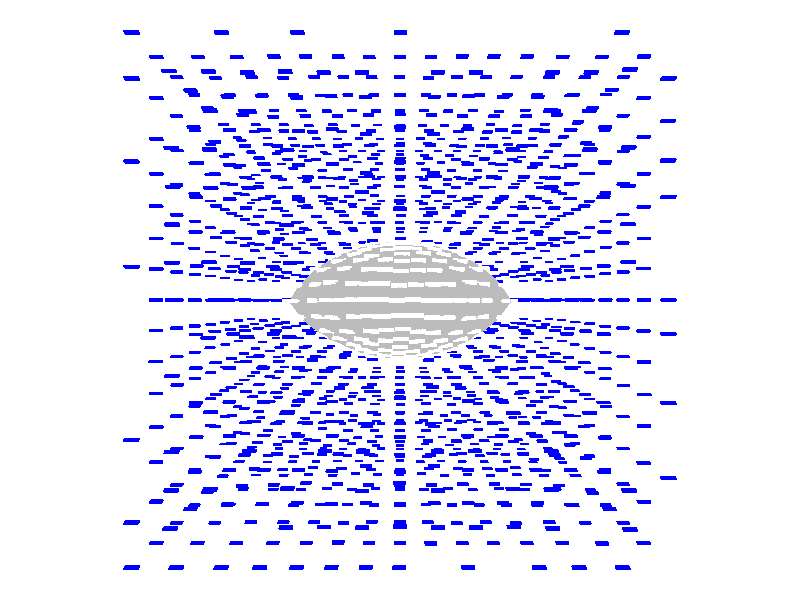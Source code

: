 #include "colors.inc"
background { rgb <1, 1, 1, 1> }
camera {location <0, 0, 5>up <0,1,0> right <-1.33,0,0> angle 100look_at <0, 0, 0> sky <0, 1, 0> }
mesh2 {
vertex_vectors { 1728, 
<0.435518, 0.0078099, -0.810385>, 
<0.408578, 0.178338, -0.798755>, 
<0.215114, 0.00193278, -0.848611>, 
<0.378453, 0.351281, -0.747207>, 
<0.408578, 0.178338, -0.798755>, 
<0.187163, 0.178288, -0.831339>, 
<-0.00102185, -0.00179232, -0.863162>, 
<0.215114, 0.00193278, -0.848611>, 
<0.187163, 0.178288, -0.831339>, 
<0.408578, 0.178338, -0.798755>, 
<0.215114, 0.00193278, -0.848611>, 
<0.187163, 0.178288, -0.831339>, 
<-0.00519091, 0.382031, -0.764765>, 
<0.184885, 0.368781, -0.76557>, 
<-0.00289658, 0.194831, -0.835911>, 
<0.378453, 0.351281, -0.747207>, 
<0.187163, 0.178288, -0.831339>, 
<0.184885, 0.368781, -0.76557>, 
<-0.00102185, -0.00179232, -0.863162>, 
<0.187163, 0.178288, -0.831339>, 
<-0.00289658, 0.194831, -0.835911>, 
<0.187163, 0.178288, -0.831339>, 
<0.184885, 0.368781, -0.76557>, 
<-0.00289658, 0.194831, -0.835911>, 
<-0.348054, -0.360299, -0.750922>, 
<-0.387307, -0.17984, -0.804892>, 
<-0.177414, -0.185916, -0.832964>, 
<-0.422401, 0.00330126, -0.813137>, 
<-0.387307, -0.17984, -0.804892>, 
<-0.209372, 0.000263365, -0.848959>, 
<-0.00102185, -0.00179232, -0.863162>, 
<-0.177414, -0.185916, -0.832964>, 
<-0.209372, 0.000263365, -0.848959>, 
<-0.387307, -0.17984, -0.804892>, 
<-0.177414, -0.185916, -0.832964>, 
<-0.209372, 0.000263365, -0.848959>, 
<-0.348054, -0.360299, -0.750922>, 
<-0.177414, -0.185916, -0.832964>, 
<-0.167746, -0.375033, -0.768391>, 
<0.015444, -0.383865, -0.769198>, 
<-0.167746, -0.375033, -0.768391>, 
<0.00862258, -0.19905, -0.837847>, 
<-0.00102185, -0.00179232, -0.863162>, 
<-0.177414, -0.185916, -0.832964>, 
<0.00862258, -0.19905, -0.837847>, 
<-0.177414, -0.185916, -0.832964>, 
<-0.167746, -0.375033, -0.768391>, 
<0.00862258, -0.19905, -0.837847>, 
<-0.422401, 0.00330126, -0.813137>, 
<-0.209372, 0.000263365, -0.848959>, 
<-0.391404, 0.173905, -0.802403>, 
<-0.36029, 0.340004, -0.752397>, 
<-0.391404, 0.173905, -0.802403>, 
<-0.180727, 0.174705, -0.832181>, 
<-0.00102185, -0.00179232, -0.863162>, 
<-0.209372, 0.000263365, -0.848959>, 
<-0.180727, 0.174705, -0.832181>, 
<-0.209372, 0.000263365, -0.848959>, 
<-0.391404, 0.173905, -0.802403>, 
<-0.180727, 0.174705, -0.832181>, 
<-0.36029, 0.340004, -0.752397>, 
<-0.180727, 0.174705, -0.832181>, 
<-0.182031, 0.365402, -0.766047>, 
<-0.00519091, 0.382031, -0.764765>, 
<-0.00289658, 0.194831, -0.835911>, 
<-0.182031, 0.365402, -0.766047>, 
<-0.00102185, -0.00179232, -0.863162>, 
<-0.00289658, 0.194831, -0.835911>, 
<-0.180727, 0.174705, -0.832181>, 
<-0.00289658, 0.194831, -0.835911>, 
<-0.180727, 0.174705, -0.832181>, 
<-0.182031, 0.365402, -0.766047>, 
<0.420021, -0.356087, -0.741844>, 
<0.427878, -0.177027, -0.797944>, 
<0.209136, -0.183838, -0.830711>, 
<0.435518, 0.0078099, -0.810385>, 
<0.215114, 0.00193278, -0.848611>, 
<0.427878, -0.177027, -0.797944>, 
<-0.00102185, -0.00179232, -0.863162>, 
<0.215114, 0.00193278, -0.848611>, 
<0.209136, -0.183838, -0.830711>, 
<0.215114, 0.00193278, -0.848611>, 
<0.427878, -0.177027, -0.797944>, 
<0.209136, -0.183838, -0.830711>, 
<0.015444, -0.383865, -0.769198>, 
<0.00862258, -0.19905, -0.837847>, 
<0.218175, -0.374081, -0.765086>, 
<0.420021, -0.356087, -0.741844>, 
<0.209136, -0.183838, -0.830711>, 
<0.218175, -0.374081, -0.765086>, 
<-0.00102185, -0.00179232, -0.863162>, 
<0.00862258, -0.19905, -0.837847>, 
<0.209136, -0.183838, -0.830711>, 
<0.00862258, -0.19905, -0.837847>, 
<0.209136, -0.183838, -0.830711>, 
<0.218175, -0.374081, -0.765086>, 
<-0.00519091, 0.382031, -0.764765>, 
<0.184885, 0.368781, -0.76557>, 
<-0.00272212, 0.50275, -0.694999>, 
<0.378453, 0.351281, -0.747207>, 
<0.184885, 0.368781, -0.76557>, 
<0.19269, 0.494684, -0.689557>, 
<0.00087087, 0.606772, -0.609467>, 
<-0.00272212, 0.50275, -0.694999>, 
<0.19269, 0.494684, -0.689557>, 
<0.184885, 0.368781, -0.76557>, 
<-0.00272212, 0.50275, -0.694999>, 
<0.19269, 0.494684, -0.689557>, 
<-0.36029, 0.340004, -0.752397>, 
<-0.182031, 0.365402, -0.766047>, 
<-0.185926, 0.49331, -0.690777>, 
<-0.00519091, 0.382031, -0.764765>, 
<-0.182031, 0.365402, -0.766047>, 
<-0.00272212, 0.50275, -0.694999>, 
<0.00087087, 0.606772, -0.609467>, 
<-0.00272212, 0.50275, -0.694999>, 
<-0.185926, 0.49331, -0.690777>, 
<-0.182031, 0.365402, -0.766047>, 
<-0.00272212, 0.50275, -0.694999>, 
<-0.185926, 0.49331, -0.690777>, 
<0.435518, 0.0078099, -0.810385>, 
<0.408578, 0.178338, -0.798755>, 
<0.604932, 0.0190187, -0.770155>, 
<0.378453, 0.351281, -0.747207>, 
<0.408578, 0.178338, -0.798755>, 
<0.583425, 0.205103, -0.748198>, 
<0.767743, 0.0314121, -0.715618>, 
<0.604932, 0.0190187, -0.770155>, 
<0.583425, 0.205103, -0.748198>, 
<0.408578, 0.178338, -0.798755>, 
<0.604932, 0.0190187, -0.770155>, 
<0.583425, 0.205103, -0.748198>, 
<0.420021, -0.356087, -0.741844>, 
<0.427878, -0.177027, -0.797944>, 
<0.609292, -0.175794, -0.750682>, 
<0.435518, 0.0078099, -0.810385>, 
<0.427878, -0.177027, -0.797944>, 
<0.604932, 0.0190187, -0.770155>, 
<0.767743, 0.0314121, -0.715618>, 
<0.604932, 0.0190187, -0.770155>, 
<0.609292, -0.175794, -0.750682>, 
<0.427878, -0.177027, -0.797944>, 
<0.604932, 0.0190187, -0.770155>, 
<0.609292, -0.175794, -0.750682>, 
<-0.422401, 0.00330126, -0.813137>, 
<-0.391404, 0.173905, -0.802403>, 
<-0.606018, 0.0132573, -0.770775>, 
<-0.36029, 0.340004, -0.752397>, 
<-0.391404, 0.173905, -0.802403>, 
<-0.581726, 0.194662, -0.750557>, 
<-0.784772, 0.0260217, -0.712165>, 
<-0.606018, 0.0132573, -0.770775>, 
<-0.581726, 0.194662, -0.750557>, 
<-0.391404, 0.173905, -0.802403>, 
<-0.606018, 0.0132573, -0.770775>, 
<-0.581726, 0.194662, -0.750557>, 
<-0.348054, -0.360299, -0.750922>, 
<-0.387307, -0.17984, -0.804892>, 
<-0.57885, -0.183003, -0.758108>, 
<-0.422401, 0.00330126, -0.813137>, 
<-0.387307, -0.17984, -0.804892>, 
<-0.606018, 0.0132573, -0.770775>, 
<-0.784772, 0.0260217, -0.712165>, 
<-0.606018, 0.0132573, -0.770775>, 
<-0.57885, -0.183003, -0.758108>, 
<-0.387307, -0.17984, -0.804892>, 
<-0.606018, 0.0132573, -0.770775>, 
<-0.57885, -0.183003, -0.758108>, 
<-0.348054, -0.360299, -0.750922>, 
<-0.167746, -0.375033, -0.768391>, 
<-0.180852, -0.500738, -0.693645>, 
<0.015444, -0.383865, -0.769198>, 
<-0.167746, -0.375033, -0.768391>, 
<0.00531256, -0.507022, -0.699625>, 
<-0.00786807, -0.610217, -0.615354>, 
<-0.180852, -0.500738, -0.693645>, 
<0.00531256, -0.507022, -0.699625>, 
<-0.167746, -0.375033, -0.768391>, 
<-0.180852, -0.500738, -0.693645>, 
<0.00531256, -0.507022, -0.699625>, 
<0.015444, -0.383865, -0.769198>, 
<0.218175, -0.374081, -0.765086>, 
<0.00531256, -0.507022, -0.699625>, 
<0.420021, -0.356087, -0.741844>, 
<0.218175, -0.374081, -0.765086>, 
<0.213648, -0.505067, -0.687587>, 
<-0.00786807, -0.610217, -0.615354>, 
<0.00531256, -0.507022, -0.699625>, 
<0.213648, -0.505067, -0.687587>, 
<0.218175, -0.374081, -0.765086>, 
<0.00531256, -0.507022, -0.699625>, 
<0.213648, -0.505067, -0.687587>, 
<0.378453, 0.351281, -0.747207>, 
<0.619401, 0.416892, -0.640522>, 
<0.453286, 0.464918, -0.660821>, 
<0.843216, 0.484665, -0.486446>, 
<0.619401, 0.416892, -0.640522>, 
<0.690784, 0.52388, -0.524194>, 
<0.52273, 0.557981, -0.554667>, 
<0.453286, 0.464918, -0.660821>, 
<0.690784, 0.52388, -0.524194>, 
<0.619401, 0.416892, -0.640522>, 
<0.453286, 0.464918, -0.660821>, 
<0.690784, 0.52388, -0.524194>, 
<0.420021, -0.356087, -0.741844>, 
<0.213648, -0.505067, -0.687587>, 
<0.502149, -0.497525, -0.630853>, 
<0.579915, -0.606646, -0.4909>, 
<0.502149, -0.497525, -0.630853>, 
<0.291458, -0.618305, -0.574624>, 
<-0.00786807, -0.610217, -0.615354>, 
<0.213648, -0.505067, -0.687587>, 
<0.291458, -0.618305, -0.574624>, 
<0.213648, -0.505067, -0.687587>, 
<0.502149, -0.497525, -0.630853>, 
<0.291458, -0.618305, -0.574624>, 
<-0.348054, -0.360299, -0.750922>, 
<-0.57885, -0.183003, -0.758108>, 
<-0.469893, -0.42475, -0.68823>, 
<-0.784772, 0.0260217, -0.712165>, 
<-0.57885, -0.183003, -0.758108>, 
<-0.702268, -0.244362, -0.70044>, 
<-0.580329, -0.486914, -0.60948>, 
<-0.469893, -0.42475, -0.68823>, 
<-0.702268, -0.244362, -0.70044>, 
<-0.57885, -0.183003, -0.758108>, 
<-0.469893, -0.42475, -0.68823>, 
<-0.702268, -0.244362, -0.70044>, 
<0.378453, 0.351281, -0.747207>, 
<0.583425, 0.205103, -0.748198>, 
<0.619401, 0.416892, -0.640522>, 
<0.843216, 0.484665, -0.486446>, 
<0.619401, 0.416892, -0.640522>, 
<0.815556, 0.273489, -0.638483>, 
<0.767743, 0.0314121, -0.715618>, 
<0.583425, 0.205103, -0.748198>, 
<0.815556, 0.273489, -0.638483>, 
<0.583425, 0.205103, -0.748198>, 
<0.619401, 0.416892, -0.640522>, 
<0.815556, 0.273489, -0.638483>, 
<0.348488, -0.748241, -0.370208>, 
<0.468528, -0.685075, -0.432647>, 
<0.173285, -0.689654, -0.508471>, 
<0.579915, -0.606646, -0.4909>, 
<0.291458, -0.618305, -0.574624>, 
<0.468528, -0.685075, -0.432647>, 
<-0.00786807, -0.610217, -0.615354>, 
<0.291458, -0.618305, -0.574624>, 
<0.173285, -0.689654, -0.508471>, 
<0.291458, -0.618305, -0.574624>, 
<0.468528, -0.685075, -0.432647>, 
<0.173285, -0.689654, -0.508471>, 
<-0.36029, 0.340004, -0.752397>, 
<-0.185926, 0.49331, -0.690777>, 
<-0.471256, 0.429376, -0.678032>, 
<0.00087087, 0.606772, -0.609467>, 
<-0.185926, 0.49331, -0.690777>, 
<-0.287451, 0.573989, -0.610307>, 
<-0.571636, 0.512926, -0.582319>, 
<-0.471256, 0.429376, -0.678032>, 
<-0.287451, 0.573989, -0.610307>, 
<-0.185926, 0.49331, -0.690777>, 
<-0.471256, 0.429376, -0.678032>, 
<-0.287451, 0.573989, -0.610307>, 
<-0.348054, -0.360299, -0.750922>, 
<-0.180852, -0.500738, -0.693645>, 
<-0.469893, -0.42475, -0.68823>, 
<-0.00786807, -0.610217, -0.615354>, 
<-0.180852, -0.500738, -0.693645>, 
<-0.291513, -0.56817, -0.623291>, 
<-0.580329, -0.486914, -0.60948>, 
<-0.469893, -0.42475, -0.68823>, 
<-0.291513, -0.56817, -0.623291>, 
<-0.180852, -0.500738, -0.693645>, 
<-0.469893, -0.42475, -0.68823>, 
<-0.291513, -0.56817, -0.623291>, 
<-1.0143, -0.441368, -0.418753>, 
<-0.919767, -0.224951, -0.61068>, 
<-0.803253, -0.470024, -0.52625>, 
<-0.784772, 0.0260217, -0.712165>, 
<-0.702268, -0.244362, -0.70044>, 
<-0.919767, -0.224951, -0.61068>, 
<-0.580329, -0.486914, -0.60948>, 
<-0.702268, -0.244362, -0.70044>, 
<-0.803253, -0.470024, -0.52625>, 
<-0.702268, -0.244362, -0.70044>, 
<-0.919767, -0.224951, -0.61068>, 
<-0.803253, -0.470024, -0.52625>, 
<-0.367586, 0.745664, -0.359496>, 
<-0.188021, 0.684684, -0.502337>, 
<-0.472831, 0.640717, -0.485559>, 
<0.00087087, 0.606772, -0.609467>, 
<-0.287451, 0.573989, -0.610307>, 
<-0.188021, 0.684684, -0.502337>, 
<-0.571636, 0.512926, -0.582319>, 
<-0.287451, 0.573989, -0.610307>, 
<-0.472831, 0.640717, -0.485559>, 
<-0.287451, 0.573989, -0.610307>, 
<-0.188021, 0.684684, -0.502337>, 
<-0.472831, 0.640717, -0.485559>, 
<0.378453, 0.351281, -0.747207>, 
<0.19269, 0.494684, -0.689557>, 
<0.453286, 0.464918, -0.660821>, 
<0.52273, 0.557981, -0.554667>, 
<0.453286, 0.464918, -0.660821>, 
<0.260026, 0.594787, -0.593917>, 
<0.00087087, 0.606772, -0.609467>, 
<0.19269, 0.494684, -0.689557>, 
<0.260026, 0.594787, -0.593917>, 
<0.19269, 0.494684, -0.689557>, 
<0.453286, 0.464918, -0.660821>, 
<0.260026, 0.594787, -0.593917>, 
<-0.36029, 0.340004, -0.752397>, 
<-0.581726, 0.194662, -0.750557>, 
<-0.471256, 0.429376, -0.678032>, 
<-0.571636, 0.512926, -0.582319>, 
<-0.471256, 0.429376, -0.678032>, 
<-0.697411, 0.285351, -0.681576>, 
<-0.784772, 0.0260217, -0.712165>, 
<-0.581726, 0.194662, -0.750557>, 
<-0.697411, 0.285351, -0.681576>, 
<-0.581726, 0.194662, -0.750557>, 
<-0.471256, 0.429376, -0.678032>, 
<-0.697411, 0.285351, -0.681576>, 
<-0.838067, 0.513906, -0.454412>, 
<-0.712228, 0.514599, -0.522187>, 
<-0.830668, 0.28684, -0.624381>, 
<-0.571636, 0.512926, -0.582319>, 
<-0.697411, 0.285351, -0.681576>, 
<-0.712228, 0.514599, -0.522187>, 
<-0.784772, 0.0260217, -0.712165>, 
<-0.697411, 0.285351, -0.681576>, 
<-0.830668, 0.28684, -0.624381>, 
<-0.697411, 0.285351, -0.681576>, 
<-0.712228, 0.514599, -0.522187>, 
<-0.830668, 0.28684, -0.624381>, 
<-0.410531, -0.748689, -0.350841>, 
<-0.214801, -0.691657, -0.501327>, 
<-0.500266, -0.634523, -0.495059>, 
<-0.00786807, -0.610217, -0.615354>, 
<-0.291513, -0.56817, -0.623291>, 
<-0.214801, -0.691657, -0.501327>, 
<-0.580329, -0.486914, -0.60948>, 
<-0.291513, -0.56817, -0.623291>, 
<-0.500266, -0.634523, -0.495059>, 
<-0.291513, -0.56817, -0.623291>, 
<-0.214801, -0.691657, -0.501327>, 
<-0.500266, -0.634523, -0.495059>, 
<1.26122, 0.0950758, -0.424453>, 
<1.06455, 0.306931, -0.481698>, 
<1.02154, 0.0637701, -0.593014>, 
<0.843216, 0.484665, -0.486446>, 
<0.815556, 0.273489, -0.638483>, 
<1.06455, 0.306931, -0.481698>, 
<0.767743, 0.0314121, -0.715618>, 
<0.815556, 0.273489, -0.638483>, 
<1.02154, 0.0637701, -0.593014>, 
<0.815556, 0.273489, -0.638483>, 
<1.06455, 0.306931, -0.481698>, 
<1.02154, 0.0637701, -0.593014>, 
<-0.00864913, -0.771226, -0.38508>, 
<0.169649, -0.767486, -0.381484>, 
<-0.0105389, -0.699778, -0.508552>, 
<0.348488, -0.748241, -0.370208>, 
<0.173285, -0.689654, -0.508471>, 
<0.169649, -0.767486, -0.381484>, 
<-0.00786807, -0.610217, -0.615354>, 
<0.173285, -0.689654, -0.508471>, 
<-0.0105389, -0.699778, -0.508552>, 
<0.173285, -0.689654, -0.508471>, 
<0.169649, -0.767486, -0.381484>, 
<-0.0105389, -0.699778, -0.508552>, 
<-1.0143, -0.441368, -0.418753>, 
<-0.919767, -0.224951, -0.61068>, 
<-1.166, -0.198927, -0.467762>, 
<-1.23835, 0.0710994, -0.444407>, 
<-1.166, -0.198927, -0.467762>, 
<-1.01405, 0.0513804, -0.598759>, 
<-0.784772, 0.0260217, -0.712165>, 
<-0.919767, -0.224951, -0.61068>, 
<-1.01405, 0.0513804, -0.598759>, 
<-0.919767, -0.224951, -0.61068>, 
<-1.166, -0.198927, -0.467762>, 
<-1.01405, 0.0513804, -0.598759>, 
<-0.367586, 0.745664, -0.359496>, 
<-0.188021, 0.684684, -0.502337>, 
<-0.180099, 0.765231, -0.371035>, 
<0.00886576, 0.766311, -0.379427>, 
<-0.180099, 0.765231, -0.371035>, 
<0.00610713, 0.695029, -0.503191>, 
<0.00087087, 0.606772, -0.609467>, 
<-0.188021, 0.684684, -0.502337>, 
<0.00610713, 0.695029, -0.503191>, 
<-0.188021, 0.684684, -0.502337>, 
<-0.180099, 0.765231, -0.371035>, 
<0.00610713, 0.695029, -0.503191>, 
<-1.23835, 0.0710994, -0.444407>, 
<-1.01405, 0.0513804, -0.598759>, 
<-1.05555, 0.31015, -0.483038>, 
<-0.838067, 0.513906, -0.454412>, 
<-0.830668, 0.28684, -0.624381>, 
<-1.05555, 0.31015, -0.483038>, 
<-0.784772, 0.0260217, -0.712165>, 
<-0.830668, 0.28684, -0.624381>, 
<-1.01405, 0.0513804, -0.598759>, 
<-0.830668, 0.28684, -0.624381>, 
<-1.01405, 0.0513804, -0.598759>, 
<-1.05555, 0.31015, -0.483038>, 
<-0.410531, -0.748689, -0.350841>, 
<-0.500266, -0.634523, -0.495059>, 
<-0.722418, -0.624875, -0.39148>, 
<-1.0143, -0.441368, -0.418753>, 
<-0.803253, -0.470024, -0.52625>, 
<-0.722418, -0.624875, -0.39148>, 
<-0.580329, -0.486914, -0.60948>, 
<-0.803253, -0.470024, -0.52625>, 
<-0.500266, -0.634523, -0.495059>, 
<-0.803253, -0.470024, -0.52625>, 
<-0.500266, -0.634523, -0.495059>, 
<-0.722418, -0.624875, -0.39148>, 
<-0.410531, -0.748689, -0.350841>, 
<-0.214801, -0.691657, -0.501327>, 
<-0.212295, -0.769756, -0.371504>, 
<-0.00864913, -0.771226, -0.38508>, 
<-0.0105389, -0.699778, -0.508552>, 
<-0.212295, -0.769756, -0.371504>, 
<-0.00786807, -0.610217, -0.615354>, 
<-0.214801, -0.691657, -0.501327>, 
<-0.0105389, -0.699778, -0.508552>, 
<-0.214801, -0.691657, -0.501327>, 
<-0.0105389, -0.699778, -0.508552>, 
<-0.212295, -0.769756, -0.371504>, 
<0.394376, 0.748416, -0.340187>, 
<0.46162, 0.663303, -0.457424>, 
<0.201697, 0.689925, -0.492634>, 
<0.52273, 0.557981, -0.554667>, 
<0.260026, 0.594787, -0.593917>, 
<0.46162, 0.663303, -0.457424>, 
<0.00087087, 0.606772, -0.609467>, 
<0.260026, 0.594787, -0.593917>, 
<0.201697, 0.689925, -0.492634>, 
<0.260026, 0.594787, -0.593917>, 
<0.46162, 0.663303, -0.457424>, 
<0.201697, 0.689925, -0.492634>, 
<0.00886576, 0.766311, -0.379427>, 
<0.00610713, 0.695029, -0.503191>, 
<0.200945, 0.766155, -0.363824>, 
<0.394376, 0.748416, -0.340187>, 
<0.201697, 0.689925, -0.492634>, 
<0.200945, 0.766155, -0.363824>, 
<0.00087087, 0.606772, -0.609467>, 
<0.00610713, 0.695029, -0.503191>, 
<0.201697, 0.689925, -0.492634>, 
<0.00610713, 0.695029, -0.503191>, 
<0.201697, 0.689925, -0.492634>, 
<0.200945, 0.766155, -0.363824>, 
<0.420021, -0.356087, -0.741844>, 
<0.502149, -0.497525, -0.630853>, 
<0.736284, -0.386371, -0.62066>, 
<1.03318, -0.4056, -0.440594>, 
<0.736284, -0.386371, -0.62066>, 
<0.812429, -0.519583, -0.472215>, 
<0.579915, -0.606646, -0.4909>, 
<0.502149, -0.497525, -0.630853>, 
<0.812429, -0.519583, -0.472215>, 
<0.502149, -0.497525, -0.630853>, 
<0.736284, -0.386371, -0.62066>, 
<0.812429, -0.519583, -0.472215>, 
<1.03318, -0.4056, -0.440594>, 
<1.18302, -0.165249, -0.471095>, 
<0.919159, -0.202394, -0.620693>, 
<1.26122, 0.0950758, -0.424453>, 
<1.02154, 0.0637701, -0.593014>, 
<1.18302, -0.165249, -0.471095>, 
<0.767743, 0.0314121, -0.715618>, 
<1.02154, 0.0637701, -0.593014>, 
<0.919159, -0.202394, -0.620693>, 
<1.02154, 0.0637701, -0.593014>, 
<1.18302, -0.165249, -0.471095>, 
<0.919159, -0.202394, -0.620693>, 
<0.420021, -0.356087, -0.741844>, 
<0.609292, -0.175794, -0.750682>, 
<0.736284, -0.386371, -0.62066>, 
<1.03318, -0.4056, -0.440594>, 
<0.736284, -0.386371, -0.62066>, 
<0.919159, -0.202394, -0.620693>, 
<0.767743, 0.0314121, -0.715618>, 
<0.609292, -0.175794, -0.750682>, 
<0.919159, -0.202394, -0.620693>, 
<0.609292, -0.175794, -0.750682>, 
<0.736284, -0.386371, -0.62066>, 
<0.919159, -0.202394, -0.620693>, 
<-0.838067, 0.513906, -0.454412>, 
<-0.712228, 0.514599, -0.522187>, 
<-0.611011, 0.65081, -0.405959>, 
<-0.367586, 0.745664, -0.359496>, 
<-0.472831, 0.640717, -0.485559>, 
<-0.611011, 0.65081, -0.405959>, 
<-0.571636, 0.512926, -0.582319>, 
<-0.472831, 0.640717, -0.485559>, 
<-0.712228, 0.514599, -0.522187>, 
<-0.472831, 0.640717, -0.485559>, 
<-0.712228, 0.514599, -0.522187>, 
<-0.611011, 0.65081, -0.405959>, 
<0.843216, 0.484665, -0.486446>, 
<0.690784, 0.52388, -0.524194>, 
<0.629187, 0.640195, -0.411497>, 
<0.394376, 0.748416, -0.340187>, 
<0.46162, 0.663303, -0.457424>, 
<0.629187, 0.640195, -0.411497>, 
<0.52273, 0.557981, -0.554667>, 
<0.690784, 0.52388, -0.524194>, 
<0.46162, 0.663303, -0.457424>, 
<0.690784, 0.52388, -0.524194>, 
<0.46162, 0.663303, -0.457424>, 
<0.629187, 0.640195, -0.411497>, 
<1.26122, 0.0950758, -0.424453>, 
<1.06455, 0.306931, -0.481698>, 
<1.30201, 0.293095, -0.279323>, 
<0.843216, 0.484665, -0.486446>, 
<1.06455, 0.306931, -0.481698>, 
<1.062, 0.489775, -0.297075>, 
<1.25497, 0.433045, -0.0775933>, 
<1.30201, 0.293095, -0.279323>, 
<1.062, 0.489775, -0.297075>, 
<1.06455, 0.306931, -0.481698>, 
<1.30201, 0.293095, -0.279323>, 
<1.062, 0.489775, -0.297075>, 
<-1.23835, 0.0710994, -0.444407>, 
<-1.05555, 0.31015, -0.483038>, 
<-1.3007, 0.273759, -0.295581>, 
<-0.838067, 0.513906, -0.454412>, 
<-1.05555, 0.31015, -0.483038>, 
<-1.06648, 0.491156, -0.285361>, 
<-1.27092, 0.417037, -0.0868879>, 
<-1.3007, 0.273759, -0.295581>, 
<-1.06648, 0.491156, -0.285361>, 
<-1.05555, 0.31015, -0.483038>, 
<-1.3007, 0.273759, -0.295581>, 
<-1.06648, 0.491156, -0.285361>, 
<-0.410531, -0.748689, -0.350841>, 
<-0.722418, -0.624875, -0.39148>, 
<-0.595775, -0.75996, -0.171984>, 
<-1.0143, -0.441368, -0.418753>, 
<-0.722418, -0.624875, -0.39148>, 
<-0.898134, -0.627323, -0.216991>, 
<-0.754344, -0.727249, 0.0300334>, 
<-0.595775, -0.75996, -0.171984>, 
<-0.898134, -0.627323, -0.216991>, 
<-0.722418, -0.624875, -0.39148>, 
<-0.595775, -0.75996, -0.171984>, 
<-0.898134, -0.627323, -0.216991>, 
<-1.0143, -0.441368, -0.418753>, 
<-0.898134, -0.627323, -0.216991>, 
<-1.10321, -0.510478, -0.205419>, 
<-1.1356, -0.517785, 0.0229187>, 
<-1.10321, -0.510478, -0.205419>, 
<-0.94599, -0.63717, 0.0268368>, 
<-0.754344, -0.727249, 0.0300334>, 
<-0.898134, -0.627323, -0.216991>, 
<-0.94599, -0.63717, 0.0268368>, 
<-0.898134, -0.627323, -0.216991>, 
<-1.10321, -0.510478, -0.205419>, 
<-0.94599, -0.63717, 0.0268368>, 
<0.00886576, 0.766311, -0.379427>, 
<0.200945, 0.766155, -0.363824>, 
<0.00431033, 0.836004, -0.193821>, 
<0.394376, 0.748416, -0.340187>, 
<0.200945, 0.766155, -0.363824>, 
<0.196404, 0.830984, -0.174099>, 
<-0.00260971, 0.862173, 0.00239897>, 
<0.00431033, 0.836004, -0.193821>, 
<0.196404, 0.830984, -0.174099>, 
<0.200945, 0.766155, -0.363824>, 
<0.00431033, 0.836004, -0.193821>, 
<0.196404, 0.830984, -0.174099>, 
<-0.367586, 0.745664, -0.359496>, 
<-0.180099, 0.765231, -0.371035>, 
<-0.186669, 0.830264, -0.181514>, 
<0.00886576, 0.766311, -0.379427>, 
<-0.180099, 0.765231, -0.371035>, 
<0.00431033, 0.836004, -0.193821>, 
<-0.00260971, 0.862173, 0.00239897>, 
<0.00431033, 0.836004, -0.193821>, 
<-0.186669, 0.830264, -0.181514>, 
<-0.180099, 0.765231, -0.371035>, 
<0.00431033, 0.836004, -0.193821>, 
<-0.186669, 0.830264, -0.181514>, 
<1.26122, 0.0950758, -0.424453>, 
<1.30201, 0.293095, -0.279323>, 
<1.51738, 0.0281773, -0.203693>, 
<1.25497, 0.433045, -0.0775933>, 
<1.30201, 0.293095, -0.279323>, 
<1.5146, 0.208428, -0.0183254>, 
<1.64667, -0.0175938, 0.0203713>, 
<1.51738, 0.0281773, -0.203693>, 
<1.5146, 0.208428, -0.0183254>, 
<1.30201, 0.293095, -0.279323>, 
<1.51738, 0.0281773, -0.203693>, 
<1.5146, 0.208428, -0.0183254>, 
<1.03318, -0.4056, -0.440594>, 
<1.18302, -0.165249, -0.471095>, 
<1.40851, -0.229126, -0.223292>, 
<1.26122, 0.0950758, -0.424453>, 
<1.18302, -0.165249, -0.471095>, 
<1.51738, 0.0281773, -0.203693>, 
<1.64667, -0.0175938, 0.0203713>, 
<1.51738, 0.0281773, -0.203693>, 
<1.40851, -0.229126, -0.223292>, 
<1.18302, -0.165249, -0.471095>, 
<1.51738, 0.0281773, -0.203693>, 
<1.40851, -0.229126, -0.223292>, 
<-0.838067, 0.513906, -0.454412>, 
<-0.611011, 0.65081, -0.405959>, 
<-0.812524, 0.652983, -0.238969>, 
<-0.367586, 0.745664, -0.359496>, 
<-0.611011, 0.65081, -0.405959>, 
<-0.581566, 0.751312, -0.194248>, 
<-0.765749, 0.717204, 0.0015312>, 
<-0.812524, 0.652983, -0.238969>, 
<-0.581566, 0.751312, -0.194248>, 
<-0.611011, 0.65081, -0.405959>, 
<-0.812524, 0.652983, -0.238969>, 
<-0.581566, 0.751312, -0.194248>, 
<-0.838067, 0.513906, -0.454412>, 
<-1.06648, 0.491156, -0.285361>, 
<-0.812524, 0.652983, -0.238969>, 
<-1.27092, 0.417037, -0.0868879>, 
<-1.06648, 0.491156, -0.285361>, 
<-1.02592, 0.591564, -0.0422825>, 
<-0.765749, 0.717204, 0.0015312>, 
<-0.812524, 0.652983, -0.238969>, 
<-1.02592, 0.591564, -0.0422825>, 
<-1.06648, 0.491156, -0.285361>, 
<-0.812524, 0.652983, -0.238969>, 
<-1.02592, 0.591564, -0.0422825>, 
<1.03318, -0.4056, -0.440594>, 
<0.812429, -0.519583, -0.472215>, 
<0.913673, -0.60823, -0.244938>, 
<0.756385, -0.729787, -0.0020734>, 
<0.913673, -0.60823, -0.244938>, 
<0.687518, -0.702901, -0.260744>, 
<0.579915, -0.606646, -0.4909>, 
<0.812429, -0.519583, -0.472215>, 
<0.687518, -0.702901, -0.260744>, 
<0.812429, -0.519583, -0.472215>, 
<0.913673, -0.60823, -0.244938>, 
<0.687518, -0.702901, -0.260744>, 
<0.348488, -0.748241, -0.370208>, 
<0.468528, -0.685075, -0.432647>, 
<0.564692, -0.761632, -0.201503>, 
<0.756385, -0.729787, -0.0020734>, 
<0.687518, -0.702901, -0.260744>, 
<0.564692, -0.761632, -0.201503>, 
<0.579915, -0.606646, -0.4909>, 
<0.468528, -0.685075, -0.432647>, 
<0.687518, -0.702901, -0.260744>, 
<0.468528, -0.685075, -0.432647>, 
<0.687518, -0.702901, -0.260744>, 
<0.564692, -0.761632, -0.201503>, 
<0.348488, -0.748241, -0.370208>, 
<0.564692, -0.761632, -0.201503>, 
<0.397719, -0.804473, -0.191109>, 
<0.435247, -0.816453, -0.00404079>, 
<0.397719, -0.804473, -0.191109>, 
<0.59892, -0.779258, -0.00121471>, 
<0.756385, -0.729787, -0.0020734>, 
<0.564692, -0.761632, -0.201503>, 
<0.59892, -0.779258, -0.00121471>, 
<0.564692, -0.761632, -0.201503>, 
<0.397719, -0.804473, -0.191109>, 
<0.59892, -0.779258, -0.00121471>, 
<-0.367586, 0.745664, -0.359496>, 
<-0.581566, 0.751312, -0.194248>, 
<-0.41102, 0.79826, -0.17731>, 
<-0.449296, 0.806357, 0.00902985>, 
<-0.41102, 0.79826, -0.17731>, 
<-0.610961, 0.767752, 0.00693431>, 
<-0.765749, 0.717204, 0.0015312>, 
<-0.581566, 0.751312, -0.194248>, 
<-0.610961, 0.767752, 0.00693431>, 
<-0.581566, 0.751312, -0.194248>, 
<-0.41102, 0.79826, -0.17731>, 
<-0.610961, 0.767752, 0.00693431>, 
<-0.367586, 0.745664, -0.359496>, 
<-0.186669, 0.830264, -0.181514>, 
<-0.41102, 0.79826, -0.17731>, 
<-0.449296, 0.806357, 0.00902985>, 
<-0.41102, 0.79826, -0.17731>, 
<-0.222293, 0.846795, 0.00717886>, 
<-0.00260971, 0.862173, 0.00239897>, 
<-0.186669, 0.830264, -0.181514>, 
<-0.222293, 0.846795, 0.00717886>, 
<-0.186669, 0.830264, -0.181514>, 
<-0.41102, 0.79826, -0.17731>, 
<-0.222293, 0.846795, 0.00717886>, 
<-1.0143, -0.441368, -0.418753>, 
<-1.10321, -0.510478, -0.205419>, 
<-1.39476, -0.250164, -0.212587>, 
<-1.1356, -0.517785, 0.0229187>, 
<-1.10321, -0.510478, -0.205419>, 
<-1.44174, -0.283665, 0.0237308>, 
<-1.6421, -0.0201561, 0.0180647>, 
<-1.39476, -0.250164, -0.212587>, 
<-1.44174, -0.283665, 0.0237308>, 
<-1.10321, -0.510478, -0.205419>, 
<-1.39476, -0.250164, -0.212587>, 
<-1.44174, -0.283665, 0.0237308>, 
<-1.0143, -0.441368, -0.418753>, 
<-1.166, -0.198927, -0.467762>, 
<-1.39476, -0.250164, -0.212587>, 
<-1.23835, 0.0710994, -0.444407>, 
<-1.166, -0.198927, -0.467762>, 
<-1.5052, 0.0138958, -0.214929>, 
<-1.6421, -0.0201561, 0.0180647>, 
<-1.39476, -0.250164, -0.212587>, 
<-1.5052, 0.0138958, -0.214929>, 
<-1.166, -0.198927, -0.467762>, 
<-1.39476, -0.250164, -0.212587>, 
<-1.5052, 0.0138958, -0.214929>, 
<-1.23835, 0.0710994, -0.444407>, 
<-1.3007, 0.273759, -0.295581>, 
<-1.5052, 0.0138958, -0.214929>, 
<-1.27092, 0.417037, -0.0868879>, 
<-1.3007, 0.273759, -0.295581>, 
<-1.52091, 0.196802, -0.0254474>, 
<-1.6421, -0.0201561, 0.0180647>, 
<-1.5052, 0.0138958, -0.214929>, 
<-1.52091, 0.196802, -0.0254474>, 
<-1.3007, 0.273759, -0.295581>, 
<-1.5052, 0.0138958, -0.214929>, 
<-1.52091, 0.196802, -0.0254474>, 
<-0.00864913, -0.771226, -0.38508>, 
<0.169649, -0.767486, -0.381484>, 
<0.00948134, -0.840159, -0.207786>, 
<0.348488, -0.748241, -0.370208>, 
<0.169649, -0.767486, -0.381484>, 
<0.19001, -0.832464, -0.201609>, 
<0.0230136, -0.867657, -0.019946>, 
<0.00948134, -0.840159, -0.207786>, 
<0.19001, -0.832464, -0.201609>, 
<0.169649, -0.767486, -0.381484>, 
<0.00948134, -0.840159, -0.207786>, 
<0.19001, -0.832464, -0.201609>, 
<-0.410531, -0.748689, -0.350841>, 
<-0.212295, -0.769756, -0.371504>, 
<-0.197973, -0.834725, -0.192653>, 
<-0.00864913, -0.771226, -0.38508>, 
<-0.212295, -0.769756, -0.371504>, 
<0.00948134, -0.840159, -0.207786>, 
<0.0230136, -0.867657, -0.019946>, 
<0.00948134, -0.840159, -0.207786>, 
<-0.197973, -0.834725, -0.192653>, 
<-0.212295, -0.769756, -0.371504>, 
<0.00948134, -0.840159, -0.207786>, 
<-0.197973, -0.834725, -0.192653>, 
<0.348488, -0.748241, -0.370208>, 
<0.397719, -0.804473, -0.191109>, 
<0.19001, -0.832464, -0.201609>, 
<0.435247, -0.816453, -0.00404079>, 
<0.397719, -0.804473, -0.191109>, 
<0.224018, -0.853176, -0.0145973>, 
<0.0230136, -0.867657, -0.019946>, 
<0.19001, -0.832464, -0.201609>, 
<0.224018, -0.853176, -0.0145973>, 
<0.397719, -0.804473, -0.191109>, 
<0.19001, -0.832464, -0.201609>, 
<0.224018, -0.853176, -0.0145973>, 
<-0.410531, -0.748689, -0.350841>, 
<-0.595775, -0.75996, -0.171984>, 
<-0.40543, -0.810825, -0.161286>, 
<-0.397038, -0.825475, 0.0412672>, 
<-0.40543, -0.810825, -0.161286>, 
<-0.57905, -0.784113, 0.0335563>, 
<-0.754344, -0.727249, 0.0300334>, 
<-0.595775, -0.75996, -0.171984>, 
<-0.57905, -0.784113, 0.0335563>, 
<-0.595775, -0.75996, -0.171984>, 
<-0.40543, -0.810825, -0.161286>, 
<-0.57905, -0.784113, 0.0335563>, 
<-0.410531, -0.748689, -0.350841>, 
<-0.197973, -0.834725, -0.192653>, 
<-0.40543, -0.810825, -0.161286>, 
<-0.397038, -0.825475, 0.0412672>, 
<-0.40543, -0.810825, -0.161286>, 
<-0.185922, -0.857806, 0.00674713>, 
<0.0230136, -0.867657, -0.019946>, 
<-0.197973, -0.834725, -0.192653>, 
<-0.185922, -0.857806, 0.00674713>, 
<-0.197973, -0.834725, -0.192653>, 
<-0.40543, -0.810825, -0.161286>, 
<-0.185922, -0.857806, 0.00674713>, 
<0.843216, 0.484665, -0.486446>, 
<0.629187, 0.640195, -0.411497>, 
<0.821938, 0.639978, -0.264372>, 
<0.394376, 0.748416, -0.340187>, 
<0.629187, 0.640195, -0.411497>, 
<0.595699, 0.748543, -0.187711>, 
<0.773291, 0.715605, -0.00858703>, 
<0.821938, 0.639978, -0.264372>, 
<0.595699, 0.748543, -0.187711>, 
<0.629187, 0.640195, -0.411497>, 
<0.821938, 0.639978, -0.264372>, 
<0.595699, 0.748543, -0.187711>, 
<0.843216, 0.484665, -0.486446>, 
<1.062, 0.489775, -0.297075>, 
<0.821938, 0.639978, -0.264372>, 
<1.25497, 0.433045, -0.0775933>, 
<1.062, 0.489775, -0.297075>, 
<1.01856, 0.597071, -0.045687>, 
<0.773291, 0.715605, -0.00858703>, 
<0.821938, 0.639978, -0.264372>, 
<1.01856, 0.597071, -0.045687>, 
<1.062, 0.489775, -0.297075>, 
<0.821938, 0.639978, -0.264372>, 
<1.01856, 0.597071, -0.045687>, 
<1.03318, -0.4056, -0.440594>, 
<0.913673, -0.60823, -0.244938>, 
<1.12033, -0.489567, -0.227678>, 
<1.14381, -0.514779, 0.00914105>, 
<1.12033, -0.489567, -0.227678>, 
<0.954427, -0.63535, 0.00335653>, 
<0.756385, -0.729787, -0.0020734>, 
<0.913673, -0.60823, -0.244938>, 
<0.954427, -0.63535, 0.00335653>, 
<0.913673, -0.60823, -0.244938>, 
<1.12033, -0.489567, -0.227678>, 
<0.954427, -0.63535, 0.00335653>, 
<1.03318, -0.4056, -0.440594>, 
<1.40851, -0.229126, -0.223292>, 
<1.12033, -0.489567, -0.227678>, 
<1.14381, -0.514779, 0.00914105>, 
<1.12033, -0.489567, -0.227678>, 
<1.44955, -0.280149, 0.0185553>, 
<1.64667, -0.0175938, 0.0203713>, 
<1.40851, -0.229126, -0.223292>, 
<1.44955, -0.280149, 0.0185553>, 
<1.40851, -0.229126, -0.223292>, 
<1.12033, -0.489567, -0.227678>, 
<1.44955, -0.280149, 0.0185553>, 
<0.394376, 0.748416, -0.340187>, 
<0.595699, 0.748543, -0.187711>, 
<0.415783, 0.798674, -0.170611>, 
<0.436826, 0.809706, 0.00364432>, 
<0.415783, 0.798674, -0.170611>, 
<0.608451, 0.769385, -0.000558367>, 
<0.773291, 0.715605, -0.00858703>, 
<0.595699, 0.748543, -0.187711>, 
<0.608451, 0.769385, -0.000558367>, 
<0.595699, 0.748543, -0.187711>, 
<0.415783, 0.798674, -0.170611>, 
<0.608451, 0.769385, -0.000558367>, 
<0.394376, 0.748416, -0.340187>, 
<0.196404, 0.830984, -0.174099>, 
<0.415783, 0.798674, -0.170611>, 
<0.436826, 0.809706, 0.00364432>, 
<0.415783, 0.798674, -0.170611>, 
<0.215497, 0.847672, 0.0033139>, 
<-0.00260971, 0.862173, 0.00239897>, 
<0.196404, 0.830984, -0.174099>, 
<0.215497, 0.847672, 0.0033139>, 
<0.196404, 0.830984, -0.174099>, 
<0.415783, 0.798674, -0.170611>, 
<0.215497, 0.847672, 0.0033139>, 
<0.436826, 0.809706, 0.00364432>, 
<0.215497, 0.847672, 0.0033139>, 
<0.394261, 0.801532, 0.185101>, 
<0.346144, 0.748892, 0.364527>, 
<0.394261, 0.801532, 0.185101>, 
<0.173787, 0.831824, 0.186492>, 
<-0.00260971, 0.862173, 0.00239897>, 
<0.215497, 0.847672, 0.0033139>, 
<0.173787, 0.831824, 0.186492>, 
<0.215497, 0.847672, 0.0033139>, 
<0.394261, 0.801532, 0.185101>, 
<0.173787, 0.831824, 0.186492>, 
<0.435247, -0.816453, -0.00404079>, 
<0.224018, -0.853176, -0.0145973>, 
<0.385787, -0.804714, 0.205002>, 
<0.330967, -0.738431, 0.407511>, 
<0.385787, -0.804714, 0.205002>, 
<0.180289, -0.834819, 0.198541>, 
<0.0230136, -0.867657, -0.019946>, 
<0.224018, -0.853176, -0.0145973>, 
<0.180289, -0.834819, 0.198541>, 
<0.224018, -0.853176, -0.0145973>, 
<0.385787, -0.804714, 0.205002>, 
<0.180289, -0.834819, 0.198541>, 
<-0.449296, 0.806357, 0.00902985>, 
<-0.222293, 0.846795, 0.00717886>, 
<-0.399378, 0.792824, 0.217165>, 
<-0.344646, 0.725096, 0.41846>, 
<-0.399378, 0.792824, 0.217165>, 
<-0.175871, 0.825259, 0.213923>, 
<-0.00260971, 0.862173, 0.00239897>, 
<-0.222293, 0.846795, 0.00717886>, 
<-0.175871, 0.825259, 0.213923>, 
<-0.222293, 0.846795, 0.00717886>, 
<-0.399378, 0.792824, 0.217165>, 
<-0.175871, 0.825259, 0.213923>, 
<-1.27092, 0.417037, -0.0868879>, 
<-1.52091, 0.196802, -0.0254474>, 
<-1.19107, 0.4547, 0.185686>, 
<-1.03003, 0.413358, 0.434696>, 
<-1.19107, 0.4547, 0.185686>, 
<-1.40638, 0.207234, 0.242391>, 
<-1.6421, -0.0201561, 0.0180647>, 
<-1.52091, 0.196802, -0.0254474>, 
<-1.40638, 0.207234, 0.242391>, 
<-1.52091, 0.196802, -0.0254474>, 
<-1.19107, 0.4547, 0.185686>, 
<-1.40638, 0.207234, 0.242391>, 
<1.25497, 0.433045, -0.0775933>, 
<1.5146, 0.208428, -0.0183254>, 
<1.17852, 0.463977, 0.190821>, 
<1.02473, 0.421444, 0.432634>, 
<1.17852, 0.463977, 0.190821>, 
<1.40358, 0.213899, 0.2461>, 
<1.64667, -0.0175938, 0.0203713>, 
<1.5146, 0.208428, -0.0183254>, 
<1.40358, 0.213899, 0.2461>, 
<1.5146, 0.208428, -0.0183254>, 
<1.17852, 0.463977, 0.190821>, 
<1.40358, 0.213899, 0.2461>, 
<1.14381, -0.514779, 0.00914105>, 
<1.44955, -0.280149, 0.0185553>, 
<1.09872, -0.499189, 0.24057>, 
<0.994843, -0.42917, 0.449565>, 
<1.09872, -0.499189, 0.24057>, 
<1.3794, -0.239959, 0.254374>, 
<1.64667, -0.0175938, 0.0203713>, 
<1.44955, -0.280149, 0.0185553>, 
<1.3794, -0.239959, 0.254374>, 
<1.44955, -0.280149, 0.0185553>, 
<1.09872, -0.499189, 0.24057>, 
<1.3794, -0.239959, 0.254374>, 
<-1.1356, -0.517785, 0.0229187>, 
<-1.44174, -0.283665, 0.0237308>, 
<-1.08748, -0.496665, 0.255369>, 
<-0.98284, -0.417776, 0.464534>, 
<-1.08748, -0.496665, 0.255369>, 
<-1.37024, -0.23832, 0.257331>, 
<-1.6421, -0.0201561, 0.0180647>, 
<-1.44174, -0.283665, 0.0237308>, 
<-1.37024, -0.23832, 0.257331>, 
<-1.44174, -0.283665, 0.0237308>, 
<-1.08748, -0.496665, 0.255369>, 
<-1.37024, -0.23832, 0.257331>, 
<-0.397038, -0.825475, 0.0412672>, 
<-0.185922, -0.857806, 0.00674713>, 
<-0.214225, -0.829336, 0.207252>, 
<-0.0350416, -0.781465, 0.369552>, 
<-0.214225, -0.829336, 0.207252>, 
<-0.00408139, -0.84695, 0.179971>, 
<0.0230136, -0.867657, -0.019946>, 
<-0.185922, -0.857806, 0.00674713>, 
<-0.00408139, -0.84695, 0.179971>, 
<-0.185922, -0.857806, 0.00674713>, 
<-0.214225, -0.829336, 0.207252>, 
<-0.00408139, -0.84695, 0.179971>, 
<-1.14042, -0.00900836, 0.516339>, 
<-1.11254, 0.209443, 0.503083>, 
<-1.44417, -0.0180363, 0.281927>, 
<-1.03003, 0.413358, 0.434696>, 
<-1.40638, 0.207234, 0.242391>, 
<-1.11254, 0.209443, 0.503083>, 
<-1.6421, -0.0201561, 0.0180647>, 
<-1.40638, 0.207234, 0.242391>, 
<-1.44417, -0.0180363, 0.281927>, 
<-1.40638, 0.207234, 0.242391>, 
<-1.11254, 0.209443, 0.503083>, 
<-1.44417, -0.0180363, 0.281927>, 
<-0.000427582, 0.763677, 0.393051>, 
<0.171937, 0.76456, 0.380156>, 
<-0.00182192, 0.834798, 0.205873>, 
<0.346144, 0.748892, 0.364527>, 
<0.173787, 0.831824, 0.186492>, 
<0.171937, 0.76456, 0.380156>, 
<-0.00260971, 0.862173, 0.00239897>, 
<0.173787, 0.831824, 0.186492>, 
<-0.00182192, 0.834798, 0.205873>, 
<0.173787, 0.831824, 0.186492>, 
<0.171937, 0.76456, 0.380156>, 
<-0.00182192, 0.834798, 0.205873>, 
<-0.98284, -0.417776, 0.464534>, 
<-1.37024, -0.23832, 0.257331>, 
<-1.08613, -0.221207, 0.515198>, 
<-1.14042, -0.00900836, 0.516339>, 
<-1.44417, -0.0180363, 0.281927>, 
<-1.08613, -0.221207, 0.515198>, 
<-1.6421, -0.0201561, 0.0180647>, 
<-1.37024, -0.23832, 0.257331>, 
<-1.44417, -0.0180363, 0.281927>, 
<-1.37024, -0.23832, 0.257331>, 
<-1.44417, -0.0180363, 0.281927>, 
<-1.08613, -0.221207, 0.515198>, 
<-0.397038, -0.825475, 0.0412672>, 
<-0.214225, -0.829336, 0.207252>, 
<-0.396985, -0.790734, 0.242674>, 
<-0.378427, -0.702576, 0.44327>, 
<-0.396985, -0.790734, 0.242674>, 
<-0.207574, -0.751121, 0.409233>, 
<-0.0350416, -0.781465, 0.369552>, 
<-0.214225, -0.829336, 0.207252>, 
<-0.207574, -0.751121, 0.409233>, 
<-0.214225, -0.829336, 0.207252>, 
<-0.396985, -0.790734, 0.242674>, 
<-0.207574, -0.751121, 0.409233>, 
<-0.344646, 0.725096, 0.41846>, 
<-0.175871, 0.825259, 0.213923>, 
<-0.172533, 0.751316, 0.409085>, 
<-0.000427582, 0.763677, 0.393051>, 
<-0.00182192, 0.834798, 0.205873>, 
<-0.172533, 0.751316, 0.409085>, 
<-0.00260971, 0.862173, 0.00239897>, 
<-0.175871, 0.825259, 0.213923>, 
<-0.00182192, 0.834798, 0.205873>, 
<-0.175871, 0.825259, 0.213923>, 
<-0.00182192, 0.834798, 0.205873>, 
<-0.172533, 0.751316, 0.409085>, 
<-0.0350416, -0.781465, 0.369552>, 
<-0.00408139, -0.84695, 0.179971>, 
<0.148732, -0.76856, 0.390287>, 
<0.330967, -0.738431, 0.407511>, 
<0.180289, -0.834819, 0.198541>, 
<0.148732, -0.76856, 0.390287>, 
<0.0230136, -0.867657, -0.019946>, 
<0.180289, -0.834819, 0.198541>, 
<-0.00408139, -0.84695, 0.179971>, 
<0.180289, -0.834819, 0.198541>, 
<-0.00408139, -0.84695, 0.179971>, 
<0.148732, -0.76856, 0.390287>, 
<1.25497, 0.433045, -0.0775933>, 
<1.01856, 0.597071, -0.045687>, 
<1.17852, 0.463977, 0.190821>, 
<1.02473, 0.421444, 0.432634>, 
<1.17852, 0.463977, 0.190821>, 
<0.918859, 0.610366, 0.227889>, 
<0.773291, 0.715605, -0.00858703>, 
<1.01856, 0.597071, -0.045687>, 
<0.918859, 0.610366, 0.227889>, 
<1.01856, 0.597071, -0.045687>, 
<1.17852, 0.463977, 0.190821>, 
<0.918859, 0.610366, 0.227889>, 
<-1.27092, 0.417037, -0.0868879>, 
<-1.02592, 0.591564, -0.0422825>, 
<-1.19107, 0.4547, 0.185686>, 
<-1.03003, 0.413358, 0.434696>, 
<-1.19107, 0.4547, 0.185686>, 
<-0.9232, 0.605901, 0.232144>, 
<-0.765749, 0.717204, 0.0015312>, 
<-1.02592, 0.591564, -0.0422825>, 
<-0.9232, 0.605901, 0.232144>, 
<-1.02592, 0.591564, -0.0422825>, 
<-1.19107, 0.4547, 0.185686>, 
<-0.9232, 0.605901, 0.232144>, 
<-0.397038, -0.825475, 0.0412672>, 
<-0.57905, -0.784113, 0.0335563>, 
<-0.396985, -0.790734, 0.242674>, 
<-0.378427, -0.702576, 0.44327>, 
<-0.396985, -0.790734, 0.242674>, 
<-0.578149, -0.744651, 0.239499>, 
<-0.754344, -0.727249, 0.0300334>, 
<-0.57905, -0.784113, 0.0335563>, 
<-0.578149, -0.744651, 0.239499>, 
<-0.57905, -0.784113, 0.0335563>, 
<-0.396985, -0.790734, 0.242674>, 
<-0.578149, -0.744651, 0.239499>, 
<1.14381, -0.514779, 0.00914105>, 
<0.954427, -0.63535, 0.00335653>, 
<1.09872, -0.499189, 0.24057>, 
<0.994843, -0.42917, 0.449565>, 
<1.09872, -0.499189, 0.24057>, 
<0.894256, -0.619111, 0.242994>, 
<0.756385, -0.729787, -0.0020734>, 
<0.954427, -0.63535, 0.00335653>, 
<0.894256, -0.619111, 0.242994>, 
<0.954427, -0.63535, 0.00335653>, 
<1.09872, -0.499189, 0.24057>, 
<0.894256, -0.619111, 0.242994>, 
<0.994843, -0.42917, 0.449565>, 
<1.3794, -0.239959, 0.254374>, 
<1.08582, -0.2261, 0.518043>, 
<1.12656, -0.0073278, 0.529375>, 
<1.08582, -0.2261, 0.518043>, 
<1.44048, -0.0159027, 0.291639>, 
<1.64667, -0.0175938, 0.0203713>, 
<1.3794, -0.239959, 0.254374>, 
<1.44048, -0.0159027, 0.291639>, 
<1.3794, -0.239959, 0.254374>, 
<1.08582, -0.2261, 0.518043>, 
<1.44048, -0.0159027, 0.291639>, 
<1.12656, -0.0073278, 0.529375>, 
<1.44048, -0.0159027, 0.291639>, 
<1.10245, 0.215441, 0.510428>, 
<1.02473, 0.421444, 0.432634>, 
<1.40358, 0.213899, 0.2461>, 
<1.10245, 0.215441, 0.510428>, 
<1.64667, -0.0175938, 0.0203713>, 
<1.40358, 0.213899, 0.2461>, 
<1.44048, -0.0159027, 0.291639>, 
<1.40358, 0.213899, 0.2461>, 
<1.44048, -0.0159027, 0.291639>, 
<1.10245, 0.215441, 0.510428>, 
<-1.1356, -0.517785, 0.0229187>, 
<-0.94599, -0.63717, 0.0268368>, 
<-1.08748, -0.496665, 0.255369>, 
<-0.98284, -0.417776, 0.464534>, 
<-1.08748, -0.496665, 0.255369>, 
<-0.885225, -0.611422, 0.267583>, 
<-0.754344, -0.727249, 0.0300334>, 
<-0.94599, -0.63717, 0.0268368>, 
<-0.885225, -0.611422, 0.267583>, 
<-0.94599, -0.63717, 0.0268368>, 
<-1.08748, -0.496665, 0.255369>, 
<-0.885225, -0.611422, 0.267583>, 
<0.435247, -0.816453, -0.00404079>, 
<0.59892, -0.779258, -0.00121471>, 
<0.385787, -0.804714, 0.205002>, 
<0.330967, -0.738431, 0.407511>, 
<0.385787, -0.804714, 0.205002>, 
<0.556558, -0.761497, 0.213665>, 
<0.756385, -0.729787, -0.0020734>, 
<0.59892, -0.779258, -0.00121471>, 
<0.556558, -0.761497, 0.213665>, 
<0.59892, -0.779258, -0.00121471>, 
<0.385787, -0.804714, 0.205002>, 
<0.556558, -0.761497, 0.213665>, 
<0.436826, 0.809706, 0.00364432>, 
<0.608451, 0.769385, -0.000558367>, 
<0.394261, 0.801532, 0.185101>, 
<0.346144, 0.748892, 0.364527>, 
<0.394261, 0.801532, 0.185101>, 
<0.571885, 0.75709, 0.192626>, 
<0.773291, 0.715605, -0.00858703>, 
<0.608451, 0.769385, -0.000558367>, 
<0.571885, 0.75709, 0.192626>, 
<0.608451, 0.769385, -0.000558367>, 
<0.394261, 0.801532, 0.185101>, 
<0.571885, 0.75709, 0.192626>, 
<-0.449296, 0.806357, 0.00902985>, 
<-0.610961, 0.767752, 0.00693431>, 
<-0.399378, 0.792824, 0.217165>, 
<-0.344646, 0.725096, 0.41846>, 
<-0.399378, 0.792824, 0.217165>, 
<-0.567761, 0.749751, 0.222846>, 
<-0.765749, 0.717204, 0.0015312>, 
<-0.610961, 0.767752, 0.00693431>, 
<-0.567761, 0.749751, 0.222846>, 
<-0.610961, 0.767752, 0.00693431>, 
<-0.399378, 0.792824, 0.217165>, 
<-0.567761, 0.749751, 0.222846>, 
<-0.378427, -0.702576, 0.44327>, 
<-0.578149, -0.744651, 0.239499>, 
<-0.504058, -0.660465, 0.453452>, 
<-0.617625, -0.598606, 0.47808>, 
<-0.504058, -0.660465, 0.453452>, 
<-0.704212, -0.690587, 0.270752>, 
<-0.754344, -0.727249, 0.0300334>, 
<-0.578149, -0.744651, 0.239499>, 
<-0.704212, -0.690587, 0.270752>, 
<-0.578149, -0.744651, 0.239499>, 
<-0.504058, -0.660465, 0.453452>, 
<-0.704212, -0.690587, 0.270752>, 
<-0.98284, -0.417776, 0.464534>, 
<-0.885225, -0.611422, 0.267583>, 
<-0.805246, -0.516516, 0.477272>, 
<-0.617625, -0.598606, 0.47808>, 
<-0.704212, -0.690587, 0.270752>, 
<-0.805246, -0.516516, 0.477272>, 
<-0.754344, -0.727249, 0.0300334>, 
<-0.885225, -0.611422, 0.267583>, 
<-0.704212, -0.690587, 0.270752>, 
<-0.885225, -0.611422, 0.267583>, 
<-0.704212, -0.690587, 0.270752>, 
<-0.805246, -0.516516, 0.477272>, 
<1.02473, 0.421444, 0.432634>, 
<0.918859, 0.610366, 0.227889>, 
<0.811205, 0.530065, 0.460922>, 
<0.584812, 0.611619, 0.481695>, 
<0.811205, 0.530065, 0.460922>, 
<0.696053, 0.700353, 0.249514>, 
<0.773291, 0.715605, -0.00858703>, 
<0.918859, 0.610366, 0.227889>, 
<0.696053, 0.700353, 0.249514>, 
<0.918859, 0.610366, 0.227889>, 
<0.811205, 0.530065, 0.460922>, 
<0.696053, 0.700353, 0.249514>, 
<0.346144, 0.748892, 0.364527>, 
<0.571885, 0.75709, 0.192626>, 
<0.468892, 0.688278, 0.424483>, 
<0.584812, 0.611619, 0.481695>, 
<0.696053, 0.700353, 0.249514>, 
<0.468892, 0.688278, 0.424483>, 
<0.773291, 0.715605, -0.00858703>, 
<0.571885, 0.75709, 0.192626>, 
<0.696053, 0.700353, 0.249514>, 
<0.571885, 0.75709, 0.192626>, 
<0.696053, 0.700353, 0.249514>, 
<0.468892, 0.688278, 0.424483>, 
<0.330967, -0.738431, 0.407511>, 
<0.556558, -0.761497, 0.213665>, 
<0.475412, -0.685141, 0.434282>, 
<0.616214, -0.615672, 0.460157>, 
<0.475412, -0.685141, 0.434282>, 
<0.702731, -0.702754, 0.247068>, 
<0.756385, -0.729787, -0.0020734>, 
<0.556558, -0.761497, 0.213665>, 
<0.702731, -0.702754, 0.247068>, 
<0.556558, -0.761497, 0.213665>, 
<0.475412, -0.685141, 0.434282>, 
<0.702731, -0.702754, 0.247068>, 
<0.994843, -0.42917, 0.449565>, 
<0.894256, -0.619111, 0.242994>, 
<0.810434, -0.530311, 0.462865>, 
<0.616214, -0.615672, 0.460157>, 
<0.702731, -0.702754, 0.247068>, 
<0.810434, -0.530311, 0.462865>, 
<0.756385, -0.729787, -0.0020734>, 
<0.894256, -0.619111, 0.242994>, 
<0.702731, -0.702754, 0.247068>, 
<0.894256, -0.619111, 0.242994>, 
<0.702731, -0.702754, 0.247068>, 
<0.810434, -0.530311, 0.462865>, 
<-1.03003, 0.413358, 0.434696>, 
<-0.9232, 0.605901, 0.232144>, 
<-0.825989, 0.52626, 0.454588>, 
<-0.608678, 0.616999, 0.457758>, 
<-0.825989, 0.52626, 0.454588>, 
<-0.703298, 0.69842, 0.243734>, 
<-0.765749, 0.717204, 0.0015312>, 
<-0.9232, 0.605901, 0.232144>, 
<-0.703298, 0.69842, 0.243734>, 
<-0.9232, 0.605901, 0.232144>, 
<-0.825989, 0.52626, 0.454588>, 
<-0.703298, 0.69842, 0.243734>, 
<-0.344646, 0.725096, 0.41846>, 
<-0.567761, 0.749751, 0.222846>, 
<-0.481947, 0.672863, 0.443546>, 
<-0.608678, 0.616999, 0.457758>, 
<-0.703298, 0.69842, 0.243734>, 
<-0.481947, 0.672863, 0.443546>, 
<-0.765749, 0.717204, 0.0015312>, 
<-0.567761, 0.749751, 0.222846>, 
<-0.703298, 0.69842, 0.243734>, 
<-0.567761, 0.749751, 0.222846>, 
<-0.703298, 0.69842, 0.243734>, 
<-0.481947, 0.672863, 0.443546>, 
<-0.000427582, 0.763677, 0.393051>, 
<0.171937, 0.76456, 0.380156>, 
<0.0124573, 0.692041, 0.515934>, 
<0.346144, 0.748892, 0.364527>, 
<0.171937, 0.76456, 0.380156>, 
<0.188334, 0.687292, 0.506717>, 
<0.0272184, 0.60372, 0.619902>, 
<0.0124573, 0.692041, 0.515934>, 
<0.188334, 0.687292, 0.506717>, 
<0.171937, 0.76456, 0.380156>, 
<0.0124573, 0.692041, 0.515934>, 
<0.188334, 0.687292, 0.506717>, 
<-0.344646, 0.725096, 0.41846>, 
<-0.172533, 0.751316, 0.409085>, 
<-0.160596, 0.667874, 0.537759>, 
<-0.000427582, 0.763677, 0.393051>, 
<-0.172533, 0.751316, 0.409085>, 
<0.0124573, 0.692041, 0.515934>, 
<0.0272184, 0.60372, 0.619902>, 
<0.0124573, 0.692041, 0.515934>, 
<-0.160596, 0.667874, 0.537759>, 
<-0.172533, 0.751316, 0.409085>, 
<0.0124573, 0.692041, 0.515934>, 
<-0.160596, 0.667874, 0.537759>, 
<1.12656, -0.0073278, 0.529375>, 
<1.10245, 0.215441, 0.510428>, 
<0.935994, -0.00490913, 0.647191>, 
<1.02473, 0.421444, 0.432634>, 
<1.10245, 0.215441, 0.510428>, 
<0.897629, 0.232256, 0.624885>, 
<0.743683, -0.0034296, 0.73569>, 
<0.935994, -0.00490913, 0.647191>, 
<0.897629, 0.232256, 0.624885>, 
<1.10245, 0.215441, 0.510428>, 
<0.935994, -0.00490913, 0.647191>, 
<0.897629, 0.232256, 0.624885>, 
<0.994843, -0.42917, 0.449565>, 
<1.08582, -0.2261, 0.518043>, 
<0.881234, -0.23691, 0.63235>, 
<1.12656, -0.0073278, 0.529375>, 
<1.08582, -0.2261, 0.518043>, 
<0.935994, -0.00490913, 0.647191>, 
<0.743683, -0.0034296, 0.73569>, 
<0.935994, -0.00490913, 0.647191>, 
<0.881234, -0.23691, 0.63235>, 
<1.08582, -0.2261, 0.518043>, 
<0.935994, -0.00490913, 0.647191>, 
<0.881234, -0.23691, 0.63235>, 
<-0.378427, -0.702576, 0.44327>, 
<-0.207574, -0.751121, 0.409233>, 
<-0.194175, -0.663451, 0.5417>, 
<-0.0350416, -0.781465, 0.369552>, 
<-0.207574, -0.751121, 0.409233>, 
<-0.0169663, -0.703837, 0.504871>, 
<0.000900296, -0.609975, 0.614201>, 
<-0.194175, -0.663451, 0.5417>, 
<-0.0169663, -0.703837, 0.504871>, 
<-0.207574, -0.751121, 0.409233>, 
<-0.194175, -0.663451, 0.5417>, 
<-0.0169663, -0.703837, 0.504871>, 
<-0.0350416, -0.781465, 0.369552>, 
<0.148732, -0.76856, 0.390287>, 
<-0.0169663, -0.703837, 0.504871>, 
<0.330967, -0.738431, 0.407511>, 
<0.148732, -0.76856, 0.390287>, 
<0.167958, -0.6794, 0.526706>, 
<0.000900296, -0.609975, 0.614201>, 
<-0.0169663, -0.703837, 0.504871>, 
<0.167958, -0.6794, 0.526706>, 
<0.148732, -0.76856, 0.390287>, 
<-0.0169663, -0.703837, 0.504871>, 
<0.167958, -0.6794, 0.526706>, 
<-1.14042, -0.00900836, 0.516339>, 
<-1.11254, 0.209443, 0.503083>, 
<-0.949087, -0.00253178, 0.637194>, 
<-1.03003, 0.413358, 0.434696>, 
<-1.11254, 0.209443, 0.503083>, 
<-0.903985, 0.22966, 0.620962>, 
<-0.751344, 0.00124421, 0.729297>, 
<-0.949087, -0.00253178, 0.637194>, 
<-0.903985, 0.22966, 0.620962>, 
<-1.11254, 0.209443, 0.503083>, 
<-0.949087, -0.00253178, 0.637194>, 
<-0.903985, 0.22966, 0.620962>, 
<-0.98284, -0.417776, 0.464534>, 
<-1.08613, -0.221207, 0.515198>, 
<-0.876601, -0.226108, 0.634855>, 
<-1.14042, -0.00900836, 0.516339>, 
<-1.08613, -0.221207, 0.515198>, 
<-0.949087, -0.00253178, 0.637194>, 
<-0.751344, 0.00124421, 0.729297>, 
<-0.949087, -0.00253178, 0.637194>, 
<-0.876601, -0.226108, 0.634855>, 
<-1.08613, -0.221207, 0.515198>, 
<-0.949087, -0.00253178, 0.637194>, 
<-0.876601, -0.226108, 0.634855>, 
<0.346144, 0.748892, 0.364527>, 
<0.468892, 0.688278, 0.424483>, 
<0.188334, 0.687292, 0.506717>, 
<0.584812, 0.611619, 0.481695>, 
<0.468892, 0.688278, 0.424483>, 
<0.309926, 0.618708, 0.569606>, 
<0.0272184, 0.60372, 0.619902>, 
<0.188334, 0.687292, 0.506717>, 
<0.309926, 0.618708, 0.569606>, 
<0.468892, 0.688278, 0.424483>, 
<0.188334, 0.687292, 0.506717>, 
<0.309926, 0.618708, 0.569606>, 
<0.330967, -0.738431, 0.407511>, 
<0.167958, -0.6794, 0.526706>, 
<0.377485, -0.596003, 0.581524>, 
<0.424891, -0.418405, 0.713355>, 
<0.377485, -0.596003, 0.581524>, 
<0.216094, -0.532638, 0.670639>, 
<0.000900296, -0.609975, 0.614201>, 
<0.167958, -0.6794, 0.526706>, 
<0.216094, -0.532638, 0.670639>, 
<0.167958, -0.6794, 0.526706>, 
<0.377485, -0.596003, 0.581524>, 
<0.216094, -0.532638, 0.670639>, 
<0.994843, -0.42917, 0.449565>, 
<0.881234, -0.23691, 0.63235>, 
<0.718382, -0.425577, 0.60684>, 
<0.424891, -0.418405, 0.713355>, 
<0.718382, -0.425577, 0.60684>, 
<0.599454, -0.222681, 0.749592>, 
<0.743683, -0.0034296, 0.73569>, 
<0.881234, -0.23691, 0.63235>, 
<0.599454, -0.222681, 0.749592>, 
<0.881234, -0.23691, 0.63235>, 
<0.718382, -0.425577, 0.60684>, 
<0.599454, -0.222681, 0.749592>, 
<0.330967, -0.738431, 0.407511>, 
<0.475412, -0.685141, 0.434282>, 
<0.377485, -0.596003, 0.581524>, 
<0.424891, -0.418405, 0.713355>, 
<0.377485, -0.596003, 0.581524>, 
<0.525125, -0.53105, 0.598597>, 
<0.616214, -0.615672, 0.460157>, 
<0.475412, -0.685141, 0.434282>, 
<0.525125, -0.53105, 0.598597>, 
<0.475412, -0.685141, 0.434282>, 
<0.377485, -0.596003, 0.581524>, 
<0.525125, -0.53105, 0.598597>, 
<0.994843, -0.42917, 0.449565>, 
<0.810434, -0.530311, 0.462865>, 
<0.718382, -0.425577, 0.60684>, 
<0.424891, -0.418405, 0.713355>, 
<0.718382, -0.425577, 0.60684>, 
<0.525125, -0.53105, 0.598597>, 
<0.616214, -0.615672, 0.460157>, 
<0.810434, -0.530311, 0.462865>, 
<0.525125, -0.53105, 0.598597>, 
<0.810434, -0.530311, 0.462865>, 
<0.718382, -0.425577, 0.60684>, 
<0.525125, -0.53105, 0.598597>, 
<0.437624, 0.381384, 0.726585>, 
<0.513374, 0.510735, 0.617841>, 
<0.236233, 0.512336, 0.681534>, 
<0.584812, 0.611619, 0.481695>, 
<0.309926, 0.618708, 0.569606>, 
<0.513374, 0.510735, 0.617841>, 
<0.0272184, 0.60372, 0.619902>, 
<0.309926, 0.618708, 0.569606>, 
<0.236233, 0.512336, 0.681534>, 
<0.309926, 0.618708, 0.569606>, 
<0.513374, 0.510735, 0.617841>, 
<0.236233, 0.512336, 0.681534>, 
<1.02473, 0.421444, 0.432634>, 
<0.897629, 0.232256, 0.624885>, 
<0.740193, 0.40725, 0.607689>, 
<0.437624, 0.381384, 0.726585>, 
<0.740193, 0.40725, 0.607689>, 
<0.603384, 0.199686, 0.753873>, 
<0.743683, -0.0034296, 0.73569>, 
<0.897629, 0.232256, 0.624885>, 
<0.603384, 0.199686, 0.753873>, 
<0.897629, 0.232256, 0.624885>, 
<0.740193, 0.40725, 0.607689>, 
<0.603384, 0.199686, 0.753873>, 
<1.02473, 0.421444, 0.432634>, 
<0.811205, 0.530065, 0.460922>, 
<0.740193, 0.40725, 0.607689>, 
<0.437624, 0.381384, 0.726585>, 
<0.513374, 0.510735, 0.617841>, 
<0.740193, 0.40725, 0.607689>, 
<0.584812, 0.611619, 0.481695>, 
<0.811205, 0.530065, 0.460922>, 
<0.513374, 0.510735, 0.617841>, 
<0.811205, 0.530065, 0.460922>, 
<0.513374, 0.510735, 0.617841>, 
<0.740193, 0.40725, 0.607689>, 
<-0.344646, 0.725096, 0.41846>, 
<-0.481947, 0.672863, 0.443546>, 
<-0.368169, 0.575754, 0.60219>, 
<-0.389859, 0.391789, 0.737348>, 
<-0.368169, 0.575754, 0.60219>, 
<-0.508806, 0.522096, 0.61033>, 
<-0.608678, 0.616999, 0.457758>, 
<-0.481947, 0.672863, 0.443546>, 
<-0.508806, 0.522096, 0.61033>, 
<-0.481947, 0.672863, 0.443546>, 
<-0.368169, 0.575754, 0.60219>, 
<-0.508806, 0.522096, 0.61033>, 
<-1.03003, 0.413358, 0.434696>, 
<-0.825989, 0.52626, 0.454588>, 
<-0.721212, 0.410107, 0.614851>, 
<-0.389859, 0.391789, 0.737348>, 
<-0.508806, 0.522096, 0.61033>, 
<-0.721212, 0.410107, 0.614851>, 
<-0.608678, 0.616999, 0.457758>, 
<-0.825989, 0.52626, 0.454588>, 
<-0.508806, 0.522096, 0.61033>, 
<-0.825989, 0.52626, 0.454588>, 
<-0.508806, 0.522096, 0.61033>, 
<-0.721212, 0.410107, 0.614851>, 
<-1.03003, 0.413358, 0.434696>, 
<-0.903985, 0.22966, 0.620962>, 
<-0.721212, 0.410107, 0.614851>, 
<-0.389859, 0.391789, 0.737348>, 
<-0.721212, 0.410107, 0.614851>, 
<-0.587362, 0.210157, 0.754543>, 
<-0.751344, 0.00124421, 0.729297>, 
<-0.903985, 0.22966, 0.620962>, 
<-0.587362, 0.210157, 0.754543>, 
<-0.903985, 0.22966, 0.620962>, 
<-0.721212, 0.410107, 0.614851>, 
<-0.587362, 0.210157, 0.754543>, 
<-0.344646, 0.725096, 0.41846>, 
<-0.160596, 0.667874, 0.537759>, 
<-0.368169, 0.575754, 0.60219>, 
<-0.389859, 0.391789, 0.737348>, 
<-0.368169, 0.575754, 0.60219>, 
<-0.186834, 0.518185, 0.684664>, 
<0.0272184, 0.60372, 0.619902>, 
<-0.160596, 0.667874, 0.537759>, 
<-0.186834, 0.518185, 0.684664>, 
<-0.160596, 0.667874, 0.537759>, 
<-0.368169, 0.575754, 0.60219>, 
<-0.186834, 0.518185, 0.684664>, 
<-0.98284, -0.417776, 0.464534>, 
<-0.876601, -0.226108, 0.634855>, 
<-0.684825, -0.408381, 0.63073>, 
<-0.368128, -0.395895, 0.740006>, 
<-0.684825, -0.408381, 0.63073>, 
<-0.576502, -0.212769, 0.757133>, 
<-0.751344, 0.00124421, 0.729297>, 
<-0.876601, -0.226108, 0.634855>, 
<-0.576502, -0.212769, 0.757133>, 
<-0.876601, -0.226108, 0.634855>, 
<-0.684825, -0.408381, 0.63073>, 
<-0.576502, -0.212769, 0.757133>, 
<-0.378427, -0.702576, 0.44327>, 
<-0.504058, -0.660465, 0.453452>, 
<-0.375749, -0.567068, 0.608554>, 
<-0.368128, -0.395895, 0.740006>, 
<-0.375749, -0.567068, 0.608554>, 
<-0.49963, -0.51179, 0.622153>, 
<-0.617625, -0.598606, 0.47808>, 
<-0.504058, -0.660465, 0.453452>, 
<-0.49963, -0.51179, 0.622153>, 
<-0.504058, -0.660465, 0.453452>, 
<-0.375749, -0.567068, 0.608554>, 
<-0.49963, -0.51179, 0.622153>, 
<-0.98284, -0.417776, 0.464534>, 
<-0.805246, -0.516516, 0.477272>, 
<-0.684825, -0.408381, 0.63073>, 
<-0.368128, -0.395895, 0.740006>, 
<-0.684825, -0.408381, 0.63073>, 
<-0.49963, -0.51179, 0.622153>, 
<-0.617625, -0.598606, 0.47808>, 
<-0.805246, -0.516516, 0.477272>, 
<-0.49963, -0.51179, 0.622153>, 
<-0.805246, -0.516516, 0.477272>, 
<-0.684825, -0.408381, 0.63073>, 
<-0.49963, -0.51179, 0.622153>, 
<-0.378427, -0.702576, 0.44327>, 
<-0.194175, -0.663451, 0.5417>, 
<-0.375749, -0.567068, 0.608554>, 
<-0.368128, -0.395895, 0.740006>, 
<-0.375749, -0.567068, 0.608554>, 
<-0.185855, -0.520106, 0.683544>, 
<0.000900296, -0.609975, 0.614201>, 
<-0.194175, -0.663451, 0.5417>, 
<-0.185855, -0.520106, 0.683544>, 
<-0.194175, -0.663451, 0.5417>, 
<-0.375749, -0.567068, 0.608554>, 
<-0.185855, -0.520106, 0.683544>, 
<-0.368128, -0.395895, 0.740006>, 
<-0.576502, -0.212769, 0.757133>, 
<-0.402969, -0.200867, 0.804641>, 
<-0.431656, 0.00289962, 0.819217>, 
<-0.402969, -0.200867, 0.804641>, 
<-0.595497, 0.00173186, 0.780457>, 
<-0.751344, 0.00124421, 0.729297>, 
<-0.576502, -0.212769, 0.757133>, 
<-0.595497, 0.00173186, 0.780457>, 
<-0.576502, -0.212769, 0.757133>, 
<-0.402969, -0.200867, 0.804641>, 
<-0.595497, 0.00173186, 0.780457>, 
<-0.431656, 0.00289962, 0.819217>, 
<-0.595497, 0.00173186, 0.780457>, 
<-0.413673, 0.201612, 0.802154>, 
<-0.389859, 0.391789, 0.737348>, 
<-0.587362, 0.210157, 0.754543>, 
<-0.413673, 0.201612, 0.802154>, 
<-0.751344, 0.00124421, 0.729297>, 
<-0.587362, 0.210157, 0.754543>, 
<-0.595497, 0.00173186, 0.780457>, 
<-0.587362, 0.210157, 0.754543>, 
<-0.595497, 0.00173186, 0.780457>, 
<-0.413673, 0.201612, 0.802154>, 
<0.0182131, 0.363507, 0.786884>, 
<0.22841, 0.37773, 0.767251>, 
<0.0224914, 0.496961, 0.710307>, 
<0.437624, 0.381384, 0.726585>, 
<0.236233, 0.512336, 0.681534>, 
<0.22841, 0.37773, 0.767251>, 
<0.0272184, 0.60372, 0.619902>, 
<0.236233, 0.512336, 0.681534>, 
<0.0224914, 0.496961, 0.710307>, 
<0.236233, 0.512336, 0.681534>, 
<0.22841, 0.37773, 0.767251>, 
<0.0224914, 0.496961, 0.710307>, 
<-0.389859, 0.391789, 0.737348>, 
<-0.186834, 0.518185, 0.684664>, 
<-0.187233, 0.383062, 0.771109>, 
<0.0182131, 0.363507, 0.786884>, 
<0.0224914, 0.496961, 0.710307>, 
<-0.187233, 0.383062, 0.771109>, 
<0.0272184, 0.60372, 0.619902>, 
<-0.186834, 0.518185, 0.684664>, 
<0.0224914, 0.496961, 0.710307>, 
<-0.186834, 0.518185, 0.684664>, 
<0.0224914, 0.496961, 0.710307>, 
<-0.187233, 0.383062, 0.771109>, 
<0.0329864, -0.365015, 0.787049>, 
<0.229198, -0.399802, 0.75818>, 
<0.017191, -0.498718, 0.710128>, 
<0.424891, -0.418405, 0.713355>, 
<0.216094, -0.532638, 0.670639>, 
<0.229198, -0.399802, 0.75818>, 
<0.000900296, -0.609975, 0.614201>, 
<0.216094, -0.532638, 0.670639>, 
<0.017191, -0.498718, 0.710128>, 
<0.216094, -0.532638, 0.670639>, 
<0.229198, -0.399802, 0.75818>, 
<0.017191, -0.498718, 0.710128>, 
<-0.368128, -0.395895, 0.740006>, 
<-0.185855, -0.520106, 0.683544>, 
<-0.169288, -0.378141, 0.775774>, 
<0.0329864, -0.365015, 0.787049>, 
<0.017191, -0.498718, 0.710128>, 
<-0.169288, -0.378141, 0.775774>, 
<0.000900296, -0.609975, 0.614201>, 
<-0.185855, -0.520106, 0.683544>, 
<0.017191, -0.498718, 0.710128>, 
<-0.185855, -0.520106, 0.683544>, 
<0.017191, -0.498718, 0.710128>, 
<-0.169288, -0.378141, 0.775774>, 
<0.424891, -0.418405, 0.713355>, 
<0.599454, -0.222681, 0.749592>, 
<0.403457, -0.218507, 0.802191>, 
<0.362055, -0.00139675, 0.840468>, 
<0.403457, -0.218507, 0.802191>, 
<0.557763, -0.00288089, 0.79608>, 
<0.743683, -0.0034296, 0.73569>, 
<0.599454, -0.222681, 0.749592>, 
<0.557763, -0.00288089, 0.79608>, 
<0.599454, -0.222681, 0.749592>, 
<0.403457, -0.218507, 0.802191>, 
<0.557763, -0.00288089, 0.79608>, 
<0.362055, -0.00139675, 0.840468>, 
<0.557763, -0.00288089, 0.79608>, 
<0.405492, 0.196093, 0.80661>, 
<0.437624, 0.381384, 0.726585>, 
<0.603384, 0.199686, 0.753873>, 
<0.405492, 0.196093, 0.80661>, 
<0.743683, -0.0034296, 0.73569>, 
<0.603384, 0.199686, 0.753873>, 
<0.557763, -0.00288089, 0.79608>, 
<0.603384, 0.199686, 0.753873>, 
<0.557763, -0.00288089, 0.79608>, 
<0.405492, 0.196093, 0.80661>, 
<0.0329864, -0.365015, 0.787049>, 
<0.229198, -0.399802, 0.75818>, 
<0.198963, -0.190383, 0.839907>, 
<0.424891, -0.418405, 0.713355>, 
<0.229198, -0.399802, 0.75818>, 
<0.403457, -0.218507, 0.802191>, 
<0.362055, -0.00139675, 0.840468>, 
<0.403457, -0.218507, 0.802191>, 
<0.198963, -0.190383, 0.839907>, 
<0.229198, -0.399802, 0.75818>, 
<0.403457, -0.218507, 0.802191>, 
<0.198963, -0.190383, 0.839907>, 
<-0.368128, -0.395895, 0.740006>, 
<-0.169288, -0.378141, 0.775774>, 
<-0.206598, -0.20378, 0.834207>, 
<0.0329864, -0.365015, 0.787049>, 
<-0.169288, -0.378141, 0.775774>, 
<-0.0052616, -0.187693, 0.849131>, 
<-0.0386429, -0.00210925, 0.870061>, 
<-0.206598, -0.20378, 0.834207>, 
<-0.0052616, -0.187693, 0.849131>, 
<-0.169288, -0.378141, 0.775774>, 
<-0.206598, -0.20378, 0.834207>, 
<-0.0052616, -0.187693, 0.849131>, 
<-0.368128, -0.395895, 0.740006>, 
<-0.402969, -0.200867, 0.804641>, 
<-0.206598, -0.20378, 0.834207>, 
<-0.431656, 0.00289962, 0.819217>, 
<-0.402969, -0.200867, 0.804641>, 
<-0.232061, 0.00320269, 0.854863>, 
<-0.0386429, -0.00210925, 0.870061>, 
<-0.206598, -0.20378, 0.834207>, 
<-0.232061, 0.00320269, 0.854863>, 
<-0.402969, -0.200867, 0.804641>, 
<-0.206598, -0.20378, 0.834207>, 
<-0.232061, 0.00320269, 0.854863>, 
<0.0329864, -0.365015, 0.787049>, 
<0.198963, -0.190383, 0.839907>, 
<-0.0052616, -0.187693, 0.849131>, 
<0.362055, -0.00139675, 0.840468>, 
<0.198963, -0.190383, 0.839907>, 
<0.160555, 0.00284587, 0.865004>, 
<-0.0386429, -0.00210925, 0.870061>, 
<-0.0052616, -0.187693, 0.849131>, 
<0.160555, 0.00284587, 0.865004>, 
<0.198963, -0.190383, 0.839907>, 
<-0.0052616, -0.187693, 0.849131>, 
<0.160555, 0.00284587, 0.865004>, 
<0.362055, -0.00139675, 0.840468>, 
<0.405492, 0.196093, 0.80661>, 
<0.194687, 0.187591, 0.839919>, 
<0.0182131, 0.363507, 0.786884>, 
<0.22841, 0.37773, 0.767251>, 
<0.194687, 0.187591, 0.839919>, 
<0.437624, 0.381384, 0.726585>, 
<0.22841, 0.37773, 0.767251>, 
<0.405492, 0.196093, 0.80661>, 
<0.22841, 0.37773, 0.767251>, 
<0.405492, 0.196093, 0.80661>, 
<0.194687, 0.187591, 0.839919>, 
<0.362055, -0.00139675, 0.840468>, 
<0.160555, 0.00284587, 0.865004>, 
<0.194687, 0.187591, 0.839919>, 
<0.0182131, 0.363507, 0.786884>, 
<0.194687, 0.187591, 0.839919>, 
<-0.0109297, 0.18426, 0.84949>, 
<-0.0386429, -0.00210925, 0.870061>, 
<0.160555, 0.00284587, 0.865004>, 
<-0.0109297, 0.18426, 0.84949>, 
<0.160555, 0.00284587, 0.865004>, 
<0.194687, 0.187591, 0.839919>, 
<-0.0109297, 0.18426, 0.84949>, 
<-0.389859, 0.391789, 0.737348>, 
<-0.187233, 0.383062, 0.771109>, 
<-0.217983, 0.205015, 0.832613>, 
<0.0182131, 0.363507, 0.786884>, 
<-0.187233, 0.383062, 0.771109>, 
<-0.0109297, 0.18426, 0.84949>, 
<-0.0386429, -0.00210925, 0.870061>, 
<-0.0109297, 0.18426, 0.84949>, 
<-0.217983, 0.205015, 0.832613>, 
<-0.187233, 0.383062, 0.771109>, 
<-0.0109297, 0.18426, 0.84949>, 
<-0.217983, 0.205015, 0.832613>, 
<-0.431656, 0.00289962, 0.819217>, 
<-0.413673, 0.201612, 0.802154>, 
<-0.232061, 0.00320269, 0.854863>, 
<-0.389859, 0.391789, 0.737348>, 
<-0.413673, 0.201612, 0.802154>, 
<-0.217983, 0.205015, 0.832613>, 
<-0.0386429, -0.00210925, 0.870061>, 
<-0.232061, 0.00320269, 0.854863>, 
<-0.217983, 0.205015, 0.832613>, 
<-0.413673, 0.201612, 0.802154>, 
<-0.232061, 0.00320269, 0.854863>, 
<-0.217983, 0.205015, 0.832613>
}
normal_vectors { 1728, 
<0.00645018, 0.00359315, -0.0377435>, 
<0.00645018, 0.00359315, -0.0377435>, 
<0.00645018, 0.00359315, -0.0377435>, 
<0.00563259, 0.012395, -0.0382934>, 
<0.00563259, 0.012395, -0.0382934>, 
<0.00563259, 0.012395, -0.0382934>, 
<0.00250178, 0.00413969, -0.0382207>, 
<0.00250178, 0.00413969, -0.0382207>, 
<0.00250178, 0.00413969, -0.0382207>, 
<0.00574552, 0.0047349, -0.039049>, 
<0.00574552, 0.0047349, -0.039049>, 
<0.00574552, 0.0047349, -0.039049>, 
<0.000791966, 0.0135213, -0.0355518>, 
<0.000791966, 0.0135213, -0.0355518>, 
<0.000791966, 0.0135213, -0.0355518>, 
<0.0046489, 0.0127727, -0.0368336>, 
<0.0046489, 0.0127727, -0.0368336>, 
<0.0046489, 0.0127727, -0.0368336>, 
<0.00134964, 0.0051879, -0.0373392>, 
<0.00134964, 0.0051879, -0.0373392>, 
<0.00134964, 0.0051879, -0.0373392>, 
<0.00195882, 0.0125106, -0.0361675>, 
<0.00195882, 0.0125106, -0.0361675>, 
<0.00195882, 0.0125106, -0.0361675>, 
<-0.00539378, -0.0124299, -0.0376386>, 
<-0.00539378, -0.0124299, -0.0376386>, 
<-0.00539378, -0.0124299, -0.0376386>, 
<-0.00658542, -0.00301353, -0.0389077>, 
<-0.00658542, -0.00301353, -0.0389077>, 
<-0.00658542, -0.00301353, -0.0389077>, 
<-0.00267717, -0.0037863, -0.0387247>, 
<-0.00267717, -0.0037863, -0.0387247>, 
<-0.00267717, -0.0037863, -0.0387247>, 
<-0.00532362, -0.00425422, -0.0388836>, 
<-0.00532362, -0.00425422, -0.0388836>, 
<-0.00532362, -0.00425422, -0.0388836>, 
<-0.0042551, -0.011812, -0.033957>, 
<-0.0042551, -0.011812, -0.033957>, 
<-0.0042551, -0.011812, -0.033957>, 
<-0.000755559, -0.0125811, -0.033796>, 
<-0.000755559, -0.0125811, -0.033796>, 
<-0.000755559, -0.0125811, -0.033796>, 
<-0.00129555, -0.00475659, -0.0365704>, 
<-0.00129555, -0.00475659, -0.0365704>, 
<-0.00129555, -0.00475659, -0.0365704>, 
<-0.00177144, -0.0120602, -0.0350557>, 
<-0.00177144, -0.0120602, -0.0350557>, 
<-0.00177144, -0.0120602, -0.0350557>, 
<-0.00607864, 0.00339699, -0.0364376>, 
<-0.00607864, 0.00339699, -0.0364376>, 
<-0.00607864, 0.00339699, -0.0364376>, 
<-0.00498616, 0.0114616, -0.0349684>, 
<-0.00498616, 0.0114616, -0.0349684>, 
<-0.00498616, 0.0114616, -0.0349684>, 
<-0.0024431, 0.00390238, -0.0364038>, 
<-0.0024431, 0.00390238, -0.0364038>, 
<-0.0024431, 0.00390238, -0.0364038>, 
<-0.00520798, 0.00438758, -0.036728>, 
<-0.00520798, 0.00438758, -0.036728>, 
<-0.00520798, 0.00438758, -0.036728>, 
<-0.00428256, 0.0117713, -0.0340265>, 
<-0.00428256, 0.0117713, -0.0340265>, 
<-0.00428256, 0.0117713, -0.0340265>, 
<-0.000943074, 0.0125844, -0.0331426>, 
<-0.000943074, 0.0125844, -0.0331426>, 
<-0.000943074, 0.0125844, -0.0331426>, 
<-0.00128168, 0.00483906, -0.0350032>, 
<-0.00128168, 0.00483906, -0.0350032>, 
<-0.00128168, 0.00483906, -0.0350032>, 
<-0.00204213, 0.0117559, -0.0339378>, 
<-0.00204213, 0.0117559, -0.0339378>, 
<-0.00204213, 0.0117559, -0.0339378>, 
<0.00624929, -0.0125287, -0.0391143>, 
<0.00624929, -0.0125287, -0.0391143>, 
<0.00624929, -0.0125287, -0.0391143>, 
<0.00713859, -0.00303418, -0.0406939>, 
<0.00713859, -0.00303418, -0.0406939>, 
<0.00713859, -0.00303418, -0.0406939>, 
<0.00276979, -0.00395584, -0.0401293>, 
<0.00276979, -0.00395584, -0.0401293>, 
<0.00276979, -0.00395584, -0.0401293>, 
<0.00620899, -0.00411136, -0.0405949>, 
<0.00620899, -0.00411136, -0.0405949>, 
<0.00620899, -0.00411136, -0.0405949>, 
<0.00143171, -0.0138891, -0.0375345>, 
<0.00143171, -0.0138891, -0.0375345>, 
<0.00143171, -0.0138891, -0.0375345>, 
<0.00560242, -0.013036, -0.0385625>, 
<0.00560242, -0.013036, -0.0385625>, 
<0.00560242, -0.013036, -0.0385625>, 
<0.00179274, -0.00500718, -0.0396996>, 
<0.00179274, -0.00500718, -0.0396996>, 
<0.00179274, -0.00500718, -0.0396996>, 
<0.00235589, -0.0130941, -0.038284>, 
<0.00235589, -0.0130941, -0.038284>, 
<0.00235589, -0.0130941, -0.038284>, 
<0.000827185, 0.0132627, -0.0229786>, 
<0.000827185, 0.0132627, -0.0229786>, 
<0.000827185, 0.0132627, -0.0229786>, 
<0.00364213, 0.0145702, -0.0245074>, 
<0.00364213, 0.0145702, -0.0245074>, 
<0.00364213, 0.0145702, -0.0245074>, 
<0.00125593, 0.0166945, -0.0203562>, 
<0.00125593, 0.0166945, -0.0203562>, 
<0.00125593, 0.0166945, -0.0203562>, 
<0.00129822, 0.0148113, -0.024666>, 
<0.00129822, 0.0148113, -0.024666>, 
<0.00129822, 0.0148113, -0.024666>, 
<-0.00365755, 0.0133643, -0.0228997>, 
<-0.00365755, 0.0133643, -0.0228997>, 
<-0.00365755, 0.0133643, -0.0228997>, 
<-0.00100536, 0.0123342, -0.021307>, 
<-0.00100536, 0.0123342, -0.021307>, 
<-0.00100536, 0.0123342, -0.021307>, 
<-0.0012466, 0.015685, -0.0190233>, 
<-0.0012466, 0.015685, -0.0190233>, 
<-0.0012466, 0.015685, -0.0190233>, 
<-0.00125056, 0.0137732, -0.02347>, 
<-0.00125056, 0.0137732, -0.02347>, 
<-0.00125056, 0.0137732, -0.02347>, 
<0.00673011, 0.00305414, -0.0291918>, 
<0.00673011, 0.00305414, -0.0291918>, 
<0.00673011, 0.00305414, -0.0291918>, 
<0.0073638, 0.010536, -0.0310448>, 
<0.0073638, 0.010536, -0.0310448>, 
<0.0073638, 0.010536, -0.0310448>, 
<0.00987636, 0.0047477, -0.0305632>, 
<0.00987636, 0.0047477, -0.0305632>, 
<0.00987636, 0.0047477, -0.0305632>, 
<0.00882025, 0.0049264, -0.0331121>, 
<0.00882025, 0.0049264, -0.0331121>, 
<0.00882025, 0.0049264, -0.0331121>, 
<0.00853196, -0.0105486, -0.0324744>, 
<0.00853196, -0.0105486, -0.0324744>, 
<0.00853196, -0.0105486, -0.0324744>, 
<0.00757555, -0.00241511, -0.0312282>, 
<0.00757555, -0.00241511, -0.0312282>, 
<0.00757555, -0.00241511, -0.0312282>, 
<0.0108658, -0.00293264, -0.0317716>, 
<0.0108658, -0.00293264, -0.0317716>, 
<0.0108658, -0.00293264, -0.0317716>, 
<0.0092313, -0.00332662, -0.0353471>, 
<0.0092313, -0.00332662, -0.0353471>, 
<0.0092313, -0.00332662, -0.0353471>, 
<-0.00712026, 0.00328403, -0.0316344>, 
<-0.00712026, 0.00328403, -0.0316344>, 
<-0.00712026, 0.00328403, -0.0316344>, 
<-0.0075736, 0.0111304, -0.0322582>, 
<-0.0075736, 0.0111304, -0.0322582>, 
<-0.0075736, 0.0111304, -0.0322582>, 
<-0.0103741, 0.00503781, -0.0327369>, 
<-0.0103741, 0.00503781, -0.0327369>, 
<-0.0103741, 0.00503781, -0.0327369>, 
<-0.00898544, 0.00510736, -0.0350295>, 
<-0.00898544, 0.00510736, -0.0350295>, 
<-0.00898544, 0.00510736, -0.0350295>, 
<-0.00827192, -0.012174, -0.0346897>, 
<-0.00827192, -0.012174, -0.0346897>, 
<-0.00827192, -0.012174, -0.0346897>, 
<-0.00784034, -0.00300058, -0.0332785>, 
<-0.00784034, -0.00300058, -0.0332785>, 
<-0.00784034, -0.00300058, -0.0332785>, 
<-0.0116646, -0.00385667, -0.0347356>, 
<-0.0116646, -0.00385667, -0.0347356>, 
<-0.0116646, -0.00385667, -0.0347356>, 
<-0.00914184, -0.00369737, -0.0376782>, 
<-0.00914184, -0.00369737, -0.0376782>, 
<-0.00914184, -0.00369737, -0.0376782>, 
<-0.00329724, -0.0132483, -0.0228588>, 
<-0.00329724, -0.0132483, -0.0228588>, 
<-0.00329724, -0.0132483, -0.0228588>, 
<-0.000713935, -0.012737, -0.0226506>, 
<-0.000713935, -0.012737, -0.0226506>, 
<-0.000713935, -0.012737, -0.0226506>, 
<-0.00114664, -0.0156095, -0.019294>, 
<-0.00114664, -0.0156095, -0.019294>, 
<-0.00114664, -0.0156095, -0.019294>, 
<-0.00122139, -0.0138366, -0.0234842>, 
<-0.00122139, -0.0138366, -0.0234842>, 
<-0.00122139, -0.0138366, -0.0234842>, 
<0.00118719, -0.0141464, -0.0248687>, 
<0.00118719, -0.0141464, -0.0248687>, 
<0.00118719, -0.0141464, -0.0248687>, 
<0.00443885, -0.0157481, -0.0263574>, 
<0.00443885, -0.0157481, -0.0263574>, 
<0.00443885, -0.0157481, -0.0263574>, 
<0.00140708, -0.0177153, -0.0214733>, 
<0.00140708, -0.0177153, -0.0214733>, 
<0.00140708, -0.0177153, -0.0214733>, 
<0.00172839, -0.0162003, -0.02728>, 
<0.00172839, -0.0162003, -0.02728>, 
<0.00172839, -0.0162003, -0.02728>, 
<0.00645548, 0.012831, -0.0224707>, 
<0.00645548, 0.012831, -0.0224707>, 
<0.00645548, 0.012831, -0.0224707>, 
<0.00860035, 0.0150376, -0.0191076>, 
<0.00860035, 0.0150376, -0.0191076>, 
<0.00860035, 0.0150376, -0.0191076>, 
<0.00645592, 0.0157234, -0.0180078>, 
<0.00645592, 0.0157234, -0.0180078>, 
<0.00645592, 0.0157234, -0.0180078>, 
<0.00775846, 0.0178748, -0.0212004>, 
<0.00775846, 0.0178748, -0.0212004>, 
<0.00775846, 0.0178748, -0.0212004>, 
<0.00886137, -0.0273618, -0.0414246>, 
<0.00886137, -0.0273618, -0.0414246>, 
<0.00886137, -0.0273618, -0.0414246>, 
<0.0107677, -0.0338594, -0.0323833>, 
<0.0107677, -0.0338594, -0.0323833>, 
<0.0107677, -0.0338594, -0.0323833>, 
<0.00369845, -0.0306434, -0.0332658>, 
<0.00369845, -0.0306434, -0.0332658>, 
<0.00369845, -0.0306434, -0.0332658>, 
<0.00727631, -0.0281753, -0.0332561>, 
<0.00727631, -0.0281753, -0.0332561>, 
<0.00727631, -0.0281753, -0.0332561>, 
<-0.0106519, -0.0153445, -0.0364765>, 
<-0.0106519, -0.0153445, -0.0364765>, 
<-0.0106519, -0.0153445, -0.0364765>, 
<-0.0148731, -0.00620494, -0.0384328>, 
<-0.0148731, -0.00620494, -0.0384328>, 
<-0.0148731, -0.00620494, -0.0384328>, 
<-0.0134465, -0.0196479, -0.0343669>, 
<-0.0134465, -0.0196479, -0.0343669>, 
<-0.0134465, -0.0196479, -0.0343669>, 
<-0.00965348, -0.0149076, -0.0365215>, 
<-0.00965348, -0.0149076, -0.0365215>, 
<-0.00965348, -0.0149076, -0.0365215>, 
<0.01553, 0.0221062, -0.0486696>, 
<0.01553, 0.0221062, -0.0486696>, 
<0.01553, 0.0221062, -0.0486696>, 
<0.0222332, 0.0297664, -0.0453898>, 
<0.0222332, 0.0297664, -0.0453898>, 
<0.0222332, 0.0297664, -0.0453898>, 
<0.0212846, 0.0126596, -0.0529237>, 
<0.0212846, 0.0126596, -0.0529237>, 
<0.0212846, 0.0126596, -0.0529237>, 
<0.015873, 0.0210478, -0.0467024>, 
<0.015873, 0.0210478, -0.0467024>, 
<0.015873, 0.0210478, -0.0467024>, 
<0.00507541, -0.0275364, -0.0180995>, 
<0.00507541, -0.0275364, -0.0180995>, 
<0.00507541, -0.0275364, -0.0180995>, 
<0.00724555, -0.0261295, -0.0213247>, 
<0.00724555, -0.0261295, -0.0213247>, 
<0.00724555, -0.0261295, -0.0213247>, 
<0.00237095, -0.0246147, -0.0223126>, 
<0.00237095, -0.0246147, -0.0223126>, 
<0.00237095, -0.0246147, -0.0223126>, 
<0.00571296, -0.0284918, -0.0205243>, 
<0.00571296, -0.0284918, -0.0205243>, 
<0.00571296, -0.0284918, -0.0205243>, 
<-0.00589355, 0.0198044, -0.032595>, 
<-0.00589355, 0.0198044, -0.032595>, 
<-0.00589355, 0.0198044, -0.032595>, 
<-0.00257028, 0.0232867, -0.0265899>, 
<-0.00257028, 0.0232867, -0.0265899>, 
<-0.00257028, 0.0232867, -0.0265899>, 
<-0.008183, 0.0243909, -0.0298733>, 
<-0.008183, 0.0243909, -0.0298733>, 
<-0.008183, 0.0243909, -0.0298733>, 
<-0.0061731, 0.0216667, -0.0295112>, 
<-0.0061731, 0.0216667, -0.0295112>, 
<-0.0061731, 0.0216667, -0.0295112>, 
<-0.00511287, -0.0174608, -0.0278873>, 
<-0.00511287, -0.0174608, -0.0278873>, 
<-0.00511287, -0.0174608, -0.0278873>, 
<-0.00242291, -0.020834, -0.0237798>, 
<-0.00242291, -0.020834, -0.0237798>, 
<-0.00242291, -0.020834, -0.0237798>, 
<-0.00725744, -0.021219, -0.0269278>, 
<-0.00725744, -0.021219, -0.0269278>, 
<-0.00725744, -0.021219, -0.0269278>, 
<-0.00571128, -0.0197361, -0.0278998>, 
<-0.00571128, -0.0197361, -0.0278998>, 
<-0.00571128, -0.0197361, -0.0278998>, 
<-0.028764, -0.0303431, -0.048382>, 
<-0.028764, -0.0303431, -0.048382>, 
<-0.028764, -0.0303431, -0.048382>, 
<-0.0244972, -0.00995572, -0.0572065>, 
<-0.0244972, -0.00995572, -0.0572065>, 
<-0.0244972, -0.00995572, -0.0572065>, 
<-0.0217241, -0.0304261, -0.0520112>, 
<-0.0217241, -0.0304261, -0.0520112>, 
<-0.0217241, -0.0304261, -0.0520112>, 
<-0.0236367, -0.0288217, -0.0510414>, 
<-0.0236367, -0.0288217, -0.0510414>, 
<-0.0236367, -0.0288217, -0.0510414>, 
<-0.0073033, 0.0376696, -0.0252628>, 
<-0.0073033, 0.0376696, -0.0252628>, 
<-0.0073033, 0.0376696, -0.0252628>, 
<-0.00344657, 0.0310466, -0.028656>, 
<-0.00344657, 0.0310466, -0.028656>, 
<-0.00344657, 0.0310466, -0.028656>, 
<-0.00948514, 0.0302632, -0.0302831>, 
<-0.00948514, 0.0302632, -0.0302831>, 
<-0.00948514, 0.0302632, -0.0302831>, 
<-0.00660429, 0.0324192, -0.0271553>, 
<-0.00660429, 0.0324192, -0.0271553>, 
<-0.00660429, 0.0324192, -0.0271553>, 
<0.00583693, 0.0203614, -0.0318409>, 
<0.00583693, 0.0203614, -0.0318409>, 
<0.00583693, 0.0203614, -0.0318409>, 
<0.00755976, 0.0251615, -0.027004>, 
<0.00755976, 0.0251615, -0.027004>, 
<0.00755976, 0.0251615, -0.027004>, 
<0.00270289, 0.0237387, -0.026749>, 
<0.00270289, 0.0237387, -0.026749>, 
<0.00270289, 0.0237387, -0.026749>, 
<0.00572346, 0.0229886, -0.0280905>, 
<0.00572346, 0.0229886, -0.0280905>, 
<0.00572346, 0.0229886, -0.0280905>, 
<-0.0109729, 0.0162629, -0.0359181>, 
<-0.0109729, 0.0162629, -0.0359181>, 
<-0.0109729, 0.0162629, -0.0359181>, 
<-0.013489, 0.0220019, -0.0333526>, 
<-0.013489, 0.0220019, -0.0333526>, 
<-0.013489, 0.0220019, -0.0333526>, 
<-0.0151148, 0.00956491, -0.0379233>, 
<-0.0151148, 0.00956491, -0.0379233>, 
<-0.0151148, 0.00956491, -0.0379233>, 
<-0.00961359, 0.0160105, -0.0371714>, 
<-0.00961359, 0.0160105, -0.0371714>, 
<-0.00961359, 0.0160105, -0.0371714>, 
<-0.0155072, 0.0208872, -0.0285789>, 
<-0.0155072, 0.0208872, -0.0285789>, 
<-0.0155072, 0.0208872, -0.0285789>, 
<-0.0135183, 0.0215179, -0.0322057>, 
<-0.0135183, 0.0215179, -0.0322057>, 
<-0.0135183, 0.0215179, -0.0322057>, 
<-0.0147868, 0.00907275, -0.0346873>, 
<-0.0147868, 0.00907275, -0.0346873>, 
<-0.0147868, 0.00907275, -0.0346873>, 
<-0.0128745, 0.0203921, -0.0305266>, 
<-0.0128745, 0.0203921, -0.0305266>, 
<-0.0128745, 0.0203921, -0.0305266>, 
<-0.0089553, -0.0417316, -0.0274634>, 
<-0.0089553, -0.0417316, -0.0274634>, 
<-0.0089553, -0.0417316, -0.0274634>, 
<-0.00414798, -0.0339856, -0.0318009>, 
<-0.00414798, -0.0339856, -0.0318009>, 
<-0.00414798, -0.0339856, -0.0318009>, 
<-0.011336, -0.0341524, -0.0361262>, 
<-0.011336, -0.0341524, -0.0361262>, 
<-0.011336, -0.0341524, -0.0361262>, 
<-0.00774228, -0.0352972, -0.0308682>, 
<-0.00774228, -0.0352972, -0.0308682>, 
<-0.00774228, -0.0352972, -0.0308682>, 
<0.0375025, 0.0194303, -0.0569363>, 
<0.0375025, 0.0194303, -0.0569363>, 
<0.0375025, 0.0194303, -0.0569363>, 
<0.0280248, 0.03352, -0.0516571>, 
<0.0280248, 0.03352, -0.0516571>, 
<0.0280248, 0.03352, -0.0516571>, 
<0.0271837, 0.0137143, -0.0598904>, 
<0.0271837, 0.0137143, -0.0598904>, 
<0.0271837, 0.0137143, -0.0598904>, 
<0.0344014, 0.020973, -0.0591078>, 
<0.0344014, 0.020973, -0.0591078>, 
<0.0344014, 0.020973, -0.0591078>, 
<0.000718621, -0.0220081, -0.012746>, 
<0.000718621, -0.0220081, -0.012746>, 
<0.000718621, -0.0220081, -0.012746>, 
<0.00332155, -0.0227512, -0.0138494>, 
<0.00332155, -0.0227512, -0.0138494>, 
<0.00332155, -0.0227512, -0.0138494>, 
<0.0010885, -0.019633, -0.0164365>, 
<0.0010885, -0.019633, -0.0164365>, 
<0.0010885, -0.019633, -0.0164365>, 
<0.00129189, -0.0233435, -0.0142705>, 
<0.00129189, -0.0233435, -0.0142705>, 
<0.00129189, -0.0233435, -0.0142705>, 
<-0.0359245, -0.0337484, -0.0557486>, 
<-0.0359245, -0.0337484, -0.0557486>, 
<-0.0359245, -0.0337484, -0.0557486>, 
<-0.0412186, -0.00592918, -0.0591394>, 
<-0.0412186, -0.00592918, -0.0591394>, 
<-0.0412186, -0.00592918, -0.0591394>, 
<-0.0310353, -0.00795933, -0.0609663>, 
<-0.0310353, -0.00795933, -0.0609663>, 
<-0.0310353, -0.00795933, -0.0609663>, 
<-0.0391824, -0.0105398, -0.0655876>, 
<-0.0391824, -0.0105398, -0.0655876>, 
<-0.0391824, -0.0105398, -0.0655876>, 
<-0.00349852, 0.0247088, -0.0149466>, 
<-0.00349852, 0.0247088, -0.0149466>, 
<-0.00349852, 0.0247088, -0.0149466>, 
<-0.000731836, 0.0234101, -0.0134667>, 
<-0.000731836, 0.0234101, -0.0134667>, 
<-0.000731836, 0.0234101, -0.0134667>, 
<-0.00117486, 0.0206356, -0.017079>, 
<-0.00117486, 0.0206356, -0.017079>, 
<-0.00117486, 0.0206356, -0.017079>, 
<-0.00142717, 0.025496, -0.0155544>, 
<-0.00142717, 0.025496, -0.0155544>, 
<-0.00142717, 0.025496, -0.0155544>, 
<-0.0376597, 0.0195508, -0.0572229>, 
<-0.0376597, 0.0195508, -0.0572229>, 
<-0.0376597, 0.0195508, -0.0572229>, 
<-0.0281322, 0.0371769, -0.0508903>, 
<-0.0281322, 0.0371769, -0.0508903>, 
<-0.0281322, 0.0371769, -0.0508903>, 
<-0.0273523, 0.0149223, -0.0586367>, 
<-0.0273523, 0.0149223, -0.0586367>, 
<-0.0273523, 0.0149223, -0.0586367>, 
<-0.0338778, 0.0201582, -0.0572252>, 
<-0.0338778, 0.0201582, -0.0572252>, 
<-0.0338778, 0.0201582, -0.0572252>, 
<-0.0132166, -0.0413329, -0.0244963>, 
<-0.0132166, -0.0413329, -0.0244963>, 
<-0.0132166, -0.0413329, -0.0244963>, 
<-0.0205079, -0.0371316, -0.0303638>, 
<-0.0205079, -0.0371316, -0.0303638>, 
<-0.0205079, -0.0371316, -0.0303638>, 
<-0.0142182, -0.032171, -0.0315533>, 
<-0.0142182, -0.032171, -0.0315533>, 
<-0.0142182, -0.032171, -0.0315533>, 
<-0.0173396, -0.0383122, -0.0336206>, 
<-0.0173396, -0.0383122, -0.0336206>, 
<-0.0173396, -0.0383122, -0.0336206>, 
<-0.00434868, -0.0257876, -0.0154292>, 
<-0.00434868, -0.0257876, -0.0154292>, 
<-0.00434868, -0.0257876, -0.0154292>, 
<-0.00115149, -0.0251702, -0.0145472>, 
<-0.00115149, -0.0251702, -0.0145472>, 
<-0.00115149, -0.0251702, -0.0145472>, 
<-0.00151442, -0.0217963, -0.0183157>, 
<-0.00151442, -0.0217963, -0.0183157>, 
<-0.00151442, -0.0217963, -0.0183157>, 
<-0.00161856, -0.0265361, -0.0159323>, 
<-0.00161856, -0.0265361, -0.0159323>, 
<-0.00161856, -0.0265361, -0.0159323>, 
<0.00611788, 0.0328403, -0.0203328>, 
<0.00611788, 0.0328403, -0.0203328>, 
<0.00611788, 0.0328403, -0.0203328>, 
<0.00771292, 0.0279447, -0.0254193>, 
<0.00771292, 0.0279447, -0.0254193>, 
<0.00771292, 0.0279447, -0.0254193>, 
<0.00269332, 0.027155, -0.0239564>, 
<0.00269332, 0.027155, -0.0239564>, 
<0.00269332, 0.027155, -0.0239564>, 
<0.00604612, 0.0283795, -0.0231758>, 
<0.00604612, 0.0283795, -0.0231758>, 
<0.00604612, 0.0283795, -0.0231758>, 
<0.00113147, 0.0237294, -0.0136922>, 
<0.00113147, 0.0237294, -0.0136922>, 
<0.00113147, 0.0237294, -0.0136922>, 
<0.0040868, 0.0249337, -0.0147321>, 
<0.0040868, 0.0249337, -0.0147321>, 
<0.0040868, 0.0249337, -0.0147321>, 
<0.00147423, 0.0207313, -0.017289>, 
<0.00147423, 0.0207313, -0.017289>, 
<0.00147423, 0.0207313, -0.017289>, 
<0.0014623, 0.0252019, -0.0149061>, 
<0.0014623, 0.0252019, -0.0149061>, 
<0.0014623, 0.0252019, -0.0149061>, 
<0.0137788, -0.0251499, -0.0422446>, 
<0.0137788, -0.0251499, -0.0422446>, 
<0.0137788, -0.0251499, -0.0422446>, 
<0.0211324, -0.0303611, -0.0380853>, 
<0.0211324, -0.0303611, -0.0380853>, 
<0.0211324, -0.0303611, -0.0380853>, 
<0.0142237, -0.0310877, -0.0321426>, 
<0.0142237, -0.0310877, -0.0321426>, 
<0.0142237, -0.0310877, -0.0321426>, 
<0.0178581, -0.0339801, -0.0396533>, 
<0.0178581, -0.0339801, -0.0396533>, 
<0.0178581, -0.0339801, -0.0396533>, 
<0.037089, -0.0304648, -0.057854>, 
<0.037089, -0.0304648, -0.057854>, 
<0.037089, -0.0304648, -0.057854>, 
<0.0424203, -0.00200231, -0.0599487>, 
<0.0424203, -0.00200231, -0.0599487>, 
<0.0424203, -0.00200231, -0.0599487>, 
<0.0317371, -0.00552712, -0.0642378>, 
<0.0317371, -0.00552712, -0.0642378>, 
<0.0317371, -0.00552712, -0.0642378>, 
<0.0387894, -0.00801194, -0.0664282>, 
<0.0387894, -0.00801194, -0.0664282>, 
<0.0387894, -0.00801194, -0.0664282>, 
<0.0215811, -0.0257315, -0.062752>, 
<0.0215811, -0.0257315, -0.062752>, 
<0.0215811, -0.0257315, -0.062752>, 
<0.0331274, -0.0329391, -0.0581379>, 
<0.0331274, -0.0329391, -0.0581379>, 
<0.0331274, -0.0329391, -0.0581379>, 
<0.0278672, -0.00973172, -0.0684211>, 
<0.0278672, -0.00973172, -0.0684211>, 
<0.0278672, -0.00973172, -0.0684211>, 
<0.0239142, -0.0237818, -0.0618731>, 
<0.0239142, -0.0237818, -0.0618731>, 
<0.0239142, -0.0237818, -0.0618731>, 
<-0.00931234, 0.021486, -0.0170706>, 
<-0.00931234, 0.021486, -0.0170706>, 
<-0.00931234, 0.021486, -0.0170706>, 
<-0.00708137, 0.0257967, -0.0155638>, 
<-0.00708137, 0.0257967, -0.0155638>, 
<-0.00708137, 0.0257967, -0.0155638>, 
<-0.00752239, 0.019545, -0.0181318>, 
<-0.00752239, 0.019545, -0.0181318>, 
<-0.00752239, 0.019545, -0.0181318>, 
<-0.00966924, 0.0241172, -0.0198433>, 
<-0.00966924, 0.0241172, -0.0198433>, 
<-0.00966924, 0.0241172, -0.0198433>, 
<0.00881006, 0.0195038, -0.0153148>, 
<0.00881006, 0.0195038, -0.0153148>, 
<0.00881006, 0.0195038, -0.0153148>, 
<0.006618, 0.0227333, -0.0127083>, 
<0.006618, 0.0227333, -0.0127083>, 
<0.006618, 0.0227333, -0.0127083>, 
<0.00652559, 0.0182043, -0.0156158>, 
<0.00652559, 0.0182043, -0.0156158>, 
<0.00652559, 0.0182043, -0.0156158>, 
<0.00794609, 0.0217131, -0.0180673>, 
<0.00794609, 0.0217131, -0.0180673>, 
<0.00794609, 0.0217131, -0.0180673>, 
<0.0420821, 0.0262081, -0.0475864>, 
<0.0420821, 0.0262081, -0.0475864>, 
<0.0420821, 0.0262081, -0.0475864>, 
<0.0336819, 0.0408759, -0.0400164>, 
<0.0336819, 0.0408759, -0.0400164>, 
<0.0336819, 0.0408759, -0.0400164>, 
<0.0421606, 0.0492531, -0.024337>, 
<0.0421606, 0.0492531, -0.024337>, 
<0.0421606, 0.0492531, -0.024337>, 
<0.0395575, 0.0443574, -0.0433831>, 
<0.0395575, 0.0443574, -0.0433831>, 
<0.0395575, 0.0443574, -0.0433831>, 
<-0.0434058, 0.0247966, -0.0519519>, 
<-0.0434058, 0.0247966, -0.0519519>, 
<-0.0434058, 0.0247966, -0.0519519>, 
<-0.0350964, 0.0433042, -0.0415935>, 
<-0.0350964, 0.0433042, -0.0415935>, 
<-0.0350964, 0.0433042, -0.0415935>, 
<-0.043905, 0.0485756, -0.0270829>, 
<-0.043905, 0.0485756, -0.0270829>, 
<-0.043905, 0.0485756, -0.0270829>, 
<-0.0411246, 0.0464117, -0.0447724>, 
<-0.0411246, 0.0464117, -0.0447724>, 
<-0.0411246, 0.0464117, -0.0447724>, 
<-0.021687, -0.0633113, -0.026451>, 
<-0.021687, -0.0633113, -0.026451>, 
<-0.021687, -0.0633113, -0.026451>, 
<-0.0319531, -0.0557217, -0.0329597>, 
<-0.0319531, -0.0557217, -0.0329597>, 
<-0.0319531, -0.0557217, -0.0329597>, 
<-0.0282671, -0.0682186, -0.0111417>, 
<-0.0282671, -0.0682186, -0.0111417>, 
<-0.0282671, -0.0682186, -0.0111417>, 
<-0.0230334, -0.0606669, -0.0240466>, 
<-0.0230334, -0.0606669, -0.0240466>, 
<-0.0230334, -0.0606669, -0.0240466>, 
<-0.0257267, -0.0427211, -0.0245624>, 
<-0.0257267, -0.0427211, -0.0245624>, 
<-0.0257267, -0.0427211, -0.0245624>, 
<-0.0272313, -0.0434214, -0.00525172>, 
<-0.0272313, -0.0434214, -0.00525172>, 
<-0.0272313, -0.0434214, -0.00525172>, 
<-0.0219324, -0.0468815, -0.0061978>, 
<-0.0219324, -0.0468815, -0.0061978>, 
<-0.0219324, -0.0468815, -0.0061978>, 
<-0.028604, -0.0494498, -0.00761092>, 
<-0.028604, -0.0494498, -0.00761092>, 
<-0.028604, -0.0494498, -0.00761092>, 
<0.00111629, 0.0357222, -0.0133859>, 
<0.00111629, 0.0357222, -0.0133859>, 
<0.00111629, 0.0357222, -0.0133859>, 
<0.00489785, 0.036806, -0.0124592>, 
<0.00489785, 0.036806, -0.0124592>, 
<0.00489785, 0.036806, -0.0124592>, 
<0.00150117, 0.0378291, -0.00499214>, 
<0.00150117, 0.0378291, -0.00499214>, 
<0.00150117, 0.0378291, -0.00499214>, 
<0.00223102, 0.0365345, -0.0124303>, 
<0.00223102, 0.0365345, -0.0124303>, 
<0.00223102, 0.0365345, -0.0124303>, 
<-0.00445867, 0.0354572, -0.0123215>, 
<-0.00445867, 0.0354572, -0.0123215>, 
<-0.00445867, 0.0354572, -0.0123215>, 
<-0.000785296, 0.0350347, -0.0131744>, 
<-0.000785296, 0.0350347, -0.0131744>, 
<-0.000785296, 0.0350347, -0.0131744>, 
<-0.00144829, 0.0373887, -0.00503743>, 
<-0.00144829, 0.0373887, -0.00503743>, 
<-0.00144829, 0.0373887, -0.00503743>, 
<-0.00188816, 0.0361138, -0.0124577>, 
<-0.00188816, 0.0361138, -0.0124577>, 
<-0.00188816, 0.0361138, -0.0124577>, 
<0.0534239, 0.0281706, -0.0534516>, 
<0.0534239, 0.0281706, -0.0534516>, 
<0.0534239, 0.0281706, -0.0534516>, 
<0.0536064, 0.0551635, -0.0257681>, 
<0.0536064, 0.0551635, -0.0257681>, 
<0.0536064, 0.0551635, -0.0257681>, 
<0.0488722, 0.0245881, -0.0231775>, 
<0.0488722, 0.0245881, -0.0231775>, 
<0.0488722, 0.0245881, -0.0231775>, 
<0.0627395, 0.040131, -0.0380836>, 
<0.0627395, 0.040131, -0.0380836>, 
<0.0627395, 0.040131, -0.0380836>, 
<0.0576114, -0.0440099, -0.0637672>, 
<0.0576114, -0.0440099, -0.0637672>, 
<0.0576114, -0.0440099, -0.0637672>, 
<0.0605897, -0.00531663, -0.0719141>, 
<0.0605897, -0.00531663, -0.0719141>, 
<0.0605897, -0.00531663, -0.0719141>, 
<0.0585494, -0.0218595, -0.0382496>, 
<0.0585494, -0.0218595, -0.0382496>, 
<0.0585494, -0.0218595, -0.0382496>, 
<0.0650123, -0.0225585, -0.064972>, 
<0.0650123, -0.0225585, -0.064972>, 
<0.0650123, -0.0225585, -0.064972>, 
<-0.0227565, 0.04768, -0.0280813>, 
<-0.0227565, 0.04768, -0.0280813>, 
<-0.0227565, 0.04768, -0.0280813>, 
<-0.0154121, 0.0501676, -0.0216716>, 
<-0.0154121, 0.0501676, -0.0216716>, 
<-0.0154121, 0.0501676, -0.0216716>, 
<-0.0207762, 0.0534537, -0.0102331>, 
<-0.0207762, 0.0534537, -0.0102331>, 
<-0.0207762, 0.0534537, -0.0102331>, 
<-0.0163229, 0.0475796, -0.0203163>, 
<-0.0163229, 0.0475796, -0.0203163>, 
<-0.0163229, 0.0475796, -0.0203163>, 
<-0.0284124, 0.0535288, -0.0311863>, 
<-0.0284124, 0.0535288, -0.0311863>, 
<-0.0284124, 0.0535288, -0.0311863>, 
<-0.037945, 0.0577447, -0.0175197>, 
<-0.037945, 0.0577447, -0.0175197>, 
<-0.037945, 0.0577447, -0.0175197>, 
<-0.0274027, 0.0605207, -0.0108315>, 
<-0.0274027, 0.0605207, -0.0108315>, 
<-0.0274027, 0.0605207, -0.0108315>, 
<-0.0346784, 0.05985, -0.0189345>, 
<-0.0346784, 0.05985, -0.0189345>, 
<-0.0346784, 0.05985, -0.0189345>, 
<0.0287088, -0.0469693, -0.0311086>, 
<0.0287088, -0.0469693, -0.0311086>, 
<0.0287088, -0.0469693, -0.0311086>, 
<0.0249134, -0.0574111, -0.0126002>, 
<0.0249134, -0.0574111, -0.0126002>, 
<0.0249134, -0.0574111, -0.0126002>, 
<0.0218367, -0.0515039, -0.0317486>, 
<0.0218367, -0.0515039, -0.0317486>, 
<0.0218367, -0.0515039, -0.0317486>, 
<0.0229176, -0.0497996, -0.0296328>, 
<0.0229176, -0.0497996, -0.0296328>, 
<0.0229176, -0.0497996, -0.0296328>, 
<0.00982025, -0.0337507, -0.0152641>, 
<0.00982025, -0.0337507, -0.0152641>, 
<0.00982025, -0.0337507, -0.0152641>, 
<0.0135992, -0.0358511, -0.007347>, 
<0.0135992, -0.0358511, -0.007347>, 
<0.0135992, -0.0358511, -0.007347>, 
<0.0124438, -0.0319047, -0.0191606>, 
<0.0124438, -0.0319047, -0.0191606>, 
<0.0124438, -0.0319047, -0.0191606>, 
<0.00904005, -0.0340871, -0.0150509>, 
<0.00904005, -0.0340871, -0.0150509>, 
<0.00904005, -0.0340871, -0.0150509>, 
<0.00708835, -0.0304164, -0.0114984>, 
<0.00708835, -0.0304164, -0.0114984>, 
<0.00708835, -0.0304164, -0.0114984>, 
<0.00699195, -0.0305119, -0.00335674>, 
<0.00699195, -0.0305119, -0.00335674>, 
<0.00699195, -0.0305119, -0.00335674>, 
<0.00989333, -0.0315679, -0.00446882>, 
<0.00989333, -0.0315679, -0.00446882>, 
<0.00989333, -0.0315679, -0.00446882>, 
<0.00839742, -0.0337985, -0.00440948>, 
<0.00839742, -0.0337985, -0.00440948>, 
<0.00839742, -0.0337985, -0.00440948>, 
<-0.00766247, 0.0318069, -0.0110091>, 
<-0.00766247, 0.0318069, -0.0110091>, 
<-0.00766247, 0.0318069, -0.0110091>, 
<-0.00717664, 0.0302047, -0.00278661>, 
<-0.00717664, 0.0302047, -0.00278661>, 
<-0.00717664, 0.0302047, -0.00278661>, 
<-0.0100806, 0.0312995, -0.00403064>, 
<-0.0100806, 0.0312995, -0.00403064>, 
<-0.0100806, 0.0312995, -0.00403064>, 
<-0.00916672, 0.0348088, -0.00418389>, 
<-0.00916672, 0.0348088, -0.00418389>, 
<-0.00916672, 0.0348088, -0.00418389>, 
<-0.00605178, 0.0406912, -0.01319>, 
<-0.00605178, 0.0406912, -0.01319>, 
<-0.00605178, 0.0406912, -0.01319>, 
<-0.00755016, 0.0422289, -0.00338581>, 
<-0.00755016, 0.0422289, -0.00338581>, 
<-0.00755016, 0.0422289, -0.00338581>, 
<-0.00298068, 0.0412823, -0.00417935>, 
<-0.00298068, 0.0412823, -0.00417935>, 
<-0.00298068, 0.0412823, -0.00417935>, 
<-0.00610839, 0.0421837, -0.00484881>, 
<-0.00610839, 0.0421837, -0.00484881>, 
<-0.00610839, 0.0421837, -0.00484881>, 
<-0.0550384, -0.0628348, -0.0432952>, 
<-0.0550384, -0.0628348, -0.0432952>, 
<-0.0550384, -0.0628348, -0.0432952>, 
<-0.0534645, -0.069877, -0.00981894>, 
<-0.0534645, -0.069877, -0.00981894>, 
<-0.0534645, -0.069877, -0.00981894>, 
<-0.0620821, -0.0476162, -0.0190905>, 
<-0.0620821, -0.0476162, -0.0190905>, 
<-0.0620821, -0.0476162, -0.0190905>, 
<-0.0612767, -0.0692352, -0.0219952>, 
<-0.0612767, -0.0692352, -0.0219952>, 
<-0.0612767, -0.0692352, -0.0219952>, 
<-0.0593537, -0.049922, -0.0632347>, 
<-0.0593537, -0.049922, -0.0632347>, 
<-0.0593537, -0.049922, -0.0632347>, 
<-0.063301, -0.0103708, -0.0761949>, 
<-0.063301, -0.0103708, -0.0761949>, 
<-0.063301, -0.0103708, -0.0761949>, 
<-0.0614447, -0.0260514, -0.0399115>, 
<-0.0614447, -0.0260514, -0.0399115>, 
<-0.0614447, -0.0260514, -0.0399115>, 
<-0.0672614, -0.0287161, -0.066066>, 
<-0.0672614, -0.0287161, -0.066066>, 
<-0.0672614, -0.0287161, -0.066066>, 
<-0.0550191, 0.0254051, -0.0576461>, 
<-0.0550191, 0.0254051, -0.0576461>, 
<-0.0550191, 0.0254051, -0.0576461>, 
<-0.0547645, 0.0540023, -0.0292587>, 
<-0.0547645, 0.0540023, -0.0292587>, 
<-0.0547645, 0.0540023, -0.0292587>, 
<-0.0490684, 0.0222799, -0.0255758>, 
<-0.0490684, 0.0222799, -0.0255758>, 
<-0.0490684, 0.0222799, -0.0255758>, 
<-0.0639911, 0.0374807, -0.0414867>, 
<-0.0639911, 0.0374807, -0.0414867>, 
<-0.0639911, 0.0374807, -0.0414867>, 
<0.000910849, -0.0315458, -0.0123584>, 
<0.000910849, -0.0315458, -0.0123584>, 
<0.000910849, -0.0315458, -0.0123584>, 
<0.00419447, -0.0319391, -0.0120125>, 
<0.00419447, -0.0319391, -0.0120125>, 
<0.00419447, -0.0319391, -0.0120125>, 
<0.0016152, -0.033827, -0.00506833>, 
<0.0016152, -0.033827, -0.00506833>, 
<0.0016152, -0.033827, -0.00506833>, 
<0.00178542, -0.0323468, -0.0118871>, 
<0.00178542, -0.0323468, -0.0118871>, 
<0.00178542, -0.0323468, -0.0118871>, 
<-0.00511023, -0.0357507, -0.0125775>, 
<-0.00511023, -0.0357507, -0.0125775>, 
<-0.00511023, -0.0357507, -0.0125775>, 
<-0.00119647, -0.0363511, -0.0140113>, 
<-0.00119647, -0.0363511, -0.0140113>, 
<-0.00119647, -0.0363511, -0.0140113>, 
<-0.00143687, -0.039173, -0.00563106>, 
<-0.00143687, -0.039173, -0.00563106>, 
<-0.00143687, -0.039173, -0.00563106>, 
<-0.00195508, -0.03732, -0.0134003>, 
<-0.00195508, -0.03732, -0.0134003>, 
<-0.00195508, -0.03732, -0.0134003>, 
<0.0056037, -0.0366836, -0.013058>, 
<0.0056037, -0.0366836, -0.013058>, 
<0.0056037, -0.0366836, -0.013058>, 
<0.00699614, -0.0391181, -0.00390875>, 
<0.00699614, -0.0391181, -0.00390875>, 
<0.00699614, -0.0391181, -0.00390875>, 
<0.00281889, -0.0374084, -0.00465562>, 
<0.00281889, -0.0374084, -0.00465562>, 
<0.00281889, -0.0374084, -0.00465562>, 
<0.00545222, -0.038487, -0.00525395>, 
<0.00545222, -0.038487, -0.00525395>, 
<0.00545222, -0.038487, -0.00525395>, 
<-0.00897702, -0.0360262, -0.0115678>, 
<-0.00897702, -0.0360262, -0.0115678>, 
<-0.00897702, -0.0360262, -0.0115678>, 
<-0.00826505, -0.0368026, -0.00231935>, 
<-0.00826505, -0.0368026, -0.00231935>, 
<-0.00826505, -0.0368026, -0.00231935>, 
<-0.0116027, -0.0359709, -0.00328286>, 
<-0.0116027, -0.0359709, -0.00328286>, 
<-0.0116027, -0.0359709, -0.00328286>, 
<-0.0101964, -0.0389446, -0.00374671>, 
<-0.0101964, -0.0389446, -0.00374671>, 
<-0.0101964, -0.0389446, -0.00374671>, 
<-0.00647935, -0.0394846, -0.0127687>, 
<-0.00647935, -0.0394846, -0.0127687>, 
<-0.00647935, -0.0394846, -0.0127687>, 
<-0.00705444, -0.0430519, -0.00282149>, 
<-0.00705444, -0.0430519, -0.00282149>, 
<-0.00705444, -0.0430519, -0.00282149>, 
<-0.00258044, -0.0419835, -0.00470373>, 
<-0.00258044, -0.0419835, -0.00470373>, 
<-0.00258044, -0.0419835, -0.00470373>, 
<-0.0054896, -0.041745, -0.00450032>, 
<-0.0054896, -0.041745, -0.00450032>, 
<-0.0054896, -0.041745, -0.00450032>, 
<0.0228986, 0.0459353, -0.0299321>, 
<0.0228986, 0.0459353, -0.0299321>, 
<0.0228986, 0.0459353, -0.0299321>, 
<0.0164921, 0.0501594, -0.021817>, 
<0.0164921, 0.0501594, -0.021817>, 
<0.0164921, 0.0501594, -0.021817>, 
<0.0219716, 0.0541394, -0.0118284>, 
<0.0219716, 0.0541394, -0.0118284>, 
<0.0219716, 0.0541394, -0.0118284>, 
<0.0159892, 0.048062, -0.0208768>, 
<0.0159892, 0.048062, -0.0208768>, 
<0.0159892, 0.048062, -0.0208768>, 
<0.028277, 0.0526156, -0.0340888>, 
<0.028277, 0.0526156, -0.0340888>, 
<0.028277, 0.0526156, -0.0340888>, 
<0.0378109, 0.0580442, -0.0182404>, 
<0.0378109, 0.0580442, -0.0182404>, 
<0.0378109, 0.0580442, -0.0182404>, 
<0.0275134, 0.0609315, -0.0127826>, 
<0.0275134, 0.0609315, -0.0127826>, 
<0.0275134, 0.0609315, -0.0127826>, 
<0.0342504, 0.0589282, -0.0192329>, 
<0.0342504, 0.0589282, -0.0192329>, 
<0.0342504, 0.0589282, -0.0192329>, 
<0.0267145, -0.0424963, -0.0276942>, 
<0.0267145, -0.0424963, -0.0276942>, 
<0.0267145, -0.0424963, -0.0276942>, 
<0.0286995, -0.0447138, -0.00760581>, 
<0.0286995, -0.0447138, -0.00760581>, 
<0.0286995, -0.0447138, -0.00760581>, 
<0.0235953, -0.0489513, -0.00921962>, 
<0.0235953, -0.0489513, -0.00921962>, 
<0.0235953, -0.0489513, -0.00921962>, 
<0.0299314, -0.0506082, -0.0104406>, 
<0.0299314, -0.0506082, -0.0104406>, 
<0.0299314, -0.0506082, -0.0104406>, 
<0.0558205, -0.0609756, -0.0468959>, 
<0.0558205, -0.0609756, -0.0468959>, 
<0.0558205, -0.0609756, -0.0468959>, 
<0.0558022, -0.0721836, -0.0132175>, 
<0.0558022, -0.0721836, -0.0132175>, 
<0.0558022, -0.0721836, -0.0132175>, 
<0.063591, -0.0475978, -0.0208331>, 
<0.063591, -0.0475978, -0.0208331>, 
<0.063591, -0.0475978, -0.0208331>, 
<0.063211, -0.0695152, -0.0253926>, 
<0.063211, -0.0695152, -0.0253926>, 
<0.063211, -0.0695152, -0.0253926>, 
<0.00764161, 0.0308756, -0.0101153>, 
<0.00764161, 0.0308756, -0.0101153>, 
<0.00764161, 0.0308756, -0.0101153>, 
<0.00697988, 0.0299951, -0.00274194>, 
<0.00697988, 0.0299951, -0.00274194>, 
<0.00697988, 0.0299951, -0.00274194>, 
<0.00989772, 0.0309526, -0.00412139>, 
<0.00989772, 0.0309526, -0.00412139>, 
<0.00989772, 0.0309526, -0.00412139>, 
<0.00902574, 0.0338898, -0.00438907>, 
<0.00902574, 0.0338898, -0.00438907>, 
<0.00902574, 0.0338898, -0.00438907>, 
<0.00565425, 0.0371268, -0.0117171>, 
<0.00565425, 0.0371268, -0.0117171>, 
<0.00565425, 0.0371268, -0.0117171>, 
<0.00661942, 0.0385607, -0.00324072>, 
<0.00661942, 0.0385607, -0.00324072>, 
<0.00661942, 0.0385607, -0.00324072>, 
<0.00258777, 0.0386773, -0.00391682>, 
<0.00258777, 0.0386773, -0.00391682>, 
<0.00258777, 0.0386773, -0.00391682>, 
<0.00579033, 0.0388539, -0.00427808>, 
<0.00579033, 0.0388539, -0.00427808>, 
<0.00579033, 0.0388539, -0.00427808>, 
<0.00688651, 0.0401758, 0.00342531>, 
<0.00688651, 0.0401758, 0.00342531>, 
<0.00688651, 0.0401758, 0.00342531>, 
<0.00550839, 0.0394918, 0.0130634>, 
<0.00550839, 0.0394918, 0.0130634>, 
<0.00550839, 0.0394918, 0.0130634>, 
<0.00264161, 0.0399905, 0.00406151>, 
<0.00264161, 0.0399905, 0.00406151>, 
<0.00264161, 0.0399905, 0.00406151>, 
<0.0055709, 0.0403281, 0.00475771>, 
<0.0055709, 0.0403281, 0.00475771>, 
<0.0055709, 0.0403281, 0.00475771>, 
<0.00755271, -0.0446781, 0.00429607>, 
<0.00755271, -0.0446781, 0.00429607>, 
<0.00755271, -0.0446781, 0.00429607>, 
<0.00566828, -0.0419693, 0.0152712>, 
<0.00566828, -0.0419693, 0.0152712>, 
<0.00566828, -0.0419693, 0.0152712>, 
<0.00298825, -0.0430756, 0.00432314>, 
<0.00298825, -0.0430756, 0.00432314>, 
<0.00298825, -0.0430756, 0.00432314>, 
<0.00629794, -0.044082, 0.00508886>, 
<0.00629794, -0.044082, 0.00508886>, 
<0.00629794, -0.044082, 0.00508886>, 
<-0.00839147, 0.0473397, 0.00509055>, 
<-0.00839147, 0.0473397, 0.00509055>, 
<-0.00839147, 0.0473397, 0.00509055>, 
<-0.00630931, 0.0451684, 0.0169129>, 
<-0.00630931, 0.0451684, 0.0169129>, 
<-0.00630931, 0.0451684, 0.0169129>, 
<-0.00307631, 0.04564, 0.00544503>, 
<-0.00307631, 0.04564, 0.00544503>, 
<-0.00307631, 0.04564, 0.00544503>, 
<-0.00663578, 0.0463594, 0.0063192>, 
<-0.00663578, 0.0463594, 0.0063192>, 
<-0.00663578, 0.0463594, 0.0063192>, 
<-0.0623442, 0.0730475, 0.00816816>, 
<-0.0623442, 0.0730475, 0.00816816>, 
<-0.0623442, 0.0730475, 0.00816816>, 
<-0.0592773, 0.0627454, 0.0487546>, 
<-0.0592773, 0.0627454, 0.0487546>, 
<-0.0592773, 0.0627454, 0.0487546>, 
<-0.0585637, 0.0374431, 0.0235842>, 
<-0.0585637, 0.0374431, 0.0235842>, 
<-0.0585637, 0.0374431, 0.0235842>, 
<-0.0668724, 0.0641614, 0.0260964>, 
<-0.0668724, 0.0641614, 0.0260964>, 
<-0.0668724, 0.0641614, 0.0260964>, 
<0.0621235, 0.0742197, 0.00914163>, 
<0.0621235, 0.0742197, 0.00914163>, 
<0.0621235, 0.0742197, 0.00914163>, 
<0.058121, 0.0629256, 0.048032>, 
<0.058121, 0.0629256, 0.048032>, 
<0.058121, 0.0629256, 0.048032>, 
<0.0599776, 0.0392175, 0.0243696>, 
<0.0599776, 0.0392175, 0.0243696>, 
<0.0599776, 0.0392175, 0.0243696>, 
<0.0664294, 0.0656504, 0.0265315>, 
<0.0664294, 0.0656504, 0.0265315>, 
<0.0664294, 0.0656504, 0.0265315>, 
<0.0541533, -0.071181, 0.0153466>, 
<0.0541533, -0.071181, 0.0153466>, 
<0.0541533, -0.071181, 0.0153466>, 
<0.0532113, -0.0600948, 0.0465802>, 
<0.0532113, -0.0600948, 0.0465802>, 
<0.0532113, -0.0600948, 0.0465802>, 
<0.0618424, -0.0466113, 0.0263406>, 
<0.0618424, -0.0466113, 0.0263406>, 
<0.0618424, -0.0466113, 0.0263406>, 
<0.0605765, -0.0671581, 0.0294658>, 
<0.0605765, -0.0671581, 0.0294658>, 
<0.0605765, -0.0671581, 0.0294658>, 
<-0.0544041, -0.0712011, 0.017732>, 
<-0.0544041, -0.0712011, 0.017732>, 
<-0.0544041, -0.0712011, 0.017732>, 
<-0.053882, -0.0593499, 0.0493389>, 
<-0.053882, -0.0593499, 0.0493389>, 
<-0.053882, -0.0593499, 0.0493389>, 
<-0.0618128, -0.0464005, 0.0279256>, 
<-0.0618128, -0.0464005, 0.0279256>, 
<-0.0618128, -0.0464005, 0.0279256>, 
<-0.0602606, -0.0661943, 0.0312928>, 
<-0.0602606, -0.0661943, 0.0312928>, 
<-0.0602606, -0.0661943, 0.0312928>, 
<-0.00549973, -0.0413527, 0.00509533>, 
<-0.00549973, -0.0413527, 0.00509533>, 
<-0.00549973, -0.0413527, 0.00509533>, 
<-0.00155267, -0.0389946, 0.0132159>, 
<-0.00155267, -0.0389946, 0.0132159>, 
<-0.00155267, -0.0389946, 0.0132159>, 
<-0.00141668, -0.0410465, 0.0040596>, 
<-0.00141668, -0.0410465, 0.0040596>, 
<-0.00141668, -0.0410465, 0.0040596>, 
<-0.00275491, -0.0413628, 0.00548422>, 
<-0.00275491, -0.0413628, 0.00548422>, 
<-0.00275491, -0.0413628, 0.00548422>, 
<-0.0513272, 0.0105607, 0.0661038>, 
<-0.0513272, 0.0105607, 0.0661038>, 
<-0.0513272, 0.0105607, 0.0661038>, 
<-0.05331, 0.0416051, 0.0597356>, 
<-0.05331, 0.0416051, 0.0597356>, 
<-0.05331, 0.0416051, 0.0597356>, 
<-0.0595244, 0.0177971, 0.0445081>, 
<-0.0595244, 0.0177971, 0.0445081>, 
<-0.0595244, 0.0177971, 0.0445081>, 
<-0.0588137, 0.0214691, 0.0661097>, 
<-0.0588137, 0.0214691, 0.0661097>, 
<-0.0588137, 0.0214691, 0.0661097>, 
<0.000751893, 0.0322808, 0.0122599>, 
<0.000751893, 0.0322808, 0.0122599>, 
<0.000751893, 0.0322808, 0.0122599>, 
<0.00408563, 0.0337087, 0.0117469>, 
<0.00408563, 0.0337087, 0.0117469>, 
<0.00408563, 0.0337087, 0.0117469>, 
<0.0011357, 0.0357471, 0.0048049>, 
<0.0011357, 0.0357471, 0.0048049>, 
<0.0011357, 0.0357471, 0.0048049>, 
<0.0018796, 0.0339733, 0.0118177>, 
<0.0018796, 0.0339733, 0.0118177>, 
<0.0018796, 0.0339733, 0.0118177>, 
<-0.0498217, -0.0410284, 0.0576156>, 
<-0.0498217, -0.0410284, 0.0576156>, 
<-0.0498217, -0.0410284, 0.0576156>, 
<-0.0497315, -0.013073, 0.0649463>, 
<-0.0497315, -0.013073, 0.0649463>, 
<-0.0497315, -0.013073, 0.0649463>, 
<-0.0580725, -0.0243759, 0.0437578>, 
<-0.0580725, -0.0243759, 0.0437578>, 
<-0.0580725, -0.0243759, 0.0437578>, 
<-0.056383, -0.0260524, 0.0638509>, 
<-0.056383, -0.0260524, 0.0638509>, 
<-0.056383, -0.0260524, 0.0638509>, 
<-0.00654409, -0.036811, 0.00635121>, 
<-0.00654409, -0.036811, 0.00635121>, 
<-0.00654409, -0.036811, 0.00635121>, 
<-0.00673746, -0.034904, 0.0159631>, 
<-0.00673746, -0.034904, 0.0159631>, 
<-0.00673746, -0.034904, 0.0159631>, 
<-0.00302514, -0.0351122, 0.0136964>, 
<-0.00302514, -0.0351122, 0.0136964>, 
<-0.00302514, -0.0351122, 0.0136964>, 
<-0.00502633, -0.0371496, 0.0145513>, 
<-0.00502633, -0.0371496, 0.0145513>, 
<-0.00502633, -0.0371496, 0.0145513>, 
<-0.00442389, 0.0336215, 0.0128141>, 
<-0.00442389, 0.0336215, 0.0128141>, 
<-0.00442389, 0.0336215, 0.0128141>, 
<-0.00117338, 0.0322367, 0.0122575>, 
<-0.00117338, 0.0322367, 0.0122575>, 
<-0.00117338, 0.0322367, 0.0122575>, 
<-0.00172063, 0.0354207, 0.00477204>, 
<-0.00172063, 0.0354207, 0.00477204>, 
<-0.00172063, 0.0354207, 0.00477204>, 
<-0.00126647, 0.0339947, 0.0129015>, 
<-0.00126647, 0.0339947, 0.0129015>, 
<-0.00126647, 0.0339947, 0.0129015>, 
<0.00108867, -0.0354819, 0.0124339>, 
<0.00108867, -0.0354819, 0.0124339>, 
<0.00108867, -0.0354819, 0.0124339>, 
<0.00463581, -0.0354863, 0.0130254>, 
<0.00463581, -0.0354863, 0.0130254>, 
<0.00463581, -0.0354863, 0.0130254>, 
<0.00204064, -0.037362, 0.00414653>, 
<0.00204064, -0.037362, 0.00414653>, 
<0.00204064, -0.037362, 0.00414653>, 
<0.00109563, -0.0359384, 0.012599>, 
<0.00109563, -0.0359384, 0.012599>, 
<0.00109563, -0.0359384, 0.012599>, 
<0.0430401, 0.0610161, 0.00522763>, 
<0.0430401, 0.0610161, 0.00522763>, 
<0.0430401, 0.0610161, 0.00522763>, 
<0.0369753, 0.0570876, 0.0335569>, 
<0.0369753, 0.0570876, 0.0335569>, 
<0.0369753, 0.0570876, 0.0335569>, 
<0.0319347, 0.0634008, 0.00855711>, 
<0.0319347, 0.0634008, 0.00855711>, 
<0.0319347, 0.0634008, 0.00855711>, 
<0.0395556, 0.0673399, 0.011143>, 
<0.0395556, 0.0673399, 0.011143>, 
<0.0395556, 0.0673399, 0.011143>, 
<-0.0458916, 0.0632194, 0.00470693>, 
<-0.0458916, 0.0632194, 0.00470693>, 
<-0.0458916, 0.0632194, 0.00470693>, 
<-0.0395712, 0.0592217, 0.0354248>, 
<-0.0395712, 0.0592217, 0.0354248>, 
<-0.0395712, 0.0592217, 0.0354248>, 
<-0.0338509, 0.0668963, 0.00917527>, 
<-0.0338509, 0.0668963, 0.00917527>, 
<-0.0338509, 0.0668963, 0.00917527>, 
<-0.0408274, 0.06874, 0.0116902>, 
<-0.0408274, 0.06874, 0.0116902>, 
<-0.0408274, 0.06874, 0.0116902>, 
<-0.00859847, -0.0366582, 0.0063254>, 
<-0.00859847, -0.0366582, 0.0063254>, 
<-0.00859847, -0.0366582, 0.0063254>, 
<-0.0095241, -0.0362818, 0.0168265>, 
<-0.0095241, -0.0362818, 0.0168265>, 
<-0.0095241, -0.0362818, 0.0168265>, 
<-0.0118497, -0.0360972, 0.00696874>, 
<-0.0118497, -0.0360972, 0.00696874>, 
<-0.0118497, -0.0360972, 0.00696874>, 
<-0.00961591, -0.0373065, 0.00719069>, 
<-0.00961591, -0.0373065, 0.00719069>, 
<-0.00961591, -0.0373065, 0.00719069>, 
<0.0278135, -0.0440896, 0.00838942>, 
<0.0278135, -0.0440896, 0.00838942>, 
<0.0278135, -0.0440896, 0.00838942>, 
<0.0252329, -0.0424795, 0.0267729>, 
<0.0252329, -0.0424795, 0.0267729>, 
<0.0252329, -0.0424795, 0.0267729>, 
<0.0225424, -0.047785, 0.00889844>, 
<0.0225424, -0.047785, 0.00889844>, 
<0.0225424, -0.047785, 0.00889844>, 
<0.0287772, -0.0488508, 0.0105362>, 
<0.0287772, -0.0488508, 0.0105362>, 
<0.0287772, -0.0488508, 0.0105362>, 
<0.0525943, -0.0440924, 0.0608769>, 
<0.0525943, -0.0440924, 0.0608769>, 
<0.0525943, -0.0440924, 0.0608769>, 
<0.0519128, -0.0132405, 0.0690274>, 
<0.0519128, -0.0132405, 0.0690274>, 
<0.0519128, -0.0132405, 0.0690274>, 
<0.0607161, -0.0242534, 0.0463001>, 
<0.0607161, -0.0242534, 0.0463001>, 
<0.0607161, -0.0242534, 0.0463001>, 
<0.0585601, -0.0270457, 0.0666233>, 
<0.0585601, -0.0270457, 0.0666233>, 
<0.0585601, -0.0270457, 0.0666233>, 
<0.0531226, 0.0116786, 0.0697261>, 
<0.0531226, 0.0116786, 0.0697261>, 
<0.0531226, 0.0116786, 0.0697261>, 
<0.0545724, 0.0439707, 0.0619144>, 
<0.0545724, 0.0439707, 0.0619144>, 
<0.0545724, 0.0439707, 0.0619144>, 
<0.0624148, 0.0193987, 0.0473191>, 
<0.0624148, 0.0193987, 0.0473191>, 
<0.0624148, 0.0193987, 0.0473191>, 
<0.0608132, 0.0234666, 0.0691439>, 
<0.0608132, 0.0234666, 0.0691439>, 
<0.0608132, 0.0234666, 0.0691439>, 
<-0.0278336, -0.0438856, 0.00974954>, 
<-0.0278336, -0.0438856, 0.00974954>, 
<-0.0278336, -0.0438856, 0.00974954>, 
<-0.0249668, -0.0410257, 0.0279629>, 
<-0.0249668, -0.0410257, 0.0279629>, 
<-0.0249668, -0.0410257, 0.0279629>, 
<-0.0217687, -0.0459438, 0.0104081>, 
<-0.0217687, -0.0459438, 0.0104081>, 
<-0.0217687, -0.0459438, 0.0104081>, 
<-0.0279419, -0.0479489, 0.0121807>, 
<-0.0279419, -0.0479489, 0.0121807>, 
<-0.0279419, -0.0479489, 0.0121807>, 
<0.00774227, -0.0343544, 0.00376115>, 
<0.00774227, -0.0343544, 0.00376115>, 
<0.00774227, -0.0343544, 0.00376115>, 
<0.0081776, -0.0350574, 0.0136882>, 
<0.0081776, -0.0350574, 0.0136882>, 
<0.0081776, -0.0350574, 0.0136882>, 
<0.0106455, -0.0337997, 0.00489246>, 
<0.0106455, -0.0337997, 0.00489246>, 
<0.0106455, -0.0337997, 0.00489246>, 
<0.00913257, -0.037062, 0.00486384>, 
<0.00913257, -0.037062, 0.00486384>, 
<0.00913257, -0.037062, 0.00486384>, 
<0.007351, 0.0309638, 0.00311926>, 
<0.007351, 0.0309638, 0.00311926>, 
<0.007351, 0.0309638, 0.00311926>, 
<0.00757795, 0.0322323, 0.0114886>, 
<0.00757795, 0.0322323, 0.0114886>, 
<0.00757795, 0.0322323, 0.0114886>, 
<0.0104881, 0.0315509, 0.00399326>, 
<0.0104881, 0.0315509, 0.00399326>, 
<0.0104881, 0.0315509, 0.00399326>, 
<0.00849297, 0.0345892, 0.00380898>, 
<0.00849297, 0.0345892, 0.00380898>, 
<0.00849297, 0.0345892, 0.00380898>, 
<-0.00806336, 0.0335434, 0.00411484>, 
<-0.00806336, 0.0335434, 0.00411484>, 
<-0.00806336, 0.0335434, 0.00411484>, 
<-0.00828567, 0.0342056, 0.0137617>, 
<-0.00828567, 0.0342056, 0.0137617>, 
<-0.00828567, 0.0342056, 0.0137617>, 
<-0.0110112, 0.0331871, 0.00497003>, 
<-0.0110112, 0.0331871, 0.00497003>, 
<-0.0110112, 0.0331871, 0.00497003>, 
<-0.00919774, 0.0366012, 0.00489185>, 
<-0.00919774, 0.0366012, 0.00489185>, 
<-0.00919774, 0.0366012, 0.00489185>, 
<-0.00815242, -0.0276336, 0.0136963>, 
<-0.00815242, -0.0276336, 0.0136963>, 
<-0.00815242, -0.0276336, 0.0136963>, 
<-0.0105599, -0.0256783, 0.0158023>, 
<-0.0105599, -0.0256783, 0.0158023>, 
<-0.0105599, -0.0256783, 0.0158023>, 
<-0.0118682, -0.0319124, 0.00733201>, 
<-0.0118682, -0.0319124, 0.00733201>, 
<-0.0118682, -0.0319124, 0.00733201>, 
<-0.008936, -0.0292872, 0.0146183>, 
<-0.008936, -0.0292872, 0.0146183>, 
<-0.008936, -0.0292872, 0.0146183>, 
<-0.0219135, -0.0362207, 0.0247519>, 
<-0.0219135, -0.0362207, 0.0247519>, 
<-0.0219135, -0.0362207, 0.0247519>, 
<-0.017094, -0.0388291, 0.0243655>, 
<-0.017094, -0.0388291, 0.0243655>, 
<-0.017094, -0.0388291, 0.0243655>, 
<-0.0191726, -0.0434141, 0.0106049>, 
<-0.0191726, -0.0434141, 0.0106049>, 
<-0.0191726, -0.0434141, 0.0106049>, 
<-0.0169007, -0.0377028, 0.0235107>, 
<-0.0169007, -0.0377028, 0.0235107>, 
<-0.0169007, -0.0377028, 0.0235107>, 
<0.0275839, 0.0467125, 0.0288396>, 
<0.0275839, 0.0467125, 0.0288396>, 
<0.0275839, 0.0467125, 0.0288396>, 
<0.0207786, 0.0502534, 0.0291607>, 
<0.0207786, 0.0502534, 0.0291607>, 
<0.0207786, 0.0502534, 0.0291607>, 
<0.0235554, 0.0558363, 0.0103487>, 
<0.0235554, 0.0558363, 0.0103487>, 
<0.0235554, 0.0558363, 0.0103487>, 
<0.0227064, 0.0495934, 0.027579>, 
<0.0227064, 0.0495934, 0.027579>, 
<0.0227064, 0.0495934, 0.027579>, 
<0.00992804, 0.0346352, 0.0146893>, 
<0.00992804, 0.0346352, 0.0146893>, 
<0.00992804, 0.0346352, 0.0146893>, 
<0.0127221, 0.0332787, 0.0188135>, 
<0.0127221, 0.0332787, 0.0188135>, 
<0.0127221, 0.0332787, 0.0188135>, 
<0.0137762, 0.0364417, 0.00627613>, 
<0.0137762, 0.0364417, 0.00627613>, 
<0.0137762, 0.0364417, 0.00627613>, 
<0.00924037, 0.0346483, 0.0143877>, 
<0.00924037, 0.0346483, 0.0143877>, 
<0.00924037, 0.0346483, 0.0143877>, 
<0.00971267, -0.0340395, 0.0153536>, 
<0.00971267, -0.0340395, 0.0153536>, 
<0.00971267, -0.0340395, 0.0153536>, 
<0.0125498, -0.032242, 0.0182716>, 
<0.0125498, -0.032242, 0.0182716>, 
<0.0125498, -0.032242, 0.0182716>, 
<0.0137323, -0.0382101, 0.0071033>, 
<0.0137323, -0.0382101, 0.0071033>, 
<0.0137323, -0.0382101, 0.0071033>, 
<0.0104091, -0.0349589, 0.0159279>, 
<0.0104091, -0.0349589, 0.0159279>, 
<0.0104091, -0.0349589, 0.0159279>, 
<0.0234189, -0.0394311, 0.0248532>, 
<0.0234189, -0.0394311, 0.0248532>, 
<0.0234189, -0.0394311, 0.0248532>, 
<0.0179536, -0.0416206, 0.0242983>, 
<0.0179536, -0.0416206, 0.0242983>, 
<0.0179536, -0.0416206, 0.0242983>, 
<0.0209491, -0.0474981, 0.00966527>, 
<0.0209491, -0.0474981, 0.00966527>, 
<0.0209491, -0.0474981, 0.00966527>, 
<0.0187524, -0.0417691, 0.0240184>, 
<0.0187524, -0.0417691, 0.0240184>, 
<0.0187524, -0.0417691, 0.0240184>, 
<-0.0266985, 0.0434537, 0.0272253>, 
<-0.0266985, 0.0434537, 0.0272253>, 
<-0.0266985, 0.0434537, 0.0272253>, 
<-0.0196785, 0.0462099, 0.0262796>, 
<-0.0196785, 0.0462099, 0.0262796>, 
<-0.0196785, 0.0462099, 0.0262796>, 
<-0.0226262, 0.0525371, 0.00990853>, 
<-0.0226262, 0.0525371, 0.00990853>, 
<-0.0226262, 0.0525371, 0.00990853>, 
<-0.0215034, 0.0477891, 0.0265071>, 
<-0.0215034, 0.0477891, 0.0265071>, 
<-0.0215034, 0.0477891, 0.0265071>, 
<-0.00959903, 0.032455, 0.0150391>, 
<-0.00959903, 0.032455, 0.0150391>, 
<-0.00959903, 0.032455, 0.0150391>, 
<-0.0107992, 0.0284683, 0.0156045>, 
<-0.0107992, 0.0284683, 0.0156045>, 
<-0.0107992, 0.0284683, 0.0156045>, 
<-0.0120401, 0.0341319, 0.00575154>, 
<-0.0120401, 0.0341319, 0.00575154>, 
<-0.0120401, 0.0341319, 0.00575154>, 
<-0.00972264, 0.0317055, 0.014826>, 
<-0.00972264, 0.0317055, 0.014826>, 
<-0.00972264, 0.0317055, 0.014826>, 
<0.000815285, 0.0213468, 0.012359>, 
<0.000815285, 0.0213468, 0.012359>, 
<0.000815285, 0.0213468, 0.012359>, 
<0.0031906, 0.0223041, 0.0132037>, 
<0.0031906, 0.0223041, 0.0132037>, 
<0.0031906, 0.0223041, 0.0132037>, 
<0.00130773, 0.0184217, 0.0154635>, 
<0.00130773, 0.0184217, 0.0154635>, 
<0.00130773, 0.0184217, 0.0154635>, 
<0.00131315, 0.0224103, 0.0135118>, 
<0.00131315, 0.0224103, 0.0135118>, 
<0.00131315, 0.0224103, 0.0135118>, 
<-0.00259154, 0.0222584, 0.0146744>, 
<-0.00259154, 0.0222584, 0.0146744>, 
<-0.00259154, 0.0222584, 0.0146744>, 
<-0.000370339, 0.0213554, 0.0124883>, 
<-0.000370339, 0.0213554, 0.0124883>, 
<-0.000370339, 0.0213554, 0.0124883>, 
<-0.000584942, 0.0183142, 0.0156409>, 
<-0.000584942, 0.0183142, 0.0156409>, 
<-0.000584942, 0.0183142, 0.0156409>, 
<-0.00128846, 0.0225278, 0.0147283>, 
<-0.00128846, 0.0225278, 0.0147283>, 
<-0.00128846, 0.0225278, 0.0147283>, 
<0.0262917, 0.00645055, 0.0423929>, 
<0.0262917, 0.00645055, 0.0423929>, 
<0.0262917, 0.00645055, 0.0423929>, 
<0.0248868, 0.0248299, 0.040887>, 
<0.0248868, 0.0248299, 0.040887>, 
<0.0248868, 0.0248299, 0.040887>, 
<0.021022, 0.00768493, 0.0455528>, 
<0.021022, 0.00768493, 0.0455528>, 
<0.021022, 0.00768493, 0.0455528>, 
<0.0275205, 0.00895988, 0.0479316>, 
<0.0275205, 0.00895988, 0.0479316>, 
<0.0275205, 0.00895988, 0.0479316>, 
<0.0239528, -0.0244099, 0.0405627>, 
<0.0239528, -0.0244099, 0.0405627>, 
<0.0239528, -0.0244099, 0.0405627>, 
<0.0257476, -0.00695817, 0.0417881>, 
<0.0257476, -0.00695817, 0.0417881>, 
<0.0257476, -0.00695817, 0.0417881>, 
<0.02051, -0.0077002, 0.0446974>, 
<0.02051, -0.0077002, 0.0446974>, 
<0.02051, -0.0077002, 0.0446974>, 
<0.0266799, -0.00929568, 0.0468732>, 
<0.0266799, -0.00929568, 0.0468732>, 
<0.0266799, -0.00929568, 0.0468732>, 
<-0.00344671, -0.0230883, 0.0156291>, 
<-0.00344671, -0.0230883, 0.0156291>, 
<-0.00344671, -0.0230883, 0.0156291>, 
<-0.00102568, -0.0240643, 0.0139418>, 
<-0.00102568, -0.0240643, 0.0139418>, 
<-0.00102568, -0.0240643, 0.0139418>, 
<-0.000958574, -0.0200323, 0.0173547>, 
<-0.000958574, -0.0200323, 0.0173547>, 
<-0.000958574, -0.0200323, 0.0173547>, 
<-0.002121, -0.0239677, 0.0160771>, 
<-0.002121, -0.0239677, 0.0160771>, 
<-0.002121, -0.0239677, 0.0160771>, 
<0.000136635, -0.0244933, 0.0140327>, 
<0.000136635, -0.0244933, 0.0140327>, 
<0.000136635, -0.0244933, 0.0140327>, 
<0.00257444, -0.024529, 0.0156688>, 
<0.00257444, -0.024529, 0.0156688>, 
<0.00257444, -0.024529, 0.0156688>, 
<0.000622245, -0.0198277, 0.0169208>, 
<0.000622245, -0.0198277, 0.0169208>, 
<0.000622245, -0.0198277, 0.0169208>, 
<0.00138687, -0.0248073, 0.016018>, 
<0.00138687, -0.0248073, 0.016018>, 
<0.00138687, -0.0248073, 0.016018>, 
<-0.0264868, 0.00590505, 0.0416158>, 
<-0.0264868, 0.00590505, 0.0416158>, 
<-0.0264868, 0.00590505, 0.0416158>, 
<-0.0254197, 0.023989, 0.0408594>, 
<-0.0254197, 0.023989, 0.0408594>, 
<-0.0254197, 0.023989, 0.0408594>, 
<-0.0214469, 0.00736365, 0.0457438>, 
<-0.0214469, 0.00736365, 0.0457438>, 
<-0.0214469, 0.00736365, 0.0457438>, 
<-0.0276986, 0.00870169, 0.0475131>, 
<-0.0276986, 0.00870169, 0.0475131>, 
<-0.0276986, 0.00870169, 0.0475131>, 
<-0.0237691, -0.0229742, 0.0406799>, 
<-0.0237691, -0.0229742, 0.0406799>, 
<-0.0237691, -0.0229742, 0.0406799>, 
<-0.0256379, -0.00677962, 0.0409516>, 
<-0.0256379, -0.00677962, 0.0409516>, 
<-0.0256379, -0.00677962, 0.0409516>, 
<-0.0205833, -0.00713872, 0.0444842>, 
<-0.0205833, -0.00713872, 0.0444842>, 
<-0.0205833, -0.00713872, 0.0444842>, 
<-0.0267638, -0.0091635, 0.0464894>, 
<-0.0267638, -0.0091635, 0.0464894>, 
<-0.0267638, -0.0091635, 0.0464894>, 
<0.00492538, 0.0269153, 0.0171267>, 
<0.00492538, 0.0269153, 0.0171267>, 
<0.00492538, 0.0269153, 0.0171267>, 
<0.00714469, 0.0259174, 0.0202507>, 
<0.00714469, 0.0259174, 0.0202507>, 
<0.00714469, 0.0259174, 0.0202507>, 
<0.00250688, 0.0238947, 0.0212116>, 
<0.00250688, 0.0238947, 0.0212116>, 
<0.00250688, 0.0238947, 0.0212116>, 
<0.00557791, 0.027643, 0.0193617>, 
<0.00557791, 0.027643, 0.0193617>, 
<0.00557791, 0.027643, 0.0193617>, 
<0.00670453, -0.0339105, 0.0259631>, 
<0.00670453, -0.0339105, 0.0259631>, 
<0.00670453, -0.0339105, 0.0259631>, 
<0.00747327, -0.0255008, 0.0316665>, 
<0.00747327, -0.0255008, 0.0316665>, 
<0.00747327, -0.0255008, 0.0316665>, 
<0.00284837, -0.028257, 0.0278596>, 
<0.00284837, -0.028257, 0.0278596>, 
<0.00284837, -0.028257, 0.0278596>, 
<0.0039584, -0.0275193, 0.0267362>, 
<0.0039584, -0.0275193, 0.0267362>, 
<0.0039584, -0.0275193, 0.0267362>, 
<0.0295811, -0.0326652, 0.0527442>, 
<0.0295811, -0.0326652, 0.0527442>, 
<0.0295811, -0.0326652, 0.0527442>, 
<0.0205876, -0.0292291, 0.0586953>, 
<0.0205876, -0.0292291, 0.0586953>, 
<0.0205876, -0.0292291, 0.0586953>, 
<0.0259033, -0.0129923, 0.063833>, 
<0.0259033, -0.0129923, 0.063833>, 
<0.0259033, -0.0129923, 0.063833>, 
<0.0217568, -0.0262814, 0.0554799>, 
<0.0217568, -0.0262814, 0.0554799>, 
<0.0217568, -0.0262814, 0.0554799>, 
<0.00546029, -0.0238901, 0.0180942>, 
<0.00546029, -0.0238901, 0.0180942>, 
<0.00546029, -0.0238901, 0.0180942>, 
<0.0055306, -0.018654, 0.0231413>, 
<0.0055306, -0.018654, 0.0231413>, 
<0.0055306, -0.018654, 0.0231413>, 
<0.00742772, -0.0218496, 0.0182427>, 
<0.00742772, -0.0218496, 0.0182427>, 
<0.00742772, -0.0218496, 0.0182427>, 
<0.00804192, -0.0234107, 0.0195209>, 
<0.00804192, -0.0234107, 0.0195209>, 
<0.00804192, -0.0234107, 0.0195209>, 
<0.0159547, -0.0253259, 0.028624>, 
<0.0159547, -0.0253259, 0.028624>, 
<0.0159547, -0.0253259, 0.028624>, 
<0.0111753, -0.0230039, 0.0323415>, 
<0.0111753, -0.0230039, 0.0323415>, 
<0.0111753, -0.0230039, 0.0323415>, 
<0.0115882, -0.0271346, 0.0242107>, 
<0.0115882, -0.0271346, 0.0242107>, 
<0.0115882, -0.0271346, 0.0242107>, 
<0.0143222, -0.028583, 0.0299495>, 
<0.0143222, -0.028583, 0.0299495>, 
<0.0143222, -0.028583, 0.0299495>, 
<0.00841291, 0.0253126, 0.0359699>, 
<0.00841291, 0.0253126, 0.0359699>, 
<0.00841291, 0.0253126, 0.0359699>, 
<0.00983393, 0.0311444, 0.0282381>, 
<0.00983393, 0.0311444, 0.0282381>, 
<0.00983393, 0.0311444, 0.0282381>, 
<0.00367244, 0.0279364, 0.0289676>, 
<0.00367244, 0.0279364, 0.0289676>, 
<0.00367244, 0.0279364, 0.0289676>, 
<0.00695436, 0.0263261, 0.029598>, 
<0.00695436, 0.0263261, 0.029598>, 
<0.00695436, 0.0263261, 0.029598>, 
<0.0303895, 0.0324529, 0.0520263>, 
<0.0303895, 0.0324529, 0.0520263>, 
<0.0303895, 0.0324529, 0.0520263>, 
<0.0208973, 0.0279647, 0.0592638>, 
<0.0208973, 0.0279647, 0.0592638>, 
<0.0208973, 0.0279647, 0.0592638>, 
<0.0267916, 0.0127467, 0.0643353>, 
<0.0267916, 0.0127467, 0.0643353>, 
<0.0267916, 0.0127467, 0.0643353>, 
<0.022012, 0.0253673, 0.0566189>, 
<0.022012, 0.0253673, 0.0566189>, 
<0.022012, 0.0253673, 0.0566189>, 
<0.0194162, 0.0293291, 0.0339371>, 
<0.0194162, 0.0293291, 0.0339371>, 
<0.0194162, 0.0293291, 0.0339371>, 
<0.0125665, 0.0238961, 0.0371783>, 
<0.0125665, 0.0238961, 0.0371783>, 
<0.0125665, 0.0238961, 0.0371783>, 
<0.0131989, 0.0293385, 0.0286655>, 
<0.0131989, 0.0293385, 0.0286655>, 
<0.0131989, 0.0293385, 0.0286655>, 
<0.0164349, 0.0325685, 0.0352053>, 
<0.0164349, 0.0325685, 0.0352053>, 
<0.0164349, 0.0325685, 0.0352053>, 
<-0.00585033, 0.0246361, 0.0192761>, 
<-0.00585033, 0.0246361, 0.0192761>, 
<-0.00585033, 0.0246361, 0.0192761>, 
<-0.00575476, 0.0188317, 0.0247084>, 
<-0.00575476, 0.0188317, 0.0247084>, 
<-0.00575476, 0.0188317, 0.0247084>, 
<-0.00717456, 0.020755, 0.0176064>, 
<-0.00717456, 0.020755, 0.0176064>, 
<-0.00717456, 0.020755, 0.0176064>, 
<-0.00772194, 0.0232373, 0.0197621>, 
<-0.00772194, 0.0232373, 0.0197621>, 
<-0.00772194, 0.0232373, 0.0197621>, 
<-0.0204045, 0.0306159, 0.0355293>, 
<-0.0204045, 0.0306159, 0.0355293>, 
<-0.0204045, 0.0306159, 0.0355293>, 
<-0.0136355, 0.0275173, 0.0409989>, 
<-0.0136355, 0.0275173, 0.0409989>, 
<-0.0136355, 0.0275173, 0.0409989>, 
<-0.0141451, 0.0328389, 0.0296857>, 
<-0.0141451, 0.0328389, 0.0296857>, 
<-0.0141451, 0.0328389, 0.0296857>, 
<-0.0174226, 0.0345146, 0.0364054>, 
<-0.0174226, 0.0345146, 0.0364054>, 
<-0.0174226, 0.0345146, 0.0364054>, 
<-0.0324886, 0.0348148, 0.0563194>, 
<-0.0324886, 0.0348148, 0.0563194>, 
<-0.0324886, 0.0348148, 0.0563194>, 
<-0.0219344, 0.0298911, 0.063802>, 
<-0.0219344, 0.0298911, 0.063802>, 
<-0.0219344, 0.0298911, 0.063802>, 
<-0.0283991, 0.0139115, 0.0693449>, 
<-0.0283991, 0.0139115, 0.0693449>, 
<-0.0283991, 0.0139115, 0.0693449>, 
<-0.0239851, 0.02635, 0.0606985>, 
<-0.0239851, 0.02635, 0.0606985>, 
<-0.0239851, 0.02635, 0.0606985>, 
<-0.00730298, 0.0366219, 0.0288326>, 
<-0.00730298, 0.0366219, 0.0288326>, 
<-0.00730298, 0.0366219, 0.0288326>, 
<-0.00739143, 0.0262979, 0.034608>, 
<-0.00739143, 0.0262979, 0.034608>, 
<-0.00739143, 0.0262979, 0.034608>, 
<-0.00287136, 0.0297462, 0.0297971>, 
<-0.00287136, 0.0297462, 0.0297971>, 
<-0.00287136, 0.0297462, 0.0297971>, 
<-0.00388833, 0.0288032, 0.0286545>, 
<-0.00388833, 0.0288032, 0.0286545>, 
<-0.00388833, 0.0288032, 0.0286545>, 
<-0.0302544, -0.0331017, 0.056122>, 
<-0.0302544, -0.0331017, 0.056122>, 
<-0.0302544, -0.0331017, 0.056122>, 
<-0.0197973, -0.0281944, 0.0605972>, 
<-0.0197973, -0.0281944, 0.0605972>, 
<-0.0197973, -0.0281944, 0.0605972>, 
<-0.0265405, -0.0130259, 0.0665574>, 
<-0.0265405, -0.0130259, 0.0665574>, 
<-0.0265405, -0.0130259, 0.0665574>, 
<-0.0222331, -0.0246879, 0.0572581>, 
<-0.0222331, -0.0246879, 0.0572581>, 
<-0.0222331, -0.0246879, 0.0572581>, 
<-0.00558039, -0.0207921, 0.0171367>, 
<-0.00558039, -0.0207921, 0.0171367>, 
<-0.00558039, -0.0207921, 0.0171367>, 
<-0.00493871, -0.016388, 0.0216264>, 
<-0.00493871, -0.016388, 0.0216264>, 
<-0.00493871, -0.016388, 0.0216264>, 
<-0.00677409, -0.019268, 0.0171586>, 
<-0.00677409, -0.019268, 0.0171586>, 
<-0.00677409, -0.019268, 0.0171586>, 
<-0.00730372, -0.0209591, 0.0186628>, 
<-0.00730372, -0.0209591, 0.0186628>, 
<-0.00730372, -0.0209591, 0.0186628>, 
<-0.0165299, -0.0257195, 0.0310945>, 
<-0.0165299, -0.0257195, 0.0310945>, 
<-0.0165299, -0.0257195, 0.0310945>, 
<-0.0111929, -0.0229537, 0.0350615>, 
<-0.0111929, -0.0229537, 0.0350615>, 
<-0.0111929, -0.0229537, 0.0350615>, 
<-0.0118971, -0.0269355, 0.0259746>, 
<-0.0118971, -0.0269355, 0.0259746>, 
<-0.0118971, -0.0269355, 0.0259746>, 
<-0.0149414, -0.0294526, 0.0324786>, 
<-0.0149414, -0.0294526, 0.0324786>, 
<-0.0149414, -0.0294526, 0.0324786>, 
<-0.00687133, -0.0301904, 0.0248626>, 
<-0.00687133, -0.0301904, 0.0248626>, 
<-0.00687133, -0.0301904, 0.0248626>, 
<-0.00666307, -0.0243903, 0.0321468>, 
<-0.00666307, -0.0243903, 0.0321468>, 
<-0.00666307, -0.0243903, 0.0321468>, 
<-0.00280739, -0.0270672, 0.0275181>, 
<-0.00280739, -0.0270672, 0.0275181>, 
<-0.00280739, -0.0270672, 0.0275181>, 
<-0.00408814, -0.0263115, 0.0268296>, 
<-0.00408814, -0.0263115, 0.0268296>, 
<-0.00408814, -0.0263115, 0.0268296>, 
<-0.00849606, -0.0128716, 0.0342586>, 
<-0.00849606, -0.0128716, 0.0342586>, 
<-0.00849606, -0.0128716, 0.0342586>, 
<-0.00788097, -0.00349999, 0.0334189>, 
<-0.00788097, -0.00349999, 0.0334189>, 
<-0.00788097, -0.00349999, 0.0334189>, 
<-0.0109623, -0.00460667, 0.0334386>, 
<-0.0109623, -0.00460667, 0.0334386>, 
<-0.0109623, -0.00460667, 0.0334386>, 
<-0.00991285, -0.00494979, 0.037449>, 
<-0.00991285, -0.00494979, 0.037449>, 
<-0.00991285, -0.00494979, 0.037449>, 
<-0.00772201, 0.00349266, 0.0325362>, 
<-0.00772201, 0.00349266, 0.0325362>, 
<-0.00772201, 0.00349266, 0.0325362>, 
<-0.00850062, 0.0123897, 0.0332352>, 
<-0.00850062, 0.0123897, 0.0332352>, 
<-0.00850062, 0.0123897, 0.0332352>, 
<-0.0106755, 0.00445476, 0.0324785>, 
<-0.0106755, 0.00445476, 0.0324785>, 
<-0.0106755, 0.00445476, 0.0324785>, 
<-0.00970179, 0.00488823, 0.0362707>, 
<-0.00970179, 0.00488823, 0.0362707>, 
<-0.00970179, 0.00488823, 0.0362707>, 
<0.00153095, 0.0160123, 0.0279907>, 
<0.00153095, 0.0160123, 0.0279907>, 
<0.00153095, 0.0160123, 0.0279907>, 
<0.00516079, 0.0176151, 0.0281328>, 
<0.00516079, 0.0176151, 0.0281328>, 
<0.00516079, 0.0176151, 0.0281328>, 
<0.00168176, 0.0191873, 0.022746>, 
<0.00168176, 0.0191873, 0.022746>, 
<0.00168176, 0.0191873, 0.022746>, 
<0.00255508, 0.0180962, 0.0286506>, 
<0.00255508, 0.0180962, 0.0286506>, 
<0.00255508, 0.0180962, 0.0286506>, 
<-0.00380747, 0.0175295, 0.0273829>, 
<-0.00380747, 0.0175295, 0.0273829>, 
<-0.00380747, 0.0175295, 0.0273829>, 
<-0.00060779, 0.0158, 0.0275012>, 
<-0.00060779, 0.0158, 0.0275012>, 
<-0.00060779, 0.0158, 0.0275012>, 
<-0.000818881, 0.0190452, 0.0224476>, 
<-0.000818881, 0.0190452, 0.0224476>, 
<-0.000818881, 0.0190452, 0.0224476>, 
<-0.00163026, 0.0181054, 0.0282931>, 
<-0.00163026, 0.0181054, 0.0282931>, 
<-0.00163026, 0.0181054, 0.0282931>, 
<0.00118403, -0.0155487, 0.0267836>, 
<0.00118403, -0.0155487, 0.0267836>, 
<0.00118403, -0.0155487, 0.0267836>, 
<0.00432589, -0.0177184, 0.0262388>, 
<0.00432589, -0.0177184, 0.0262388>, 
<0.00432589, -0.0177184, 0.0262388>, 
<0.00113956, -0.0197235, 0.0226819>, 
<0.00113956, -0.0197235, 0.0226819>, 
<0.00113956, -0.0197235, 0.0226819>, 
<0.00227619, -0.0179295, 0.026866>, 
<0.00227619, -0.0179295, 0.026866>, 
<0.00227619, -0.0179295, 0.026866>, 
<-0.00344035, -0.0177463, 0.0279343>, 
<-0.00344035, -0.0177463, 0.0279343>, 
<-0.00344035, -0.0177463, 0.0279343>, 
<-0.000497872, -0.0153809, 0.0268374>, 
<-0.000497872, -0.0153809, 0.0268374>, 
<-0.000497872, -0.0153809, 0.0268374>, 
<-0.00090595, -0.0190446, 0.0222418>, 
<-0.00090595, -0.0190446, 0.0222418>, 
<-0.00090595, -0.0190446, 0.0222418>, 
<-0.0018014, -0.0182863, 0.0284712>, 
<-0.0018014, -0.0182863, 0.0284712>, 
<-0.0018014, -0.0182863, 0.0284712>, 
<0.0101435, -0.0162843, 0.0390899>, 
<0.0101435, -0.0162843, 0.0390899>, 
<0.0101435, -0.0162843, 0.0390899>, 
<0.00958026, -0.00565333, 0.0424287>, 
<0.00958026, -0.00565333, 0.0424287>, 
<0.00958026, -0.00565333, 0.0424287>, 
<0.0132482, -0.00612526, 0.0408424>, 
<0.0132482, -0.00612526, 0.0408424>, 
<0.0132482, -0.00612526, 0.0408424>, 
<0.0113672, -0.00691855, 0.0429062>, 
<0.0113672, -0.00691855, 0.0429062>, 
<0.0113672, -0.00691855, 0.0429062>, 
<0.0088164, 0.0046983, 0.0387148>, 
<0.0088164, 0.0046983, 0.0387148>, 
<0.0088164, 0.0046983, 0.0387148>, 
<0.00948409, 0.0141417, 0.036552>, 
<0.00948409, 0.0141417, 0.036552>, 
<0.00948409, 0.0141417, 0.036552>, 
<0.0122561, 0.00509213, 0.0376862>, 
<0.0122561, 0.00509213, 0.0376862>, 
<0.0122561, 0.00509213, 0.0376862>, 
<0.0105311, 0.00594658, 0.0399224>, 
<0.0105311, 0.00594658, 0.0399224>, 
<0.0105311, 0.00594658, 0.0399224>, 
<0.00320265, -0.015163, 0.0400387>, 
<0.00320265, -0.015163, 0.0400387>, 
<0.00320265, -0.015163, 0.0400387>, 
<0.00730781, -0.0164238, 0.0387197>, 
<0.00730781, -0.0164238, 0.0387197>, 
<0.00730781, -0.0164238, 0.0387197>, 
<0.00711203, -0.00626588, 0.0432334>, 
<0.00711203, -0.00626588, 0.0432334>, 
<0.00711203, -0.00626588, 0.0432334>, 
<0.00559991, -0.0155724, 0.0419746>, 
<0.00559991, -0.0155724, 0.0419746>, 
<0.00559991, -0.0155724, 0.0419746>, 
<-0.00519911, -0.0129534, 0.0353325>, 
<-0.00519911, -0.0129534, 0.0353325>, 
<-0.00519911, -0.0129534, 0.0353325>, 
<-0.00118446, -0.0129888, 0.0363697>, 
<-0.00118446, -0.0129888, 0.0363697>, 
<-0.00118446, -0.0129888, 0.0363697>, 
<-0.00243287, -0.00471222, 0.0379018>, 
<-0.00243287, -0.00471222, 0.0379018>, 
<-0.00243287, -0.00471222, 0.0379018>, 
<-0.00166209, -0.0123216, 0.0357055>, 
<-0.00166209, -0.0123216, 0.0357055>, 
<-0.00166209, -0.0123216, 0.0357055>, 
<-0.00595448, -0.0137226, 0.0381964>, 
<-0.00595448, -0.0137226, 0.0381964>, 
<-0.00595448, -0.0137226, 0.0381964>, 
<-0.00725912, -0.0039318, 0.0406794>, 
<-0.00725912, -0.0039318, 0.0406794>, 
<-0.00725912, -0.0039318, 0.0406794>, 
<-0.0032554, -0.00438226, 0.0398989>, 
<-0.0032554, -0.00438226, 0.0398989>, 
<-0.0032554, -0.00438226, 0.0398989>, 
<-0.00617978, -0.0048091, 0.0405711>, 
<-0.00617978, -0.0048091, 0.0405711>, 
<-0.00617978, -0.0048091, 0.0405711>, 
<0.00146852, -0.0123259, 0.0361107>, 
<0.00146852, -0.0123259, 0.0361107>, 
<0.00146852, -0.0123259, 0.0361107>, 
<0.00463465, -0.0041147, 0.0387726>, 
<0.00463465, -0.0041147, 0.0387726>, 
<0.00463465, -0.0041147, 0.0387726>, 
<0.00104213, -0.0040005, 0.0371334>, 
<0.00104213, -0.0040005, 0.0371334>, 
<0.00104213, -0.0040005, 0.0371334>, 
<0.00171472, -0.00477122, 0.0393588>, 
<0.00171472, -0.00477122, 0.0393588>, 
<0.00171472, -0.00477122, 0.0393588>, 
<0.00629034, 0.00569068, 0.0412625>, 
<0.00629034, 0.00569068, 0.0412625>, 
<0.00629034, 0.00569068, 0.0412625>, 
<0.00269946, 0.0146124, 0.039487>, 
<0.00269946, 0.0146124, 0.039487>, 
<0.00269946, 0.0146124, 0.039487>, 
<0.00724274, 0.0154356, 0.0386479>, 
<0.00724274, 0.0154356, 0.0386479>, 
<0.00724274, 0.0154356, 0.0386479>, 
<0.00571552, 0.0141954, 0.0397955>, 
<0.00571552, 0.0141954, 0.0397955>, 
<0.00571552, 0.0141954, 0.0397955>, 
<0.00463941, 0.0042173, 0.037371>, 
<0.00463941, 0.0042173, 0.037371>, 
<0.00463941, 0.0042173, 0.037371>, 
<0.00150709, 0.0125939, 0.0367593>, 
<0.00150709, 0.0125939, 0.0367593>, 
<0.00150709, 0.0125939, 0.0367593>, 
<0.000840458, 0.00395754, 0.0369871>, 
<0.000840458, 0.00395754, 0.0369871>, 
<0.000840458, 0.00395754, 0.0369871>, 
<0.00168471, 0.00483136, 0.0378731>, 
<0.00168471, 0.00483136, 0.0378731>, 
<0.00168471, 0.00483136, 0.0378731>, 
<-0.0054743, 0.0135005, 0.0363453>, 
<-0.0054743, 0.0135005, 0.0363453>, 
<-0.0054743, 0.0135005, 0.0363453>, 
<-0.00160339, 0.0133219, 0.0373957>, 
<-0.00160339, 0.0133219, 0.0373957>, 
<-0.00160339, 0.0133219, 0.0373957>, 
<-0.00271835, 0.00472697, 0.0391636>, 
<-0.00271835, 0.00472697, 0.0391636>, 
<-0.00271835, 0.00472697, 0.0391636>, 
<-0.00172833, 0.0132536, 0.0375035>, 
<-0.00172833, 0.0132536, 0.0375035>, 
<-0.00172833, 0.0132536, 0.0375035>, 
<-0.00708854, 0.00404673, 0.0396564>, 
<-0.00708854, 0.00404673, 0.0396564>, 
<-0.00708854, 0.00404673, 0.0396564>, 
<-0.00601329, 0.0134071, 0.0371346>, 
<-0.00601329, 0.0134071, 0.0371346>, 
<-0.00601329, 0.0134071, 0.0371346>, 
<-0.00294891, 0.00451747, 0.0391089>, 
<-0.00294891, 0.00451747, 0.0391089>, 
<-0.00294891, 0.00451747, 0.0391089>, 
<-0.00622285, 0.00478285, 0.0394446>, 
<-0.00622285, 0.00478285, 0.0394446>, 
<-0.00622285, 0.00478285, 0.0394446>
}
texture_list { 1728, 
texture{ pigment{ rgb <0.5, 0.5, 0.5>  } }, 
texture{ pigment{ rgb <0.5, 0.5, 0.5>  } }, 
texture{ pigment{ rgb <0.5, 0.5, 0.5>  } }, 
texture{ pigment{ rgb <0.5, 0.5, 0.5>  } }, 
texture{ pigment{ rgb <0.5, 0.5, 0.5>  } }, 
texture{ pigment{ rgb <0.5, 0.5, 0.5>  } }, 
texture{ pigment{ rgb <0.5, 0.5, 0.5>  } }, 
texture{ pigment{ rgb <0.5, 0.5, 0.5>  } }, 
texture{ pigment{ rgb <0.5, 0.5, 0.5>  } }, 
texture{ pigment{ rgb <0.5, 0.5, 0.5>  } }, 
texture{ pigment{ rgb <0.5, 0.5, 0.5>  } }, 
texture{ pigment{ rgb <0.5, 0.5, 0.5>  } }, 
texture{ pigment{ rgb <0.5, 0.5, 0.5>  } }, 
texture{ pigment{ rgb <0.5, 0.5, 0.5>  } }, 
texture{ pigment{ rgb <0.5, 0.5, 0.5>  } }, 
texture{ pigment{ rgb <0.5, 0.5, 0.5>  } }, 
texture{ pigment{ rgb <0.5, 0.5, 0.5>  } }, 
texture{ pigment{ rgb <0.5, 0.5, 0.5>  } }, 
texture{ pigment{ rgb <0.5, 0.5, 0.5>  } }, 
texture{ pigment{ rgb <0.5, 0.5, 0.5>  } }, 
texture{ pigment{ rgb <0.5, 0.5, 0.5>  } }, 
texture{ pigment{ rgb <0.5, 0.5, 0.5>  } }, 
texture{ pigment{ rgb <0.5, 0.5, 0.5>  } }, 
texture{ pigment{ rgb <0.5, 0.5, 0.5>  } }, 
texture{ pigment{ rgb <0.5, 0.5, 0.5>  } }, 
texture{ pigment{ rgb <0.5, 0.5, 0.5>  } }, 
texture{ pigment{ rgb <0.5, 0.5, 0.5>  } }, 
texture{ pigment{ rgb <0.5, 0.5, 0.5>  } }, 
texture{ pigment{ rgb <0.5, 0.5, 0.5>  } }, 
texture{ pigment{ rgb <0.5, 0.5, 0.5>  } }, 
texture{ pigment{ rgb <0.5, 0.5, 0.5>  } }, 
texture{ pigment{ rgb <0.5, 0.5, 0.5>  } }, 
texture{ pigment{ rgb <0.5, 0.5, 0.5>  } }, 
texture{ pigment{ rgb <0.5, 0.5, 0.5>  } }, 
texture{ pigment{ rgb <0.5, 0.5, 0.5>  } }, 
texture{ pigment{ rgb <0.5, 0.5, 0.5>  } }, 
texture{ pigment{ rgb <0.5, 0.5, 0.5>  } }, 
texture{ pigment{ rgb <0.5, 0.5, 0.5>  } }, 
texture{ pigment{ rgb <0.5, 0.5, 0.5>  } }, 
texture{ pigment{ rgb <0.5, 0.5, 0.5>  } }, 
texture{ pigment{ rgb <0.5, 0.5, 0.5>  } }, 
texture{ pigment{ rgb <0.5, 0.5, 0.5>  } }, 
texture{ pigment{ rgb <0.5, 0.5, 0.5>  } }, 
texture{ pigment{ rgb <0.5, 0.5, 0.5>  } }, 
texture{ pigment{ rgb <0.5, 0.5, 0.5>  } }, 
texture{ pigment{ rgb <0.5, 0.5, 0.5>  } }, 
texture{ pigment{ rgb <0.5, 0.5, 0.5>  } }, 
texture{ pigment{ rgb <0.5, 0.5, 0.5>  } }, 
texture{ pigment{ rgb <0.5, 0.5, 0.5>  } }, 
texture{ pigment{ rgb <0.5, 0.5, 0.5>  } }, 
texture{ pigment{ rgb <0.5, 0.5, 0.5>  } }, 
texture{ pigment{ rgb <0.5, 0.5, 0.5>  } }, 
texture{ pigment{ rgb <0.5, 0.5, 0.5>  } }, 
texture{ pigment{ rgb <0.5, 0.5, 0.5>  } }, 
texture{ pigment{ rgb <0.5, 0.5, 0.5>  } }, 
texture{ pigment{ rgb <0.5, 0.5, 0.5>  } }, 
texture{ pigment{ rgb <0.5, 0.5, 0.5>  } }, 
texture{ pigment{ rgb <0.5, 0.5, 0.5>  } }, 
texture{ pigment{ rgb <0.5, 0.5, 0.5>  } }, 
texture{ pigment{ rgb <0.5, 0.5, 0.5>  } }, 
texture{ pigment{ rgb <0.5, 0.5, 0.5>  } }, 
texture{ pigment{ rgb <0.5, 0.5, 0.5>  } }, 
texture{ pigment{ rgb <0.5, 0.5, 0.5>  } }, 
texture{ pigment{ rgb <0.5, 0.5, 0.5>  } }, 
texture{ pigment{ rgb <0.5, 0.5, 0.5>  } }, 
texture{ pigment{ rgb <0.5, 0.5, 0.5>  } }, 
texture{ pigment{ rgb <0.5, 0.5, 0.5>  } }, 
texture{ pigment{ rgb <0.5, 0.5, 0.5>  } }, 
texture{ pigment{ rgb <0.5, 0.5, 0.5>  } }, 
texture{ pigment{ rgb <0.5, 0.5, 0.5>  } }, 
texture{ pigment{ rgb <0.5, 0.5, 0.5>  } }, 
texture{ pigment{ rgb <0.5, 0.5, 0.5>  } }, 
texture{ pigment{ rgb <0.5, 0.5, 0.5>  } }, 
texture{ pigment{ rgb <0.5, 0.5, 0.5>  } }, 
texture{ pigment{ rgb <0.5, 0.5, 0.5>  } }, 
texture{ pigment{ rgb <0.5, 0.5, 0.5>  } }, 
texture{ pigment{ rgb <0.5, 0.5, 0.5>  } }, 
texture{ pigment{ rgb <0.5, 0.5, 0.5>  } }, 
texture{ pigment{ rgb <0.5, 0.5, 0.5>  } }, 
texture{ pigment{ rgb <0.5, 0.5, 0.5>  } }, 
texture{ pigment{ rgb <0.5, 0.5, 0.5>  } }, 
texture{ pigment{ rgb <0.5, 0.5, 0.5>  } }, 
texture{ pigment{ rgb <0.5, 0.5, 0.5>  } }, 
texture{ pigment{ rgb <0.5, 0.5, 0.5>  } }, 
texture{ pigment{ rgb <0.5, 0.5, 0.5>  } }, 
texture{ pigment{ rgb <0.5, 0.5, 0.5>  } }, 
texture{ pigment{ rgb <0.5, 0.5, 0.5>  } }, 
texture{ pigment{ rgb <0.5, 0.5, 0.5>  } }, 
texture{ pigment{ rgb <0.5, 0.5, 0.5>  } }, 
texture{ pigment{ rgb <0.5, 0.5, 0.5>  } }, 
texture{ pigment{ rgb <0.5, 0.5, 0.5>  } }, 
texture{ pigment{ rgb <0.5, 0.5, 0.5>  } }, 
texture{ pigment{ rgb <0.5, 0.5, 0.5>  } }, 
texture{ pigment{ rgb <0.5, 0.5, 0.5>  } }, 
texture{ pigment{ rgb <0.5, 0.5, 0.5>  } }, 
texture{ pigment{ rgb <0.5, 0.5, 0.5>  } }, 
texture{ pigment{ rgb <0.5, 0.5, 0.5>  } }, 
texture{ pigment{ rgb <0.5, 0.5, 0.5>  } }, 
texture{ pigment{ rgb <0.5, 0.5, 0.5>  } }, 
texture{ pigment{ rgb <0.5, 0.5, 0.5>  } }, 
texture{ pigment{ rgb <0.5, 0.5, 0.5>  } }, 
texture{ pigment{ rgb <0.5, 0.5, 0.5>  } }, 
texture{ pigment{ rgb <0.5, 0.5, 0.5>  } }, 
texture{ pigment{ rgb <0.5, 0.5, 0.5>  } }, 
texture{ pigment{ rgb <0.5, 0.5, 0.5>  } }, 
texture{ pigment{ rgb <0.5, 0.5, 0.5>  } }, 
texture{ pigment{ rgb <0.5, 0.5, 0.5>  } }, 
texture{ pigment{ rgb <0.5, 0.5, 0.5>  } }, 
texture{ pigment{ rgb <0.5, 0.5, 0.5>  } }, 
texture{ pigment{ rgb <0.5, 0.5, 0.5>  } }, 
texture{ pigment{ rgb <0.5, 0.5, 0.5>  } }, 
texture{ pigment{ rgb <0.5, 0.5, 0.5>  } }, 
texture{ pigment{ rgb <0.5, 0.5, 0.5>  } }, 
texture{ pigment{ rgb <0.5, 0.5, 0.5>  } }, 
texture{ pigment{ rgb <0.5, 0.5, 0.5>  } }, 
texture{ pigment{ rgb <0.5, 0.5, 0.5>  } }, 
texture{ pigment{ rgb <0.5, 0.5, 0.5>  } }, 
texture{ pigment{ rgb <0.5, 0.5, 0.5>  } }, 
texture{ pigment{ rgb <0.5, 0.5, 0.5>  } }, 
texture{ pigment{ rgb <0.5, 0.5, 0.5>  } }, 
texture{ pigment{ rgb <0.5, 0.5, 0.5>  } }, 
texture{ pigment{ rgb <0.5, 0.5, 0.5>  } }, 
texture{ pigment{ rgb <0.5, 0.5, 0.5>  } }, 
texture{ pigment{ rgb <0.5, 0.5, 0.5>  } }, 
texture{ pigment{ rgb <0.5, 0.5, 0.5>  } }, 
texture{ pigment{ rgb <0.5, 0.5, 0.5>  } }, 
texture{ pigment{ rgb <0.5, 0.5, 0.5>  } }, 
texture{ pigment{ rgb <0.5, 0.5, 0.5>  } }, 
texture{ pigment{ rgb <0.5, 0.5, 0.5>  } }, 
texture{ pigment{ rgb <0.5, 0.5, 0.5>  } }, 
texture{ pigment{ rgb <0.5, 0.5, 0.5>  } }, 
texture{ pigment{ rgb <0.5, 0.5, 0.5>  } }, 
texture{ pigment{ rgb <0.5, 0.5, 0.5>  } }, 
texture{ pigment{ rgb <0.5, 0.5, 0.5>  } }, 
texture{ pigment{ rgb <0.5, 0.5, 0.5>  } }, 
texture{ pigment{ rgb <0.5, 0.5, 0.5>  } }, 
texture{ pigment{ rgb <0.5, 0.5, 0.5>  } }, 
texture{ pigment{ rgb <0.5, 0.5, 0.5>  } }, 
texture{ pigment{ rgb <0.5, 0.5, 0.5>  } }, 
texture{ pigment{ rgb <0.5, 0.5, 0.5>  } }, 
texture{ pigment{ rgb <0.5, 0.5, 0.5>  } }, 
texture{ pigment{ rgb <0.5, 0.5, 0.5>  } }, 
texture{ pigment{ rgb <0.5, 0.5, 0.5>  } }, 
texture{ pigment{ rgb <0.5, 0.5, 0.5>  } }, 
texture{ pigment{ rgb <0.5, 0.5, 0.5>  } }, 
texture{ pigment{ rgb <0.5, 0.5, 0.5>  } }, 
texture{ pigment{ rgb <0.5, 0.5, 0.5>  } }, 
texture{ pigment{ rgb <0.5, 0.5, 0.5>  } }, 
texture{ pigment{ rgb <0.5, 0.5, 0.5>  } }, 
texture{ pigment{ rgb <0.5, 0.5, 0.5>  } }, 
texture{ pigment{ rgb <0.5, 0.5, 0.5>  } }, 
texture{ pigment{ rgb <0.5, 0.5, 0.5>  } }, 
texture{ pigment{ rgb <0.5, 0.5, 0.5>  } }, 
texture{ pigment{ rgb <0.5, 0.5, 0.5>  } }, 
texture{ pigment{ rgb <0.5, 0.5, 0.5>  } }, 
texture{ pigment{ rgb <0.5, 0.5, 0.5>  } }, 
texture{ pigment{ rgb <0.5, 0.5, 0.5>  } }, 
texture{ pigment{ rgb <0.5, 0.5, 0.5>  } }, 
texture{ pigment{ rgb <0.5, 0.5, 0.5>  } }, 
texture{ pigment{ rgb <0.5, 0.5, 0.5>  } }, 
texture{ pigment{ rgb <0.5, 0.5, 0.5>  } }, 
texture{ pigment{ rgb <0.5, 0.5, 0.5>  } }, 
texture{ pigment{ rgb <0.5, 0.5, 0.5>  } }, 
texture{ pigment{ rgb <0.5, 0.5, 0.5>  } }, 
texture{ pigment{ rgb <0.5, 0.5, 0.5>  } }, 
texture{ pigment{ rgb <0.5, 0.5, 0.5>  } }, 
texture{ pigment{ rgb <0.5, 0.5, 0.5>  } }, 
texture{ pigment{ rgb <0.5, 0.5, 0.5>  } }, 
texture{ pigment{ rgb <0.5, 0.5, 0.5>  } }, 
texture{ pigment{ rgb <0.5, 0.5, 0.5>  } }, 
texture{ pigment{ rgb <0.5, 0.5, 0.5>  } }, 
texture{ pigment{ rgb <0.5, 0.5, 0.5>  } }, 
texture{ pigment{ rgb <0.5, 0.5, 0.5>  } }, 
texture{ pigment{ rgb <0.5, 0.5, 0.5>  } }, 
texture{ pigment{ rgb <0.5, 0.5, 0.5>  } }, 
texture{ pigment{ rgb <0.5, 0.5, 0.5>  } }, 
texture{ pigment{ rgb <0.5, 0.5, 0.5>  } }, 
texture{ pigment{ rgb <0.5, 0.5, 0.5>  } }, 
texture{ pigment{ rgb <0.5, 0.5, 0.5>  } }, 
texture{ pigment{ rgb <0.5, 0.5, 0.5>  } }, 
texture{ pigment{ rgb <0.5, 0.5, 0.5>  } }, 
texture{ pigment{ rgb <0.5, 0.5, 0.5>  } }, 
texture{ pigment{ rgb <0.5, 0.5, 0.5>  } }, 
texture{ pigment{ rgb <0.5, 0.5, 0.5>  } }, 
texture{ pigment{ rgb <0.5, 0.5, 0.5>  } }, 
texture{ pigment{ rgb <0.5, 0.5, 0.5>  } }, 
texture{ pigment{ rgb <0.5, 0.5, 0.5>  } }, 
texture{ pigment{ rgb <0.5, 0.5, 0.5>  } }, 
texture{ pigment{ rgb <0.5, 0.5, 0.5>  } }, 
texture{ pigment{ rgb <0.5, 0.5, 0.5>  } }, 
texture{ pigment{ rgb <0.5, 0.5, 0.5>  } }, 
texture{ pigment{ rgb <0.5, 0.5, 0.5>  } }, 
texture{ pigment{ rgb <0.5, 0.5, 0.5>  } }, 
texture{ pigment{ rgb <0.5, 0.5, 0.5>  } }, 
texture{ pigment{ rgb <0.5, 0.5, 0.5>  } }, 
texture{ pigment{ rgb <0.5, 0.5, 0.5>  } }, 
texture{ pigment{ rgb <0.5, 0.5, 0.5>  } }, 
texture{ pigment{ rgb <0.5, 0.5, 0.5>  } }, 
texture{ pigment{ rgb <0.5, 0.5, 0.5>  } }, 
texture{ pigment{ rgb <0.5, 0.5, 0.5>  } }, 
texture{ pigment{ rgb <0.5, 0.5, 0.5>  } }, 
texture{ pigment{ rgb <0.5, 0.5, 0.5>  } }, 
texture{ pigment{ rgb <0.5, 0.5, 0.5>  } }, 
texture{ pigment{ rgb <0.5, 0.5, 0.5>  } }, 
texture{ pigment{ rgb <0.5, 0.5, 0.5>  } }, 
texture{ pigment{ rgb <0.5, 0.5, 0.5>  } }, 
texture{ pigment{ rgb <0.5, 0.5, 0.5>  } }, 
texture{ pigment{ rgb <0.5, 0.5, 0.5>  } }, 
texture{ pigment{ rgb <0.5, 0.5, 0.5>  } }, 
texture{ pigment{ rgb <0.5, 0.5, 0.5>  } }, 
texture{ pigment{ rgb <0.5, 0.5, 0.5>  } }, 
texture{ pigment{ rgb <0.5, 0.5, 0.5>  } }, 
texture{ pigment{ rgb <0.5, 0.5, 0.5>  } }, 
texture{ pigment{ rgb <0.5, 0.5, 0.5>  } }, 
texture{ pigment{ rgb <0.5, 0.5, 0.5>  } }, 
texture{ pigment{ rgb <0.5, 0.5, 0.5>  } }, 
texture{ pigment{ rgb <0.5, 0.5, 0.5>  } }, 
texture{ pigment{ rgb <0.5, 0.5, 0.5>  } }, 
texture{ pigment{ rgb <0.5, 0.5, 0.5>  } }, 
texture{ pigment{ rgb <0.5, 0.5, 0.5>  } }, 
texture{ pigment{ rgb <0.5, 0.5, 0.5>  } }, 
texture{ pigment{ rgb <0.5, 0.5, 0.5>  } }, 
texture{ pigment{ rgb <0.5, 0.5, 0.5>  } }, 
texture{ pigment{ rgb <0.5, 0.5, 0.5>  } }, 
texture{ pigment{ rgb <0.5, 0.5, 0.5>  } }, 
texture{ pigment{ rgb <0.5, 0.5, 0.5>  } }, 
texture{ pigment{ rgb <0.5, 0.5, 0.5>  } }, 
texture{ pigment{ rgb <0.5, 0.5, 0.5>  } }, 
texture{ pigment{ rgb <0.5, 0.5, 0.5>  } }, 
texture{ pigment{ rgb <0.5, 0.5, 0.5>  } }, 
texture{ pigment{ rgb <0.5, 0.5, 0.5>  } }, 
texture{ pigment{ rgb <0.5, 0.5, 0.5>  } }, 
texture{ pigment{ rgb <0.5, 0.5, 0.5>  } }, 
texture{ pigment{ rgb <0.5, 0.5, 0.5>  } }, 
texture{ pigment{ rgb <0.5, 0.5, 0.5>  } }, 
texture{ pigment{ rgb <0.5, 0.5, 0.5>  } }, 
texture{ pigment{ rgb <0.5, 0.5, 0.5>  } }, 
texture{ pigment{ rgb <0.5, 0.5, 0.5>  } }, 
texture{ pigment{ rgb <0.5, 0.5, 0.5>  } }, 
texture{ pigment{ rgb <0.5, 0.5, 0.5>  } }, 
texture{ pigment{ rgb <0.5, 0.5, 0.5>  } }, 
texture{ pigment{ rgb <0.5, 0.5, 0.5>  } }, 
texture{ pigment{ rgb <0.5, 0.5, 0.5>  } }, 
texture{ pigment{ rgb <0.5, 0.5, 0.5>  } }, 
texture{ pigment{ rgb <0.5, 0.5, 0.5>  } }, 
texture{ pigment{ rgb <0.5, 0.5, 0.5>  } }, 
texture{ pigment{ rgb <0.5, 0.5, 0.5>  } }, 
texture{ pigment{ rgb <0.5, 0.5, 0.5>  } }, 
texture{ pigment{ rgb <0.5, 0.5, 0.5>  } }, 
texture{ pigment{ rgb <0.5, 0.5, 0.5>  } }, 
texture{ pigment{ rgb <0.5, 0.5, 0.5>  } }, 
texture{ pigment{ rgb <0.5, 0.5, 0.5>  } }, 
texture{ pigment{ rgb <0.5, 0.5, 0.5>  } }, 
texture{ pigment{ rgb <0.5, 0.5, 0.5>  } }, 
texture{ pigment{ rgb <0.5, 0.5, 0.5>  } }, 
texture{ pigment{ rgb <0.5, 0.5, 0.5>  } }, 
texture{ pigment{ rgb <0.5, 0.5, 0.5>  } }, 
texture{ pigment{ rgb <0.5, 0.5, 0.5>  } }, 
texture{ pigment{ rgb <0.5, 0.5, 0.5>  } }, 
texture{ pigment{ rgb <0.5, 0.5, 0.5>  } }, 
texture{ pigment{ rgb <0.5, 0.5, 0.5>  } }, 
texture{ pigment{ rgb <0.5, 0.5, 0.5>  } }, 
texture{ pigment{ rgb <0.5, 0.5, 0.5>  } }, 
texture{ pigment{ rgb <0.5, 0.5, 0.5>  } }, 
texture{ pigment{ rgb <0.5, 0.5, 0.5>  } }, 
texture{ pigment{ rgb <0.5, 0.5, 0.5>  } }, 
texture{ pigment{ rgb <0.5, 0.5, 0.5>  } }, 
texture{ pigment{ rgb <0.5, 0.5, 0.5>  } }, 
texture{ pigment{ rgb <0.5, 0.5, 0.5>  } }, 
texture{ pigment{ rgb <0.5, 0.5, 0.5>  } }, 
texture{ pigment{ rgb <0.5, 0.5, 0.5>  } }, 
texture{ pigment{ rgb <0.5, 0.5, 0.5>  } }, 
texture{ pigment{ rgb <0.5, 0.5, 0.5>  } }, 
texture{ pigment{ rgb <0.5, 0.5, 0.5>  } }, 
texture{ pigment{ rgb <0.5, 0.5, 0.5>  } }, 
texture{ pigment{ rgb <0.5, 0.5, 0.5>  } }, 
texture{ pigment{ rgb <0.5, 0.5, 0.5>  } }, 
texture{ pigment{ rgb <0.5, 0.5, 0.5>  } }, 
texture{ pigment{ rgb <0.5, 0.5, 0.5>  } }, 
texture{ pigment{ rgb <0.5, 0.5, 0.5>  } }, 
texture{ pigment{ rgb <0.5, 0.5, 0.5>  } }, 
texture{ pigment{ rgb <0.5, 0.5, 0.5>  } }, 
texture{ pigment{ rgb <0.5, 0.5, 0.5>  } }, 
texture{ pigment{ rgb <0.5, 0.5, 0.5>  } }, 
texture{ pigment{ rgb <0.5, 0.5, 0.5>  } }, 
texture{ pigment{ rgb <0.5, 0.5, 0.5>  } }, 
texture{ pigment{ rgb <0.5, 0.5, 0.5>  } }, 
texture{ pigment{ rgb <0.5, 0.5, 0.5>  } }, 
texture{ pigment{ rgb <0.5, 0.5, 0.5>  } }, 
texture{ pigment{ rgb <0.5, 0.5, 0.5>  } }, 
texture{ pigment{ rgb <0.5, 0.5, 0.5>  } }, 
texture{ pigment{ rgb <0.5, 0.5, 0.5>  } }, 
texture{ pigment{ rgb <0.5, 0.5, 0.5>  } }, 
texture{ pigment{ rgb <0.5, 0.5, 0.5>  } }, 
texture{ pigment{ rgb <0.5, 0.5, 0.5>  } }, 
texture{ pigment{ rgb <0.5, 0.5, 0.5>  } }, 
texture{ pigment{ rgb <0.5, 0.5, 0.5>  } }, 
texture{ pigment{ rgb <0.5, 0.5, 0.5>  } }, 
texture{ pigment{ rgb <0.5, 0.5, 0.5>  } }, 
texture{ pigment{ rgb <0.5, 0.5, 0.5>  } }, 
texture{ pigment{ rgb <0.5, 0.5, 0.5>  } }, 
texture{ pigment{ rgb <0.5, 0.5, 0.5>  } }, 
texture{ pigment{ rgb <0.5, 0.5, 0.5>  } }, 
texture{ pigment{ rgb <0.5, 0.5, 0.5>  } }, 
texture{ pigment{ rgb <0.5, 0.5, 0.5>  } }, 
texture{ pigment{ rgb <0.5, 0.5, 0.5>  } }, 
texture{ pigment{ rgb <0.5, 0.5, 0.5>  } }, 
texture{ pigment{ rgb <0.5, 0.5, 0.5>  } }, 
texture{ pigment{ rgb <0.5, 0.5, 0.5>  } }, 
texture{ pigment{ rgb <0.5, 0.5, 0.5>  } }, 
texture{ pigment{ rgb <0.5, 0.5, 0.5>  } }, 
texture{ pigment{ rgb <0.5, 0.5, 0.5>  } }, 
texture{ pigment{ rgb <0.5, 0.5, 0.5>  } }, 
texture{ pigment{ rgb <0.5, 0.5, 0.5>  } }, 
texture{ pigment{ rgb <0.5, 0.5, 0.5>  } }, 
texture{ pigment{ rgb <0.5, 0.5, 0.5>  } }, 
texture{ pigment{ rgb <0.5, 0.5, 0.5>  } }, 
texture{ pigment{ rgb <0.5, 0.5, 0.5>  } }, 
texture{ pigment{ rgb <0.5, 0.5, 0.5>  } }, 
texture{ pigment{ rgb <0.5, 0.5, 0.5>  } }, 
texture{ pigment{ rgb <0.5, 0.5, 0.5>  } }, 
texture{ pigment{ rgb <0.5, 0.5, 0.5>  } }, 
texture{ pigment{ rgb <0.5, 0.5, 0.5>  } }, 
texture{ pigment{ rgb <0.5, 0.5, 0.5>  } }, 
texture{ pigment{ rgb <0.5, 0.5, 0.5>  } }, 
texture{ pigment{ rgb <0.5, 0.5, 0.5>  } }, 
texture{ pigment{ rgb <0.5, 0.5, 0.5>  } }, 
texture{ pigment{ rgb <0.5, 0.5, 0.5>  } }, 
texture{ pigment{ rgb <0.5, 0.5, 0.5>  } }, 
texture{ pigment{ rgb <0.5, 0.5, 0.5>  } }, 
texture{ pigment{ rgb <0.5, 0.5, 0.5>  } }, 
texture{ pigment{ rgb <0.5, 0.5, 0.5>  } }, 
texture{ pigment{ rgb <0.5, 0.5, 0.5>  } }, 
texture{ pigment{ rgb <0.5, 0.5, 0.5>  } }, 
texture{ pigment{ rgb <0.5, 0.5, 0.5>  } }, 
texture{ pigment{ rgb <0.5, 0.5, 0.5>  } }, 
texture{ pigment{ rgb <0.5, 0.5, 0.5>  } }, 
texture{ pigment{ rgb <0.5, 0.5, 0.5>  } }, 
texture{ pigment{ rgb <0.5, 0.5, 0.5>  } }, 
texture{ pigment{ rgb <0.5, 0.5, 0.5>  } }, 
texture{ pigment{ rgb <0.5, 0.5, 0.5>  } }, 
texture{ pigment{ rgb <0.5, 0.5, 0.5>  } }, 
texture{ pigment{ rgb <0.5, 0.5, 0.5>  } }, 
texture{ pigment{ rgb <0.5, 0.5, 0.5>  } }, 
texture{ pigment{ rgb <0.5, 0.5, 0.5>  } }, 
texture{ pigment{ rgb <0.5, 0.5, 0.5>  } }, 
texture{ pigment{ rgb <0.5, 0.5, 0.5>  } }, 
texture{ pigment{ rgb <0.5, 0.5, 0.5>  } }, 
texture{ pigment{ rgb <0.5, 0.5, 0.5>  } }, 
texture{ pigment{ rgb <0.5, 0.5, 0.5>  } }, 
texture{ pigment{ rgb <0.5, 0.5, 0.5>  } }, 
texture{ pigment{ rgb <0.5, 0.5, 0.5>  } }, 
texture{ pigment{ rgb <0.5, 0.5, 0.5>  } }, 
texture{ pigment{ rgb <0.5, 0.5, 0.5>  } }, 
texture{ pigment{ rgb <0.5, 0.5, 0.5>  } }, 
texture{ pigment{ rgb <0.5, 0.5, 0.5>  } }, 
texture{ pigment{ rgb <0.5, 0.5, 0.5>  } }, 
texture{ pigment{ rgb <0.5, 0.5, 0.5>  } }, 
texture{ pigment{ rgb <0.5, 0.5, 0.5>  } }, 
texture{ pigment{ rgb <0.5, 0.5, 0.5>  } }, 
texture{ pigment{ rgb <0.5, 0.5, 0.5>  } }, 
texture{ pigment{ rgb <0.5, 0.5, 0.5>  } }, 
texture{ pigment{ rgb <0.5, 0.5, 0.5>  } }, 
texture{ pigment{ rgb <0.5, 0.5, 0.5>  } }, 
texture{ pigment{ rgb <0.5, 0.5, 0.5>  } }, 
texture{ pigment{ rgb <0.5, 0.5, 0.5>  } }, 
texture{ pigment{ rgb <0.5, 0.5, 0.5>  } }, 
texture{ pigment{ rgb <0.5, 0.5, 0.5>  } }, 
texture{ pigment{ rgb <0.5, 0.5, 0.5>  } }, 
texture{ pigment{ rgb <0.5, 0.5, 0.5>  } }, 
texture{ pigment{ rgb <0.5, 0.5, 0.5>  } }, 
texture{ pigment{ rgb <0.5, 0.5, 0.5>  } }, 
texture{ pigment{ rgb <0.5, 0.5, 0.5>  } }, 
texture{ pigment{ rgb <0.5, 0.5, 0.5>  } }, 
texture{ pigment{ rgb <0.5, 0.5, 0.5>  } }, 
texture{ pigment{ rgb <0.5, 0.5, 0.5>  } }, 
texture{ pigment{ rgb <0.5, 0.5, 0.5>  } }, 
texture{ pigment{ rgb <0.5, 0.5, 0.5>  } }, 
texture{ pigment{ rgb <0.5, 0.5, 0.5>  } }, 
texture{ pigment{ rgb <0.5, 0.5, 0.5>  } }, 
texture{ pigment{ rgb <0.5, 0.5, 0.5>  } }, 
texture{ pigment{ rgb <0.5, 0.5, 0.5>  } }, 
texture{ pigment{ rgb <0.5, 0.5, 0.5>  } }, 
texture{ pigment{ rgb <0.5, 0.5, 0.5>  } }, 
texture{ pigment{ rgb <0.5, 0.5, 0.5>  } }, 
texture{ pigment{ rgb <0.5, 0.5, 0.5>  } }, 
texture{ pigment{ rgb <0.5, 0.5, 0.5>  } }, 
texture{ pigment{ rgb <0.5, 0.5, 0.5>  } }, 
texture{ pigment{ rgb <0.5, 0.5, 0.5>  } }, 
texture{ pigment{ rgb <0.5, 0.5, 0.5>  } }, 
texture{ pigment{ rgb <0.5, 0.5, 0.5>  } }, 
texture{ pigment{ rgb <0.5, 0.5, 0.5>  } }, 
texture{ pigment{ rgb <0.5, 0.5, 0.5>  } }, 
texture{ pigment{ rgb <0.5, 0.5, 0.5>  } }, 
texture{ pigment{ rgb <0.5, 0.5, 0.5>  } }, 
texture{ pigment{ rgb <0.5, 0.5, 0.5>  } }, 
texture{ pigment{ rgb <0.5, 0.5, 0.5>  } }, 
texture{ pigment{ rgb <0.5, 0.5, 0.5>  } }, 
texture{ pigment{ rgb <0.5, 0.5, 0.5>  } }, 
texture{ pigment{ rgb <0.5, 0.5, 0.5>  } }, 
texture{ pigment{ rgb <0.5, 0.5, 0.5>  } }, 
texture{ pigment{ rgb <0.5, 0.5, 0.5>  } }, 
texture{ pigment{ rgb <0.5, 0.5, 0.5>  } }, 
texture{ pigment{ rgb <0.5, 0.5, 0.5>  } }, 
texture{ pigment{ rgb <0.5, 0.5, 0.5>  } }, 
texture{ pigment{ rgb <0.5, 0.5, 0.5>  } }, 
texture{ pigment{ rgb <0.5, 0.5, 0.5>  } }, 
texture{ pigment{ rgb <0.5, 0.5, 0.5>  } }, 
texture{ pigment{ rgb <0.5, 0.5, 0.5>  } }, 
texture{ pigment{ rgb <0.5, 0.5, 0.5>  } }, 
texture{ pigment{ rgb <0.5, 0.5, 0.5>  } }, 
texture{ pigment{ rgb <0.5, 0.5, 0.5>  } }, 
texture{ pigment{ rgb <0.5, 0.5, 0.5>  } }, 
texture{ pigment{ rgb <0.5, 0.5, 0.5>  } }, 
texture{ pigment{ rgb <0.5, 0.5, 0.5>  } }, 
texture{ pigment{ rgb <0.5, 0.5, 0.5>  } }, 
texture{ pigment{ rgb <0.5, 0.5, 0.5>  } }, 
texture{ pigment{ rgb <0.5, 0.5, 0.5>  } }, 
texture{ pigment{ rgb <0.5, 0.5, 0.5>  } }, 
texture{ pigment{ rgb <0.5, 0.5, 0.5>  } }, 
texture{ pigment{ rgb <0.5, 0.5, 0.5>  } }, 
texture{ pigment{ rgb <0.5, 0.5, 0.5>  } }, 
texture{ pigment{ rgb <0.5, 0.5, 0.5>  } }, 
texture{ pigment{ rgb <0.5, 0.5, 0.5>  } }, 
texture{ pigment{ rgb <0.5, 0.5, 0.5>  } }, 
texture{ pigment{ rgb <0.5, 0.5, 0.5>  } }, 
texture{ pigment{ rgb <0.5, 0.5, 0.5>  } }, 
texture{ pigment{ rgb <0.5, 0.5, 0.5>  } }, 
texture{ pigment{ rgb <0.5, 0.5, 0.5>  } }, 
texture{ pigment{ rgb <0.5, 0.5, 0.5>  } }, 
texture{ pigment{ rgb <0.5, 0.5, 0.5>  } }, 
texture{ pigment{ rgb <0.5, 0.5, 0.5>  } }, 
texture{ pigment{ rgb <0.5, 0.5, 0.5>  } }, 
texture{ pigment{ rgb <0.5, 0.5, 0.5>  } }, 
texture{ pigment{ rgb <0.5, 0.5, 0.5>  } }, 
texture{ pigment{ rgb <0.5, 0.5, 0.5>  } }, 
texture{ pigment{ rgb <0.5, 0.5, 0.5>  } }, 
texture{ pigment{ rgb <0.5, 0.5, 0.5>  } }, 
texture{ pigment{ rgb <0.5, 0.5, 0.5>  } }, 
texture{ pigment{ rgb <0.5, 0.5, 0.5>  } }, 
texture{ pigment{ rgb <0.5, 0.5, 0.5>  } }, 
texture{ pigment{ rgb <0.5, 0.5, 0.5>  } }, 
texture{ pigment{ rgb <0.5, 0.5, 0.5>  } }, 
texture{ pigment{ rgb <0.5, 0.5, 0.5>  } }, 
texture{ pigment{ rgb <0.5, 0.5, 0.5>  } }, 
texture{ pigment{ rgb <0.5, 0.5, 0.5>  } }, 
texture{ pigment{ rgb <0.5, 0.5, 0.5>  } }, 
texture{ pigment{ rgb <0.5, 0.5, 0.5>  } }, 
texture{ pigment{ rgb <0.5, 0.5, 0.5>  } }, 
texture{ pigment{ rgb <0.5, 0.5, 0.5>  } }, 
texture{ pigment{ rgb <0.5, 0.5, 0.5>  } }, 
texture{ pigment{ rgb <0.5, 0.5, 0.5>  } }, 
texture{ pigment{ rgb <0.5, 0.5, 0.5>  } }, 
texture{ pigment{ rgb <0.5, 0.5, 0.5>  } }, 
texture{ pigment{ rgb <0.5, 0.5, 0.5>  } }, 
texture{ pigment{ rgb <0.5, 0.5, 0.5>  } }, 
texture{ pigment{ rgb <0.5, 0.5, 0.5>  } }, 
texture{ pigment{ rgb <0.5, 0.5, 0.5>  } }, 
texture{ pigment{ rgb <0.5, 0.5, 0.5>  } }, 
texture{ pigment{ rgb <0.5, 0.5, 0.5>  } }, 
texture{ pigment{ rgb <0.5, 0.5, 0.5>  } }, 
texture{ pigment{ rgb <0.5, 0.5, 0.5>  } }, 
texture{ pigment{ rgb <0.5, 0.5, 0.5>  } }, 
texture{ pigment{ rgb <0.5, 0.5, 0.5>  } }, 
texture{ pigment{ rgb <0.5, 0.5, 0.5>  } }, 
texture{ pigment{ rgb <0.5, 0.5, 0.5>  } }, 
texture{ pigment{ rgb <0.5, 0.5, 0.5>  } }, 
texture{ pigment{ rgb <0.5, 0.5, 0.5>  } }, 
texture{ pigment{ rgb <0.5, 0.5, 0.5>  } }, 
texture{ pigment{ rgb <0.5, 0.5, 0.5>  } }, 
texture{ pigment{ rgb <0.5, 0.5, 0.5>  } }, 
texture{ pigment{ rgb <0.5, 0.5, 0.5>  } }, 
texture{ pigment{ rgb <0.5, 0.5, 0.5>  } }, 
texture{ pigment{ rgb <0.5, 0.5, 0.5>  } }, 
texture{ pigment{ rgb <0.5, 0.5, 0.5>  } }, 
texture{ pigment{ rgb <0.5, 0.5, 0.5>  } }, 
texture{ pigment{ rgb <0.5, 0.5, 0.5>  } }, 
texture{ pigment{ rgb <0.5, 0.5, 0.5>  } }, 
texture{ pigment{ rgb <0.5, 0.5, 0.5>  } }, 
texture{ pigment{ rgb <0.5, 0.5, 0.5>  } }, 
texture{ pigment{ rgb <0.5, 0.5, 0.5>  } }, 
texture{ pigment{ rgb <0.5, 0.5, 0.5>  } }, 
texture{ pigment{ rgb <0.5, 0.5, 0.5>  } }, 
texture{ pigment{ rgb <0.5, 0.5, 0.5>  } }, 
texture{ pigment{ rgb <0.5, 0.5, 0.5>  } }, 
texture{ pigment{ rgb <0.5, 0.5, 0.5>  } }, 
texture{ pigment{ rgb <0.5, 0.5, 0.5>  } }, 
texture{ pigment{ rgb <0.5, 0.5, 0.5>  } }, 
texture{ pigment{ rgb <0.5, 0.5, 0.5>  } }, 
texture{ pigment{ rgb <0.5, 0.5, 0.5>  } }, 
texture{ pigment{ rgb <0.5, 0.5, 0.5>  } }, 
texture{ pigment{ rgb <0.5, 0.5, 0.5>  } }, 
texture{ pigment{ rgb <0.5, 0.5, 0.5>  } }, 
texture{ pigment{ rgb <0.5, 0.5, 0.5>  } }, 
texture{ pigment{ rgb <0.5, 0.5, 0.5>  } }, 
texture{ pigment{ rgb <0.5, 0.5, 0.5>  } }, 
texture{ pigment{ rgb <0.5, 0.5, 0.5>  } }, 
texture{ pigment{ rgb <0.5, 0.5, 0.5>  } }, 
texture{ pigment{ rgb <0.5, 0.5, 0.5>  } }, 
texture{ pigment{ rgb <0.5, 0.5, 0.5>  } }, 
texture{ pigment{ rgb <0.5, 0.5, 0.5>  } }, 
texture{ pigment{ rgb <0.5, 0.5, 0.5>  } }, 
texture{ pigment{ rgb <0.5, 0.5, 0.5>  } }, 
texture{ pigment{ rgb <0.5, 0.5, 0.5>  } }, 
texture{ pigment{ rgb <0.5, 0.5, 0.5>  } }, 
texture{ pigment{ rgb <0.5, 0.5, 0.5>  } }, 
texture{ pigment{ rgb <0.5, 0.5, 0.5>  } }, 
texture{ pigment{ rgb <0.5, 0.5, 0.5>  } }, 
texture{ pigment{ rgb <0.5, 0.5, 0.5>  } }, 
texture{ pigment{ rgb <0.5, 0.5, 0.5>  } }, 
texture{ pigment{ rgb <0.5, 0.5, 0.5>  } }, 
texture{ pigment{ rgb <0.5, 0.5, 0.5>  } }, 
texture{ pigment{ rgb <0.5, 0.5, 0.5>  } }, 
texture{ pigment{ rgb <0.5, 0.5, 0.5>  } }, 
texture{ pigment{ rgb <0.5, 0.5, 0.5>  } }, 
texture{ pigment{ rgb <0.5, 0.5, 0.5>  } }, 
texture{ pigment{ rgb <0.5, 0.5, 0.5>  } }, 
texture{ pigment{ rgb <0.5, 0.5, 0.5>  } }, 
texture{ pigment{ rgb <0.5, 0.5, 0.5>  } }, 
texture{ pigment{ rgb <0.5, 0.5, 0.5>  } }, 
texture{ pigment{ rgb <0.5, 0.5, 0.5>  } }, 
texture{ pigment{ rgb <0.5, 0.5, 0.5>  } }, 
texture{ pigment{ rgb <0.5, 0.5, 0.5>  } }, 
texture{ pigment{ rgb <0.5, 0.5, 0.5>  } }, 
texture{ pigment{ rgb <0.5, 0.5, 0.5>  } }, 
texture{ pigment{ rgb <0.5, 0.5, 0.5>  } }, 
texture{ pigment{ rgb <0.5, 0.5, 0.5>  } }, 
texture{ pigment{ rgb <0.5, 0.5, 0.5>  } }, 
texture{ pigment{ rgb <0.5, 0.5, 0.5>  } }, 
texture{ pigment{ rgb <0.5, 0.5, 0.5>  } }, 
texture{ pigment{ rgb <0.5, 0.5, 0.5>  } }, 
texture{ pigment{ rgb <0.5, 0.5, 0.5>  } }, 
texture{ pigment{ rgb <0.5, 0.5, 0.5>  } }, 
texture{ pigment{ rgb <0.5, 0.5, 0.5>  } }, 
texture{ pigment{ rgb <0.5, 0.5, 0.5>  } }, 
texture{ pigment{ rgb <0.5, 0.5, 0.5>  } }, 
texture{ pigment{ rgb <0.5, 0.5, 0.5>  } }, 
texture{ pigment{ rgb <0.5, 0.5, 0.5>  } }, 
texture{ pigment{ rgb <0.5, 0.5, 0.5>  } }, 
texture{ pigment{ rgb <0.5, 0.5, 0.5>  } }, 
texture{ pigment{ rgb <0.5, 0.5, 0.5>  } }, 
texture{ pigment{ rgb <0.5, 0.5, 0.5>  } }, 
texture{ pigment{ rgb <0.5, 0.5, 0.5>  } }, 
texture{ pigment{ rgb <0.5, 0.5, 0.5>  } }, 
texture{ pigment{ rgb <0.5, 0.5, 0.5>  } }, 
texture{ pigment{ rgb <0.5, 0.5, 0.5>  } }, 
texture{ pigment{ rgb <0.5, 0.5, 0.5>  } }, 
texture{ pigment{ rgb <0.5, 0.5, 0.5>  } }, 
texture{ pigment{ rgb <0.5, 0.5, 0.5>  } }, 
texture{ pigment{ rgb <0.5, 0.5, 0.5>  } }, 
texture{ pigment{ rgb <0.5, 0.5, 0.5>  } }, 
texture{ pigment{ rgb <0.5, 0.5, 0.5>  } }, 
texture{ pigment{ rgb <0.5, 0.5, 0.5>  } }, 
texture{ pigment{ rgb <0.5, 0.5, 0.5>  } }, 
texture{ pigment{ rgb <0.5, 0.5, 0.5>  } }, 
texture{ pigment{ rgb <0.5, 0.5, 0.5>  } }, 
texture{ pigment{ rgb <0.5, 0.5, 0.5>  } }, 
texture{ pigment{ rgb <0.5, 0.5, 0.5>  } }, 
texture{ pigment{ rgb <0.5, 0.5, 0.5>  } }, 
texture{ pigment{ rgb <0.5, 0.5, 0.5>  } }, 
texture{ pigment{ rgb <0.5, 0.5, 0.5>  } }, 
texture{ pigment{ rgb <0.5, 0.5, 0.5>  } }, 
texture{ pigment{ rgb <0.5, 0.5, 0.5>  } }, 
texture{ pigment{ rgb <0.5, 0.5, 0.5>  } }, 
texture{ pigment{ rgb <0.5, 0.5, 0.5>  } }, 
texture{ pigment{ rgb <0.5, 0.5, 0.5>  } }, 
texture{ pigment{ rgb <0.5, 0.5, 0.5>  } }, 
texture{ pigment{ rgb <0.5, 0.5, 0.5>  } }, 
texture{ pigment{ rgb <0.5, 0.5, 0.5>  } }, 
texture{ pigment{ rgb <0.5, 0.5, 0.5>  } }, 
texture{ pigment{ rgb <0.5, 0.5, 0.5>  } }, 
texture{ pigment{ rgb <0.5, 0.5, 0.5>  } }, 
texture{ pigment{ rgb <0.5, 0.5, 0.5>  } }, 
texture{ pigment{ rgb <0.5, 0.5, 0.5>  } }, 
texture{ pigment{ rgb <0.5, 0.5, 0.5>  } }, 
texture{ pigment{ rgb <0.5, 0.5, 0.5>  } }, 
texture{ pigment{ rgb <0.5, 0.5, 0.5>  } }, 
texture{ pigment{ rgb <0.5, 0.5, 0.5>  } }, 
texture{ pigment{ rgb <0.5, 0.5, 0.5>  } }, 
texture{ pigment{ rgb <0.5, 0.5, 0.5>  } }, 
texture{ pigment{ rgb <0.5, 0.5, 0.5>  } }, 
texture{ pigment{ rgb <0.5, 0.5, 0.5>  } }, 
texture{ pigment{ rgb <0.5, 0.5, 0.5>  } }, 
texture{ pigment{ rgb <0.5, 0.5, 0.5>  } }, 
texture{ pigment{ rgb <0.5, 0.5, 0.5>  } }, 
texture{ pigment{ rgb <0.5, 0.5, 0.5>  } }, 
texture{ pigment{ rgb <0.5, 0.5, 0.5>  } }, 
texture{ pigment{ rgb <0.5, 0.5, 0.5>  } }, 
texture{ pigment{ rgb <0.5, 0.5, 0.5>  } }, 
texture{ pigment{ rgb <0.5, 0.5, 0.5>  } }, 
texture{ pigment{ rgb <0.5, 0.5, 0.5>  } }, 
texture{ pigment{ rgb <0.5, 0.5, 0.5>  } }, 
texture{ pigment{ rgb <0.5, 0.5, 0.5>  } }, 
texture{ pigment{ rgb <0.5, 0.5, 0.5>  } }, 
texture{ pigment{ rgb <0.5, 0.5, 0.5>  } }, 
texture{ pigment{ rgb <0.5, 0.5, 0.5>  } }, 
texture{ pigment{ rgb <0.5, 0.5, 0.5>  } }, 
texture{ pigment{ rgb <0.5, 0.5, 0.5>  } }, 
texture{ pigment{ rgb <0.5, 0.5, 0.5>  } }, 
texture{ pigment{ rgb <0.5, 0.5, 0.5>  } }, 
texture{ pigment{ rgb <0.5, 0.5, 0.5>  } }, 
texture{ pigment{ rgb <0.5, 0.5, 0.5>  } }, 
texture{ pigment{ rgb <0.5, 0.5, 0.5>  } }, 
texture{ pigment{ rgb <0.5, 0.5, 0.5>  } }, 
texture{ pigment{ rgb <0.5, 0.5, 0.5>  } }, 
texture{ pigment{ rgb <0.5, 0.5, 0.5>  } }, 
texture{ pigment{ rgb <0.5, 0.5, 0.5>  } }, 
texture{ pigment{ rgb <0.5, 0.5, 0.5>  } }, 
texture{ pigment{ rgb <0.5, 0.5, 0.5>  } }, 
texture{ pigment{ rgb <0.5, 0.5, 0.5>  } }, 
texture{ pigment{ rgb <0.5, 0.5, 0.5>  } }, 
texture{ pigment{ rgb <0.5, 0.5, 0.5>  } }, 
texture{ pigment{ rgb <0.5, 0.5, 0.5>  } }, 
texture{ pigment{ rgb <0.5, 0.5, 0.5>  } }, 
texture{ pigment{ rgb <0.5, 0.5, 0.5>  } }, 
texture{ pigment{ rgb <0.5, 0.5, 0.5>  } }, 
texture{ pigment{ rgb <0.5, 0.5, 0.5>  } }, 
texture{ pigment{ rgb <0.5, 0.5, 0.5>  } }, 
texture{ pigment{ rgb <0.5, 0.5, 0.5>  } }, 
texture{ pigment{ rgb <0.5, 0.5, 0.5>  } }, 
texture{ pigment{ rgb <0.5, 0.5, 0.5>  } }, 
texture{ pigment{ rgb <0.5, 0.5, 0.5>  } }, 
texture{ pigment{ rgb <0.5, 0.5, 0.5>  } }, 
texture{ pigment{ rgb <0.5, 0.5, 0.5>  } }, 
texture{ pigment{ rgb <0.5, 0.5, 0.5>  } }, 
texture{ pigment{ rgb <0.5, 0.5, 0.5>  } }, 
texture{ pigment{ rgb <0.5, 0.5, 0.5>  } }, 
texture{ pigment{ rgb <0.5, 0.5, 0.5>  } }, 
texture{ pigment{ rgb <0.5, 0.5, 0.5>  } }, 
texture{ pigment{ rgb <0.5, 0.5, 0.5>  } }, 
texture{ pigment{ rgb <0.5, 0.5, 0.5>  } }, 
texture{ pigment{ rgb <0.5, 0.5, 0.5>  } }, 
texture{ pigment{ rgb <0.5, 0.5, 0.5>  } }, 
texture{ pigment{ rgb <0.5, 0.5, 0.5>  } }, 
texture{ pigment{ rgb <0.5, 0.5, 0.5>  } }, 
texture{ pigment{ rgb <0.5, 0.5, 0.5>  } }, 
texture{ pigment{ rgb <0.5, 0.5, 0.5>  } }, 
texture{ pigment{ rgb <0.5, 0.5, 0.5>  } }, 
texture{ pigment{ rgb <0.5, 0.5, 0.5>  } }, 
texture{ pigment{ rgb <0.5, 0.5, 0.5>  } }, 
texture{ pigment{ rgb <0.5, 0.5, 0.5>  } }, 
texture{ pigment{ rgb <0.5, 0.5, 0.5>  } }, 
texture{ pigment{ rgb <0.5, 0.5, 0.5>  } }, 
texture{ pigment{ rgb <0.5, 0.5, 0.5>  } }, 
texture{ pigment{ rgb <0.5, 0.5, 0.5>  } }, 
texture{ pigment{ rgb <0.5, 0.5, 0.5>  } }, 
texture{ pigment{ rgb <0.5, 0.5, 0.5>  } }, 
texture{ pigment{ rgb <0.5, 0.5, 0.5>  } }, 
texture{ pigment{ rgb <0.5, 0.5, 0.5>  } }, 
texture{ pigment{ rgb <0.5, 0.5, 0.5>  } }, 
texture{ pigment{ rgb <0.5, 0.5, 0.5>  } }, 
texture{ pigment{ rgb <0.5, 0.5, 0.5>  } }, 
texture{ pigment{ rgb <0.5, 0.5, 0.5>  } }, 
texture{ pigment{ rgb <0.5, 0.5, 0.5>  } }, 
texture{ pigment{ rgb <0.5, 0.5, 0.5>  } }, 
texture{ pigment{ rgb <0.5, 0.5, 0.5>  } }, 
texture{ pigment{ rgb <0.5, 0.5, 0.5>  } }, 
texture{ pigment{ rgb <0.5, 0.5, 0.5>  } }, 
texture{ pigment{ rgb <0.5, 0.5, 0.5>  } }, 
texture{ pigment{ rgb <0.5, 0.5, 0.5>  } }, 
texture{ pigment{ rgb <0.5, 0.5, 0.5>  } }, 
texture{ pigment{ rgb <0.5, 0.5, 0.5>  } }, 
texture{ pigment{ rgb <0.5, 0.5, 0.5>  } }, 
texture{ pigment{ rgb <0.5, 0.5, 0.5>  } }, 
texture{ pigment{ rgb <0.5, 0.5, 0.5>  } }, 
texture{ pigment{ rgb <0.5, 0.5, 0.5>  } }, 
texture{ pigment{ rgb <0.5, 0.5, 0.5>  } }, 
texture{ pigment{ rgb <0.5, 0.5, 0.5>  } }, 
texture{ pigment{ rgb <0.5, 0.5, 0.5>  } }, 
texture{ pigment{ rgb <0.5, 0.5, 0.5>  } }, 
texture{ pigment{ rgb <0.5, 0.5, 0.5>  } }, 
texture{ pigment{ rgb <0.5, 0.5, 0.5>  } }, 
texture{ pigment{ rgb <0.5, 0.5, 0.5>  } }, 
texture{ pigment{ rgb <0.5, 0.5, 0.5>  } }, 
texture{ pigment{ rgb <0.5, 0.5, 0.5>  } }, 
texture{ pigment{ rgb <0.5, 0.5, 0.5>  } }, 
texture{ pigment{ rgb <0.5, 0.5, 0.5>  } }, 
texture{ pigment{ rgb <0.5, 0.5, 0.5>  } }, 
texture{ pigment{ rgb <0.5, 0.5, 0.5>  } }, 
texture{ pigment{ rgb <0.5, 0.5, 0.5>  } }, 
texture{ pigment{ rgb <0.5, 0.5, 0.5>  } }, 
texture{ pigment{ rgb <0.5, 0.5, 0.5>  } }, 
texture{ pigment{ rgb <0.5, 0.5, 0.5>  } }, 
texture{ pigment{ rgb <0.5, 0.5, 0.5>  } }, 
texture{ pigment{ rgb <0.5, 0.5, 0.5>  } }, 
texture{ pigment{ rgb <0.5, 0.5, 0.5>  } }, 
texture{ pigment{ rgb <0.5, 0.5, 0.5>  } }, 
texture{ pigment{ rgb <0.5, 0.5, 0.5>  } }, 
texture{ pigment{ rgb <0.5, 0.5, 0.5>  } }, 
texture{ pigment{ rgb <0.5, 0.5, 0.5>  } }, 
texture{ pigment{ rgb <0.5, 0.5, 0.5>  } }, 
texture{ pigment{ rgb <0.5, 0.5, 0.5>  } }, 
texture{ pigment{ rgb <0.5, 0.5, 0.5>  } }, 
texture{ pigment{ rgb <0.5, 0.5, 0.5>  } }, 
texture{ pigment{ rgb <0.5, 0.5, 0.5>  } }, 
texture{ pigment{ rgb <0.5, 0.5, 0.5>  } }, 
texture{ pigment{ rgb <0.5, 0.5, 0.5>  } }, 
texture{ pigment{ rgb <0.5, 0.5, 0.5>  } }, 
texture{ pigment{ rgb <0.5, 0.5, 0.5>  } }, 
texture{ pigment{ rgb <0.5, 0.5, 0.5>  } }, 
texture{ pigment{ rgb <0.5, 0.5, 0.5>  } }, 
texture{ pigment{ rgb <0.5, 0.5, 0.5>  } }, 
texture{ pigment{ rgb <0.5, 0.5, 0.5>  } }, 
texture{ pigment{ rgb <0.5, 0.5, 0.5>  } }, 
texture{ pigment{ rgb <0.5, 0.5, 0.5>  } }, 
texture{ pigment{ rgb <0.5, 0.5, 0.5>  } }, 
texture{ pigment{ rgb <0.5, 0.5, 0.5>  } }, 
texture{ pigment{ rgb <0.5, 0.5, 0.5>  } }, 
texture{ pigment{ rgb <0.5, 0.5, 0.5>  } }, 
texture{ pigment{ rgb <0.5, 0.5, 0.5>  } }, 
texture{ pigment{ rgb <0.5, 0.5, 0.5>  } }, 
texture{ pigment{ rgb <0.5, 0.5, 0.5>  } }, 
texture{ pigment{ rgb <0.5, 0.5, 0.5>  } }, 
texture{ pigment{ rgb <0.5, 0.5, 0.5>  } }, 
texture{ pigment{ rgb <0.5, 0.5, 0.5>  } }, 
texture{ pigment{ rgb <0.5, 0.5, 0.5>  } }, 
texture{ pigment{ rgb <0.5, 0.5, 0.5>  } }, 
texture{ pigment{ rgb <0.5, 0.5, 0.5>  } }, 
texture{ pigment{ rgb <0.5, 0.5, 0.5>  } }, 
texture{ pigment{ rgb <0.5, 0.5, 0.5>  } }, 
texture{ pigment{ rgb <0.5, 0.5, 0.5>  } }, 
texture{ pigment{ rgb <0.5, 0.5, 0.5>  } }, 
texture{ pigment{ rgb <0.5, 0.5, 0.5>  } }, 
texture{ pigment{ rgb <0.5, 0.5, 0.5>  } }, 
texture{ pigment{ rgb <0.5, 0.5, 0.5>  } }, 
texture{ pigment{ rgb <0.5, 0.5, 0.5>  } }, 
texture{ pigment{ rgb <0.5, 0.5, 0.5>  } }, 
texture{ pigment{ rgb <0.5, 0.5, 0.5>  } }, 
texture{ pigment{ rgb <0.5, 0.5, 0.5>  } }, 
texture{ pigment{ rgb <0.5, 0.5, 0.5>  } }, 
texture{ pigment{ rgb <0.5, 0.5, 0.5>  } }, 
texture{ pigment{ rgb <0.5, 0.5, 0.5>  } }, 
texture{ pigment{ rgb <0.5, 0.5, 0.5>  } }, 
texture{ pigment{ rgb <0.5, 0.5, 0.5>  } }, 
texture{ pigment{ rgb <0.5, 0.5, 0.5>  } }, 
texture{ pigment{ rgb <0.5, 0.5, 0.5>  } }, 
texture{ pigment{ rgb <0.5, 0.5, 0.5>  } }, 
texture{ pigment{ rgb <0.5, 0.5, 0.5>  } }, 
texture{ pigment{ rgb <0.5, 0.5, 0.5>  } }, 
texture{ pigment{ rgb <0.5, 0.5, 0.5>  } }, 
texture{ pigment{ rgb <0.5, 0.5, 0.5>  } }, 
texture{ pigment{ rgb <0.5, 0.5, 0.5>  } }, 
texture{ pigment{ rgb <0.5, 0.5, 0.5>  } }, 
texture{ pigment{ rgb <0.5, 0.5, 0.5>  } }, 
texture{ pigment{ rgb <0.5, 0.5, 0.5>  } }, 
texture{ pigment{ rgb <0.5, 0.5, 0.5>  } }, 
texture{ pigment{ rgb <0.5, 0.5, 0.5>  } }, 
texture{ pigment{ rgb <0.5, 0.5, 0.5>  } }, 
texture{ pigment{ rgb <0.5, 0.5, 0.5>  } }, 
texture{ pigment{ rgb <0.5, 0.5, 0.5>  } }, 
texture{ pigment{ rgb <0.5, 0.5, 0.5>  } }, 
texture{ pigment{ rgb <0.5, 0.5, 0.5>  } }, 
texture{ pigment{ rgb <0.5, 0.5, 0.5>  } }, 
texture{ pigment{ rgb <0.5, 0.5, 0.5>  } }, 
texture{ pigment{ rgb <0.5, 0.5, 0.5>  } }, 
texture{ pigment{ rgb <0.5, 0.5, 0.5>  } }, 
texture{ pigment{ rgb <0.5, 0.5, 0.5>  } }, 
texture{ pigment{ rgb <0.5, 0.5, 0.5>  } }, 
texture{ pigment{ rgb <0.5, 0.5, 0.5>  } }, 
texture{ pigment{ rgb <0.5, 0.5, 0.5>  } }, 
texture{ pigment{ rgb <0.5, 0.5, 0.5>  } }, 
texture{ pigment{ rgb <0.5, 0.5, 0.5>  } }, 
texture{ pigment{ rgb <0.5, 0.5, 0.5>  } }, 
texture{ pigment{ rgb <0.5, 0.5, 0.5>  } }, 
texture{ pigment{ rgb <0.5, 0.5, 0.5>  } }, 
texture{ pigment{ rgb <0.5, 0.5, 0.5>  } }, 
texture{ pigment{ rgb <0.5, 0.5, 0.5>  } }, 
texture{ pigment{ rgb <0.5, 0.5, 0.5>  } }, 
texture{ pigment{ rgb <0.5, 0.5, 0.5>  } }, 
texture{ pigment{ rgb <0.5, 0.5, 0.5>  } }, 
texture{ pigment{ rgb <0.5, 0.5, 0.5>  } }, 
texture{ pigment{ rgb <0.5, 0.5, 0.5>  } }, 
texture{ pigment{ rgb <0.5, 0.5, 0.5>  } }, 
texture{ pigment{ rgb <0.5, 0.5, 0.5>  } }, 
texture{ pigment{ rgb <0.5, 0.5, 0.5>  } }, 
texture{ pigment{ rgb <0.5, 0.5, 0.5>  } }, 
texture{ pigment{ rgb <0.5, 0.5, 0.5>  } }, 
texture{ pigment{ rgb <0.5, 0.5, 0.5>  } }, 
texture{ pigment{ rgb <0.5, 0.5, 0.5>  } }, 
texture{ pigment{ rgb <0.5, 0.5, 0.5>  } }, 
texture{ pigment{ rgb <0.5, 0.5, 0.5>  } }, 
texture{ pigment{ rgb <0.5, 0.5, 0.5>  } }, 
texture{ pigment{ rgb <0.5, 0.5, 0.5>  } }, 
texture{ pigment{ rgb <0.5, 0.5, 0.5>  } }, 
texture{ pigment{ rgb <0.5, 0.5, 0.5>  } }, 
texture{ pigment{ rgb <0.5, 0.5, 0.5>  } }, 
texture{ pigment{ rgb <0.5, 0.5, 0.5>  } }, 
texture{ pigment{ rgb <0.5, 0.5, 0.5>  } }, 
texture{ pigment{ rgb <0.5, 0.5, 0.5>  } }, 
texture{ pigment{ rgb <0.5, 0.5, 0.5>  } }, 
texture{ pigment{ rgb <0.5, 0.5, 0.5>  } }, 
texture{ pigment{ rgb <0.5, 0.5, 0.5>  } }, 
texture{ pigment{ rgb <0.5, 0.5, 0.5>  } }, 
texture{ pigment{ rgb <0.5, 0.5, 0.5>  } }, 
texture{ pigment{ rgb <0.5, 0.5, 0.5>  } }, 
texture{ pigment{ rgb <0.5, 0.5, 0.5>  } }, 
texture{ pigment{ rgb <0.5, 0.5, 0.5>  } }, 
texture{ pigment{ rgb <0.5, 0.5, 0.5>  } }, 
texture{ pigment{ rgb <0.5, 0.5, 0.5>  } }, 
texture{ pigment{ rgb <0.5, 0.5, 0.5>  } }, 
texture{ pigment{ rgb <0.5, 0.5, 0.5>  } }, 
texture{ pigment{ rgb <0.5, 0.5, 0.5>  } }, 
texture{ pigment{ rgb <0.5, 0.5, 0.5>  } }, 
texture{ pigment{ rgb <0.5, 0.5, 0.5>  } }, 
texture{ pigment{ rgb <0.5, 0.5, 0.5>  } }, 
texture{ pigment{ rgb <0.5, 0.5, 0.5>  } }, 
texture{ pigment{ rgb <0.5, 0.5, 0.5>  } }, 
texture{ pigment{ rgb <0.5, 0.5, 0.5>  } }, 
texture{ pigment{ rgb <0.5, 0.5, 0.5>  } }, 
texture{ pigment{ rgb <0.5, 0.5, 0.5>  } }, 
texture{ pigment{ rgb <0.5, 0.5, 0.5>  } }, 
texture{ pigment{ rgb <0.5, 0.5, 0.5>  } }, 
texture{ pigment{ rgb <0.5, 0.5, 0.5>  } }, 
texture{ pigment{ rgb <0.5, 0.5, 0.5>  } }, 
texture{ pigment{ rgb <0.5, 0.5, 0.5>  } }, 
texture{ pigment{ rgb <0.5, 0.5, 0.5>  } }, 
texture{ pigment{ rgb <0.5, 0.5, 0.5>  } }, 
texture{ pigment{ rgb <0.5, 0.5, 0.5>  } }, 
texture{ pigment{ rgb <0.5, 0.5, 0.5>  } }, 
texture{ pigment{ rgb <0.5, 0.5, 0.5>  } }, 
texture{ pigment{ rgb <0.5, 0.5, 0.5>  } }, 
texture{ pigment{ rgb <0.5, 0.5, 0.5>  } }, 
texture{ pigment{ rgb <0.5, 0.5, 0.5>  } }, 
texture{ pigment{ rgb <0.5, 0.5, 0.5>  } }, 
texture{ pigment{ rgb <0.5, 0.5, 0.5>  } }, 
texture{ pigment{ rgb <0.5, 0.5, 0.5>  } }, 
texture{ pigment{ rgb <0.5, 0.5, 0.5>  } }, 
texture{ pigment{ rgb <0.5, 0.5, 0.5>  } }, 
texture{ pigment{ rgb <0.5, 0.5, 0.5>  } }, 
texture{ pigment{ rgb <0.5, 0.5, 0.5>  } }, 
texture{ pigment{ rgb <0.5, 0.5, 0.5>  } }, 
texture{ pigment{ rgb <0.5, 0.5, 0.5>  } }, 
texture{ pigment{ rgb <0.5, 0.5, 0.5>  } }, 
texture{ pigment{ rgb <0.5, 0.5, 0.5>  } }, 
texture{ pigment{ rgb <0.5, 0.5, 0.5>  } }, 
texture{ pigment{ rgb <0.5, 0.5, 0.5>  } }, 
texture{ pigment{ rgb <0.5, 0.5, 0.5>  } }, 
texture{ pigment{ rgb <0.5, 0.5, 0.5>  } }, 
texture{ pigment{ rgb <0.5, 0.5, 0.5>  } }, 
texture{ pigment{ rgb <0.5, 0.5, 0.5>  } }, 
texture{ pigment{ rgb <0.5, 0.5, 0.5>  } }, 
texture{ pigment{ rgb <0.5, 0.5, 0.5>  } }, 
texture{ pigment{ rgb <0.5, 0.5, 0.5>  } }, 
texture{ pigment{ rgb <0.5, 0.5, 0.5>  } }, 
texture{ pigment{ rgb <0.5, 0.5, 0.5>  } }, 
texture{ pigment{ rgb <0.5, 0.5, 0.5>  } }, 
texture{ pigment{ rgb <0.5, 0.5, 0.5>  } }, 
texture{ pigment{ rgb <0.5, 0.5, 0.5>  } }, 
texture{ pigment{ rgb <0.5, 0.5, 0.5>  } }, 
texture{ pigment{ rgb <0.5, 0.5, 0.5>  } }, 
texture{ pigment{ rgb <0.5, 0.5, 0.5>  } }, 
texture{ pigment{ rgb <0.5, 0.5, 0.5>  } }, 
texture{ pigment{ rgb <0.5, 0.5, 0.5>  } }, 
texture{ pigment{ rgb <0.5, 0.5, 0.5>  } }, 
texture{ pigment{ rgb <0.5, 0.5, 0.5>  } }, 
texture{ pigment{ rgb <0.5, 0.5, 0.5>  } }, 
texture{ pigment{ rgb <0.5, 0.5, 0.5>  } }, 
texture{ pigment{ rgb <0.5, 0.5, 0.5>  } }, 
texture{ pigment{ rgb <0.5, 0.5, 0.5>  } }, 
texture{ pigment{ rgb <0.5, 0.5, 0.5>  } }, 
texture{ pigment{ rgb <0.5, 0.5, 0.5>  } }, 
texture{ pigment{ rgb <0.5, 0.5, 0.5>  } }, 
texture{ pigment{ rgb <0.5, 0.5, 0.5>  } }, 
texture{ pigment{ rgb <0.5, 0.5, 0.5>  } }, 
texture{ pigment{ rgb <0.5, 0.5, 0.5>  } }, 
texture{ pigment{ rgb <0.5, 0.5, 0.5>  } }, 
texture{ pigment{ rgb <0.5, 0.5, 0.5>  } }, 
texture{ pigment{ rgb <0.5, 0.5, 0.5>  } }, 
texture{ pigment{ rgb <0.5, 0.5, 0.5>  } }, 
texture{ pigment{ rgb <0.5, 0.5, 0.5>  } }, 
texture{ pigment{ rgb <0.5, 0.5, 0.5>  } }, 
texture{ pigment{ rgb <0.5, 0.5, 0.5>  } }, 
texture{ pigment{ rgb <0.5, 0.5, 0.5>  } }, 
texture{ pigment{ rgb <0.5, 0.5, 0.5>  } }, 
texture{ pigment{ rgb <0.5, 0.5, 0.5>  } }, 
texture{ pigment{ rgb <0.5, 0.5, 0.5>  } }, 
texture{ pigment{ rgb <0.5, 0.5, 0.5>  } }, 
texture{ pigment{ rgb <0.5, 0.5, 0.5>  } }, 
texture{ pigment{ rgb <0.5, 0.5, 0.5>  } }, 
texture{ pigment{ rgb <0.5, 0.5, 0.5>  } }, 
texture{ pigment{ rgb <0.5, 0.5, 0.5>  } }, 
texture{ pigment{ rgb <0.5, 0.5, 0.5>  } }, 
texture{ pigment{ rgb <0.5, 0.5, 0.5>  } }, 
texture{ pigment{ rgb <0.5, 0.5, 0.5>  } }, 
texture{ pigment{ rgb <0.5, 0.5, 0.5>  } }, 
texture{ pigment{ rgb <0.5, 0.5, 0.5>  } }, 
texture{ pigment{ rgb <0.5, 0.5, 0.5>  } }, 
texture{ pigment{ rgb <0.5, 0.5, 0.5>  } }, 
texture{ pigment{ rgb <0.5, 0.5, 0.5>  } }, 
texture{ pigment{ rgb <0.5, 0.5, 0.5>  } }, 
texture{ pigment{ rgb <0.5, 0.5, 0.5>  } }, 
texture{ pigment{ rgb <0.5, 0.5, 0.5>  } }, 
texture{ pigment{ rgb <0.5, 0.5, 0.5>  } }, 
texture{ pigment{ rgb <0.5, 0.5, 0.5>  } }, 
texture{ pigment{ rgb <0.5, 0.5, 0.5>  } }, 
texture{ pigment{ rgb <0.5, 0.5, 0.5>  } }, 
texture{ pigment{ rgb <0.5, 0.5, 0.5>  } }, 
texture{ pigment{ rgb <0.5, 0.5, 0.5>  } }, 
texture{ pigment{ rgb <0.5, 0.5, 0.5>  } }, 
texture{ pigment{ rgb <0.5, 0.5, 0.5>  } }, 
texture{ pigment{ rgb <0.5, 0.5, 0.5>  } }, 
texture{ pigment{ rgb <0.5, 0.5, 0.5>  } }, 
texture{ pigment{ rgb <0.5, 0.5, 0.5>  } }, 
texture{ pigment{ rgb <0.5, 0.5, 0.5>  } }, 
texture{ pigment{ rgb <0.5, 0.5, 0.5>  } }, 
texture{ pigment{ rgb <0.5, 0.5, 0.5>  } }, 
texture{ pigment{ rgb <0.5, 0.5, 0.5>  } }, 
texture{ pigment{ rgb <0.5, 0.5, 0.5>  } }, 
texture{ pigment{ rgb <0.5, 0.5, 0.5>  } }, 
texture{ pigment{ rgb <0.5, 0.5, 0.5>  } }, 
texture{ pigment{ rgb <0.5, 0.5, 0.5>  } }, 
texture{ pigment{ rgb <0.5, 0.5, 0.5>  } }, 
texture{ pigment{ rgb <0.5, 0.5, 0.5>  } }, 
texture{ pigment{ rgb <0.5, 0.5, 0.5>  } }, 
texture{ pigment{ rgb <0.5, 0.5, 0.5>  } }, 
texture{ pigment{ rgb <0.5, 0.5, 0.5>  } }, 
texture{ pigment{ rgb <0.5, 0.5, 0.5>  } }, 
texture{ pigment{ rgb <0.5, 0.5, 0.5>  } }, 
texture{ pigment{ rgb <0.5, 0.5, 0.5>  } }, 
texture{ pigment{ rgb <0.5, 0.5, 0.5>  } }, 
texture{ pigment{ rgb <0.5, 0.5, 0.5>  } }, 
texture{ pigment{ rgb <0.5, 0.5, 0.5>  } }, 
texture{ pigment{ rgb <0.5, 0.5, 0.5>  } }, 
texture{ pigment{ rgb <0.5, 0.5, 0.5>  } }, 
texture{ pigment{ rgb <0.5, 0.5, 0.5>  } }, 
texture{ pigment{ rgb <0.5, 0.5, 0.5>  } }, 
texture{ pigment{ rgb <0.5, 0.5, 0.5>  } }, 
texture{ pigment{ rgb <0.5, 0.5, 0.5>  } }, 
texture{ pigment{ rgb <0.5, 0.5, 0.5>  } }, 
texture{ pigment{ rgb <0.5, 0.5, 0.5>  } }, 
texture{ pigment{ rgb <0.5, 0.5, 0.5>  } }, 
texture{ pigment{ rgb <0.5, 0.5, 0.5>  } }, 
texture{ pigment{ rgb <0.5, 0.5, 0.5>  } }, 
texture{ pigment{ rgb <0.5, 0.5, 0.5>  } }, 
texture{ pigment{ rgb <0.5, 0.5, 0.5>  } }, 
texture{ pigment{ rgb <0.5, 0.5, 0.5>  } }, 
texture{ pigment{ rgb <0.5, 0.5, 0.5>  } }, 
texture{ pigment{ rgb <0.5, 0.5, 0.5>  } }, 
texture{ pigment{ rgb <0.5, 0.5, 0.5>  } }, 
texture{ pigment{ rgb <0.5, 0.5, 0.5>  } }, 
texture{ pigment{ rgb <0.5, 0.5, 0.5>  } }, 
texture{ pigment{ rgb <0.5, 0.5, 0.5>  } }, 
texture{ pigment{ rgb <0.5, 0.5, 0.5>  } }, 
texture{ pigment{ rgb <0.5, 0.5, 0.5>  } }, 
texture{ pigment{ rgb <0.5, 0.5, 0.5>  } }, 
texture{ pigment{ rgb <0.5, 0.5, 0.5>  } }, 
texture{ pigment{ rgb <0.5, 0.5, 0.5>  } }, 
texture{ pigment{ rgb <0.5, 0.5, 0.5>  } }, 
texture{ pigment{ rgb <0.5, 0.5, 0.5>  } }, 
texture{ pigment{ rgb <0.5, 0.5, 0.5>  } }, 
texture{ pigment{ rgb <0.5, 0.5, 0.5>  } }, 
texture{ pigment{ rgb <0.5, 0.5, 0.5>  } }, 
texture{ pigment{ rgb <0.5, 0.5, 0.5>  } }, 
texture{ pigment{ rgb <0.5, 0.5, 0.5>  } }, 
texture{ pigment{ rgb <0.5, 0.5, 0.5>  } }, 
texture{ pigment{ rgb <0.5, 0.5, 0.5>  } }, 
texture{ pigment{ rgb <0.5, 0.5, 0.5>  } }, 
texture{ pigment{ rgb <0.5, 0.5, 0.5>  } }, 
texture{ pigment{ rgb <0.5, 0.5, 0.5>  } }, 
texture{ pigment{ rgb <0.5, 0.5, 0.5>  } }, 
texture{ pigment{ rgb <0.5, 0.5, 0.5>  } }, 
texture{ pigment{ rgb <0.5, 0.5, 0.5>  } }, 
texture{ pigment{ rgb <0.5, 0.5, 0.5>  } }, 
texture{ pigment{ rgb <0.5, 0.5, 0.5>  } }, 
texture{ pigment{ rgb <0.5, 0.5, 0.5>  } }, 
texture{ pigment{ rgb <0.5, 0.5, 0.5>  } }, 
texture{ pigment{ rgb <0.5, 0.5, 0.5>  } }, 
texture{ pigment{ rgb <0.5, 0.5, 0.5>  } }, 
texture{ pigment{ rgb <0.5, 0.5, 0.5>  } }, 
texture{ pigment{ rgb <0.5, 0.5, 0.5>  } }, 
texture{ pigment{ rgb <0.5, 0.5, 0.5>  } }, 
texture{ pigment{ rgb <0.5, 0.5, 0.5>  } }, 
texture{ pigment{ rgb <0.5, 0.5, 0.5>  } }, 
texture{ pigment{ rgb <0.5, 0.5, 0.5>  } }, 
texture{ pigment{ rgb <0.5, 0.5, 0.5>  } }, 
texture{ pigment{ rgb <0.5, 0.5, 0.5>  } }, 
texture{ pigment{ rgb <0.5, 0.5, 0.5>  } }, 
texture{ pigment{ rgb <0.5, 0.5, 0.5>  } }, 
texture{ pigment{ rgb <0.5, 0.5, 0.5>  } }, 
texture{ pigment{ rgb <0.5, 0.5, 0.5>  } }, 
texture{ pigment{ rgb <0.5, 0.5, 0.5>  } }, 
texture{ pigment{ rgb <0.5, 0.5, 0.5>  } }, 
texture{ pigment{ rgb <0.5, 0.5, 0.5>  } }, 
texture{ pigment{ rgb <0.5, 0.5, 0.5>  } }, 
texture{ pigment{ rgb <0.5, 0.5, 0.5>  } }, 
texture{ pigment{ rgb <0.5, 0.5, 0.5>  } }, 
texture{ pigment{ rgb <0.5, 0.5, 0.5>  } }, 
texture{ pigment{ rgb <0.5, 0.5, 0.5>  } }, 
texture{ pigment{ rgb <0.5, 0.5, 0.5>  } }, 
texture{ pigment{ rgb <0.5, 0.5, 0.5>  } }, 
texture{ pigment{ rgb <0.5, 0.5, 0.5>  } }, 
texture{ pigment{ rgb <0.5, 0.5, 0.5>  } }, 
texture{ pigment{ rgb <0.5, 0.5, 0.5>  } }, 
texture{ pigment{ rgb <0.5, 0.5, 0.5>  } }, 
texture{ pigment{ rgb <0.5, 0.5, 0.5>  } }, 
texture{ pigment{ rgb <0.5, 0.5, 0.5>  } }, 
texture{ pigment{ rgb <0.5, 0.5, 0.5>  } }, 
texture{ pigment{ rgb <0.5, 0.5, 0.5>  } }, 
texture{ pigment{ rgb <0.5, 0.5, 0.5>  } }, 
texture{ pigment{ rgb <0.5, 0.5, 0.5>  } }, 
texture{ pigment{ rgb <0.5, 0.5, 0.5>  } }, 
texture{ pigment{ rgb <0.5, 0.5, 0.5>  } }, 
texture{ pigment{ rgb <0.5, 0.5, 0.5>  } }, 
texture{ pigment{ rgb <0.5, 0.5, 0.5>  } }, 
texture{ pigment{ rgb <0.5, 0.5, 0.5>  } }, 
texture{ pigment{ rgb <0.5, 0.5, 0.5>  } }, 
texture{ pigment{ rgb <0.5, 0.5, 0.5>  } }, 
texture{ pigment{ rgb <0.5, 0.5, 0.5>  } }, 
texture{ pigment{ rgb <0.5, 0.5, 0.5>  } }, 
texture{ pigment{ rgb <0.5, 0.5, 0.5>  } }, 
texture{ pigment{ rgb <0.5, 0.5, 0.5>  } }, 
texture{ pigment{ rgb <0.5, 0.5, 0.5>  } }, 
texture{ pigment{ rgb <0.5, 0.5, 0.5>  } }, 
texture{ pigment{ rgb <0.5, 0.5, 0.5>  } }, 
texture{ pigment{ rgb <0.5, 0.5, 0.5>  } }, 
texture{ pigment{ rgb <0.5, 0.5, 0.5>  } }, 
texture{ pigment{ rgb <0.5, 0.5, 0.5>  } }, 
texture{ pigment{ rgb <0.5, 0.5, 0.5>  } }, 
texture{ pigment{ rgb <0.5, 0.5, 0.5>  } }, 
texture{ pigment{ rgb <0.5, 0.5, 0.5>  } }, 
texture{ pigment{ rgb <0.5, 0.5, 0.5>  } }, 
texture{ pigment{ rgb <0.5, 0.5, 0.5>  } }, 
texture{ pigment{ rgb <0.5, 0.5, 0.5>  } }, 
texture{ pigment{ rgb <0.5, 0.5, 0.5>  } }, 
texture{ pigment{ rgb <0.5, 0.5, 0.5>  } }, 
texture{ pigment{ rgb <0.5, 0.5, 0.5>  } }, 
texture{ pigment{ rgb <0.5, 0.5, 0.5>  } }, 
texture{ pigment{ rgb <0.5, 0.5, 0.5>  } }, 
texture{ pigment{ rgb <0.5, 0.5, 0.5>  } }, 
texture{ pigment{ rgb <0.5, 0.5, 0.5>  } }, 
texture{ pigment{ rgb <0.5, 0.5, 0.5>  } }, 
texture{ pigment{ rgb <0.5, 0.5, 0.5>  } }, 
texture{ pigment{ rgb <0.5, 0.5, 0.5>  } }, 
texture{ pigment{ rgb <0.5, 0.5, 0.5>  } }, 
texture{ pigment{ rgb <0.5, 0.5, 0.5>  } }, 
texture{ pigment{ rgb <0.5, 0.5, 0.5>  } }, 
texture{ pigment{ rgb <0.5, 0.5, 0.5>  } }, 
texture{ pigment{ rgb <0.5, 0.5, 0.5>  } }, 
texture{ pigment{ rgb <0.5, 0.5, 0.5>  } }, 
texture{ pigment{ rgb <0.5, 0.5, 0.5>  } }, 
texture{ pigment{ rgb <0.5, 0.5, 0.5>  } }, 
texture{ pigment{ rgb <0.5, 0.5, 0.5>  } }, 
texture{ pigment{ rgb <0.5, 0.5, 0.5>  } }, 
texture{ pigment{ rgb <0.5, 0.5, 0.5>  } }, 
texture{ pigment{ rgb <0.5, 0.5, 0.5>  } }, 
texture{ pigment{ rgb <0.5, 0.5, 0.5>  } }, 
texture{ pigment{ rgb <0.5, 0.5, 0.5>  } }, 
texture{ pigment{ rgb <0.5, 0.5, 0.5>  } }, 
texture{ pigment{ rgb <0.5, 0.5, 0.5>  } }, 
texture{ pigment{ rgb <0.5, 0.5, 0.5>  } }, 
texture{ pigment{ rgb <0.5, 0.5, 0.5>  } }, 
texture{ pigment{ rgb <0.5, 0.5, 0.5>  } }, 
texture{ pigment{ rgb <0.5, 0.5, 0.5>  } }, 
texture{ pigment{ rgb <0.5, 0.5, 0.5>  } }, 
texture{ pigment{ rgb <0.5, 0.5, 0.5>  } }, 
texture{ pigment{ rgb <0.5, 0.5, 0.5>  } }, 
texture{ pigment{ rgb <0.5, 0.5, 0.5>  } }, 
texture{ pigment{ rgb <0.5, 0.5, 0.5>  } }, 
texture{ pigment{ rgb <0.5, 0.5, 0.5>  } }, 
texture{ pigment{ rgb <0.5, 0.5, 0.5>  } }, 
texture{ pigment{ rgb <0.5, 0.5, 0.5>  } }, 
texture{ pigment{ rgb <0.5, 0.5, 0.5>  } }, 
texture{ pigment{ rgb <0.5, 0.5, 0.5>  } }, 
texture{ pigment{ rgb <0.5, 0.5, 0.5>  } }, 
texture{ pigment{ rgb <0.5, 0.5, 0.5>  } }, 
texture{ pigment{ rgb <0.5, 0.5, 0.5>  } }, 
texture{ pigment{ rgb <0.5, 0.5, 0.5>  } }, 
texture{ pigment{ rgb <0.5, 0.5, 0.5>  } }, 
texture{ pigment{ rgb <0.5, 0.5, 0.5>  } }, 
texture{ pigment{ rgb <0.5, 0.5, 0.5>  } }, 
texture{ pigment{ rgb <0.5, 0.5, 0.5>  } }, 
texture{ pigment{ rgb <0.5, 0.5, 0.5>  } }, 
texture{ pigment{ rgb <0.5, 0.5, 0.5>  } }, 
texture{ pigment{ rgb <0.5, 0.5, 0.5>  } }, 
texture{ pigment{ rgb <0.5, 0.5, 0.5>  } }, 
texture{ pigment{ rgb <0.5, 0.5, 0.5>  } }, 
texture{ pigment{ rgb <0.5, 0.5, 0.5>  } }, 
texture{ pigment{ rgb <0.5, 0.5, 0.5>  } }, 
texture{ pigment{ rgb <0.5, 0.5, 0.5>  } }, 
texture{ pigment{ rgb <0.5, 0.5, 0.5>  } }, 
texture{ pigment{ rgb <0.5, 0.5, 0.5>  } }, 
texture{ pigment{ rgb <0.5, 0.5, 0.5>  } }, 
texture{ pigment{ rgb <0.5, 0.5, 0.5>  } }, 
texture{ pigment{ rgb <0.5, 0.5, 0.5>  } }, 
texture{ pigment{ rgb <0.5, 0.5, 0.5>  } }, 
texture{ pigment{ rgb <0.5, 0.5, 0.5>  } }, 
texture{ pigment{ rgb <0.5, 0.5, 0.5>  } }, 
texture{ pigment{ rgb <0.5, 0.5, 0.5>  } }, 
texture{ pigment{ rgb <0.5, 0.5, 0.5>  } }, 
texture{ pigment{ rgb <0.5, 0.5, 0.5>  } }, 
texture{ pigment{ rgb <0.5, 0.5, 0.5>  } }, 
texture{ pigment{ rgb <0.5, 0.5, 0.5>  } }, 
texture{ pigment{ rgb <0.5, 0.5, 0.5>  } }, 
texture{ pigment{ rgb <0.5, 0.5, 0.5>  } }, 
texture{ pigment{ rgb <0.5, 0.5, 0.5>  } }, 
texture{ pigment{ rgb <0.5, 0.5, 0.5>  } }, 
texture{ pigment{ rgb <0.5, 0.5, 0.5>  } }, 
texture{ pigment{ rgb <0.5, 0.5, 0.5>  } }, 
texture{ pigment{ rgb <0.5, 0.5, 0.5>  } }, 
texture{ pigment{ rgb <0.5, 0.5, 0.5>  } }, 
texture{ pigment{ rgb <0.5, 0.5, 0.5>  } }, 
texture{ pigment{ rgb <0.5, 0.5, 0.5>  } }, 
texture{ pigment{ rgb <0.5, 0.5, 0.5>  } }, 
texture{ pigment{ rgb <0.5, 0.5, 0.5>  } }, 
texture{ pigment{ rgb <0.5, 0.5, 0.5>  } }, 
texture{ pigment{ rgb <0.5, 0.5, 0.5>  } }, 
texture{ pigment{ rgb <0.5, 0.5, 0.5>  } }, 
texture{ pigment{ rgb <0.5, 0.5, 0.5>  } }, 
texture{ pigment{ rgb <0.5, 0.5, 0.5>  } }, 
texture{ pigment{ rgb <0.5, 0.5, 0.5>  } }, 
texture{ pigment{ rgb <0.5, 0.5, 0.5>  } }, 
texture{ pigment{ rgb <0.5, 0.5, 0.5>  } }, 
texture{ pigment{ rgb <0.5, 0.5, 0.5>  } }, 
texture{ pigment{ rgb <0.5, 0.5, 0.5>  } }, 
texture{ pigment{ rgb <0.5, 0.5, 0.5>  } }, 
texture{ pigment{ rgb <0.5, 0.5, 0.5>  } }, 
texture{ pigment{ rgb <0.5, 0.5, 0.5>  } }, 
texture{ pigment{ rgb <0.5, 0.5, 0.5>  } }, 
texture{ pigment{ rgb <0.5, 0.5, 0.5>  } }, 
texture{ pigment{ rgb <0.5, 0.5, 0.5>  } }, 
texture{ pigment{ rgb <0.5, 0.5, 0.5>  } }, 
texture{ pigment{ rgb <0.5, 0.5, 0.5>  } }, 
texture{ pigment{ rgb <0.5, 0.5, 0.5>  } }, 
texture{ pigment{ rgb <0.5, 0.5, 0.5>  } }, 
texture{ pigment{ rgb <0.5, 0.5, 0.5>  } }, 
texture{ pigment{ rgb <0.5, 0.5, 0.5>  } }, 
texture{ pigment{ rgb <0.5, 0.5, 0.5>  } }, 
texture{ pigment{ rgb <0.5, 0.5, 0.5>  } }, 
texture{ pigment{ rgb <0.5, 0.5, 0.5>  } }, 
texture{ pigment{ rgb <0.5, 0.5, 0.5>  } }, 
texture{ pigment{ rgb <0.5, 0.5, 0.5>  } }, 
texture{ pigment{ rgb <0.5, 0.5, 0.5>  } }, 
texture{ pigment{ rgb <0.5, 0.5, 0.5>  } }, 
texture{ pigment{ rgb <0.5, 0.5, 0.5>  } }, 
texture{ pigment{ rgb <0.5, 0.5, 0.5>  } }, 
texture{ pigment{ rgb <0.5, 0.5, 0.5>  } }, 
texture{ pigment{ rgb <0.5, 0.5, 0.5>  } }, 
texture{ pigment{ rgb <0.5, 0.5, 0.5>  } }, 
texture{ pigment{ rgb <0.5, 0.5, 0.5>  } }, 
texture{ pigment{ rgb <0.5, 0.5, 0.5>  } }, 
texture{ pigment{ rgb <0.5, 0.5, 0.5>  } }, 
texture{ pigment{ rgb <0.5, 0.5, 0.5>  } }, 
texture{ pigment{ rgb <0.5, 0.5, 0.5>  } }, 
texture{ pigment{ rgb <0.5, 0.5, 0.5>  } }, 
texture{ pigment{ rgb <0.5, 0.5, 0.5>  } }, 
texture{ pigment{ rgb <0.5, 0.5, 0.5>  } }, 
texture{ pigment{ rgb <0.5, 0.5, 0.5>  } }, 
texture{ pigment{ rgb <0.5, 0.5, 0.5>  } }, 
texture{ pigment{ rgb <0.5, 0.5, 0.5>  } }, 
texture{ pigment{ rgb <0.5, 0.5, 0.5>  } }, 
texture{ pigment{ rgb <0.5, 0.5, 0.5>  } }, 
texture{ pigment{ rgb <0.5, 0.5, 0.5>  } }, 
texture{ pigment{ rgb <0.5, 0.5, 0.5>  } }, 
texture{ pigment{ rgb <0.5, 0.5, 0.5>  } }, 
texture{ pigment{ rgb <0.5, 0.5, 0.5>  } }, 
texture{ pigment{ rgb <0.5, 0.5, 0.5>  } }, 
texture{ pigment{ rgb <0.5, 0.5, 0.5>  } }, 
texture{ pigment{ rgb <0.5, 0.5, 0.5>  } }, 
texture{ pigment{ rgb <0.5, 0.5, 0.5>  } }, 
texture{ pigment{ rgb <0.5, 0.5, 0.5>  } }, 
texture{ pigment{ rgb <0.5, 0.5, 0.5>  } }, 
texture{ pigment{ rgb <0.5, 0.5, 0.5>  } }, 
texture{ pigment{ rgb <0.5, 0.5, 0.5>  } }, 
texture{ pigment{ rgb <0.5, 0.5, 0.5>  } }, 
texture{ pigment{ rgb <0.5, 0.5, 0.5>  } }, 
texture{ pigment{ rgb <0.5, 0.5, 0.5>  } }, 
texture{ pigment{ rgb <0.5, 0.5, 0.5>  } }, 
texture{ pigment{ rgb <0.5, 0.5, 0.5>  } }, 
texture{ pigment{ rgb <0.5, 0.5, 0.5>  } }, 
texture{ pigment{ rgb <0.5, 0.5, 0.5>  } }, 
texture{ pigment{ rgb <0.5, 0.5, 0.5>  } }, 
texture{ pigment{ rgb <0.5, 0.5, 0.5>  } }, 
texture{ pigment{ rgb <0.5, 0.5, 0.5>  } }, 
texture{ pigment{ rgb <0.5, 0.5, 0.5>  } }, 
texture{ pigment{ rgb <0.5, 0.5, 0.5>  } }, 
texture{ pigment{ rgb <0.5, 0.5, 0.5>  } }, 
texture{ pigment{ rgb <0.5, 0.5, 0.5>  } }, 
texture{ pigment{ rgb <0.5, 0.5, 0.5>  } }, 
texture{ pigment{ rgb <0.5, 0.5, 0.5>  } }, 
texture{ pigment{ rgb <0.5, 0.5, 0.5>  } }, 
texture{ pigment{ rgb <0.5, 0.5, 0.5>  } }, 
texture{ pigment{ rgb <0.5, 0.5, 0.5>  } }, 
texture{ pigment{ rgb <0.5, 0.5, 0.5>  } }, 
texture{ pigment{ rgb <0.5, 0.5, 0.5>  } }, 
texture{ pigment{ rgb <0.5, 0.5, 0.5>  } }, 
texture{ pigment{ rgb <0.5, 0.5, 0.5>  } }, 
texture{ pigment{ rgb <0.5, 0.5, 0.5>  } }, 
texture{ pigment{ rgb <0.5, 0.5, 0.5>  } }, 
texture{ pigment{ rgb <0.5, 0.5, 0.5>  } }, 
texture{ pigment{ rgb <0.5, 0.5, 0.5>  } }, 
texture{ pigment{ rgb <0.5, 0.5, 0.5>  } }, 
texture{ pigment{ rgb <0.5, 0.5, 0.5>  } }, 
texture{ pigment{ rgb <0.5, 0.5, 0.5>  } }, 
texture{ pigment{ rgb <0.5, 0.5, 0.5>  } }, 
texture{ pigment{ rgb <0.5, 0.5, 0.5>  } }, 
texture{ pigment{ rgb <0.5, 0.5, 0.5>  } }, 
texture{ pigment{ rgb <0.5, 0.5, 0.5>  } }, 
texture{ pigment{ rgb <0.5, 0.5, 0.5>  } }, 
texture{ pigment{ rgb <0.5, 0.5, 0.5>  } }, 
texture{ pigment{ rgb <0.5, 0.5, 0.5>  } }, 
texture{ pigment{ rgb <0.5, 0.5, 0.5>  } }, 
texture{ pigment{ rgb <0.5, 0.5, 0.5>  } }, 
texture{ pigment{ rgb <0.5, 0.5, 0.5>  } }, 
texture{ pigment{ rgb <0.5, 0.5, 0.5>  } }, 
texture{ pigment{ rgb <0.5, 0.5, 0.5>  } }, 
texture{ pigment{ rgb <0.5, 0.5, 0.5>  } }, 
texture{ pigment{ rgb <0.5, 0.5, 0.5>  } }, 
texture{ pigment{ rgb <0.5, 0.5, 0.5>  } }, 
texture{ pigment{ rgb <0.5, 0.5, 0.5>  } }, 
texture{ pigment{ rgb <0.5, 0.5, 0.5>  } }, 
texture{ pigment{ rgb <0.5, 0.5, 0.5>  } }, 
texture{ pigment{ rgb <0.5, 0.5, 0.5>  } }, 
texture{ pigment{ rgb <0.5, 0.5, 0.5>  } }, 
texture{ pigment{ rgb <0.5, 0.5, 0.5>  } }, 
texture{ pigment{ rgb <0.5, 0.5, 0.5>  } }, 
texture{ pigment{ rgb <0.5, 0.5, 0.5>  } }, 
texture{ pigment{ rgb <0.5, 0.5, 0.5>  } }, 
texture{ pigment{ rgb <0.5, 0.5, 0.5>  } }, 
texture{ pigment{ rgb <0.5, 0.5, 0.5>  } }, 
texture{ pigment{ rgb <0.5, 0.5, 0.5>  } }, 
texture{ pigment{ rgb <0.5, 0.5, 0.5>  } }, 
texture{ pigment{ rgb <0.5, 0.5, 0.5>  } }, 
texture{ pigment{ rgb <0.5, 0.5, 0.5>  } }, 
texture{ pigment{ rgb <0.5, 0.5, 0.5>  } }, 
texture{ pigment{ rgb <0.5, 0.5, 0.5>  } }, 
texture{ pigment{ rgb <0.5, 0.5, 0.5>  } }, 
texture{ pigment{ rgb <0.5, 0.5, 0.5>  } }, 
texture{ pigment{ rgb <0.5, 0.5, 0.5>  } }, 
texture{ pigment{ rgb <0.5, 0.5, 0.5>  } }, 
texture{ pigment{ rgb <0.5, 0.5, 0.5>  } }, 
texture{ pigment{ rgb <0.5, 0.5, 0.5>  } }, 
texture{ pigment{ rgb <0.5, 0.5, 0.5>  } }, 
texture{ pigment{ rgb <0.5, 0.5, 0.5>  } }, 
texture{ pigment{ rgb <0.5, 0.5, 0.5>  } }, 
texture{ pigment{ rgb <0.5, 0.5, 0.5>  } }, 
texture{ pigment{ rgb <0.5, 0.5, 0.5>  } }, 
texture{ pigment{ rgb <0.5, 0.5, 0.5>  } }, 
texture{ pigment{ rgb <0.5, 0.5, 0.5>  } }, 
texture{ pigment{ rgb <0.5, 0.5, 0.5>  } }, 
texture{ pigment{ rgb <0.5, 0.5, 0.5>  } }, 
texture{ pigment{ rgb <0.5, 0.5, 0.5>  } }, 
texture{ pigment{ rgb <0.5, 0.5, 0.5>  } }, 
texture{ pigment{ rgb <0.5, 0.5, 0.5>  } }, 
texture{ pigment{ rgb <0.5, 0.5, 0.5>  } }, 
texture{ pigment{ rgb <0.5, 0.5, 0.5>  } }, 
texture{ pigment{ rgb <0.5, 0.5, 0.5>  } }, 
texture{ pigment{ rgb <0.5, 0.5, 0.5>  } }, 
texture{ pigment{ rgb <0.5, 0.5, 0.5>  } }, 
texture{ pigment{ rgb <0.5, 0.5, 0.5>  } }, 
texture{ pigment{ rgb <0.5, 0.5, 0.5>  } }, 
texture{ pigment{ rgb <0.5, 0.5, 0.5>  } }, 
texture{ pigment{ rgb <0.5, 0.5, 0.5>  } }, 
texture{ pigment{ rgb <0.5, 0.5, 0.5>  } }, 
texture{ pigment{ rgb <0.5, 0.5, 0.5>  } }, 
texture{ pigment{ rgb <0.5, 0.5, 0.5>  } }, 
texture{ pigment{ rgb <0.5, 0.5, 0.5>  } }, 
texture{ pigment{ rgb <0.5, 0.5, 0.5>  } }, 
texture{ pigment{ rgb <0.5, 0.5, 0.5>  } }, 
texture{ pigment{ rgb <0.5, 0.5, 0.5>  } }, 
texture{ pigment{ rgb <0.5, 0.5, 0.5>  } }, 
texture{ pigment{ rgb <0.5, 0.5, 0.5>  } }, 
texture{ pigment{ rgb <0.5, 0.5, 0.5>  } }, 
texture{ pigment{ rgb <0.5, 0.5, 0.5>  } }, 
texture{ pigment{ rgb <0.5, 0.5, 0.5>  } }, 
texture{ pigment{ rgb <0.5, 0.5, 0.5>  } }, 
texture{ pigment{ rgb <0.5, 0.5, 0.5>  } }, 
texture{ pigment{ rgb <0.5, 0.5, 0.5>  } }, 
texture{ pigment{ rgb <0.5, 0.5, 0.5>  } }, 
texture{ pigment{ rgb <0.5, 0.5, 0.5>  } }, 
texture{ pigment{ rgb <0.5, 0.5, 0.5>  } }, 
texture{ pigment{ rgb <0.5, 0.5, 0.5>  } }, 
texture{ pigment{ rgb <0.5, 0.5, 0.5>  } }, 
texture{ pigment{ rgb <0.5, 0.5, 0.5>  } }, 
texture{ pigment{ rgb <0.5, 0.5, 0.5>  } }, 
texture{ pigment{ rgb <0.5, 0.5, 0.5>  } }, 
texture{ pigment{ rgb <0.5, 0.5, 0.5>  } }, 
texture{ pigment{ rgb <0.5, 0.5, 0.5>  } }, 
texture{ pigment{ rgb <0.5, 0.5, 0.5>  } }, 
texture{ pigment{ rgb <0.5, 0.5, 0.5>  } }, 
texture{ pigment{ rgb <0.5, 0.5, 0.5>  } }, 
texture{ pigment{ rgb <0.5, 0.5, 0.5>  } }, 
texture{ pigment{ rgb <0.5, 0.5, 0.5>  } }, 
texture{ pigment{ rgb <0.5, 0.5, 0.5>  } }, 
texture{ pigment{ rgb <0.5, 0.5, 0.5>  } }, 
texture{ pigment{ rgb <0.5, 0.5, 0.5>  } }, 
texture{ pigment{ rgb <0.5, 0.5, 0.5>  } }, 
texture{ pigment{ rgb <0.5, 0.5, 0.5>  } }, 
texture{ pigment{ rgb <0.5, 0.5, 0.5>  } }, 
texture{ pigment{ rgb <0.5, 0.5, 0.5>  } }, 
texture{ pigment{ rgb <0.5, 0.5, 0.5>  } }, 
texture{ pigment{ rgb <0.5, 0.5, 0.5>  } }, 
texture{ pigment{ rgb <0.5, 0.5, 0.5>  } }, 
texture{ pigment{ rgb <0.5, 0.5, 0.5>  } }, 
texture{ pigment{ rgb <0.5, 0.5, 0.5>  } }, 
texture{ pigment{ rgb <0.5, 0.5, 0.5>  } }, 
texture{ pigment{ rgb <0.5, 0.5, 0.5>  } }, 
texture{ pigment{ rgb <0.5, 0.5, 0.5>  } }, 
texture{ pigment{ rgb <0.5, 0.5, 0.5>  } }, 
texture{ pigment{ rgb <0.5, 0.5, 0.5>  } }, 
texture{ pigment{ rgb <0.5, 0.5, 0.5>  } }, 
texture{ pigment{ rgb <0.5, 0.5, 0.5>  } }, 
texture{ pigment{ rgb <0.5, 0.5, 0.5>  } }, 
texture{ pigment{ rgb <0.5, 0.5, 0.5>  } }, 
texture{ pigment{ rgb <0.5, 0.5, 0.5>  } }, 
texture{ pigment{ rgb <0.5, 0.5, 0.5>  } }, 
texture{ pigment{ rgb <0.5, 0.5, 0.5>  } }, 
texture{ pigment{ rgb <0.5, 0.5, 0.5>  } }, 
texture{ pigment{ rgb <0.5, 0.5, 0.5>  } }, 
texture{ pigment{ rgb <0.5, 0.5, 0.5>  } }, 
texture{ pigment{ rgb <0.5, 0.5, 0.5>  } }, 
texture{ pigment{ rgb <0.5, 0.5, 0.5>  } }, 
texture{ pigment{ rgb <0.5, 0.5, 0.5>  } }, 
texture{ pigment{ rgb <0.5, 0.5, 0.5>  } }, 
texture{ pigment{ rgb <0.5, 0.5, 0.5>  } }, 
texture{ pigment{ rgb <0.5, 0.5, 0.5>  } }, 
texture{ pigment{ rgb <0.5, 0.5, 0.5>  } }, 
texture{ pigment{ rgb <0.5, 0.5, 0.5>  } }, 
texture{ pigment{ rgb <0.5, 0.5, 0.5>  } }, 
texture{ pigment{ rgb <0.5, 0.5, 0.5>  } }, 
texture{ pigment{ rgb <0.5, 0.5, 0.5>  } }, 
texture{ pigment{ rgb <0.5, 0.5, 0.5>  } }, 
texture{ pigment{ rgb <0.5, 0.5, 0.5>  } }, 
texture{ pigment{ rgb <0.5, 0.5, 0.5>  } }, 
texture{ pigment{ rgb <0.5, 0.5, 0.5>  } }, 
texture{ pigment{ rgb <0.5, 0.5, 0.5>  } }, 
texture{ pigment{ rgb <0.5, 0.5, 0.5>  } }, 
texture{ pigment{ rgb <0.5, 0.5, 0.5>  } }, 
texture{ pigment{ rgb <0.5, 0.5, 0.5>  } }, 
texture{ pigment{ rgb <0.5, 0.5, 0.5>  } }, 
texture{ pigment{ rgb <0.5, 0.5, 0.5>  } }, 
texture{ pigment{ rgb <0.5, 0.5, 0.5>  } }, 
texture{ pigment{ rgb <0.5, 0.5, 0.5>  } }, 
texture{ pigment{ rgb <0.5, 0.5, 0.5>  } }, 
texture{ pigment{ rgb <0.5, 0.5, 0.5>  } }, 
texture{ pigment{ rgb <0.5, 0.5, 0.5>  } }, 
texture{ pigment{ rgb <0.5, 0.5, 0.5>  } }, 
texture{ pigment{ rgb <0.5, 0.5, 0.5>  } }, 
texture{ pigment{ rgb <0.5, 0.5, 0.5>  } }, 
texture{ pigment{ rgb <0.5, 0.5, 0.5>  } }, 
texture{ pigment{ rgb <0.5, 0.5, 0.5>  } }, 
texture{ pigment{ rgb <0.5, 0.5, 0.5>  } }, 
texture{ pigment{ rgb <0.5, 0.5, 0.5>  } }, 
texture{ pigment{ rgb <0.5, 0.5, 0.5>  } }, 
texture{ pigment{ rgb <0.5, 0.5, 0.5>  } }, 
texture{ pigment{ rgb <0.5, 0.5, 0.5>  } }, 
texture{ pigment{ rgb <0.5, 0.5, 0.5>  } }, 
texture{ pigment{ rgb <0.5, 0.5, 0.5>  } }, 
texture{ pigment{ rgb <0.5, 0.5, 0.5>  } }, 
texture{ pigment{ rgb <0.5, 0.5, 0.5>  } }, 
texture{ pigment{ rgb <0.5, 0.5, 0.5>  } }, 
texture{ pigment{ rgb <0.5, 0.5, 0.5>  } }, 
texture{ pigment{ rgb <0.5, 0.5, 0.5>  } }, 
texture{ pigment{ rgb <0.5, 0.5, 0.5>  } }, 
texture{ pigment{ rgb <0.5, 0.5, 0.5>  } }, 
texture{ pigment{ rgb <0.5, 0.5, 0.5>  } }, 
texture{ pigment{ rgb <0.5, 0.5, 0.5>  } }, 
texture{ pigment{ rgb <0.5, 0.5, 0.5>  } }, 
texture{ pigment{ rgb <0.5, 0.5, 0.5>  } }, 
texture{ pigment{ rgb <0.5, 0.5, 0.5>  } }, 
texture{ pigment{ rgb <0.5, 0.5, 0.5>  } }, 
texture{ pigment{ rgb <0.5, 0.5, 0.5>  } }, 
texture{ pigment{ rgb <0.5, 0.5, 0.5>  } }, 
texture{ pigment{ rgb <0.5, 0.5, 0.5>  } }, 
texture{ pigment{ rgb <0.5, 0.5, 0.5>  } }, 
texture{ pigment{ rgb <0.5, 0.5, 0.5>  } }, 
texture{ pigment{ rgb <0.5, 0.5, 0.5>  } }, 
texture{ pigment{ rgb <0.5, 0.5, 0.5>  } }, 
texture{ pigment{ rgb <0.5, 0.5, 0.5>  } }, 
texture{ pigment{ rgb <0.5, 0.5, 0.5>  } }, 
texture{ pigment{ rgb <0.5, 0.5, 0.5>  } }, 
texture{ pigment{ rgb <0.5, 0.5, 0.5>  } }, 
texture{ pigment{ rgb <0.5, 0.5, 0.5>  } }, 
texture{ pigment{ rgb <0.5, 0.5, 0.5>  } }, 
texture{ pigment{ rgb <0.5, 0.5, 0.5>  } }, 
texture{ pigment{ rgb <0.5, 0.5, 0.5>  } }, 
texture{ pigment{ rgb <0.5, 0.5, 0.5>  } }, 
texture{ pigment{ rgb <0.5, 0.5, 0.5>  } }, 
texture{ pigment{ rgb <0.5, 0.5, 0.5>  } }, 
texture{ pigment{ rgb <0.5, 0.5, 0.5>  } }, 
texture{ pigment{ rgb <0.5, 0.5, 0.5>  } }, 
texture{ pigment{ rgb <0.5, 0.5, 0.5>  } }, 
texture{ pigment{ rgb <0.5, 0.5, 0.5>  } }, 
texture{ pigment{ rgb <0.5, 0.5, 0.5>  } }, 
texture{ pigment{ rgb <0.5, 0.5, 0.5>  } }, 
texture{ pigment{ rgb <0.5, 0.5, 0.5>  } }, 
texture{ pigment{ rgb <0.5, 0.5, 0.5>  } }, 
texture{ pigment{ rgb <0.5, 0.5, 0.5>  } }, 
texture{ pigment{ rgb <0.5, 0.5, 0.5>  } }, 
texture{ pigment{ rgb <0.5, 0.5, 0.5>  } }, 
texture{ pigment{ rgb <0.5, 0.5, 0.5>  } }, 
texture{ pigment{ rgb <0.5, 0.5, 0.5>  } }, 
texture{ pigment{ rgb <0.5, 0.5, 0.5>  } }, 
texture{ pigment{ rgb <0.5, 0.5, 0.5>  } }, 
texture{ pigment{ rgb <0.5, 0.5, 0.5>  } }, 
texture{ pigment{ rgb <0.5, 0.5, 0.5>  } }, 
texture{ pigment{ rgb <0.5, 0.5, 0.5>  } }, 
texture{ pigment{ rgb <0.5, 0.5, 0.5>  } }, 
texture{ pigment{ rgb <0.5, 0.5, 0.5>  } }, 
texture{ pigment{ rgb <0.5, 0.5, 0.5>  } }, 
texture{ pigment{ rgb <0.5, 0.5, 0.5>  } }, 
texture{ pigment{ rgb <0.5, 0.5, 0.5>  } }, 
texture{ pigment{ rgb <0.5, 0.5, 0.5>  } }, 
texture{ pigment{ rgb <0.5, 0.5, 0.5>  } }, 
texture{ pigment{ rgb <0.5, 0.5, 0.5>  } }, 
texture{ pigment{ rgb <0.5, 0.5, 0.5>  } }, 
texture{ pigment{ rgb <0.5, 0.5, 0.5>  } }, 
texture{ pigment{ rgb <0.5, 0.5, 0.5>  } }, 
texture{ pigment{ rgb <0.5, 0.5, 0.5>  } }, 
texture{ pigment{ rgb <0.5, 0.5, 0.5>  } }, 
texture{ pigment{ rgb <0.5, 0.5, 0.5>  } }, 
texture{ pigment{ rgb <0.5, 0.5, 0.5>  } }, 
texture{ pigment{ rgb <0.5, 0.5, 0.5>  } }, 
texture{ pigment{ rgb <0.5, 0.5, 0.5>  } }, 
texture{ pigment{ rgb <0.5, 0.5, 0.5>  } }, 
texture{ pigment{ rgb <0.5, 0.5, 0.5>  } }, 
texture{ pigment{ rgb <0.5, 0.5, 0.5>  } }, 
texture{ pigment{ rgb <0.5, 0.5, 0.5>  } }, 
texture{ pigment{ rgb <0.5, 0.5, 0.5>  } }, 
texture{ pigment{ rgb <0.5, 0.5, 0.5>  } }, 
texture{ pigment{ rgb <0.5, 0.5, 0.5>  } }, 
texture{ pigment{ rgb <0.5, 0.5, 0.5>  } }, 
texture{ pigment{ rgb <0.5, 0.5, 0.5>  } }, 
texture{ pigment{ rgb <0.5, 0.5, 0.5>  } }, 
texture{ pigment{ rgb <0.5, 0.5, 0.5>  } }, 
texture{ pigment{ rgb <0.5, 0.5, 0.5>  } }, 
texture{ pigment{ rgb <0.5, 0.5, 0.5>  } }, 
texture{ pigment{ rgb <0.5, 0.5, 0.5>  } }, 
texture{ pigment{ rgb <0.5, 0.5, 0.5>  } }, 
texture{ pigment{ rgb <0.5, 0.5, 0.5>  } }, 
texture{ pigment{ rgb <0.5, 0.5, 0.5>  } }, 
texture{ pigment{ rgb <0.5, 0.5, 0.5>  } }, 
texture{ pigment{ rgb <0.5, 0.5, 0.5>  } }, 
texture{ pigment{ rgb <0.5, 0.5, 0.5>  } }, 
texture{ pigment{ rgb <0.5, 0.5, 0.5>  } }, 
texture{ pigment{ rgb <0.5, 0.5, 0.5>  } }, 
texture{ pigment{ rgb <0.5, 0.5, 0.5>  } }, 
texture{ pigment{ rgb <0.5, 0.5, 0.5>  } }, 
texture{ pigment{ rgb <0.5, 0.5, 0.5>  } }, 
texture{ pigment{ rgb <0.5, 0.5, 0.5>  } }, 
texture{ pigment{ rgb <0.5, 0.5, 0.5>  } }, 
texture{ pigment{ rgb <0.5, 0.5, 0.5>  } }, 
texture{ pigment{ rgb <0.5, 0.5, 0.5>  } }, 
texture{ pigment{ rgb <0.5, 0.5, 0.5>  } }, 
texture{ pigment{ rgb <0.5, 0.5, 0.5>  } }, 
texture{ pigment{ rgb <0.5, 0.5, 0.5>  } }, 
texture{ pigment{ rgb <0.5, 0.5, 0.5>  } }, 
texture{ pigment{ rgb <0.5, 0.5, 0.5>  } }, 
texture{ pigment{ rgb <0.5, 0.5, 0.5>  } }, 
texture{ pigment{ rgb <0.5, 0.5, 0.5>  } }, 
texture{ pigment{ rgb <0.5, 0.5, 0.5>  } }, 
texture{ pigment{ rgb <0.5, 0.5, 0.5>  } }, 
texture{ pigment{ rgb <0.5, 0.5, 0.5>  } }, 
texture{ pigment{ rgb <0.5, 0.5, 0.5>  } }, 
texture{ pigment{ rgb <0.5, 0.5, 0.5>  } }, 
texture{ pigment{ rgb <0.5, 0.5, 0.5>  } }, 
texture{ pigment{ rgb <0.5, 0.5, 0.5>  } }, 
texture{ pigment{ rgb <0.5, 0.5, 0.5>  } }, 
texture{ pigment{ rgb <0.5, 0.5, 0.5>  } }, 
texture{ pigment{ rgb <0.5, 0.5, 0.5>  } }, 
texture{ pigment{ rgb <0.5, 0.5, 0.5>  } }, 
texture{ pigment{ rgb <0.5, 0.5, 0.5>  } }, 
texture{ pigment{ rgb <0.5, 0.5, 0.5>  } }, 
texture{ pigment{ rgb <0.5, 0.5, 0.5>  } }, 
texture{ pigment{ rgb <0.5, 0.5, 0.5>  } }, 
texture{ pigment{ rgb <0.5, 0.5, 0.5>  } }, 
texture{ pigment{ rgb <0.5, 0.5, 0.5>  } }, 
texture{ pigment{ rgb <0.5, 0.5, 0.5>  } }, 
texture{ pigment{ rgb <0.5, 0.5, 0.5>  } }, 
texture{ pigment{ rgb <0.5, 0.5, 0.5>  } }, 
texture{ pigment{ rgb <0.5, 0.5, 0.5>  } }, 
texture{ pigment{ rgb <0.5, 0.5, 0.5>  } }, 
texture{ pigment{ rgb <0.5, 0.5, 0.5>  } }, 
texture{ pigment{ rgb <0.5, 0.5, 0.5>  } }, 
texture{ pigment{ rgb <0.5, 0.5, 0.5>  } }, 
texture{ pigment{ rgb <0.5, 0.5, 0.5>  } }, 
texture{ pigment{ rgb <0.5, 0.5, 0.5>  } }, 
texture{ pigment{ rgb <0.5, 0.5, 0.5>  } }, 
texture{ pigment{ rgb <0.5, 0.5, 0.5>  } }, 
texture{ pigment{ rgb <0.5, 0.5, 0.5>  } }, 
texture{ pigment{ rgb <0.5, 0.5, 0.5>  } }, 
texture{ pigment{ rgb <0.5, 0.5, 0.5>  } }, 
texture{ pigment{ rgb <0.5, 0.5, 0.5>  } }, 
texture{ pigment{ rgb <0.5, 0.5, 0.5>  } }, 
texture{ pigment{ rgb <0.5, 0.5, 0.5>  } }, 
texture{ pigment{ rgb <0.5, 0.5, 0.5>  } }, 
texture{ pigment{ rgb <0.5, 0.5, 0.5>  } }, 
texture{ pigment{ rgb <0.5, 0.5, 0.5>  } }, 
texture{ pigment{ rgb <0.5, 0.5, 0.5>  } }, 
texture{ pigment{ rgb <0.5, 0.5, 0.5>  } }, 
texture{ pigment{ rgb <0.5, 0.5, 0.5>  } }, 
texture{ pigment{ rgb <0.5, 0.5, 0.5>  } }, 
texture{ pigment{ rgb <0.5, 0.5, 0.5>  } }, 
texture{ pigment{ rgb <0.5, 0.5, 0.5>  } }, 
texture{ pigment{ rgb <0.5, 0.5, 0.5>  } }, 
texture{ pigment{ rgb <0.5, 0.5, 0.5>  } }, 
texture{ pigment{ rgb <0.5, 0.5, 0.5>  } }, 
texture{ pigment{ rgb <0.5, 0.5, 0.5>  } }, 
texture{ pigment{ rgb <0.5, 0.5, 0.5>  } }, 
texture{ pigment{ rgb <0.5, 0.5, 0.5>  } }, 
texture{ pigment{ rgb <0.5, 0.5, 0.5>  } }, 
texture{ pigment{ rgb <0.5, 0.5, 0.5>  } }, 
texture{ pigment{ rgb <0.5, 0.5, 0.5>  } }, 
texture{ pigment{ rgb <0.5, 0.5, 0.5>  } }, 
texture{ pigment{ rgb <0.5, 0.5, 0.5>  } }, 
texture{ pigment{ rgb <0.5, 0.5, 0.5>  } }, 
texture{ pigment{ rgb <0.5, 0.5, 0.5>  } }, 
texture{ pigment{ rgb <0.5, 0.5, 0.5>  } }, 
texture{ pigment{ rgb <0.5, 0.5, 0.5>  } }, 
texture{ pigment{ rgb <0.5, 0.5, 0.5>  } }, 
texture{ pigment{ rgb <0.5, 0.5, 0.5>  } }, 
texture{ pigment{ rgb <0.5, 0.5, 0.5>  } }, 
texture{ pigment{ rgb <0.5, 0.5, 0.5>  } }, 
texture{ pigment{ rgb <0.5, 0.5, 0.5>  } }, 
texture{ pigment{ rgb <0.5, 0.5, 0.5>  } }, 
texture{ pigment{ rgb <0.5, 0.5, 0.5>  } }, 
texture{ pigment{ rgb <0.5, 0.5, 0.5>  } }, 
texture{ pigment{ rgb <0.5, 0.5, 0.5>  } }, 
texture{ pigment{ rgb <0.5, 0.5, 0.5>  } }, 
texture{ pigment{ rgb <0.5, 0.5, 0.5>  } }, 
texture{ pigment{ rgb <0.5, 0.5, 0.5>  } }, 
texture{ pigment{ rgb <0.5, 0.5, 0.5>  } }, 
texture{ pigment{ rgb <0.5, 0.5, 0.5>  } }, 
texture{ pigment{ rgb <0.5, 0.5, 0.5>  } }, 
texture{ pigment{ rgb <0.5, 0.5, 0.5>  } }, 
texture{ pigment{ rgb <0.5, 0.5, 0.5>  } }, 
texture{ pigment{ rgb <0.5, 0.5, 0.5>  } }, 
texture{ pigment{ rgb <0.5, 0.5, 0.5>  } }, 
texture{ pigment{ rgb <0.5, 0.5, 0.5>  } }, 
texture{ pigment{ rgb <0.5, 0.5, 0.5>  } }, 
texture{ pigment{ rgb <0.5, 0.5, 0.5>  } }, 
texture{ pigment{ rgb <0.5, 0.5, 0.5>  } }, 
texture{ pigment{ rgb <0.5, 0.5, 0.5>  } }, 
texture{ pigment{ rgb <0.5, 0.5, 0.5>  } }, 
texture{ pigment{ rgb <0.5, 0.5, 0.5>  } }, 
texture{ pigment{ rgb <0.5, 0.5, 0.5>  } }, 
texture{ pigment{ rgb <0.5, 0.5, 0.5>  } }, 
texture{ pigment{ rgb <0.5, 0.5, 0.5>  } }, 
texture{ pigment{ rgb <0.5, 0.5, 0.5>  } }, 
texture{ pigment{ rgb <0.5, 0.5, 0.5>  } }, 
texture{ pigment{ rgb <0.5, 0.5, 0.5>  } }, 
texture{ pigment{ rgb <0.5, 0.5, 0.5>  } }, 
texture{ pigment{ rgb <0.5, 0.5, 0.5>  } }, 
texture{ pigment{ rgb <0.5, 0.5, 0.5>  } }, 
texture{ pigment{ rgb <0.5, 0.5, 0.5>  } }, 
texture{ pigment{ rgb <0.5, 0.5, 0.5>  } }, 
texture{ pigment{ rgb <0.5, 0.5, 0.5>  } }, 
texture{ pigment{ rgb <0.5, 0.5, 0.5>  } }, 
texture{ pigment{ rgb <0.5, 0.5, 0.5>  } }, 
texture{ pigment{ rgb <0.5, 0.5, 0.5>  } }, 
texture{ pigment{ rgb <0.5, 0.5, 0.5>  } }, 
texture{ pigment{ rgb <0.5, 0.5, 0.5>  } }, 
texture{ pigment{ rgb <0.5, 0.5, 0.5>  } }, 
texture{ pigment{ rgb <0.5, 0.5, 0.5>  } }, 
texture{ pigment{ rgb <0.5, 0.5, 0.5>  } }, 
texture{ pigment{ rgb <0.5, 0.5, 0.5>  } }, 
texture{ pigment{ rgb <0.5, 0.5, 0.5>  } }, 
texture{ pigment{ rgb <0.5, 0.5, 0.5>  } }, 
texture{ pigment{ rgb <0.5, 0.5, 0.5>  } }, 
texture{ pigment{ rgb <0.5, 0.5, 0.5>  } }, 
texture{ pigment{ rgb <0.5, 0.5, 0.5>  } }, 
texture{ pigment{ rgb <0.5, 0.5, 0.5>  } }, 
texture{ pigment{ rgb <0.5, 0.5, 0.5>  } }, 
texture{ pigment{ rgb <0.5, 0.5, 0.5>  } }, 
texture{ pigment{ rgb <0.5, 0.5, 0.5>  } }, 
texture{ pigment{ rgb <0.5, 0.5, 0.5>  } }, 
texture{ pigment{ rgb <0.5, 0.5, 0.5>  } }, 
texture{ pigment{ rgb <0.5, 0.5, 0.5>  } }, 
texture{ pigment{ rgb <0.5, 0.5, 0.5>  } }, 
texture{ pigment{ rgb <0.5, 0.5, 0.5>  } }, 
texture{ pigment{ rgb <0.5, 0.5, 0.5>  } }, 
texture{ pigment{ rgb <0.5, 0.5, 0.5>  } }, 
texture{ pigment{ rgb <0.5, 0.5, 0.5>  } }, 
texture{ pigment{ rgb <0.5, 0.5, 0.5>  } }, 
texture{ pigment{ rgb <0.5, 0.5, 0.5>  } }, 
texture{ pigment{ rgb <0.5, 0.5, 0.5>  } }, 
texture{ pigment{ rgb <0.5, 0.5, 0.5>  } }, 
texture{ pigment{ rgb <0.5, 0.5, 0.5>  } }, 
texture{ pigment{ rgb <0.5, 0.5, 0.5>  } }, 
texture{ pigment{ rgb <0.5, 0.5, 0.5>  } }, 
texture{ pigment{ rgb <0.5, 0.5, 0.5>  } }, 
texture{ pigment{ rgb <0.5, 0.5, 0.5>  } }, 
texture{ pigment{ rgb <0.5, 0.5, 0.5>  } }, 
texture{ pigment{ rgb <0.5, 0.5, 0.5>  } }, 
texture{ pigment{ rgb <0.5, 0.5, 0.5>  } }, 
texture{ pigment{ rgb <0.5, 0.5, 0.5>  } }, 
texture{ pigment{ rgb <0.5, 0.5, 0.5>  } }, 
texture{ pigment{ rgb <0.5, 0.5, 0.5>  } }, 
texture{ pigment{ rgb <0.5, 0.5, 0.5>  } }, 
texture{ pigment{ rgb <0.5, 0.5, 0.5>  } }, 
texture{ pigment{ rgb <0.5, 0.5, 0.5>  } }, 
texture{ pigment{ rgb <0.5, 0.5, 0.5>  } }, 
texture{ pigment{ rgb <0.5, 0.5, 0.5>  } }, 
texture{ pigment{ rgb <0.5, 0.5, 0.5>  } }, 
texture{ pigment{ rgb <0.5, 0.5, 0.5>  } }, 
texture{ pigment{ rgb <0.5, 0.5, 0.5>  } }, 
texture{ pigment{ rgb <0.5, 0.5, 0.5>  } }, 
texture{ pigment{ rgb <0.5, 0.5, 0.5>  } }, 
texture{ pigment{ rgb <0.5, 0.5, 0.5>  } }, 
texture{ pigment{ rgb <0.5, 0.5, 0.5>  } }, 
texture{ pigment{ rgb <0.5, 0.5, 0.5>  } }, 
texture{ pigment{ rgb <0.5, 0.5, 0.5>  } }, 
texture{ pigment{ rgb <0.5, 0.5, 0.5>  } }, 
texture{ pigment{ rgb <0.5, 0.5, 0.5>  } }, 
texture{ pigment{ rgb <0.5, 0.5, 0.5>  } }, 
texture{ pigment{ rgb <0.5, 0.5, 0.5>  } }, 
texture{ pigment{ rgb <0.5, 0.5, 0.5>  } }, 
texture{ pigment{ rgb <0.5, 0.5, 0.5>  } }, 
texture{ pigment{ rgb <0.5, 0.5, 0.5>  } }, 
texture{ pigment{ rgb <0.5, 0.5, 0.5>  } }, 
texture{ pigment{ rgb <0.5, 0.5, 0.5>  } }, 
texture{ pigment{ rgb <0.5, 0.5, 0.5>  } }, 
texture{ pigment{ rgb <0.5, 0.5, 0.5>  } }, 
texture{ pigment{ rgb <0.5, 0.5, 0.5>  } }, 
texture{ pigment{ rgb <0.5, 0.5, 0.5>  } }, 
texture{ pigment{ rgb <0.5, 0.5, 0.5>  } }, 
texture{ pigment{ rgb <0.5, 0.5, 0.5>  } }, 
texture{ pigment{ rgb <0.5, 0.5, 0.5>  } }, 
texture{ pigment{ rgb <0.5, 0.5, 0.5>  } }, 
texture{ pigment{ rgb <0.5, 0.5, 0.5>  } }, 
texture{ pigment{ rgb <0.5, 0.5, 0.5>  } }, 
texture{ pigment{ rgb <0.5, 0.5, 0.5>  } }, 
texture{ pigment{ rgb <0.5, 0.5, 0.5>  } }, 
texture{ pigment{ rgb <0.5, 0.5, 0.5>  } }, 
texture{ pigment{ rgb <0.5, 0.5, 0.5>  } }, 
texture{ pigment{ rgb <0.5, 0.5, 0.5>  } }, 
texture{ pigment{ rgb <0.5, 0.5, 0.5>  } }, 
texture{ pigment{ rgb <0.5, 0.5, 0.5>  } }, 
texture{ pigment{ rgb <0.5, 0.5, 0.5>  } }, 
texture{ pigment{ rgb <0.5, 0.5, 0.5>  } }, 
texture{ pigment{ rgb <0.5, 0.5, 0.5>  } }, 
texture{ pigment{ rgb <0.5, 0.5, 0.5>  } }, 
texture{ pigment{ rgb <0.5, 0.5, 0.5>  } }, 
texture{ pigment{ rgb <0.5, 0.5, 0.5>  } }, 
texture{ pigment{ rgb <0.5, 0.5, 0.5>  } }, 
texture{ pigment{ rgb <0.5, 0.5, 0.5>  } }, 
texture{ pigment{ rgb <0.5, 0.5, 0.5>  } }, 
texture{ pigment{ rgb <0.5, 0.5, 0.5>  } }, 
texture{ pigment{ rgb <0.5, 0.5, 0.5>  } }, 
texture{ pigment{ rgb <0.5, 0.5, 0.5>  } }, 
texture{ pigment{ rgb <0.5, 0.5, 0.5>  } }, 
texture{ pigment{ rgb <0.5, 0.5, 0.5>  } }, 
texture{ pigment{ rgb <0.5, 0.5, 0.5>  } }, 
texture{ pigment{ rgb <0.5, 0.5, 0.5>  } }, 
texture{ pigment{ rgb <0.5, 0.5, 0.5>  } }, 
texture{ pigment{ rgb <0.5, 0.5, 0.5>  } }, 
texture{ pigment{ rgb <0.5, 0.5, 0.5>  } }, 
texture{ pigment{ rgb <0.5, 0.5, 0.5>  } }, 
texture{ pigment{ rgb <0.5, 0.5, 0.5>  } }, 
texture{ pigment{ rgb <0.5, 0.5, 0.5>  } }, 
texture{ pigment{ rgb <0.5, 0.5, 0.5>  } }, 
texture{ pigment{ rgb <0.5, 0.5, 0.5>  } }, 
texture{ pigment{ rgb <0.5, 0.5, 0.5>  } }, 
texture{ pigment{ rgb <0.5, 0.5, 0.5>  } }, 
texture{ pigment{ rgb <0.5, 0.5, 0.5>  } }, 
texture{ pigment{ rgb <0.5, 0.5, 0.5>  } }, 
texture{ pigment{ rgb <0.5, 0.5, 0.5>  } }, 
texture{ pigment{ rgb <0.5, 0.5, 0.5>  } }, 
texture{ pigment{ rgb <0.5, 0.5, 0.5>  } }, 
texture{ pigment{ rgb <0.5, 0.5, 0.5>  } }, 
texture{ pigment{ rgb <0.5, 0.5, 0.5>  } }, 
texture{ pigment{ rgb <0.5, 0.5, 0.5>  } }, 
texture{ pigment{ rgb <0.5, 0.5, 0.5>  } }, 
texture{ pigment{ rgb <0.5, 0.5, 0.5>  } }, 
texture{ pigment{ rgb <0.5, 0.5, 0.5>  } }, 
texture{ pigment{ rgb <0.5, 0.5, 0.5>  } }, 
texture{ pigment{ rgb <0.5, 0.5, 0.5>  } }, 
texture{ pigment{ rgb <0.5, 0.5, 0.5>  } }, 
texture{ pigment{ rgb <0.5, 0.5, 0.5>  } }, 
texture{ pigment{ rgb <0.5, 0.5, 0.5>  } }, 
texture{ pigment{ rgb <0.5, 0.5, 0.5>  } }, 
texture{ pigment{ rgb <0.5, 0.5, 0.5>  } }, 
texture{ pigment{ rgb <0.5, 0.5, 0.5>  } }, 
texture{ pigment{ rgb <0.5, 0.5, 0.5>  } }, 
texture{ pigment{ rgb <0.5, 0.5, 0.5>  } }, 
texture{ pigment{ rgb <0.5, 0.5, 0.5>  } }, 
texture{ pigment{ rgb <0.5, 0.5, 0.5>  } }, 
texture{ pigment{ rgb <0.5, 0.5, 0.5>  } }, 
texture{ pigment{ rgb <0.5, 0.5, 0.5>  } }, 
texture{ pigment{ rgb <0.5, 0.5, 0.5>  } }, 
texture{ pigment{ rgb <0.5, 0.5, 0.5>  } }, 
texture{ pigment{ rgb <0.5, 0.5, 0.5>  } }, 
texture{ pigment{ rgb <0.5, 0.5, 0.5>  } }, 
texture{ pigment{ rgb <0.5, 0.5, 0.5>  } }, 
texture{ pigment{ rgb <0.5, 0.5, 0.5>  } }, 
texture{ pigment{ rgb <0.5, 0.5, 0.5>  } }, 
texture{ pigment{ rgb <0.5, 0.5, 0.5>  } }, 
texture{ pigment{ rgb <0.5, 0.5, 0.5>  } }, 
texture{ pigment{ rgb <0.5, 0.5, 0.5>  } }, 
texture{ pigment{ rgb <0.5, 0.5, 0.5>  } }, 
texture{ pigment{ rgb <0.5, 0.5, 0.5>  } }, 
texture{ pigment{ rgb <0.5, 0.5, 0.5>  } }, 
texture{ pigment{ rgb <0.5, 0.5, 0.5>  } }, 
texture{ pigment{ rgb <0.5, 0.5, 0.5>  } }, 
texture{ pigment{ rgb <0.5, 0.5, 0.5>  } }, 
texture{ pigment{ rgb <0.5, 0.5, 0.5>  } }, 
texture{ pigment{ rgb <0.5, 0.5, 0.5>  } }, 
texture{ pigment{ rgb <0.5, 0.5, 0.5>  } }, 
texture{ pigment{ rgb <0.5, 0.5, 0.5>  } }, 
texture{ pigment{ rgb <0.5, 0.5, 0.5>  } }, 
texture{ pigment{ rgb <0.5, 0.5, 0.5>  } }, 
texture{ pigment{ rgb <0.5, 0.5, 0.5>  } }, 
texture{ pigment{ rgb <0.5, 0.5, 0.5>  } }, 
texture{ pigment{ rgb <0.5, 0.5, 0.5>  } }, 
texture{ pigment{ rgb <0.5, 0.5, 0.5>  } }, 
texture{ pigment{ rgb <0.5, 0.5, 0.5>  } }, 
texture{ pigment{ rgb <0.5, 0.5, 0.5>  } }, 
texture{ pigment{ rgb <0.5, 0.5, 0.5>  } }, 
texture{ pigment{ rgb <0.5, 0.5, 0.5>  } }, 
texture{ pigment{ rgb <0.5, 0.5, 0.5>  } }, 
texture{ pigment{ rgb <0.5, 0.5, 0.5>  } }, 
texture{ pigment{ rgb <0.5, 0.5, 0.5>  } }, 
texture{ pigment{ rgb <0.5, 0.5, 0.5>  } }, 
texture{ pigment{ rgb <0.5, 0.5, 0.5>  } }, 
texture{ pigment{ rgb <0.5, 0.5, 0.5>  } }, 
texture{ pigment{ rgb <0.5, 0.5, 0.5>  } }, 
texture{ pigment{ rgb <0.5, 0.5, 0.5>  } }, 
texture{ pigment{ rgb <0.5, 0.5, 0.5>  } }, 
texture{ pigment{ rgb <0.5, 0.5, 0.5>  } }, 
texture{ pigment{ rgb <0.5, 0.5, 0.5>  } }, 
texture{ pigment{ rgb <0.5, 0.5, 0.5>  } }, 
texture{ pigment{ rgb <0.5, 0.5, 0.5>  } }, 
texture{ pigment{ rgb <0.5, 0.5, 0.5>  } }, 
texture{ pigment{ rgb <0.5, 0.5, 0.5>  } }, 
texture{ pigment{ rgb <0.5, 0.5, 0.5>  } }, 
texture{ pigment{ rgb <0.5, 0.5, 0.5>  } }, 
texture{ pigment{ rgb <0.5, 0.5, 0.5>  } }, 
texture{ pigment{ rgb <0.5, 0.5, 0.5>  } }, 
texture{ pigment{ rgb <0.5, 0.5, 0.5>  } }
}
face_indices { 576, 
<0, 1, 2>,0,1,2, 
<3, 4, 5>,3,4,5, 
<6, 7, 8>,6,7,8, 
<9, 10, 11>,9,10,11, 
<12, 13, 14>,12,13,14, 
<15, 16, 17>,15,16,17, 
<18, 19, 20>,18,19,20, 
<21, 22, 23>,21,22,23, 
<24, 25, 26>,24,25,26, 
<27, 28, 29>,27,28,29, 
<30, 31, 32>,30,31,32, 
<33, 34, 35>,33,34,35, 
<36, 37, 38>,36,37,38, 
<39, 40, 41>,39,40,41, 
<42, 43, 44>,42,43,44, 
<45, 46, 47>,45,46,47, 
<48, 49, 50>,48,49,50, 
<51, 52, 53>,51,52,53, 
<54, 55, 56>,54,55,56, 
<57, 58, 59>,57,58,59, 
<60, 61, 62>,60,61,62, 
<63, 64, 65>,63,64,65, 
<66, 67, 68>,66,67,68, 
<69, 70, 71>,69,70,71, 
<72, 73, 74>,72,73,74, 
<75, 76, 77>,75,76,77, 
<78, 79, 80>,78,79,80, 
<81, 82, 83>,81,82,83, 
<84, 85, 86>,84,85,86, 
<87, 88, 89>,87,88,89, 
<90, 91, 92>,90,91,92, 
<93, 94, 95>,93,94,95, 
<96, 97, 98>,96,97,98, 
<99, 100, 101>,99,100,101, 
<102, 103, 104>,102,103,104, 
<105, 106, 107>,105,106,107, 
<108, 109, 110>,108,109,110, 
<111, 112, 113>,111,112,113, 
<114, 115, 116>,114,115,116, 
<117, 118, 119>,117,118,119, 
<120, 121, 122>,120,121,122, 
<123, 124, 125>,123,124,125, 
<126, 127, 128>,126,127,128, 
<129, 130, 131>,129,130,131, 
<132, 133, 134>,132,133,134, 
<135, 136, 137>,135,136,137, 
<138, 139, 140>,138,139,140, 
<141, 142, 143>,141,142,143, 
<144, 145, 146>,144,145,146, 
<147, 148, 149>,147,148,149, 
<150, 151, 152>,150,151,152, 
<153, 154, 155>,153,154,155, 
<156, 157, 158>,156,157,158, 
<159, 160, 161>,159,160,161, 
<162, 163, 164>,162,163,164, 
<165, 166, 167>,165,166,167, 
<168, 169, 170>,168,169,170, 
<171, 172, 173>,171,172,173, 
<174, 175, 176>,174,175,176, 
<177, 178, 179>,177,178,179, 
<180, 181, 182>,180,181,182, 
<183, 184, 185>,183,184,185, 
<186, 187, 188>,186,187,188, 
<189, 190, 191>,189,190,191, 
<192, 193, 194>,192,193,194, 
<195, 196, 197>,195,196,197, 
<198, 199, 200>,198,199,200, 
<201, 202, 203>,201,202,203, 
<204, 205, 206>,204,205,206, 
<207, 208, 209>,207,208,209, 
<210, 211, 212>,210,211,212, 
<213, 214, 215>,213,214,215, 
<216, 217, 218>,216,217,218, 
<219, 220, 221>,219,220,221, 
<222, 223, 224>,222,223,224, 
<225, 226, 227>,225,226,227, 
<228, 229, 230>,228,229,230, 
<231, 232, 233>,231,232,233, 
<234, 235, 236>,234,235,236, 
<237, 238, 239>,237,238,239, 
<240, 241, 242>,240,241,242, 
<243, 244, 245>,243,244,245, 
<246, 247, 248>,246,247,248, 
<249, 250, 251>,249,250,251, 
<252, 253, 254>,252,253,254, 
<255, 256, 257>,255,256,257, 
<258, 259, 260>,258,259,260, 
<261, 262, 263>,261,262,263, 
<264, 265, 266>,264,265,266, 
<267, 268, 269>,267,268,269, 
<270, 271, 272>,270,271,272, 
<273, 274, 275>,273,274,275, 
<276, 277, 278>,276,277,278, 
<279, 280, 281>,279,280,281, 
<282, 283, 284>,282,283,284, 
<285, 286, 287>,285,286,287, 
<288, 289, 290>,288,289,290, 
<291, 292, 293>,291,292,293, 
<294, 295, 296>,294,295,296, 
<297, 298, 299>,297,298,299, 
<300, 301, 302>,300,301,302, 
<303, 304, 305>,303,304,305, 
<306, 307, 308>,306,307,308, 
<309, 310, 311>,309,310,311, 
<312, 313, 314>,312,313,314, 
<315, 316, 317>,315,316,317, 
<318, 319, 320>,318,319,320, 
<321, 322, 323>,321,322,323, 
<324, 325, 326>,324,325,326, 
<327, 328, 329>,327,328,329, 
<330, 331, 332>,330,331,332, 
<333, 334, 335>,333,334,335, 
<336, 337, 338>,336,337,338, 
<339, 340, 341>,339,340,341, 
<342, 343, 344>,342,343,344, 
<345, 346, 347>,345,346,347, 
<348, 349, 350>,348,349,350, 
<351, 352, 353>,351,352,353, 
<354, 355, 356>,354,355,356, 
<357, 358, 359>,357,358,359, 
<360, 361, 362>,360,361,362, 
<363, 364, 365>,363,364,365, 
<366, 367, 368>,366,367,368, 
<369, 370, 371>,369,370,371, 
<372, 373, 374>,372,373,374, 
<375, 376, 377>,375,376,377, 
<378, 379, 380>,378,379,380, 
<381, 382, 383>,381,382,383, 
<384, 385, 386>,384,385,386, 
<387, 388, 389>,387,388,389, 
<390, 391, 392>,390,391,392, 
<393, 394, 395>,393,394,395, 
<396, 397, 398>,396,397,398, 
<399, 400, 401>,399,400,401, 
<402, 403, 404>,402,403,404, 
<405, 406, 407>,405,406,407, 
<408, 409, 410>,408,409,410, 
<411, 412, 413>,411,412,413, 
<414, 415, 416>,414,415,416, 
<417, 418, 419>,417,418,419, 
<420, 421, 422>,420,421,422, 
<423, 424, 425>,423,424,425, 
<426, 427, 428>,426,427,428, 
<429, 430, 431>,429,430,431, 
<432, 433, 434>,432,433,434, 
<435, 436, 437>,435,436,437, 
<438, 439, 440>,438,439,440, 
<441, 442, 443>,441,442,443, 
<444, 445, 446>,444,445,446, 
<447, 448, 449>,447,448,449, 
<450, 451, 452>,450,451,452, 
<453, 454, 455>,453,454,455, 
<456, 457, 458>,456,457,458, 
<459, 460, 461>,459,460,461, 
<462, 463, 464>,462,463,464, 
<465, 466, 467>,465,466,467, 
<468, 469, 470>,468,469,470, 
<471, 472, 473>,471,472,473, 
<474, 475, 476>,474,475,476, 
<477, 478, 479>,477,478,479, 
<480, 481, 482>,480,481,482, 
<483, 484, 485>,483,484,485, 
<486, 487, 488>,486,487,488, 
<489, 490, 491>,489,490,491, 
<492, 493, 494>,492,493,494, 
<495, 496, 497>,495,496,497, 
<498, 499, 500>,498,499,500, 
<501, 502, 503>,501,502,503, 
<504, 505, 506>,504,505,506, 
<507, 508, 509>,507,508,509, 
<510, 511, 512>,510,511,512, 
<513, 514, 515>,513,514,515, 
<516, 517, 518>,516,517,518, 
<519, 520, 521>,519,520,521, 
<522, 523, 524>,522,523,524, 
<525, 526, 527>,525,526,527, 
<528, 529, 530>,528,529,530, 
<531, 532, 533>,531,532,533, 
<534, 535, 536>,534,535,536, 
<537, 538, 539>,537,538,539, 
<540, 541, 542>,540,541,542, 
<543, 544, 545>,543,544,545, 
<546, 547, 548>,546,547,548, 
<549, 550, 551>,549,550,551, 
<552, 553, 554>,552,553,554, 
<555, 556, 557>,555,556,557, 
<558, 559, 560>,558,559,560, 
<561, 562, 563>,561,562,563, 
<564, 565, 566>,564,565,566, 
<567, 568, 569>,567,568,569, 
<570, 571, 572>,570,571,572, 
<573, 574, 575>,573,574,575, 
<576, 577, 578>,576,577,578, 
<579, 580, 581>,579,580,581, 
<582, 583, 584>,582,583,584, 
<585, 586, 587>,585,586,587, 
<588, 589, 590>,588,589,590, 
<591, 592, 593>,591,592,593, 
<594, 595, 596>,594,595,596, 
<597, 598, 599>,597,598,599, 
<600, 601, 602>,600,601,602, 
<603, 604, 605>,603,604,605, 
<606, 607, 608>,606,607,608, 
<609, 610, 611>,609,610,611, 
<612, 613, 614>,612,613,614, 
<615, 616, 617>,615,616,617, 
<618, 619, 620>,618,619,620, 
<621, 622, 623>,621,622,623, 
<624, 625, 626>,624,625,626, 
<627, 628, 629>,627,628,629, 
<630, 631, 632>,630,631,632, 
<633, 634, 635>,633,634,635, 
<636, 637, 638>,636,637,638, 
<639, 640, 641>,639,640,641, 
<642, 643, 644>,642,643,644, 
<645, 646, 647>,645,646,647, 
<648, 649, 650>,648,649,650, 
<651, 652, 653>,651,652,653, 
<654, 655, 656>,654,655,656, 
<657, 658, 659>,657,658,659, 
<660, 661, 662>,660,661,662, 
<663, 664, 665>,663,664,665, 
<666, 667, 668>,666,667,668, 
<669, 670, 671>,669,670,671, 
<672, 673, 674>,672,673,674, 
<675, 676, 677>,675,676,677, 
<678, 679, 680>,678,679,680, 
<681, 682, 683>,681,682,683, 
<684, 685, 686>,684,685,686, 
<687, 688, 689>,687,688,689, 
<690, 691, 692>,690,691,692, 
<693, 694, 695>,693,694,695, 
<696, 697, 698>,696,697,698, 
<699, 700, 701>,699,700,701, 
<702, 703, 704>,702,703,704, 
<705, 706, 707>,705,706,707, 
<708, 709, 710>,708,709,710, 
<711, 712, 713>,711,712,713, 
<714, 715, 716>,714,715,716, 
<717, 718, 719>,717,718,719, 
<720, 721, 722>,720,721,722, 
<723, 724, 725>,723,724,725, 
<726, 727, 728>,726,727,728, 
<729, 730, 731>,729,730,731, 
<732, 733, 734>,732,733,734, 
<735, 736, 737>,735,736,737, 
<738, 739, 740>,738,739,740, 
<741, 742, 743>,741,742,743, 
<744, 745, 746>,744,745,746, 
<747, 748, 749>,747,748,749, 
<750, 751, 752>,750,751,752, 
<753, 754, 755>,753,754,755, 
<756, 757, 758>,756,757,758, 
<759, 760, 761>,759,760,761, 
<762, 763, 764>,762,763,764, 
<765, 766, 767>,765,766,767, 
<768, 769, 770>,768,769,770, 
<771, 772, 773>,771,772,773, 
<774, 775, 776>,774,775,776, 
<777, 778, 779>,777,778,779, 
<780, 781, 782>,780,781,782, 
<783, 784, 785>,783,784,785, 
<786, 787, 788>,786,787,788, 
<789, 790, 791>,789,790,791, 
<792, 793, 794>,792,793,794, 
<795, 796, 797>,795,796,797, 
<798, 799, 800>,798,799,800, 
<801, 802, 803>,801,802,803, 
<804, 805, 806>,804,805,806, 
<807, 808, 809>,807,808,809, 
<810, 811, 812>,810,811,812, 
<813, 814, 815>,813,814,815, 
<816, 817, 818>,816,817,818, 
<819, 820, 821>,819,820,821, 
<822, 823, 824>,822,823,824, 
<825, 826, 827>,825,826,827, 
<828, 829, 830>,828,829,830, 
<831, 832, 833>,831,832,833, 
<834, 835, 836>,834,835,836, 
<837, 838, 839>,837,838,839, 
<840, 841, 842>,840,841,842, 
<843, 844, 845>,843,844,845, 
<846, 847, 848>,846,847,848, 
<849, 850, 851>,849,850,851, 
<852, 853, 854>,852,853,854, 
<855, 856, 857>,855,856,857, 
<858, 859, 860>,858,859,860, 
<861, 862, 863>,861,862,863, 
<864, 865, 866>,864,865,866, 
<867, 868, 869>,867,868,869, 
<870, 871, 872>,870,871,872, 
<873, 874, 875>,873,874,875, 
<876, 877, 878>,876,877,878, 
<879, 880, 881>,879,880,881, 
<882, 883, 884>,882,883,884, 
<885, 886, 887>,885,886,887, 
<888, 889, 890>,888,889,890, 
<891, 892, 893>,891,892,893, 
<894, 895, 896>,894,895,896, 
<897, 898, 899>,897,898,899, 
<900, 901, 902>,900,901,902, 
<903, 904, 905>,903,904,905, 
<906, 907, 908>,906,907,908, 
<909, 910, 911>,909,910,911, 
<912, 913, 914>,912,913,914, 
<915, 916, 917>,915,916,917, 
<918, 919, 920>,918,919,920, 
<921, 922, 923>,921,922,923, 
<924, 925, 926>,924,925,926, 
<927, 928, 929>,927,928,929, 
<930, 931, 932>,930,931,932, 
<933, 934, 935>,933,934,935, 
<936, 937, 938>,936,937,938, 
<939, 940, 941>,939,940,941, 
<942, 943, 944>,942,943,944, 
<945, 946, 947>,945,946,947, 
<948, 949, 950>,948,949,950, 
<951, 952, 953>,951,952,953, 
<954, 955, 956>,954,955,956, 
<957, 958, 959>,957,958,959, 
<960, 961, 962>,960,961,962, 
<963, 964, 965>,963,964,965, 
<966, 967, 968>,966,967,968, 
<969, 970, 971>,969,970,971, 
<972, 973, 974>,972,973,974, 
<975, 976, 977>,975,976,977, 
<978, 979, 980>,978,979,980, 
<981, 982, 983>,981,982,983, 
<984, 985, 986>,984,985,986, 
<987, 988, 989>,987,988,989, 
<990, 991, 992>,990,991,992, 
<993, 994, 995>,993,994,995, 
<996, 997, 998>,996,997,998, 
<999, 1000, 1001>,999,1000,1001, 
<1002, 1003, 1004>,1002,1003,1004, 
<1005, 1006, 1007>,1005,1006,1007, 
<1008, 1009, 1010>,1008,1009,1010, 
<1011, 1012, 1013>,1011,1012,1013, 
<1014, 1015, 1016>,1014,1015,1016, 
<1017, 1018, 1019>,1017,1018,1019, 
<1020, 1021, 1022>,1020,1021,1022, 
<1023, 1024, 1025>,1023,1024,1025, 
<1026, 1027, 1028>,1026,1027,1028, 
<1029, 1030, 1031>,1029,1030,1031, 
<1032, 1033, 1034>,1032,1033,1034, 
<1035, 1036, 1037>,1035,1036,1037, 
<1038, 1039, 1040>,1038,1039,1040, 
<1041, 1042, 1043>,1041,1042,1043, 
<1044, 1045, 1046>,1044,1045,1046, 
<1047, 1048, 1049>,1047,1048,1049, 
<1050, 1051, 1052>,1050,1051,1052, 
<1053, 1054, 1055>,1053,1054,1055, 
<1056, 1057, 1058>,1056,1057,1058, 
<1059, 1060, 1061>,1059,1060,1061, 
<1062, 1063, 1064>,1062,1063,1064, 
<1065, 1066, 1067>,1065,1066,1067, 
<1068, 1069, 1070>,1068,1069,1070, 
<1071, 1072, 1073>,1071,1072,1073, 
<1074, 1075, 1076>,1074,1075,1076, 
<1077, 1078, 1079>,1077,1078,1079, 
<1080, 1081, 1082>,1080,1081,1082, 
<1083, 1084, 1085>,1083,1084,1085, 
<1086, 1087, 1088>,1086,1087,1088, 
<1089, 1090, 1091>,1089,1090,1091, 
<1092, 1093, 1094>,1092,1093,1094, 
<1095, 1096, 1097>,1095,1096,1097, 
<1098, 1099, 1100>,1098,1099,1100, 
<1101, 1102, 1103>,1101,1102,1103, 
<1104, 1105, 1106>,1104,1105,1106, 
<1107, 1108, 1109>,1107,1108,1109, 
<1110, 1111, 1112>,1110,1111,1112, 
<1113, 1114, 1115>,1113,1114,1115, 
<1116, 1117, 1118>,1116,1117,1118, 
<1119, 1120, 1121>,1119,1120,1121, 
<1122, 1123, 1124>,1122,1123,1124, 
<1125, 1126, 1127>,1125,1126,1127, 
<1128, 1129, 1130>,1128,1129,1130, 
<1131, 1132, 1133>,1131,1132,1133, 
<1134, 1135, 1136>,1134,1135,1136, 
<1137, 1138, 1139>,1137,1138,1139, 
<1140, 1141, 1142>,1140,1141,1142, 
<1143, 1144, 1145>,1143,1144,1145, 
<1146, 1147, 1148>,1146,1147,1148, 
<1149, 1150, 1151>,1149,1150,1151, 
<1152, 1153, 1154>,1152,1153,1154, 
<1155, 1156, 1157>,1155,1156,1157, 
<1158, 1159, 1160>,1158,1159,1160, 
<1161, 1162, 1163>,1161,1162,1163, 
<1164, 1165, 1166>,1164,1165,1166, 
<1167, 1168, 1169>,1167,1168,1169, 
<1170, 1171, 1172>,1170,1171,1172, 
<1173, 1174, 1175>,1173,1174,1175, 
<1176, 1177, 1178>,1176,1177,1178, 
<1179, 1180, 1181>,1179,1180,1181, 
<1182, 1183, 1184>,1182,1183,1184, 
<1185, 1186, 1187>,1185,1186,1187, 
<1188, 1189, 1190>,1188,1189,1190, 
<1191, 1192, 1193>,1191,1192,1193, 
<1194, 1195, 1196>,1194,1195,1196, 
<1197, 1198, 1199>,1197,1198,1199, 
<1200, 1201, 1202>,1200,1201,1202, 
<1203, 1204, 1205>,1203,1204,1205, 
<1206, 1207, 1208>,1206,1207,1208, 
<1209, 1210, 1211>,1209,1210,1211, 
<1212, 1213, 1214>,1212,1213,1214, 
<1215, 1216, 1217>,1215,1216,1217, 
<1218, 1219, 1220>,1218,1219,1220, 
<1221, 1222, 1223>,1221,1222,1223, 
<1224, 1225, 1226>,1224,1225,1226, 
<1227, 1228, 1229>,1227,1228,1229, 
<1230, 1231, 1232>,1230,1231,1232, 
<1233, 1234, 1235>,1233,1234,1235, 
<1236, 1237, 1238>,1236,1237,1238, 
<1239, 1240, 1241>,1239,1240,1241, 
<1242, 1243, 1244>,1242,1243,1244, 
<1245, 1246, 1247>,1245,1246,1247, 
<1248, 1249, 1250>,1248,1249,1250, 
<1251, 1252, 1253>,1251,1252,1253, 
<1254, 1255, 1256>,1254,1255,1256, 
<1257, 1258, 1259>,1257,1258,1259, 
<1260, 1261, 1262>,1260,1261,1262, 
<1263, 1264, 1265>,1263,1264,1265, 
<1266, 1267, 1268>,1266,1267,1268, 
<1269, 1270, 1271>,1269,1270,1271, 
<1272, 1273, 1274>,1272,1273,1274, 
<1275, 1276, 1277>,1275,1276,1277, 
<1278, 1279, 1280>,1278,1279,1280, 
<1281, 1282, 1283>,1281,1282,1283, 
<1284, 1285, 1286>,1284,1285,1286, 
<1287, 1288, 1289>,1287,1288,1289, 
<1290, 1291, 1292>,1290,1291,1292, 
<1293, 1294, 1295>,1293,1294,1295, 
<1296, 1297, 1298>,1296,1297,1298, 
<1299, 1300, 1301>,1299,1300,1301, 
<1302, 1303, 1304>,1302,1303,1304, 
<1305, 1306, 1307>,1305,1306,1307, 
<1308, 1309, 1310>,1308,1309,1310, 
<1311, 1312, 1313>,1311,1312,1313, 
<1314, 1315, 1316>,1314,1315,1316, 
<1317, 1318, 1319>,1317,1318,1319, 
<1320, 1321, 1322>,1320,1321,1322, 
<1323, 1324, 1325>,1323,1324,1325, 
<1326, 1327, 1328>,1326,1327,1328, 
<1329, 1330, 1331>,1329,1330,1331, 
<1332, 1333, 1334>,1332,1333,1334, 
<1335, 1336, 1337>,1335,1336,1337, 
<1338, 1339, 1340>,1338,1339,1340, 
<1341, 1342, 1343>,1341,1342,1343, 
<1344, 1345, 1346>,1344,1345,1346, 
<1347, 1348, 1349>,1347,1348,1349, 
<1350, 1351, 1352>,1350,1351,1352, 
<1353, 1354, 1355>,1353,1354,1355, 
<1356, 1357, 1358>,1356,1357,1358, 
<1359, 1360, 1361>,1359,1360,1361, 
<1362, 1363, 1364>,1362,1363,1364, 
<1365, 1366, 1367>,1365,1366,1367, 
<1368, 1369, 1370>,1368,1369,1370, 
<1371, 1372, 1373>,1371,1372,1373, 
<1374, 1375, 1376>,1374,1375,1376, 
<1377, 1378, 1379>,1377,1378,1379, 
<1380, 1381, 1382>,1380,1381,1382, 
<1383, 1384, 1385>,1383,1384,1385, 
<1386, 1387, 1388>,1386,1387,1388, 
<1389, 1390, 1391>,1389,1390,1391, 
<1392, 1393, 1394>,1392,1393,1394, 
<1395, 1396, 1397>,1395,1396,1397, 
<1398, 1399, 1400>,1398,1399,1400, 
<1401, 1402, 1403>,1401,1402,1403, 
<1404, 1405, 1406>,1404,1405,1406, 
<1407, 1408, 1409>,1407,1408,1409, 
<1410, 1411, 1412>,1410,1411,1412, 
<1413, 1414, 1415>,1413,1414,1415, 
<1416, 1417, 1418>,1416,1417,1418, 
<1419, 1420, 1421>,1419,1420,1421, 
<1422, 1423, 1424>,1422,1423,1424, 
<1425, 1426, 1427>,1425,1426,1427, 
<1428, 1429, 1430>,1428,1429,1430, 
<1431, 1432, 1433>,1431,1432,1433, 
<1434, 1435, 1436>,1434,1435,1436, 
<1437, 1438, 1439>,1437,1438,1439, 
<1440, 1441, 1442>,1440,1441,1442, 
<1443, 1444, 1445>,1443,1444,1445, 
<1446, 1447, 1448>,1446,1447,1448, 
<1449, 1450, 1451>,1449,1450,1451, 
<1452, 1453, 1454>,1452,1453,1454, 
<1455, 1456, 1457>,1455,1456,1457, 
<1458, 1459, 1460>,1458,1459,1460, 
<1461, 1462, 1463>,1461,1462,1463, 
<1464, 1465, 1466>,1464,1465,1466, 
<1467, 1468, 1469>,1467,1468,1469, 
<1470, 1471, 1472>,1470,1471,1472, 
<1473, 1474, 1475>,1473,1474,1475, 
<1476, 1477, 1478>,1476,1477,1478, 
<1479, 1480, 1481>,1479,1480,1481, 
<1482, 1483, 1484>,1482,1483,1484, 
<1485, 1486, 1487>,1485,1486,1487, 
<1488, 1489, 1490>,1488,1489,1490, 
<1491, 1492, 1493>,1491,1492,1493, 
<1494, 1495, 1496>,1494,1495,1496, 
<1497, 1498, 1499>,1497,1498,1499, 
<1500, 1501, 1502>,1500,1501,1502, 
<1503, 1504, 1505>,1503,1504,1505, 
<1506, 1507, 1508>,1506,1507,1508, 
<1509, 1510, 1511>,1509,1510,1511, 
<1512, 1513, 1514>,1512,1513,1514, 
<1515, 1516, 1517>,1515,1516,1517, 
<1518, 1519, 1520>,1518,1519,1520, 
<1521, 1522, 1523>,1521,1522,1523, 
<1524, 1525, 1526>,1524,1525,1526, 
<1527, 1528, 1529>,1527,1528,1529, 
<1530, 1531, 1532>,1530,1531,1532, 
<1533, 1534, 1535>,1533,1534,1535, 
<1536, 1537, 1538>,1536,1537,1538, 
<1539, 1540, 1541>,1539,1540,1541, 
<1542, 1543, 1544>,1542,1543,1544, 
<1545, 1546, 1547>,1545,1546,1547, 
<1548, 1549, 1550>,1548,1549,1550, 
<1551, 1552, 1553>,1551,1552,1553, 
<1554, 1555, 1556>,1554,1555,1556, 
<1557, 1558, 1559>,1557,1558,1559, 
<1560, 1561, 1562>,1560,1561,1562, 
<1563, 1564, 1565>,1563,1564,1565, 
<1566, 1567, 1568>,1566,1567,1568, 
<1569, 1570, 1571>,1569,1570,1571, 
<1572, 1573, 1574>,1572,1573,1574, 
<1575, 1576, 1577>,1575,1576,1577, 
<1578, 1579, 1580>,1578,1579,1580, 
<1581, 1582, 1583>,1581,1582,1583, 
<1584, 1585, 1586>,1584,1585,1586, 
<1587, 1588, 1589>,1587,1588,1589, 
<1590, 1591, 1592>,1590,1591,1592, 
<1593, 1594, 1595>,1593,1594,1595, 
<1596, 1597, 1598>,1596,1597,1598, 
<1599, 1600, 1601>,1599,1600,1601, 
<1602, 1603, 1604>,1602,1603,1604, 
<1605, 1606, 1607>,1605,1606,1607, 
<1608, 1609, 1610>,1608,1609,1610, 
<1611, 1612, 1613>,1611,1612,1613, 
<1614, 1615, 1616>,1614,1615,1616, 
<1617, 1618, 1619>,1617,1618,1619, 
<1620, 1621, 1622>,1620,1621,1622, 
<1623, 1624, 1625>,1623,1624,1625, 
<1626, 1627, 1628>,1626,1627,1628, 
<1629, 1630, 1631>,1629,1630,1631, 
<1632, 1633, 1634>,1632,1633,1634, 
<1635, 1636, 1637>,1635,1636,1637, 
<1638, 1639, 1640>,1638,1639,1640, 
<1641, 1642, 1643>,1641,1642,1643, 
<1644, 1645, 1646>,1644,1645,1646, 
<1647, 1648, 1649>,1647,1648,1649, 
<1650, 1651, 1652>,1650,1651,1652, 
<1653, 1654, 1655>,1653,1654,1655, 
<1656, 1657, 1658>,1656,1657,1658, 
<1659, 1660, 1661>,1659,1660,1661, 
<1662, 1663, 1664>,1662,1663,1664, 
<1665, 1666, 1667>,1665,1666,1667, 
<1668, 1669, 1670>,1668,1669,1670, 
<1671, 1672, 1673>,1671,1672,1673, 
<1674, 1675, 1676>,1674,1675,1676, 
<1677, 1678, 1679>,1677,1678,1679, 
<1680, 1681, 1682>,1680,1681,1682, 
<1683, 1684, 1685>,1683,1684,1685, 
<1686, 1687, 1688>,1686,1687,1688, 
<1689, 1690, 1691>,1689,1690,1691, 
<1692, 1693, 1694>,1692,1693,1694, 
<1695, 1696, 1697>,1695,1696,1697, 
<1698, 1699, 1700>,1698,1699,1700, 
<1701, 1702, 1703>,1701,1702,1703, 
<1704, 1705, 1706>,1704,1705,1706, 
<1707, 1708, 1709>,1707,1708,1709, 
<1710, 1711, 1712>,1710,1711,1712, 
<1713, 1714, 1715>,1713,1714,1715, 
<1716, 1717, 1718>,1716,1717,1718, 
<1719, 1720, 1721>,1719,1720,1721, 
<1722, 1723, 1724>,1722,1723,1724, 
<1725, 1726, 1727>,1725,1726,1727, 
}
}
cylinder { <-0.00519091, 0.382031, -0.764765>, <0.184885, 0.368781, -0.76557>, 0.00476347 texture {  pigment { rgb <0.5, 0.5, 0.5> } } }
cylinder { <0.378453, 0.351281, -0.747207>, <0.184885, 0.368781, -0.76557>, 0.00488058 texture {  pigment { rgb <0.5, 0.5, 0.5> } } }
cylinder { <0.435518, 0.0078099, -0.810385>, <0.408578, 0.178338, -0.798755>, 0.00432586 texture {  pigment { rgb <0.5, 0.5, 0.5> } } }
cylinder { <0.378453, 0.351281, -0.747207>, <0.408578, 0.178338, -0.798755>, 0.00457396 texture {  pigment { rgb <0.5, 0.5, 0.5> } } }
cylinder { <0.435518, 0.0078099, -0.810385>, <0.215114, 0.00193278, -0.848611>, 0.0055943 texture {  pigment { rgb <0.5, 0.5, 0.5> } } }
cylinder { <-0.00102185, -0.00179232, -0.863162>, <0.215114, 0.00193278, -0.848611>, 0.00541642 texture {  pigment { rgb <0.5, 0.5, 0.5> } } }
cylinder { <0.378453, 0.351281, -0.747207>, <0.187163, 0.178288, -0.831339>, 0.00678216 texture {  pigment { rgb <0.5, 0.5, 0.5> } } }
cylinder { <-0.00102185, -0.00179232, -0.863162>, <0.187163, 0.178288, -0.831339>, 0.00656007 texture {  pigment { rgb <0.5, 0.5, 0.5> } } }
cylinder { <-0.00519091, 0.382031, -0.764765>, <-0.00289658, 0.194831, -0.835911>, 0.00500692 texture {  pigment { rgb <0.5, 0.5, 0.5> } } }
cylinder { <-0.00102185, -0.00179232, -0.863162>, <-0.00289658, 0.194831, -0.835911>, 0.00496278 texture {  pigment { rgb <0.5, 0.5, 0.5> } } }
cylinder { <-0.348054, -0.360299, -0.750922>, <-0.387307, -0.17984, -0.804892>, 0.00481008 texture {  pigment { rgb <0.5, 0.5, 0.5> } } }
cylinder { <-0.422401, 0.00330126, -0.813137>, <-0.387307, -0.17984, -0.804892>, 0.00466638 texture {  pigment { rgb <0.5, 0.5, 0.5> } } }
cylinder { <-0.348054, -0.360299, -0.750922>, <-0.177414, -0.185916, -0.832964>, 0.00643518 texture {  pigment { rgb <0.5, 0.5, 0.5> } } }
cylinder { <-0.00102185, -0.00179232, -0.863162>, <-0.177414, -0.185916, -0.832964>, 0.00641908 texture {  pigment { rgb <0.5, 0.5, 0.5> } } }
cylinder { <-0.422401, 0.00330126, -0.813137>, <-0.209372, 0.000263365, -0.848959>, 0.00540103 texture {  pigment { rgb <0.5, 0.5, 0.5> } } }
cylinder { <-0.00102185, -0.00179232, -0.863162>, <-0.209372, 0.000263365, -0.848959>, 0.00522109 texture {  pigment { rgb <0.5, 0.5, 0.5> } } }
cylinder { <-0.348054, -0.360299, -0.750922>, <-0.167746, -0.375033, -0.768391>, 0.00454377 texture {  pigment { rgb <0.5, 0.5, 0.5> } } }
cylinder { <0.015444, -0.383865, -0.769198>, <-0.167746, -0.375033, -0.768391>, 0.00458511 texture {  pigment { rgb <0.5, 0.5, 0.5> } } }
cylinder { <0.015444, -0.383865, -0.769198>, <0.00862258, -0.19905, -0.837847>, 0.00493177 texture {  pigment { rgb <0.5, 0.5, 0.5> } } }
cylinder { <-0.00102185, -0.00179232, -0.863162>, <0.00862258, -0.19905, -0.837847>, 0.00497773 texture {  pigment { rgb <0.5, 0.5, 0.5> } } }
cylinder { <-0.422401, 0.00330126, -0.813137>, <-0.391404, 0.173905, -0.802403>, 0.00434321 texture {  pigment { rgb <0.5, 0.5, 0.5> } } }
cylinder { <-0.36029, 0.340004, -0.752397>, <-0.391404, 0.173905, -0.802403>, 0.0044058 texture {  pigment { rgb <0.5, 0.5, 0.5> } } }
cylinder { <-0.36029, 0.340004, -0.752397>, <-0.180727, 0.174705, -0.832181>, 0.00641931 texture {  pigment { rgb <0.5, 0.5, 0.5> } } }
cylinder { <-0.00102185, -0.00179232, -0.863162>, <-0.180727, 0.174705, -0.832181>, 0.00634454 texture {  pigment { rgb <0.5, 0.5, 0.5> } } }
cylinder { <-0.36029, 0.340004, -0.752397>, <-0.182031, 0.365402, -0.766047>, 0.00451439 texture {  pigment { rgb <0.5, 0.5, 0.5> } } }
cylinder { <-0.00519091, 0.382031, -0.764765>, <-0.182031, 0.365402, -0.766047>, 0.00444062 texture {  pigment { rgb <0.5, 0.5, 0.5> } } }
cylinder { <0.420021, -0.356087, -0.741844>, <0.427878, -0.177027, -0.797944>, 0.00469517 texture {  pigment { rgb <0.5, 0.5, 0.5> } } }
cylinder { <0.435518, 0.0078099, -0.810385>, <0.427878, -0.177027, -0.797944>, 0.00463531 texture {  pigment { rgb <0.5, 0.5, 0.5> } } }
cylinder { <0.420021, -0.356087, -0.741844>, <0.209136, -0.183838, -0.830711>, 0.00716062 texture {  pigment { rgb <0.5, 0.5, 0.5> } } }
cylinder { <-0.00102185, -0.00179232, -0.863162>, <0.209136, -0.183838, -0.830711>, 0.00699822 texture {  pigment { rgb <0.5, 0.5, 0.5> } } }
cylinder { <0.015444, -0.383865, -0.769198>, <0.218175, -0.374081, -0.765086>, 0.00507522 texture {  pigment { rgb <0.5, 0.5, 0.5> } } }
cylinder { <0.420021, -0.356087, -0.741844>, <0.218175, -0.374081, -0.765086>, 0.00509937 texture {  pigment { rgb <0.5, 0.5, 0.5> } } }
cylinder { <-0.00519091, 0.382031, -0.764765>, <-0.00272212, 0.50275, -0.694999>, 0.00348627 texture {  pigment { rgb <0.5, 0.5, 0.5> } } }
cylinder { <0.00087087, 0.606772, -0.609467>, <-0.00272212, 0.50275, -0.694999>, 0.00336797 texture {  pigment { rgb <0.5, 0.5, 0.5> } } }
cylinder { <0.378453, 0.351281, -0.747207>, <0.19269, 0.494684, -0.689557>, 0.00604132 texture {  pigment { rgb <0.5, 0.5, 0.5> } } }
cylinder { <0.00087087, 0.606772, -0.609467>, <0.19269, 0.494684, -0.689557>, 0.00590407 texture {  pigment { rgb <0.5, 0.5, 0.5> } } }
cylinder { <-0.36029, 0.340004, -0.752397>, <-0.185926, 0.49331, -0.690777>, 0.00600534 texture {  pigment { rgb <0.5, 0.5, 0.5> } } }
cylinder { <0.00087087, 0.606772, -0.609467>, <-0.185926, 0.49331, -0.690777>, 0.00582977 texture {  pigment { rgb <0.5, 0.5, 0.5> } } }
cylinder { <0.435518, 0.0078099, -0.810385>, <0.604932, 0.0190187, -0.770155>, 0.00436214 texture {  pigment { rgb <0.5, 0.5, 0.5> } } }
cylinder { <0.767743, 0.0314121, -0.715618>, <0.604932, 0.0190187, -0.770155>, 0.00430372 texture {  pigment { rgb <0.5, 0.5, 0.5> } } }
cylinder { <0.378453, 0.351281, -0.747207>, <0.583425, 0.205103, -0.748198>, 0.00629396 texture {  pigment { rgb <0.5, 0.5, 0.5> } } }
cylinder { <0.767743, 0.0314121, -0.715618>, <0.583425, 0.205103, -0.748198>, 0.00638372 texture {  pigment { rgb <0.5, 0.5, 0.5> } } }
cylinder { <0.420021, -0.356087, -0.741844>, <0.609292, -0.175794, -0.750682>, 0.00653869 texture {  pigment { rgb <0.5, 0.5, 0.5> } } }
cylinder { <0.767743, 0.0314121, -0.715618>, <0.609292, -0.175794, -0.750682>, 0.00657982 texture {  pigment { rgb <0.5, 0.5, 0.5> } } }
cylinder { <-0.422401, 0.00330126, -0.813137>, <-0.606018, 0.0132573, -0.770775>, 0.00471759 texture {  pigment { rgb <0.5, 0.5, 0.5> } } }
cylinder { <-0.784772, 0.0260217, -0.712165>, <-0.606018, 0.0132573, -0.770775>, 0.00471375 texture {  pigment { rgb <0.5, 0.5, 0.5> } } }
cylinder { <-0.36029, 0.340004, -0.752397>, <-0.581726, 0.194662, -0.750557>, 0.006622 texture {  pigment { rgb <0.5, 0.5, 0.5> } } }
cylinder { <-0.784772, 0.0260217, -0.712165>, <-0.581726, 0.194662, -0.750557>, 0.00666809 texture {  pigment { rgb <0.5, 0.5, 0.5> } } }
cylinder { <-0.348054, -0.360299, -0.750922>, <-0.57885, -0.183003, -0.758108>, 0.00727804 texture {  pigment { rgb <0.5, 0.5, 0.5> } } }
cylinder { <-0.784772, 0.0260217, -0.712165>, <-0.57885, -0.183003, -0.758108>, 0.00742489 texture {  pigment { rgb <0.5, 0.5, 0.5> } } }
cylinder { <0.015444, -0.383865, -0.769198>, <0.00531256, -0.507022, -0.699625>, 0.00354531 texture {  pigment { rgb <0.5, 0.5, 0.5> } } }
cylinder { <-0.00786807, -0.610217, -0.615354>, <0.00531256, -0.507022, -0.699625>, 0.00334706 texture {  pigment { rgb <0.5, 0.5, 0.5> } } }
cylinder { <-0.348054, -0.360299, -0.750922>, <-0.180852, -0.500738, -0.693645>, 0.0056436 texture {  pigment { rgb <0.5, 0.5, 0.5> } } }
cylinder { <-0.00786807, -0.610217, -0.615354>, <-0.180852, -0.500738, -0.693645>, 0.00547943 texture {  pigment { rgb <0.5, 0.5, 0.5> } } }
cylinder { <0.420021, -0.356087, -0.741844>, <0.213648, -0.505067, -0.687587>, 0.00650619 texture {  pigment { rgb <0.5, 0.5, 0.5> } } }
cylinder { <-0.00786807, -0.610217, -0.615354>, <0.213648, -0.505067, -0.687587>, 0.00639059 texture {  pigment { rgb <0.5, 0.5, 0.5> } } }
cylinder { <-0.36029, 0.340004, -0.752397>, <-0.471256, 0.429376, -0.678032>, 0.004018 texture {  pigment { rgb <0.5, 0.5, 0.5> } } }
cylinder { <-0.571636, 0.512926, -0.582319>, <-0.471256, 0.429376, -0.678032>, 0.00404798 texture {  pigment { rgb <0.5, 0.5, 0.5> } } }
cylinder { <-0.348054, -0.360299, -0.750922>, <-0.469893, -0.42475, -0.68823>, 0.00378558 texture {  pigment { rgb <0.5, 0.5, 0.5> } } }
cylinder { <-0.580329, -0.486914, -0.60948>, <-0.469893, -0.42475, -0.68823>, 0.00373012 texture {  pigment { rgb <0.5, 0.5, 0.5> } } }
cylinder { <0.420021, -0.356087, -0.741844>, <0.502149, -0.497525, -0.630853>, 0.00494148 texture {  pigment { rgb <0.5, 0.5, 0.5> } } }
cylinder { <0.579915, -0.606646, -0.4909>, <0.502149, -0.497525, -0.630853>, 0.00484391 texture {  pigment { rgb <0.5, 0.5, 0.5> } } }
cylinder { <0.378453, 0.351281, -0.747207>, <0.453286, 0.464918, -0.660821>, 0.00402926 texture {  pigment { rgb <0.5, 0.5, 0.5> } } }
cylinder { <0.52273, 0.557981, -0.554667>, <0.453286, 0.464918, -0.660821>, 0.00393319 texture {  pigment { rgb <0.5, 0.5, 0.5> } } }
cylinder { <0.378453, 0.351281, -0.747207>, <0.619401, 0.416892, -0.640522>, 0.00678889 texture {  pigment { rgb <0.5, 0.5, 0.5> } } }
cylinder { <0.843216, 0.484665, -0.486446>, <0.619401, 0.416892, -0.640522>, 0.00700116 texture {  pigment { rgb <0.5, 0.5, 0.5> } } }
cylinder { <0.843216, 0.484665, -0.486446>, <0.690784, 0.52388, -0.524194>, 0.00404648 texture {  pigment { rgb <0.5, 0.5, 0.5> } } }
cylinder { <0.52273, 0.557981, -0.554667>, <0.690784, 0.52388, -0.524194>, 0.00435414 texture {  pigment { rgb <0.5, 0.5, 0.5> } } }
cylinder { <0.579915, -0.606646, -0.4909>, <0.291458, -0.618305, -0.574624>, 0.00751469 texture {  pigment { rgb <0.5, 0.5, 0.5> } } }
cylinder { <-0.00786807, -0.610217, -0.615354>, <0.291458, -0.618305, -0.574624>, 0.00755482 texture {  pigment { rgb <0.5, 0.5, 0.5> } } }
cylinder { <-0.784772, 0.0260217, -0.712165>, <-0.702268, -0.244362, -0.70044>, 0.00707335 texture {  pigment { rgb <0.5, 0.5, 0.5> } } }
cylinder { <-0.580329, -0.486914, -0.60948>, <-0.702268, -0.244362, -0.70044>, 0.0071578 texture {  pigment { rgb <0.5, 0.5, 0.5> } } }
cylinder { <0.843216, 0.484665, -0.486446>, <0.815556, 0.273489, -0.638483>, 0.00654196 texture {  pigment { rgb <0.5, 0.5, 0.5> } } }
cylinder { <0.767743, 0.0314121, -0.715618>, <0.815556, 0.273489, -0.638483>, 0.00646323 texture {  pigment { rgb <0.5, 0.5, 0.5> } } }
cylinder { <0.348488, -0.748241, -0.370208>, <0.468528, -0.685075, -0.432647>, 0.00373313 texture {  pigment { rgb <0.5, 0.5, 0.5> } } }
cylinder { <0.579915, -0.606646, -0.4909>, <0.468528, -0.685075, -0.432647>, 0.00370402 texture {  pigment { rgb <0.5, 0.5, 0.5> } } }
cylinder { <0.348488, -0.748241, -0.370208>, <0.173285, -0.689654, -0.508471>, 0.00576872 texture {  pigment { rgb <0.5, 0.5, 0.5> } } }
cylinder { <-0.00786807, -0.610217, -0.615354>, <0.173285, -0.689654, -0.508471>, 0.00562088 texture {  pigment { rgb <0.5, 0.5, 0.5> } } }
cylinder { <0.00087087, 0.606772, -0.609467>, <-0.287451, 0.573989, -0.610307>, 0.00725451 texture {  pigment { rgb <0.5, 0.5, 0.5> } } }
cylinder { <-0.571636, 0.512926, -0.582319>, <-0.287451, 0.573989, -0.610307>, 0.00730039 texture {  pigment { rgb <0.5, 0.5, 0.5> } } }
cylinder { <-0.00786807, -0.610217, -0.615354>, <-0.291513, -0.56817, -0.623291>, 0.00717137 texture {  pigment { rgb <0.5, 0.5, 0.5> } } }
cylinder { <-0.580329, -0.486914, -0.60948>, <-0.291513, -0.56817, -0.623291>, 0.00750866 texture {  pigment { rgb <0.5, 0.5, 0.5> } } }
cylinder { <-1.0143, -0.441368, -0.418753>, <-0.919767, -0.224951, -0.61068>, 0.00760789 texture {  pigment { rgb <0.5, 0.5, 0.5> } } }
cylinder { <-0.784772, 0.0260217, -0.712165>, <-0.919767, -0.224951, -0.61068>, 0.00756265 texture {  pigment { rgb <0.5, 0.5, 0.5> } } }
cylinder { <-1.0143, -0.441368, -0.418753>, <-0.803253, -0.470024, -0.52625>, 0.00596424 texture {  pigment { rgb <0.5, 0.5, 0.5> } } }
cylinder { <-0.580329, -0.486914, -0.60948>, <-0.803253, -0.470024, -0.52625>, 0.00596384 texture {  pigment { rgb <0.5, 0.5, 0.5> } } }
cylinder { <-0.367586, 0.745664, -0.359496>, <-0.188021, 0.684684, -0.502337>, 0.00593538 texture {  pigment { rgb <0.5, 0.5, 0.5> } } }
cylinder { <0.00087087, 0.606772, -0.609467>, <-0.188021, 0.684684, -0.502337>, 0.00576775 texture {  pigment { rgb <0.5, 0.5, 0.5> } } }
cylinder { <-0.367586, 0.745664, -0.359496>, <-0.472831, 0.640717, -0.485559>, 0.00487224 texture {  pigment { rgb <0.5, 0.5, 0.5> } } }
cylinder { <-0.571636, 0.512926, -0.582319>, <-0.472831, 0.640717, -0.485559>, 0.00470741 texture {  pigment { rgb <0.5, 0.5, 0.5> } } }
cylinder { <0.52273, 0.557981, -0.554667>, <0.260026, 0.594787, -0.593917>, 0.00670394 texture {  pigment { rgb <0.5, 0.5, 0.5> } } }
cylinder { <0.00087087, 0.606772, -0.609467>, <0.260026, 0.594787, -0.593917>, 0.00649744 texture {  pigment { rgb <0.5, 0.5, 0.5> } } }
cylinder { <-0.571636, 0.512926, -0.582319>, <-0.697411, 0.285351, -0.681576>, 0.006958 texture {  pigment { rgb <0.5, 0.5, 0.5> } } }
cylinder { <-0.784772, 0.0260217, -0.712165>, <-0.697411, 0.285351, -0.681576>, 0.00688382 texture {  pigment { rgb <0.5, 0.5, 0.5> } } }
cylinder { <-0.838067, 0.513906, -0.454412>, <-0.712228, 0.514599, -0.522187>, 0.0035733 texture {  pigment { rgb <0.5, 0.5, 0.5> } } }
cylinder { <-0.571636, 0.512926, -0.582319>, <-0.712228, 0.514599, -0.522187>, 0.00382302 texture {  pigment { rgb <0.5, 0.5, 0.5> } } }
cylinder { <-0.838067, 0.513906, -0.454412>, <-0.830668, 0.28684, -0.624381>, 0.00709325 texture {  pigment { rgb <0.5, 0.5, 0.5> } } }
cylinder { <-0.784772, 0.0260217, -0.712165>, <-0.830668, 0.28684, -0.624381>, 0.00697489 texture {  pigment { rgb <0.5, 0.5, 0.5> } } }
cylinder { <-0.410531, -0.748689, -0.350841>, <-0.214801, -0.691657, -0.501327>, 0.00633487 texture {  pigment { rgb <0.5, 0.5, 0.5> } } }
cylinder { <-0.00786807, -0.610217, -0.615354>, <-0.214801, -0.691657, -0.501327>, 0.0062478 texture {  pigment { rgb <0.5, 0.5, 0.5> } } }
cylinder { <-0.410531, -0.748689, -0.350841>, <-0.500266, -0.634523, -0.495059>, 0.00511645 texture {  pigment { rgb <0.5, 0.5, 0.5> } } }
cylinder { <-0.580329, -0.486914, -0.60948>, <-0.500266, -0.634523, -0.495059>, 0.00508004 texture {  pigment { rgb <0.5, 0.5, 0.5> } } }
cylinder { <-1.23835, 0.0710994, -0.444407>, <-1.01405, 0.0513804, -0.598759>, 0.0068247 texture {  pigment { rgb <0.5, 0.5, 0.5> } } }
cylinder { <-0.784772, 0.0260217, -0.712165>, <-1.01405, 0.0513804, -0.598759>, 0.00642619 texture {  pigment { rgb <0.5, 0.5, 0.5> } } }
cylinder { <0.00886576, 0.766311, -0.379427>, <0.00610713, 0.695029, -0.503191>, 0.00357125 texture {  pigment { rgb <0.5, 0.5, 0.5> } } }
cylinder { <0.00087087, 0.606772, -0.609467>, <0.00610713, 0.695029, -0.503191>, 0.0034561 texture {  pigment { rgb <0.5, 0.5, 0.5> } } }
cylinder { <-0.00864913, -0.771226, -0.38508>, <-0.0105389, -0.699778, -0.508552>, 0.00356666 texture {  pigment { rgb <0.5, 0.5, 0.5> } } }
cylinder { <-0.00786807, -0.610217, -0.615354>, <-0.0105389, -0.699778, -0.508552>, 0.00348524 texture {  pigment { rgb <0.5, 0.5, 0.5> } } }
cylinder { <1.26122, 0.0950758, -0.424453>, <1.02154, 0.0637701, -0.593014>, 0.00736729 texture {  pigment { rgb <0.5, 0.5, 0.5> } } }
cylinder { <0.767743, 0.0314121, -0.715618>, <1.02154, 0.0637701, -0.593014>, 0.00709268 texture {  pigment { rgb <0.5, 0.5, 0.5> } } }
cylinder { <1.26122, 0.0950758, -0.424453>, <1.06455, 0.306931, -0.481698>, 0.00736714 texture {  pigment { rgb <0.5, 0.5, 0.5> } } }
cylinder { <0.843216, 0.484665, -0.486446>, <1.06455, 0.306931, -0.481698>, 0.00709761 texture {  pigment { rgb <0.5, 0.5, 0.5> } } }
cylinder { <-0.00864913, -0.771226, -0.38508>, <0.169649, -0.767486, -0.381484>, 0.00445933 texture {  pigment { rgb <0.5, 0.5, 0.5> } } }
cylinder { <0.348488, -0.748241, -0.370208>, <0.169649, -0.767486, -0.381484>, 0.00450563 texture {  pigment { rgb <0.5, 0.5, 0.5> } } }
cylinder { <-1.0143, -0.441368, -0.418753>, <-1.166, -0.198927, -0.467762>, 0.00725401 texture {  pigment { rgb <0.5, 0.5, 0.5> } } }
cylinder { <-1.23835, 0.0710994, -0.444407>, <-1.166, -0.198927, -0.467762>, 0.00701314 texture {  pigment { rgb <0.5, 0.5, 0.5> } } }
cylinder { <-0.367586, 0.745664, -0.359496>, <-0.180099, 0.765231, -0.371035>, 0.00472147 texture {  pigment { rgb <0.5, 0.5, 0.5> } } }
cylinder { <0.00886576, 0.766311, -0.379427>, <-0.180099, 0.765231, -0.371035>, 0.00472884 texture {  pigment { rgb <0.5, 0.5, 0.5> } } }
cylinder { <-1.23835, 0.0710994, -0.444407>, <-1.05555, 0.31015, -0.483038>, 0.00758508 texture {  pigment { rgb <0.5, 0.5, 0.5> } } }
cylinder { <-0.838067, 0.513906, -0.454412>, <-1.05555, 0.31015, -0.483038>, 0.00748473 texture {  pigment { rgb <0.5, 0.5, 0.5> } } }
cylinder { <-0.410531, -0.748689, -0.350841>, <-0.722418, -0.624875, -0.39148>, 0.0084504 texture {  pigment { rgb <0.5, 0.5, 0.5> } } }
cylinder { <-1.0143, -0.441368, -0.418753>, <-0.722418, -0.624875, -0.39148>, 0.0086462 texture {  pigment { rgb <0.5, 0.5, 0.5> } } }
cylinder { <-0.410531, -0.748689, -0.350841>, <-0.212295, -0.769756, -0.371504>, 0.00501052 texture {  pigment { rgb <0.5, 0.5, 0.5> } } }
cylinder { <-0.00864913, -0.771226, -0.38508>, <-0.212295, -0.769756, -0.371504>, 0.00510257 texture {  pigment { rgb <0.5, 0.5, 0.5> } } }
cylinder { <0.394376, 0.748416, -0.340187>, <0.46162, 0.663303, -0.457424>, 0.00399301 texture {  pigment { rgb <0.5, 0.5, 0.5> } } }
cylinder { <0.52273, 0.557981, -0.554667>, <0.46162, 0.663303, -0.457424>, 0.00389577 texture {  pigment { rgb <0.5, 0.5, 0.5> } } }
cylinder { <0.394376, 0.748416, -0.340187>, <0.201697, 0.689925, -0.492634>, 0.006314 texture {  pigment { rgb <0.5, 0.5, 0.5> } } }
cylinder { <0.00087087, 0.606772, -0.609467>, <0.201697, 0.689925, -0.492634>, 0.00616925 texture {  pigment { rgb <0.5, 0.5, 0.5> } } }
cylinder { <0.00886576, 0.766311, -0.379427>, <0.200945, 0.766155, -0.363824>, 0.00481781 texture {  pigment { rgb <0.5, 0.5, 0.5> } } }
cylinder { <0.394376, 0.748416, -0.340187>, <0.200945, 0.766155, -0.363824>, 0.00489188 texture {  pigment { rgb <0.5, 0.5, 0.5> } } }
cylinder { <0.420021, -0.356087, -0.741844>, <0.736284, -0.386371, -0.62066>, 0.00850093 texture {  pigment { rgb <0.5, 0.5, 0.5> } } }
cylinder { <1.03318, -0.4056, -0.440594>, <0.736284, -0.386371, -0.62066>, 0.00869403 texture {  pigment { rgb <0.5, 0.5, 0.5> } } }
cylinder { <1.03318, -0.4056, -0.440594>, <0.812429, -0.519583, -0.472215>, 0.00626105 texture {  pigment { rgb <0.5, 0.5, 0.5> } } }
cylinder { <0.579915, -0.606646, -0.4909>, <0.812429, -0.519583, -0.472215>, 0.00622453 texture {  pigment { rgb <0.5, 0.5, 0.5> } } }
cylinder { <1.03318, -0.4056, -0.440594>, <1.18302, -0.165249, -0.471095>, 0.00712185 texture {  pigment { rgb <0.5, 0.5, 0.5> } } }
cylinder { <1.26122, 0.0950758, -0.424453>, <1.18302, -0.165249, -0.471095>, 0.00689474 texture {  pigment { rgb <0.5, 0.5, 0.5> } } }
cylinder { <1.03318, -0.4056, -0.440594>, <0.919159, -0.202394, -0.620693>, 0.0073624 texture {  pigment { rgb <0.5, 0.5, 0.5> } } }
cylinder { <0.767743, 0.0314121, -0.715618>, <0.919159, -0.202394, -0.620693>, 0.00735709 texture {  pigment { rgb <0.5, 0.5, 0.5> } } }
cylinder { <-0.838067, 0.513906, -0.454412>, <-0.611011, 0.65081, -0.405959>, 0.00673818 texture {  pigment { rgb <0.5, 0.5, 0.5> } } }
cylinder { <-0.367586, 0.745664, -0.359496>, <-0.611011, 0.65081, -0.405959>, 0.00663381 texture {  pigment { rgb <0.5, 0.5, 0.5> } } }
cylinder { <0.843216, 0.484665, -0.486446>, <0.629187, 0.640195, -0.411497>, 0.00687455 texture {  pigment { rgb <0.5, 0.5, 0.5> } } }
cylinder { <0.394376, 0.748416, -0.340187>, <0.629187, 0.640195, -0.411497>, 0.00670509 texture {  pigment { rgb <0.5, 0.5, 0.5> } } }
cylinder { <0.843216, 0.484665, -0.486446>, <1.062, 0.489775, -0.297075>, 0.00723507 texture {  pigment { rgb <0.5, 0.5, 0.5> } } }
cylinder { <1.25497, 0.433045, -0.0775933>, <1.062, 0.489775, -0.297075>, 0.00744259 texture {  pigment { rgb <0.5, 0.5, 0.5> } } }
cylinder { <1.26122, 0.0950758, -0.424453>, <1.30201, 0.293095, -0.279323>, 0.00622185 texture {  pigment { rgb <0.5, 0.5, 0.5> } } }
cylinder { <1.25497, 0.433045, -0.0775933>, <1.30201, 0.293095, -0.279323>, 0.0062497 texture {  pigment { rgb <0.5, 0.5, 0.5> } } }
cylinder { <-1.23835, 0.0710994, -0.444407>, <-1.3007, 0.273759, -0.295581>, 0.00647629 texture {  pigment { rgb <0.5, 0.5, 0.5> } } }
cylinder { <-1.27092, 0.417037, -0.0868879>, <-1.3007, 0.273759, -0.295581>, 0.00637224 texture {  pigment { rgb <0.5, 0.5, 0.5> } } }
cylinder { <-0.838067, 0.513906, -0.454412>, <-1.06648, 0.491156, -0.285361>, 0.00712697 texture {  pigment { rgb <0.5, 0.5, 0.5> } } }
cylinder { <-1.27092, 0.417037, -0.0868879>, <-1.06648, 0.491156, -0.285361>, 0.00736027 texture {  pigment { rgb <0.5, 0.5, 0.5> } } }
cylinder { <-0.410531, -0.748689, -0.350841>, <-0.595775, -0.75996, -0.171984>, 0.0064436 texture {  pigment { rgb <0.5, 0.5, 0.5> } } }
cylinder { <-0.754344, -0.727249, 0.0300334>, <-0.595775, -0.75996, -0.171984>, 0.0064723 texture {  pigment { rgb <0.5, 0.5, 0.5> } } }
cylinder { <-1.0143, -0.441368, -0.418753>, <-0.898134, -0.627323, -0.216991>, 0.00744902 texture {  pigment { rgb <0.5, 0.5, 0.5> } } }
cylinder { <-0.754344, -0.727249, 0.0300334>, <-0.898134, -0.627323, -0.216991>, 0.00756976 texture {  pigment { rgb <0.5, 0.5, 0.5> } } }
cylinder { <-1.0143, -0.441368, -0.418753>, <-1.10321, -0.510478, -0.205419>, 0.00603084 texture {  pigment { rgb <0.5, 0.5, 0.5> } } }
cylinder { <-1.1356, -0.517785, 0.0229187>, <-1.10321, -0.510478, -0.205419>, 0.00576847 texture {  pigment { rgb <0.5, 0.5, 0.5> } } }
cylinder { <-1.1356, -0.517785, 0.0229187>, <-0.94599, -0.63717, 0.0268368>, 0.00560239 texture {  pigment { rgb <0.5, 0.5, 0.5> } } }
cylinder { <-0.754344, -0.727249, 0.0300334>, <-0.94599, -0.63717, 0.0268368>, 0.00529461 texture {  pigment { rgb <0.5, 0.5, 0.5> } } }
cylinder { <0.00886576, 0.766311, -0.379427>, <0.00431033, 0.836004, -0.193821>, 0.00495779 texture {  pigment { rgb <0.5, 0.5, 0.5> } } }
cylinder { <-0.00260971, 0.862173, 0.00239897>, <0.00431033, 0.836004, -0.193821>, 0.00495196 texture {  pigment { rgb <0.5, 0.5, 0.5> } } }
cylinder { <0.394376, 0.748416, -0.340187>, <0.196404, 0.830984, -0.174099>, 0.00678214 texture {  pigment { rgb <0.5, 0.5, 0.5> } } }
cylinder { <-0.00260971, 0.862173, 0.00239897>, <0.196404, 0.830984, -0.174099>, 0.00669564 texture {  pigment { rgb <0.5, 0.5, 0.5> } } }
cylinder { <-0.367586, 0.745664, -0.359496>, <-0.186669, 0.830264, -0.181514>, 0.00668797 texture {  pigment { rgb <0.5, 0.5, 0.5> } } }
cylinder { <-0.00260971, 0.862173, 0.00239897>, <-0.186669, 0.830264, -0.181514>, 0.00655361 texture {  pigment { rgb <0.5, 0.5, 0.5> } } }
cylinder { <1.26122, 0.0950758, -0.424453>, <1.51738, 0.0281773, -0.203693>, 0.00861772 texture {  pigment { rgb <0.5, 0.5, 0.5> } } }
cylinder { <1.64667, -0.0175938, 0.0203713>, <1.51738, 0.0281773, -0.203693>, 0.0065677 texture {  pigment { rgb <0.5, 0.5, 0.5> } } }
cylinder { <1.25497, 0.433045, -0.0775933>, <1.5146, 0.208428, -0.0183254>, 0.00870967 texture {  pigment { rgb <0.5, 0.5, 0.5> } } }
cylinder { <1.64667, -0.0175938, 0.0203713>, <1.5146, 0.208428, -0.0183254>, 0.00661555 texture {  pigment { rgb <0.5, 0.5, 0.5> } } }
cylinder { <1.03318, -0.4056, -0.440594>, <1.40851, -0.229126, -0.223292>, 0.0117057 texture {  pigment { rgb <0.5, 0.5, 0.5> } } }
cylinder { <1.64667, -0.0175938, 0.0203713>, <1.40851, -0.229126, -0.223292>, 0.0100261 texture {  pigment { rgb <0.5, 0.5, 0.5> } } }
cylinder { <0.348488, -0.748241, -0.370208>, <0.397719, -0.804473, -0.191109>, 0.00485169 texture {  pigment { rgb <0.5, 0.5, 0.5> } } }
cylinder { <0.435247, -0.816453, -0.00404079>, <0.397719, -0.804473, -0.191109>, 0.00477928 texture {  pigment { rgb <0.5, 0.5, 0.5> } } }
cylinder { <-0.838067, 0.513906, -0.454412>, <-0.812524, 0.652983, -0.238969>, 0.00644257 texture {  pigment { rgb <0.5, 0.5, 0.5> } } }
cylinder { <-0.765749, 0.717204, 0.0015312>, <-0.812524, 0.652983, -0.238969>, 0.0063321 texture {  pigment { rgb <0.5, 0.5, 0.5> } } }
cylinder { <-0.367586, 0.745664, -0.359496>, <-0.581566, 0.751312, -0.194248>, 0.00676045 texture {  pigment { rgb <0.5, 0.5, 0.5> } } }
cylinder { <-0.765749, 0.717204, 0.0015312>, <-0.581566, 0.751312, -0.194248>, 0.00677387 texture {  pigment { rgb <0.5, 0.5, 0.5> } } }
cylinder { <-1.27092, 0.417037, -0.0868879>, <-1.02592, 0.591564, -0.0422825>, 0.00760242 texture {  pigment { rgb <0.5, 0.5, 0.5> } } }
cylinder { <-0.765749, 0.717204, 0.0015312>, <-1.02592, 0.591564, -0.0422825>, 0.00730546 texture {  pigment { rgb <0.5, 0.5, 0.5> } } }
cylinder { <1.03318, -0.4056, -0.440594>, <0.913673, -0.60823, -0.244938>, 0.0076494 texture {  pigment { rgb <0.5, 0.5, 0.5> } } }
cylinder { <0.756385, -0.729787, -0.0020734>, <0.913673, -0.60823, -0.244938>, 0.00784612 texture {  pigment { rgb <0.5, 0.5, 0.5> } } }
cylinder { <0.756385, -0.729787, -0.0020734>, <0.687518, -0.702901, -0.260744>, 0.00672569 texture {  pigment { rgb <0.5, 0.5, 0.5> } } }
cylinder { <0.579915, -0.606646, -0.4909>, <0.687518, -0.702901, -0.260744>, 0.00679224 texture {  pigment { rgb <0.5, 0.5, 0.5> } } }
cylinder { <0.348488, -0.748241, -0.370208>, <0.564692, -0.761632, -0.201503>, 0.00686406 texture {  pigment { rgb <0.5, 0.5, 0.5> } } }
cylinder { <0.756385, -0.729787, -0.0020734>, <0.564692, -0.761632, -0.201503>, 0.00696118 texture {  pigment { rgb <0.5, 0.5, 0.5> } } }
cylinder { <0.435247, -0.816453, -0.00404079>, <0.59892, -0.779258, -0.00121471>, 0.00419674 texture {  pigment { rgb <0.5, 0.5, 0.5> } } }
cylinder { <0.756385, -0.729787, -0.0020734>, <0.59892, -0.779258, -0.00121471>, 0.0041264 texture {  pigment { rgb <0.5, 0.5, 0.5> } } }
cylinder { <-0.367586, 0.745664, -0.359496>, <-0.41102, 0.79826, -0.17731>, 0.00486343 texture {  pigment { rgb <0.5, 0.5, 0.5> } } }
cylinder { <-0.449296, 0.806357, 0.00902985>, <-0.41102, 0.79826, -0.17731>, 0.00476006 texture {  pigment { rgb <0.5, 0.5, 0.5> } } }
cylinder { <-0.449296, 0.806357, 0.00902985>, <-0.610961, 0.767752, 0.00693431>, 0.00415558 texture {  pigment { rgb <0.5, 0.5, 0.5> } } }
cylinder { <-0.765749, 0.717204, 0.0015312>, <-0.610961, 0.767752, 0.00693431>, 0.00407306 texture {  pigment { rgb <0.5, 0.5, 0.5> } } }
cylinder { <-0.449296, 0.806357, 0.00902985>, <-0.222293, 0.846795, 0.00717886>, 0.00576461 texture {  pigment { rgb <0.5, 0.5, 0.5> } } }
cylinder { <-0.00260971, 0.862173, 0.00239897>, <-0.222293, 0.846795, 0.00717886>, 0.00550681 texture {  pigment { rgb <0.5, 0.5, 0.5> } } }
cylinder { <-1.23835, 0.0710994, -0.444407>, <-1.5052, 0.0138958, -0.214929>, 0.00891417 texture {  pigment { rgb <0.5, 0.5, 0.5> } } }
cylinder { <-1.6421, -0.0201561, 0.0180647>, <-1.5052, 0.0138958, -0.214929>, 0.0068094 texture {  pigment { rgb <0.5, 0.5, 0.5> } } }
cylinder { <-1.0143, -0.441368, -0.418753>, <-1.39476, -0.250164, -0.212587>, 0.0118274 texture {  pigment { rgb <0.5, 0.5, 0.5> } } }
cylinder { <-1.6421, -0.0201561, 0.0180647>, <-1.39476, -0.250164, -0.212587>, 0.010225 texture {  pigment { rgb <0.5, 0.5, 0.5> } } }
cylinder { <-1.1356, -0.517785, 0.0229187>, <-1.44174, -0.283665, 0.0237308>, 0.00963503 texture {  pigment { rgb <0.5, 0.5, 0.5> } } }
cylinder { <-1.6421, -0.0201561, 0.0180647>, <-1.44174, -0.283665, 0.0237308>, 0.00827707 texture {  pigment { rgb <0.5, 0.5, 0.5> } } }
cylinder { <-1.27092, 0.417037, -0.0868879>, <-1.52091, 0.196802, -0.0254474>, 0.00846963 texture {  pigment { rgb <0.5, 0.5, 0.5> } } }
cylinder { <-1.6421, -0.0201561, 0.0180647>, <-1.52091, 0.196802, -0.0254474>, 0.00630732 texture {  pigment { rgb <0.5, 0.5, 0.5> } } }
cylinder { <-0.00864913, -0.771226, -0.38508>, <0.00948134, -0.840159, -0.207786>, 0.00477712 texture {  pigment { rgb <0.5, 0.5, 0.5> } } }
cylinder { <0.0230136, -0.867657, -0.019946>, <0.00948134, -0.840159, -0.207786>, 0.0047581 texture {  pigment { rgb <0.5, 0.5, 0.5> } } }
cylinder { <0.348488, -0.748241, -0.370208>, <0.19001, -0.832464, -0.201609>, 0.00615602 texture {  pigment { rgb <0.5, 0.5, 0.5> } } }
cylinder { <0.0230136, -0.867657, -0.019946>, <0.19001, -0.832464, -0.201609>, 0.00623137 texture {  pigment { rgb <0.5, 0.5, 0.5> } } }
cylinder { <-0.410531, -0.748689, -0.350841>, <-0.197973, -0.834725, -0.192653>, 0.0069645 texture {  pigment { rgb <0.5, 0.5, 0.5> } } }
cylinder { <0.0230136, -0.867657, -0.019946>, <-0.197973, -0.834725, -0.192653>, 0.00705989 texture {  pigment { rgb <0.5, 0.5, 0.5> } } }
cylinder { <0.435247, -0.816453, -0.00404079>, <0.224018, -0.853176, -0.0145973>, 0.00536644 texture {  pigment { rgb <0.5, 0.5, 0.5> } } }
cylinder { <0.0230136, -0.867657, -0.019946>, <0.224018, -0.853176, -0.0145973>, 0.00503991 texture {  pigment { rgb <0.5, 0.5, 0.5> } } }
cylinder { <-0.410531, -0.748689, -0.350841>, <-0.40543, -0.810825, -0.161286>, 0.00498861 texture {  pigment { rgb <0.5, 0.5, 0.5> } } }
cylinder { <-0.397038, -0.825475, 0.0412672>, <-0.40543, -0.810825, -0.161286>, 0.00508139 texture {  pigment { rgb <0.5, 0.5, 0.5> } } }
cylinder { <-0.397038, -0.825475, 0.0412672>, <-0.57905, -0.784113, 0.0335563>, 0.00467031 texture {  pigment { rgb <0.5, 0.5, 0.5> } } }
cylinder { <-0.754344, -0.727249, 0.0300334>, <-0.57905, -0.784113, 0.0335563>, 0.00460799 texture {  pigment { rgb <0.5, 0.5, 0.5> } } }
cylinder { <-0.397038, -0.825475, 0.0412672>, <-0.185922, -0.857806, 0.00674713>, 0.00540871 texture {  pigment { rgb <0.5, 0.5, 0.5> } } }
cylinder { <0.0230136, -0.867657, -0.019946>, <-0.185922, -0.857806, 0.00674713>, 0.00527161 texture {  pigment { rgb <0.5, 0.5, 0.5> } } }
cylinder { <0.394376, 0.748416, -0.340187>, <0.595699, 0.748543, -0.187711>, 0.00631366 texture {  pigment { rgb <0.5, 0.5, 0.5> } } }
cylinder { <0.773291, 0.715605, -0.00858703>, <0.595699, 0.748543, -0.187711>, 0.00635951 texture {  pigment { rgb <0.5, 0.5, 0.5> } } }
cylinder { <0.843216, 0.484665, -0.486446>, <0.821938, 0.639978, -0.264372>, 0.00679574 texture {  pigment { rgb <0.5, 0.5, 0.5> } } }
cylinder { <0.773291, 0.715605, -0.00858703>, <0.821938, 0.639978, -0.264372>, 0.00677827 texture {  pigment { rgb <0.5, 0.5, 0.5> } } }
cylinder { <1.25497, 0.433045, -0.0775933>, <1.01856, 0.597071, -0.045687>, 0.00723757 texture {  pigment { rgb <0.5, 0.5, 0.5> } } }
cylinder { <0.773291, 0.715605, -0.00858703>, <1.01856, 0.597071, -0.045687>, 0.00687312 texture {  pigment { rgb <0.5, 0.5, 0.5> } } }
cylinder { <1.03318, -0.4056, -0.440594>, <1.12033, -0.489567, -0.227678>, 0.00612268 texture {  pigment { rgb <0.5, 0.5, 0.5> } } }
cylinder { <1.14381, -0.514779, 0.00914105>, <1.12033, -0.489567, -0.227678>, 0.0059828 texture {  pigment { rgb <0.5, 0.5, 0.5> } } }
cylinder { <1.14381, -0.514779, 0.00914105>, <0.954427, -0.63535, 0.00335653>, 0.00561455 texture {  pigment { rgb <0.5, 0.5, 0.5> } } }
cylinder { <0.756385, -0.729787, -0.0020734>, <0.954427, -0.63535, 0.00335653>, 0.00548681 texture {  pigment { rgb <0.5, 0.5, 0.5> } } }
cylinder { <1.14381, -0.514779, 0.00914105>, <1.44955, -0.280149, 0.0185553>, 0.00963767 texture {  pigment { rgb <0.5, 0.5, 0.5> } } }
cylinder { <1.64667, -0.0175938, 0.0203713>, <1.44955, -0.280149, 0.0185553>, 0.00820798 texture {  pigment { rgb <0.5, 0.5, 0.5> } } }
cylinder { <0.394376, 0.748416, -0.340187>, <0.415783, 0.798674, -0.170611>, 0.00445395 texture {  pigment { rgb <0.5, 0.5, 0.5> } } }
cylinder { <0.436826, 0.809706, 0.00364432>, <0.415783, 0.798674, -0.170611>, 0.00439668 texture {  pigment { rgb <0.5, 0.5, 0.5> } } }
cylinder { <0.436826, 0.809706, 0.00364432>, <0.608451, 0.769385, -0.000558367>, 0.00440872 texture {  pigment { rgb <0.5, 0.5, 0.5> } } }
cylinder { <0.773291, 0.715605, -0.00858703>, <0.608451, 0.769385, -0.000558367>, 0.00433942 texture {  pigment { rgb <0.5, 0.5, 0.5> } } }
cylinder { <0.436826, 0.809706, 0.00364432>, <0.215497, 0.847672, 0.0033139>, 0.00561404 texture {  pigment { rgb <0.5, 0.5, 0.5> } } }
cylinder { <-0.00260971, 0.862173, 0.00239897>, <0.215497, 0.847672, 0.0033139>, 0.00546475 texture {  pigment { rgb <0.5, 0.5, 0.5> } } }
cylinder { <0.436826, 0.809706, 0.00364432>, <0.394261, 0.801532, 0.185101>, 0.00466404 texture {  pigment { rgb <0.5, 0.5, 0.5> } } }
cylinder { <0.346144, 0.748892, 0.364527>, <0.394261, 0.801532, 0.185101>, 0.004827 texture {  pigment { rgb <0.5, 0.5, 0.5> } } }
cylinder { <0.346144, 0.748892, 0.364527>, <0.173787, 0.831824, 0.186492>, 0.00653266 texture {  pigment { rgb <0.5, 0.5, 0.5> } } }
cylinder { <-0.00260971, 0.862173, 0.00239897>, <0.173787, 0.831824, 0.186492>, 0.00641907 texture {  pigment { rgb <0.5, 0.5, 0.5> } } }
cylinder { <0.435247, -0.816453, -0.00404079>, <0.385787, -0.804714, 0.205002>, 0.00537837 texture {  pigment { rgb <0.5, 0.5, 0.5> } } }
cylinder { <0.330967, -0.738431, 0.407511>, <0.385787, -0.804714, 0.205002>, 0.00550047 texture {  pigment { rgb <0.5, 0.5, 0.5> } } }
cylinder { <0.330967, -0.738431, 0.407511>, <0.180289, -0.834819, 0.198541>, 0.0068767 texture {  pigment { rgb <0.5, 0.5, 0.5> } } }
cylinder { <0.0230136, -0.867657, -0.019946>, <0.180289, -0.834819, 0.198541>, 0.00678005 texture {  pigment { rgb <0.5, 0.5, 0.5> } } }
cylinder { <-0.449296, 0.806357, 0.00902985>, <-0.399378, 0.792824, 0.217165>, 0.00536161 texture {  pigment { rgb <0.5, 0.5, 0.5> } } }
cylinder { <-0.344646, 0.725096, 0.41846>, <-0.399378, 0.792824, 0.217165>, 0.00548306 texture {  pigment { rgb <0.5, 0.5, 0.5> } } }
cylinder { <-0.344646, 0.725096, 0.41846>, <-0.175871, 0.825259, 0.213923>, 0.00708665 texture {  pigment { rgb <0.5, 0.5, 0.5> } } }
cylinder { <-0.00260971, 0.862173, 0.00239897>, <-0.175871, 0.825259, 0.213923>, 0.00689766 texture {  pigment { rgb <0.5, 0.5, 0.5> } } }
cylinder { <-1.27092, 0.417037, -0.0868879>, <-1.19107, 0.4547, 0.185686>, 0.00716282 texture {  pigment { rgb <0.5, 0.5, 0.5> } } }
cylinder { <-1.03003, 0.413358, 0.434696>, <-1.19107, 0.4547, 0.185686>, 0.00748545 texture {  pigment { rgb <0.5, 0.5, 0.5> } } }
cylinder { <-1.03003, 0.413358, 0.434696>, <-1.40638, 0.207234, 0.242391>, 0.0117555 texture {  pigment { rgb <0.5, 0.5, 0.5> } } }
cylinder { <-1.6421, -0.0201561, 0.0180647>, <-1.40638, 0.207234, 0.242391>, 0.00992452 texture {  pigment { rgb <0.5, 0.5, 0.5> } } }
cylinder { <1.25497, 0.433045, -0.0775933>, <1.17852, 0.463977, 0.190821>, 0.00701998 texture {  pigment { rgb <0.5, 0.5, 0.5> } } }
cylinder { <1.02473, 0.421444, 0.432634>, <1.17852, 0.463977, 0.190821>, 0.00724282 texture {  pigment { rgb <0.5, 0.5, 0.5> } } }
cylinder { <1.02473, 0.421444, 0.432634>, <1.40358, 0.213899, 0.2461>, 0.0117633 texture {  pigment { rgb <0.5, 0.5, 0.5> } } }
cylinder { <1.64667, -0.0175938, 0.0203713>, <1.40358, 0.213899, 0.2461>, 0.0101128 texture {  pigment { rgb <0.5, 0.5, 0.5> } } }
cylinder { <1.14381, -0.514779, 0.00914105>, <1.09872, -0.499189, 0.24057>, 0.00590739 texture {  pigment { rgb <0.5, 0.5, 0.5> } } }
cylinder { <0.994843, -0.42917, 0.449565>, <1.09872, -0.499189, 0.24057>, 0.00609156 texture {  pigment { rgb <0.5, 0.5, 0.5> } } }
cylinder { <0.994843, -0.42917, 0.449565>, <1.3794, -0.239959, 0.254374>, 0.0117735 texture {  pigment { rgb <0.5, 0.5, 0.5> } } }
cylinder { <1.64667, -0.0175938, 0.0203713>, <1.3794, -0.239959, 0.254374>, 0.0104772 texture {  pigment { rgb <0.5, 0.5, 0.5> } } }
cylinder { <-1.1356, -0.517785, 0.0229187>, <-1.08748, -0.496665, 0.255369>, 0.00595791 texture {  pigment { rgb <0.5, 0.5, 0.5> } } }
cylinder { <-0.98284, -0.417776, 0.464534>, <-1.08748, -0.496665, 0.255369>, 0.0061706 texture {  pigment { rgb <0.5, 0.5, 0.5> } } }
cylinder { <-0.98284, -0.417776, 0.464534>, <-1.37024, -0.23832, 0.257331>, 0.0118642 texture {  pigment { rgb <0.5, 0.5, 0.5> } } }
cylinder { <-1.6421, -0.0201561, 0.0180647>, <-1.37024, -0.23832, 0.257331>, 0.0105698 texture {  pigment { rgb <0.5, 0.5, 0.5> } } }
cylinder { <-0.397038, -0.825475, 0.0412672>, <-0.214225, -0.829336, 0.207252>, 0.00617385 texture {  pigment { rgb <0.5, 0.5, 0.5> } } }
cylinder { <-0.0350416, -0.781465, 0.369552>, <-0.214225, -0.829336, 0.207252>, 0.00616135 texture {  pigment { rgb <0.5, 0.5, 0.5> } } }
cylinder { <-0.0350416, -0.781465, 0.369552>, <-0.00408139, -0.84695, 0.179971>, 0.00507369 texture {  pigment { rgb <0.5, 0.5, 0.5> } } }
cylinder { <0.0230136, -0.867657, -0.019946>, <-0.00408139, -0.84695, 0.179971>, 0.00507011 texture {  pigment { rgb <0.5, 0.5, 0.5> } } }
cylinder { <-1.14042, -0.00900836, 0.516339>, <-1.11254, 0.209443, 0.503083>, 0.00551554 texture {  pigment { rgb <0.5, 0.5, 0.5> } } }
cylinder { <-1.03003, 0.413358, 0.434696>, <-1.11254, 0.209443, 0.503083>, 0.00575902 texture {  pigment { rgb <0.5, 0.5, 0.5> } } }
cylinder { <-1.14042, -0.00900836, 0.516339>, <-1.44417, -0.0180363, 0.281927>, 0.00959481 texture {  pigment { rgb <0.5, 0.5, 0.5> } } }
cylinder { <-1.6421, -0.0201561, 0.0180647>, <-1.44417, -0.0180363, 0.281927>, 0.0082464 texture {  pigment { rgb <0.5, 0.5, 0.5> } } }
cylinder { <-0.000427582, 0.763677, 0.393051>, <0.171937, 0.76456, 0.380156>, 0.0043212 texture {  pigment { rgb <0.5, 0.5, 0.5> } } }
cylinder { <0.346144, 0.748892, 0.364527>, <0.171937, 0.76456, 0.380156>, 0.00439018 texture {  pigment { rgb <0.5, 0.5, 0.5> } } }
cylinder { <-0.000427582, 0.763677, 0.393051>, <-0.00182192, 0.834798, 0.205873>, 0.00500598 texture {  pigment { rgb <0.5, 0.5, 0.5> } } }
cylinder { <-0.00260971, 0.862173, 0.00239897>, <-0.00182192, 0.834798, 0.205873>, 0.00513271 texture {  pigment { rgb <0.5, 0.5, 0.5> } } }
cylinder { <-0.98284, -0.417776, 0.464534>, <-1.08613, -0.221207, 0.515198>, 0.00569398 texture {  pigment { rgb <0.5, 0.5, 0.5> } } }
cylinder { <-1.14042, -0.00900836, 0.516339>, <-1.08613, -0.221207, 0.515198>, 0.00547593 texture {  pigment { rgb <0.5, 0.5, 0.5> } } }
cylinder { <-0.397038, -0.825475, 0.0412672>, <-0.396985, -0.790734, 0.242674>, 0.00510952 texture {  pigment { rgb <0.5, 0.5, 0.5> } } }
cylinder { <-0.378427, -0.702576, 0.44327>, <-0.396985, -0.790734, 0.242674>, 0.00549745 texture {  pigment { rgb <0.5, 0.5, 0.5> } } }
cylinder { <-0.378427, -0.702576, 0.44327>, <-0.207574, -0.751121, 0.409233>, 0.00452118 texture {  pigment { rgb <0.5, 0.5, 0.5> } } }
cylinder { <-0.0350416, -0.781465, 0.369552>, <-0.207574, -0.751121, 0.409233>, 0.00449046 texture {  pigment { rgb <0.5, 0.5, 0.5> } } }
cylinder { <-0.344646, 0.725096, 0.41846>, <-0.172533, 0.751316, 0.409085>, 0.00435879 texture {  pigment { rgb <0.5, 0.5, 0.5> } } }
cylinder { <-0.000427582, 0.763677, 0.393051>, <-0.172533, 0.751316, 0.409085>, 0.00433229 texture {  pigment { rgb <0.5, 0.5, 0.5> } } }
cylinder { <-0.0350416, -0.781465, 0.369552>, <0.148732, -0.76856, 0.390287>, 0.00463473 texture {  pigment { rgb <0.5, 0.5, 0.5> } } }
cylinder { <0.330967, -0.738431, 0.407511>, <0.148732, -0.76856, 0.390287>, 0.00463774 texture {  pigment { rgb <0.5, 0.5, 0.5> } } }
cylinder { <1.02473, 0.421444, 0.432634>, <0.918859, 0.610366, 0.227889>, 0.00745067 texture {  pigment { rgb <0.5, 0.5, 0.5> } } }
cylinder { <0.773291, 0.715605, -0.00858703>, <0.918859, 0.610366, 0.227889>, 0.00742404 texture {  pigment { rgb <0.5, 0.5, 0.5> } } }
cylinder { <-1.03003, 0.413358, 0.434696>, <-0.9232, 0.605901, 0.232144>, 0.00747967 texture {  pigment { rgb <0.5, 0.5, 0.5> } } }
cylinder { <-0.765749, 0.717204, 0.0015312>, <-0.9232, 0.605901, 0.232144>, 0.00751506 texture {  pigment { rgb <0.5, 0.5, 0.5> } } }
cylinder { <-0.378427, -0.702576, 0.44327>, <-0.578149, -0.744651, 0.239499>, 0.00721032 texture {  pigment { rgb <0.5, 0.5, 0.5> } } }
cylinder { <-0.754344, -0.727249, 0.0300334>, <-0.578149, -0.744651, 0.239499>, 0.00685671 texture {  pigment { rgb <0.5, 0.5, 0.5> } } }
cylinder { <0.994843, -0.42917, 0.449565>, <0.894256, -0.619111, 0.242994>, 0.00745262 texture {  pigment { rgb <0.5, 0.5, 0.5> } } }
cylinder { <0.756385, -0.729787, -0.0020734>, <0.894256, -0.619111, 0.242994>, 0.00755462 texture {  pigment { rgb <0.5, 0.5, 0.5> } } }
cylinder { <0.994843, -0.42917, 0.449565>, <1.08582, -0.2261, 0.518043>, 0.00582047 texture {  pigment { rgb <0.5, 0.5, 0.5> } } }
cylinder { <1.12656, -0.0073278, 0.529375>, <1.08582, -0.2261, 0.518043>, 0.0055705 texture {  pigment { rgb <0.5, 0.5, 0.5> } } }
cylinder { <1.12656, -0.0073278, 0.529375>, <1.44048, -0.0159027, 0.291639>, 0.00984699 texture {  pigment { rgb <0.5, 0.5, 0.5> } } }
cylinder { <1.64667, -0.0175938, 0.0203713>, <1.44048, -0.0159027, 0.291639>, 0.00851839 texture {  pigment { rgb <0.5, 0.5, 0.5> } } }
cylinder { <1.12656, -0.0073278, 0.529375>, <1.10245, 0.215441, 0.510428>, 0.00562172 texture {  pigment { rgb <0.5, 0.5, 0.5> } } }
cylinder { <1.02473, 0.421444, 0.432634>, <1.10245, 0.215441, 0.510428>, 0.00583792 texture {  pigment { rgb <0.5, 0.5, 0.5> } } }
cylinder { <-0.98284, -0.417776, 0.464534>, <-0.885225, -0.611422, 0.267583>, 0.00732364 texture {  pigment { rgb <0.5, 0.5, 0.5> } } }
cylinder { <-0.754344, -0.727249, 0.0300334>, <-0.885225, -0.611422, 0.267583>, 0.00737291 texture {  pigment { rgb <0.5, 0.5, 0.5> } } }
cylinder { <0.330967, -0.738431, 0.407511>, <0.556558, -0.761497, 0.213665>, 0.0074582 texture {  pigment { rgb <0.5, 0.5, 0.5> } } }
cylinder { <0.756385, -0.729787, -0.0020734>, <0.556558, -0.761497, 0.213665>, 0.00739424 texture {  pigment { rgb <0.5, 0.5, 0.5> } } }
cylinder { <0.346144, 0.748892, 0.364527>, <0.571885, 0.75709, 0.192626>, 0.00709649 texture {  pigment { rgb <0.5, 0.5, 0.5> } } }
cylinder { <0.773291, 0.715605, -0.00858703>, <0.571885, 0.75709, 0.192626>, 0.00719253 texture {  pigment { rgb <0.5, 0.5, 0.5> } } }
cylinder { <-0.344646, 0.725096, 0.41846>, <-0.567761, 0.749751, 0.222846>, 0.00744366 texture {  pigment { rgb <0.5, 0.5, 0.5> } } }
cylinder { <-0.765749, 0.717204, 0.0015312>, <-0.567761, 0.749751, 0.222846>, 0.0074682 texture {  pigment { rgb <0.5, 0.5, 0.5> } } }
cylinder { <-0.378427, -0.702576, 0.44327>, <-0.504058, -0.660465, 0.453452>, 0.00332228 texture {  pigment { rgb <0.5, 0.5, 0.5> } } }
cylinder { <-0.617625, -0.598606, 0.47808>, <-0.504058, -0.660465, 0.453452>, 0.00329116 texture {  pigment { rgb <0.5, 0.5, 0.5> } } }
cylinder { <-0.617625, -0.598606, 0.47808>, <-0.704212, -0.690587, 0.270752>, 0.00606955 texture {  pigment { rgb <0.5, 0.5, 0.5> } } }
cylinder { <-0.754344, -0.727249, 0.0300334>, <-0.704212, -0.690587, 0.270752>, 0.00621503 texture {  pigment { rgb <0.5, 0.5, 0.5> } } }
cylinder { <-0.98284, -0.417776, 0.464534>, <-0.805246, -0.516516, 0.477272>, 0.00508991 texture {  pigment { rgb <0.5, 0.5, 0.5> } } }
cylinder { <-0.617625, -0.598606, 0.47808>, <-0.805246, -0.516516, 0.477272>, 0.00511986 texture {  pigment { rgb <0.5, 0.5, 0.5> } } }
cylinder { <1.02473, 0.421444, 0.432634>, <0.811205, 0.530065, 0.460922>, 0.00603068 texture {  pigment { rgb <0.5, 0.5, 0.5> } } }
cylinder { <0.584812, 0.611619, 0.481695>, <0.811205, 0.530065, 0.460922>, 0.00603822 texture {  pigment { rgb <0.5, 0.5, 0.5> } } }
cylinder { <0.584812, 0.611619, 0.481695>, <0.696053, 0.700353, 0.249514>, 0.00680791 texture {  pigment { rgb <0.5, 0.5, 0.5> } } }
cylinder { <0.773291, 0.715605, -0.00858703>, <0.696053, 0.700353, 0.249514>, 0.00674604 texture {  pigment { rgb <0.5, 0.5, 0.5> } } }
cylinder { <0.346144, 0.748892, 0.364527>, <0.468892, 0.688278, 0.424483>, 0.0037363 texture {  pigment { rgb <0.5, 0.5, 0.5> } } }
cylinder { <0.584812, 0.611619, 0.481695>, <0.468892, 0.688278, 0.424483>, 0.00375726 texture {  pigment { rgb <0.5, 0.5, 0.5> } } }
cylinder { <0.330967, -0.738431, 0.407511>, <0.475412, -0.685141, 0.434282>, 0.00390681 texture {  pigment { rgb <0.5, 0.5, 0.5> } } }
cylinder { <0.616214, -0.615672, 0.460157>, <0.475412, -0.685141, 0.434282>, 0.00397811 texture {  pigment { rgb <0.5, 0.5, 0.5> } } }
cylinder { <0.616214, -0.615672, 0.460157>, <0.702731, -0.702754, 0.247068>, 0.00614794 texture {  pigment { rgb <0.5, 0.5, 0.5> } } }
cylinder { <0.756385, -0.729787, -0.0020734>, <0.702731, -0.702754, 0.247068>, 0.00640707 texture {  pigment { rgb <0.5, 0.5, 0.5> } } }
cylinder { <0.994843, -0.42917, 0.449565>, <0.810434, -0.530311, 0.462865>, 0.00526859 texture {  pigment { rgb <0.5, 0.5, 0.5> } } }
cylinder { <0.616214, -0.615672, 0.460157>, <0.810434, -0.530311, 0.462865>, 0.00530421 texture {  pigment { rgb <0.5, 0.5, 0.5> } } }
cylinder { <-1.03003, 0.413358, 0.434696>, <-0.825989, 0.52626, 0.454588>, 0.00585101 texture {  pigment { rgb <0.5, 0.5, 0.5> } } }
cylinder { <-0.608678, 0.616999, 0.457758>, <-0.825989, 0.52626, 0.454588>, 0.0058879 texture {  pigment { rgb <0.5, 0.5, 0.5> } } }
cylinder { <-0.608678, 0.616999, 0.457758>, <-0.703298, 0.69842, 0.243734>, 0.00619419 texture {  pigment { rgb <0.5, 0.5, 0.5> } } }
cylinder { <-0.765749, 0.717204, 0.0015312>, <-0.703298, 0.69842, 0.243734>, 0.00627072 texture {  pigment { rgb <0.5, 0.5, 0.5> } } }
cylinder { <-0.344646, 0.725096, 0.41846>, <-0.481947, 0.672863, 0.443546>, 0.00372567 texture {  pigment { rgb <0.5, 0.5, 0.5> } } }
cylinder { <-0.608678, 0.616999, 0.457758>, <-0.481947, 0.672863, 0.443546>, 0.00348062 texture {  pigment { rgb <0.5, 0.5, 0.5> } } }
cylinder { <-0.000427582, 0.763677, 0.393051>, <0.0124573, 0.692041, 0.515934>, 0.00357054 texture {  pigment { rgb <0.5, 0.5, 0.5> } } }
cylinder { <0.0272184, 0.60372, 0.619902>, <0.0124573, 0.692041, 0.515934>, 0.00343037 texture {  pigment { rgb <0.5, 0.5, 0.5> } } }
cylinder { <0.346144, 0.748892, 0.364527>, <0.188334, 0.687292, 0.506717>, 0.00552927 texture {  pigment { rgb <0.5, 0.5, 0.5> } } }
cylinder { <0.0272184, 0.60372, 0.619902>, <0.188334, 0.687292, 0.506717>, 0.00534751 texture {  pigment { rgb <0.5, 0.5, 0.5> } } }
cylinder { <-0.344646, 0.725096, 0.41846>, <-0.160596, 0.667874, 0.537759>, 0.00566686 texture {  pigment { rgb <0.5, 0.5, 0.5> } } }
cylinder { <0.0272184, 0.60372, 0.619902>, <-0.160596, 0.667874, 0.537759>, 0.00536991 texture {  pigment { rgb <0.5, 0.5, 0.5> } } }
cylinder { <1.12656, -0.0073278, 0.529375>, <0.935994, -0.00490913, 0.647191>, 0.00560136 texture {  pigment { rgb <0.5, 0.5, 0.5> } } }
cylinder { <0.743683, -0.0034296, 0.73569>, <0.935994, -0.00490913, 0.647191>, 0.00529256 texture {  pigment { rgb <0.5, 0.5, 0.5> } } }
cylinder { <1.02473, 0.421444, 0.432634>, <0.897629, 0.232256, 0.624885>, 0.0074543 texture {  pigment { rgb <0.5, 0.5, 0.5> } } }
cylinder { <0.743683, -0.0034296, 0.73569>, <0.897629, 0.232256, 0.624885>, 0.00756328 texture {  pigment { rgb <0.5, 0.5, 0.5> } } }
cylinder { <0.994843, -0.42917, 0.449565>, <0.881234, -0.23691, 0.63235>, 0.00721463 texture {  pigment { rgb <0.5, 0.5, 0.5> } } }
cylinder { <0.743683, -0.0034296, 0.73569>, <0.881234, -0.23691, 0.63235>, 0.00725055 texture {  pigment { rgb <0.5, 0.5, 0.5> } } }
cylinder { <-0.378427, -0.702576, 0.44327>, <-0.194175, -0.663451, 0.5417>, 0.00531318 texture {  pigment { rgb <0.5, 0.5, 0.5> } } }
cylinder { <0.000900296, -0.609975, 0.614201>, <-0.194175, -0.663451, 0.5417>, 0.00537183 texture {  pigment { rgb <0.5, 0.5, 0.5> } } }
cylinder { <-0.0350416, -0.781465, 0.369552>, <-0.0169663, -0.703837, 0.504871>, 0.00392621 texture {  pigment { rgb <0.5, 0.5, 0.5> } } }
cylinder { <0.000900296, -0.609975, 0.614201>, <-0.0169663, -0.703837, 0.504871>, 0.00362994 texture {  pigment { rgb <0.5, 0.5, 0.5> } } }
cylinder { <0.330967, -0.738431, 0.407511>, <0.167958, -0.6794, 0.526706>, 0.00525975 texture {  pigment { rgb <0.5, 0.5, 0.5> } } }
cylinder { <0.000900296, -0.609975, 0.614201>, <0.167958, -0.6794, 0.526706>, 0.00502392 texture {  pigment { rgb <0.5, 0.5, 0.5> } } }
cylinder { <-1.14042, -0.00900836, 0.516339>, <-0.949087, -0.00253178, 0.637194>, 0.00565989 texture {  pigment { rgb <0.5, 0.5, 0.5> } } }
cylinder { <-0.751344, 0.00124421, 0.729297>, <-0.949087, -0.00253178, 0.637194>, 0.00545432 texture {  pigment { rgb <0.5, 0.5, 0.5> } } }
cylinder { <-1.03003, 0.413358, 0.434696>, <-0.903985, 0.22966, 0.620962>, 0.00725978 texture {  pigment { rgb <0.5, 0.5, 0.5> } } }
cylinder { <-0.751344, 0.00124421, 0.729297>, <-0.903985, 0.22966, 0.620962>, 0.0073828 texture {  pigment { rgb <0.5, 0.5, 0.5> } } }
cylinder { <-0.98284, -0.417776, 0.464534>, <-0.876601, -0.226108, 0.634855>, 0.00693869 texture {  pigment { rgb <0.5, 0.5, 0.5> } } }
cylinder { <-0.751344, 0.00124421, 0.729297>, <-0.876601, -0.226108, 0.634855>, 0.0069055 texture {  pigment { rgb <0.5, 0.5, 0.5> } } }
cylinder { <0.584812, 0.611619, 0.481695>, <0.309926, 0.618708, 0.569606>, 0.00721722 texture {  pigment { rgb <0.5, 0.5, 0.5> } } }
cylinder { <0.0272184, 0.60372, 0.619902>, <0.309926, 0.618708, 0.569606>, 0.00718844 texture {  pigment { rgb <0.5, 0.5, 0.5> } } }
cylinder { <0.330967, -0.738431, 0.407511>, <0.377485, -0.596003, 0.581524>, 0.00574079 texture {  pigment { rgb <0.5, 0.5, 0.5> } } }
cylinder { <0.424891, -0.418405, 0.713355>, <0.377485, -0.596003, 0.581524>, 0.00565506 texture {  pigment { rgb <0.5, 0.5, 0.5> } } }
cylinder { <0.424891, -0.418405, 0.713355>, <0.216094, -0.532638, 0.670639>, 0.00604513 texture {  pigment { rgb <0.5, 0.5, 0.5> } } }
cylinder { <0.000900296, -0.609975, 0.614201>, <0.216094, -0.532638, 0.670639>, 0.00588826 texture {  pigment { rgb <0.5, 0.5, 0.5> } } }
cylinder { <0.994843, -0.42917, 0.449565>, <0.718382, -0.425577, 0.60684>, 0.00795215 texture {  pigment { rgb <0.5, 0.5, 0.5> } } }
cylinder { <0.424891, -0.418405, 0.713355>, <0.718382, -0.425577, 0.60684>, 0.00780762 texture {  pigment { rgb <0.5, 0.5, 0.5> } } }
cylinder { <0.424891, -0.418405, 0.713355>, <0.599454, -0.222681, 0.749592>, 0.00661879 texture {  pigment { rgb <0.5, 0.5, 0.5> } } }
cylinder { <0.743683, -0.0034296, 0.73569>, <0.599454, -0.222681, 0.749592>, 0.00657012 texture {  pigment { rgb <0.5, 0.5, 0.5> } } }
cylinder { <0.424891, -0.418405, 0.713355>, <0.525125, -0.53105, 0.598597>, 0.00473716 texture {  pigment { rgb <0.5, 0.5, 0.5> } } }
cylinder { <0.616214, -0.615672, 0.460157>, <0.525125, -0.53105, 0.598597>, 0.00465186 texture {  pigment { rgb <0.5, 0.5, 0.5> } } }
cylinder { <0.437624, 0.381384, 0.726585>, <0.603384, 0.199686, 0.753873>, 0.00618643 texture {  pigment { rgb <0.5, 0.5, 0.5> } } }
cylinder { <0.743683, -0.0034296, 0.73569>, <0.603384, 0.199686, 0.753873>, 0.00618821 texture {  pigment { rgb <0.5, 0.5, 0.5> } } }
cylinder { <0.437624, 0.381384, 0.726585>, <0.513374, 0.510735, 0.617841>, 0.00462973 texture {  pigment { rgb <0.5, 0.5, 0.5> } } }
cylinder { <0.584812, 0.611619, 0.481695>, <0.513374, 0.510735, 0.617841>, 0.00459733 texture {  pigment { rgb <0.5, 0.5, 0.5> } } }
cylinder { <0.437624, 0.381384, 0.726585>, <0.236233, 0.512336, 0.681534>, 0.00611026 texture {  pigment { rgb <0.5, 0.5, 0.5> } } }
cylinder { <0.0272184, 0.60372, 0.619902>, <0.236233, 0.512336, 0.681534>, 0.00590744 texture {  pigment { rgb <0.5, 0.5, 0.5> } } }
cylinder { <1.02473, 0.421444, 0.432634>, <0.740193, 0.40725, 0.607689>, 0.00835932 texture {  pigment { rgb <0.5, 0.5, 0.5> } } }
cylinder { <0.437624, 0.381384, 0.726585>, <0.740193, 0.40725, 0.607689>, 0.00815297 texture {  pigment { rgb <0.5, 0.5, 0.5> } } }
cylinder { <-0.344646, 0.725096, 0.41846>, <-0.368169, 0.575754, 0.60219>, 0.00594839 texture {  pigment { rgb <0.5, 0.5, 0.5> } } }
cylinder { <-0.389859, 0.391789, 0.737348>, <-0.368169, 0.575754, 0.60219>, 0.00573266 texture {  pigment { rgb <0.5, 0.5, 0.5> } } }
cylinder { <-0.389859, 0.391789, 0.737348>, <-0.508806, 0.522096, 0.61033>, 0.00543496 texture {  pigment { rgb <0.5, 0.5, 0.5> } } }
cylinder { <-0.608678, 0.616999, 0.457758>, <-0.508806, 0.522096, 0.61033>, 0.00513925 texture {  pigment { rgb <0.5, 0.5, 0.5> } } }
cylinder { <-1.03003, 0.413358, 0.434696>, <-0.721212, 0.410107, 0.614851>, 0.00893848 texture {  pigment { rgb <0.5, 0.5, 0.5> } } }
cylinder { <-0.389859, 0.391789, 0.737348>, <-0.721212, 0.410107, 0.614851>, 0.00884364 texture {  pigment { rgb <0.5, 0.5, 0.5> } } }
cylinder { <-0.389859, 0.391789, 0.737348>, <-0.587362, 0.210157, 0.754543>, 0.00672184 texture {  pigment { rgb <0.5, 0.5, 0.5> } } }
cylinder { <-0.751344, 0.00124421, 0.729297>, <-0.587362, 0.210157, 0.754543>, 0.00666954 texture {  pigment { rgb <0.5, 0.5, 0.5> } } }
cylinder { <-0.389859, 0.391789, 0.737348>, <-0.186834, 0.518185, 0.684664>, 0.00612223 texture {  pigment { rgb <0.5, 0.5, 0.5> } } }
cylinder { <0.0272184, 0.60372, 0.619902>, <-0.186834, 0.518185, 0.684664>, 0.00598586 texture {  pigment { rgb <0.5, 0.5, 0.5> } } }
cylinder { <-0.98284, -0.417776, 0.464534>, <-0.684825, -0.408381, 0.63073>, 0.00853385 texture {  pigment { rgb <0.5, 0.5, 0.5> } } }
cylinder { <-0.368128, -0.395895, 0.740006>, <-0.684825, -0.408381, 0.63073>, 0.00838129 texture {  pigment { rgb <0.5, 0.5, 0.5> } } }
cylinder { <-0.368128, -0.395895, 0.740006>, <-0.576502, -0.212769, 0.757133>, 0.00694839 texture {  pigment { rgb <0.5, 0.5, 0.5> } } }
cylinder { <-0.751344, 0.00124421, 0.729297>, <-0.576502, -0.212769, 0.757133>, 0.00694381 texture {  pigment { rgb <0.5, 0.5, 0.5> } } }
cylinder { <-0.368128, -0.395895, 0.740006>, <-0.49963, -0.51179, 0.622153>, 0.00528048 texture {  pigment { rgb <0.5, 0.5, 0.5> } } }
cylinder { <-0.617625, -0.598606, 0.47808>, <-0.49963, -0.51179, 0.622153>, 0.00513667 texture {  pigment { rgb <0.5, 0.5, 0.5> } } }
cylinder { <-0.378427, -0.702576, 0.44327>, <-0.375749, -0.567068, 0.608554>, 0.00534371 texture {  pigment { rgb <0.5, 0.5, 0.5> } } }
cylinder { <-0.368128, -0.395895, 0.740006>, <-0.375749, -0.567068, 0.608554>, 0.00539894 texture {  pigment { rgb <0.5, 0.5, 0.5> } } }
cylinder { <-0.368128, -0.395895, 0.740006>, <-0.185855, -0.520106, 0.683544>, 0.00569208 texture {  pigment { rgb <0.5, 0.5, 0.5> } } }
cylinder { <0.000900296, -0.609975, 0.614201>, <-0.185855, -0.520106, 0.683544>, 0.00546365 texture {  pigment { rgb <0.5, 0.5, 0.5> } } }
cylinder { <-0.368128, -0.395895, 0.740006>, <-0.402969, -0.200867, 0.804641>, 0.00520984 texture {  pigment { rgb <0.5, 0.5, 0.5> } } }
cylinder { <-0.431656, 0.00289962, 0.819217>, <-0.402969, -0.200867, 0.804641>, 0.00515728 texture {  pigment { rgb <0.5, 0.5, 0.5> } } }
cylinder { <-0.431656, 0.00289962, 0.819217>, <-0.595497, 0.00173186, 0.780457>, 0.00420919 texture {  pigment { rgb <0.5, 0.5, 0.5> } } }
cylinder { <-0.751344, 0.00124421, 0.729297>, <-0.595497, 0.00173186, 0.780457>, 0.00410075 texture {  pigment { rgb <0.5, 0.5, 0.5> } } }
cylinder { <-0.431656, 0.00289962, 0.819217>, <-0.413673, 0.201612, 0.802154>, 0.00500631 texture {  pigment { rgb <0.5, 0.5, 0.5> } } }
cylinder { <-0.389859, 0.391789, 0.737348>, <-0.413673, 0.201612, 0.802154>, 0.00505805 texture {  pigment { rgb <0.5, 0.5, 0.5> } } }
cylinder { <0.0182131, 0.363507, 0.786884>, <0.22841, 0.37773, 0.767251>, 0.00528976 texture {  pigment { rgb <0.5, 0.5, 0.5> } } }
cylinder { <0.437624, 0.381384, 0.726585>, <0.22841, 0.37773, 0.767251>, 0.00532902 texture {  pigment { rgb <0.5, 0.5, 0.5> } } }
cylinder { <0.0182131, 0.363507, 0.786884>, <0.0224914, 0.496961, 0.710307>, 0.00384807 texture {  pigment { rgb <0.5, 0.5, 0.5> } } }
cylinder { <0.0272184, 0.60372, 0.619902>, <0.0224914, 0.496961, 0.710307>, 0.00349935 texture {  pigment { rgb <0.5, 0.5, 0.5> } } }
cylinder { <-0.389859, 0.391789, 0.737348>, <-0.187233, 0.383062, 0.771109>, 0.00514011 texture {  pigment { rgb <0.5, 0.5, 0.5> } } }
cylinder { <0.0182131, 0.363507, 0.786884>, <-0.187233, 0.383062, 0.771109>, 0.00517442 texture {  pigment { rgb <0.5, 0.5, 0.5> } } }
cylinder { <0.0329864, -0.365015, 0.787049>, <0.229198, -0.399802, 0.75818>, 0.0050338 texture {  pigment { rgb <0.5, 0.5, 0.5> } } }
cylinder { <0.424891, -0.418405, 0.713355>, <0.229198, -0.399802, 0.75818>, 0.00504051 texture {  pigment { rgb <0.5, 0.5, 0.5> } } }
cylinder { <0.0329864, -0.365015, 0.787049>, <0.017191, -0.498718, 0.710128>, 0.00387643 texture {  pigment { rgb <0.5, 0.5, 0.5> } } }
cylinder { <0.000900296, -0.609975, 0.614201>, <0.017191, -0.498718, 0.710128>, 0.00369505 texture {  pigment { rgb <0.5, 0.5, 0.5> } } }
cylinder { <-0.368128, -0.395895, 0.740006>, <-0.169288, -0.378141, 0.775774>, 0.00507026 texture {  pigment { rgb <0.5, 0.5, 0.5> } } }
cylinder { <0.0329864, -0.365015, 0.787049>, <-0.169288, -0.378141, 0.775774>, 0.00507533 texture {  pigment { rgb <0.5, 0.5, 0.5> } } }
cylinder { <0.424891, -0.418405, 0.713355>, <0.403457, -0.218507, 0.802191>, 0.0054949 texture {  pigment { rgb <0.5, 0.5, 0.5> } } }
cylinder { <0.362055, -0.00139675, 0.840468>, <0.403457, -0.218507, 0.802191>, 0.00560782 texture {  pigment { rgb <0.5, 0.5, 0.5> } } }
cylinder { <0.362055, -0.00139675, 0.840468>, <0.557763, -0.00288089, 0.79608>, 0.00501709 texture {  pigment { rgb <0.5, 0.5, 0.5> } } }
cylinder { <0.743683, -0.0034296, 0.73569>, <0.557763, -0.00288089, 0.79608>, 0.00488706 texture {  pigment { rgb <0.5, 0.5, 0.5> } } }
cylinder { <0.362055, -0.00139675, 0.840468>, <0.405492, 0.196093, 0.80661>, 0.00512564 texture {  pigment { rgb <0.5, 0.5, 0.5> } } }
cylinder { <0.437624, 0.381384, 0.726585>, <0.405492, 0.196093, 0.80661>, 0.00510936 texture {  pigment { rgb <0.5, 0.5, 0.5> } } }
cylinder { <0.0329864, -0.365015, 0.787049>, <0.198963, -0.190383, 0.839907>, 0.00616637 texture {  pigment { rgb <0.5, 0.5, 0.5> } } }
cylinder { <0.362055, -0.00139675, 0.840468>, <0.198963, -0.190383, 0.839907>, 0.00624075 texture {  pigment { rgb <0.5, 0.5, 0.5> } } }
cylinder { <-0.368128, -0.395895, 0.740006>, <-0.206598, -0.20378, 0.834207>, 0.00670234 texture {  pigment { rgb <0.5, 0.5, 0.5> } } }
cylinder { <-0.0386429, -0.00210925, 0.870061>, <-0.206598, -0.20378, 0.834207>, 0.0066222 texture {  pigment { rgb <0.5, 0.5, 0.5> } } }
cylinder { <0.0329864, -0.365015, 0.787049>, <-0.0052616, -0.187693, 0.849131>, 0.00479324 texture {  pigment { rgb <0.5, 0.5, 0.5> } } }
cylinder { <-0.0386429, -0.00210925, 0.870061>, <-0.0052616, -0.187693, 0.849131>, 0.004743 texture {  pigment { rgb <0.5, 0.5, 0.5> } } }
cylinder { <-0.431656, 0.00289962, 0.819217>, <-0.232061, 0.00320269, 0.854863>, 0.00506883 texture {  pigment { rgb <0.5, 0.5, 0.5> } } }
cylinder { <-0.0386429, -0.00210925, 0.870061>, <-0.232061, 0.00320269, 0.854863>, 0.00485218 texture {  pigment { rgb <0.5, 0.5, 0.5> } } }
cylinder { <0.362055, -0.00139675, 0.840468>, <0.160555, 0.00284587, 0.865004>, 0.00507582 texture {  pigment { rgb <0.5, 0.5, 0.5> } } }
cylinder { <-0.0386429, -0.00210925, 0.870061>, <0.160555, 0.00284587, 0.865004>, 0.0049831 texture {  pigment { rgb <0.5, 0.5, 0.5> } } }
cylinder { <0.362055, -0.00139675, 0.840468>, <0.194687, 0.187591, 0.839919>, 0.00631115 texture {  pigment { rgb <0.5, 0.5, 0.5> } } }
cylinder { <0.0182131, 0.363507, 0.786884>, <0.194687, 0.187591, 0.839919>, 0.00636898 texture {  pigment { rgb <0.5, 0.5, 0.5> } } }
cylinder { <0.0182131, 0.363507, 0.786884>, <-0.0109297, 0.18426, 0.84949>, 0.00480225 texture {  pigment { rgb <0.5, 0.5, 0.5> } } }
cylinder { <-0.0386429, -0.00210925, 0.870061>, <-0.0109297, 0.18426, 0.84949>, 0.00473844 texture {  pigment { rgb <0.5, 0.5, 0.5> } } }
cylinder { <-0.389859, 0.391789, 0.737348>, <-0.217983, 0.205015, 0.832613>, 0.00677777 texture {  pigment { rgb <0.5, 0.5, 0.5> } } }
cylinder { <-0.0386429, -0.00210925, 0.870061>, <-0.217983, 0.205015, 0.832613>, 0.00691311 texture {  pigment { rgb <0.5, 0.5, 0.5> } } }
cylinder { <0.408578, 0.178338, -0.798755>, <0.215114, 0.00193278, -0.848611>, 0.006663 texture {  pigment { rgb <0.5, 0.5, 0.5> } } }
cylinder { <0.215114, 0.00193278, -0.848611>, <0.187163, 0.178288, -0.831339>, 0.00448474 texture {  pigment { rgb <0.5, 0.5, 0.5> } } }
cylinder { <0.408578, 0.178338, -0.798755>, <0.187163, 0.178288, -0.831339>, 0.00559498 texture {  pigment { rgb <0.5, 0.5, 0.5> } } }
cylinder { <0.184885, 0.368781, -0.76557>, <-0.00289658, 0.194831, -0.835911>, 0.00663648 texture {  pigment { rgb <0.5, 0.5, 0.5> } } }
cylinder { <0.187163, 0.178288, -0.831339>, <-0.00289658, 0.194831, -0.835911>, 0.00477083 texture {  pigment { rgb <0.5, 0.5, 0.5> } } }
cylinder { <0.187163, 0.178288, -0.831339>, <0.184885, 0.368781, -0.76557>, 0.00503851 texture {  pigment { rgb <0.5, 0.5, 0.5> } } }
cylinder { <-0.387307, -0.17984, -0.804892>, <-0.177414, -0.185916, -0.832964>, 0.00529623 texture {  pigment { rgb <0.5, 0.5, 0.5> } } }
cylinder { <-0.177414, -0.185916, -0.832964>, <-0.209372, 0.000263365, -0.848959>, 0.00473945 texture {  pigment { rgb <0.5, 0.5, 0.5> } } }
cylinder { <-0.387307, -0.17984, -0.804892>, <-0.209372, 0.000263365, -0.848959>, 0.00642456 texture {  pigment { rgb <0.5, 0.5, 0.5> } } }
cylinder { <-0.177414, -0.185916, -0.832964>, <-0.167746, -0.375033, -0.768391>, 0.00500179 texture {  pigment { rgb <0.5, 0.5, 0.5> } } }
cylinder { <-0.177414, -0.185916, -0.832964>, <0.00862258, -0.19905, -0.837847>, 0.00466408 texture {  pigment { rgb <0.5, 0.5, 0.5> } } }
cylinder { <-0.167746, -0.375033, -0.768391>, <0.00862258, -0.19905, -0.837847>, 0.00646626 texture {  pigment { rgb <0.5, 0.5, 0.5> } } }
cylinder { <-0.209372, 0.000263365, -0.848959>, <-0.391404, 0.173905, -0.802403>, 0.00639602 texture {  pigment { rgb <0.5, 0.5, 0.5> } } }
cylinder { <-0.209372, 0.000263365, -0.848959>, <-0.180727, 0.174705, -0.832181>, 0.00443931 texture {  pigment { rgb <0.5, 0.5, 0.5> } } }
cylinder { <-0.391404, 0.173905, -0.802403>, <-0.180727, 0.174705, -0.832181>, 0.00531932 texture {  pigment { rgb <0.5, 0.5, 0.5> } } }
cylinder { <-0.180727, 0.174705, -0.832181>, <-0.182031, 0.365402, -0.766047>, 0.00504607 texture {  pigment { rgb <0.5, 0.5, 0.5> } } }
cylinder { <-0.00289658, 0.194831, -0.835911>, <-0.180727, 0.174705, -0.832181>, 0.0044751 texture {  pigment { rgb <0.5, 0.5, 0.5> } } }
cylinder { <-0.00289658, 0.194831, -0.835911>, <-0.182031, 0.365402, -0.766047>, 0.00642576 texture {  pigment { rgb <0.5, 0.5, 0.5> } } }
cylinder { <0.427878, -0.177027, -0.797944>, <0.209136, -0.183838, -0.830711>, 0.00553217 texture {  pigment { rgb <0.5, 0.5, 0.5> } } }
cylinder { <0.215114, 0.00193278, -0.848611>, <0.209136, -0.183838, -0.830711>, 0.00466816 texture {  pigment { rgb <0.5, 0.5, 0.5> } } }
cylinder { <0.215114, 0.00193278, -0.848611>, <0.427878, -0.177027, -0.797944>, 0.00706497 texture {  pigment { rgb <0.5, 0.5, 0.5> } } }
cylinder { <0.00862258, -0.19905, -0.837847>, <0.218175, -0.374081, -0.765086>, 0.0070641 texture {  pigment { rgb <0.5, 0.5, 0.5> } } }
cylinder { <0.00862258, -0.19905, -0.837847>, <0.209136, -0.183838, -0.830711>, 0.00503041 texture {  pigment { rgb <0.5, 0.5, 0.5> } } }
cylinder { <0.209136, -0.183838, -0.830711>, <0.218175, -0.374081, -0.765086>, 0.00503618 texture {  pigment { rgb <0.5, 0.5, 0.5> } } }
cylinder { <0.184885, 0.368781, -0.76557>, <-0.00272212, 0.50275, -0.694999>, 0.00602724 texture {  pigment { rgb <0.5, 0.5, 0.5> } } }
cylinder { <-0.00272212, 0.50275, -0.694999>, <0.19269, 0.494684, -0.689557>, 0.00489137 texture {  pigment { rgb <0.5, 0.5, 0.5> } } }
cylinder { <0.184885, 0.368781, -0.76557>, <0.19269, 0.494684, -0.689557>, 0.00368191 texture {  pigment { rgb <0.5, 0.5, 0.5> } } }
cylinder { <-0.182031, 0.365402, -0.766047>, <-0.185926, 0.49331, -0.690777>, 0.00371157 texture {  pigment { rgb <0.5, 0.5, 0.5> } } }
cylinder { <-0.00272212, 0.50275, -0.694999>, <-0.185926, 0.49331, -0.690777>, 0.00458738 texture {  pigment { rgb <0.5, 0.5, 0.5> } } }
cylinder { <-0.182031, 0.365402, -0.766047>, <-0.00272212, 0.50275, -0.694999>, 0.00591946 texture {  pigment { rgb <0.5, 0.5, 0.5> } } }
cylinder { <0.408578, 0.178338, -0.798755>, <0.604932, 0.0190187, -0.770155>, 0.00636178 texture {  pigment { rgb <0.5, 0.5, 0.5> } } }
cylinder { <0.604932, 0.0190187, -0.770155>, <0.583425, 0.205103, -0.748198>, 0.00471515 texture {  pigment { rgb <0.5, 0.5, 0.5> } } }
cylinder { <0.408578, 0.178338, -0.798755>, <0.583425, 0.205103, -0.748198>, 0.00459919 texture {  pigment { rgb <0.5, 0.5, 0.5> } } }
cylinder { <0.427878, -0.177027, -0.797944>, <0.609292, -0.175794, -0.750682>, 0.00468684 texture {  pigment { rgb <0.5, 0.5, 0.5> } } }
cylinder { <0.604932, 0.0190187, -0.770155>, <0.609292, -0.175794, -0.750682>, 0.00489579 texture {  pigment { rgb <0.5, 0.5, 0.5> } } }
cylinder { <0.427878, -0.177027, -0.797944>, <0.604932, 0.0190187, -0.770155>, 0.00664051 texture {  pigment { rgb <0.5, 0.5, 0.5> } } }
cylinder { <-0.391404, 0.173905, -0.802403>, <-0.606018, 0.0132573, -0.770775>, 0.00674848 texture {  pigment { rgb <0.5, 0.5, 0.5> } } }
cylinder { <-0.606018, 0.0132573, -0.770775>, <-0.581726, 0.194662, -0.750557>, 0.00460343 texture {  pigment { rgb <0.5, 0.5, 0.5> } } }
cylinder { <-0.391404, 0.173905, -0.802403>, <-0.581726, 0.194662, -0.750557>, 0.00495866 texture {  pigment { rgb <0.5, 0.5, 0.5> } } }
cylinder { <-0.387307, -0.17984, -0.804892>, <-0.57885, -0.183003, -0.758108>, 0.00492997 texture {  pigment { rgb <0.5, 0.5, 0.5> } } }
cylinder { <-0.606018, 0.0132573, -0.770775>, <-0.57885, -0.183003, -0.758108>, 0.00496341 texture {  pigment { rgb <0.5, 0.5, 0.5> } } }
cylinder { <-0.387307, -0.17984, -0.804892>, <-0.606018, 0.0132573, -0.770775>, 0.00734358 texture {  pigment { rgb <0.5, 0.5, 0.5> } } }
cylinder { <-0.167746, -0.375033, -0.768391>, <-0.180852, -0.500738, -0.693645>, 0.00367086 texture {  pigment { rgb <0.5, 0.5, 0.5> } } }
cylinder { <-0.180852, -0.500738, -0.693645>, <0.00531256, -0.507022, -0.699625>, 0.00465916 texture {  pigment { rgb <0.5, 0.5, 0.5> } } }
cylinder { <-0.167746, -0.375033, -0.768391>, <0.00531256, -0.507022, -0.699625>, 0.0057063 texture {  pigment { rgb <0.5, 0.5, 0.5> } } }
cylinder { <0.218175, -0.374081, -0.765086>, <0.00531256, -0.507022, -0.699625>, 0.00648406 texture {  pigment { rgb <0.5, 0.5, 0.5> } } }
cylinder { <0.00531256, -0.507022, -0.699625>, <0.213648, -0.505067, -0.687587>, 0.0052173 texture {  pigment { rgb <0.5, 0.5, 0.5> } } }
cylinder { <0.218175, -0.374081, -0.765086>, <0.213648, -0.505067, -0.687587>, 0.00380655 texture {  pigment { rgb <0.5, 0.5, 0.5> } } }
cylinder { <0.619401, 0.416892, -0.640522>, <0.453286, 0.464918, -0.660821>, 0.00435263 texture {  pigment { rgb <0.5, 0.5, 0.5> } } }
cylinder { <0.453286, 0.464918, -0.660821>, <0.690784, 0.52388, -0.524194>, 0.00700663 texture {  pigment { rgb <0.5, 0.5, 0.5> } } }
cylinder { <0.619401, 0.416892, -0.640522>, <0.690784, 0.52388, -0.524194>, 0.00433547 texture {  pigment { rgb <0.5, 0.5, 0.5> } } }
cylinder { <0.213648, -0.505067, -0.687587>, <0.502149, -0.497525, -0.630853>, 0.00735308 texture {  pigment { rgb <0.5, 0.5, 0.5> } } }
cylinder { <0.213648, -0.505067, -0.687587>, <0.291458, -0.618305, -0.574624>, 0.00444676 texture {  pigment { rgb <0.5, 0.5, 0.5> } } }
cylinder { <0.502149, -0.497525, -0.630853>, <0.291458, -0.618305, -0.574624>, 0.00623197 texture {  pigment { rgb <0.5, 0.5, 0.5> } } }
cylinder { <-0.57885, -0.183003, -0.758108>, <-0.469893, -0.42475, -0.68823>, 0.00685546 texture {  pigment { rgb <0.5, 0.5, 0.5> } } }
cylinder { <-0.469893, -0.42475, -0.68823>, <-0.702268, -0.244362, -0.70044>, 0.00736067 texture {  pigment { rgb <0.5, 0.5, 0.5> } } }
cylinder { <-0.57885, -0.183003, -0.758108>, <-0.702268, -0.244362, -0.70044>, 0.0037352 texture {  pigment { rgb <0.5, 0.5, 0.5> } } }
cylinder { <0.583425, 0.205103, -0.748198>, <0.619401, 0.416892, -0.640522>, 0.00600744 texture {  pigment { rgb <0.5, 0.5, 0.5> } } }
cylinder { <0.583425, 0.205103, -0.748198>, <0.815556, 0.273489, -0.638483>, 0.0066426 texture {  pigment { rgb <0.5, 0.5, 0.5> } } }
cylinder { <0.619401, 0.416892, -0.640522>, <0.815556, 0.273489, -0.638483>, 0.00607481 texture {  pigment { rgb <0.5, 0.5, 0.5> } } }
cylinder { <0.468528, -0.685075, -0.432647>, <0.173285, -0.689654, -0.508471>, 0.00762146 texture {  pigment { rgb <0.5, 0.5, 0.5> } } }
cylinder { <0.291458, -0.618305, -0.574624>, <0.173285, -0.689654, -0.508471>, 0.00382687 texture {  pigment { rgb <0.5, 0.5, 0.5> } } }
cylinder { <0.291458, -0.618305, -0.574624>, <0.468528, -0.685075, -0.432647>, 0.00591448 texture {  pigment { rgb <0.5, 0.5, 0.5> } } }
cylinder { <-0.185926, 0.49331, -0.690777>, <-0.471256, 0.429376, -0.678032>, 0.00731707 texture {  pigment { rgb <0.5, 0.5, 0.5> } } }
cylinder { <-0.471256, 0.429376, -0.678032>, <-0.287451, 0.573989, -0.610307>, 0.00608708 texture {  pigment { rgb <0.5, 0.5, 0.5> } } }
cylinder { <-0.185926, 0.49331, -0.690777>, <-0.287451, 0.573989, -0.610307>, 0.00381543 texture {  pigment { rgb <0.5, 0.5, 0.5> } } }
cylinder { <-0.180852, -0.500738, -0.693645>, <-0.469893, -0.42475, -0.68823>, 0.0074728 texture {  pigment { rgb <0.5, 0.5, 0.5> } } }
cylinder { <-0.469893, -0.42475, -0.68823>, <-0.291513, -0.56817, -0.623291>, 0.005948 texture {  pigment { rgb <0.5, 0.5, 0.5> } } }
cylinder { <-0.180852, -0.500738, -0.693645>, <-0.291513, -0.56817, -0.623291>, 0.00368636 texture {  pigment { rgb <0.5, 0.5, 0.5> } } }
cylinder { <-0.919767, -0.224951, -0.61068>, <-0.803253, -0.470024, -0.52625>, 0.00710479 texture {  pigment { rgb <0.5, 0.5, 0.5> } } }
cylinder { <-0.702268, -0.244362, -0.70044>, <-0.803253, -0.470024, -0.52625>, 0.00756073 texture {  pigment { rgb <0.5, 0.5, 0.5> } } }
cylinder { <-0.702268, -0.244362, -0.70044>, <-0.919767, -0.224951, -0.61068>, 0.00590229 texture {  pigment { rgb <0.5, 0.5, 0.5> } } }
cylinder { <-0.188021, 0.684684, -0.502337>, <-0.472831, 0.640717, -0.485559>, 0.0072168 texture {  pigment { rgb <0.5, 0.5, 0.5> } } }
cylinder { <-0.287451, 0.573989, -0.610307>, <-0.472831, 0.640717, -0.485559>, 0.00582991 texture {  pigment { rgb <0.5, 0.5, 0.5> } } }
cylinder { <-0.287451, 0.573989, -0.610307>, <-0.188021, 0.684684, -0.502337>, 0.004596 texture {  pigment { rgb <0.5, 0.5, 0.5> } } }
cylinder { <0.19269, 0.494684, -0.689557>, <0.453286, 0.464918, -0.660821>, 0.00659649 texture {  pigment { rgb <0.5, 0.5, 0.5> } } }
cylinder { <0.19269, 0.494684, -0.689557>, <0.260026, 0.594787, -0.593917>, 0.00384883 texture {  pigment { rgb <0.5, 0.5, 0.5> } } }
cylinder { <0.453286, 0.464918, -0.660821>, <0.260026, 0.594787, -0.593917>, 0.00605659 texture {  pigment { rgb <0.5, 0.5, 0.5> } } }
cylinder { <-0.581726, 0.194662, -0.750557>, <-0.471256, 0.429376, -0.678032>, 0.00673397 texture {  pigment { rgb <0.5, 0.5, 0.5> } } }
cylinder { <-0.581726, 0.194662, -0.750557>, <-0.697411, 0.285351, -0.681576>, 0.0040594 texture {  pigment { rgb <0.5, 0.5, 0.5> } } }
cylinder { <-0.471256, 0.429376, -0.678032>, <-0.697411, 0.285351, -0.681576>, 0.00670364 texture {  pigment { rgb <0.5, 0.5, 0.5> } } }
cylinder { <-0.712228, 0.514599, -0.522187>, <-0.830668, 0.28684, -0.624381>, 0.00690767 texture {  pigment { rgb <0.5, 0.5, 0.5> } } }
cylinder { <-0.697411, 0.285351, -0.681576>, <-0.830668, 0.28684, -0.624381>, 0.00362549 texture {  pigment { rgb <0.5, 0.5, 0.5> } } }
cylinder { <-0.697411, 0.285351, -0.681576>, <-0.712228, 0.514599, -0.522187>, 0.00699012 texture {  pigment { rgb <0.5, 0.5, 0.5> } } }
cylinder { <-0.214801, -0.691657, -0.501327>, <-0.500266, -0.634523, -0.495059>, 0.00727984 texture {  pigment { rgb <0.5, 0.5, 0.5> } } }
cylinder { <-0.291513, -0.56817, -0.623291>, <-0.500266, -0.634523, -0.495059>, 0.00634546 texture {  pigment { rgb <0.5, 0.5, 0.5> } } }
cylinder { <-0.291513, -0.56817, -0.623291>, <-0.214801, -0.691657, -0.501327>, 0.004744 texture {  pigment { rgb <0.5, 0.5, 0.5> } } }
cylinder { <1.06455, 0.306931, -0.481698>, <1.02154, 0.0637701, -0.593014>, 0.00677169 texture {  pigment { rgb <0.5, 0.5, 0.5> } } }
cylinder { <0.815556, 0.273489, -0.638483>, <1.02154, 0.0637701, -0.593014>, 0.00743629 texture {  pigment { rgb <0.5, 0.5, 0.5> } } }
cylinder { <0.815556, 0.273489, -0.638483>, <1.06455, 0.306931, -0.481698>, 0.00740351 texture {  pigment { rgb <0.5, 0.5, 0.5> } } }
cylinder { <0.169649, -0.767486, -0.381484>, <-0.0105389, -0.699778, -0.508552>, 0.00576618 texture {  pigment { rgb <0.5, 0.5, 0.5> } } }
cylinder { <0.173285, -0.689654, -0.508471>, <-0.0105389, -0.699778, -0.508552>, 0.00460257 texture {  pigment { rgb <0.5, 0.5, 0.5> } } }
cylinder { <0.173285, -0.689654, -0.508471>, <0.169649, -0.767486, -0.381484>, 0.00372462 texture {  pigment { rgb <0.5, 0.5, 0.5> } } }
cylinder { <-0.919767, -0.224951, -0.61068>, <-1.166, -0.198927, -0.467762>, 0.00714722 texture {  pigment { rgb <0.5, 0.5, 0.5> } } }
cylinder { <-0.919767, -0.224951, -0.61068>, <-1.01405, 0.0513804, -0.598759>, 0.00730542 texture {  pigment { rgb <0.5, 0.5, 0.5> } } }
cylinder { <-1.166, -0.198927, -0.467762>, <-1.01405, 0.0513804, -0.598759>, 0.00801957 texture {  pigment { rgb <0.5, 0.5, 0.5> } } }
cylinder { <-0.188021, 0.684684, -0.502337>, <-0.180099, 0.765231, -0.371035>, 0.00385605 texture {  pigment { rgb <0.5, 0.5, 0.5> } } }
cylinder { <-0.188021, 0.684684, -0.502337>, <0.00610713, 0.695029, -0.503191>, 0.00486013 texture {  pigment { rgb <0.5, 0.5, 0.5> } } }
cylinder { <-0.180099, 0.765231, -0.371035>, <0.00610713, 0.695029, -0.503191>, 0.00597211 texture {  pigment { rgb <0.5, 0.5, 0.5> } } }
cylinder { <-1.01405, 0.0513804, -0.598759>, <-1.05555, 0.31015, -0.483038>, 0.00716218 texture {  pigment { rgb <0.5, 0.5, 0.5> } } }
cylinder { <-0.830668, 0.28684, -0.624381>, <-1.01405, 0.0513804, -0.598759>, 0.00748865 texture {  pigment { rgb <0.5, 0.5, 0.5> } } }
cylinder { <-0.830668, 0.28684, -0.624381>, <-1.05555, 0.31015, -0.483038>, 0.00666581 texture {  pigment { rgb <0.5, 0.5, 0.5> } } }
cylinder { <-0.500266, -0.634523, -0.495059>, <-0.722418, -0.624875, -0.39148>, 0.00613256 texture {  pigment { rgb <0.5, 0.5, 0.5> } } }
cylinder { <-0.803253, -0.470024, -0.52625>, <-0.500266, -0.634523, -0.495059>, 0.00865427 texture {  pigment { rgb <0.5, 0.5, 0.5> } } }
cylinder { <-0.803253, -0.470024, -0.52625>, <-0.722418, -0.624875, -0.39148>, 0.00551567 texture {  pigment { rgb <0.5, 0.5, 0.5> } } }
cylinder { <-0.214801, -0.691657, -0.501327>, <-0.212295, -0.769756, -0.371504>, 0.00378812 texture {  pigment { rgb <0.5, 0.5, 0.5> } } }
cylinder { <-0.214801, -0.691657, -0.501327>, <-0.0105389, -0.699778, -0.508552>, 0.00511378 texture {  pigment { rgb <0.5, 0.5, 0.5> } } }
cylinder { <-0.0105389, -0.699778, -0.508552>, <-0.212295, -0.769756, -0.371504>, 0.00634352 texture {  pigment { rgb <0.5, 0.5, 0.5> } } }
cylinder { <0.46162, 0.663303, -0.457424>, <0.201697, 0.689925, -0.492634>, 0.00659112 texture {  pigment { rgb <0.5, 0.5, 0.5> } } }
cylinder { <0.260026, 0.594787, -0.593917>, <0.201697, 0.689925, -0.492634>, 0.0037676 texture {  pigment { rgb <0.5, 0.5, 0.5> } } }
cylinder { <0.260026, 0.594787, -0.593917>, <0.46162, 0.663303, -0.457424>, 0.00632283 texture {  pigment { rgb <0.5, 0.5, 0.5> } } }
cylinder { <0.00610713, 0.695029, -0.503191>, <0.200945, 0.766155, -0.363824>, 0.0062472 texture {  pigment { rgb <0.5, 0.5, 0.5> } } }
cylinder { <0.00610713, 0.695029, -0.503191>, <0.201697, 0.689925, -0.492634>, 0.00489852 texture {  pigment { rgb <0.5, 0.5, 0.5> } } }
cylinder { <0.201697, 0.689925, -0.492634>, <0.200945, 0.766155, -0.363824>, 0.00374198 texture {  pigment { rgb <0.5, 0.5, 0.5> } } }
cylinder { <0.502149, -0.497525, -0.630853>, <0.736284, -0.386371, -0.62066>, 0.00648452 texture {  pigment { rgb <0.5, 0.5, 0.5> } } }
cylinder { <0.502149, -0.497525, -0.630853>, <0.812429, -0.519583, -0.472215>, 0.00872947 texture {  pigment { rgb <0.5, 0.5, 0.5> } } }
cylinder { <0.736284, -0.386371, -0.62066>, <0.812429, -0.519583, -0.472215>, 0.00533733 texture {  pigment { rgb <0.5, 0.5, 0.5> } } }
cylinder { <1.18302, -0.165249, -0.471095>, <0.919159, -0.202394, -0.620693>, 0.00763967 texture {  pigment { rgb <0.5, 0.5, 0.5> } } }
cylinder { <1.02154, 0.0637701, -0.593014>, <0.919159, -0.202394, -0.620693>, 0.00716285 texture {  pigment { rgb <0.5, 0.5, 0.5> } } }
cylinder { <1.02154, 0.0637701, -0.593014>, <1.18302, -0.165249, -0.471095>, 0.00764003 texture {  pigment { rgb <0.5, 0.5, 0.5> } } }
cylinder { <0.609292, -0.175794, -0.750682>, <0.736284, -0.386371, -0.62066>, 0.00695412 texture {  pigment { rgb <0.5, 0.5, 0.5> } } }
cylinder { <0.609292, -0.175794, -0.750682>, <0.919159, -0.202394, -0.620693>, 0.00842698 texture {  pigment { rgb <0.5, 0.5, 0.5> } } }
cylinder { <0.736284, -0.386371, -0.62066>, <0.919159, -0.202394, -0.620693>, 0.00648513 texture {  pigment { rgb <0.5, 0.5, 0.5> } } }
cylinder { <-0.712228, 0.514599, -0.522187>, <-0.611011, 0.65081, -0.405959>, 0.00514218 texture {  pigment { rgb <0.5, 0.5, 0.5> } } }
cylinder { <-0.472831, 0.640717, -0.485559>, <-0.712228, 0.514599, -0.522187>, 0.00682636 texture {  pigment { rgb <0.5, 0.5, 0.5> } } }
cylinder { <-0.472831, 0.640717, -0.485559>, <-0.611011, 0.65081, -0.405959>, 0.00399467 texture {  pigment { rgb <0.5, 0.5, 0.5> } } }
cylinder { <0.690784, 0.52388, -0.524194>, <0.629187, 0.640195, -0.411497>, 0.00433185 texture {  pigment { rgb <0.5, 0.5, 0.5> } } }
cylinder { <0.690784, 0.52388, -0.524194>, <0.46162, 0.663303, -0.457424>, 0.00691071 texture {  pigment { rgb <0.5, 0.5, 0.5> } } }
cylinder { <0.46162, 0.663303, -0.457424>, <0.629187, 0.640195, -0.411497>, 0.00438191 texture {  pigment { rgb <0.5, 0.5, 0.5> } } }
cylinder { <1.06455, 0.306931, -0.481698>, <1.30201, 0.293095, -0.279323>, 0.00780765 texture {  pigment { rgb <0.5, 0.5, 0.5> } } }
cylinder { <1.30201, 0.293095, -0.279323>, <1.062, 0.489775, -0.297075>, 0.00777033 texture {  pigment { rgb <0.5, 0.5, 0.5> } } }
cylinder { <1.06455, 0.306931, -0.481698>, <1.062, 0.489775, -0.297075>, 0.00649634 texture {  pigment { rgb <0.5, 0.5, 0.5> } } }
cylinder { <-1.05555, 0.31015, -0.483038>, <-1.3007, 0.273759, -0.295581>, 0.00776873 texture {  pigment { rgb <0.5, 0.5, 0.5> } } }
cylinder { <-1.3007, 0.273759, -0.295581>, <-1.06648, 0.491156, -0.285361>, 0.00799316 texture {  pigment { rgb <0.5, 0.5, 0.5> } } }
cylinder { <-1.05555, 0.31015, -0.483038>, <-1.06648, 0.491156, -0.285361>, 0.0067063 texture {  pigment { rgb <0.5, 0.5, 0.5> } } }
cylinder { <-0.722418, -0.624875, -0.39148>, <-0.595775, -0.75996, -0.171984>, 0.00717918 texture {  pigment { rgb <0.5, 0.5, 0.5> } } }
cylinder { <-0.595775, -0.75996, -0.171984>, <-0.898134, -0.627323, -0.216991>, 0.00833065 texture {  pigment { rgb <0.5, 0.5, 0.5> } } }
cylinder { <-0.722418, -0.624875, -0.39148>, <-0.898134, -0.627323, -0.216991>, 0.00619115 texture {  pigment { rgb <0.5, 0.5, 0.5> } } }
cylinder { <-0.898134, -0.627323, -0.216991>, <-1.10321, -0.510478, -0.205419>, 0.00590781 texture {  pigment { rgb <0.5, 0.5, 0.5> } } }
cylinder { <-0.898134, -0.627323, -0.216991>, <-0.94599, -0.63717, 0.0268368>, 0.00621686 texture {  pigment { rgb <0.5, 0.5, 0.5> } } }
cylinder { <-1.10321, -0.510478, -0.205419>, <-0.94599, -0.63717, 0.0268368>, 0.00769385 texture {  pigment { rgb <0.5, 0.5, 0.5> } } }
cylinder { <0.200945, 0.766155, -0.363824>, <0.00431033, 0.836004, -0.193821>, 0.0067289 texture {  pigment { rgb <0.5, 0.5, 0.5> } } }
cylinder { <0.00431033, 0.836004, -0.193821>, <0.196404, 0.830984, -0.174099>, 0.00482921 texture {  pigment { rgb <0.5, 0.5, 0.5> } } }
cylinder { <0.200945, 0.766155, -0.363824>, <0.196404, 0.830984, -0.174099>, 0.00501366 texture {  pigment { rgb <0.5, 0.5, 0.5> } } }
cylinder { <-0.180099, 0.765231, -0.371035>, <-0.186669, 0.830264, -0.181514>, 0.00501192 texture {  pigment { rgb <0.5, 0.5, 0.5> } } }
cylinder { <0.00431033, 0.836004, -0.193821>, <-0.186669, 0.830264, -0.181514>, 0.00478653 texture {  pigment { rgb <0.5, 0.5, 0.5> } } }
cylinder { <-0.180099, 0.765231, -0.371035>, <0.00431033, 0.836004, -0.193821>, 0.00663421 texture {  pigment { rgb <0.5, 0.5, 0.5> } } }
cylinder { <1.30201, 0.293095, -0.279323>, <1.51738, 0.0281773, -0.203693>, 0.00874221 texture {  pigment { rgb <0.5, 0.5, 0.5> } } }
cylinder { <1.51738, 0.0281773, -0.203693>, <1.5146, 0.208428, -0.0183254>, 0.00646428 texture {  pigment { rgb <0.5, 0.5, 0.5> } } }
cylinder { <1.30201, 0.293095, -0.279323>, <1.5146, 0.208428, -0.0183254>, 0.00867759 texture {  pigment { rgb <0.5, 0.5, 0.5> } } }
cylinder { <1.18302, -0.165249, -0.471095>, <1.40851, -0.229126, -0.223292>, 0.00852678 texture {  pigment { rgb <0.5, 0.5, 0.5> } } }
cylinder { <1.51738, 0.0281773, -0.203693>, <1.40851, -0.229126, -0.223292>, 0.00700184 texture {  pigment { rgb <0.5, 0.5, 0.5> } } }
cylinder { <1.18302, -0.165249, -0.471095>, <1.51738, 0.0281773, -0.203693>, 0.0117449 texture {  pigment { rgb <0.5, 0.5, 0.5> } } }
cylinder { <-0.611011, 0.65081, -0.405959>, <-0.812524, 0.652983, -0.238969>, 0.00654302 texture {  pigment { rgb <0.5, 0.5, 0.5> } } }
cylinder { <-0.812524, 0.652983, -0.238969>, <-0.581566, 0.751312, -0.194248>, 0.00637428 texture {  pigment { rgb <0.5, 0.5, 0.5> } } }
cylinder { <-0.611011, 0.65081, -0.405959>, <-0.581566, 0.751312, -0.194248>, 0.00590493 texture {  pigment { rgb <0.5, 0.5, 0.5> } } }
cylinder { <-1.06648, 0.491156, -0.285361>, <-0.812524, 0.652983, -0.238969>, 0.00761722 texture {  pigment { rgb <0.5, 0.5, 0.5> } } }
cylinder { <-0.812524, 0.652983, -0.238969>, <-1.02592, 0.591564, -0.0422825>, 0.00741593 texture {  pigment { rgb <0.5, 0.5, 0.5> } } }
cylinder { <-1.06648, 0.491156, -0.285361>, <-1.02592, 0.591564, -0.0422825>, 0.00665275 texture {  pigment { rgb <0.5, 0.5, 0.5> } } }
cylinder { <0.812429, -0.519583, -0.472215>, <0.913673, -0.60823, -0.244938>, 0.00660319 texture {  pigment { rgb <0.5, 0.5, 0.5> } } }
cylinder { <0.812429, -0.519583, -0.472215>, <0.687518, -0.702901, -0.260744>, 0.00766192 texture {  pigment { rgb <0.5, 0.5, 0.5> } } }
cylinder { <0.913673, -0.60823, -0.244938>, <0.687518, -0.702901, -0.260744>, 0.00614199 texture {  pigment { rgb <0.5, 0.5, 0.5> } } }
cylinder { <0.468528, -0.685075, -0.432647>, <0.564692, -0.761632, -0.201503>, 0.00654482 texture {  pigment { rgb <0.5, 0.5, 0.5> } } }
cylinder { <0.468528, -0.685075, -0.432647>, <0.687518, -0.702901, -0.260744>, 0.00697427 texture {  pigment { rgb <0.5, 0.5, 0.5> } } }
cylinder { <0.687518, -0.702901, -0.260744>, <0.564692, -0.761632, -0.201503>, 0.00371188 texture {  pigment { rgb <0.5, 0.5, 0.5> } } }
cylinder { <0.564692, -0.761632, -0.201503>, <0.397719, -0.804473, -0.191109>, 0.00431736 texture {  pigment { rgb <0.5, 0.5, 0.5> } } }
cylinder { <0.564692, -0.761632, -0.201503>, <0.59892, -0.779258, -0.00121471>, 0.00509888 texture {  pigment { rgb <0.5, 0.5, 0.5> } } }
cylinder { <0.397719, -0.804473, -0.191109>, <0.59892, -0.779258, -0.00121471>, 0.00694521 texture {  pigment { rgb <0.5, 0.5, 0.5> } } }
cylinder { <-0.581566, 0.751312, -0.194248>, <-0.41102, 0.79826, -0.17731>, 0.00444248 texture {  pigment { rgb <0.5, 0.5, 0.5> } } }
cylinder { <-0.581566, 0.751312, -0.194248>, <-0.610961, 0.767752, 0.00693431>, 0.00509956 texture {  pigment { rgb <0.5, 0.5, 0.5> } } }
cylinder { <-0.41102, 0.79826, -0.17731>, <-0.610961, 0.767752, 0.00693431>, 0.00683982 texture {  pigment { rgb <0.5, 0.5, 0.5> } } }
cylinder { <-0.186669, 0.830264, -0.181514>, <-0.41102, 0.79826, -0.17731>, 0.00566654 texture {  pigment { rgb <0.5, 0.5, 0.5> } } }
cylinder { <-0.186669, 0.830264, -0.181514>, <-0.222293, 0.846795, 0.00717886>, 0.0048184 texture {  pigment { rgb <0.5, 0.5, 0.5> } } }
cylinder { <-0.41102, 0.79826, -0.17731>, <-0.222293, 0.846795, 0.00717886>, 0.00670865 texture {  pigment { rgb <0.5, 0.5, 0.5> } } }
cylinder { <-1.10321, -0.510478, -0.205419>, <-1.39476, -0.250164, -0.212587>, 0.00977293 texture {  pigment { rgb <0.5, 0.5, 0.5> } } }
cylinder { <-1.39476, -0.250164, -0.212587>, <-1.44174, -0.283665, 0.0237308>, 0.00608148 texture {  pigment { rgb <0.5, 0.5, 0.5> } } }
cylinder { <-1.10321, -0.510478, -0.205419>, <-1.44174, -0.283665, 0.0237308>, 0.0116874 texture {  pigment { rgb <0.5, 0.5, 0.5> } } }
cylinder { <-1.166, -0.198927, -0.467762>, <-1.39476, -0.250164, -0.212587>, 0.00866287 texture {  pigment { rgb <0.5, 0.5, 0.5> } } }
cylinder { <-1.39476, -0.250164, -0.212587>, <-1.5052, 0.0138958, -0.214929>, 0.00715582 texture {  pigment { rgb <0.5, 0.5, 0.5> } } }
cylinder { <-1.166, -0.198927, -0.467762>, <-1.5052, 0.0138958, -0.214929>, 0.0118394 texture {  pigment { rgb <0.5, 0.5, 0.5> } } }
cylinder { <-1.3007, 0.273759, -0.295581>, <-1.5052, 0.0138958, -0.214929>, 0.00850923 texture {  pigment { rgb <0.5, 0.5, 0.5> } } }
cylinder { <-1.5052, 0.0138958, -0.214929>, <-1.52091, 0.196802, -0.0254474>, 0.0065957 texture {  pigment { rgb <0.5, 0.5, 0.5> } } }
cylinder { <-1.3007, 0.273759, -0.295581>, <-1.52091, 0.196802, -0.0254474>, 0.00892279 texture {  pigment { rgb <0.5, 0.5, 0.5> } } }
cylinder { <0.169649, -0.767486, -0.381484>, <0.00948134, -0.840159, -0.207786>, 0.0061799 texture {  pigment { rgb <0.5, 0.5, 0.5> } } }
cylinder { <0.00948134, -0.840159, -0.207786>, <0.19001, -0.832464, -0.201609>, 0.00451995 texture {  pigment { rgb <0.5, 0.5, 0.5> } } }
cylinder { <0.169649, -0.767486, -0.381484>, <0.19001, -0.832464, -0.201609>, 0.00480831 texture {  pigment { rgb <0.5, 0.5, 0.5> } } }
cylinder { <-0.212295, -0.769756, -0.371504>, <-0.197973, -0.834725, -0.192653>, 0.00477059 texture {  pigment { rgb <0.5, 0.5, 0.5> } } }
cylinder { <0.00948134, -0.840159, -0.207786>, <-0.197973, -0.834725, -0.192653>, 0.0052019 texture {  pigment { rgb <0.5, 0.5, 0.5> } } }
cylinder { <-0.212295, -0.769756, -0.371504>, <0.00948134, -0.840159, -0.207786>, 0.00711269 texture {  pigment { rgb <0.5, 0.5, 0.5> } } }
cylinder { <0.397719, -0.804473, -0.191109>, <0.19001, -0.832464, -0.201609>, 0.00524624 texture {  pigment { rgb <0.5, 0.5, 0.5> } } }
cylinder { <0.19001, -0.832464, -0.201609>, <0.224018, -0.853176, -0.0145973>, 0.00478011 texture {  pigment { rgb <0.5, 0.5, 0.5> } } }
cylinder { <0.397719, -0.804473, -0.191109>, <0.224018, -0.853176, -0.0145973>, 0.00630974 texture {  pigment { rgb <0.5, 0.5, 0.5> } } }
cylinder { <-0.595775, -0.75996, -0.171984>, <-0.40543, -0.810825, -0.161286>, 0.00493285 texture {  pigment { rgb <0.5, 0.5, 0.5> } } }
cylinder { <-0.595775, -0.75996, -0.171984>, <-0.57905, -0.784113, 0.0335563>, 0.00519073 texture {  pigment { rgb <0.5, 0.5, 0.5> } } }
cylinder { <-0.40543, -0.810825, -0.161286>, <-0.57905, -0.784113, 0.0335563>, 0.00655845 texture {  pigment { rgb <0.5, 0.5, 0.5> } } }
cylinder { <-0.197973, -0.834725, -0.192653>, <-0.40543, -0.810825, -0.161286>, 0.0052793 texture {  pigment { rgb <0.5, 0.5, 0.5> } } }
cylinder { <-0.197973, -0.834725, -0.192653>, <-0.185922, -0.857806, 0.00674713>, 0.00502732 texture {  pigment { rgb <0.5, 0.5, 0.5> } } }
cylinder { <-0.40543, -0.810825, -0.161286>, <-0.185922, -0.857806, 0.00674713>, 0.00701008 texture {  pigment { rgb <0.5, 0.5, 0.5> } } }
cylinder { <0.629187, 0.640195, -0.411497>, <0.821938, 0.639978, -0.264372>, 0.00606211 texture {  pigment { rgb <0.5, 0.5, 0.5> } } }
cylinder { <0.821938, 0.639978, -0.264372>, <0.595699, 0.748543, -0.187711>, 0.0065597 texture {  pigment { rgb <0.5, 0.5, 0.5> } } }
cylinder { <0.629187, 0.640195, -0.411497>, <0.595699, 0.748543, -0.187711>, 0.00627201 texture {  pigment { rgb <0.5, 0.5, 0.5> } } }
cylinder { <1.062, 0.489775, -0.297075>, <0.821938, 0.639978, -0.264372>, 0.00712655 texture {  pigment { rgb <0.5, 0.5, 0.5> } } }
cylinder { <0.821938, 0.639978, -0.264372>, <1.01856, 0.597071, -0.045687>, 0.00742987 texture {  pigment { rgb <0.5, 0.5, 0.5> } } }
cylinder { <1.062, 0.489775, -0.297075>, <1.01856, 0.597071, -0.045687>, 0.00691896 texture {  pigment { rgb <0.5, 0.5, 0.5> } } }
cylinder { <0.913673, -0.60823, -0.244938>, <1.12033, -0.489567, -0.227678>, 0.00597315 texture {  pigment { rgb <0.5, 0.5, 0.5> } } }
cylinder { <0.913673, -0.60823, -0.244938>, <0.954427, -0.63535, 0.00335653>, 0.00632685 texture {  pigment { rgb <0.5, 0.5, 0.5> } } }
cylinder { <1.12033, -0.489567, -0.227678>, <0.954427, -0.63535, 0.00335653>, 0.00799036 texture {  pigment { rgb <0.5, 0.5, 0.5> } } }
cylinder { <1.40851, -0.229126, -0.223292>, <1.12033, -0.489567, -0.227678>, 0.00971132 texture {  pigment { rgb <0.5, 0.5, 0.5> } } }
cylinder { <1.40851, -0.229126, -0.223292>, <1.44955, -0.280149, 0.0185553>, 0.00626389 texture {  pigment { rgb <0.5, 0.5, 0.5> } } }
cylinder { <1.12033, -0.489567, -0.227678>, <1.44955, -0.280149, 0.0185553>, 0.0115345 texture {  pigment { rgb <0.5, 0.5, 0.5> } } }
cylinder { <0.595699, 0.748543, -0.187711>, <0.415783, 0.798674, -0.170611>, 0.00468877 texture {  pigment { rgb <0.5, 0.5, 0.5> } } }
cylinder { <0.595699, 0.748543, -0.187711>, <0.608451, 0.769385, -0.000558367>, 0.00471852 texture {  pigment { rgb <0.5, 0.5, 0.5> } } }
cylinder { <0.415783, 0.798674, -0.170611>, <0.608451, 0.769385, -0.000558367>, 0.00646611 texture {  pigment { rgb <0.5, 0.5, 0.5> } } }
cylinder { <0.196404, 0.830984, -0.174099>, <0.415783, 0.798674, -0.170611>, 0.00554432 texture {  pigment { rgb <0.5, 0.5, 0.5> } } }
cylinder { <0.196404, 0.830984, -0.174099>, <0.215497, 0.847672, 0.0033139>, 0.00448039 texture {  pigment { rgb <0.5, 0.5, 0.5> } } }
cylinder { <0.415783, 0.798674, -0.170611>, <0.215497, 0.847672, 0.0033139>, 0.00674375 texture {  pigment { rgb <0.5, 0.5, 0.5> } } }
cylinder { <0.215497, 0.847672, 0.0033139>, <0.394261, 0.801532, 0.185101>, 0.00647749 texture {  pigment { rgb <0.5, 0.5, 0.5> } } }
cylinder { <0.215497, 0.847672, 0.0033139>, <0.173787, 0.831824, 0.186492>, 0.00471336 texture {  pigment { rgb <0.5, 0.5, 0.5> } } }
cylinder { <0.394261, 0.801532, 0.185101>, <0.173787, 0.831824, 0.186492>, 0.00556375 texture {  pigment { rgb <0.5, 0.5, 0.5> } } }
cylinder { <0.224018, -0.853176, -0.0145973>, <0.385787, -0.804714, 0.205002>, 0.00692558 texture {  pigment { rgb <0.5, 0.5, 0.5> } } }
cylinder { <0.224018, -0.853176, -0.0145973>, <0.180289, -0.834819, 0.198541>, 0.00545877 texture {  pigment { rgb <0.5, 0.5, 0.5> } } }
cylinder { <0.385787, -0.804714, 0.205002>, <0.180289, -0.834819, 0.198541>, 0.0051948 texture {  pigment { rgb <0.5, 0.5, 0.5> } } }
cylinder { <-0.222293, 0.846795, 0.00717886>, <-0.399378, 0.792824, 0.217165>, 0.00699849 texture {  pigment { rgb <0.5, 0.5, 0.5> } } }
cylinder { <-0.222293, 0.846795, 0.00717886>, <-0.175871, 0.825259, 0.213923>, 0.00532458 texture {  pigment { rgb <0.5, 0.5, 0.5> } } }
cylinder { <-0.399378, 0.792824, 0.217165>, <-0.175871, 0.825259, 0.213923>, 0.0056468 texture {  pigment { rgb <0.5, 0.5, 0.5> } } }
cylinder { <-1.52091, 0.196802, -0.0254474>, <-1.19107, 0.4547, 0.185686>, 0.0117229 texture {  pigment { rgb <0.5, 0.5, 0.5> } } }
cylinder { <-1.52091, 0.196802, -0.0254474>, <-1.40638, 0.207234, 0.242391>, 0.00728712 texture {  pigment { rgb <0.5, 0.5, 0.5> } } }
cylinder { <-1.19107, 0.4547, 0.185686>, <-1.40638, 0.207234, 0.242391>, 0.00832208 texture {  pigment { rgb <0.5, 0.5, 0.5> } } }
cylinder { <1.5146, 0.208428, -0.0183254>, <1.17852, 0.463977, 0.190821>, 0.0117792 texture {  pigment { rgb <0.5, 0.5, 0.5> } } }
cylinder { <1.5146, 0.208428, -0.0183254>, <1.40358, 0.213899, 0.2461>, 0.00717091 texture {  pigment { rgb <0.5, 0.5, 0.5> } } }
cylinder { <1.17852, 0.463977, 0.190821>, <1.40358, 0.213899, 0.2461>, 0.00852388 texture {  pigment { rgb <0.5, 0.5, 0.5> } } }
cylinder { <1.44955, -0.280149, 0.0185553>, <1.09872, -0.499189, 0.24057>, 0.0117354 texture {  pigment { rgb <0.5, 0.5, 0.5> } } }
cylinder { <1.44955, -0.280149, 0.0185553>, <1.3794, -0.239959, 0.254374>, 0.00623232 texture {  pigment { rgb <0.5, 0.5, 0.5> } } }
cylinder { <1.09872, -0.499189, 0.24057>, <1.3794, -0.239959, 0.254374>, 0.00955813 texture {  pigment { rgb <0.5, 0.5, 0.5> } } }
cylinder { <-1.44174, -0.283665, 0.0237308>, <-1.08748, -0.496665, 0.255369>, 0.011846 texture {  pigment { rgb <0.5, 0.5, 0.5> } } }
cylinder { <-1.44174, -0.283665, 0.0237308>, <-1.37024, -0.23832, 0.257331>, 0.00621174 texture {  pigment { rgb <0.5, 0.5, 0.5> } } }
cylinder { <-1.08748, -0.496665, 0.255369>, <-1.37024, -0.23832, 0.257331>, 0.00957542 texture {  pigment { rgb <0.5, 0.5, 0.5> } } }
cylinder { <-0.185922, -0.857806, 0.00674713>, <-0.214225, -0.829336, 0.207252>, 0.00511211 texture {  pigment { rgb <0.5, 0.5, 0.5> } } }
cylinder { <-0.185922, -0.857806, 0.00674713>, <-0.00408139, -0.84695, 0.179971>, 0.00628443 texture {  pigment { rgb <0.5, 0.5, 0.5> } } }
cylinder { <-0.214225, -0.829336, 0.207252>, <-0.00408139, -0.84695, 0.179971>, 0.00531595 texture {  pigment { rgb <0.5, 0.5, 0.5> } } }
cylinder { <-1.11254, 0.209443, 0.503083>, <-1.44417, -0.0180363, 0.281927>, 0.0114737 texture {  pigment { rgb <0.5, 0.5, 0.5> } } }
cylinder { <-1.40638, 0.207234, 0.242391>, <-1.44417, -0.0180363, 0.281927>, 0.00579537 texture {  pigment { rgb <0.5, 0.5, 0.5> } } }
cylinder { <-1.40638, 0.207234, 0.242391>, <-1.11254, 0.209443, 0.503083>, 0.00982047 texture {  pigment { rgb <0.5, 0.5, 0.5> } } }
cylinder { <0.171937, 0.76456, 0.380156>, <-0.00182192, 0.834798, 0.205873>, 0.00639825 texture {  pigment { rgb <0.5, 0.5, 0.5> } } }
cylinder { <0.173787, 0.831824, 0.186492>, <-0.00182192, 0.834798, 0.205873>, 0.0044175 texture {  pigment { rgb <0.5, 0.5, 0.5> } } }
cylinder { <0.173787, 0.831824, 0.186492>, <0.171937, 0.76456, 0.380156>, 0.00512553 texture {  pigment { rgb <0.5, 0.5, 0.5> } } }
cylinder { <-1.37024, -0.23832, 0.257331>, <-1.08613, -0.221207, 0.515198>, 0.00960173 texture {  pigment { rgb <0.5, 0.5, 0.5> } } }
cylinder { <-1.37024, -0.23832, 0.257331>, <-1.44417, -0.0180363, 0.281927>, 0.00584143 texture {  pigment { rgb <0.5, 0.5, 0.5> } } }
cylinder { <-1.44417, -0.0180363, 0.281927>, <-1.08613, -0.221207, 0.515198>, 0.0118293 texture {  pigment { rgb <0.5, 0.5, 0.5> } } }
cylinder { <-0.214225, -0.829336, 0.207252>, <-0.396985, -0.790734, 0.242674>, 0.00475303 texture {  pigment { rgb <0.5, 0.5, 0.5> } } }
cylinder { <-0.214225, -0.829336, 0.207252>, <-0.207574, -0.751121, 0.409233>, 0.00541745 texture {  pigment { rgb <0.5, 0.5, 0.5> } } }
cylinder { <-0.396985, -0.790734, 0.242674>, <-0.207574, -0.751121, 0.409233>, 0.00638298 texture {  pigment { rgb <0.5, 0.5, 0.5> } } }
cylinder { <-0.175871, 0.825259, 0.213923>, <-0.172533, 0.751316, 0.409085>, 0.00521818 texture {  pigment { rgb <0.5, 0.5, 0.5> } } }
cylinder { <-0.175871, 0.825259, 0.213923>, <-0.00182192, 0.834798, 0.205873>, 0.00436239 texture {  pigment { rgb <0.5, 0.5, 0.5> } } }
cylinder { <-0.00182192, 0.834798, 0.205873>, <-0.172533, 0.751316, 0.409085>, 0.00695552 texture {  pigment { rgb <0.5, 0.5, 0.5> } } }
cylinder { <-0.00408139, -0.84695, 0.179971>, <0.148732, -0.76856, 0.390287>, 0.00678831 texture {  pigment { rgb <0.5, 0.5, 0.5> } } }
cylinder { <0.180289, -0.834819, 0.198541>, <-0.00408139, -0.84695, 0.179971>, 0.00464251 texture {  pigment { rgb <0.5, 0.5, 0.5> } } }
cylinder { <0.180289, -0.834819, 0.198541>, <0.148732, -0.76856, 0.390287>, 0.00513278 texture {  pigment { rgb <0.5, 0.5, 0.5> } } }
cylinder { <1.01856, 0.597071, -0.045687>, <1.17852, 0.463977, 0.190821>, 0.00787542 texture {  pigment { rgb <0.5, 0.5, 0.5> } } }
cylinder { <1.01856, 0.597071, -0.045687>, <0.918859, 0.610366, 0.227889>, 0.00728701 texture {  pigment { rgb <0.5, 0.5, 0.5> } } }
cylinder { <1.17852, 0.463977, 0.190821>, <0.918859, 0.610366, 0.227889>, 0.00750937 texture {  pigment { rgb <0.5, 0.5, 0.5> } } }
cylinder { <-1.02592, 0.591564, -0.0422825>, <-1.19107, 0.4547, 0.185686>, 0.00782539 texture {  pigment { rgb <0.5, 0.5, 0.5> } } }
cylinder { <-1.02592, 0.591564, -0.0422825>, <-0.9232, 0.605901, 0.232144>, 0.00733425 texture {  pigment { rgb <0.5, 0.5, 0.5> } } }
cylinder { <-1.19107, 0.4547, 0.185686>, <-0.9232, 0.605901, 0.232144>, 0.00777724 texture {  pigment { rgb <0.5, 0.5, 0.5> } } }
cylinder { <-0.57905, -0.784113, 0.0335563>, <-0.396985, -0.790734, 0.242674>, 0.00693369 texture {  pigment { rgb <0.5, 0.5, 0.5> } } }
cylinder { <-0.57905, -0.784113, 0.0335563>, <-0.578149, -0.744651, 0.239499>, 0.00524229 texture {  pigment { rgb <0.5, 0.5, 0.5> } } }
cylinder { <-0.396985, -0.790734, 0.242674>, <-0.578149, -0.744651, 0.239499>, 0.00467401 texture {  pigment { rgb <0.5, 0.5, 0.5> } } }
cylinder { <0.954427, -0.63535, 0.00335653>, <1.09872, -0.499189, 0.24057>, 0.00773101 texture {  pigment { rgb <0.5, 0.5, 0.5> } } }
cylinder { <0.954427, -0.63535, 0.00335653>, <0.894256, -0.619111, 0.242994>, 0.00619024 texture {  pigment { rgb <0.5, 0.5, 0.5> } } }
cylinder { <1.09872, -0.499189, 0.24057>, <0.894256, -0.619111, 0.242994>, 0.00592619 texture {  pigment { rgb <0.5, 0.5, 0.5> } } }
cylinder { <1.3794, -0.239959, 0.254374>, <1.08582, -0.2261, 0.518043>, 0.00987099 texture {  pigment { rgb <0.5, 0.5, 0.5> } } }
cylinder { <1.3794, -0.239959, 0.254374>, <1.44048, -0.0159027, 0.291639>, 0.0058801 texture {  pigment { rgb <0.5, 0.5, 0.5> } } }
cylinder { <1.08582, -0.2261, 0.518043>, <1.44048, -0.0159027, 0.291639>, 0.0117586 texture {  pigment { rgb <0.5, 0.5, 0.5> } } }
cylinder { <1.44048, -0.0159027, 0.291639>, <1.10245, 0.215441, 0.510428>, 0.0116096 texture {  pigment { rgb <0.5, 0.5, 0.5> } } }
cylinder { <1.40358, 0.213899, 0.2461>, <1.44048, -0.0159027, 0.291639>, 0.00592896 texture {  pigment { rgb <0.5, 0.5, 0.5> } } }
cylinder { <1.40358, 0.213899, 0.2461>, <1.10245, 0.215441, 0.510428>, 0.0100172 texture {  pigment { rgb <0.5, 0.5, 0.5> } } }
cylinder { <-0.94599, -0.63717, 0.0268368>, <-1.08748, -0.496665, 0.255369>, 0.00758232 texture {  pigment { rgb <0.5, 0.5, 0.5> } } }
cylinder { <-0.94599, -0.63717, 0.0268368>, <-0.885225, -0.611422, 0.267583>, 0.0062407 texture {  pigment { rgb <0.5, 0.5, 0.5> } } }
cylinder { <-1.08748, -0.496665, 0.255369>, <-0.885225, -0.611422, 0.267583>, 0.00582149 texture {  pigment { rgb <0.5, 0.5, 0.5> } } }
cylinder { <0.59892, -0.779258, -0.00121471>, <0.385787, -0.804714, 0.205002>, 0.00744139 texture {  pigment { rgb <0.5, 0.5, 0.5> } } }
cylinder { <0.59892, -0.779258, -0.00121471>, <0.556558, -0.761497, 0.213665>, 0.00549336 texture {  pigment { rgb <0.5, 0.5, 0.5> } } }
cylinder { <0.385787, -0.804714, 0.205002>, <0.556558, -0.761497, 0.213665>, 0.00440917 texture {  pigment { rgb <0.5, 0.5, 0.5> } } }
cylinder { <0.608451, 0.769385, -0.000558367>, <0.394261, 0.801532, 0.185101>, 0.00713181 texture {  pigment { rgb <0.5, 0.5, 0.5> } } }
cylinder { <0.608451, 0.769385, -0.000558367>, <0.571885, 0.75709, 0.192626>, 0.00492496 texture {  pigment { rgb <0.5, 0.5, 0.5> } } }
cylinder { <0.394261, 0.801532, 0.185101>, <0.571885, 0.75709, 0.192626>, 0.00458133 texture {  pigment { rgb <0.5, 0.5, 0.5> } } }
cylinder { <-0.610961, 0.767752, 0.00693431>, <-0.399378, 0.792824, 0.217165>, 0.007483 texture {  pigment { rgb <0.5, 0.5, 0.5> } } }
cylinder { <-0.610961, 0.767752, 0.00693431>, <-0.567761, 0.749751, 0.222846>, 0.00552313 texture {  pigment { rgb <0.5, 0.5, 0.5> } } }
cylinder { <-0.399378, 0.792824, 0.217165>, <-0.567761, 0.749751, 0.222846>, 0.00434744 texture {  pigment { rgb <0.5, 0.5, 0.5> } } }
cylinder { <-0.578149, -0.744651, 0.239499>, <-0.504058, -0.660465, 0.453452>, 0.00603908 texture {  pigment { rgb <0.5, 0.5, 0.5> } } }
cylinder { <-0.578149, -0.744651, 0.239499>, <-0.704212, -0.690587, 0.270752>, 0.00351705 texture {  pigment { rgb <0.5, 0.5, 0.5> } } }
cylinder { <-0.504058, -0.660465, 0.453452>, <-0.704212, -0.690587, 0.270752>, 0.00681674 texture {  pigment { rgb <0.5, 0.5, 0.5> } } }
cylinder { <-0.885225, -0.611422, 0.267583>, <-0.805246, -0.516516, 0.477272>, 0.00609165 texture {  pigment { rgb <0.5, 0.5, 0.5> } } }
cylinder { <-0.885225, -0.611422, 0.267583>, <-0.704212, -0.690587, 0.270752>, 0.0049398 texture {  pigment { rgb <0.5, 0.5, 0.5> } } }
cylinder { <-0.704212, -0.690587, 0.270752>, <-0.805246, -0.516516, 0.477272>, 0.00720933 texture {  pigment { rgb <0.5, 0.5, 0.5> } } }
cylinder { <0.918859, 0.610366, 0.227889>, <0.811205, 0.530065, 0.460922>, 0.00672413 texture {  pigment { rgb <0.5, 0.5, 0.5> } } }
cylinder { <0.918859, 0.610366, 0.227889>, <0.696053, 0.700353, 0.249514>, 0.00603158 texture {  pigment { rgb <0.5, 0.5, 0.5> } } }
cylinder { <0.811205, 0.530065, 0.460922>, <0.696053, 0.700353, 0.249514>, 0.00737188 texture {  pigment { rgb <0.5, 0.5, 0.5> } } }
cylinder { <0.571885, 0.75709, 0.192626>, <0.468892, 0.688278, 0.424483>, 0.00657174 texture {  pigment { rgb <0.5, 0.5, 0.5> } } }
cylinder { <0.571885, 0.75709, 0.192626>, <0.696053, 0.700353, 0.249514>, 0.00369738 texture {  pigment { rgb <0.5, 0.5, 0.5> } } }
cylinder { <0.696053, 0.700353, 0.249514>, <0.468892, 0.688278, 0.424483>, 0.0071747 texture {  pigment { rgb <0.5, 0.5, 0.5> } } }
cylinder { <0.556558, -0.761497, 0.213665>, <0.475412, -0.685141, 0.434282>, 0.00617893 texture {  pigment { rgb <0.5, 0.5, 0.5> } } }
cylinder { <0.556558, -0.761497, 0.213665>, <0.702731, -0.702754, 0.247068>, 0.00402594 texture {  pigment { rgb <0.5, 0.5, 0.5> } } }
cylinder { <0.475412, -0.685141, 0.434282>, <0.702731, -0.702754, 0.247068>, 0.00737535 texture {  pigment { rgb <0.5, 0.5, 0.5> } } }
cylinder { <0.894256, -0.619111, 0.242994>, <0.810434, -0.530311, 0.462865>, 0.00628761 texture {  pigment { rgb <0.5, 0.5, 0.5> } } }
cylinder { <0.894256, -0.619111, 0.242994>, <0.702731, -0.702754, 0.247068>, 0.0052258 texture {  pigment { rgb <0.5, 0.5, 0.5> } } }
cylinder { <0.702731, -0.702754, 0.247068>, <0.810434, -0.530311, 0.462865>, 0.00741219 texture {  pigment { rgb <0.5, 0.5, 0.5> } } }
cylinder { <-0.9232, 0.605901, 0.232144>, <-0.825989, 0.52626, 0.454588>, 0.00638718 texture {  pigment { rgb <0.5, 0.5, 0.5> } } }
cylinder { <-0.9232, 0.605901, 0.232144>, <-0.703298, 0.69842, 0.243734>, 0.00597134 texture {  pigment { rgb <0.5, 0.5, 0.5> } } }
cylinder { <-0.825989, 0.52626, 0.454588>, <-0.703298, 0.69842, 0.243734>, 0.00746457 texture {  pigment { rgb <0.5, 0.5, 0.5> } } }
cylinder { <-0.567761, 0.749751, 0.222846>, <-0.481947, 0.672863, 0.443546>, 0.00622417 texture {  pigment { rgb <0.5, 0.5, 0.5> } } }
cylinder { <-0.567761, 0.749751, 0.222846>, <-0.703298, 0.69842, 0.243734>, 0.00366072 texture {  pigment { rgb <0.5, 0.5, 0.5> } } }
cylinder { <-0.703298, 0.69842, 0.243734>, <-0.481947, 0.672863, 0.443546>, 0.00748224 texture {  pigment { rgb <0.5, 0.5, 0.5> } } }
cylinder { <0.171937, 0.76456, 0.380156>, <0.0124573, 0.692041, 0.515934>, 0.00554122 texture {  pigment { rgb <0.5, 0.5, 0.5> } } }
cylinder { <0.0124573, 0.692041, 0.515934>, <0.188334, 0.687292, 0.506717>, 0.00440455 texture {  pigment { rgb <0.5, 0.5, 0.5> } } }
cylinder { <0.171937, 0.76456, 0.380156>, <0.188334, 0.687292, 0.506717>, 0.00372969 texture {  pigment { rgb <0.5, 0.5, 0.5> } } }
cylinder { <-0.172533, 0.751316, 0.409085>, <-0.160596, 0.667874, 0.537759>, 0.0038456 texture {  pigment { rgb <0.5, 0.5, 0.5> } } }
cylinder { <0.0124573, 0.692041, 0.515934>, <-0.160596, 0.667874, 0.537759>, 0.00440225 texture {  pigment { rgb <0.5, 0.5, 0.5> } } }
cylinder { <-0.172533, 0.751316, 0.409085>, <0.0124573, 0.692041, 0.515934>, 0.00554253 texture {  pigment { rgb <0.5, 0.5, 0.5> } } }
cylinder { <1.10245, 0.215441, 0.510428>, <0.935994, -0.00490913, 0.647191>, 0.00770415 texture {  pigment { rgb <0.5, 0.5, 0.5> } } }
cylinder { <0.935994, -0.00490913, 0.647191>, <0.897629, 0.232256, 0.624885>, 0.00603205 texture {  pigment { rgb <0.5, 0.5, 0.5> } } }
cylinder { <1.10245, 0.215441, 0.510428>, <0.897629, 0.232256, 0.624885>, 0.00588086 texture {  pigment { rgb <0.5, 0.5, 0.5> } } }
cylinder { <1.08582, -0.2261, 0.518043>, <0.881234, -0.23691, 0.63235>, 0.00586517 texture {  pigment { rgb <0.5, 0.5, 0.5> } } }
cylinder { <0.935994, -0.00490913, 0.647191>, <0.881234, -0.23691, 0.63235>, 0.00597094 texture {  pigment { rgb <0.5, 0.5, 0.5> } } }
cylinder { <1.08582, -0.2261, 0.518043>, <0.935994, -0.00490913, 0.647191>, 0.00741847 texture {  pigment { rgb <0.5, 0.5, 0.5> } } }
cylinder { <-0.207574, -0.751121, 0.409233>, <-0.194175, -0.663451, 0.5417>, 0.00398536 texture {  pigment { rgb <0.5, 0.5, 0.5> } } }
cylinder { <-0.194175, -0.663451, 0.5417>, <-0.0169663, -0.703837, 0.504871>, 0.00463616 texture {  pigment { rgb <0.5, 0.5, 0.5> } } }
cylinder { <-0.207574, -0.751121, 0.409233>, <-0.0169663, -0.703837, 0.504871>, 0.00546087 texture {  pigment { rgb <0.5, 0.5, 0.5> } } }
cylinder { <0.148732, -0.76856, 0.390287>, <-0.0169663, -0.703837, 0.504871>, 0.00528999 texture {  pigment { rgb <0.5, 0.5, 0.5> } } }
cylinder { <-0.0169663, -0.703837, 0.504871>, <0.167958, -0.6794, 0.526706>, 0.00469514 texture {  pigment { rgb <0.5, 0.5, 0.5> } } }
cylinder { <0.148732, -0.76856, 0.390287>, <0.167958, -0.6794, 0.526706>, 0.00410253 texture {  pigment { rgb <0.5, 0.5, 0.5> } } }
cylinder { <-1.11254, 0.209443, 0.503083>, <-0.949087, -0.00253178, 0.637194>, 0.00748483 texture {  pigment { rgb <0.5, 0.5, 0.5> } } }
cylinder { <-0.949087, -0.00253178, 0.637194>, <-0.903985, 0.22966, 0.620962>, 0.00592719 texture {  pigment { rgb <0.5, 0.5, 0.5> } } }
cylinder { <-1.11254, 0.209443, 0.503083>, <-0.903985, 0.22966, 0.620962>, 0.00601039 texture {  pigment { rgb <0.5, 0.5, 0.5> } } }
cylinder { <-1.08613, -0.221207, 0.515198>, <-0.876601, -0.226108, 0.634855>, 0.00603336 texture {  pigment { rgb <0.5, 0.5, 0.5> } } }
cylinder { <-0.949087, -0.00253178, 0.637194>, <-0.876601, -0.226108, 0.634855>, 0.00587612 texture {  pigment { rgb <0.5, 0.5, 0.5> } } }
cylinder { <-1.08613, -0.221207, 0.515198>, <-0.949087, -0.00253178, 0.637194>, 0.00713624 texture {  pigment { rgb <0.5, 0.5, 0.5> } } }
cylinder { <0.468892, 0.688278, 0.424483>, <0.188334, 0.687292, 0.506717>, 0.00730908 texture {  pigment { rgb <0.5, 0.5, 0.5> } } }
cylinder { <0.188334, 0.687292, 0.506717>, <0.309926, 0.618708, 0.569606>, 0.0038278 texture {  pigment { rgb <0.5, 0.5, 0.5> } } }
cylinder { <0.468892, 0.688278, 0.424483>, <0.309926, 0.618708, 0.569606>, 0.00565525 texture {  pigment { rgb <0.5, 0.5, 0.5> } } }
cylinder { <0.167958, -0.6794, 0.526706>, <0.377485, -0.596003, 0.581524>, 0.00580204 texture {  pigment { rgb <0.5, 0.5, 0.5> } } }
cylinder { <0.167958, -0.6794, 0.526706>, <0.216094, -0.532638, 0.670639>, 0.00527808 texture {  pigment { rgb <0.5, 0.5, 0.5> } } }
cylinder { <0.377485, -0.596003, 0.581524>, <0.216094, -0.532638, 0.670639>, 0.00487363 texture {  pigment { rgb <0.5, 0.5, 0.5> } } }
cylinder { <0.881234, -0.23691, 0.63235>, <0.718382, -0.425577, 0.60684>, 0.00626333 texture {  pigment { rgb <0.5, 0.5, 0.5> } } }
cylinder { <0.881234, -0.23691, 0.63235>, <0.599454, -0.222681, 0.749592>, 0.00763824 texture {  pigment { rgb <0.5, 0.5, 0.5> } } }
cylinder { <0.718382, -0.425577, 0.60684>, <0.599454, -0.222681, 0.749592>, 0.00687791 texture {  pigment { rgb <0.5, 0.5, 0.5> } } }
cylinder { <0.475412, -0.685141, 0.434282>, <0.377485, -0.596003, 0.581524>, 0.00495073 texture {  pigment { rgb <0.5, 0.5, 0.5> } } }
cylinder { <0.475412, -0.685141, 0.434282>, <0.525125, -0.53105, 0.598597>, 0.00576709 texture {  pigment { rgb <0.5, 0.5, 0.5> } } }
cylinder { <0.377485, -0.596003, 0.581524>, <0.525125, -0.53105, 0.598597>, 0.00405491 texture {  pigment { rgb <0.5, 0.5, 0.5> } } }
cylinder { <0.810434, -0.530311, 0.462865>, <0.718382, -0.425577, 0.60684>, 0.00501071 texture {  pigment { rgb <0.5, 0.5, 0.5> } } }
cylinder { <0.810434, -0.530311, 0.462865>, <0.525125, -0.53105, 0.598597>, 0.00789879 texture {  pigment { rgb <0.5, 0.5, 0.5> } } }
cylinder { <0.718382, -0.425577, 0.60684>, <0.525125, -0.53105, 0.598597>, 0.005508 texture {  pigment { rgb <0.5, 0.5, 0.5> } } }
cylinder { <0.513374, 0.510735, 0.617841>, <0.236233, 0.512336, 0.681534>, 0.00710926 texture {  pigment { rgb <0.5, 0.5, 0.5> } } }
cylinder { <0.309926, 0.618708, 0.569606>, <0.236233, 0.512336, 0.681534>, 0.00427737 texture {  pigment { rgb <0.5, 0.5, 0.5> } } }
cylinder { <0.309926, 0.618708, 0.569606>, <0.513374, 0.510735, 0.617841>, 0.00588302 texture {  pigment { rgb <0.5, 0.5, 0.5> } } }
cylinder { <0.897629, 0.232256, 0.624885>, <0.740193, 0.40725, 0.607689>, 0.00590045 texture {  pigment { rgb <0.5, 0.5, 0.5> } } }
cylinder { <0.897629, 0.232256, 0.624885>, <0.603384, 0.199686, 0.753873>, 0.00807306 texture {  pigment { rgb <0.5, 0.5, 0.5> } } }
cylinder { <0.740193, 0.40725, 0.607689>, <0.603384, 0.199686, 0.753873>, 0.00720979 texture {  pigment { rgb <0.5, 0.5, 0.5> } } }
cylinder { <0.811205, 0.530065, 0.460922>, <0.740193, 0.40725, 0.607689>, 0.00510309 texture {  pigment { rgb <0.5, 0.5, 0.5> } } }
cylinder { <0.811205, 0.530065, 0.460922>, <0.513374, 0.510735, 0.617841>, 0.00842986 texture {  pigment { rgb <0.5, 0.5, 0.5> } } }
cylinder { <0.513374, 0.510735, 0.617841>, <0.740193, 0.40725, 0.607689>, 0.00623794 texture {  pigment { rgb <0.5, 0.5, 0.5> } } }
cylinder { <-0.481947, 0.672863, 0.443546>, <-0.368169, 0.575754, 0.60219>, 0.00545111 texture {  pigment { rgb <0.5, 0.5, 0.5> } } }
cylinder { <-0.481947, 0.672863, 0.443546>, <-0.508806, 0.522096, 0.61033>, 0.00566066 texture {  pigment { rgb <0.5, 0.5, 0.5> } } }
cylinder { <-0.368169, 0.575754, 0.60219>, <-0.508806, 0.522096, 0.61033>, 0.00376862 texture {  pigment { rgb <0.5, 0.5, 0.5> } } }
cylinder { <-0.825989, 0.52626, 0.454588>, <-0.721212, 0.410107, 0.614851>, 0.00559877 texture {  pigment { rgb <0.5, 0.5, 0.5> } } }
cylinder { <-0.825989, 0.52626, 0.454588>, <-0.508806, 0.522096, 0.61033>, 0.00883452 texture {  pigment { rgb <0.5, 0.5, 0.5> } } }
cylinder { <-0.508806, 0.522096, 0.61033>, <-0.721212, 0.410107, 0.614851>, 0.00600408 texture {  pigment { rgb <0.5, 0.5, 0.5> } } }
cylinder { <-0.903985, 0.22966, 0.620962>, <-0.721212, 0.410107, 0.614851>, 0.00642285 texture {  pigment { rgb <0.5, 0.5, 0.5> } } }
cylinder { <-0.903985, 0.22966, 0.620962>, <-0.587362, 0.210157, 0.754543>, 0.00860504 texture {  pigment { rgb <0.5, 0.5, 0.5> } } }
cylinder { <-0.721212, 0.410107, 0.614851>, <-0.587362, 0.210157, 0.754543>, 0.00695565 texture {  pigment { rgb <0.5, 0.5, 0.5> } } }
cylinder { <-0.160596, 0.667874, 0.537759>, <-0.368169, 0.575754, 0.60219>, 0.0059015 texture {  pigment { rgb <0.5, 0.5, 0.5> } } }
cylinder { <-0.160596, 0.667874, 0.537759>, <-0.186834, 0.518185, 0.684664>, 0.00528421 texture {  pigment { rgb <0.5, 0.5, 0.5> } } }
cylinder { <-0.368169, 0.575754, 0.60219>, <-0.186834, 0.518185, 0.684664>, 0.00518404 texture {  pigment { rgb <0.5, 0.5, 0.5> } } }
cylinder { <-0.876601, -0.226108, 0.634855>, <-0.684825, -0.408381, 0.63073>, 0.00661526 texture {  pigment { rgb <0.5, 0.5, 0.5> } } }
cylinder { <-0.876601, -0.226108, 0.634855>, <-0.576502, -0.212769, 0.757133>, 0.00810823 texture {  pigment { rgb <0.5, 0.5, 0.5> } } }
cylinder { <-0.684825, -0.408381, 0.63073>, <-0.576502, -0.212769, 0.757133>, 0.00642143 texture {  pigment { rgb <0.5, 0.5, 0.5> } } }
cylinder { <-0.504058, -0.660465, 0.453452>, <-0.375749, -0.567068, 0.608554>, 0.00554768 texture {  pigment { rgb <0.5, 0.5, 0.5> } } }
cylinder { <-0.504058, -0.660465, 0.453452>, <-0.49963, -0.51179, 0.622153>, 0.00562271 texture {  pigment { rgb <0.5, 0.5, 0.5> } } }
cylinder { <-0.375749, -0.567068, 0.608554>, <-0.49963, -0.51179, 0.622153>, 0.00340837 texture {  pigment { rgb <0.5, 0.5, 0.5> } } }
cylinder { <-0.805246, -0.516516, 0.477272>, <-0.684825, -0.408381, 0.63073>, 0.00557584 texture {  pigment { rgb <0.5, 0.5, 0.5> } } }
cylinder { <-0.805246, -0.516516, 0.477272>, <-0.49963, -0.51179, 0.622153>, 0.00845627 texture {  pigment { rgb <0.5, 0.5, 0.5> } } }
cylinder { <-0.684825, -0.408381, 0.63073>, <-0.49963, -0.51179, 0.622153>, 0.00530707 texture {  pigment { rgb <0.5, 0.5, 0.5> } } }
cylinder { <-0.194175, -0.663451, 0.5417>, <-0.375749, -0.567068, 0.608554>, 0.00540417 texture {  pigment { rgb <0.5, 0.5, 0.5> } } }
cylinder { <-0.194175, -0.663451, 0.5417>, <-0.185855, -0.520106, 0.683544>, 0.00504584 texture {  pigment { rgb <0.5, 0.5, 0.5> } } }
cylinder { <-0.375749, -0.567068, 0.608554>, <-0.185855, -0.520106, 0.683544>, 0.0052374 texture {  pigment { rgb <0.5, 0.5, 0.5> } } }
cylinder { <-0.576502, -0.212769, 0.757133>, <-0.402969, -0.200867, 0.804641>, 0.00450779 texture {  pigment { rgb <0.5, 0.5, 0.5> } } }
cylinder { <-0.576502, -0.212769, 0.757133>, <-0.595497, 0.00173186, 0.780457>, 0.00541499 texture {  pigment { rgb <0.5, 0.5, 0.5> } } }
cylinder { <-0.402969, -0.200867, 0.804641>, <-0.595497, 0.00173186, 0.780457>, 0.0070133 texture {  pigment { rgb <0.5, 0.5, 0.5> } } }
cylinder { <-0.595497, 0.00173186, 0.780457>, <-0.413673, 0.201612, 0.802154>, 0.00677693 texture {  pigment { rgb <0.5, 0.5, 0.5> } } }
cylinder { <-0.587362, 0.210157, 0.754543>, <-0.595497, 0.00173186, 0.780457>, 0.0052547 texture {  pigment { rgb <0.5, 0.5, 0.5> } } }
cylinder { <-0.587362, 0.210157, 0.754543>, <-0.413673, 0.201612, 0.802154>, 0.00450747 texture {  pigment { rgb <0.5, 0.5, 0.5> } } }
cylinder { <0.22841, 0.37773, 0.767251>, <0.0224914, 0.496961, 0.710307>, 0.00611663 texture {  pigment { rgb <0.5, 0.5, 0.5> } } }
cylinder { <0.236233, 0.512336, 0.681534>, <0.0224914, 0.496961, 0.710307>, 0.00540542 texture {  pigment { rgb <0.5, 0.5, 0.5> } } }
cylinder { <0.236233, 0.512336, 0.681534>, <0.22841, 0.37773, 0.767251>, 0.00399431 texture {  pigment { rgb <0.5, 0.5, 0.5> } } }
cylinder { <-0.186834, 0.518185, 0.684664>, <-0.187233, 0.383062, 0.771109>, 0.00401023 texture {  pigment { rgb <0.5, 0.5, 0.5> } } }
cylinder { <-0.186834, 0.518185, 0.684664>, <0.0224914, 0.496961, 0.710307>, 0.00529889 texture {  pigment { rgb <0.5, 0.5, 0.5> } } }
cylinder { <0.0224914, 0.496961, 0.710307>, <-0.187233, 0.383062, 0.771109>, 0.00615703 texture {  pigment { rgb <0.5, 0.5, 0.5> } } }
cylinder { <0.229198, -0.399802, 0.75818>, <0.017191, -0.498718, 0.710128>, 0.00597078 texture {  pigment { rgb <0.5, 0.5, 0.5> } } }
cylinder { <0.216094, -0.532638, 0.670639>, <0.017191, -0.498718, 0.710128>, 0.00514007 texture {  pigment { rgb <0.5, 0.5, 0.5> } } }
cylinder { <0.216094, -0.532638, 0.670639>, <0.229198, -0.399802, 0.75818>, 0.00399065 texture {  pigment { rgb <0.5, 0.5, 0.5> } } }
cylinder { <-0.185855, -0.520106, 0.683544>, <-0.169288, -0.378141, 0.775774>, 0.00425256 texture {  pigment { rgb <0.5, 0.5, 0.5> } } }
cylinder { <-0.185855, -0.520106, 0.683544>, <0.017191, -0.498718, 0.710128>, 0.00514732 texture {  pigment { rgb <0.5, 0.5, 0.5> } } }
cylinder { <0.017191, -0.498718, 0.710128>, <-0.169288, -0.378141, 0.775774>, 0.00578913 texture {  pigment { rgb <0.5, 0.5, 0.5> } } }
cylinder { <0.599454, -0.222681, 0.749592>, <0.403457, -0.218507, 0.802191>, 0.00507438 texture {  pigment { rgb <0.5, 0.5, 0.5> } } }
cylinder { <0.599454, -0.222681, 0.749592>, <0.557763, -0.00288089, 0.79608>, 0.00571246 texture {  pigment { rgb <0.5, 0.5, 0.5> } } }
cylinder { <0.403457, -0.218507, 0.802191>, <0.557763, -0.00288089, 0.79608>, 0.00663054 texture {  pigment { rgb <0.5, 0.5, 0.5> } } }
cylinder { <0.557763, -0.00288089, 0.79608>, <0.405492, 0.196093, 0.80661>, 0.00626938 texture {  pigment { rgb <0.5, 0.5, 0.5> } } }
cylinder { <0.603384, 0.199686, 0.753873>, <0.557763, -0.00288089, 0.79608>, 0.00529717 texture {  pigment { rgb <0.5, 0.5, 0.5> } } }
cylinder { <0.603384, 0.199686, 0.753873>, <0.405492, 0.196093, 0.80661>, 0.00512075 texture {  pigment { rgb <0.5, 0.5, 0.5> } } }
cylinder { <0.229198, -0.399802, 0.75818>, <0.198963, -0.190383, 0.839907>, 0.00567064 texture {  pigment { rgb <0.5, 0.5, 0.5> } } }
cylinder { <0.403457, -0.218507, 0.802191>, <0.198963, -0.190383, 0.839907>, 0.00524591 texture {  pigment { rgb <0.5, 0.5, 0.5> } } }
cylinder { <0.229198, -0.399802, 0.75818>, <0.403457, -0.218507, 0.802191>, 0.00638215 texture {  pigment { rgb <0.5, 0.5, 0.5> } } }
cylinder { <-0.169288, -0.378141, 0.775774>, <-0.206598, -0.20378, 0.834207>, 0.00469097 texture {  pigment { rgb <0.5, 0.5, 0.5> } } }
cylinder { <-0.206598, -0.20378, 0.834207>, <-0.0052616, -0.187693, 0.849131>, 0.00506323 texture {  pigment { rgb <0.5, 0.5, 0.5> } } }
cylinder { <-0.169288, -0.378141, 0.775774>, <-0.0052616, -0.187693, 0.849131>, 0.00654582 texture {  pigment { rgb <0.5, 0.5, 0.5> } } }
cylinder { <-0.402969, -0.200867, 0.804641>, <-0.206598, -0.20378, 0.834207>, 0.00496513 texture {  pigment { rgb <0.5, 0.5, 0.5> } } }
cylinder { <-0.206598, -0.20378, 0.834207>, <-0.232061, 0.00320269, 0.854863>, 0.00523908 texture {  pigment { rgb <0.5, 0.5, 0.5> } } }
cylinder { <-0.402969, -0.200867, 0.804641>, <-0.232061, 0.00320269, 0.854863>, 0.00677201 texture {  pigment { rgb <0.5, 0.5, 0.5> } } }
cylinder { <0.198963, -0.190383, 0.839907>, <-0.0052616, -0.187693, 0.849131>, 0.00511127 texture {  pigment { rgb <0.5, 0.5, 0.5> } } }
cylinder { <-0.0052616, -0.187693, 0.849131>, <0.160555, 0.00284587, 0.865004>, 0.00632714 texture {  pigment { rgb <0.5, 0.5, 0.5> } } }
cylinder { <0.198963, -0.190383, 0.839907>, <0.160555, 0.00284587, 0.865004>, 0.00496503 texture {  pigment { rgb <0.5, 0.5, 0.5> } } }
cylinder { <0.405492, 0.196093, 0.80661>, <0.194687, 0.187591, 0.839919>, 0.00533973 texture {  pigment { rgb <0.5, 0.5, 0.5> } } }
cylinder { <0.22841, 0.37773, 0.767251>, <0.405492, 0.196093, 0.80661>, 0.0064177 texture {  pigment { rgb <0.5, 0.5, 0.5> } } }
cylinder { <0.22841, 0.37773, 0.767251>, <0.194687, 0.187591, 0.839919>, 0.00515817 texture {  pigment { rgb <0.5, 0.5, 0.5> } } }
cylinder { <0.160555, 0.00284587, 0.865004>, <0.194687, 0.187591, 0.839919>, 0.00473848 texture {  pigment { rgb <0.5, 0.5, 0.5> } } }
cylinder { <0.160555, 0.00284587, 0.865004>, <-0.0109297, 0.18426, 0.84949>, 0.00625294 texture {  pigment { rgb <0.5, 0.5, 0.5> } } }
cylinder { <0.194687, 0.187591, 0.839919>, <-0.0109297, 0.18426, 0.84949>, 0.00514666 texture {  pigment { rgb <0.5, 0.5, 0.5> } } }
cylinder { <-0.187233, 0.383062, 0.771109>, <-0.217983, 0.205015, 0.832613>, 0.0047716 texture {  pigment { rgb <0.5, 0.5, 0.5> } } }
cylinder { <-0.0109297, 0.18426, 0.84949>, <-0.217983, 0.205015, 0.832613>, 0.00521937 texture {  pigment { rgb <0.5, 0.5, 0.5> } } }
cylinder { <-0.187233, 0.383062, 0.771109>, <-0.0109297, 0.18426, 0.84949>, 0.00692589 texture {  pigment { rgb <0.5, 0.5, 0.5> } } }
cylinder { <-0.413673, 0.201612, 0.802154>, <-0.232061, 0.00320269, 0.854863>, 0.00685233 texture {  pigment { rgb <0.5, 0.5, 0.5> } } }
cylinder { <-0.232061, 0.00320269, 0.854863>, <-0.217983, 0.205015, 0.832613>, 0.00508806 texture {  pigment { rgb <0.5, 0.5, 0.5> } } }
cylinder { <-0.413673, 0.201612, 0.802154>, <-0.217983, 0.205015, 0.832613>, 0.00495187 texture {  pigment { rgb <0.5, 0.5, 0.5> } } }
mesh2 {
vertex_vectors { 1728, 
<0.435518, 0.0078099, -0.810385>, 
<0.408578, 0.178338, -0.798755>, 
<0.215114, 0.00193278, -0.848611>, 
<0.378453, 0.351281, -0.747207>, 
<0.408578, 0.178338, -0.798755>, 
<0.187163, 0.178288, -0.831339>, 
<-0.00102185, -0.00179232, -0.863162>, 
<0.215114, 0.00193278, -0.848611>, 
<0.187163, 0.178288, -0.831339>, 
<0.408578, 0.178338, -0.798755>, 
<0.215114, 0.00193278, -0.848611>, 
<0.187163, 0.178288, -0.831339>, 
<-0.00519091, 0.382031, -0.764765>, 
<0.184885, 0.368781, -0.76557>, 
<-0.00289658, 0.194831, -0.835911>, 
<0.378453, 0.351281, -0.747207>, 
<0.187163, 0.178288, -0.831339>, 
<0.184885, 0.368781, -0.76557>, 
<-0.00102185, -0.00179232, -0.863162>, 
<0.187163, 0.178288, -0.831339>, 
<-0.00289658, 0.194831, -0.835911>, 
<0.187163, 0.178288, -0.831339>, 
<0.184885, 0.368781, -0.76557>, 
<-0.00289658, 0.194831, -0.835911>, 
<-0.348054, -0.360299, -0.750922>, 
<-0.387307, -0.17984, -0.804892>, 
<-0.177414, -0.185916, -0.832964>, 
<-0.422401, 0.00330126, -0.813137>, 
<-0.387307, -0.17984, -0.804892>, 
<-0.209372, 0.000263365, -0.848959>, 
<-0.00102185, -0.00179232, -0.863162>, 
<-0.177414, -0.185916, -0.832964>, 
<-0.209372, 0.000263365, -0.848959>, 
<-0.387307, -0.17984, -0.804892>, 
<-0.177414, -0.185916, -0.832964>, 
<-0.209372, 0.000263365, -0.848959>, 
<-0.348054, -0.360299, -0.750922>, 
<-0.177414, -0.185916, -0.832964>, 
<-0.167746, -0.375033, -0.768391>, 
<0.015444, -0.383865, -0.769198>, 
<-0.167746, -0.375033, -0.768391>, 
<0.00862258, -0.19905, -0.837847>, 
<-0.00102185, -0.00179232, -0.863162>, 
<-0.177414, -0.185916, -0.832964>, 
<0.00862258, -0.19905, -0.837847>, 
<-0.177414, -0.185916, -0.832964>, 
<-0.167746, -0.375033, -0.768391>, 
<0.00862258, -0.19905, -0.837847>, 
<-0.422401, 0.00330126, -0.813137>, 
<-0.209372, 0.000263365, -0.848959>, 
<-0.391404, 0.173905, -0.802403>, 
<-0.36029, 0.340004, -0.752397>, 
<-0.391404, 0.173905, -0.802403>, 
<-0.180727, 0.174705, -0.832181>, 
<-0.00102185, -0.00179232, -0.863162>, 
<-0.209372, 0.000263365, -0.848959>, 
<-0.180727, 0.174705, -0.832181>, 
<-0.209372, 0.000263365, -0.848959>, 
<-0.391404, 0.173905, -0.802403>, 
<-0.180727, 0.174705, -0.832181>, 
<-0.36029, 0.340004, -0.752397>, 
<-0.180727, 0.174705, -0.832181>, 
<-0.182031, 0.365402, -0.766047>, 
<-0.00519091, 0.382031, -0.764765>, 
<-0.00289658, 0.194831, -0.835911>, 
<-0.182031, 0.365402, -0.766047>, 
<-0.00102185, -0.00179232, -0.863162>, 
<-0.00289658, 0.194831, -0.835911>, 
<-0.180727, 0.174705, -0.832181>, 
<-0.00289658, 0.194831, -0.835911>, 
<-0.180727, 0.174705, -0.832181>, 
<-0.182031, 0.365402, -0.766047>, 
<0.420021, -0.356087, -0.741844>, 
<0.427878, -0.177027, -0.797944>, 
<0.209136, -0.183838, -0.830711>, 
<0.435518, 0.0078099, -0.810385>, 
<0.215114, 0.00193278, -0.848611>, 
<0.427878, -0.177027, -0.797944>, 
<-0.00102185, -0.00179232, -0.863162>, 
<0.215114, 0.00193278, -0.848611>, 
<0.209136, -0.183838, -0.830711>, 
<0.215114, 0.00193278, -0.848611>, 
<0.427878, -0.177027, -0.797944>, 
<0.209136, -0.183838, -0.830711>, 
<0.015444, -0.383865, -0.769198>, 
<0.00862258, -0.19905, -0.837847>, 
<0.218175, -0.374081, -0.765086>, 
<0.420021, -0.356087, -0.741844>, 
<0.209136, -0.183838, -0.830711>, 
<0.218175, -0.374081, -0.765086>, 
<-0.00102185, -0.00179232, -0.863162>, 
<0.00862258, -0.19905, -0.837847>, 
<0.209136, -0.183838, -0.830711>, 
<0.00862258, -0.19905, -0.837847>, 
<0.209136, -0.183838, -0.830711>, 
<0.218175, -0.374081, -0.765086>, 
<-0.00519091, 0.382031, -0.764765>, 
<0.184885, 0.368781, -0.76557>, 
<-0.00272212, 0.50275, -0.694999>, 
<0.378453, 0.351281, -0.747207>, 
<0.184885, 0.368781, -0.76557>, 
<0.19269, 0.494684, -0.689557>, 
<0.00087087, 0.606772, -0.609467>, 
<-0.00272212, 0.50275, -0.694999>, 
<0.19269, 0.494684, -0.689557>, 
<0.184885, 0.368781, -0.76557>, 
<-0.00272212, 0.50275, -0.694999>, 
<0.19269, 0.494684, -0.689557>, 
<-0.36029, 0.340004, -0.752397>, 
<-0.182031, 0.365402, -0.766047>, 
<-0.185926, 0.49331, -0.690777>, 
<-0.00519091, 0.382031, -0.764765>, 
<-0.182031, 0.365402, -0.766047>, 
<-0.00272212, 0.50275, -0.694999>, 
<0.00087087, 0.606772, -0.609467>, 
<-0.00272212, 0.50275, -0.694999>, 
<-0.185926, 0.49331, -0.690777>, 
<-0.182031, 0.365402, -0.766047>, 
<-0.00272212, 0.50275, -0.694999>, 
<-0.185926, 0.49331, -0.690777>, 
<0.435518, 0.0078099, -0.810385>, 
<0.408578, 0.178338, -0.798755>, 
<0.604932, 0.0190187, -0.770155>, 
<0.378453, 0.351281, -0.747207>, 
<0.408578, 0.178338, -0.798755>, 
<0.583425, 0.205103, -0.748198>, 
<0.767743, 0.0314121, -0.715618>, 
<0.604932, 0.0190187, -0.770155>, 
<0.583425, 0.205103, -0.748198>, 
<0.408578, 0.178338, -0.798755>, 
<0.604932, 0.0190187, -0.770155>, 
<0.583425, 0.205103, -0.748198>, 
<0.420021, -0.356087, -0.741844>, 
<0.427878, -0.177027, -0.797944>, 
<0.609292, -0.175794, -0.750682>, 
<0.435518, 0.0078099, -0.810385>, 
<0.427878, -0.177027, -0.797944>, 
<0.604932, 0.0190187, -0.770155>, 
<0.767743, 0.0314121, -0.715618>, 
<0.604932, 0.0190187, -0.770155>, 
<0.609292, -0.175794, -0.750682>, 
<0.427878, -0.177027, -0.797944>, 
<0.604932, 0.0190187, -0.770155>, 
<0.609292, -0.175794, -0.750682>, 
<-0.422401, 0.00330126, -0.813137>, 
<-0.391404, 0.173905, -0.802403>, 
<-0.606018, 0.0132573, -0.770775>, 
<-0.36029, 0.340004, -0.752397>, 
<-0.391404, 0.173905, -0.802403>, 
<-0.581726, 0.194662, -0.750557>, 
<-0.784772, 0.0260217, -0.712165>, 
<-0.606018, 0.0132573, -0.770775>, 
<-0.581726, 0.194662, -0.750557>, 
<-0.391404, 0.173905, -0.802403>, 
<-0.606018, 0.0132573, -0.770775>, 
<-0.581726, 0.194662, -0.750557>, 
<-0.348054, -0.360299, -0.750922>, 
<-0.387307, -0.17984, -0.804892>, 
<-0.57885, -0.183003, -0.758108>, 
<-0.422401, 0.00330126, -0.813137>, 
<-0.387307, -0.17984, -0.804892>, 
<-0.606018, 0.0132573, -0.770775>, 
<-0.784772, 0.0260217, -0.712165>, 
<-0.606018, 0.0132573, -0.770775>, 
<-0.57885, -0.183003, -0.758108>, 
<-0.387307, -0.17984, -0.804892>, 
<-0.606018, 0.0132573, -0.770775>, 
<-0.57885, -0.183003, -0.758108>, 
<-0.348054, -0.360299, -0.750922>, 
<-0.167746, -0.375033, -0.768391>, 
<-0.180852, -0.500738, -0.693645>, 
<0.015444, -0.383865, -0.769198>, 
<-0.167746, -0.375033, -0.768391>, 
<0.00531256, -0.507022, -0.699625>, 
<-0.00786807, -0.610217, -0.615354>, 
<-0.180852, -0.500738, -0.693645>, 
<0.00531256, -0.507022, -0.699625>, 
<-0.167746, -0.375033, -0.768391>, 
<-0.180852, -0.500738, -0.693645>, 
<0.00531256, -0.507022, -0.699625>, 
<0.015444, -0.383865, -0.769198>, 
<0.218175, -0.374081, -0.765086>, 
<0.00531256, -0.507022, -0.699625>, 
<0.420021, -0.356087, -0.741844>, 
<0.218175, -0.374081, -0.765086>, 
<0.213648, -0.505067, -0.687587>, 
<-0.00786807, -0.610217, -0.615354>, 
<0.00531256, -0.507022, -0.699625>, 
<0.213648, -0.505067, -0.687587>, 
<0.218175, -0.374081, -0.765086>, 
<0.00531256, -0.507022, -0.699625>, 
<0.213648, -0.505067, -0.687587>, 
<0.378453, 0.351281, -0.747207>, 
<0.619401, 0.416892, -0.640522>, 
<0.453286, 0.464918, -0.660821>, 
<0.843216, 0.484665, -0.486446>, 
<0.619401, 0.416892, -0.640522>, 
<0.690784, 0.52388, -0.524194>, 
<0.52273, 0.557981, -0.554667>, 
<0.453286, 0.464918, -0.660821>, 
<0.690784, 0.52388, -0.524194>, 
<0.619401, 0.416892, -0.640522>, 
<0.453286, 0.464918, -0.660821>, 
<0.690784, 0.52388, -0.524194>, 
<0.420021, -0.356087, -0.741844>, 
<0.213648, -0.505067, -0.687587>, 
<0.502149, -0.497525, -0.630853>, 
<0.579915, -0.606646, -0.4909>, 
<0.502149, -0.497525, -0.630853>, 
<0.291458, -0.618305, -0.574624>, 
<-0.00786807, -0.610217, -0.615354>, 
<0.213648, -0.505067, -0.687587>, 
<0.291458, -0.618305, -0.574624>, 
<0.213648, -0.505067, -0.687587>, 
<0.502149, -0.497525, -0.630853>, 
<0.291458, -0.618305, -0.574624>, 
<-0.348054, -0.360299, -0.750922>, 
<-0.57885, -0.183003, -0.758108>, 
<-0.469893, -0.42475, -0.68823>, 
<-0.784772, 0.0260217, -0.712165>, 
<-0.57885, -0.183003, -0.758108>, 
<-0.702268, -0.244362, -0.70044>, 
<-0.580329, -0.486914, -0.60948>, 
<-0.469893, -0.42475, -0.68823>, 
<-0.702268, -0.244362, -0.70044>, 
<-0.57885, -0.183003, -0.758108>, 
<-0.469893, -0.42475, -0.68823>, 
<-0.702268, -0.244362, -0.70044>, 
<0.378453, 0.351281, -0.747207>, 
<0.583425, 0.205103, -0.748198>, 
<0.619401, 0.416892, -0.640522>, 
<0.843216, 0.484665, -0.486446>, 
<0.619401, 0.416892, -0.640522>, 
<0.815556, 0.273489, -0.638483>, 
<0.767743, 0.0314121, -0.715618>, 
<0.583425, 0.205103, -0.748198>, 
<0.815556, 0.273489, -0.638483>, 
<0.583425, 0.205103, -0.748198>, 
<0.619401, 0.416892, -0.640522>, 
<0.815556, 0.273489, -0.638483>, 
<0.348488, -0.748241, -0.370208>, 
<0.468528, -0.685075, -0.432647>, 
<0.173285, -0.689654, -0.508471>, 
<0.579915, -0.606646, -0.4909>, 
<0.291458, -0.618305, -0.574624>, 
<0.468528, -0.685075, -0.432647>, 
<-0.00786807, -0.610217, -0.615354>, 
<0.291458, -0.618305, -0.574624>, 
<0.173285, -0.689654, -0.508471>, 
<0.291458, -0.618305, -0.574624>, 
<0.468528, -0.685075, -0.432647>, 
<0.173285, -0.689654, -0.508471>, 
<-0.36029, 0.340004, -0.752397>, 
<-0.185926, 0.49331, -0.690777>, 
<-0.471256, 0.429376, -0.678032>, 
<0.00087087, 0.606772, -0.609467>, 
<-0.185926, 0.49331, -0.690777>, 
<-0.287451, 0.573989, -0.610307>, 
<-0.571636, 0.512926, -0.582319>, 
<-0.471256, 0.429376, -0.678032>, 
<-0.287451, 0.573989, -0.610307>, 
<-0.185926, 0.49331, -0.690777>, 
<-0.471256, 0.429376, -0.678032>, 
<-0.287451, 0.573989, -0.610307>, 
<-0.348054, -0.360299, -0.750922>, 
<-0.180852, -0.500738, -0.693645>, 
<-0.469893, -0.42475, -0.68823>, 
<-0.00786807, -0.610217, -0.615354>, 
<-0.180852, -0.500738, -0.693645>, 
<-0.291513, -0.56817, -0.623291>, 
<-0.580329, -0.486914, -0.60948>, 
<-0.469893, -0.42475, -0.68823>, 
<-0.291513, -0.56817, -0.623291>, 
<-0.180852, -0.500738, -0.693645>, 
<-0.469893, -0.42475, -0.68823>, 
<-0.291513, -0.56817, -0.623291>, 
<-1.0143, -0.441368, -0.418753>, 
<-0.919767, -0.224951, -0.61068>, 
<-0.803253, -0.470024, -0.52625>, 
<-0.784772, 0.0260217, -0.712165>, 
<-0.702268, -0.244362, -0.70044>, 
<-0.919767, -0.224951, -0.61068>, 
<-0.580329, -0.486914, -0.60948>, 
<-0.702268, -0.244362, -0.70044>, 
<-0.803253, -0.470024, -0.52625>, 
<-0.702268, -0.244362, -0.70044>, 
<-0.919767, -0.224951, -0.61068>, 
<-0.803253, -0.470024, -0.52625>, 
<-0.367586, 0.745664, -0.359496>, 
<-0.188021, 0.684684, -0.502337>, 
<-0.472831, 0.640717, -0.485559>, 
<0.00087087, 0.606772, -0.609467>, 
<-0.287451, 0.573989, -0.610307>, 
<-0.188021, 0.684684, -0.502337>, 
<-0.571636, 0.512926, -0.582319>, 
<-0.287451, 0.573989, -0.610307>, 
<-0.472831, 0.640717, -0.485559>, 
<-0.287451, 0.573989, -0.610307>, 
<-0.188021, 0.684684, -0.502337>, 
<-0.472831, 0.640717, -0.485559>, 
<0.378453, 0.351281, -0.747207>, 
<0.19269, 0.494684, -0.689557>, 
<0.453286, 0.464918, -0.660821>, 
<0.52273, 0.557981, -0.554667>, 
<0.453286, 0.464918, -0.660821>, 
<0.260026, 0.594787, -0.593917>, 
<0.00087087, 0.606772, -0.609467>, 
<0.19269, 0.494684, -0.689557>, 
<0.260026, 0.594787, -0.593917>, 
<0.19269, 0.494684, -0.689557>, 
<0.453286, 0.464918, -0.660821>, 
<0.260026, 0.594787, -0.593917>, 
<-0.36029, 0.340004, -0.752397>, 
<-0.581726, 0.194662, -0.750557>, 
<-0.471256, 0.429376, -0.678032>, 
<-0.571636, 0.512926, -0.582319>, 
<-0.471256, 0.429376, -0.678032>, 
<-0.697411, 0.285351, -0.681576>, 
<-0.784772, 0.0260217, -0.712165>, 
<-0.581726, 0.194662, -0.750557>, 
<-0.697411, 0.285351, -0.681576>, 
<-0.581726, 0.194662, -0.750557>, 
<-0.471256, 0.429376, -0.678032>, 
<-0.697411, 0.285351, -0.681576>, 
<-0.838067, 0.513906, -0.454412>, 
<-0.712228, 0.514599, -0.522187>, 
<-0.830668, 0.28684, -0.624381>, 
<-0.571636, 0.512926, -0.582319>, 
<-0.697411, 0.285351, -0.681576>, 
<-0.712228, 0.514599, -0.522187>, 
<-0.784772, 0.0260217, -0.712165>, 
<-0.697411, 0.285351, -0.681576>, 
<-0.830668, 0.28684, -0.624381>, 
<-0.697411, 0.285351, -0.681576>, 
<-0.712228, 0.514599, -0.522187>, 
<-0.830668, 0.28684, -0.624381>, 
<-0.410531, -0.748689, -0.350841>, 
<-0.214801, -0.691657, -0.501327>, 
<-0.500266, -0.634523, -0.495059>, 
<-0.00786807, -0.610217, -0.615354>, 
<-0.291513, -0.56817, -0.623291>, 
<-0.214801, -0.691657, -0.501327>, 
<-0.580329, -0.486914, -0.60948>, 
<-0.291513, -0.56817, -0.623291>, 
<-0.500266, -0.634523, -0.495059>, 
<-0.291513, -0.56817, -0.623291>, 
<-0.214801, -0.691657, -0.501327>, 
<-0.500266, -0.634523, -0.495059>, 
<1.26122, 0.0950758, -0.424453>, 
<1.06455, 0.306931, -0.481698>, 
<1.02154, 0.0637701, -0.593014>, 
<0.843216, 0.484665, -0.486446>, 
<0.815556, 0.273489, -0.638483>, 
<1.06455, 0.306931, -0.481698>, 
<0.767743, 0.0314121, -0.715618>, 
<0.815556, 0.273489, -0.638483>, 
<1.02154, 0.0637701, -0.593014>, 
<0.815556, 0.273489, -0.638483>, 
<1.06455, 0.306931, -0.481698>, 
<1.02154, 0.0637701, -0.593014>, 
<-0.00864913, -0.771226, -0.38508>, 
<0.169649, -0.767486, -0.381484>, 
<-0.0105389, -0.699778, -0.508552>, 
<0.348488, -0.748241, -0.370208>, 
<0.173285, -0.689654, -0.508471>, 
<0.169649, -0.767486, -0.381484>, 
<-0.00786807, -0.610217, -0.615354>, 
<0.173285, -0.689654, -0.508471>, 
<-0.0105389, -0.699778, -0.508552>, 
<0.173285, -0.689654, -0.508471>, 
<0.169649, -0.767486, -0.381484>, 
<-0.0105389, -0.699778, -0.508552>, 
<-1.0143, -0.441368, -0.418753>, 
<-0.919767, -0.224951, -0.61068>, 
<-1.166, -0.198927, -0.467762>, 
<-1.23835, 0.0710994, -0.444407>, 
<-1.166, -0.198927, -0.467762>, 
<-1.01405, 0.0513804, -0.598759>, 
<-0.784772, 0.0260217, -0.712165>, 
<-0.919767, -0.224951, -0.61068>, 
<-1.01405, 0.0513804, -0.598759>, 
<-0.919767, -0.224951, -0.61068>, 
<-1.166, -0.198927, -0.467762>, 
<-1.01405, 0.0513804, -0.598759>, 
<-0.367586, 0.745664, -0.359496>, 
<-0.188021, 0.684684, -0.502337>, 
<-0.180099, 0.765231, -0.371035>, 
<0.00886576, 0.766311, -0.379427>, 
<-0.180099, 0.765231, -0.371035>, 
<0.00610713, 0.695029, -0.503191>, 
<0.00087087, 0.606772, -0.609467>, 
<-0.188021, 0.684684, -0.502337>, 
<0.00610713, 0.695029, -0.503191>, 
<-0.188021, 0.684684, -0.502337>, 
<-0.180099, 0.765231, -0.371035>, 
<0.00610713, 0.695029, -0.503191>, 
<-1.23835, 0.0710994, -0.444407>, 
<-1.01405, 0.0513804, -0.598759>, 
<-1.05555, 0.31015, -0.483038>, 
<-0.838067, 0.513906, -0.454412>, 
<-0.830668, 0.28684, -0.624381>, 
<-1.05555, 0.31015, -0.483038>, 
<-0.784772, 0.0260217, -0.712165>, 
<-0.830668, 0.28684, -0.624381>, 
<-1.01405, 0.0513804, -0.598759>, 
<-0.830668, 0.28684, -0.624381>, 
<-1.01405, 0.0513804, -0.598759>, 
<-1.05555, 0.31015, -0.483038>, 
<-0.410531, -0.748689, -0.350841>, 
<-0.500266, -0.634523, -0.495059>, 
<-0.722418, -0.624875, -0.39148>, 
<-1.0143, -0.441368, -0.418753>, 
<-0.803253, -0.470024, -0.52625>, 
<-0.722418, -0.624875, -0.39148>, 
<-0.580329, -0.486914, -0.60948>, 
<-0.803253, -0.470024, -0.52625>, 
<-0.500266, -0.634523, -0.495059>, 
<-0.803253, -0.470024, -0.52625>, 
<-0.500266, -0.634523, -0.495059>, 
<-0.722418, -0.624875, -0.39148>, 
<-0.410531, -0.748689, -0.350841>, 
<-0.214801, -0.691657, -0.501327>, 
<-0.212295, -0.769756, -0.371504>, 
<-0.00864913, -0.771226, -0.38508>, 
<-0.0105389, -0.699778, -0.508552>, 
<-0.212295, -0.769756, -0.371504>, 
<-0.00786807, -0.610217, -0.615354>, 
<-0.214801, -0.691657, -0.501327>, 
<-0.0105389, -0.699778, -0.508552>, 
<-0.214801, -0.691657, -0.501327>, 
<-0.0105389, -0.699778, -0.508552>, 
<-0.212295, -0.769756, -0.371504>, 
<0.394376, 0.748416, -0.340187>, 
<0.46162, 0.663303, -0.457424>, 
<0.201697, 0.689925, -0.492634>, 
<0.52273, 0.557981, -0.554667>, 
<0.260026, 0.594787, -0.593917>, 
<0.46162, 0.663303, -0.457424>, 
<0.00087087, 0.606772, -0.609467>, 
<0.260026, 0.594787, -0.593917>, 
<0.201697, 0.689925, -0.492634>, 
<0.260026, 0.594787, -0.593917>, 
<0.46162, 0.663303, -0.457424>, 
<0.201697, 0.689925, -0.492634>, 
<0.00886576, 0.766311, -0.379427>, 
<0.00610713, 0.695029, -0.503191>, 
<0.200945, 0.766155, -0.363824>, 
<0.394376, 0.748416, -0.340187>, 
<0.201697, 0.689925, -0.492634>, 
<0.200945, 0.766155, -0.363824>, 
<0.00087087, 0.606772, -0.609467>, 
<0.00610713, 0.695029, -0.503191>, 
<0.201697, 0.689925, -0.492634>, 
<0.00610713, 0.695029, -0.503191>, 
<0.201697, 0.689925, -0.492634>, 
<0.200945, 0.766155, -0.363824>, 
<0.420021, -0.356087, -0.741844>, 
<0.502149, -0.497525, -0.630853>, 
<0.736284, -0.386371, -0.62066>, 
<1.03318, -0.4056, -0.440594>, 
<0.736284, -0.386371, -0.62066>, 
<0.812429, -0.519583, -0.472215>, 
<0.579915, -0.606646, -0.4909>, 
<0.502149, -0.497525, -0.630853>, 
<0.812429, -0.519583, -0.472215>, 
<0.502149, -0.497525, -0.630853>, 
<0.736284, -0.386371, -0.62066>, 
<0.812429, -0.519583, -0.472215>, 
<1.03318, -0.4056, -0.440594>, 
<1.18302, -0.165249, -0.471095>, 
<0.919159, -0.202394, -0.620693>, 
<1.26122, 0.0950758, -0.424453>, 
<1.02154, 0.0637701, -0.593014>, 
<1.18302, -0.165249, -0.471095>, 
<0.767743, 0.0314121, -0.715618>, 
<1.02154, 0.0637701, -0.593014>, 
<0.919159, -0.202394, -0.620693>, 
<1.02154, 0.0637701, -0.593014>, 
<1.18302, -0.165249, -0.471095>, 
<0.919159, -0.202394, -0.620693>, 
<0.420021, -0.356087, -0.741844>, 
<0.609292, -0.175794, -0.750682>, 
<0.736284, -0.386371, -0.62066>, 
<1.03318, -0.4056, -0.440594>, 
<0.736284, -0.386371, -0.62066>, 
<0.919159, -0.202394, -0.620693>, 
<0.767743, 0.0314121, -0.715618>, 
<0.609292, -0.175794, -0.750682>, 
<0.919159, -0.202394, -0.620693>, 
<0.609292, -0.175794, -0.750682>, 
<0.736284, -0.386371, -0.62066>, 
<0.919159, -0.202394, -0.620693>, 
<-0.838067, 0.513906, -0.454412>, 
<-0.712228, 0.514599, -0.522187>, 
<-0.611011, 0.65081, -0.405959>, 
<-0.367586, 0.745664, -0.359496>, 
<-0.472831, 0.640717, -0.485559>, 
<-0.611011, 0.65081, -0.405959>, 
<-0.571636, 0.512926, -0.582319>, 
<-0.472831, 0.640717, -0.485559>, 
<-0.712228, 0.514599, -0.522187>, 
<-0.472831, 0.640717, -0.485559>, 
<-0.712228, 0.514599, -0.522187>, 
<-0.611011, 0.65081, -0.405959>, 
<0.843216, 0.484665, -0.486446>, 
<0.690784, 0.52388, -0.524194>, 
<0.629187, 0.640195, -0.411497>, 
<0.394376, 0.748416, -0.340187>, 
<0.46162, 0.663303, -0.457424>, 
<0.629187, 0.640195, -0.411497>, 
<0.52273, 0.557981, -0.554667>, 
<0.690784, 0.52388, -0.524194>, 
<0.46162, 0.663303, -0.457424>, 
<0.690784, 0.52388, -0.524194>, 
<0.46162, 0.663303, -0.457424>, 
<0.629187, 0.640195, -0.411497>, 
<1.26122, 0.0950758, -0.424453>, 
<1.06455, 0.306931, -0.481698>, 
<1.30201, 0.293095, -0.279323>, 
<0.843216, 0.484665, -0.486446>, 
<1.06455, 0.306931, -0.481698>, 
<1.062, 0.489775, -0.297075>, 
<1.25497, 0.433045, -0.0775933>, 
<1.30201, 0.293095, -0.279323>, 
<1.062, 0.489775, -0.297075>, 
<1.06455, 0.306931, -0.481698>, 
<1.30201, 0.293095, -0.279323>, 
<1.062, 0.489775, -0.297075>, 
<-1.23835, 0.0710994, -0.444407>, 
<-1.05555, 0.31015, -0.483038>, 
<-1.3007, 0.273759, -0.295581>, 
<-0.838067, 0.513906, -0.454412>, 
<-1.05555, 0.31015, -0.483038>, 
<-1.06648, 0.491156, -0.285361>, 
<-1.27092, 0.417037, -0.0868879>, 
<-1.3007, 0.273759, -0.295581>, 
<-1.06648, 0.491156, -0.285361>, 
<-1.05555, 0.31015, -0.483038>, 
<-1.3007, 0.273759, -0.295581>, 
<-1.06648, 0.491156, -0.285361>, 
<-0.410531, -0.748689, -0.350841>, 
<-0.722418, -0.624875, -0.39148>, 
<-0.595775, -0.75996, -0.171984>, 
<-1.0143, -0.441368, -0.418753>, 
<-0.722418, -0.624875, -0.39148>, 
<-0.898134, -0.627323, -0.216991>, 
<-0.754344, -0.727249, 0.0300334>, 
<-0.595775, -0.75996, -0.171984>, 
<-0.898134, -0.627323, -0.216991>, 
<-0.722418, -0.624875, -0.39148>, 
<-0.595775, -0.75996, -0.171984>, 
<-0.898134, -0.627323, -0.216991>, 
<-1.0143, -0.441368, -0.418753>, 
<-0.898134, -0.627323, -0.216991>, 
<-1.10321, -0.510478, -0.205419>, 
<-1.1356, -0.517785, 0.0229187>, 
<-1.10321, -0.510478, -0.205419>, 
<-0.94599, -0.63717, 0.0268368>, 
<-0.754344, -0.727249, 0.0300334>, 
<-0.898134, -0.627323, -0.216991>, 
<-0.94599, -0.63717, 0.0268368>, 
<-0.898134, -0.627323, -0.216991>, 
<-1.10321, -0.510478, -0.205419>, 
<-0.94599, -0.63717, 0.0268368>, 
<0.00886576, 0.766311, -0.379427>, 
<0.200945, 0.766155, -0.363824>, 
<0.00431033, 0.836004, -0.193821>, 
<0.394376, 0.748416, -0.340187>, 
<0.200945, 0.766155, -0.363824>, 
<0.196404, 0.830984, -0.174099>, 
<-0.00260971, 0.862173, 0.00239897>, 
<0.00431033, 0.836004, -0.193821>, 
<0.196404, 0.830984, -0.174099>, 
<0.200945, 0.766155, -0.363824>, 
<0.00431033, 0.836004, -0.193821>, 
<0.196404, 0.830984, -0.174099>, 
<-0.367586, 0.745664, -0.359496>, 
<-0.180099, 0.765231, -0.371035>, 
<-0.186669, 0.830264, -0.181514>, 
<0.00886576, 0.766311, -0.379427>, 
<-0.180099, 0.765231, -0.371035>, 
<0.00431033, 0.836004, -0.193821>, 
<-0.00260971, 0.862173, 0.00239897>, 
<0.00431033, 0.836004, -0.193821>, 
<-0.186669, 0.830264, -0.181514>, 
<-0.180099, 0.765231, -0.371035>, 
<0.00431033, 0.836004, -0.193821>, 
<-0.186669, 0.830264, -0.181514>, 
<1.26122, 0.0950758, -0.424453>, 
<1.30201, 0.293095, -0.279323>, 
<1.51738, 0.0281773, -0.203693>, 
<1.25497, 0.433045, -0.0775933>, 
<1.30201, 0.293095, -0.279323>, 
<1.5146, 0.208428, -0.0183254>, 
<1.64667, -0.0175938, 0.0203713>, 
<1.51738, 0.0281773, -0.203693>, 
<1.5146, 0.208428, -0.0183254>, 
<1.30201, 0.293095, -0.279323>, 
<1.51738, 0.0281773, -0.203693>, 
<1.5146, 0.208428, -0.0183254>, 
<1.03318, -0.4056, -0.440594>, 
<1.18302, -0.165249, -0.471095>, 
<1.40851, -0.229126, -0.223292>, 
<1.26122, 0.0950758, -0.424453>, 
<1.18302, -0.165249, -0.471095>, 
<1.51738, 0.0281773, -0.203693>, 
<1.64667, -0.0175938, 0.0203713>, 
<1.51738, 0.0281773, -0.203693>, 
<1.40851, -0.229126, -0.223292>, 
<1.18302, -0.165249, -0.471095>, 
<1.51738, 0.0281773, -0.203693>, 
<1.40851, -0.229126, -0.223292>, 
<-0.838067, 0.513906, -0.454412>, 
<-0.611011, 0.65081, -0.405959>, 
<-0.812524, 0.652983, -0.238969>, 
<-0.367586, 0.745664, -0.359496>, 
<-0.611011, 0.65081, -0.405959>, 
<-0.581566, 0.751312, -0.194248>, 
<-0.765749, 0.717204, 0.0015312>, 
<-0.812524, 0.652983, -0.238969>, 
<-0.581566, 0.751312, -0.194248>, 
<-0.611011, 0.65081, -0.405959>, 
<-0.812524, 0.652983, -0.238969>, 
<-0.581566, 0.751312, -0.194248>, 
<-0.838067, 0.513906, -0.454412>, 
<-1.06648, 0.491156, -0.285361>, 
<-0.812524, 0.652983, -0.238969>, 
<-1.27092, 0.417037, -0.0868879>, 
<-1.06648, 0.491156, -0.285361>, 
<-1.02592, 0.591564, -0.0422825>, 
<-0.765749, 0.717204, 0.0015312>, 
<-0.812524, 0.652983, -0.238969>, 
<-1.02592, 0.591564, -0.0422825>, 
<-1.06648, 0.491156, -0.285361>, 
<-0.812524, 0.652983, -0.238969>, 
<-1.02592, 0.591564, -0.0422825>, 
<1.03318, -0.4056, -0.440594>, 
<0.812429, -0.519583, -0.472215>, 
<0.913673, -0.60823, -0.244938>, 
<0.756385, -0.729787, -0.0020734>, 
<0.913673, -0.60823, -0.244938>, 
<0.687518, -0.702901, -0.260744>, 
<0.579915, -0.606646, -0.4909>, 
<0.812429, -0.519583, -0.472215>, 
<0.687518, -0.702901, -0.260744>, 
<0.812429, -0.519583, -0.472215>, 
<0.913673, -0.60823, -0.244938>, 
<0.687518, -0.702901, -0.260744>, 
<0.348488, -0.748241, -0.370208>, 
<0.468528, -0.685075, -0.432647>, 
<0.564692, -0.761632, -0.201503>, 
<0.756385, -0.729787, -0.0020734>, 
<0.687518, -0.702901, -0.260744>, 
<0.564692, -0.761632, -0.201503>, 
<0.579915, -0.606646, -0.4909>, 
<0.468528, -0.685075, -0.432647>, 
<0.687518, -0.702901, -0.260744>, 
<0.468528, -0.685075, -0.432647>, 
<0.687518, -0.702901, -0.260744>, 
<0.564692, -0.761632, -0.201503>, 
<0.348488, -0.748241, -0.370208>, 
<0.564692, -0.761632, -0.201503>, 
<0.397719, -0.804473, -0.191109>, 
<0.435247, -0.816453, -0.00404079>, 
<0.397719, -0.804473, -0.191109>, 
<0.59892, -0.779258, -0.00121471>, 
<0.756385, -0.729787, -0.0020734>, 
<0.564692, -0.761632, -0.201503>, 
<0.59892, -0.779258, -0.00121471>, 
<0.564692, -0.761632, -0.201503>, 
<0.397719, -0.804473, -0.191109>, 
<0.59892, -0.779258, -0.00121471>, 
<-0.367586, 0.745664, -0.359496>, 
<-0.581566, 0.751312, -0.194248>, 
<-0.41102, 0.79826, -0.17731>, 
<-0.449296, 0.806357, 0.00902985>, 
<-0.41102, 0.79826, -0.17731>, 
<-0.610961, 0.767752, 0.00693431>, 
<-0.765749, 0.717204, 0.0015312>, 
<-0.581566, 0.751312, -0.194248>, 
<-0.610961, 0.767752, 0.00693431>, 
<-0.581566, 0.751312, -0.194248>, 
<-0.41102, 0.79826, -0.17731>, 
<-0.610961, 0.767752, 0.00693431>, 
<-0.367586, 0.745664, -0.359496>, 
<-0.186669, 0.830264, -0.181514>, 
<-0.41102, 0.79826, -0.17731>, 
<-0.449296, 0.806357, 0.00902985>, 
<-0.41102, 0.79826, -0.17731>, 
<-0.222293, 0.846795, 0.00717886>, 
<-0.00260971, 0.862173, 0.00239897>, 
<-0.186669, 0.830264, -0.181514>, 
<-0.222293, 0.846795, 0.00717886>, 
<-0.186669, 0.830264, -0.181514>, 
<-0.41102, 0.79826, -0.17731>, 
<-0.222293, 0.846795, 0.00717886>, 
<-1.0143, -0.441368, -0.418753>, 
<-1.10321, -0.510478, -0.205419>, 
<-1.39476, -0.250164, -0.212587>, 
<-1.1356, -0.517785, 0.0229187>, 
<-1.10321, -0.510478, -0.205419>, 
<-1.44174, -0.283665, 0.0237308>, 
<-1.6421, -0.0201561, 0.0180647>, 
<-1.39476, -0.250164, -0.212587>, 
<-1.44174, -0.283665, 0.0237308>, 
<-1.10321, -0.510478, -0.205419>, 
<-1.39476, -0.250164, -0.212587>, 
<-1.44174, -0.283665, 0.0237308>, 
<-1.0143, -0.441368, -0.418753>, 
<-1.166, -0.198927, -0.467762>, 
<-1.39476, -0.250164, -0.212587>, 
<-1.23835, 0.0710994, -0.444407>, 
<-1.166, -0.198927, -0.467762>, 
<-1.5052, 0.0138958, -0.214929>, 
<-1.6421, -0.0201561, 0.0180647>, 
<-1.39476, -0.250164, -0.212587>, 
<-1.5052, 0.0138958, -0.214929>, 
<-1.166, -0.198927, -0.467762>, 
<-1.39476, -0.250164, -0.212587>, 
<-1.5052, 0.0138958, -0.214929>, 
<-1.23835, 0.0710994, -0.444407>, 
<-1.3007, 0.273759, -0.295581>, 
<-1.5052, 0.0138958, -0.214929>, 
<-1.27092, 0.417037, -0.0868879>, 
<-1.3007, 0.273759, -0.295581>, 
<-1.52091, 0.196802, -0.0254474>, 
<-1.6421, -0.0201561, 0.0180647>, 
<-1.5052, 0.0138958, -0.214929>, 
<-1.52091, 0.196802, -0.0254474>, 
<-1.3007, 0.273759, -0.295581>, 
<-1.5052, 0.0138958, -0.214929>, 
<-1.52091, 0.196802, -0.0254474>, 
<-0.00864913, -0.771226, -0.38508>, 
<0.169649, -0.767486, -0.381484>, 
<0.00948134, -0.840159, -0.207786>, 
<0.348488, -0.748241, -0.370208>, 
<0.169649, -0.767486, -0.381484>, 
<0.19001, -0.832464, -0.201609>, 
<0.0230136, -0.867657, -0.019946>, 
<0.00948134, -0.840159, -0.207786>, 
<0.19001, -0.832464, -0.201609>, 
<0.169649, -0.767486, -0.381484>, 
<0.00948134, -0.840159, -0.207786>, 
<0.19001, -0.832464, -0.201609>, 
<-0.410531, -0.748689, -0.350841>, 
<-0.212295, -0.769756, -0.371504>, 
<-0.197973, -0.834725, -0.192653>, 
<-0.00864913, -0.771226, -0.38508>, 
<-0.212295, -0.769756, -0.371504>, 
<0.00948134, -0.840159, -0.207786>, 
<0.0230136, -0.867657, -0.019946>, 
<0.00948134, -0.840159, -0.207786>, 
<-0.197973, -0.834725, -0.192653>, 
<-0.212295, -0.769756, -0.371504>, 
<0.00948134, -0.840159, -0.207786>, 
<-0.197973, -0.834725, -0.192653>, 
<0.348488, -0.748241, -0.370208>, 
<0.397719, -0.804473, -0.191109>, 
<0.19001, -0.832464, -0.201609>, 
<0.435247, -0.816453, -0.00404079>, 
<0.397719, -0.804473, -0.191109>, 
<0.224018, -0.853176, -0.0145973>, 
<0.0230136, -0.867657, -0.019946>, 
<0.19001, -0.832464, -0.201609>, 
<0.224018, -0.853176, -0.0145973>, 
<0.397719, -0.804473, -0.191109>, 
<0.19001, -0.832464, -0.201609>, 
<0.224018, -0.853176, -0.0145973>, 
<-0.410531, -0.748689, -0.350841>, 
<-0.595775, -0.75996, -0.171984>, 
<-0.40543, -0.810825, -0.161286>, 
<-0.397038, -0.825475, 0.0412672>, 
<-0.40543, -0.810825, -0.161286>, 
<-0.57905, -0.784113, 0.0335563>, 
<-0.754344, -0.727249, 0.0300334>, 
<-0.595775, -0.75996, -0.171984>, 
<-0.57905, -0.784113, 0.0335563>, 
<-0.595775, -0.75996, -0.171984>, 
<-0.40543, -0.810825, -0.161286>, 
<-0.57905, -0.784113, 0.0335563>, 
<-0.410531, -0.748689, -0.350841>, 
<-0.197973, -0.834725, -0.192653>, 
<-0.40543, -0.810825, -0.161286>, 
<-0.397038, -0.825475, 0.0412672>, 
<-0.40543, -0.810825, -0.161286>, 
<-0.185922, -0.857806, 0.00674713>, 
<0.0230136, -0.867657, -0.019946>, 
<-0.197973, -0.834725, -0.192653>, 
<-0.185922, -0.857806, 0.00674713>, 
<-0.197973, -0.834725, -0.192653>, 
<-0.40543, -0.810825, -0.161286>, 
<-0.185922, -0.857806, 0.00674713>, 
<0.843216, 0.484665, -0.486446>, 
<0.629187, 0.640195, -0.411497>, 
<0.821938, 0.639978, -0.264372>, 
<0.394376, 0.748416, -0.340187>, 
<0.629187, 0.640195, -0.411497>, 
<0.595699, 0.748543, -0.187711>, 
<0.773291, 0.715605, -0.00858703>, 
<0.821938, 0.639978, -0.264372>, 
<0.595699, 0.748543, -0.187711>, 
<0.629187, 0.640195, -0.411497>, 
<0.821938, 0.639978, -0.264372>, 
<0.595699, 0.748543, -0.187711>, 
<0.843216, 0.484665, -0.486446>, 
<1.062, 0.489775, -0.297075>, 
<0.821938, 0.639978, -0.264372>, 
<1.25497, 0.433045, -0.0775933>, 
<1.062, 0.489775, -0.297075>, 
<1.01856, 0.597071, -0.045687>, 
<0.773291, 0.715605, -0.00858703>, 
<0.821938, 0.639978, -0.264372>, 
<1.01856, 0.597071, -0.045687>, 
<1.062, 0.489775, -0.297075>, 
<0.821938, 0.639978, -0.264372>, 
<1.01856, 0.597071, -0.045687>, 
<1.03318, -0.4056, -0.440594>, 
<0.913673, -0.60823, -0.244938>, 
<1.12033, -0.489567, -0.227678>, 
<1.14381, -0.514779, 0.00914105>, 
<1.12033, -0.489567, -0.227678>, 
<0.954427, -0.63535, 0.00335653>, 
<0.756385, -0.729787, -0.0020734>, 
<0.913673, -0.60823, -0.244938>, 
<0.954427, -0.63535, 0.00335653>, 
<0.913673, -0.60823, -0.244938>, 
<1.12033, -0.489567, -0.227678>, 
<0.954427, -0.63535, 0.00335653>, 
<1.03318, -0.4056, -0.440594>, 
<1.40851, -0.229126, -0.223292>, 
<1.12033, -0.489567, -0.227678>, 
<1.14381, -0.514779, 0.00914105>, 
<1.12033, -0.489567, -0.227678>, 
<1.44955, -0.280149, 0.0185553>, 
<1.64667, -0.0175938, 0.0203713>, 
<1.40851, -0.229126, -0.223292>, 
<1.44955, -0.280149, 0.0185553>, 
<1.40851, -0.229126, -0.223292>, 
<1.12033, -0.489567, -0.227678>, 
<1.44955, -0.280149, 0.0185553>, 
<0.394376, 0.748416, -0.340187>, 
<0.595699, 0.748543, -0.187711>, 
<0.415783, 0.798674, -0.170611>, 
<0.436826, 0.809706, 0.00364432>, 
<0.415783, 0.798674, -0.170611>, 
<0.608451, 0.769385, -0.000558367>, 
<0.773291, 0.715605, -0.00858703>, 
<0.595699, 0.748543, -0.187711>, 
<0.608451, 0.769385, -0.000558367>, 
<0.595699, 0.748543, -0.187711>, 
<0.415783, 0.798674, -0.170611>, 
<0.608451, 0.769385, -0.000558367>, 
<0.394376, 0.748416, -0.340187>, 
<0.196404, 0.830984, -0.174099>, 
<0.415783, 0.798674, -0.170611>, 
<0.436826, 0.809706, 0.00364432>, 
<0.415783, 0.798674, -0.170611>, 
<0.215497, 0.847672, 0.0033139>, 
<-0.00260971, 0.862173, 0.00239897>, 
<0.196404, 0.830984, -0.174099>, 
<0.215497, 0.847672, 0.0033139>, 
<0.196404, 0.830984, -0.174099>, 
<0.415783, 0.798674, -0.170611>, 
<0.215497, 0.847672, 0.0033139>, 
<0.436826, 0.809706, 0.00364432>, 
<0.215497, 0.847672, 0.0033139>, 
<0.394261, 0.801532, 0.185101>, 
<0.346144, 0.748892, 0.364527>, 
<0.394261, 0.801532, 0.185101>, 
<0.173787, 0.831824, 0.186492>, 
<-0.00260971, 0.862173, 0.00239897>, 
<0.215497, 0.847672, 0.0033139>, 
<0.173787, 0.831824, 0.186492>, 
<0.215497, 0.847672, 0.0033139>, 
<0.394261, 0.801532, 0.185101>, 
<0.173787, 0.831824, 0.186492>, 
<0.435247, -0.816453, -0.00404079>, 
<0.224018, -0.853176, -0.0145973>, 
<0.385787, -0.804714, 0.205002>, 
<0.330967, -0.738431, 0.407511>, 
<0.385787, -0.804714, 0.205002>, 
<0.180289, -0.834819, 0.198541>, 
<0.0230136, -0.867657, -0.019946>, 
<0.224018, -0.853176, -0.0145973>, 
<0.180289, -0.834819, 0.198541>, 
<0.224018, -0.853176, -0.0145973>, 
<0.385787, -0.804714, 0.205002>, 
<0.180289, -0.834819, 0.198541>, 
<-0.449296, 0.806357, 0.00902985>, 
<-0.222293, 0.846795, 0.00717886>, 
<-0.399378, 0.792824, 0.217165>, 
<-0.344646, 0.725096, 0.41846>, 
<-0.399378, 0.792824, 0.217165>, 
<-0.175871, 0.825259, 0.213923>, 
<-0.00260971, 0.862173, 0.00239897>, 
<-0.222293, 0.846795, 0.00717886>, 
<-0.175871, 0.825259, 0.213923>, 
<-0.222293, 0.846795, 0.00717886>, 
<-0.399378, 0.792824, 0.217165>, 
<-0.175871, 0.825259, 0.213923>, 
<-1.27092, 0.417037, -0.0868879>, 
<-1.52091, 0.196802, -0.0254474>, 
<-1.19107, 0.4547, 0.185686>, 
<-1.03003, 0.413358, 0.434696>, 
<-1.19107, 0.4547, 0.185686>, 
<-1.40638, 0.207234, 0.242391>, 
<-1.6421, -0.0201561, 0.0180647>, 
<-1.52091, 0.196802, -0.0254474>, 
<-1.40638, 0.207234, 0.242391>, 
<-1.52091, 0.196802, -0.0254474>, 
<-1.19107, 0.4547, 0.185686>, 
<-1.40638, 0.207234, 0.242391>, 
<1.25497, 0.433045, -0.0775933>, 
<1.5146, 0.208428, -0.0183254>, 
<1.17852, 0.463977, 0.190821>, 
<1.02473, 0.421444, 0.432634>, 
<1.17852, 0.463977, 0.190821>, 
<1.40358, 0.213899, 0.2461>, 
<1.64667, -0.0175938, 0.0203713>, 
<1.5146, 0.208428, -0.0183254>, 
<1.40358, 0.213899, 0.2461>, 
<1.5146, 0.208428, -0.0183254>, 
<1.17852, 0.463977, 0.190821>, 
<1.40358, 0.213899, 0.2461>, 
<1.14381, -0.514779, 0.00914105>, 
<1.44955, -0.280149, 0.0185553>, 
<1.09872, -0.499189, 0.24057>, 
<0.994843, -0.42917, 0.449565>, 
<1.09872, -0.499189, 0.24057>, 
<1.3794, -0.239959, 0.254374>, 
<1.64667, -0.0175938, 0.0203713>, 
<1.44955, -0.280149, 0.0185553>, 
<1.3794, -0.239959, 0.254374>, 
<1.44955, -0.280149, 0.0185553>, 
<1.09872, -0.499189, 0.24057>, 
<1.3794, -0.239959, 0.254374>, 
<-1.1356, -0.517785, 0.0229187>, 
<-1.44174, -0.283665, 0.0237308>, 
<-1.08748, -0.496665, 0.255369>, 
<-0.98284, -0.417776, 0.464534>, 
<-1.08748, -0.496665, 0.255369>, 
<-1.37024, -0.23832, 0.257331>, 
<-1.6421, -0.0201561, 0.0180647>, 
<-1.44174, -0.283665, 0.0237308>, 
<-1.37024, -0.23832, 0.257331>, 
<-1.44174, -0.283665, 0.0237308>, 
<-1.08748, -0.496665, 0.255369>, 
<-1.37024, -0.23832, 0.257331>, 
<-0.397038, -0.825475, 0.0412672>, 
<-0.185922, -0.857806, 0.00674713>, 
<-0.214225, -0.829336, 0.207252>, 
<-0.0350416, -0.781465, 0.369552>, 
<-0.214225, -0.829336, 0.207252>, 
<-0.00408139, -0.84695, 0.179971>, 
<0.0230136, -0.867657, -0.019946>, 
<-0.185922, -0.857806, 0.00674713>, 
<-0.00408139, -0.84695, 0.179971>, 
<-0.185922, -0.857806, 0.00674713>, 
<-0.214225, -0.829336, 0.207252>, 
<-0.00408139, -0.84695, 0.179971>, 
<-1.14042, -0.00900836, 0.516339>, 
<-1.11254, 0.209443, 0.503083>, 
<-1.44417, -0.0180363, 0.281927>, 
<-1.03003, 0.413358, 0.434696>, 
<-1.40638, 0.207234, 0.242391>, 
<-1.11254, 0.209443, 0.503083>, 
<-1.6421, -0.0201561, 0.0180647>, 
<-1.40638, 0.207234, 0.242391>, 
<-1.44417, -0.0180363, 0.281927>, 
<-1.40638, 0.207234, 0.242391>, 
<-1.11254, 0.209443, 0.503083>, 
<-1.44417, -0.0180363, 0.281927>, 
<-0.000427582, 0.763677, 0.393051>, 
<0.171937, 0.76456, 0.380156>, 
<-0.00182192, 0.834798, 0.205873>, 
<0.346144, 0.748892, 0.364527>, 
<0.173787, 0.831824, 0.186492>, 
<0.171937, 0.76456, 0.380156>, 
<-0.00260971, 0.862173, 0.00239897>, 
<0.173787, 0.831824, 0.186492>, 
<-0.00182192, 0.834798, 0.205873>, 
<0.173787, 0.831824, 0.186492>, 
<0.171937, 0.76456, 0.380156>, 
<-0.00182192, 0.834798, 0.205873>, 
<-0.98284, -0.417776, 0.464534>, 
<-1.37024, -0.23832, 0.257331>, 
<-1.08613, -0.221207, 0.515198>, 
<-1.14042, -0.00900836, 0.516339>, 
<-1.44417, -0.0180363, 0.281927>, 
<-1.08613, -0.221207, 0.515198>, 
<-1.6421, -0.0201561, 0.0180647>, 
<-1.37024, -0.23832, 0.257331>, 
<-1.44417, -0.0180363, 0.281927>, 
<-1.37024, -0.23832, 0.257331>, 
<-1.44417, -0.0180363, 0.281927>, 
<-1.08613, -0.221207, 0.515198>, 
<-0.397038, -0.825475, 0.0412672>, 
<-0.214225, -0.829336, 0.207252>, 
<-0.396985, -0.790734, 0.242674>, 
<-0.378427, -0.702576, 0.44327>, 
<-0.396985, -0.790734, 0.242674>, 
<-0.207574, -0.751121, 0.409233>, 
<-0.0350416, -0.781465, 0.369552>, 
<-0.214225, -0.829336, 0.207252>, 
<-0.207574, -0.751121, 0.409233>, 
<-0.214225, -0.829336, 0.207252>, 
<-0.396985, -0.790734, 0.242674>, 
<-0.207574, -0.751121, 0.409233>, 
<-0.344646, 0.725096, 0.41846>, 
<-0.175871, 0.825259, 0.213923>, 
<-0.172533, 0.751316, 0.409085>, 
<-0.000427582, 0.763677, 0.393051>, 
<-0.00182192, 0.834798, 0.205873>, 
<-0.172533, 0.751316, 0.409085>, 
<-0.00260971, 0.862173, 0.00239897>, 
<-0.175871, 0.825259, 0.213923>, 
<-0.00182192, 0.834798, 0.205873>, 
<-0.175871, 0.825259, 0.213923>, 
<-0.00182192, 0.834798, 0.205873>, 
<-0.172533, 0.751316, 0.409085>, 
<-0.0350416, -0.781465, 0.369552>, 
<-0.00408139, -0.84695, 0.179971>, 
<0.148732, -0.76856, 0.390287>, 
<0.330967, -0.738431, 0.407511>, 
<0.180289, -0.834819, 0.198541>, 
<0.148732, -0.76856, 0.390287>, 
<0.0230136, -0.867657, -0.019946>, 
<0.180289, -0.834819, 0.198541>, 
<-0.00408139, -0.84695, 0.179971>, 
<0.180289, -0.834819, 0.198541>, 
<-0.00408139, -0.84695, 0.179971>, 
<0.148732, -0.76856, 0.390287>, 
<1.25497, 0.433045, -0.0775933>, 
<1.01856, 0.597071, -0.045687>, 
<1.17852, 0.463977, 0.190821>, 
<1.02473, 0.421444, 0.432634>, 
<1.17852, 0.463977, 0.190821>, 
<0.918859, 0.610366, 0.227889>, 
<0.773291, 0.715605, -0.00858703>, 
<1.01856, 0.597071, -0.045687>, 
<0.918859, 0.610366, 0.227889>, 
<1.01856, 0.597071, -0.045687>, 
<1.17852, 0.463977, 0.190821>, 
<0.918859, 0.610366, 0.227889>, 
<-1.27092, 0.417037, -0.0868879>, 
<-1.02592, 0.591564, -0.0422825>, 
<-1.19107, 0.4547, 0.185686>, 
<-1.03003, 0.413358, 0.434696>, 
<-1.19107, 0.4547, 0.185686>, 
<-0.9232, 0.605901, 0.232144>, 
<-0.765749, 0.717204, 0.0015312>, 
<-1.02592, 0.591564, -0.0422825>, 
<-0.9232, 0.605901, 0.232144>, 
<-1.02592, 0.591564, -0.0422825>, 
<-1.19107, 0.4547, 0.185686>, 
<-0.9232, 0.605901, 0.232144>, 
<-0.397038, -0.825475, 0.0412672>, 
<-0.57905, -0.784113, 0.0335563>, 
<-0.396985, -0.790734, 0.242674>, 
<-0.378427, -0.702576, 0.44327>, 
<-0.396985, -0.790734, 0.242674>, 
<-0.578149, -0.744651, 0.239499>, 
<-0.754344, -0.727249, 0.0300334>, 
<-0.57905, -0.784113, 0.0335563>, 
<-0.578149, -0.744651, 0.239499>, 
<-0.57905, -0.784113, 0.0335563>, 
<-0.396985, -0.790734, 0.242674>, 
<-0.578149, -0.744651, 0.239499>, 
<1.14381, -0.514779, 0.00914105>, 
<0.954427, -0.63535, 0.00335653>, 
<1.09872, -0.499189, 0.24057>, 
<0.994843, -0.42917, 0.449565>, 
<1.09872, -0.499189, 0.24057>, 
<0.894256, -0.619111, 0.242994>, 
<0.756385, -0.729787, -0.0020734>, 
<0.954427, -0.63535, 0.00335653>, 
<0.894256, -0.619111, 0.242994>, 
<0.954427, -0.63535, 0.00335653>, 
<1.09872, -0.499189, 0.24057>, 
<0.894256, -0.619111, 0.242994>, 
<0.994843, -0.42917, 0.449565>, 
<1.3794, -0.239959, 0.254374>, 
<1.08582, -0.2261, 0.518043>, 
<1.12656, -0.0073278, 0.529375>, 
<1.08582, -0.2261, 0.518043>, 
<1.44048, -0.0159027, 0.291639>, 
<1.64667, -0.0175938, 0.0203713>, 
<1.3794, -0.239959, 0.254374>, 
<1.44048, -0.0159027, 0.291639>, 
<1.3794, -0.239959, 0.254374>, 
<1.08582, -0.2261, 0.518043>, 
<1.44048, -0.0159027, 0.291639>, 
<1.12656, -0.0073278, 0.529375>, 
<1.44048, -0.0159027, 0.291639>, 
<1.10245, 0.215441, 0.510428>, 
<1.02473, 0.421444, 0.432634>, 
<1.40358, 0.213899, 0.2461>, 
<1.10245, 0.215441, 0.510428>, 
<1.64667, -0.0175938, 0.0203713>, 
<1.40358, 0.213899, 0.2461>, 
<1.44048, -0.0159027, 0.291639>, 
<1.40358, 0.213899, 0.2461>, 
<1.44048, -0.0159027, 0.291639>, 
<1.10245, 0.215441, 0.510428>, 
<-1.1356, -0.517785, 0.0229187>, 
<-0.94599, -0.63717, 0.0268368>, 
<-1.08748, -0.496665, 0.255369>, 
<-0.98284, -0.417776, 0.464534>, 
<-1.08748, -0.496665, 0.255369>, 
<-0.885225, -0.611422, 0.267583>, 
<-0.754344, -0.727249, 0.0300334>, 
<-0.94599, -0.63717, 0.0268368>, 
<-0.885225, -0.611422, 0.267583>, 
<-0.94599, -0.63717, 0.0268368>, 
<-1.08748, -0.496665, 0.255369>, 
<-0.885225, -0.611422, 0.267583>, 
<0.435247, -0.816453, -0.00404079>, 
<0.59892, -0.779258, -0.00121471>, 
<0.385787, -0.804714, 0.205002>, 
<0.330967, -0.738431, 0.407511>, 
<0.385787, -0.804714, 0.205002>, 
<0.556558, -0.761497, 0.213665>, 
<0.756385, -0.729787, -0.0020734>, 
<0.59892, -0.779258, -0.00121471>, 
<0.556558, -0.761497, 0.213665>, 
<0.59892, -0.779258, -0.00121471>, 
<0.385787, -0.804714, 0.205002>, 
<0.556558, -0.761497, 0.213665>, 
<0.436826, 0.809706, 0.00364432>, 
<0.608451, 0.769385, -0.000558367>, 
<0.394261, 0.801532, 0.185101>, 
<0.346144, 0.748892, 0.364527>, 
<0.394261, 0.801532, 0.185101>, 
<0.571885, 0.75709, 0.192626>, 
<0.773291, 0.715605, -0.00858703>, 
<0.608451, 0.769385, -0.000558367>, 
<0.571885, 0.75709, 0.192626>, 
<0.608451, 0.769385, -0.000558367>, 
<0.394261, 0.801532, 0.185101>, 
<0.571885, 0.75709, 0.192626>, 
<-0.449296, 0.806357, 0.00902985>, 
<-0.610961, 0.767752, 0.00693431>, 
<-0.399378, 0.792824, 0.217165>, 
<-0.344646, 0.725096, 0.41846>, 
<-0.399378, 0.792824, 0.217165>, 
<-0.567761, 0.749751, 0.222846>, 
<-0.765749, 0.717204, 0.0015312>, 
<-0.610961, 0.767752, 0.00693431>, 
<-0.567761, 0.749751, 0.222846>, 
<-0.610961, 0.767752, 0.00693431>, 
<-0.399378, 0.792824, 0.217165>, 
<-0.567761, 0.749751, 0.222846>, 
<-0.378427, -0.702576, 0.44327>, 
<-0.578149, -0.744651, 0.239499>, 
<-0.504058, -0.660465, 0.453452>, 
<-0.617625, -0.598606, 0.47808>, 
<-0.504058, -0.660465, 0.453452>, 
<-0.704212, -0.690587, 0.270752>, 
<-0.754344, -0.727249, 0.0300334>, 
<-0.578149, -0.744651, 0.239499>, 
<-0.704212, -0.690587, 0.270752>, 
<-0.578149, -0.744651, 0.239499>, 
<-0.504058, -0.660465, 0.453452>, 
<-0.704212, -0.690587, 0.270752>, 
<-0.98284, -0.417776, 0.464534>, 
<-0.885225, -0.611422, 0.267583>, 
<-0.805246, -0.516516, 0.477272>, 
<-0.617625, -0.598606, 0.47808>, 
<-0.704212, -0.690587, 0.270752>, 
<-0.805246, -0.516516, 0.477272>, 
<-0.754344, -0.727249, 0.0300334>, 
<-0.885225, -0.611422, 0.267583>, 
<-0.704212, -0.690587, 0.270752>, 
<-0.885225, -0.611422, 0.267583>, 
<-0.704212, -0.690587, 0.270752>, 
<-0.805246, -0.516516, 0.477272>, 
<1.02473, 0.421444, 0.432634>, 
<0.918859, 0.610366, 0.227889>, 
<0.811205, 0.530065, 0.460922>, 
<0.584812, 0.611619, 0.481695>, 
<0.811205, 0.530065, 0.460922>, 
<0.696053, 0.700353, 0.249514>, 
<0.773291, 0.715605, -0.00858703>, 
<0.918859, 0.610366, 0.227889>, 
<0.696053, 0.700353, 0.249514>, 
<0.918859, 0.610366, 0.227889>, 
<0.811205, 0.530065, 0.460922>, 
<0.696053, 0.700353, 0.249514>, 
<0.346144, 0.748892, 0.364527>, 
<0.571885, 0.75709, 0.192626>, 
<0.468892, 0.688278, 0.424483>, 
<0.584812, 0.611619, 0.481695>, 
<0.696053, 0.700353, 0.249514>, 
<0.468892, 0.688278, 0.424483>, 
<0.773291, 0.715605, -0.00858703>, 
<0.571885, 0.75709, 0.192626>, 
<0.696053, 0.700353, 0.249514>, 
<0.571885, 0.75709, 0.192626>, 
<0.696053, 0.700353, 0.249514>, 
<0.468892, 0.688278, 0.424483>, 
<0.330967, -0.738431, 0.407511>, 
<0.556558, -0.761497, 0.213665>, 
<0.475412, -0.685141, 0.434282>, 
<0.616214, -0.615672, 0.460157>, 
<0.475412, -0.685141, 0.434282>, 
<0.702731, -0.702754, 0.247068>, 
<0.756385, -0.729787, -0.0020734>, 
<0.556558, -0.761497, 0.213665>, 
<0.702731, -0.702754, 0.247068>, 
<0.556558, -0.761497, 0.213665>, 
<0.475412, -0.685141, 0.434282>, 
<0.702731, -0.702754, 0.247068>, 
<0.994843, -0.42917, 0.449565>, 
<0.894256, -0.619111, 0.242994>, 
<0.810434, -0.530311, 0.462865>, 
<0.616214, -0.615672, 0.460157>, 
<0.702731, -0.702754, 0.247068>, 
<0.810434, -0.530311, 0.462865>, 
<0.756385, -0.729787, -0.0020734>, 
<0.894256, -0.619111, 0.242994>, 
<0.702731, -0.702754, 0.247068>, 
<0.894256, -0.619111, 0.242994>, 
<0.702731, -0.702754, 0.247068>, 
<0.810434, -0.530311, 0.462865>, 
<-1.03003, 0.413358, 0.434696>, 
<-0.9232, 0.605901, 0.232144>, 
<-0.825989, 0.52626, 0.454588>, 
<-0.608678, 0.616999, 0.457758>, 
<-0.825989, 0.52626, 0.454588>, 
<-0.703298, 0.69842, 0.243734>, 
<-0.765749, 0.717204, 0.0015312>, 
<-0.9232, 0.605901, 0.232144>, 
<-0.703298, 0.69842, 0.243734>, 
<-0.9232, 0.605901, 0.232144>, 
<-0.825989, 0.52626, 0.454588>, 
<-0.703298, 0.69842, 0.243734>, 
<-0.344646, 0.725096, 0.41846>, 
<-0.567761, 0.749751, 0.222846>, 
<-0.481947, 0.672863, 0.443546>, 
<-0.608678, 0.616999, 0.457758>, 
<-0.703298, 0.69842, 0.243734>, 
<-0.481947, 0.672863, 0.443546>, 
<-0.765749, 0.717204, 0.0015312>, 
<-0.567761, 0.749751, 0.222846>, 
<-0.703298, 0.69842, 0.243734>, 
<-0.567761, 0.749751, 0.222846>, 
<-0.703298, 0.69842, 0.243734>, 
<-0.481947, 0.672863, 0.443546>, 
<-0.000427582, 0.763677, 0.393051>, 
<0.171937, 0.76456, 0.380156>, 
<0.0124573, 0.692041, 0.515934>, 
<0.346144, 0.748892, 0.364527>, 
<0.171937, 0.76456, 0.380156>, 
<0.188334, 0.687292, 0.506717>, 
<0.0272184, 0.60372, 0.619902>, 
<0.0124573, 0.692041, 0.515934>, 
<0.188334, 0.687292, 0.506717>, 
<0.171937, 0.76456, 0.380156>, 
<0.0124573, 0.692041, 0.515934>, 
<0.188334, 0.687292, 0.506717>, 
<-0.344646, 0.725096, 0.41846>, 
<-0.172533, 0.751316, 0.409085>, 
<-0.160596, 0.667874, 0.537759>, 
<-0.000427582, 0.763677, 0.393051>, 
<-0.172533, 0.751316, 0.409085>, 
<0.0124573, 0.692041, 0.515934>, 
<0.0272184, 0.60372, 0.619902>, 
<0.0124573, 0.692041, 0.515934>, 
<-0.160596, 0.667874, 0.537759>, 
<-0.172533, 0.751316, 0.409085>, 
<0.0124573, 0.692041, 0.515934>, 
<-0.160596, 0.667874, 0.537759>, 
<1.12656, -0.0073278, 0.529375>, 
<1.10245, 0.215441, 0.510428>, 
<0.935994, -0.00490913, 0.647191>, 
<1.02473, 0.421444, 0.432634>, 
<1.10245, 0.215441, 0.510428>, 
<0.897629, 0.232256, 0.624885>, 
<0.743683, -0.0034296, 0.73569>, 
<0.935994, -0.00490913, 0.647191>, 
<0.897629, 0.232256, 0.624885>, 
<1.10245, 0.215441, 0.510428>, 
<0.935994, -0.00490913, 0.647191>, 
<0.897629, 0.232256, 0.624885>, 
<0.994843, -0.42917, 0.449565>, 
<1.08582, -0.2261, 0.518043>, 
<0.881234, -0.23691, 0.63235>, 
<1.12656, -0.0073278, 0.529375>, 
<1.08582, -0.2261, 0.518043>, 
<0.935994, -0.00490913, 0.647191>, 
<0.743683, -0.0034296, 0.73569>, 
<0.935994, -0.00490913, 0.647191>, 
<0.881234, -0.23691, 0.63235>, 
<1.08582, -0.2261, 0.518043>, 
<0.935994, -0.00490913, 0.647191>, 
<0.881234, -0.23691, 0.63235>, 
<-0.378427, -0.702576, 0.44327>, 
<-0.207574, -0.751121, 0.409233>, 
<-0.194175, -0.663451, 0.5417>, 
<-0.0350416, -0.781465, 0.369552>, 
<-0.207574, -0.751121, 0.409233>, 
<-0.0169663, -0.703837, 0.504871>, 
<0.000900296, -0.609975, 0.614201>, 
<-0.194175, -0.663451, 0.5417>, 
<-0.0169663, -0.703837, 0.504871>, 
<-0.207574, -0.751121, 0.409233>, 
<-0.194175, -0.663451, 0.5417>, 
<-0.0169663, -0.703837, 0.504871>, 
<-0.0350416, -0.781465, 0.369552>, 
<0.148732, -0.76856, 0.390287>, 
<-0.0169663, -0.703837, 0.504871>, 
<0.330967, -0.738431, 0.407511>, 
<0.148732, -0.76856, 0.390287>, 
<0.167958, -0.6794, 0.526706>, 
<0.000900296, -0.609975, 0.614201>, 
<-0.0169663, -0.703837, 0.504871>, 
<0.167958, -0.6794, 0.526706>, 
<0.148732, -0.76856, 0.390287>, 
<-0.0169663, -0.703837, 0.504871>, 
<0.167958, -0.6794, 0.526706>, 
<-1.14042, -0.00900836, 0.516339>, 
<-1.11254, 0.209443, 0.503083>, 
<-0.949087, -0.00253178, 0.637194>, 
<-1.03003, 0.413358, 0.434696>, 
<-1.11254, 0.209443, 0.503083>, 
<-0.903985, 0.22966, 0.620962>, 
<-0.751344, 0.00124421, 0.729297>, 
<-0.949087, -0.00253178, 0.637194>, 
<-0.903985, 0.22966, 0.620962>, 
<-1.11254, 0.209443, 0.503083>, 
<-0.949087, -0.00253178, 0.637194>, 
<-0.903985, 0.22966, 0.620962>, 
<-0.98284, -0.417776, 0.464534>, 
<-1.08613, -0.221207, 0.515198>, 
<-0.876601, -0.226108, 0.634855>, 
<-1.14042, -0.00900836, 0.516339>, 
<-1.08613, -0.221207, 0.515198>, 
<-0.949087, -0.00253178, 0.637194>, 
<-0.751344, 0.00124421, 0.729297>, 
<-0.949087, -0.00253178, 0.637194>, 
<-0.876601, -0.226108, 0.634855>, 
<-1.08613, -0.221207, 0.515198>, 
<-0.949087, -0.00253178, 0.637194>, 
<-0.876601, -0.226108, 0.634855>, 
<0.346144, 0.748892, 0.364527>, 
<0.468892, 0.688278, 0.424483>, 
<0.188334, 0.687292, 0.506717>, 
<0.584812, 0.611619, 0.481695>, 
<0.468892, 0.688278, 0.424483>, 
<0.309926, 0.618708, 0.569606>, 
<0.0272184, 0.60372, 0.619902>, 
<0.188334, 0.687292, 0.506717>, 
<0.309926, 0.618708, 0.569606>, 
<0.468892, 0.688278, 0.424483>, 
<0.188334, 0.687292, 0.506717>, 
<0.309926, 0.618708, 0.569606>, 
<0.330967, -0.738431, 0.407511>, 
<0.167958, -0.6794, 0.526706>, 
<0.377485, -0.596003, 0.581524>, 
<0.424891, -0.418405, 0.713355>, 
<0.377485, -0.596003, 0.581524>, 
<0.216094, -0.532638, 0.670639>, 
<0.000900296, -0.609975, 0.614201>, 
<0.167958, -0.6794, 0.526706>, 
<0.216094, -0.532638, 0.670639>, 
<0.167958, -0.6794, 0.526706>, 
<0.377485, -0.596003, 0.581524>, 
<0.216094, -0.532638, 0.670639>, 
<0.994843, -0.42917, 0.449565>, 
<0.881234, -0.23691, 0.63235>, 
<0.718382, -0.425577, 0.60684>, 
<0.424891, -0.418405, 0.713355>, 
<0.718382, -0.425577, 0.60684>, 
<0.599454, -0.222681, 0.749592>, 
<0.743683, -0.0034296, 0.73569>, 
<0.881234, -0.23691, 0.63235>, 
<0.599454, -0.222681, 0.749592>, 
<0.881234, -0.23691, 0.63235>, 
<0.718382, -0.425577, 0.60684>, 
<0.599454, -0.222681, 0.749592>, 
<0.330967, -0.738431, 0.407511>, 
<0.475412, -0.685141, 0.434282>, 
<0.377485, -0.596003, 0.581524>, 
<0.424891, -0.418405, 0.713355>, 
<0.377485, -0.596003, 0.581524>, 
<0.525125, -0.53105, 0.598597>, 
<0.616214, -0.615672, 0.460157>, 
<0.475412, -0.685141, 0.434282>, 
<0.525125, -0.53105, 0.598597>, 
<0.475412, -0.685141, 0.434282>, 
<0.377485, -0.596003, 0.581524>, 
<0.525125, -0.53105, 0.598597>, 
<0.994843, -0.42917, 0.449565>, 
<0.810434, -0.530311, 0.462865>, 
<0.718382, -0.425577, 0.60684>, 
<0.424891, -0.418405, 0.713355>, 
<0.718382, -0.425577, 0.60684>, 
<0.525125, -0.53105, 0.598597>, 
<0.616214, -0.615672, 0.460157>, 
<0.810434, -0.530311, 0.462865>, 
<0.525125, -0.53105, 0.598597>, 
<0.810434, -0.530311, 0.462865>, 
<0.718382, -0.425577, 0.60684>, 
<0.525125, -0.53105, 0.598597>, 
<0.437624, 0.381384, 0.726585>, 
<0.513374, 0.510735, 0.617841>, 
<0.236233, 0.512336, 0.681534>, 
<0.584812, 0.611619, 0.481695>, 
<0.309926, 0.618708, 0.569606>, 
<0.513374, 0.510735, 0.617841>, 
<0.0272184, 0.60372, 0.619902>, 
<0.309926, 0.618708, 0.569606>, 
<0.236233, 0.512336, 0.681534>, 
<0.309926, 0.618708, 0.569606>, 
<0.513374, 0.510735, 0.617841>, 
<0.236233, 0.512336, 0.681534>, 
<1.02473, 0.421444, 0.432634>, 
<0.897629, 0.232256, 0.624885>, 
<0.740193, 0.40725, 0.607689>, 
<0.437624, 0.381384, 0.726585>, 
<0.740193, 0.40725, 0.607689>, 
<0.603384, 0.199686, 0.753873>, 
<0.743683, -0.0034296, 0.73569>, 
<0.897629, 0.232256, 0.624885>, 
<0.603384, 0.199686, 0.753873>, 
<0.897629, 0.232256, 0.624885>, 
<0.740193, 0.40725, 0.607689>, 
<0.603384, 0.199686, 0.753873>, 
<1.02473, 0.421444, 0.432634>, 
<0.811205, 0.530065, 0.460922>, 
<0.740193, 0.40725, 0.607689>, 
<0.437624, 0.381384, 0.726585>, 
<0.513374, 0.510735, 0.617841>, 
<0.740193, 0.40725, 0.607689>, 
<0.584812, 0.611619, 0.481695>, 
<0.811205, 0.530065, 0.460922>, 
<0.513374, 0.510735, 0.617841>, 
<0.811205, 0.530065, 0.460922>, 
<0.513374, 0.510735, 0.617841>, 
<0.740193, 0.40725, 0.607689>, 
<-0.344646, 0.725096, 0.41846>, 
<-0.481947, 0.672863, 0.443546>, 
<-0.368169, 0.575754, 0.60219>, 
<-0.389859, 0.391789, 0.737348>, 
<-0.368169, 0.575754, 0.60219>, 
<-0.508806, 0.522096, 0.61033>, 
<-0.608678, 0.616999, 0.457758>, 
<-0.481947, 0.672863, 0.443546>, 
<-0.508806, 0.522096, 0.61033>, 
<-0.481947, 0.672863, 0.443546>, 
<-0.368169, 0.575754, 0.60219>, 
<-0.508806, 0.522096, 0.61033>, 
<-1.03003, 0.413358, 0.434696>, 
<-0.825989, 0.52626, 0.454588>, 
<-0.721212, 0.410107, 0.614851>, 
<-0.389859, 0.391789, 0.737348>, 
<-0.508806, 0.522096, 0.61033>, 
<-0.721212, 0.410107, 0.614851>, 
<-0.608678, 0.616999, 0.457758>, 
<-0.825989, 0.52626, 0.454588>, 
<-0.508806, 0.522096, 0.61033>, 
<-0.825989, 0.52626, 0.454588>, 
<-0.508806, 0.522096, 0.61033>, 
<-0.721212, 0.410107, 0.614851>, 
<-1.03003, 0.413358, 0.434696>, 
<-0.903985, 0.22966, 0.620962>, 
<-0.721212, 0.410107, 0.614851>, 
<-0.389859, 0.391789, 0.737348>, 
<-0.721212, 0.410107, 0.614851>, 
<-0.587362, 0.210157, 0.754543>, 
<-0.751344, 0.00124421, 0.729297>, 
<-0.903985, 0.22966, 0.620962>, 
<-0.587362, 0.210157, 0.754543>, 
<-0.903985, 0.22966, 0.620962>, 
<-0.721212, 0.410107, 0.614851>, 
<-0.587362, 0.210157, 0.754543>, 
<-0.344646, 0.725096, 0.41846>, 
<-0.160596, 0.667874, 0.537759>, 
<-0.368169, 0.575754, 0.60219>, 
<-0.389859, 0.391789, 0.737348>, 
<-0.368169, 0.575754, 0.60219>, 
<-0.186834, 0.518185, 0.684664>, 
<0.0272184, 0.60372, 0.619902>, 
<-0.160596, 0.667874, 0.537759>, 
<-0.186834, 0.518185, 0.684664>, 
<-0.160596, 0.667874, 0.537759>, 
<-0.368169, 0.575754, 0.60219>, 
<-0.186834, 0.518185, 0.684664>, 
<-0.98284, -0.417776, 0.464534>, 
<-0.876601, -0.226108, 0.634855>, 
<-0.684825, -0.408381, 0.63073>, 
<-0.368128, -0.395895, 0.740006>, 
<-0.684825, -0.408381, 0.63073>, 
<-0.576502, -0.212769, 0.757133>, 
<-0.751344, 0.00124421, 0.729297>, 
<-0.876601, -0.226108, 0.634855>, 
<-0.576502, -0.212769, 0.757133>, 
<-0.876601, -0.226108, 0.634855>, 
<-0.684825, -0.408381, 0.63073>, 
<-0.576502, -0.212769, 0.757133>, 
<-0.378427, -0.702576, 0.44327>, 
<-0.504058, -0.660465, 0.453452>, 
<-0.375749, -0.567068, 0.608554>, 
<-0.368128, -0.395895, 0.740006>, 
<-0.375749, -0.567068, 0.608554>, 
<-0.49963, -0.51179, 0.622153>, 
<-0.617625, -0.598606, 0.47808>, 
<-0.504058, -0.660465, 0.453452>, 
<-0.49963, -0.51179, 0.622153>, 
<-0.504058, -0.660465, 0.453452>, 
<-0.375749, -0.567068, 0.608554>, 
<-0.49963, -0.51179, 0.622153>, 
<-0.98284, -0.417776, 0.464534>, 
<-0.805246, -0.516516, 0.477272>, 
<-0.684825, -0.408381, 0.63073>, 
<-0.368128, -0.395895, 0.740006>, 
<-0.684825, -0.408381, 0.63073>, 
<-0.49963, -0.51179, 0.622153>, 
<-0.617625, -0.598606, 0.47808>, 
<-0.805246, -0.516516, 0.477272>, 
<-0.49963, -0.51179, 0.622153>, 
<-0.805246, -0.516516, 0.477272>, 
<-0.684825, -0.408381, 0.63073>, 
<-0.49963, -0.51179, 0.622153>, 
<-0.378427, -0.702576, 0.44327>, 
<-0.194175, -0.663451, 0.5417>, 
<-0.375749, -0.567068, 0.608554>, 
<-0.368128, -0.395895, 0.740006>, 
<-0.375749, -0.567068, 0.608554>, 
<-0.185855, -0.520106, 0.683544>, 
<0.000900296, -0.609975, 0.614201>, 
<-0.194175, -0.663451, 0.5417>, 
<-0.185855, -0.520106, 0.683544>, 
<-0.194175, -0.663451, 0.5417>, 
<-0.375749, -0.567068, 0.608554>, 
<-0.185855, -0.520106, 0.683544>, 
<-0.368128, -0.395895, 0.740006>, 
<-0.576502, -0.212769, 0.757133>, 
<-0.402969, -0.200867, 0.804641>, 
<-0.431656, 0.00289962, 0.819217>, 
<-0.402969, -0.200867, 0.804641>, 
<-0.595497, 0.00173186, 0.780457>, 
<-0.751344, 0.00124421, 0.729297>, 
<-0.576502, -0.212769, 0.757133>, 
<-0.595497, 0.00173186, 0.780457>, 
<-0.576502, -0.212769, 0.757133>, 
<-0.402969, -0.200867, 0.804641>, 
<-0.595497, 0.00173186, 0.780457>, 
<-0.431656, 0.00289962, 0.819217>, 
<-0.595497, 0.00173186, 0.780457>, 
<-0.413673, 0.201612, 0.802154>, 
<-0.389859, 0.391789, 0.737348>, 
<-0.587362, 0.210157, 0.754543>, 
<-0.413673, 0.201612, 0.802154>, 
<-0.751344, 0.00124421, 0.729297>, 
<-0.587362, 0.210157, 0.754543>, 
<-0.595497, 0.00173186, 0.780457>, 
<-0.587362, 0.210157, 0.754543>, 
<-0.595497, 0.00173186, 0.780457>, 
<-0.413673, 0.201612, 0.802154>, 
<0.0182131, 0.363507, 0.786884>, 
<0.22841, 0.37773, 0.767251>, 
<0.0224914, 0.496961, 0.710307>, 
<0.437624, 0.381384, 0.726585>, 
<0.236233, 0.512336, 0.681534>, 
<0.22841, 0.37773, 0.767251>, 
<0.0272184, 0.60372, 0.619902>, 
<0.236233, 0.512336, 0.681534>, 
<0.0224914, 0.496961, 0.710307>, 
<0.236233, 0.512336, 0.681534>, 
<0.22841, 0.37773, 0.767251>, 
<0.0224914, 0.496961, 0.710307>, 
<-0.389859, 0.391789, 0.737348>, 
<-0.186834, 0.518185, 0.684664>, 
<-0.187233, 0.383062, 0.771109>, 
<0.0182131, 0.363507, 0.786884>, 
<0.0224914, 0.496961, 0.710307>, 
<-0.187233, 0.383062, 0.771109>, 
<0.0272184, 0.60372, 0.619902>, 
<-0.186834, 0.518185, 0.684664>, 
<0.0224914, 0.496961, 0.710307>, 
<-0.186834, 0.518185, 0.684664>, 
<0.0224914, 0.496961, 0.710307>, 
<-0.187233, 0.383062, 0.771109>, 
<0.0329864, -0.365015, 0.787049>, 
<0.229198, -0.399802, 0.75818>, 
<0.017191, -0.498718, 0.710128>, 
<0.424891, -0.418405, 0.713355>, 
<0.216094, -0.532638, 0.670639>, 
<0.229198, -0.399802, 0.75818>, 
<0.000900296, -0.609975, 0.614201>, 
<0.216094, -0.532638, 0.670639>, 
<0.017191, -0.498718, 0.710128>, 
<0.216094, -0.532638, 0.670639>, 
<0.229198, -0.399802, 0.75818>, 
<0.017191, -0.498718, 0.710128>, 
<-0.368128, -0.395895, 0.740006>, 
<-0.185855, -0.520106, 0.683544>, 
<-0.169288, -0.378141, 0.775774>, 
<0.0329864, -0.365015, 0.787049>, 
<0.017191, -0.498718, 0.710128>, 
<-0.169288, -0.378141, 0.775774>, 
<0.000900296, -0.609975, 0.614201>, 
<-0.185855, -0.520106, 0.683544>, 
<0.017191, -0.498718, 0.710128>, 
<-0.185855, -0.520106, 0.683544>, 
<0.017191, -0.498718, 0.710128>, 
<-0.169288, -0.378141, 0.775774>, 
<0.424891, -0.418405, 0.713355>, 
<0.599454, -0.222681, 0.749592>, 
<0.403457, -0.218507, 0.802191>, 
<0.362055, -0.00139675, 0.840468>, 
<0.403457, -0.218507, 0.802191>, 
<0.557763, -0.00288089, 0.79608>, 
<0.743683, -0.0034296, 0.73569>, 
<0.599454, -0.222681, 0.749592>, 
<0.557763, -0.00288089, 0.79608>, 
<0.599454, -0.222681, 0.749592>, 
<0.403457, -0.218507, 0.802191>, 
<0.557763, -0.00288089, 0.79608>, 
<0.362055, -0.00139675, 0.840468>, 
<0.557763, -0.00288089, 0.79608>, 
<0.405492, 0.196093, 0.80661>, 
<0.437624, 0.381384, 0.726585>, 
<0.603384, 0.199686, 0.753873>, 
<0.405492, 0.196093, 0.80661>, 
<0.743683, -0.0034296, 0.73569>, 
<0.603384, 0.199686, 0.753873>, 
<0.557763, -0.00288089, 0.79608>, 
<0.603384, 0.199686, 0.753873>, 
<0.557763, -0.00288089, 0.79608>, 
<0.405492, 0.196093, 0.80661>, 
<0.0329864, -0.365015, 0.787049>, 
<0.229198, -0.399802, 0.75818>, 
<0.198963, -0.190383, 0.839907>, 
<0.424891, -0.418405, 0.713355>, 
<0.229198, -0.399802, 0.75818>, 
<0.403457, -0.218507, 0.802191>, 
<0.362055, -0.00139675, 0.840468>, 
<0.403457, -0.218507, 0.802191>, 
<0.198963, -0.190383, 0.839907>, 
<0.229198, -0.399802, 0.75818>, 
<0.403457, -0.218507, 0.802191>, 
<0.198963, -0.190383, 0.839907>, 
<-0.368128, -0.395895, 0.740006>, 
<-0.169288, -0.378141, 0.775774>, 
<-0.206598, -0.20378, 0.834207>, 
<0.0329864, -0.365015, 0.787049>, 
<-0.169288, -0.378141, 0.775774>, 
<-0.0052616, -0.187693, 0.849131>, 
<-0.0386429, -0.00210925, 0.870061>, 
<-0.206598, -0.20378, 0.834207>, 
<-0.0052616, -0.187693, 0.849131>, 
<-0.169288, -0.378141, 0.775774>, 
<-0.206598, -0.20378, 0.834207>, 
<-0.0052616, -0.187693, 0.849131>, 
<-0.368128, -0.395895, 0.740006>, 
<-0.402969, -0.200867, 0.804641>, 
<-0.206598, -0.20378, 0.834207>, 
<-0.431656, 0.00289962, 0.819217>, 
<-0.402969, -0.200867, 0.804641>, 
<-0.232061, 0.00320269, 0.854863>, 
<-0.0386429, -0.00210925, 0.870061>, 
<-0.206598, -0.20378, 0.834207>, 
<-0.232061, 0.00320269, 0.854863>, 
<-0.402969, -0.200867, 0.804641>, 
<-0.206598, -0.20378, 0.834207>, 
<-0.232061, 0.00320269, 0.854863>, 
<0.0329864, -0.365015, 0.787049>, 
<0.198963, -0.190383, 0.839907>, 
<-0.0052616, -0.187693, 0.849131>, 
<0.362055, -0.00139675, 0.840468>, 
<0.198963, -0.190383, 0.839907>, 
<0.160555, 0.00284587, 0.865004>, 
<-0.0386429, -0.00210925, 0.870061>, 
<-0.0052616, -0.187693, 0.849131>, 
<0.160555, 0.00284587, 0.865004>, 
<0.198963, -0.190383, 0.839907>, 
<-0.0052616, -0.187693, 0.849131>, 
<0.160555, 0.00284587, 0.865004>, 
<0.362055, -0.00139675, 0.840468>, 
<0.405492, 0.196093, 0.80661>, 
<0.194687, 0.187591, 0.839919>, 
<0.0182131, 0.363507, 0.786884>, 
<0.22841, 0.37773, 0.767251>, 
<0.194687, 0.187591, 0.839919>, 
<0.437624, 0.381384, 0.726585>, 
<0.22841, 0.37773, 0.767251>, 
<0.405492, 0.196093, 0.80661>, 
<0.22841, 0.37773, 0.767251>, 
<0.405492, 0.196093, 0.80661>, 
<0.194687, 0.187591, 0.839919>, 
<0.362055, -0.00139675, 0.840468>, 
<0.160555, 0.00284587, 0.865004>, 
<0.194687, 0.187591, 0.839919>, 
<0.0182131, 0.363507, 0.786884>, 
<0.194687, 0.187591, 0.839919>, 
<-0.0109297, 0.18426, 0.84949>, 
<-0.0386429, -0.00210925, 0.870061>, 
<0.160555, 0.00284587, 0.865004>, 
<-0.0109297, 0.18426, 0.84949>, 
<0.160555, 0.00284587, 0.865004>, 
<0.194687, 0.187591, 0.839919>, 
<-0.0109297, 0.18426, 0.84949>, 
<-0.389859, 0.391789, 0.737348>, 
<-0.187233, 0.383062, 0.771109>, 
<-0.217983, 0.205015, 0.832613>, 
<0.0182131, 0.363507, 0.786884>, 
<-0.187233, 0.383062, 0.771109>, 
<-0.0109297, 0.18426, 0.84949>, 
<-0.0386429, -0.00210925, 0.870061>, 
<-0.0109297, 0.18426, 0.84949>, 
<-0.217983, 0.205015, 0.832613>, 
<-0.187233, 0.383062, 0.771109>, 
<-0.0109297, 0.18426, 0.84949>, 
<-0.217983, 0.205015, 0.832613>, 
<-0.431656, 0.00289962, 0.819217>, 
<-0.413673, 0.201612, 0.802154>, 
<-0.232061, 0.00320269, 0.854863>, 
<-0.389859, 0.391789, 0.737348>, 
<-0.413673, 0.201612, 0.802154>, 
<-0.217983, 0.205015, 0.832613>, 
<-0.0386429, -0.00210925, 0.870061>, 
<-0.232061, 0.00320269, 0.854863>, 
<-0.217983, 0.205015, 0.832613>, 
<-0.413673, 0.201612, 0.802154>, 
<-0.232061, 0.00320269, 0.854863>, 
<-0.217983, 0.205015, 0.832613>
}
normal_vectors { 1728, 
<0.00645018, 0.00359315, -0.0377435>, 
<0.00645018, 0.00359315, -0.0377435>, 
<0.00645018, 0.00359315, -0.0377435>, 
<0.00563259, 0.012395, -0.0382934>, 
<0.00563259, 0.012395, -0.0382934>, 
<0.00563259, 0.012395, -0.0382934>, 
<0.00250178, 0.00413969, -0.0382207>, 
<0.00250178, 0.00413969, -0.0382207>, 
<0.00250178, 0.00413969, -0.0382207>, 
<0.00574552, 0.0047349, -0.039049>, 
<0.00574552, 0.0047349, -0.039049>, 
<0.00574552, 0.0047349, -0.039049>, 
<0.000791966, 0.0135213, -0.0355518>, 
<0.000791966, 0.0135213, -0.0355518>, 
<0.000791966, 0.0135213, -0.0355518>, 
<0.0046489, 0.0127727, -0.0368336>, 
<0.0046489, 0.0127727, -0.0368336>, 
<0.0046489, 0.0127727, -0.0368336>, 
<0.00134964, 0.0051879, -0.0373392>, 
<0.00134964, 0.0051879, -0.0373392>, 
<0.00134964, 0.0051879, -0.0373392>, 
<0.00195882, 0.0125106, -0.0361675>, 
<0.00195882, 0.0125106, -0.0361675>, 
<0.00195882, 0.0125106, -0.0361675>, 
<-0.00539378, -0.0124299, -0.0376386>, 
<-0.00539378, -0.0124299, -0.0376386>, 
<-0.00539378, -0.0124299, -0.0376386>, 
<-0.00658542, -0.00301353, -0.0389077>, 
<-0.00658542, -0.00301353, -0.0389077>, 
<-0.00658542, -0.00301353, -0.0389077>, 
<-0.00267717, -0.0037863, -0.0387247>, 
<-0.00267717, -0.0037863, -0.0387247>, 
<-0.00267717, -0.0037863, -0.0387247>, 
<-0.00532362, -0.00425422, -0.0388836>, 
<-0.00532362, -0.00425422, -0.0388836>, 
<-0.00532362, -0.00425422, -0.0388836>, 
<-0.0042551, -0.011812, -0.033957>, 
<-0.0042551, -0.011812, -0.033957>, 
<-0.0042551, -0.011812, -0.033957>, 
<-0.000755559, -0.0125811, -0.033796>, 
<-0.000755559, -0.0125811, -0.033796>, 
<-0.000755559, -0.0125811, -0.033796>, 
<-0.00129555, -0.00475659, -0.0365704>, 
<-0.00129555, -0.00475659, -0.0365704>, 
<-0.00129555, -0.00475659, -0.0365704>, 
<-0.00177144, -0.0120602, -0.0350557>, 
<-0.00177144, -0.0120602, -0.0350557>, 
<-0.00177144, -0.0120602, -0.0350557>, 
<-0.00607864, 0.00339699, -0.0364376>, 
<-0.00607864, 0.00339699, -0.0364376>, 
<-0.00607864, 0.00339699, -0.0364376>, 
<-0.00498616, 0.0114616, -0.0349684>, 
<-0.00498616, 0.0114616, -0.0349684>, 
<-0.00498616, 0.0114616, -0.0349684>, 
<-0.0024431, 0.00390238, -0.0364038>, 
<-0.0024431, 0.00390238, -0.0364038>, 
<-0.0024431, 0.00390238, -0.0364038>, 
<-0.00520798, 0.00438758, -0.036728>, 
<-0.00520798, 0.00438758, -0.036728>, 
<-0.00520798, 0.00438758, -0.036728>, 
<-0.00428256, 0.0117713, -0.0340265>, 
<-0.00428256, 0.0117713, -0.0340265>, 
<-0.00428256, 0.0117713, -0.0340265>, 
<-0.000943074, 0.0125844, -0.0331426>, 
<-0.000943074, 0.0125844, -0.0331426>, 
<-0.000943074, 0.0125844, -0.0331426>, 
<-0.00128168, 0.00483906, -0.0350032>, 
<-0.00128168, 0.00483906, -0.0350032>, 
<-0.00128168, 0.00483906, -0.0350032>, 
<-0.00204213, 0.0117559, -0.0339378>, 
<-0.00204213, 0.0117559, -0.0339378>, 
<-0.00204213, 0.0117559, -0.0339378>, 
<0.00624929, -0.0125287, -0.0391143>, 
<0.00624929, -0.0125287, -0.0391143>, 
<0.00624929, -0.0125287, -0.0391143>, 
<0.00713859, -0.00303418, -0.0406939>, 
<0.00713859, -0.00303418, -0.0406939>, 
<0.00713859, -0.00303418, -0.0406939>, 
<0.00276979, -0.00395584, -0.0401293>, 
<0.00276979, -0.00395584, -0.0401293>, 
<0.00276979, -0.00395584, -0.0401293>, 
<0.00620899, -0.00411136, -0.0405949>, 
<0.00620899, -0.00411136, -0.0405949>, 
<0.00620899, -0.00411136, -0.0405949>, 
<0.00143171, -0.0138891, -0.0375345>, 
<0.00143171, -0.0138891, -0.0375345>, 
<0.00143171, -0.0138891, -0.0375345>, 
<0.00560242, -0.013036, -0.0385625>, 
<0.00560242, -0.013036, -0.0385625>, 
<0.00560242, -0.013036, -0.0385625>, 
<0.00179274, -0.00500718, -0.0396996>, 
<0.00179274, -0.00500718, -0.0396996>, 
<0.00179274, -0.00500718, -0.0396996>, 
<0.00235589, -0.0130941, -0.038284>, 
<0.00235589, -0.0130941, -0.038284>, 
<0.00235589, -0.0130941, -0.038284>, 
<0.000827185, 0.0132627, -0.0229786>, 
<0.000827185, 0.0132627, -0.0229786>, 
<0.000827185, 0.0132627, -0.0229786>, 
<0.00364213, 0.0145702, -0.0245074>, 
<0.00364213, 0.0145702, -0.0245074>, 
<0.00364213, 0.0145702, -0.0245074>, 
<0.00125593, 0.0166945, -0.0203562>, 
<0.00125593, 0.0166945, -0.0203562>, 
<0.00125593, 0.0166945, -0.0203562>, 
<0.00129822, 0.0148113, -0.024666>, 
<0.00129822, 0.0148113, -0.024666>, 
<0.00129822, 0.0148113, -0.024666>, 
<-0.00365755, 0.0133643, -0.0228997>, 
<-0.00365755, 0.0133643, -0.0228997>, 
<-0.00365755, 0.0133643, -0.0228997>, 
<-0.00100536, 0.0123342, -0.021307>, 
<-0.00100536, 0.0123342, -0.021307>, 
<-0.00100536, 0.0123342, -0.021307>, 
<-0.0012466, 0.015685, -0.0190233>, 
<-0.0012466, 0.015685, -0.0190233>, 
<-0.0012466, 0.015685, -0.0190233>, 
<-0.00125056, 0.0137732, -0.02347>, 
<-0.00125056, 0.0137732, -0.02347>, 
<-0.00125056, 0.0137732, -0.02347>, 
<0.00673011, 0.00305414, -0.0291918>, 
<0.00673011, 0.00305414, -0.0291918>, 
<0.00673011, 0.00305414, -0.0291918>, 
<0.0073638, 0.010536, -0.0310448>, 
<0.0073638, 0.010536, -0.0310448>, 
<0.0073638, 0.010536, -0.0310448>, 
<0.00987636, 0.0047477, -0.0305632>, 
<0.00987636, 0.0047477, -0.0305632>, 
<0.00987636, 0.0047477, -0.0305632>, 
<0.00882025, 0.0049264, -0.0331121>, 
<0.00882025, 0.0049264, -0.0331121>, 
<0.00882025, 0.0049264, -0.0331121>, 
<0.00853196, -0.0105486, -0.0324744>, 
<0.00853196, -0.0105486, -0.0324744>, 
<0.00853196, -0.0105486, -0.0324744>, 
<0.00757555, -0.00241511, -0.0312282>, 
<0.00757555, -0.00241511, -0.0312282>, 
<0.00757555, -0.00241511, -0.0312282>, 
<0.0108658, -0.00293264, -0.0317716>, 
<0.0108658, -0.00293264, -0.0317716>, 
<0.0108658, -0.00293264, -0.0317716>, 
<0.0092313, -0.00332662, -0.0353471>, 
<0.0092313, -0.00332662, -0.0353471>, 
<0.0092313, -0.00332662, -0.0353471>, 
<-0.00712026, 0.00328403, -0.0316344>, 
<-0.00712026, 0.00328403, -0.0316344>, 
<-0.00712026, 0.00328403, -0.0316344>, 
<-0.0075736, 0.0111304, -0.0322582>, 
<-0.0075736, 0.0111304, -0.0322582>, 
<-0.0075736, 0.0111304, -0.0322582>, 
<-0.0103741, 0.00503781, -0.0327369>, 
<-0.0103741, 0.00503781, -0.0327369>, 
<-0.0103741, 0.00503781, -0.0327369>, 
<-0.00898544, 0.00510736, -0.0350295>, 
<-0.00898544, 0.00510736, -0.0350295>, 
<-0.00898544, 0.00510736, -0.0350295>, 
<-0.00827192, -0.012174, -0.0346897>, 
<-0.00827192, -0.012174, -0.0346897>, 
<-0.00827192, -0.012174, -0.0346897>, 
<-0.00784034, -0.00300058, -0.0332785>, 
<-0.00784034, -0.00300058, -0.0332785>, 
<-0.00784034, -0.00300058, -0.0332785>, 
<-0.0116646, -0.00385667, -0.0347356>, 
<-0.0116646, -0.00385667, -0.0347356>, 
<-0.0116646, -0.00385667, -0.0347356>, 
<-0.00914184, -0.00369737, -0.0376782>, 
<-0.00914184, -0.00369737, -0.0376782>, 
<-0.00914184, -0.00369737, -0.0376782>, 
<-0.00329724, -0.0132483, -0.0228588>, 
<-0.00329724, -0.0132483, -0.0228588>, 
<-0.00329724, -0.0132483, -0.0228588>, 
<-0.000713935, -0.012737, -0.0226506>, 
<-0.000713935, -0.012737, -0.0226506>, 
<-0.000713935, -0.012737, -0.0226506>, 
<-0.00114664, -0.0156095, -0.019294>, 
<-0.00114664, -0.0156095, -0.019294>, 
<-0.00114664, -0.0156095, -0.019294>, 
<-0.00122139, -0.0138366, -0.0234842>, 
<-0.00122139, -0.0138366, -0.0234842>, 
<-0.00122139, -0.0138366, -0.0234842>, 
<0.00118719, -0.0141464, -0.0248687>, 
<0.00118719, -0.0141464, -0.0248687>, 
<0.00118719, -0.0141464, -0.0248687>, 
<0.00443885, -0.0157481, -0.0263574>, 
<0.00443885, -0.0157481, -0.0263574>, 
<0.00443885, -0.0157481, -0.0263574>, 
<0.00140708, -0.0177153, -0.0214733>, 
<0.00140708, -0.0177153, -0.0214733>, 
<0.00140708, -0.0177153, -0.0214733>, 
<0.00172839, -0.0162003, -0.02728>, 
<0.00172839, -0.0162003, -0.02728>, 
<0.00172839, -0.0162003, -0.02728>, 
<0.00645548, 0.012831, -0.0224707>, 
<0.00645548, 0.012831, -0.0224707>, 
<0.00645548, 0.012831, -0.0224707>, 
<0.00860035, 0.0150376, -0.0191076>, 
<0.00860035, 0.0150376, -0.0191076>, 
<0.00860035, 0.0150376, -0.0191076>, 
<0.00645592, 0.0157234, -0.0180078>, 
<0.00645592, 0.0157234, -0.0180078>, 
<0.00645592, 0.0157234, -0.0180078>, 
<0.00775846, 0.0178748, -0.0212004>, 
<0.00775846, 0.0178748, -0.0212004>, 
<0.00775846, 0.0178748, -0.0212004>, 
<0.00886137, -0.0273618, -0.0414246>, 
<0.00886137, -0.0273618, -0.0414246>, 
<0.00886137, -0.0273618, -0.0414246>, 
<0.0107677, -0.0338594, -0.0323833>, 
<0.0107677, -0.0338594, -0.0323833>, 
<0.0107677, -0.0338594, -0.0323833>, 
<0.00369845, -0.0306434, -0.0332658>, 
<0.00369845, -0.0306434, -0.0332658>, 
<0.00369845, -0.0306434, -0.0332658>, 
<0.00727631, -0.0281753, -0.0332561>, 
<0.00727631, -0.0281753, -0.0332561>, 
<0.00727631, -0.0281753, -0.0332561>, 
<-0.0106519, -0.0153445, -0.0364765>, 
<-0.0106519, -0.0153445, -0.0364765>, 
<-0.0106519, -0.0153445, -0.0364765>, 
<-0.0148731, -0.00620494, -0.0384328>, 
<-0.0148731, -0.00620494, -0.0384328>, 
<-0.0148731, -0.00620494, -0.0384328>, 
<-0.0134465, -0.0196479, -0.0343669>, 
<-0.0134465, -0.0196479, -0.0343669>, 
<-0.0134465, -0.0196479, -0.0343669>, 
<-0.00965348, -0.0149076, -0.0365215>, 
<-0.00965348, -0.0149076, -0.0365215>, 
<-0.00965348, -0.0149076, -0.0365215>, 
<0.01553, 0.0221062, -0.0486696>, 
<0.01553, 0.0221062, -0.0486696>, 
<0.01553, 0.0221062, -0.0486696>, 
<0.0222332, 0.0297664, -0.0453898>, 
<0.0222332, 0.0297664, -0.0453898>, 
<0.0222332, 0.0297664, -0.0453898>, 
<0.0212846, 0.0126596, -0.0529237>, 
<0.0212846, 0.0126596, -0.0529237>, 
<0.0212846, 0.0126596, -0.0529237>, 
<0.015873, 0.0210478, -0.0467024>, 
<0.015873, 0.0210478, -0.0467024>, 
<0.015873, 0.0210478, -0.0467024>, 
<0.00507541, -0.0275364, -0.0180995>, 
<0.00507541, -0.0275364, -0.0180995>, 
<0.00507541, -0.0275364, -0.0180995>, 
<0.00724555, -0.0261295, -0.0213247>, 
<0.00724555, -0.0261295, -0.0213247>, 
<0.00724555, -0.0261295, -0.0213247>, 
<0.00237095, -0.0246147, -0.0223126>, 
<0.00237095, -0.0246147, -0.0223126>, 
<0.00237095, -0.0246147, -0.0223126>, 
<0.00571296, -0.0284918, -0.0205243>, 
<0.00571296, -0.0284918, -0.0205243>, 
<0.00571296, -0.0284918, -0.0205243>, 
<-0.00589355, 0.0198044, -0.032595>, 
<-0.00589355, 0.0198044, -0.032595>, 
<-0.00589355, 0.0198044, -0.032595>, 
<-0.00257028, 0.0232867, -0.0265899>, 
<-0.00257028, 0.0232867, -0.0265899>, 
<-0.00257028, 0.0232867, -0.0265899>, 
<-0.008183, 0.0243909, -0.0298733>, 
<-0.008183, 0.0243909, -0.0298733>, 
<-0.008183, 0.0243909, -0.0298733>, 
<-0.0061731, 0.0216667, -0.0295112>, 
<-0.0061731, 0.0216667, -0.0295112>, 
<-0.0061731, 0.0216667, -0.0295112>, 
<-0.00511287, -0.0174608, -0.0278873>, 
<-0.00511287, -0.0174608, -0.0278873>, 
<-0.00511287, -0.0174608, -0.0278873>, 
<-0.00242291, -0.020834, -0.0237798>, 
<-0.00242291, -0.020834, -0.0237798>, 
<-0.00242291, -0.020834, -0.0237798>, 
<-0.00725744, -0.021219, -0.0269278>, 
<-0.00725744, -0.021219, -0.0269278>, 
<-0.00725744, -0.021219, -0.0269278>, 
<-0.00571128, -0.0197361, -0.0278998>, 
<-0.00571128, -0.0197361, -0.0278998>, 
<-0.00571128, -0.0197361, -0.0278998>, 
<-0.028764, -0.0303431, -0.048382>, 
<-0.028764, -0.0303431, -0.048382>, 
<-0.028764, -0.0303431, -0.048382>, 
<-0.0244972, -0.00995572, -0.0572065>, 
<-0.0244972, -0.00995572, -0.0572065>, 
<-0.0244972, -0.00995572, -0.0572065>, 
<-0.0217241, -0.0304261, -0.0520112>, 
<-0.0217241, -0.0304261, -0.0520112>, 
<-0.0217241, -0.0304261, -0.0520112>, 
<-0.0236367, -0.0288217, -0.0510414>, 
<-0.0236367, -0.0288217, -0.0510414>, 
<-0.0236367, -0.0288217, -0.0510414>, 
<-0.0073033, 0.0376696, -0.0252628>, 
<-0.0073033, 0.0376696, -0.0252628>, 
<-0.0073033, 0.0376696, -0.0252628>, 
<-0.00344657, 0.0310466, -0.028656>, 
<-0.00344657, 0.0310466, -0.028656>, 
<-0.00344657, 0.0310466, -0.028656>, 
<-0.00948514, 0.0302632, -0.0302831>, 
<-0.00948514, 0.0302632, -0.0302831>, 
<-0.00948514, 0.0302632, -0.0302831>, 
<-0.00660429, 0.0324192, -0.0271553>, 
<-0.00660429, 0.0324192, -0.0271553>, 
<-0.00660429, 0.0324192, -0.0271553>, 
<0.00583693, 0.0203614, -0.0318409>, 
<0.00583693, 0.0203614, -0.0318409>, 
<0.00583693, 0.0203614, -0.0318409>, 
<0.00755976, 0.0251615, -0.027004>, 
<0.00755976, 0.0251615, -0.027004>, 
<0.00755976, 0.0251615, -0.027004>, 
<0.00270289, 0.0237387, -0.026749>, 
<0.00270289, 0.0237387, -0.026749>, 
<0.00270289, 0.0237387, -0.026749>, 
<0.00572346, 0.0229886, -0.0280905>, 
<0.00572346, 0.0229886, -0.0280905>, 
<0.00572346, 0.0229886, -0.0280905>, 
<-0.0109729, 0.0162629, -0.0359181>, 
<-0.0109729, 0.0162629, -0.0359181>, 
<-0.0109729, 0.0162629, -0.0359181>, 
<-0.013489, 0.0220019, -0.0333526>, 
<-0.013489, 0.0220019, -0.0333526>, 
<-0.013489, 0.0220019, -0.0333526>, 
<-0.0151148, 0.00956491, -0.0379233>, 
<-0.0151148, 0.00956491, -0.0379233>, 
<-0.0151148, 0.00956491, -0.0379233>, 
<-0.00961359, 0.0160105, -0.0371714>, 
<-0.00961359, 0.0160105, -0.0371714>, 
<-0.00961359, 0.0160105, -0.0371714>, 
<-0.0155072, 0.0208872, -0.0285789>, 
<-0.0155072, 0.0208872, -0.0285789>, 
<-0.0155072, 0.0208872, -0.0285789>, 
<-0.0135183, 0.0215179, -0.0322057>, 
<-0.0135183, 0.0215179, -0.0322057>, 
<-0.0135183, 0.0215179, -0.0322057>, 
<-0.0147868, 0.00907275, -0.0346873>, 
<-0.0147868, 0.00907275, -0.0346873>, 
<-0.0147868, 0.00907275, -0.0346873>, 
<-0.0128745, 0.0203921, -0.0305266>, 
<-0.0128745, 0.0203921, -0.0305266>, 
<-0.0128745, 0.0203921, -0.0305266>, 
<-0.0089553, -0.0417316, -0.0274634>, 
<-0.0089553, -0.0417316, -0.0274634>, 
<-0.0089553, -0.0417316, -0.0274634>, 
<-0.00414798, -0.0339856, -0.0318009>, 
<-0.00414798, -0.0339856, -0.0318009>, 
<-0.00414798, -0.0339856, -0.0318009>, 
<-0.011336, -0.0341524, -0.0361262>, 
<-0.011336, -0.0341524, -0.0361262>, 
<-0.011336, -0.0341524, -0.0361262>, 
<-0.00774228, -0.0352972, -0.0308682>, 
<-0.00774228, -0.0352972, -0.0308682>, 
<-0.00774228, -0.0352972, -0.0308682>, 
<0.0375025, 0.0194303, -0.0569363>, 
<0.0375025, 0.0194303, -0.0569363>, 
<0.0375025, 0.0194303, -0.0569363>, 
<0.0280248, 0.03352, -0.0516571>, 
<0.0280248, 0.03352, -0.0516571>, 
<0.0280248, 0.03352, -0.0516571>, 
<0.0271837, 0.0137143, -0.0598904>, 
<0.0271837, 0.0137143, -0.0598904>, 
<0.0271837, 0.0137143, -0.0598904>, 
<0.0344014, 0.020973, -0.0591078>, 
<0.0344014, 0.020973, -0.0591078>, 
<0.0344014, 0.020973, -0.0591078>, 
<0.000718621, -0.0220081, -0.012746>, 
<0.000718621, -0.0220081, -0.012746>, 
<0.000718621, -0.0220081, -0.012746>, 
<0.00332155, -0.0227512, -0.0138494>, 
<0.00332155, -0.0227512, -0.0138494>, 
<0.00332155, -0.0227512, -0.0138494>, 
<0.0010885, -0.019633, -0.0164365>, 
<0.0010885, -0.019633, -0.0164365>, 
<0.0010885, -0.019633, -0.0164365>, 
<0.00129189, -0.0233435, -0.0142705>, 
<0.00129189, -0.0233435, -0.0142705>, 
<0.00129189, -0.0233435, -0.0142705>, 
<-0.0359245, -0.0337484, -0.0557486>, 
<-0.0359245, -0.0337484, -0.0557486>, 
<-0.0359245, -0.0337484, -0.0557486>, 
<-0.0412186, -0.00592918, -0.0591394>, 
<-0.0412186, -0.00592918, -0.0591394>, 
<-0.0412186, -0.00592918, -0.0591394>, 
<-0.0310353, -0.00795933, -0.0609663>, 
<-0.0310353, -0.00795933, -0.0609663>, 
<-0.0310353, -0.00795933, -0.0609663>, 
<-0.0391824, -0.0105398, -0.0655876>, 
<-0.0391824, -0.0105398, -0.0655876>, 
<-0.0391824, -0.0105398, -0.0655876>, 
<-0.00349852, 0.0247088, -0.0149466>, 
<-0.00349852, 0.0247088, -0.0149466>, 
<-0.00349852, 0.0247088, -0.0149466>, 
<-0.000731836, 0.0234101, -0.0134667>, 
<-0.000731836, 0.0234101, -0.0134667>, 
<-0.000731836, 0.0234101, -0.0134667>, 
<-0.00117486, 0.0206356, -0.017079>, 
<-0.00117486, 0.0206356, -0.017079>, 
<-0.00117486, 0.0206356, -0.017079>, 
<-0.00142717, 0.025496, -0.0155544>, 
<-0.00142717, 0.025496, -0.0155544>, 
<-0.00142717, 0.025496, -0.0155544>, 
<-0.0376597, 0.0195508, -0.0572229>, 
<-0.0376597, 0.0195508, -0.0572229>, 
<-0.0376597, 0.0195508, -0.0572229>, 
<-0.0281322, 0.0371769, -0.0508903>, 
<-0.0281322, 0.0371769, -0.0508903>, 
<-0.0281322, 0.0371769, -0.0508903>, 
<-0.0273523, 0.0149223, -0.0586367>, 
<-0.0273523, 0.0149223, -0.0586367>, 
<-0.0273523, 0.0149223, -0.0586367>, 
<-0.0338778, 0.0201582, -0.0572252>, 
<-0.0338778, 0.0201582, -0.0572252>, 
<-0.0338778, 0.0201582, -0.0572252>, 
<-0.0132166, -0.0413329, -0.0244963>, 
<-0.0132166, -0.0413329, -0.0244963>, 
<-0.0132166, -0.0413329, -0.0244963>, 
<-0.0205079, -0.0371316, -0.0303638>, 
<-0.0205079, -0.0371316, -0.0303638>, 
<-0.0205079, -0.0371316, -0.0303638>, 
<-0.0142182, -0.032171, -0.0315533>, 
<-0.0142182, -0.032171, -0.0315533>, 
<-0.0142182, -0.032171, -0.0315533>, 
<-0.0173396, -0.0383122, -0.0336206>, 
<-0.0173396, -0.0383122, -0.0336206>, 
<-0.0173396, -0.0383122, -0.0336206>, 
<-0.00434868, -0.0257876, -0.0154292>, 
<-0.00434868, -0.0257876, -0.0154292>, 
<-0.00434868, -0.0257876, -0.0154292>, 
<-0.00115149, -0.0251702, -0.0145472>, 
<-0.00115149, -0.0251702, -0.0145472>, 
<-0.00115149, -0.0251702, -0.0145472>, 
<-0.00151442, -0.0217963, -0.0183157>, 
<-0.00151442, -0.0217963, -0.0183157>, 
<-0.00151442, -0.0217963, -0.0183157>, 
<-0.00161856, -0.0265361, -0.0159323>, 
<-0.00161856, -0.0265361, -0.0159323>, 
<-0.00161856, -0.0265361, -0.0159323>, 
<0.00611788, 0.0328403, -0.0203328>, 
<0.00611788, 0.0328403, -0.0203328>, 
<0.00611788, 0.0328403, -0.0203328>, 
<0.00771292, 0.0279447, -0.0254193>, 
<0.00771292, 0.0279447, -0.0254193>, 
<0.00771292, 0.0279447, -0.0254193>, 
<0.00269332, 0.027155, -0.0239564>, 
<0.00269332, 0.027155, -0.0239564>, 
<0.00269332, 0.027155, -0.0239564>, 
<0.00604612, 0.0283795, -0.0231758>, 
<0.00604612, 0.0283795, -0.0231758>, 
<0.00604612, 0.0283795, -0.0231758>, 
<0.00113147, 0.0237294, -0.0136922>, 
<0.00113147, 0.0237294, -0.0136922>, 
<0.00113147, 0.0237294, -0.0136922>, 
<0.0040868, 0.0249337, -0.0147321>, 
<0.0040868, 0.0249337, -0.0147321>, 
<0.0040868, 0.0249337, -0.0147321>, 
<0.00147423, 0.0207313, -0.017289>, 
<0.00147423, 0.0207313, -0.017289>, 
<0.00147423, 0.0207313, -0.017289>, 
<0.0014623, 0.0252019, -0.0149061>, 
<0.0014623, 0.0252019, -0.0149061>, 
<0.0014623, 0.0252019, -0.0149061>, 
<0.0137788, -0.0251499, -0.0422446>, 
<0.0137788, -0.0251499, -0.0422446>, 
<0.0137788, -0.0251499, -0.0422446>, 
<0.0211324, -0.0303611, -0.0380853>, 
<0.0211324, -0.0303611, -0.0380853>, 
<0.0211324, -0.0303611, -0.0380853>, 
<0.0142237, -0.0310877, -0.0321426>, 
<0.0142237, -0.0310877, -0.0321426>, 
<0.0142237, -0.0310877, -0.0321426>, 
<0.0178581, -0.0339801, -0.0396533>, 
<0.0178581, -0.0339801, -0.0396533>, 
<0.0178581, -0.0339801, -0.0396533>, 
<0.037089, -0.0304648, -0.057854>, 
<0.037089, -0.0304648, -0.057854>, 
<0.037089, -0.0304648, -0.057854>, 
<0.0424203, -0.00200231, -0.0599487>, 
<0.0424203, -0.00200231, -0.0599487>, 
<0.0424203, -0.00200231, -0.0599487>, 
<0.0317371, -0.00552712, -0.0642378>, 
<0.0317371, -0.00552712, -0.0642378>, 
<0.0317371, -0.00552712, -0.0642378>, 
<0.0387894, -0.00801194, -0.0664282>, 
<0.0387894, -0.00801194, -0.0664282>, 
<0.0387894, -0.00801194, -0.0664282>, 
<0.0215811, -0.0257315, -0.062752>, 
<0.0215811, -0.0257315, -0.062752>, 
<0.0215811, -0.0257315, -0.062752>, 
<0.0331274, -0.0329391, -0.0581379>, 
<0.0331274, -0.0329391, -0.0581379>, 
<0.0331274, -0.0329391, -0.0581379>, 
<0.0278672, -0.00973172, -0.0684211>, 
<0.0278672, -0.00973172, -0.0684211>, 
<0.0278672, -0.00973172, -0.0684211>, 
<0.0239142, -0.0237818, -0.0618731>, 
<0.0239142, -0.0237818, -0.0618731>, 
<0.0239142, -0.0237818, -0.0618731>, 
<-0.00931234, 0.021486, -0.0170706>, 
<-0.00931234, 0.021486, -0.0170706>, 
<-0.00931234, 0.021486, -0.0170706>, 
<-0.00708137, 0.0257967, -0.0155638>, 
<-0.00708137, 0.0257967, -0.0155638>, 
<-0.00708137, 0.0257967, -0.0155638>, 
<-0.00752239, 0.019545, -0.0181318>, 
<-0.00752239, 0.019545, -0.0181318>, 
<-0.00752239, 0.019545, -0.0181318>, 
<-0.00966924, 0.0241172, -0.0198433>, 
<-0.00966924, 0.0241172, -0.0198433>, 
<-0.00966924, 0.0241172, -0.0198433>, 
<0.00881006, 0.0195038, -0.0153148>, 
<0.00881006, 0.0195038, -0.0153148>, 
<0.00881006, 0.0195038, -0.0153148>, 
<0.006618, 0.0227333, -0.0127083>, 
<0.006618, 0.0227333, -0.0127083>, 
<0.006618, 0.0227333, -0.0127083>, 
<0.00652559, 0.0182043, -0.0156158>, 
<0.00652559, 0.0182043, -0.0156158>, 
<0.00652559, 0.0182043, -0.0156158>, 
<0.00794609, 0.0217131, -0.0180673>, 
<0.00794609, 0.0217131, -0.0180673>, 
<0.00794609, 0.0217131, -0.0180673>, 
<0.0420821, 0.0262081, -0.0475864>, 
<0.0420821, 0.0262081, -0.0475864>, 
<0.0420821, 0.0262081, -0.0475864>, 
<0.0336819, 0.0408759, -0.0400164>, 
<0.0336819, 0.0408759, -0.0400164>, 
<0.0336819, 0.0408759, -0.0400164>, 
<0.0421606, 0.0492531, -0.024337>, 
<0.0421606, 0.0492531, -0.024337>, 
<0.0421606, 0.0492531, -0.024337>, 
<0.0395575, 0.0443574, -0.0433831>, 
<0.0395575, 0.0443574, -0.0433831>, 
<0.0395575, 0.0443574, -0.0433831>, 
<-0.0434058, 0.0247966, -0.0519519>, 
<-0.0434058, 0.0247966, -0.0519519>, 
<-0.0434058, 0.0247966, -0.0519519>, 
<-0.0350964, 0.0433042, -0.0415935>, 
<-0.0350964, 0.0433042, -0.0415935>, 
<-0.0350964, 0.0433042, -0.0415935>, 
<-0.043905, 0.0485756, -0.0270829>, 
<-0.043905, 0.0485756, -0.0270829>, 
<-0.043905, 0.0485756, -0.0270829>, 
<-0.0411246, 0.0464117, -0.0447724>, 
<-0.0411246, 0.0464117, -0.0447724>, 
<-0.0411246, 0.0464117, -0.0447724>, 
<-0.021687, -0.0633113, -0.026451>, 
<-0.021687, -0.0633113, -0.026451>, 
<-0.021687, -0.0633113, -0.026451>, 
<-0.0319531, -0.0557217, -0.0329597>, 
<-0.0319531, -0.0557217, -0.0329597>, 
<-0.0319531, -0.0557217, -0.0329597>, 
<-0.0282671, -0.0682186, -0.0111417>, 
<-0.0282671, -0.0682186, -0.0111417>, 
<-0.0282671, -0.0682186, -0.0111417>, 
<-0.0230334, -0.0606669, -0.0240466>, 
<-0.0230334, -0.0606669, -0.0240466>, 
<-0.0230334, -0.0606669, -0.0240466>, 
<-0.0257267, -0.0427211, -0.0245624>, 
<-0.0257267, -0.0427211, -0.0245624>, 
<-0.0257267, -0.0427211, -0.0245624>, 
<-0.0272313, -0.0434214, -0.00525172>, 
<-0.0272313, -0.0434214, -0.00525172>, 
<-0.0272313, -0.0434214, -0.00525172>, 
<-0.0219324, -0.0468815, -0.0061978>, 
<-0.0219324, -0.0468815, -0.0061978>, 
<-0.0219324, -0.0468815, -0.0061978>, 
<-0.028604, -0.0494498, -0.00761092>, 
<-0.028604, -0.0494498, -0.00761092>, 
<-0.028604, -0.0494498, -0.00761092>, 
<0.00111629, 0.0357222, -0.0133859>, 
<0.00111629, 0.0357222, -0.0133859>, 
<0.00111629, 0.0357222, -0.0133859>, 
<0.00489785, 0.036806, -0.0124592>, 
<0.00489785, 0.036806, -0.0124592>, 
<0.00489785, 0.036806, -0.0124592>, 
<0.00150117, 0.0378291, -0.00499214>, 
<0.00150117, 0.0378291, -0.00499214>, 
<0.00150117, 0.0378291, -0.00499214>, 
<0.00223102, 0.0365345, -0.0124303>, 
<0.00223102, 0.0365345, -0.0124303>, 
<0.00223102, 0.0365345, -0.0124303>, 
<-0.00445867, 0.0354572, -0.0123215>, 
<-0.00445867, 0.0354572, -0.0123215>, 
<-0.00445867, 0.0354572, -0.0123215>, 
<-0.000785296, 0.0350347, -0.0131744>, 
<-0.000785296, 0.0350347, -0.0131744>, 
<-0.000785296, 0.0350347, -0.0131744>, 
<-0.00144829, 0.0373887, -0.00503743>, 
<-0.00144829, 0.0373887, -0.00503743>, 
<-0.00144829, 0.0373887, -0.00503743>, 
<-0.00188816, 0.0361138, -0.0124577>, 
<-0.00188816, 0.0361138, -0.0124577>, 
<-0.00188816, 0.0361138, -0.0124577>, 
<0.0534239, 0.0281706, -0.0534516>, 
<0.0534239, 0.0281706, -0.0534516>, 
<0.0534239, 0.0281706, -0.0534516>, 
<0.0536064, 0.0551635, -0.0257681>, 
<0.0536064, 0.0551635, -0.0257681>, 
<0.0536064, 0.0551635, -0.0257681>, 
<0.0488722, 0.0245881, -0.0231775>, 
<0.0488722, 0.0245881, -0.0231775>, 
<0.0488722, 0.0245881, -0.0231775>, 
<0.0627395, 0.040131, -0.0380836>, 
<0.0627395, 0.040131, -0.0380836>, 
<0.0627395, 0.040131, -0.0380836>, 
<0.0576114, -0.0440099, -0.0637672>, 
<0.0576114, -0.0440099, -0.0637672>, 
<0.0576114, -0.0440099, -0.0637672>, 
<0.0605897, -0.00531663, -0.0719141>, 
<0.0605897, -0.00531663, -0.0719141>, 
<0.0605897, -0.00531663, -0.0719141>, 
<0.0585494, -0.0218595, -0.0382496>, 
<0.0585494, -0.0218595, -0.0382496>, 
<0.0585494, -0.0218595, -0.0382496>, 
<0.0650123, -0.0225585, -0.064972>, 
<0.0650123, -0.0225585, -0.064972>, 
<0.0650123, -0.0225585, -0.064972>, 
<-0.0227565, 0.04768, -0.0280813>, 
<-0.0227565, 0.04768, -0.0280813>, 
<-0.0227565, 0.04768, -0.0280813>, 
<-0.0154121, 0.0501676, -0.0216716>, 
<-0.0154121, 0.0501676, -0.0216716>, 
<-0.0154121, 0.0501676, -0.0216716>, 
<-0.0207762, 0.0534537, -0.0102331>, 
<-0.0207762, 0.0534537, -0.0102331>, 
<-0.0207762, 0.0534537, -0.0102331>, 
<-0.0163229, 0.0475796, -0.0203163>, 
<-0.0163229, 0.0475796, -0.0203163>, 
<-0.0163229, 0.0475796, -0.0203163>, 
<-0.0284124, 0.0535288, -0.0311863>, 
<-0.0284124, 0.0535288, -0.0311863>, 
<-0.0284124, 0.0535288, -0.0311863>, 
<-0.037945, 0.0577447, -0.0175197>, 
<-0.037945, 0.0577447, -0.0175197>, 
<-0.037945, 0.0577447, -0.0175197>, 
<-0.0274027, 0.0605207, -0.0108315>, 
<-0.0274027, 0.0605207, -0.0108315>, 
<-0.0274027, 0.0605207, -0.0108315>, 
<-0.0346784, 0.05985, -0.0189345>, 
<-0.0346784, 0.05985, -0.0189345>, 
<-0.0346784, 0.05985, -0.0189345>, 
<0.0287088, -0.0469693, -0.0311086>, 
<0.0287088, -0.0469693, -0.0311086>, 
<0.0287088, -0.0469693, -0.0311086>, 
<0.0249134, -0.0574111, -0.0126002>, 
<0.0249134, -0.0574111, -0.0126002>, 
<0.0249134, -0.0574111, -0.0126002>, 
<0.0218367, -0.0515039, -0.0317486>, 
<0.0218367, -0.0515039, -0.0317486>, 
<0.0218367, -0.0515039, -0.0317486>, 
<0.0229176, -0.0497996, -0.0296328>, 
<0.0229176, -0.0497996, -0.0296328>, 
<0.0229176, -0.0497996, -0.0296328>, 
<0.00982025, -0.0337507, -0.0152641>, 
<0.00982025, -0.0337507, -0.0152641>, 
<0.00982025, -0.0337507, -0.0152641>, 
<0.0135992, -0.0358511, -0.007347>, 
<0.0135992, -0.0358511, -0.007347>, 
<0.0135992, -0.0358511, -0.007347>, 
<0.0124438, -0.0319047, -0.0191606>, 
<0.0124438, -0.0319047, -0.0191606>, 
<0.0124438, -0.0319047, -0.0191606>, 
<0.00904005, -0.0340871, -0.0150509>, 
<0.00904005, -0.0340871, -0.0150509>, 
<0.00904005, -0.0340871, -0.0150509>, 
<0.00708835, -0.0304164, -0.0114984>, 
<0.00708835, -0.0304164, -0.0114984>, 
<0.00708835, -0.0304164, -0.0114984>, 
<0.00699195, -0.0305119, -0.00335674>, 
<0.00699195, -0.0305119, -0.00335674>, 
<0.00699195, -0.0305119, -0.00335674>, 
<0.00989333, -0.0315679, -0.00446882>, 
<0.00989333, -0.0315679, -0.00446882>, 
<0.00989333, -0.0315679, -0.00446882>, 
<0.00839742, -0.0337985, -0.00440948>, 
<0.00839742, -0.0337985, -0.00440948>, 
<0.00839742, -0.0337985, -0.00440948>, 
<-0.00766247, 0.0318069, -0.0110091>, 
<-0.00766247, 0.0318069, -0.0110091>, 
<-0.00766247, 0.0318069, -0.0110091>, 
<-0.00717664, 0.0302047, -0.00278661>, 
<-0.00717664, 0.0302047, -0.00278661>, 
<-0.00717664, 0.0302047, -0.00278661>, 
<-0.0100806, 0.0312995, -0.00403064>, 
<-0.0100806, 0.0312995, -0.00403064>, 
<-0.0100806, 0.0312995, -0.00403064>, 
<-0.00916672, 0.0348088, -0.00418389>, 
<-0.00916672, 0.0348088, -0.00418389>, 
<-0.00916672, 0.0348088, -0.00418389>, 
<-0.00605178, 0.0406912, -0.01319>, 
<-0.00605178, 0.0406912, -0.01319>, 
<-0.00605178, 0.0406912, -0.01319>, 
<-0.00755016, 0.0422289, -0.00338581>, 
<-0.00755016, 0.0422289, -0.00338581>, 
<-0.00755016, 0.0422289, -0.00338581>, 
<-0.00298068, 0.0412823, -0.00417935>, 
<-0.00298068, 0.0412823, -0.00417935>, 
<-0.00298068, 0.0412823, -0.00417935>, 
<-0.00610839, 0.0421837, -0.00484881>, 
<-0.00610839, 0.0421837, -0.00484881>, 
<-0.00610839, 0.0421837, -0.00484881>, 
<-0.0550384, -0.0628348, -0.0432952>, 
<-0.0550384, -0.0628348, -0.0432952>, 
<-0.0550384, -0.0628348, -0.0432952>, 
<-0.0534645, -0.069877, -0.00981894>, 
<-0.0534645, -0.069877, -0.00981894>, 
<-0.0534645, -0.069877, -0.00981894>, 
<-0.0620821, -0.0476162, -0.0190905>, 
<-0.0620821, -0.0476162, -0.0190905>, 
<-0.0620821, -0.0476162, -0.0190905>, 
<-0.0612767, -0.0692352, -0.0219952>, 
<-0.0612767, -0.0692352, -0.0219952>, 
<-0.0612767, -0.0692352, -0.0219952>, 
<-0.0593537, -0.049922, -0.0632347>, 
<-0.0593537, -0.049922, -0.0632347>, 
<-0.0593537, -0.049922, -0.0632347>, 
<-0.063301, -0.0103708, -0.0761949>, 
<-0.063301, -0.0103708, -0.0761949>, 
<-0.063301, -0.0103708, -0.0761949>, 
<-0.0614447, -0.0260514, -0.0399115>, 
<-0.0614447, -0.0260514, -0.0399115>, 
<-0.0614447, -0.0260514, -0.0399115>, 
<-0.0672614, -0.0287161, -0.066066>, 
<-0.0672614, -0.0287161, -0.066066>, 
<-0.0672614, -0.0287161, -0.066066>, 
<-0.0550191, 0.0254051, -0.0576461>, 
<-0.0550191, 0.0254051, -0.0576461>, 
<-0.0550191, 0.0254051, -0.0576461>, 
<-0.0547645, 0.0540023, -0.0292587>, 
<-0.0547645, 0.0540023, -0.0292587>, 
<-0.0547645, 0.0540023, -0.0292587>, 
<-0.0490684, 0.0222799, -0.0255758>, 
<-0.0490684, 0.0222799, -0.0255758>, 
<-0.0490684, 0.0222799, -0.0255758>, 
<-0.0639911, 0.0374807, -0.0414867>, 
<-0.0639911, 0.0374807, -0.0414867>, 
<-0.0639911, 0.0374807, -0.0414867>, 
<0.000910849, -0.0315458, -0.0123584>, 
<0.000910849, -0.0315458, -0.0123584>, 
<0.000910849, -0.0315458, -0.0123584>, 
<0.00419447, -0.0319391, -0.0120125>, 
<0.00419447, -0.0319391, -0.0120125>, 
<0.00419447, -0.0319391, -0.0120125>, 
<0.0016152, -0.033827, -0.00506833>, 
<0.0016152, -0.033827, -0.00506833>, 
<0.0016152, -0.033827, -0.00506833>, 
<0.00178542, -0.0323468, -0.0118871>, 
<0.00178542, -0.0323468, -0.0118871>, 
<0.00178542, -0.0323468, -0.0118871>, 
<-0.00511023, -0.0357507, -0.0125775>, 
<-0.00511023, -0.0357507, -0.0125775>, 
<-0.00511023, -0.0357507, -0.0125775>, 
<-0.00119647, -0.0363511, -0.0140113>, 
<-0.00119647, -0.0363511, -0.0140113>, 
<-0.00119647, -0.0363511, -0.0140113>, 
<-0.00143687, -0.039173, -0.00563106>, 
<-0.00143687, -0.039173, -0.00563106>, 
<-0.00143687, -0.039173, -0.00563106>, 
<-0.00195508, -0.03732, -0.0134003>, 
<-0.00195508, -0.03732, -0.0134003>, 
<-0.00195508, -0.03732, -0.0134003>, 
<0.0056037, -0.0366836, -0.013058>, 
<0.0056037, -0.0366836, -0.013058>, 
<0.0056037, -0.0366836, -0.013058>, 
<0.00699614, -0.0391181, -0.00390875>, 
<0.00699614, -0.0391181, -0.00390875>, 
<0.00699614, -0.0391181, -0.00390875>, 
<0.00281889, -0.0374084, -0.00465562>, 
<0.00281889, -0.0374084, -0.00465562>, 
<0.00281889, -0.0374084, -0.00465562>, 
<0.00545222, -0.038487, -0.00525395>, 
<0.00545222, -0.038487, -0.00525395>, 
<0.00545222, -0.038487, -0.00525395>, 
<-0.00897702, -0.0360262, -0.0115678>, 
<-0.00897702, -0.0360262, -0.0115678>, 
<-0.00897702, -0.0360262, -0.0115678>, 
<-0.00826505, -0.0368026, -0.00231935>, 
<-0.00826505, -0.0368026, -0.00231935>, 
<-0.00826505, -0.0368026, -0.00231935>, 
<-0.0116027, -0.0359709, -0.00328286>, 
<-0.0116027, -0.0359709, -0.00328286>, 
<-0.0116027, -0.0359709, -0.00328286>, 
<-0.0101964, -0.0389446, -0.00374671>, 
<-0.0101964, -0.0389446, -0.00374671>, 
<-0.0101964, -0.0389446, -0.00374671>, 
<-0.00647935, -0.0394846, -0.0127687>, 
<-0.00647935, -0.0394846, -0.0127687>, 
<-0.00647935, -0.0394846, -0.0127687>, 
<-0.00705444, -0.0430519, -0.00282149>, 
<-0.00705444, -0.0430519, -0.00282149>, 
<-0.00705444, -0.0430519, -0.00282149>, 
<-0.00258044, -0.0419835, -0.00470373>, 
<-0.00258044, -0.0419835, -0.00470373>, 
<-0.00258044, -0.0419835, -0.00470373>, 
<-0.0054896, -0.041745, -0.00450032>, 
<-0.0054896, -0.041745, -0.00450032>, 
<-0.0054896, -0.041745, -0.00450032>, 
<0.0228986, 0.0459353, -0.0299321>, 
<0.0228986, 0.0459353, -0.0299321>, 
<0.0228986, 0.0459353, -0.0299321>, 
<0.0164921, 0.0501594, -0.021817>, 
<0.0164921, 0.0501594, -0.021817>, 
<0.0164921, 0.0501594, -0.021817>, 
<0.0219716, 0.0541394, -0.0118284>, 
<0.0219716, 0.0541394, -0.0118284>, 
<0.0219716, 0.0541394, -0.0118284>, 
<0.0159892, 0.048062, -0.0208768>, 
<0.0159892, 0.048062, -0.0208768>, 
<0.0159892, 0.048062, -0.0208768>, 
<0.028277, 0.0526156, -0.0340888>, 
<0.028277, 0.0526156, -0.0340888>, 
<0.028277, 0.0526156, -0.0340888>, 
<0.0378109, 0.0580442, -0.0182404>, 
<0.0378109, 0.0580442, -0.0182404>, 
<0.0378109, 0.0580442, -0.0182404>, 
<0.0275134, 0.0609315, -0.0127826>, 
<0.0275134, 0.0609315, -0.0127826>, 
<0.0275134, 0.0609315, -0.0127826>, 
<0.0342504, 0.0589282, -0.0192329>, 
<0.0342504, 0.0589282, -0.0192329>, 
<0.0342504, 0.0589282, -0.0192329>, 
<0.0267145, -0.0424963, -0.0276942>, 
<0.0267145, -0.0424963, -0.0276942>, 
<0.0267145, -0.0424963, -0.0276942>, 
<0.0286995, -0.0447138, -0.00760581>, 
<0.0286995, -0.0447138, -0.00760581>, 
<0.0286995, -0.0447138, -0.00760581>, 
<0.0235953, -0.0489513, -0.00921962>, 
<0.0235953, -0.0489513, -0.00921962>, 
<0.0235953, -0.0489513, -0.00921962>, 
<0.0299314, -0.0506082, -0.0104406>, 
<0.0299314, -0.0506082, -0.0104406>, 
<0.0299314, -0.0506082, -0.0104406>, 
<0.0558205, -0.0609756, -0.0468959>, 
<0.0558205, -0.0609756, -0.0468959>, 
<0.0558205, -0.0609756, -0.0468959>, 
<0.0558022, -0.0721836, -0.0132175>, 
<0.0558022, -0.0721836, -0.0132175>, 
<0.0558022, -0.0721836, -0.0132175>, 
<0.063591, -0.0475978, -0.0208331>, 
<0.063591, -0.0475978, -0.0208331>, 
<0.063591, -0.0475978, -0.0208331>, 
<0.063211, -0.0695152, -0.0253926>, 
<0.063211, -0.0695152, -0.0253926>, 
<0.063211, -0.0695152, -0.0253926>, 
<0.00764161, 0.0308756, -0.0101153>, 
<0.00764161, 0.0308756, -0.0101153>, 
<0.00764161, 0.0308756, -0.0101153>, 
<0.00697988, 0.0299951, -0.00274194>, 
<0.00697988, 0.0299951, -0.00274194>, 
<0.00697988, 0.0299951, -0.00274194>, 
<0.00989772, 0.0309526, -0.00412139>, 
<0.00989772, 0.0309526, -0.00412139>, 
<0.00989772, 0.0309526, -0.00412139>, 
<0.00902574, 0.0338898, -0.00438907>, 
<0.00902574, 0.0338898, -0.00438907>, 
<0.00902574, 0.0338898, -0.00438907>, 
<0.00565425, 0.0371268, -0.0117171>, 
<0.00565425, 0.0371268, -0.0117171>, 
<0.00565425, 0.0371268, -0.0117171>, 
<0.00661942, 0.0385607, -0.00324072>, 
<0.00661942, 0.0385607, -0.00324072>, 
<0.00661942, 0.0385607, -0.00324072>, 
<0.00258777, 0.0386773, -0.00391682>, 
<0.00258777, 0.0386773, -0.00391682>, 
<0.00258777, 0.0386773, -0.00391682>, 
<0.00579033, 0.0388539, -0.00427808>, 
<0.00579033, 0.0388539, -0.00427808>, 
<0.00579033, 0.0388539, -0.00427808>, 
<0.00688651, 0.0401758, 0.00342531>, 
<0.00688651, 0.0401758, 0.00342531>, 
<0.00688651, 0.0401758, 0.00342531>, 
<0.00550839, 0.0394918, 0.0130634>, 
<0.00550839, 0.0394918, 0.0130634>, 
<0.00550839, 0.0394918, 0.0130634>, 
<0.00264161, 0.0399905, 0.00406151>, 
<0.00264161, 0.0399905, 0.00406151>, 
<0.00264161, 0.0399905, 0.00406151>, 
<0.0055709, 0.0403281, 0.00475771>, 
<0.0055709, 0.0403281, 0.00475771>, 
<0.0055709, 0.0403281, 0.00475771>, 
<0.00755271, -0.0446781, 0.00429607>, 
<0.00755271, -0.0446781, 0.00429607>, 
<0.00755271, -0.0446781, 0.00429607>, 
<0.00566828, -0.0419693, 0.0152712>, 
<0.00566828, -0.0419693, 0.0152712>, 
<0.00566828, -0.0419693, 0.0152712>, 
<0.00298825, -0.0430756, 0.00432314>, 
<0.00298825, -0.0430756, 0.00432314>, 
<0.00298825, -0.0430756, 0.00432314>, 
<0.00629794, -0.044082, 0.00508886>, 
<0.00629794, -0.044082, 0.00508886>, 
<0.00629794, -0.044082, 0.00508886>, 
<-0.00839147, 0.0473397, 0.00509055>, 
<-0.00839147, 0.0473397, 0.00509055>, 
<-0.00839147, 0.0473397, 0.00509055>, 
<-0.00630931, 0.0451684, 0.0169129>, 
<-0.00630931, 0.0451684, 0.0169129>, 
<-0.00630931, 0.0451684, 0.0169129>, 
<-0.00307631, 0.04564, 0.00544503>, 
<-0.00307631, 0.04564, 0.00544503>, 
<-0.00307631, 0.04564, 0.00544503>, 
<-0.00663578, 0.0463594, 0.0063192>, 
<-0.00663578, 0.0463594, 0.0063192>, 
<-0.00663578, 0.0463594, 0.0063192>, 
<-0.0623442, 0.0730475, 0.00816816>, 
<-0.0623442, 0.0730475, 0.00816816>, 
<-0.0623442, 0.0730475, 0.00816816>, 
<-0.0592773, 0.0627454, 0.0487546>, 
<-0.0592773, 0.0627454, 0.0487546>, 
<-0.0592773, 0.0627454, 0.0487546>, 
<-0.0585637, 0.0374431, 0.0235842>, 
<-0.0585637, 0.0374431, 0.0235842>, 
<-0.0585637, 0.0374431, 0.0235842>, 
<-0.0668724, 0.0641614, 0.0260964>, 
<-0.0668724, 0.0641614, 0.0260964>, 
<-0.0668724, 0.0641614, 0.0260964>, 
<0.0621235, 0.0742197, 0.00914163>, 
<0.0621235, 0.0742197, 0.00914163>, 
<0.0621235, 0.0742197, 0.00914163>, 
<0.058121, 0.0629256, 0.048032>, 
<0.058121, 0.0629256, 0.048032>, 
<0.058121, 0.0629256, 0.048032>, 
<0.0599776, 0.0392175, 0.0243696>, 
<0.0599776, 0.0392175, 0.0243696>, 
<0.0599776, 0.0392175, 0.0243696>, 
<0.0664294, 0.0656504, 0.0265315>, 
<0.0664294, 0.0656504, 0.0265315>, 
<0.0664294, 0.0656504, 0.0265315>, 
<0.0541533, -0.071181, 0.0153466>, 
<0.0541533, -0.071181, 0.0153466>, 
<0.0541533, -0.071181, 0.0153466>, 
<0.0532113, -0.0600948, 0.0465802>, 
<0.0532113, -0.0600948, 0.0465802>, 
<0.0532113, -0.0600948, 0.0465802>, 
<0.0618424, -0.0466113, 0.0263406>, 
<0.0618424, -0.0466113, 0.0263406>, 
<0.0618424, -0.0466113, 0.0263406>, 
<0.0605765, -0.0671581, 0.0294658>, 
<0.0605765, -0.0671581, 0.0294658>, 
<0.0605765, -0.0671581, 0.0294658>, 
<-0.0544041, -0.0712011, 0.017732>, 
<-0.0544041, -0.0712011, 0.017732>, 
<-0.0544041, -0.0712011, 0.017732>, 
<-0.053882, -0.0593499, 0.0493389>, 
<-0.053882, -0.0593499, 0.0493389>, 
<-0.053882, -0.0593499, 0.0493389>, 
<-0.0618128, -0.0464005, 0.0279256>, 
<-0.0618128, -0.0464005, 0.0279256>, 
<-0.0618128, -0.0464005, 0.0279256>, 
<-0.0602606, -0.0661943, 0.0312928>, 
<-0.0602606, -0.0661943, 0.0312928>, 
<-0.0602606, -0.0661943, 0.0312928>, 
<-0.00549973, -0.0413527, 0.00509533>, 
<-0.00549973, -0.0413527, 0.00509533>, 
<-0.00549973, -0.0413527, 0.00509533>, 
<-0.00155267, -0.0389946, 0.0132159>, 
<-0.00155267, -0.0389946, 0.0132159>, 
<-0.00155267, -0.0389946, 0.0132159>, 
<-0.00141668, -0.0410465, 0.0040596>, 
<-0.00141668, -0.0410465, 0.0040596>, 
<-0.00141668, -0.0410465, 0.0040596>, 
<-0.00275491, -0.0413628, 0.00548422>, 
<-0.00275491, -0.0413628, 0.00548422>, 
<-0.00275491, -0.0413628, 0.00548422>, 
<-0.0513272, 0.0105607, 0.0661038>, 
<-0.0513272, 0.0105607, 0.0661038>, 
<-0.0513272, 0.0105607, 0.0661038>, 
<-0.05331, 0.0416051, 0.0597356>, 
<-0.05331, 0.0416051, 0.0597356>, 
<-0.05331, 0.0416051, 0.0597356>, 
<-0.0595244, 0.0177971, 0.0445081>, 
<-0.0595244, 0.0177971, 0.0445081>, 
<-0.0595244, 0.0177971, 0.0445081>, 
<-0.0588137, 0.0214691, 0.0661097>, 
<-0.0588137, 0.0214691, 0.0661097>, 
<-0.0588137, 0.0214691, 0.0661097>, 
<0.000751893, 0.0322808, 0.0122599>, 
<0.000751893, 0.0322808, 0.0122599>, 
<0.000751893, 0.0322808, 0.0122599>, 
<0.00408563, 0.0337087, 0.0117469>, 
<0.00408563, 0.0337087, 0.0117469>, 
<0.00408563, 0.0337087, 0.0117469>, 
<0.0011357, 0.0357471, 0.0048049>, 
<0.0011357, 0.0357471, 0.0048049>, 
<0.0011357, 0.0357471, 0.0048049>, 
<0.0018796, 0.0339733, 0.0118177>, 
<0.0018796, 0.0339733, 0.0118177>, 
<0.0018796, 0.0339733, 0.0118177>, 
<-0.0498217, -0.0410284, 0.0576156>, 
<-0.0498217, -0.0410284, 0.0576156>, 
<-0.0498217, -0.0410284, 0.0576156>, 
<-0.0497315, -0.013073, 0.0649463>, 
<-0.0497315, -0.013073, 0.0649463>, 
<-0.0497315, -0.013073, 0.0649463>, 
<-0.0580725, -0.0243759, 0.0437578>, 
<-0.0580725, -0.0243759, 0.0437578>, 
<-0.0580725, -0.0243759, 0.0437578>, 
<-0.056383, -0.0260524, 0.0638509>, 
<-0.056383, -0.0260524, 0.0638509>, 
<-0.056383, -0.0260524, 0.0638509>, 
<-0.00654409, -0.036811, 0.00635121>, 
<-0.00654409, -0.036811, 0.00635121>, 
<-0.00654409, -0.036811, 0.00635121>, 
<-0.00673746, -0.034904, 0.0159631>, 
<-0.00673746, -0.034904, 0.0159631>, 
<-0.00673746, -0.034904, 0.0159631>, 
<-0.00302514, -0.0351122, 0.0136964>, 
<-0.00302514, -0.0351122, 0.0136964>, 
<-0.00302514, -0.0351122, 0.0136964>, 
<-0.00502633, -0.0371496, 0.0145513>, 
<-0.00502633, -0.0371496, 0.0145513>, 
<-0.00502633, -0.0371496, 0.0145513>, 
<-0.00442389, 0.0336215, 0.0128141>, 
<-0.00442389, 0.0336215, 0.0128141>, 
<-0.00442389, 0.0336215, 0.0128141>, 
<-0.00117338, 0.0322367, 0.0122575>, 
<-0.00117338, 0.0322367, 0.0122575>, 
<-0.00117338, 0.0322367, 0.0122575>, 
<-0.00172063, 0.0354207, 0.00477204>, 
<-0.00172063, 0.0354207, 0.00477204>, 
<-0.00172063, 0.0354207, 0.00477204>, 
<-0.00126647, 0.0339947, 0.0129015>, 
<-0.00126647, 0.0339947, 0.0129015>, 
<-0.00126647, 0.0339947, 0.0129015>, 
<0.00108867, -0.0354819, 0.0124339>, 
<0.00108867, -0.0354819, 0.0124339>, 
<0.00108867, -0.0354819, 0.0124339>, 
<0.00463581, -0.0354863, 0.0130254>, 
<0.00463581, -0.0354863, 0.0130254>, 
<0.00463581, -0.0354863, 0.0130254>, 
<0.00204064, -0.037362, 0.00414653>, 
<0.00204064, -0.037362, 0.00414653>, 
<0.00204064, -0.037362, 0.00414653>, 
<0.00109563, -0.0359384, 0.012599>, 
<0.00109563, -0.0359384, 0.012599>, 
<0.00109563, -0.0359384, 0.012599>, 
<0.0430401, 0.0610161, 0.00522763>, 
<0.0430401, 0.0610161, 0.00522763>, 
<0.0430401, 0.0610161, 0.00522763>, 
<0.0369753, 0.0570876, 0.0335569>, 
<0.0369753, 0.0570876, 0.0335569>, 
<0.0369753, 0.0570876, 0.0335569>, 
<0.0319347, 0.0634008, 0.00855711>, 
<0.0319347, 0.0634008, 0.00855711>, 
<0.0319347, 0.0634008, 0.00855711>, 
<0.0395556, 0.0673399, 0.011143>, 
<0.0395556, 0.0673399, 0.011143>, 
<0.0395556, 0.0673399, 0.011143>, 
<-0.0458916, 0.0632194, 0.00470693>, 
<-0.0458916, 0.0632194, 0.00470693>, 
<-0.0458916, 0.0632194, 0.00470693>, 
<-0.0395712, 0.0592217, 0.0354248>, 
<-0.0395712, 0.0592217, 0.0354248>, 
<-0.0395712, 0.0592217, 0.0354248>, 
<-0.0338509, 0.0668963, 0.00917527>, 
<-0.0338509, 0.0668963, 0.00917527>, 
<-0.0338509, 0.0668963, 0.00917527>, 
<-0.0408274, 0.06874, 0.0116902>, 
<-0.0408274, 0.06874, 0.0116902>, 
<-0.0408274, 0.06874, 0.0116902>, 
<-0.00859847, -0.0366582, 0.0063254>, 
<-0.00859847, -0.0366582, 0.0063254>, 
<-0.00859847, -0.0366582, 0.0063254>, 
<-0.0095241, -0.0362818, 0.0168265>, 
<-0.0095241, -0.0362818, 0.0168265>, 
<-0.0095241, -0.0362818, 0.0168265>, 
<-0.0118497, -0.0360972, 0.00696874>, 
<-0.0118497, -0.0360972, 0.00696874>, 
<-0.0118497, -0.0360972, 0.00696874>, 
<-0.00961591, -0.0373065, 0.00719069>, 
<-0.00961591, -0.0373065, 0.00719069>, 
<-0.00961591, -0.0373065, 0.00719069>, 
<0.0278135, -0.0440896, 0.00838942>, 
<0.0278135, -0.0440896, 0.00838942>, 
<0.0278135, -0.0440896, 0.00838942>, 
<0.0252329, -0.0424795, 0.0267729>, 
<0.0252329, -0.0424795, 0.0267729>, 
<0.0252329, -0.0424795, 0.0267729>, 
<0.0225424, -0.047785, 0.00889844>, 
<0.0225424, -0.047785, 0.00889844>, 
<0.0225424, -0.047785, 0.00889844>, 
<0.0287772, -0.0488508, 0.0105362>, 
<0.0287772, -0.0488508, 0.0105362>, 
<0.0287772, -0.0488508, 0.0105362>, 
<0.0525943, -0.0440924, 0.0608769>, 
<0.0525943, -0.0440924, 0.0608769>, 
<0.0525943, -0.0440924, 0.0608769>, 
<0.0519128, -0.0132405, 0.0690274>, 
<0.0519128, -0.0132405, 0.0690274>, 
<0.0519128, -0.0132405, 0.0690274>, 
<0.0607161, -0.0242534, 0.0463001>, 
<0.0607161, -0.0242534, 0.0463001>, 
<0.0607161, -0.0242534, 0.0463001>, 
<0.0585601, -0.0270457, 0.0666233>, 
<0.0585601, -0.0270457, 0.0666233>, 
<0.0585601, -0.0270457, 0.0666233>, 
<0.0531226, 0.0116786, 0.0697261>, 
<0.0531226, 0.0116786, 0.0697261>, 
<0.0531226, 0.0116786, 0.0697261>, 
<0.0545724, 0.0439707, 0.0619144>, 
<0.0545724, 0.0439707, 0.0619144>, 
<0.0545724, 0.0439707, 0.0619144>, 
<0.0624148, 0.0193987, 0.0473191>, 
<0.0624148, 0.0193987, 0.0473191>, 
<0.0624148, 0.0193987, 0.0473191>, 
<0.0608132, 0.0234666, 0.0691439>, 
<0.0608132, 0.0234666, 0.0691439>, 
<0.0608132, 0.0234666, 0.0691439>, 
<-0.0278336, -0.0438856, 0.00974954>, 
<-0.0278336, -0.0438856, 0.00974954>, 
<-0.0278336, -0.0438856, 0.00974954>, 
<-0.0249668, -0.0410257, 0.0279629>, 
<-0.0249668, -0.0410257, 0.0279629>, 
<-0.0249668, -0.0410257, 0.0279629>, 
<-0.0217687, -0.0459438, 0.0104081>, 
<-0.0217687, -0.0459438, 0.0104081>, 
<-0.0217687, -0.0459438, 0.0104081>, 
<-0.0279419, -0.0479489, 0.0121807>, 
<-0.0279419, -0.0479489, 0.0121807>, 
<-0.0279419, -0.0479489, 0.0121807>, 
<0.00774227, -0.0343544, 0.00376115>, 
<0.00774227, -0.0343544, 0.00376115>, 
<0.00774227, -0.0343544, 0.00376115>, 
<0.0081776, -0.0350574, 0.0136882>, 
<0.0081776, -0.0350574, 0.0136882>, 
<0.0081776, -0.0350574, 0.0136882>, 
<0.0106455, -0.0337997, 0.00489246>, 
<0.0106455, -0.0337997, 0.00489246>, 
<0.0106455, -0.0337997, 0.00489246>, 
<0.00913257, -0.037062, 0.00486384>, 
<0.00913257, -0.037062, 0.00486384>, 
<0.00913257, -0.037062, 0.00486384>, 
<0.007351, 0.0309638, 0.00311926>, 
<0.007351, 0.0309638, 0.00311926>, 
<0.007351, 0.0309638, 0.00311926>, 
<0.00757795, 0.0322323, 0.0114886>, 
<0.00757795, 0.0322323, 0.0114886>, 
<0.00757795, 0.0322323, 0.0114886>, 
<0.0104881, 0.0315509, 0.00399326>, 
<0.0104881, 0.0315509, 0.00399326>, 
<0.0104881, 0.0315509, 0.00399326>, 
<0.00849297, 0.0345892, 0.00380898>, 
<0.00849297, 0.0345892, 0.00380898>, 
<0.00849297, 0.0345892, 0.00380898>, 
<-0.00806336, 0.0335434, 0.00411484>, 
<-0.00806336, 0.0335434, 0.00411484>, 
<-0.00806336, 0.0335434, 0.00411484>, 
<-0.00828567, 0.0342056, 0.0137617>, 
<-0.00828567, 0.0342056, 0.0137617>, 
<-0.00828567, 0.0342056, 0.0137617>, 
<-0.0110112, 0.0331871, 0.00497003>, 
<-0.0110112, 0.0331871, 0.00497003>, 
<-0.0110112, 0.0331871, 0.00497003>, 
<-0.00919774, 0.0366012, 0.00489185>, 
<-0.00919774, 0.0366012, 0.00489185>, 
<-0.00919774, 0.0366012, 0.00489185>, 
<-0.00815242, -0.0276336, 0.0136963>, 
<-0.00815242, -0.0276336, 0.0136963>, 
<-0.00815242, -0.0276336, 0.0136963>, 
<-0.0105599, -0.0256783, 0.0158023>, 
<-0.0105599, -0.0256783, 0.0158023>, 
<-0.0105599, -0.0256783, 0.0158023>, 
<-0.0118682, -0.0319124, 0.00733201>, 
<-0.0118682, -0.0319124, 0.00733201>, 
<-0.0118682, -0.0319124, 0.00733201>, 
<-0.008936, -0.0292872, 0.0146183>, 
<-0.008936, -0.0292872, 0.0146183>, 
<-0.008936, -0.0292872, 0.0146183>, 
<-0.0219135, -0.0362207, 0.0247519>, 
<-0.0219135, -0.0362207, 0.0247519>, 
<-0.0219135, -0.0362207, 0.0247519>, 
<-0.017094, -0.0388291, 0.0243655>, 
<-0.017094, -0.0388291, 0.0243655>, 
<-0.017094, -0.0388291, 0.0243655>, 
<-0.0191726, -0.0434141, 0.0106049>, 
<-0.0191726, -0.0434141, 0.0106049>, 
<-0.0191726, -0.0434141, 0.0106049>, 
<-0.0169007, -0.0377028, 0.0235107>, 
<-0.0169007, -0.0377028, 0.0235107>, 
<-0.0169007, -0.0377028, 0.0235107>, 
<0.0275839, 0.0467125, 0.0288396>, 
<0.0275839, 0.0467125, 0.0288396>, 
<0.0275839, 0.0467125, 0.0288396>, 
<0.0207786, 0.0502534, 0.0291607>, 
<0.0207786, 0.0502534, 0.0291607>, 
<0.0207786, 0.0502534, 0.0291607>, 
<0.0235554, 0.0558363, 0.0103487>, 
<0.0235554, 0.0558363, 0.0103487>, 
<0.0235554, 0.0558363, 0.0103487>, 
<0.0227064, 0.0495934, 0.027579>, 
<0.0227064, 0.0495934, 0.027579>, 
<0.0227064, 0.0495934, 0.027579>, 
<0.00992804, 0.0346352, 0.0146893>, 
<0.00992804, 0.0346352, 0.0146893>, 
<0.00992804, 0.0346352, 0.0146893>, 
<0.0127221, 0.0332787, 0.0188135>, 
<0.0127221, 0.0332787, 0.0188135>, 
<0.0127221, 0.0332787, 0.0188135>, 
<0.0137762, 0.0364417, 0.00627613>, 
<0.0137762, 0.0364417, 0.00627613>, 
<0.0137762, 0.0364417, 0.00627613>, 
<0.00924037, 0.0346483, 0.0143877>, 
<0.00924037, 0.0346483, 0.0143877>, 
<0.00924037, 0.0346483, 0.0143877>, 
<0.00971267, -0.0340395, 0.0153536>, 
<0.00971267, -0.0340395, 0.0153536>, 
<0.00971267, -0.0340395, 0.0153536>, 
<0.0125498, -0.032242, 0.0182716>, 
<0.0125498, -0.032242, 0.0182716>, 
<0.0125498, -0.032242, 0.0182716>, 
<0.0137323, -0.0382101, 0.0071033>, 
<0.0137323, -0.0382101, 0.0071033>, 
<0.0137323, -0.0382101, 0.0071033>, 
<0.0104091, -0.0349589, 0.0159279>, 
<0.0104091, -0.0349589, 0.0159279>, 
<0.0104091, -0.0349589, 0.0159279>, 
<0.0234189, -0.0394311, 0.0248532>, 
<0.0234189, -0.0394311, 0.0248532>, 
<0.0234189, -0.0394311, 0.0248532>, 
<0.0179536, -0.0416206, 0.0242983>, 
<0.0179536, -0.0416206, 0.0242983>, 
<0.0179536, -0.0416206, 0.0242983>, 
<0.0209491, -0.0474981, 0.00966527>, 
<0.0209491, -0.0474981, 0.00966527>, 
<0.0209491, -0.0474981, 0.00966527>, 
<0.0187524, -0.0417691, 0.0240184>, 
<0.0187524, -0.0417691, 0.0240184>, 
<0.0187524, -0.0417691, 0.0240184>, 
<-0.0266985, 0.0434537, 0.0272253>, 
<-0.0266985, 0.0434537, 0.0272253>, 
<-0.0266985, 0.0434537, 0.0272253>, 
<-0.0196785, 0.0462099, 0.0262796>, 
<-0.0196785, 0.0462099, 0.0262796>, 
<-0.0196785, 0.0462099, 0.0262796>, 
<-0.0226262, 0.0525371, 0.00990853>, 
<-0.0226262, 0.0525371, 0.00990853>, 
<-0.0226262, 0.0525371, 0.00990853>, 
<-0.0215034, 0.0477891, 0.0265071>, 
<-0.0215034, 0.0477891, 0.0265071>, 
<-0.0215034, 0.0477891, 0.0265071>, 
<-0.00959903, 0.032455, 0.0150391>, 
<-0.00959903, 0.032455, 0.0150391>, 
<-0.00959903, 0.032455, 0.0150391>, 
<-0.0107992, 0.0284683, 0.0156045>, 
<-0.0107992, 0.0284683, 0.0156045>, 
<-0.0107992, 0.0284683, 0.0156045>, 
<-0.0120401, 0.0341319, 0.00575154>, 
<-0.0120401, 0.0341319, 0.00575154>, 
<-0.0120401, 0.0341319, 0.00575154>, 
<-0.00972264, 0.0317055, 0.014826>, 
<-0.00972264, 0.0317055, 0.014826>, 
<-0.00972264, 0.0317055, 0.014826>, 
<0.000815285, 0.0213468, 0.012359>, 
<0.000815285, 0.0213468, 0.012359>, 
<0.000815285, 0.0213468, 0.012359>, 
<0.0031906, 0.0223041, 0.0132037>, 
<0.0031906, 0.0223041, 0.0132037>, 
<0.0031906, 0.0223041, 0.0132037>, 
<0.00130773, 0.0184217, 0.0154635>, 
<0.00130773, 0.0184217, 0.0154635>, 
<0.00130773, 0.0184217, 0.0154635>, 
<0.00131315, 0.0224103, 0.0135118>, 
<0.00131315, 0.0224103, 0.0135118>, 
<0.00131315, 0.0224103, 0.0135118>, 
<-0.00259154, 0.0222584, 0.0146744>, 
<-0.00259154, 0.0222584, 0.0146744>, 
<-0.00259154, 0.0222584, 0.0146744>, 
<-0.000370339, 0.0213554, 0.0124883>, 
<-0.000370339, 0.0213554, 0.0124883>, 
<-0.000370339, 0.0213554, 0.0124883>, 
<-0.000584942, 0.0183142, 0.0156409>, 
<-0.000584942, 0.0183142, 0.0156409>, 
<-0.000584942, 0.0183142, 0.0156409>, 
<-0.00128846, 0.0225278, 0.0147283>, 
<-0.00128846, 0.0225278, 0.0147283>, 
<-0.00128846, 0.0225278, 0.0147283>, 
<0.0262917, 0.00645055, 0.0423929>, 
<0.0262917, 0.00645055, 0.0423929>, 
<0.0262917, 0.00645055, 0.0423929>, 
<0.0248868, 0.0248299, 0.040887>, 
<0.0248868, 0.0248299, 0.040887>, 
<0.0248868, 0.0248299, 0.040887>, 
<0.021022, 0.00768493, 0.0455528>, 
<0.021022, 0.00768493, 0.0455528>, 
<0.021022, 0.00768493, 0.0455528>, 
<0.0275205, 0.00895988, 0.0479316>, 
<0.0275205, 0.00895988, 0.0479316>, 
<0.0275205, 0.00895988, 0.0479316>, 
<0.0239528, -0.0244099, 0.0405627>, 
<0.0239528, -0.0244099, 0.0405627>, 
<0.0239528, -0.0244099, 0.0405627>, 
<0.0257476, -0.00695817, 0.0417881>, 
<0.0257476, -0.00695817, 0.0417881>, 
<0.0257476, -0.00695817, 0.0417881>, 
<0.02051, -0.0077002, 0.0446974>, 
<0.02051, -0.0077002, 0.0446974>, 
<0.02051, -0.0077002, 0.0446974>, 
<0.0266799, -0.00929568, 0.0468732>, 
<0.0266799, -0.00929568, 0.0468732>, 
<0.0266799, -0.00929568, 0.0468732>, 
<-0.00344671, -0.0230883, 0.0156291>, 
<-0.00344671, -0.0230883, 0.0156291>, 
<-0.00344671, -0.0230883, 0.0156291>, 
<-0.00102568, -0.0240643, 0.0139418>, 
<-0.00102568, -0.0240643, 0.0139418>, 
<-0.00102568, -0.0240643, 0.0139418>, 
<-0.000958574, -0.0200323, 0.0173547>, 
<-0.000958574, -0.0200323, 0.0173547>, 
<-0.000958574, -0.0200323, 0.0173547>, 
<-0.002121, -0.0239677, 0.0160771>, 
<-0.002121, -0.0239677, 0.0160771>, 
<-0.002121, -0.0239677, 0.0160771>, 
<0.000136635, -0.0244933, 0.0140327>, 
<0.000136635, -0.0244933, 0.0140327>, 
<0.000136635, -0.0244933, 0.0140327>, 
<0.00257444, -0.024529, 0.0156688>, 
<0.00257444, -0.024529, 0.0156688>, 
<0.00257444, -0.024529, 0.0156688>, 
<0.000622245, -0.0198277, 0.0169208>, 
<0.000622245, -0.0198277, 0.0169208>, 
<0.000622245, -0.0198277, 0.0169208>, 
<0.00138687, -0.0248073, 0.016018>, 
<0.00138687, -0.0248073, 0.016018>, 
<0.00138687, -0.0248073, 0.016018>, 
<-0.0264868, 0.00590505, 0.0416158>, 
<-0.0264868, 0.00590505, 0.0416158>, 
<-0.0264868, 0.00590505, 0.0416158>, 
<-0.0254197, 0.023989, 0.0408594>, 
<-0.0254197, 0.023989, 0.0408594>, 
<-0.0254197, 0.023989, 0.0408594>, 
<-0.0214469, 0.00736365, 0.0457438>, 
<-0.0214469, 0.00736365, 0.0457438>, 
<-0.0214469, 0.00736365, 0.0457438>, 
<-0.0276986, 0.00870169, 0.0475131>, 
<-0.0276986, 0.00870169, 0.0475131>, 
<-0.0276986, 0.00870169, 0.0475131>, 
<-0.0237691, -0.0229742, 0.0406799>, 
<-0.0237691, -0.0229742, 0.0406799>, 
<-0.0237691, -0.0229742, 0.0406799>, 
<-0.0256379, -0.00677962, 0.0409516>, 
<-0.0256379, -0.00677962, 0.0409516>, 
<-0.0256379, -0.00677962, 0.0409516>, 
<-0.0205833, -0.00713872, 0.0444842>, 
<-0.0205833, -0.00713872, 0.0444842>, 
<-0.0205833, -0.00713872, 0.0444842>, 
<-0.0267638, -0.0091635, 0.0464894>, 
<-0.0267638, -0.0091635, 0.0464894>, 
<-0.0267638, -0.0091635, 0.0464894>, 
<0.00492538, 0.0269153, 0.0171267>, 
<0.00492538, 0.0269153, 0.0171267>, 
<0.00492538, 0.0269153, 0.0171267>, 
<0.00714469, 0.0259174, 0.0202507>, 
<0.00714469, 0.0259174, 0.0202507>, 
<0.00714469, 0.0259174, 0.0202507>, 
<0.00250688, 0.0238947, 0.0212116>, 
<0.00250688, 0.0238947, 0.0212116>, 
<0.00250688, 0.0238947, 0.0212116>, 
<0.00557791, 0.027643, 0.0193617>, 
<0.00557791, 0.027643, 0.0193617>, 
<0.00557791, 0.027643, 0.0193617>, 
<0.00670453, -0.0339105, 0.0259631>, 
<0.00670453, -0.0339105, 0.0259631>, 
<0.00670453, -0.0339105, 0.0259631>, 
<0.00747327, -0.0255008, 0.0316665>, 
<0.00747327, -0.0255008, 0.0316665>, 
<0.00747327, -0.0255008, 0.0316665>, 
<0.00284837, -0.028257, 0.0278596>, 
<0.00284837, -0.028257, 0.0278596>, 
<0.00284837, -0.028257, 0.0278596>, 
<0.0039584, -0.0275193, 0.0267362>, 
<0.0039584, -0.0275193, 0.0267362>, 
<0.0039584, -0.0275193, 0.0267362>, 
<0.0295811, -0.0326652, 0.0527442>, 
<0.0295811, -0.0326652, 0.0527442>, 
<0.0295811, -0.0326652, 0.0527442>, 
<0.0205876, -0.0292291, 0.0586953>, 
<0.0205876, -0.0292291, 0.0586953>, 
<0.0205876, -0.0292291, 0.0586953>, 
<0.0259033, -0.0129923, 0.063833>, 
<0.0259033, -0.0129923, 0.063833>, 
<0.0259033, -0.0129923, 0.063833>, 
<0.0217568, -0.0262814, 0.0554799>, 
<0.0217568, -0.0262814, 0.0554799>, 
<0.0217568, -0.0262814, 0.0554799>, 
<0.00546029, -0.0238901, 0.0180942>, 
<0.00546029, -0.0238901, 0.0180942>, 
<0.00546029, -0.0238901, 0.0180942>, 
<0.0055306, -0.018654, 0.0231413>, 
<0.0055306, -0.018654, 0.0231413>, 
<0.0055306, -0.018654, 0.0231413>, 
<0.00742772, -0.0218496, 0.0182427>, 
<0.00742772, -0.0218496, 0.0182427>, 
<0.00742772, -0.0218496, 0.0182427>, 
<0.00804192, -0.0234107, 0.0195209>, 
<0.00804192, -0.0234107, 0.0195209>, 
<0.00804192, -0.0234107, 0.0195209>, 
<0.0159547, -0.0253259, 0.028624>, 
<0.0159547, -0.0253259, 0.028624>, 
<0.0159547, -0.0253259, 0.028624>, 
<0.0111753, -0.0230039, 0.0323415>, 
<0.0111753, -0.0230039, 0.0323415>, 
<0.0111753, -0.0230039, 0.0323415>, 
<0.0115882, -0.0271346, 0.0242107>, 
<0.0115882, -0.0271346, 0.0242107>, 
<0.0115882, -0.0271346, 0.0242107>, 
<0.0143222, -0.028583, 0.0299495>, 
<0.0143222, -0.028583, 0.0299495>, 
<0.0143222, -0.028583, 0.0299495>, 
<0.00841291, 0.0253126, 0.0359699>, 
<0.00841291, 0.0253126, 0.0359699>, 
<0.00841291, 0.0253126, 0.0359699>, 
<0.00983393, 0.0311444, 0.0282381>, 
<0.00983393, 0.0311444, 0.0282381>, 
<0.00983393, 0.0311444, 0.0282381>, 
<0.00367244, 0.0279364, 0.0289676>, 
<0.00367244, 0.0279364, 0.0289676>, 
<0.00367244, 0.0279364, 0.0289676>, 
<0.00695436, 0.0263261, 0.029598>, 
<0.00695436, 0.0263261, 0.029598>, 
<0.00695436, 0.0263261, 0.029598>, 
<0.0303895, 0.0324529, 0.0520263>, 
<0.0303895, 0.0324529, 0.0520263>, 
<0.0303895, 0.0324529, 0.0520263>, 
<0.0208973, 0.0279647, 0.0592638>, 
<0.0208973, 0.0279647, 0.0592638>, 
<0.0208973, 0.0279647, 0.0592638>, 
<0.0267916, 0.0127467, 0.0643353>, 
<0.0267916, 0.0127467, 0.0643353>, 
<0.0267916, 0.0127467, 0.0643353>, 
<0.022012, 0.0253673, 0.0566189>, 
<0.022012, 0.0253673, 0.0566189>, 
<0.022012, 0.0253673, 0.0566189>, 
<0.0194162, 0.0293291, 0.0339371>, 
<0.0194162, 0.0293291, 0.0339371>, 
<0.0194162, 0.0293291, 0.0339371>, 
<0.0125665, 0.0238961, 0.0371783>, 
<0.0125665, 0.0238961, 0.0371783>, 
<0.0125665, 0.0238961, 0.0371783>, 
<0.0131989, 0.0293385, 0.0286655>, 
<0.0131989, 0.0293385, 0.0286655>, 
<0.0131989, 0.0293385, 0.0286655>, 
<0.0164349, 0.0325685, 0.0352053>, 
<0.0164349, 0.0325685, 0.0352053>, 
<0.0164349, 0.0325685, 0.0352053>, 
<-0.00585033, 0.0246361, 0.0192761>, 
<-0.00585033, 0.0246361, 0.0192761>, 
<-0.00585033, 0.0246361, 0.0192761>, 
<-0.00575476, 0.0188317, 0.0247084>, 
<-0.00575476, 0.0188317, 0.0247084>, 
<-0.00575476, 0.0188317, 0.0247084>, 
<-0.00717456, 0.020755, 0.0176064>, 
<-0.00717456, 0.020755, 0.0176064>, 
<-0.00717456, 0.020755, 0.0176064>, 
<-0.00772194, 0.0232373, 0.0197621>, 
<-0.00772194, 0.0232373, 0.0197621>, 
<-0.00772194, 0.0232373, 0.0197621>, 
<-0.0204045, 0.0306159, 0.0355293>, 
<-0.0204045, 0.0306159, 0.0355293>, 
<-0.0204045, 0.0306159, 0.0355293>, 
<-0.0136355, 0.0275173, 0.0409989>, 
<-0.0136355, 0.0275173, 0.0409989>, 
<-0.0136355, 0.0275173, 0.0409989>, 
<-0.0141451, 0.0328389, 0.0296857>, 
<-0.0141451, 0.0328389, 0.0296857>, 
<-0.0141451, 0.0328389, 0.0296857>, 
<-0.0174226, 0.0345146, 0.0364054>, 
<-0.0174226, 0.0345146, 0.0364054>, 
<-0.0174226, 0.0345146, 0.0364054>, 
<-0.0324886, 0.0348148, 0.0563194>, 
<-0.0324886, 0.0348148, 0.0563194>, 
<-0.0324886, 0.0348148, 0.0563194>, 
<-0.0219344, 0.0298911, 0.063802>, 
<-0.0219344, 0.0298911, 0.063802>, 
<-0.0219344, 0.0298911, 0.063802>, 
<-0.0283991, 0.0139115, 0.0693449>, 
<-0.0283991, 0.0139115, 0.0693449>, 
<-0.0283991, 0.0139115, 0.0693449>, 
<-0.0239851, 0.02635, 0.0606985>, 
<-0.0239851, 0.02635, 0.0606985>, 
<-0.0239851, 0.02635, 0.0606985>, 
<-0.00730298, 0.0366219, 0.0288326>, 
<-0.00730298, 0.0366219, 0.0288326>, 
<-0.00730298, 0.0366219, 0.0288326>, 
<-0.00739143, 0.0262979, 0.034608>, 
<-0.00739143, 0.0262979, 0.034608>, 
<-0.00739143, 0.0262979, 0.034608>, 
<-0.00287136, 0.0297462, 0.0297971>, 
<-0.00287136, 0.0297462, 0.0297971>, 
<-0.00287136, 0.0297462, 0.0297971>, 
<-0.00388833, 0.0288032, 0.0286545>, 
<-0.00388833, 0.0288032, 0.0286545>, 
<-0.00388833, 0.0288032, 0.0286545>, 
<-0.0302544, -0.0331017, 0.056122>, 
<-0.0302544, -0.0331017, 0.056122>, 
<-0.0302544, -0.0331017, 0.056122>, 
<-0.0197973, -0.0281944, 0.0605972>, 
<-0.0197973, -0.0281944, 0.0605972>, 
<-0.0197973, -0.0281944, 0.0605972>, 
<-0.0265405, -0.0130259, 0.0665574>, 
<-0.0265405, -0.0130259, 0.0665574>, 
<-0.0265405, -0.0130259, 0.0665574>, 
<-0.0222331, -0.0246879, 0.0572581>, 
<-0.0222331, -0.0246879, 0.0572581>, 
<-0.0222331, -0.0246879, 0.0572581>, 
<-0.00558039, -0.0207921, 0.0171367>, 
<-0.00558039, -0.0207921, 0.0171367>, 
<-0.00558039, -0.0207921, 0.0171367>, 
<-0.00493871, -0.016388, 0.0216264>, 
<-0.00493871, -0.016388, 0.0216264>, 
<-0.00493871, -0.016388, 0.0216264>, 
<-0.00677409, -0.019268, 0.0171586>, 
<-0.00677409, -0.019268, 0.0171586>, 
<-0.00677409, -0.019268, 0.0171586>, 
<-0.00730372, -0.0209591, 0.0186628>, 
<-0.00730372, -0.0209591, 0.0186628>, 
<-0.00730372, -0.0209591, 0.0186628>, 
<-0.0165299, -0.0257195, 0.0310945>, 
<-0.0165299, -0.0257195, 0.0310945>, 
<-0.0165299, -0.0257195, 0.0310945>, 
<-0.0111929, -0.0229537, 0.0350615>, 
<-0.0111929, -0.0229537, 0.0350615>, 
<-0.0111929, -0.0229537, 0.0350615>, 
<-0.0118971, -0.0269355, 0.0259746>, 
<-0.0118971, -0.0269355, 0.0259746>, 
<-0.0118971, -0.0269355, 0.0259746>, 
<-0.0149414, -0.0294526, 0.0324786>, 
<-0.0149414, -0.0294526, 0.0324786>, 
<-0.0149414, -0.0294526, 0.0324786>, 
<-0.00687133, -0.0301904, 0.0248626>, 
<-0.00687133, -0.0301904, 0.0248626>, 
<-0.00687133, -0.0301904, 0.0248626>, 
<-0.00666307, -0.0243903, 0.0321468>, 
<-0.00666307, -0.0243903, 0.0321468>, 
<-0.00666307, -0.0243903, 0.0321468>, 
<-0.00280739, -0.0270672, 0.0275181>, 
<-0.00280739, -0.0270672, 0.0275181>, 
<-0.00280739, -0.0270672, 0.0275181>, 
<-0.00408814, -0.0263115, 0.0268296>, 
<-0.00408814, -0.0263115, 0.0268296>, 
<-0.00408814, -0.0263115, 0.0268296>, 
<-0.00849606, -0.0128716, 0.0342586>, 
<-0.00849606, -0.0128716, 0.0342586>, 
<-0.00849606, -0.0128716, 0.0342586>, 
<-0.00788097, -0.00349999, 0.0334189>, 
<-0.00788097, -0.00349999, 0.0334189>, 
<-0.00788097, -0.00349999, 0.0334189>, 
<-0.0109623, -0.00460667, 0.0334386>, 
<-0.0109623, -0.00460667, 0.0334386>, 
<-0.0109623, -0.00460667, 0.0334386>, 
<-0.00991285, -0.00494979, 0.037449>, 
<-0.00991285, -0.00494979, 0.037449>, 
<-0.00991285, -0.00494979, 0.037449>, 
<-0.00772201, 0.00349266, 0.0325362>, 
<-0.00772201, 0.00349266, 0.0325362>, 
<-0.00772201, 0.00349266, 0.0325362>, 
<-0.00850062, 0.0123897, 0.0332352>, 
<-0.00850062, 0.0123897, 0.0332352>, 
<-0.00850062, 0.0123897, 0.0332352>, 
<-0.0106755, 0.00445476, 0.0324785>, 
<-0.0106755, 0.00445476, 0.0324785>, 
<-0.0106755, 0.00445476, 0.0324785>, 
<-0.00970179, 0.00488823, 0.0362707>, 
<-0.00970179, 0.00488823, 0.0362707>, 
<-0.00970179, 0.00488823, 0.0362707>, 
<0.00153095, 0.0160123, 0.0279907>, 
<0.00153095, 0.0160123, 0.0279907>, 
<0.00153095, 0.0160123, 0.0279907>, 
<0.00516079, 0.0176151, 0.0281328>, 
<0.00516079, 0.0176151, 0.0281328>, 
<0.00516079, 0.0176151, 0.0281328>, 
<0.00168176, 0.0191873, 0.022746>, 
<0.00168176, 0.0191873, 0.022746>, 
<0.00168176, 0.0191873, 0.022746>, 
<0.00255508, 0.0180962, 0.0286506>, 
<0.00255508, 0.0180962, 0.0286506>, 
<0.00255508, 0.0180962, 0.0286506>, 
<-0.00380747, 0.0175295, 0.0273829>, 
<-0.00380747, 0.0175295, 0.0273829>, 
<-0.00380747, 0.0175295, 0.0273829>, 
<-0.00060779, 0.0158, 0.0275012>, 
<-0.00060779, 0.0158, 0.0275012>, 
<-0.00060779, 0.0158, 0.0275012>, 
<-0.000818881, 0.0190452, 0.0224476>, 
<-0.000818881, 0.0190452, 0.0224476>, 
<-0.000818881, 0.0190452, 0.0224476>, 
<-0.00163026, 0.0181054, 0.0282931>, 
<-0.00163026, 0.0181054, 0.0282931>, 
<-0.00163026, 0.0181054, 0.0282931>, 
<0.00118403, -0.0155487, 0.0267836>, 
<0.00118403, -0.0155487, 0.0267836>, 
<0.00118403, -0.0155487, 0.0267836>, 
<0.00432589, -0.0177184, 0.0262388>, 
<0.00432589, -0.0177184, 0.0262388>, 
<0.00432589, -0.0177184, 0.0262388>, 
<0.00113956, -0.0197235, 0.0226819>, 
<0.00113956, -0.0197235, 0.0226819>, 
<0.00113956, -0.0197235, 0.0226819>, 
<0.00227619, -0.0179295, 0.026866>, 
<0.00227619, -0.0179295, 0.026866>, 
<0.00227619, -0.0179295, 0.026866>, 
<-0.00344035, -0.0177463, 0.0279343>, 
<-0.00344035, -0.0177463, 0.0279343>, 
<-0.00344035, -0.0177463, 0.0279343>, 
<-0.000497872, -0.0153809, 0.0268374>, 
<-0.000497872, -0.0153809, 0.0268374>, 
<-0.000497872, -0.0153809, 0.0268374>, 
<-0.00090595, -0.0190446, 0.0222418>, 
<-0.00090595, -0.0190446, 0.0222418>, 
<-0.00090595, -0.0190446, 0.0222418>, 
<-0.0018014, -0.0182863, 0.0284712>, 
<-0.0018014, -0.0182863, 0.0284712>, 
<-0.0018014, -0.0182863, 0.0284712>, 
<0.0101435, -0.0162843, 0.0390899>, 
<0.0101435, -0.0162843, 0.0390899>, 
<0.0101435, -0.0162843, 0.0390899>, 
<0.00958026, -0.00565333, 0.0424287>, 
<0.00958026, -0.00565333, 0.0424287>, 
<0.00958026, -0.00565333, 0.0424287>, 
<0.0132482, -0.00612526, 0.0408424>, 
<0.0132482, -0.00612526, 0.0408424>, 
<0.0132482, -0.00612526, 0.0408424>, 
<0.0113672, -0.00691855, 0.0429062>, 
<0.0113672, -0.00691855, 0.0429062>, 
<0.0113672, -0.00691855, 0.0429062>, 
<0.0088164, 0.0046983, 0.0387148>, 
<0.0088164, 0.0046983, 0.0387148>, 
<0.0088164, 0.0046983, 0.0387148>, 
<0.00948409, 0.0141417, 0.036552>, 
<0.00948409, 0.0141417, 0.036552>, 
<0.00948409, 0.0141417, 0.036552>, 
<0.0122561, 0.00509213, 0.0376862>, 
<0.0122561, 0.00509213, 0.0376862>, 
<0.0122561, 0.00509213, 0.0376862>, 
<0.0105311, 0.00594658, 0.0399224>, 
<0.0105311, 0.00594658, 0.0399224>, 
<0.0105311, 0.00594658, 0.0399224>, 
<0.00320265, -0.015163, 0.0400387>, 
<0.00320265, -0.015163, 0.0400387>, 
<0.00320265, -0.015163, 0.0400387>, 
<0.00730781, -0.0164238, 0.0387197>, 
<0.00730781, -0.0164238, 0.0387197>, 
<0.00730781, -0.0164238, 0.0387197>, 
<0.00711203, -0.00626588, 0.0432334>, 
<0.00711203, -0.00626588, 0.0432334>, 
<0.00711203, -0.00626588, 0.0432334>, 
<0.00559991, -0.0155724, 0.0419746>, 
<0.00559991, -0.0155724, 0.0419746>, 
<0.00559991, -0.0155724, 0.0419746>, 
<-0.00519911, -0.0129534, 0.0353325>, 
<-0.00519911, -0.0129534, 0.0353325>, 
<-0.00519911, -0.0129534, 0.0353325>, 
<-0.00118446, -0.0129888, 0.0363697>, 
<-0.00118446, -0.0129888, 0.0363697>, 
<-0.00118446, -0.0129888, 0.0363697>, 
<-0.00243287, -0.00471222, 0.0379018>, 
<-0.00243287, -0.00471222, 0.0379018>, 
<-0.00243287, -0.00471222, 0.0379018>, 
<-0.00166209, -0.0123216, 0.0357055>, 
<-0.00166209, -0.0123216, 0.0357055>, 
<-0.00166209, -0.0123216, 0.0357055>, 
<-0.00595448, -0.0137226, 0.0381964>, 
<-0.00595448, -0.0137226, 0.0381964>, 
<-0.00595448, -0.0137226, 0.0381964>, 
<-0.00725912, -0.0039318, 0.0406794>, 
<-0.00725912, -0.0039318, 0.0406794>, 
<-0.00725912, -0.0039318, 0.0406794>, 
<-0.0032554, -0.00438226, 0.0398989>, 
<-0.0032554, -0.00438226, 0.0398989>, 
<-0.0032554, -0.00438226, 0.0398989>, 
<-0.00617978, -0.0048091, 0.0405711>, 
<-0.00617978, -0.0048091, 0.0405711>, 
<-0.00617978, -0.0048091, 0.0405711>, 
<0.00146852, -0.0123259, 0.0361107>, 
<0.00146852, -0.0123259, 0.0361107>, 
<0.00146852, -0.0123259, 0.0361107>, 
<0.00463465, -0.0041147, 0.0387726>, 
<0.00463465, -0.0041147, 0.0387726>, 
<0.00463465, -0.0041147, 0.0387726>, 
<0.00104213, -0.0040005, 0.0371334>, 
<0.00104213, -0.0040005, 0.0371334>, 
<0.00104213, -0.0040005, 0.0371334>, 
<0.00171472, -0.00477122, 0.0393588>, 
<0.00171472, -0.00477122, 0.0393588>, 
<0.00171472, -0.00477122, 0.0393588>, 
<0.00629034, 0.00569068, 0.0412625>, 
<0.00629034, 0.00569068, 0.0412625>, 
<0.00629034, 0.00569068, 0.0412625>, 
<0.00269946, 0.0146124, 0.039487>, 
<0.00269946, 0.0146124, 0.039487>, 
<0.00269946, 0.0146124, 0.039487>, 
<0.00724274, 0.0154356, 0.0386479>, 
<0.00724274, 0.0154356, 0.0386479>, 
<0.00724274, 0.0154356, 0.0386479>, 
<0.00571552, 0.0141954, 0.0397955>, 
<0.00571552, 0.0141954, 0.0397955>, 
<0.00571552, 0.0141954, 0.0397955>, 
<0.00463941, 0.0042173, 0.037371>, 
<0.00463941, 0.0042173, 0.037371>, 
<0.00463941, 0.0042173, 0.037371>, 
<0.00150709, 0.0125939, 0.0367593>, 
<0.00150709, 0.0125939, 0.0367593>, 
<0.00150709, 0.0125939, 0.0367593>, 
<0.000840458, 0.00395754, 0.0369871>, 
<0.000840458, 0.00395754, 0.0369871>, 
<0.000840458, 0.00395754, 0.0369871>, 
<0.00168471, 0.00483136, 0.0378731>, 
<0.00168471, 0.00483136, 0.0378731>, 
<0.00168471, 0.00483136, 0.0378731>, 
<-0.0054743, 0.0135005, 0.0363453>, 
<-0.0054743, 0.0135005, 0.0363453>, 
<-0.0054743, 0.0135005, 0.0363453>, 
<-0.00160339, 0.0133219, 0.0373957>, 
<-0.00160339, 0.0133219, 0.0373957>, 
<-0.00160339, 0.0133219, 0.0373957>, 
<-0.00271835, 0.00472697, 0.0391636>, 
<-0.00271835, 0.00472697, 0.0391636>, 
<-0.00271835, 0.00472697, 0.0391636>, 
<-0.00172833, 0.0132536, 0.0375035>, 
<-0.00172833, 0.0132536, 0.0375035>, 
<-0.00172833, 0.0132536, 0.0375035>, 
<-0.00708854, 0.00404673, 0.0396564>, 
<-0.00708854, 0.00404673, 0.0396564>, 
<-0.00708854, 0.00404673, 0.0396564>, 
<-0.00601329, 0.0134071, 0.0371346>, 
<-0.00601329, 0.0134071, 0.0371346>, 
<-0.00601329, 0.0134071, 0.0371346>, 
<-0.00294891, 0.00451747, 0.0391089>, 
<-0.00294891, 0.00451747, 0.0391089>, 
<-0.00294891, 0.00451747, 0.0391089>, 
<-0.00622285, 0.00478285, 0.0394446>, 
<-0.00622285, 0.00478285, 0.0394446>, 
<-0.00622285, 0.00478285, 0.0394446>
}
texture_list { 1728, 
texture{ pigment{ rgb <0.5, 0.5, 0.5>  } }, 
texture{ pigment{ rgb <0.5, 0.5, 0.5>  } }, 
texture{ pigment{ rgb <0.5, 0.5, 0.5>  } }, 
texture{ pigment{ rgb <0.5, 0.5, 0.5>  } }, 
texture{ pigment{ rgb <0.5, 0.5, 0.5>  } }, 
texture{ pigment{ rgb <0.5, 0.5, 0.5>  } }, 
texture{ pigment{ rgb <0.5, 0.5, 0.5>  } }, 
texture{ pigment{ rgb <0.5, 0.5, 0.5>  } }, 
texture{ pigment{ rgb <0.5, 0.5, 0.5>  } }, 
texture{ pigment{ rgb <0.5, 0.5, 0.5>  } }, 
texture{ pigment{ rgb <0.5, 0.5, 0.5>  } }, 
texture{ pigment{ rgb <0.5, 0.5, 0.5>  } }, 
texture{ pigment{ rgb <0.5, 0.5, 0.5>  } }, 
texture{ pigment{ rgb <0.5, 0.5, 0.5>  } }, 
texture{ pigment{ rgb <0.5, 0.5, 0.5>  } }, 
texture{ pigment{ rgb <0.5, 0.5, 0.5>  } }, 
texture{ pigment{ rgb <0.5, 0.5, 0.5>  } }, 
texture{ pigment{ rgb <0.5, 0.5, 0.5>  } }, 
texture{ pigment{ rgb <0.5, 0.5, 0.5>  } }, 
texture{ pigment{ rgb <0.5, 0.5, 0.5>  } }, 
texture{ pigment{ rgb <0.5, 0.5, 0.5>  } }, 
texture{ pigment{ rgb <0.5, 0.5, 0.5>  } }, 
texture{ pigment{ rgb <0.5, 0.5, 0.5>  } }, 
texture{ pigment{ rgb <0.5, 0.5, 0.5>  } }, 
texture{ pigment{ rgb <0.5, 0.5, 0.5>  } }, 
texture{ pigment{ rgb <0.5, 0.5, 0.5>  } }, 
texture{ pigment{ rgb <0.5, 0.5, 0.5>  } }, 
texture{ pigment{ rgb <0.5, 0.5, 0.5>  } }, 
texture{ pigment{ rgb <0.5, 0.5, 0.5>  } }, 
texture{ pigment{ rgb <0.5, 0.5, 0.5>  } }, 
texture{ pigment{ rgb <0.5, 0.5, 0.5>  } }, 
texture{ pigment{ rgb <0.5, 0.5, 0.5>  } }, 
texture{ pigment{ rgb <0.5, 0.5, 0.5>  } }, 
texture{ pigment{ rgb <0.5, 0.5, 0.5>  } }, 
texture{ pigment{ rgb <0.5, 0.5, 0.5>  } }, 
texture{ pigment{ rgb <0.5, 0.5, 0.5>  } }, 
texture{ pigment{ rgb <0.5, 0.5, 0.5>  } }, 
texture{ pigment{ rgb <0.5, 0.5, 0.5>  } }, 
texture{ pigment{ rgb <0.5, 0.5, 0.5>  } }, 
texture{ pigment{ rgb <0.5, 0.5, 0.5>  } }, 
texture{ pigment{ rgb <0.5, 0.5, 0.5>  } }, 
texture{ pigment{ rgb <0.5, 0.5, 0.5>  } }, 
texture{ pigment{ rgb <0.5, 0.5, 0.5>  } }, 
texture{ pigment{ rgb <0.5, 0.5, 0.5>  } }, 
texture{ pigment{ rgb <0.5, 0.5, 0.5>  } }, 
texture{ pigment{ rgb <0.5, 0.5, 0.5>  } }, 
texture{ pigment{ rgb <0.5, 0.5, 0.5>  } }, 
texture{ pigment{ rgb <0.5, 0.5, 0.5>  } }, 
texture{ pigment{ rgb <0.5, 0.5, 0.5>  } }, 
texture{ pigment{ rgb <0.5, 0.5, 0.5>  } }, 
texture{ pigment{ rgb <0.5, 0.5, 0.5>  } }, 
texture{ pigment{ rgb <0.5, 0.5, 0.5>  } }, 
texture{ pigment{ rgb <0.5, 0.5, 0.5>  } }, 
texture{ pigment{ rgb <0.5, 0.5, 0.5>  } }, 
texture{ pigment{ rgb <0.5, 0.5, 0.5>  } }, 
texture{ pigment{ rgb <0.5, 0.5, 0.5>  } }, 
texture{ pigment{ rgb <0.5, 0.5, 0.5>  } }, 
texture{ pigment{ rgb <0.5, 0.5, 0.5>  } }, 
texture{ pigment{ rgb <0.5, 0.5, 0.5>  } }, 
texture{ pigment{ rgb <0.5, 0.5, 0.5>  } }, 
texture{ pigment{ rgb <0.5, 0.5, 0.5>  } }, 
texture{ pigment{ rgb <0.5, 0.5, 0.5>  } }, 
texture{ pigment{ rgb <0.5, 0.5, 0.5>  } }, 
texture{ pigment{ rgb <0.5, 0.5, 0.5>  } }, 
texture{ pigment{ rgb <0.5, 0.5, 0.5>  } }, 
texture{ pigment{ rgb <0.5, 0.5, 0.5>  } }, 
texture{ pigment{ rgb <0.5, 0.5, 0.5>  } }, 
texture{ pigment{ rgb <0.5, 0.5, 0.5>  } }, 
texture{ pigment{ rgb <0.5, 0.5, 0.5>  } }, 
texture{ pigment{ rgb <0.5, 0.5, 0.5>  } }, 
texture{ pigment{ rgb <0.5, 0.5, 0.5>  } }, 
texture{ pigment{ rgb <0.5, 0.5, 0.5>  } }, 
texture{ pigment{ rgb <0.5, 0.5, 0.5>  } }, 
texture{ pigment{ rgb <0.5, 0.5, 0.5>  } }, 
texture{ pigment{ rgb <0.5, 0.5, 0.5>  } }, 
texture{ pigment{ rgb <0.5, 0.5, 0.5>  } }, 
texture{ pigment{ rgb <0.5, 0.5, 0.5>  } }, 
texture{ pigment{ rgb <0.5, 0.5, 0.5>  } }, 
texture{ pigment{ rgb <0.5, 0.5, 0.5>  } }, 
texture{ pigment{ rgb <0.5, 0.5, 0.5>  } }, 
texture{ pigment{ rgb <0.5, 0.5, 0.5>  } }, 
texture{ pigment{ rgb <0.5, 0.5, 0.5>  } }, 
texture{ pigment{ rgb <0.5, 0.5, 0.5>  } }, 
texture{ pigment{ rgb <0.5, 0.5, 0.5>  } }, 
texture{ pigment{ rgb <0.5, 0.5, 0.5>  } }, 
texture{ pigment{ rgb <0.5, 0.5, 0.5>  } }, 
texture{ pigment{ rgb <0.5, 0.5, 0.5>  } }, 
texture{ pigment{ rgb <0.5, 0.5, 0.5>  } }, 
texture{ pigment{ rgb <0.5, 0.5, 0.5>  } }, 
texture{ pigment{ rgb <0.5, 0.5, 0.5>  } }, 
texture{ pigment{ rgb <0.5, 0.5, 0.5>  } }, 
texture{ pigment{ rgb <0.5, 0.5, 0.5>  } }, 
texture{ pigment{ rgb <0.5, 0.5, 0.5>  } }, 
texture{ pigment{ rgb <0.5, 0.5, 0.5>  } }, 
texture{ pigment{ rgb <0.5, 0.5, 0.5>  } }, 
texture{ pigment{ rgb <0.5, 0.5, 0.5>  } }, 
texture{ pigment{ rgb <0.5, 0.5, 0.5>  } }, 
texture{ pigment{ rgb <0.5, 0.5, 0.5>  } }, 
texture{ pigment{ rgb <0.5, 0.5, 0.5>  } }, 
texture{ pigment{ rgb <0.5, 0.5, 0.5>  } }, 
texture{ pigment{ rgb <0.5, 0.5, 0.5>  } }, 
texture{ pigment{ rgb <0.5, 0.5, 0.5>  } }, 
texture{ pigment{ rgb <0.5, 0.5, 0.5>  } }, 
texture{ pigment{ rgb <0.5, 0.5, 0.5>  } }, 
texture{ pigment{ rgb <0.5, 0.5, 0.5>  } }, 
texture{ pigment{ rgb <0.5, 0.5, 0.5>  } }, 
texture{ pigment{ rgb <0.5, 0.5, 0.5>  } }, 
texture{ pigment{ rgb <0.5, 0.5, 0.5>  } }, 
texture{ pigment{ rgb <0.5, 0.5, 0.5>  } }, 
texture{ pigment{ rgb <0.5, 0.5, 0.5>  } }, 
texture{ pigment{ rgb <0.5, 0.5, 0.5>  } }, 
texture{ pigment{ rgb <0.5, 0.5, 0.5>  } }, 
texture{ pigment{ rgb <0.5, 0.5, 0.5>  } }, 
texture{ pigment{ rgb <0.5, 0.5, 0.5>  } }, 
texture{ pigment{ rgb <0.5, 0.5, 0.5>  } }, 
texture{ pigment{ rgb <0.5, 0.5, 0.5>  } }, 
texture{ pigment{ rgb <0.5, 0.5, 0.5>  } }, 
texture{ pigment{ rgb <0.5, 0.5, 0.5>  } }, 
texture{ pigment{ rgb <0.5, 0.5, 0.5>  } }, 
texture{ pigment{ rgb <0.5, 0.5, 0.5>  } }, 
texture{ pigment{ rgb <0.5, 0.5, 0.5>  } }, 
texture{ pigment{ rgb <0.5, 0.5, 0.5>  } }, 
texture{ pigment{ rgb <0.5, 0.5, 0.5>  } }, 
texture{ pigment{ rgb <0.5, 0.5, 0.5>  } }, 
texture{ pigment{ rgb <0.5, 0.5, 0.5>  } }, 
texture{ pigment{ rgb <0.5, 0.5, 0.5>  } }, 
texture{ pigment{ rgb <0.5, 0.5, 0.5>  } }, 
texture{ pigment{ rgb <0.5, 0.5, 0.5>  } }, 
texture{ pigment{ rgb <0.5, 0.5, 0.5>  } }, 
texture{ pigment{ rgb <0.5, 0.5, 0.5>  } }, 
texture{ pigment{ rgb <0.5, 0.5, 0.5>  } }, 
texture{ pigment{ rgb <0.5, 0.5, 0.5>  } }, 
texture{ pigment{ rgb <0.5, 0.5, 0.5>  } }, 
texture{ pigment{ rgb <0.5, 0.5, 0.5>  } }, 
texture{ pigment{ rgb <0.5, 0.5, 0.5>  } }, 
texture{ pigment{ rgb <0.5, 0.5, 0.5>  } }, 
texture{ pigment{ rgb <0.5, 0.5, 0.5>  } }, 
texture{ pigment{ rgb <0.5, 0.5, 0.5>  } }, 
texture{ pigment{ rgb <0.5, 0.5, 0.5>  } }, 
texture{ pigment{ rgb <0.5, 0.5, 0.5>  } }, 
texture{ pigment{ rgb <0.5, 0.5, 0.5>  } }, 
texture{ pigment{ rgb <0.5, 0.5, 0.5>  } }, 
texture{ pigment{ rgb <0.5, 0.5, 0.5>  } }, 
texture{ pigment{ rgb <0.5, 0.5, 0.5>  } }, 
texture{ pigment{ rgb <0.5, 0.5, 0.5>  } }, 
texture{ pigment{ rgb <0.5, 0.5, 0.5>  } }, 
texture{ pigment{ rgb <0.5, 0.5, 0.5>  } }, 
texture{ pigment{ rgb <0.5, 0.5, 0.5>  } }, 
texture{ pigment{ rgb <0.5, 0.5, 0.5>  } }, 
texture{ pigment{ rgb <0.5, 0.5, 0.5>  } }, 
texture{ pigment{ rgb <0.5, 0.5, 0.5>  } }, 
texture{ pigment{ rgb <0.5, 0.5, 0.5>  } }, 
texture{ pigment{ rgb <0.5, 0.5, 0.5>  } }, 
texture{ pigment{ rgb <0.5, 0.5, 0.5>  } }, 
texture{ pigment{ rgb <0.5, 0.5, 0.5>  } }, 
texture{ pigment{ rgb <0.5, 0.5, 0.5>  } }, 
texture{ pigment{ rgb <0.5, 0.5, 0.5>  } }, 
texture{ pigment{ rgb <0.5, 0.5, 0.5>  } }, 
texture{ pigment{ rgb <0.5, 0.5, 0.5>  } }, 
texture{ pigment{ rgb <0.5, 0.5, 0.5>  } }, 
texture{ pigment{ rgb <0.5, 0.5, 0.5>  } }, 
texture{ pigment{ rgb <0.5, 0.5, 0.5>  } }, 
texture{ pigment{ rgb <0.5, 0.5, 0.5>  } }, 
texture{ pigment{ rgb <0.5, 0.5, 0.5>  } }, 
texture{ pigment{ rgb <0.5, 0.5, 0.5>  } }, 
texture{ pigment{ rgb <0.5, 0.5, 0.5>  } }, 
texture{ pigment{ rgb <0.5, 0.5, 0.5>  } }, 
texture{ pigment{ rgb <0.5, 0.5, 0.5>  } }, 
texture{ pigment{ rgb <0.5, 0.5, 0.5>  } }, 
texture{ pigment{ rgb <0.5, 0.5, 0.5>  } }, 
texture{ pigment{ rgb <0.5, 0.5, 0.5>  } }, 
texture{ pigment{ rgb <0.5, 0.5, 0.5>  } }, 
texture{ pigment{ rgb <0.5, 0.5, 0.5>  } }, 
texture{ pigment{ rgb <0.5, 0.5, 0.5>  } }, 
texture{ pigment{ rgb <0.5, 0.5, 0.5>  } }, 
texture{ pigment{ rgb <0.5, 0.5, 0.5>  } }, 
texture{ pigment{ rgb <0.5, 0.5, 0.5>  } }, 
texture{ pigment{ rgb <0.5, 0.5, 0.5>  } }, 
texture{ pigment{ rgb <0.5, 0.5, 0.5>  } }, 
texture{ pigment{ rgb <0.5, 0.5, 0.5>  } }, 
texture{ pigment{ rgb <0.5, 0.5, 0.5>  } }, 
texture{ pigment{ rgb <0.5, 0.5, 0.5>  } }, 
texture{ pigment{ rgb <0.5, 0.5, 0.5>  } }, 
texture{ pigment{ rgb <0.5, 0.5, 0.5>  } }, 
texture{ pigment{ rgb <0.5, 0.5, 0.5>  } }, 
texture{ pigment{ rgb <0.5, 0.5, 0.5>  } }, 
texture{ pigment{ rgb <0.5, 0.5, 0.5>  } }, 
texture{ pigment{ rgb <0.5, 0.5, 0.5>  } }, 
texture{ pigment{ rgb <0.5, 0.5, 0.5>  } }, 
texture{ pigment{ rgb <0.5, 0.5, 0.5>  } }, 
texture{ pigment{ rgb <0.5, 0.5, 0.5>  } }, 
texture{ pigment{ rgb <0.5, 0.5, 0.5>  } }, 
texture{ pigment{ rgb <0.5, 0.5, 0.5>  } }, 
texture{ pigment{ rgb <0.5, 0.5, 0.5>  } }, 
texture{ pigment{ rgb <0.5, 0.5, 0.5>  } }, 
texture{ pigment{ rgb <0.5, 0.5, 0.5>  } }, 
texture{ pigment{ rgb <0.5, 0.5, 0.5>  } }, 
texture{ pigment{ rgb <0.5, 0.5, 0.5>  } }, 
texture{ pigment{ rgb <0.5, 0.5, 0.5>  } }, 
texture{ pigment{ rgb <0.5, 0.5, 0.5>  } }, 
texture{ pigment{ rgb <0.5, 0.5, 0.5>  } }, 
texture{ pigment{ rgb <0.5, 0.5, 0.5>  } }, 
texture{ pigment{ rgb <0.5, 0.5, 0.5>  } }, 
texture{ pigment{ rgb <0.5, 0.5, 0.5>  } }, 
texture{ pigment{ rgb <0.5, 0.5, 0.5>  } }, 
texture{ pigment{ rgb <0.5, 0.5, 0.5>  } }, 
texture{ pigment{ rgb <0.5, 0.5, 0.5>  } }, 
texture{ pigment{ rgb <0.5, 0.5, 0.5>  } }, 
texture{ pigment{ rgb <0.5, 0.5, 0.5>  } }, 
texture{ pigment{ rgb <0.5, 0.5, 0.5>  } }, 
texture{ pigment{ rgb <0.5, 0.5, 0.5>  } }, 
texture{ pigment{ rgb <0.5, 0.5, 0.5>  } }, 
texture{ pigment{ rgb <0.5, 0.5, 0.5>  } }, 
texture{ pigment{ rgb <0.5, 0.5, 0.5>  } }, 
texture{ pigment{ rgb <0.5, 0.5, 0.5>  } }, 
texture{ pigment{ rgb <0.5, 0.5, 0.5>  } }, 
texture{ pigment{ rgb <0.5, 0.5, 0.5>  } }, 
texture{ pigment{ rgb <0.5, 0.5, 0.5>  } }, 
texture{ pigment{ rgb <0.5, 0.5, 0.5>  } }, 
texture{ pigment{ rgb <0.5, 0.5, 0.5>  } }, 
texture{ pigment{ rgb <0.5, 0.5, 0.5>  } }, 
texture{ pigment{ rgb <0.5, 0.5, 0.5>  } }, 
texture{ pigment{ rgb <0.5, 0.5, 0.5>  } }, 
texture{ pigment{ rgb <0.5, 0.5, 0.5>  } }, 
texture{ pigment{ rgb <0.5, 0.5, 0.5>  } }, 
texture{ pigment{ rgb <0.5, 0.5, 0.5>  } }, 
texture{ pigment{ rgb <0.5, 0.5, 0.5>  } }, 
texture{ pigment{ rgb <0.5, 0.5, 0.5>  } }, 
texture{ pigment{ rgb <0.5, 0.5, 0.5>  } }, 
texture{ pigment{ rgb <0.5, 0.5, 0.5>  } }, 
texture{ pigment{ rgb <0.5, 0.5, 0.5>  } }, 
texture{ pigment{ rgb <0.5, 0.5, 0.5>  } }, 
texture{ pigment{ rgb <0.5, 0.5, 0.5>  } }, 
texture{ pigment{ rgb <0.5, 0.5, 0.5>  } }, 
texture{ pigment{ rgb <0.5, 0.5, 0.5>  } }, 
texture{ pigment{ rgb <0.5, 0.5, 0.5>  } }, 
texture{ pigment{ rgb <0.5, 0.5, 0.5>  } }, 
texture{ pigment{ rgb <0.5, 0.5, 0.5>  } }, 
texture{ pigment{ rgb <0.5, 0.5, 0.5>  } }, 
texture{ pigment{ rgb <0.5, 0.5, 0.5>  } }, 
texture{ pigment{ rgb <0.5, 0.5, 0.5>  } }, 
texture{ pigment{ rgb <0.5, 0.5, 0.5>  } }, 
texture{ pigment{ rgb <0.5, 0.5, 0.5>  } }, 
texture{ pigment{ rgb <0.5, 0.5, 0.5>  } }, 
texture{ pigment{ rgb <0.5, 0.5, 0.5>  } }, 
texture{ pigment{ rgb <0.5, 0.5, 0.5>  } }, 
texture{ pigment{ rgb <0.5, 0.5, 0.5>  } }, 
texture{ pigment{ rgb <0.5, 0.5, 0.5>  } }, 
texture{ pigment{ rgb <0.5, 0.5, 0.5>  } }, 
texture{ pigment{ rgb <0.5, 0.5, 0.5>  } }, 
texture{ pigment{ rgb <0.5, 0.5, 0.5>  } }, 
texture{ pigment{ rgb <0.5, 0.5, 0.5>  } }, 
texture{ pigment{ rgb <0.5, 0.5, 0.5>  } }, 
texture{ pigment{ rgb <0.5, 0.5, 0.5>  } }, 
texture{ pigment{ rgb <0.5, 0.5, 0.5>  } }, 
texture{ pigment{ rgb <0.5, 0.5, 0.5>  } }, 
texture{ pigment{ rgb <0.5, 0.5, 0.5>  } }, 
texture{ pigment{ rgb <0.5, 0.5, 0.5>  } }, 
texture{ pigment{ rgb <0.5, 0.5, 0.5>  } }, 
texture{ pigment{ rgb <0.5, 0.5, 0.5>  } }, 
texture{ pigment{ rgb <0.5, 0.5, 0.5>  } }, 
texture{ pigment{ rgb <0.5, 0.5, 0.5>  } }, 
texture{ pigment{ rgb <0.5, 0.5, 0.5>  } }, 
texture{ pigment{ rgb <0.5, 0.5, 0.5>  } }, 
texture{ pigment{ rgb <0.5, 0.5, 0.5>  } }, 
texture{ pigment{ rgb <0.5, 0.5, 0.5>  } }, 
texture{ pigment{ rgb <0.5, 0.5, 0.5>  } }, 
texture{ pigment{ rgb <0.5, 0.5, 0.5>  } }, 
texture{ pigment{ rgb <0.5, 0.5, 0.5>  } }, 
texture{ pigment{ rgb <0.5, 0.5, 0.5>  } }, 
texture{ pigment{ rgb <0.5, 0.5, 0.5>  } }, 
texture{ pigment{ rgb <0.5, 0.5, 0.5>  } }, 
texture{ pigment{ rgb <0.5, 0.5, 0.5>  } }, 
texture{ pigment{ rgb <0.5, 0.5, 0.5>  } }, 
texture{ pigment{ rgb <0.5, 0.5, 0.5>  } }, 
texture{ pigment{ rgb <0.5, 0.5, 0.5>  } }, 
texture{ pigment{ rgb <0.5, 0.5, 0.5>  } }, 
texture{ pigment{ rgb <0.5, 0.5, 0.5>  } }, 
texture{ pigment{ rgb <0.5, 0.5, 0.5>  } }, 
texture{ pigment{ rgb <0.5, 0.5, 0.5>  } }, 
texture{ pigment{ rgb <0.5, 0.5, 0.5>  } }, 
texture{ pigment{ rgb <0.5, 0.5, 0.5>  } }, 
texture{ pigment{ rgb <0.5, 0.5, 0.5>  } }, 
texture{ pigment{ rgb <0.5, 0.5, 0.5>  } }, 
texture{ pigment{ rgb <0.5, 0.5, 0.5>  } }, 
texture{ pigment{ rgb <0.5, 0.5, 0.5>  } }, 
texture{ pigment{ rgb <0.5, 0.5, 0.5>  } }, 
texture{ pigment{ rgb <0.5, 0.5, 0.5>  } }, 
texture{ pigment{ rgb <0.5, 0.5, 0.5>  } }, 
texture{ pigment{ rgb <0.5, 0.5, 0.5>  } }, 
texture{ pigment{ rgb <0.5, 0.5, 0.5>  } }, 
texture{ pigment{ rgb <0.5, 0.5, 0.5>  } }, 
texture{ pigment{ rgb <0.5, 0.5, 0.5>  } }, 
texture{ pigment{ rgb <0.5, 0.5, 0.5>  } }, 
texture{ pigment{ rgb <0.5, 0.5, 0.5>  } }, 
texture{ pigment{ rgb <0.5, 0.5, 0.5>  } }, 
texture{ pigment{ rgb <0.5, 0.5, 0.5>  } }, 
texture{ pigment{ rgb <0.5, 0.5, 0.5>  } }, 
texture{ pigment{ rgb <0.5, 0.5, 0.5>  } }, 
texture{ pigment{ rgb <0.5, 0.5, 0.5>  } }, 
texture{ pigment{ rgb <0.5, 0.5, 0.5>  } }, 
texture{ pigment{ rgb <0.5, 0.5, 0.5>  } }, 
texture{ pigment{ rgb <0.5, 0.5, 0.5>  } }, 
texture{ pigment{ rgb <0.5, 0.5, 0.5>  } }, 
texture{ pigment{ rgb <0.5, 0.5, 0.5>  } }, 
texture{ pigment{ rgb <0.5, 0.5, 0.5>  } }, 
texture{ pigment{ rgb <0.5, 0.5, 0.5>  } }, 
texture{ pigment{ rgb <0.5, 0.5, 0.5>  } }, 
texture{ pigment{ rgb <0.5, 0.5, 0.5>  } }, 
texture{ pigment{ rgb <0.5, 0.5, 0.5>  } }, 
texture{ pigment{ rgb <0.5, 0.5, 0.5>  } }, 
texture{ pigment{ rgb <0.5, 0.5, 0.5>  } }, 
texture{ pigment{ rgb <0.5, 0.5, 0.5>  } }, 
texture{ pigment{ rgb <0.5, 0.5, 0.5>  } }, 
texture{ pigment{ rgb <0.5, 0.5, 0.5>  } }, 
texture{ pigment{ rgb <0.5, 0.5, 0.5>  } }, 
texture{ pigment{ rgb <0.5, 0.5, 0.5>  } }, 
texture{ pigment{ rgb <0.5, 0.5, 0.5>  } }, 
texture{ pigment{ rgb <0.5, 0.5, 0.5>  } }, 
texture{ pigment{ rgb <0.5, 0.5, 0.5>  } }, 
texture{ pigment{ rgb <0.5, 0.5, 0.5>  } }, 
texture{ pigment{ rgb <0.5, 0.5, 0.5>  } }, 
texture{ pigment{ rgb <0.5, 0.5, 0.5>  } }, 
texture{ pigment{ rgb <0.5, 0.5, 0.5>  } }, 
texture{ pigment{ rgb <0.5, 0.5, 0.5>  } }, 
texture{ pigment{ rgb <0.5, 0.5, 0.5>  } }, 
texture{ pigment{ rgb <0.5, 0.5, 0.5>  } }, 
texture{ pigment{ rgb <0.5, 0.5, 0.5>  } }, 
texture{ pigment{ rgb <0.5, 0.5, 0.5>  } }, 
texture{ pigment{ rgb <0.5, 0.5, 0.5>  } }, 
texture{ pigment{ rgb <0.5, 0.5, 0.5>  } }, 
texture{ pigment{ rgb <0.5, 0.5, 0.5>  } }, 
texture{ pigment{ rgb <0.5, 0.5, 0.5>  } }, 
texture{ pigment{ rgb <0.5, 0.5, 0.5>  } }, 
texture{ pigment{ rgb <0.5, 0.5, 0.5>  } }, 
texture{ pigment{ rgb <0.5, 0.5, 0.5>  } }, 
texture{ pigment{ rgb <0.5, 0.5, 0.5>  } }, 
texture{ pigment{ rgb <0.5, 0.5, 0.5>  } }, 
texture{ pigment{ rgb <0.5, 0.5, 0.5>  } }, 
texture{ pigment{ rgb <0.5, 0.5, 0.5>  } }, 
texture{ pigment{ rgb <0.5, 0.5, 0.5>  } }, 
texture{ pigment{ rgb <0.5, 0.5, 0.5>  } }, 
texture{ pigment{ rgb <0.5, 0.5, 0.5>  } }, 
texture{ pigment{ rgb <0.5, 0.5, 0.5>  } }, 
texture{ pigment{ rgb <0.5, 0.5, 0.5>  } }, 
texture{ pigment{ rgb <0.5, 0.5, 0.5>  } }, 
texture{ pigment{ rgb <0.5, 0.5, 0.5>  } }, 
texture{ pigment{ rgb <0.5, 0.5, 0.5>  } }, 
texture{ pigment{ rgb <0.5, 0.5, 0.5>  } }, 
texture{ pigment{ rgb <0.5, 0.5, 0.5>  } }, 
texture{ pigment{ rgb <0.5, 0.5, 0.5>  } }, 
texture{ pigment{ rgb <0.5, 0.5, 0.5>  } }, 
texture{ pigment{ rgb <0.5, 0.5, 0.5>  } }, 
texture{ pigment{ rgb <0.5, 0.5, 0.5>  } }, 
texture{ pigment{ rgb <0.5, 0.5, 0.5>  } }, 
texture{ pigment{ rgb <0.5, 0.5, 0.5>  } }, 
texture{ pigment{ rgb <0.5, 0.5, 0.5>  } }, 
texture{ pigment{ rgb <0.5, 0.5, 0.5>  } }, 
texture{ pigment{ rgb <0.5, 0.5, 0.5>  } }, 
texture{ pigment{ rgb <0.5, 0.5, 0.5>  } }, 
texture{ pigment{ rgb <0.5, 0.5, 0.5>  } }, 
texture{ pigment{ rgb <0.5, 0.5, 0.5>  } }, 
texture{ pigment{ rgb <0.5, 0.5, 0.5>  } }, 
texture{ pigment{ rgb <0.5, 0.5, 0.5>  } }, 
texture{ pigment{ rgb <0.5, 0.5, 0.5>  } }, 
texture{ pigment{ rgb <0.5, 0.5, 0.5>  } }, 
texture{ pigment{ rgb <0.5, 0.5, 0.5>  } }, 
texture{ pigment{ rgb <0.5, 0.5, 0.5>  } }, 
texture{ pigment{ rgb <0.5, 0.5, 0.5>  } }, 
texture{ pigment{ rgb <0.5, 0.5, 0.5>  } }, 
texture{ pigment{ rgb <0.5, 0.5, 0.5>  } }, 
texture{ pigment{ rgb <0.5, 0.5, 0.5>  } }, 
texture{ pigment{ rgb <0.5, 0.5, 0.5>  } }, 
texture{ pigment{ rgb <0.5, 0.5, 0.5>  } }, 
texture{ pigment{ rgb <0.5, 0.5, 0.5>  } }, 
texture{ pigment{ rgb <0.5, 0.5, 0.5>  } }, 
texture{ pigment{ rgb <0.5, 0.5, 0.5>  } }, 
texture{ pigment{ rgb <0.5, 0.5, 0.5>  } }, 
texture{ pigment{ rgb <0.5, 0.5, 0.5>  } }, 
texture{ pigment{ rgb <0.5, 0.5, 0.5>  } }, 
texture{ pigment{ rgb <0.5, 0.5, 0.5>  } }, 
texture{ pigment{ rgb <0.5, 0.5, 0.5>  } }, 
texture{ pigment{ rgb <0.5, 0.5, 0.5>  } }, 
texture{ pigment{ rgb <0.5, 0.5, 0.5>  } }, 
texture{ pigment{ rgb <0.5, 0.5, 0.5>  } }, 
texture{ pigment{ rgb <0.5, 0.5, 0.5>  } }, 
texture{ pigment{ rgb <0.5, 0.5, 0.5>  } }, 
texture{ pigment{ rgb <0.5, 0.5, 0.5>  } }, 
texture{ pigment{ rgb <0.5, 0.5, 0.5>  } }, 
texture{ pigment{ rgb <0.5, 0.5, 0.5>  } }, 
texture{ pigment{ rgb <0.5, 0.5, 0.5>  } }, 
texture{ pigment{ rgb <0.5, 0.5, 0.5>  } }, 
texture{ pigment{ rgb <0.5, 0.5, 0.5>  } }, 
texture{ pigment{ rgb <0.5, 0.5, 0.5>  } }, 
texture{ pigment{ rgb <0.5, 0.5, 0.5>  } }, 
texture{ pigment{ rgb <0.5, 0.5, 0.5>  } }, 
texture{ pigment{ rgb <0.5, 0.5, 0.5>  } }, 
texture{ pigment{ rgb <0.5, 0.5, 0.5>  } }, 
texture{ pigment{ rgb <0.5, 0.5, 0.5>  } }, 
texture{ pigment{ rgb <0.5, 0.5, 0.5>  } }, 
texture{ pigment{ rgb <0.5, 0.5, 0.5>  } }, 
texture{ pigment{ rgb <0.5, 0.5, 0.5>  } }, 
texture{ pigment{ rgb <0.5, 0.5, 0.5>  } }, 
texture{ pigment{ rgb <0.5, 0.5, 0.5>  } }, 
texture{ pigment{ rgb <0.5, 0.5, 0.5>  } }, 
texture{ pigment{ rgb <0.5, 0.5, 0.5>  } }, 
texture{ pigment{ rgb <0.5, 0.5, 0.5>  } }, 
texture{ pigment{ rgb <0.5, 0.5, 0.5>  } }, 
texture{ pigment{ rgb <0.5, 0.5, 0.5>  } }, 
texture{ pigment{ rgb <0.5, 0.5, 0.5>  } }, 
texture{ pigment{ rgb <0.5, 0.5, 0.5>  } }, 
texture{ pigment{ rgb <0.5, 0.5, 0.5>  } }, 
texture{ pigment{ rgb <0.5, 0.5, 0.5>  } }, 
texture{ pigment{ rgb <0.5, 0.5, 0.5>  } }, 
texture{ pigment{ rgb <0.5, 0.5, 0.5>  } }, 
texture{ pigment{ rgb <0.5, 0.5, 0.5>  } }, 
texture{ pigment{ rgb <0.5, 0.5, 0.5>  } }, 
texture{ pigment{ rgb <0.5, 0.5, 0.5>  } }, 
texture{ pigment{ rgb <0.5, 0.5, 0.5>  } }, 
texture{ pigment{ rgb <0.5, 0.5, 0.5>  } }, 
texture{ pigment{ rgb <0.5, 0.5, 0.5>  } }, 
texture{ pigment{ rgb <0.5, 0.5, 0.5>  } }, 
texture{ pigment{ rgb <0.5, 0.5, 0.5>  } }, 
texture{ pigment{ rgb <0.5, 0.5, 0.5>  } }, 
texture{ pigment{ rgb <0.5, 0.5, 0.5>  } }, 
texture{ pigment{ rgb <0.5, 0.5, 0.5>  } }, 
texture{ pigment{ rgb <0.5, 0.5, 0.5>  } }, 
texture{ pigment{ rgb <0.5, 0.5, 0.5>  } }, 
texture{ pigment{ rgb <0.5, 0.5, 0.5>  } }, 
texture{ pigment{ rgb <0.5, 0.5, 0.5>  } }, 
texture{ pigment{ rgb <0.5, 0.5, 0.5>  } }, 
texture{ pigment{ rgb <0.5, 0.5, 0.5>  } }, 
texture{ pigment{ rgb <0.5, 0.5, 0.5>  } }, 
texture{ pigment{ rgb <0.5, 0.5, 0.5>  } }, 
texture{ pigment{ rgb <0.5, 0.5, 0.5>  } }, 
texture{ pigment{ rgb <0.5, 0.5, 0.5>  } }, 
texture{ pigment{ rgb <0.5, 0.5, 0.5>  } }, 
texture{ pigment{ rgb <0.5, 0.5, 0.5>  } }, 
texture{ pigment{ rgb <0.5, 0.5, 0.5>  } }, 
texture{ pigment{ rgb <0.5, 0.5, 0.5>  } }, 
texture{ pigment{ rgb <0.5, 0.5, 0.5>  } }, 
texture{ pigment{ rgb <0.5, 0.5, 0.5>  } }, 
texture{ pigment{ rgb <0.5, 0.5, 0.5>  } }, 
texture{ pigment{ rgb <0.5, 0.5, 0.5>  } }, 
texture{ pigment{ rgb <0.5, 0.5, 0.5>  } }, 
texture{ pigment{ rgb <0.5, 0.5, 0.5>  } }, 
texture{ pigment{ rgb <0.5, 0.5, 0.5>  } }, 
texture{ pigment{ rgb <0.5, 0.5, 0.5>  } }, 
texture{ pigment{ rgb <0.5, 0.5, 0.5>  } }, 
texture{ pigment{ rgb <0.5, 0.5, 0.5>  } }, 
texture{ pigment{ rgb <0.5, 0.5, 0.5>  } }, 
texture{ pigment{ rgb <0.5, 0.5, 0.5>  } }, 
texture{ pigment{ rgb <0.5, 0.5, 0.5>  } }, 
texture{ pigment{ rgb <0.5, 0.5, 0.5>  } }, 
texture{ pigment{ rgb <0.5, 0.5, 0.5>  } }, 
texture{ pigment{ rgb <0.5, 0.5, 0.5>  } }, 
texture{ pigment{ rgb <0.5, 0.5, 0.5>  } }, 
texture{ pigment{ rgb <0.5, 0.5, 0.5>  } }, 
texture{ pigment{ rgb <0.5, 0.5, 0.5>  } }, 
texture{ pigment{ rgb <0.5, 0.5, 0.5>  } }, 
texture{ pigment{ rgb <0.5, 0.5, 0.5>  } }, 
texture{ pigment{ rgb <0.5, 0.5, 0.5>  } }, 
texture{ pigment{ rgb <0.5, 0.5, 0.5>  } }, 
texture{ pigment{ rgb <0.5, 0.5, 0.5>  } }, 
texture{ pigment{ rgb <0.5, 0.5, 0.5>  } }, 
texture{ pigment{ rgb <0.5, 0.5, 0.5>  } }, 
texture{ pigment{ rgb <0.5, 0.5, 0.5>  } }, 
texture{ pigment{ rgb <0.5, 0.5, 0.5>  } }, 
texture{ pigment{ rgb <0.5, 0.5, 0.5>  } }, 
texture{ pigment{ rgb <0.5, 0.5, 0.5>  } }, 
texture{ pigment{ rgb <0.5, 0.5, 0.5>  } }, 
texture{ pigment{ rgb <0.5, 0.5, 0.5>  } }, 
texture{ pigment{ rgb <0.5, 0.5, 0.5>  } }, 
texture{ pigment{ rgb <0.5, 0.5, 0.5>  } }, 
texture{ pigment{ rgb <0.5, 0.5, 0.5>  } }, 
texture{ pigment{ rgb <0.5, 0.5, 0.5>  } }, 
texture{ pigment{ rgb <0.5, 0.5, 0.5>  } }, 
texture{ pigment{ rgb <0.5, 0.5, 0.5>  } }, 
texture{ pigment{ rgb <0.5, 0.5, 0.5>  } }, 
texture{ pigment{ rgb <0.5, 0.5, 0.5>  } }, 
texture{ pigment{ rgb <0.5, 0.5, 0.5>  } }, 
texture{ pigment{ rgb <0.5, 0.5, 0.5>  } }, 
texture{ pigment{ rgb <0.5, 0.5, 0.5>  } }, 
texture{ pigment{ rgb <0.5, 0.5, 0.5>  } }, 
texture{ pigment{ rgb <0.5, 0.5, 0.5>  } }, 
texture{ pigment{ rgb <0.5, 0.5, 0.5>  } }, 
texture{ pigment{ rgb <0.5, 0.5, 0.5>  } }, 
texture{ pigment{ rgb <0.5, 0.5, 0.5>  } }, 
texture{ pigment{ rgb <0.5, 0.5, 0.5>  } }, 
texture{ pigment{ rgb <0.5, 0.5, 0.5>  } }, 
texture{ pigment{ rgb <0.5, 0.5, 0.5>  } }, 
texture{ pigment{ rgb <0.5, 0.5, 0.5>  } }, 
texture{ pigment{ rgb <0.5, 0.5, 0.5>  } }, 
texture{ pigment{ rgb <0.5, 0.5, 0.5>  } }, 
texture{ pigment{ rgb <0.5, 0.5, 0.5>  } }, 
texture{ pigment{ rgb <0.5, 0.5, 0.5>  } }, 
texture{ pigment{ rgb <0.5, 0.5, 0.5>  } }, 
texture{ pigment{ rgb <0.5, 0.5, 0.5>  } }, 
texture{ pigment{ rgb <0.5, 0.5, 0.5>  } }, 
texture{ pigment{ rgb <0.5, 0.5, 0.5>  } }, 
texture{ pigment{ rgb <0.5, 0.5, 0.5>  } }, 
texture{ pigment{ rgb <0.5, 0.5, 0.5>  } }, 
texture{ pigment{ rgb <0.5, 0.5, 0.5>  } }, 
texture{ pigment{ rgb <0.5, 0.5, 0.5>  } }, 
texture{ pigment{ rgb <0.5, 0.5, 0.5>  } }, 
texture{ pigment{ rgb <0.5, 0.5, 0.5>  } }, 
texture{ pigment{ rgb <0.5, 0.5, 0.5>  } }, 
texture{ pigment{ rgb <0.5, 0.5, 0.5>  } }, 
texture{ pigment{ rgb <0.5, 0.5, 0.5>  } }, 
texture{ pigment{ rgb <0.5, 0.5, 0.5>  } }, 
texture{ pigment{ rgb <0.5, 0.5, 0.5>  } }, 
texture{ pigment{ rgb <0.5, 0.5, 0.5>  } }, 
texture{ pigment{ rgb <0.5, 0.5, 0.5>  } }, 
texture{ pigment{ rgb <0.5, 0.5, 0.5>  } }, 
texture{ pigment{ rgb <0.5, 0.5, 0.5>  } }, 
texture{ pigment{ rgb <0.5, 0.5, 0.5>  } }, 
texture{ pigment{ rgb <0.5, 0.5, 0.5>  } }, 
texture{ pigment{ rgb <0.5, 0.5, 0.5>  } }, 
texture{ pigment{ rgb <0.5, 0.5, 0.5>  } }, 
texture{ pigment{ rgb <0.5, 0.5, 0.5>  } }, 
texture{ pigment{ rgb <0.5, 0.5, 0.5>  } }, 
texture{ pigment{ rgb <0.5, 0.5, 0.5>  } }, 
texture{ pigment{ rgb <0.5, 0.5, 0.5>  } }, 
texture{ pigment{ rgb <0.5, 0.5, 0.5>  } }, 
texture{ pigment{ rgb <0.5, 0.5, 0.5>  } }, 
texture{ pigment{ rgb <0.5, 0.5, 0.5>  } }, 
texture{ pigment{ rgb <0.5, 0.5, 0.5>  } }, 
texture{ pigment{ rgb <0.5, 0.5, 0.5>  } }, 
texture{ pigment{ rgb <0.5, 0.5, 0.5>  } }, 
texture{ pigment{ rgb <0.5, 0.5, 0.5>  } }, 
texture{ pigment{ rgb <0.5, 0.5, 0.5>  } }, 
texture{ pigment{ rgb <0.5, 0.5, 0.5>  } }, 
texture{ pigment{ rgb <0.5, 0.5, 0.5>  } }, 
texture{ pigment{ rgb <0.5, 0.5, 0.5>  } }, 
texture{ pigment{ rgb <0.5, 0.5, 0.5>  } }, 
texture{ pigment{ rgb <0.5, 0.5, 0.5>  } }, 
texture{ pigment{ rgb <0.5, 0.5, 0.5>  } }, 
texture{ pigment{ rgb <0.5, 0.5, 0.5>  } }, 
texture{ pigment{ rgb <0.5, 0.5, 0.5>  } }, 
texture{ pigment{ rgb <0.5, 0.5, 0.5>  } }, 
texture{ pigment{ rgb <0.5, 0.5, 0.5>  } }, 
texture{ pigment{ rgb <0.5, 0.5, 0.5>  } }, 
texture{ pigment{ rgb <0.5, 0.5, 0.5>  } }, 
texture{ pigment{ rgb <0.5, 0.5, 0.5>  } }, 
texture{ pigment{ rgb <0.5, 0.5, 0.5>  } }, 
texture{ pigment{ rgb <0.5, 0.5, 0.5>  } }, 
texture{ pigment{ rgb <0.5, 0.5, 0.5>  } }, 
texture{ pigment{ rgb <0.5, 0.5, 0.5>  } }, 
texture{ pigment{ rgb <0.5, 0.5, 0.5>  } }, 
texture{ pigment{ rgb <0.5, 0.5, 0.5>  } }, 
texture{ pigment{ rgb <0.5, 0.5, 0.5>  } }, 
texture{ pigment{ rgb <0.5, 0.5, 0.5>  } }, 
texture{ pigment{ rgb <0.5, 0.5, 0.5>  } }, 
texture{ pigment{ rgb <0.5, 0.5, 0.5>  } }, 
texture{ pigment{ rgb <0.5, 0.5, 0.5>  } }, 
texture{ pigment{ rgb <0.5, 0.5, 0.5>  } }, 
texture{ pigment{ rgb <0.5, 0.5, 0.5>  } }, 
texture{ pigment{ rgb <0.5, 0.5, 0.5>  } }, 
texture{ pigment{ rgb <0.5, 0.5, 0.5>  } }, 
texture{ pigment{ rgb <0.5, 0.5, 0.5>  } }, 
texture{ pigment{ rgb <0.5, 0.5, 0.5>  } }, 
texture{ pigment{ rgb <0.5, 0.5, 0.5>  } }, 
texture{ pigment{ rgb <0.5, 0.5, 0.5>  } }, 
texture{ pigment{ rgb <0.5, 0.5, 0.5>  } }, 
texture{ pigment{ rgb <0.5, 0.5, 0.5>  } }, 
texture{ pigment{ rgb <0.5, 0.5, 0.5>  } }, 
texture{ pigment{ rgb <0.5, 0.5, 0.5>  } }, 
texture{ pigment{ rgb <0.5, 0.5, 0.5>  } }, 
texture{ pigment{ rgb <0.5, 0.5, 0.5>  } }, 
texture{ pigment{ rgb <0.5, 0.5, 0.5>  } }, 
texture{ pigment{ rgb <0.5, 0.5, 0.5>  } }, 
texture{ pigment{ rgb <0.5, 0.5, 0.5>  } }, 
texture{ pigment{ rgb <0.5, 0.5, 0.5>  } }, 
texture{ pigment{ rgb <0.5, 0.5, 0.5>  } }, 
texture{ pigment{ rgb <0.5, 0.5, 0.5>  } }, 
texture{ pigment{ rgb <0.5, 0.5, 0.5>  } }, 
texture{ pigment{ rgb <0.5, 0.5, 0.5>  } }, 
texture{ pigment{ rgb <0.5, 0.5, 0.5>  } }, 
texture{ pigment{ rgb <0.5, 0.5, 0.5>  } }, 
texture{ pigment{ rgb <0.5, 0.5, 0.5>  } }, 
texture{ pigment{ rgb <0.5, 0.5, 0.5>  } }, 
texture{ pigment{ rgb <0.5, 0.5, 0.5>  } }, 
texture{ pigment{ rgb <0.5, 0.5, 0.5>  } }, 
texture{ pigment{ rgb <0.5, 0.5, 0.5>  } }, 
texture{ pigment{ rgb <0.5, 0.5, 0.5>  } }, 
texture{ pigment{ rgb <0.5, 0.5, 0.5>  } }, 
texture{ pigment{ rgb <0.5, 0.5, 0.5>  } }, 
texture{ pigment{ rgb <0.5, 0.5, 0.5>  } }, 
texture{ pigment{ rgb <0.5, 0.5, 0.5>  } }, 
texture{ pigment{ rgb <0.5, 0.5, 0.5>  } }, 
texture{ pigment{ rgb <0.5, 0.5, 0.5>  } }, 
texture{ pigment{ rgb <0.5, 0.5, 0.5>  } }, 
texture{ pigment{ rgb <0.5, 0.5, 0.5>  } }, 
texture{ pigment{ rgb <0.5, 0.5, 0.5>  } }, 
texture{ pigment{ rgb <0.5, 0.5, 0.5>  } }, 
texture{ pigment{ rgb <0.5, 0.5, 0.5>  } }, 
texture{ pigment{ rgb <0.5, 0.5, 0.5>  } }, 
texture{ pigment{ rgb <0.5, 0.5, 0.5>  } }, 
texture{ pigment{ rgb <0.5, 0.5, 0.5>  } }, 
texture{ pigment{ rgb <0.5, 0.5, 0.5>  } }, 
texture{ pigment{ rgb <0.5, 0.5, 0.5>  } }, 
texture{ pigment{ rgb <0.5, 0.5, 0.5>  } }, 
texture{ pigment{ rgb <0.5, 0.5, 0.5>  } }, 
texture{ pigment{ rgb <0.5, 0.5, 0.5>  } }, 
texture{ pigment{ rgb <0.5, 0.5, 0.5>  } }, 
texture{ pigment{ rgb <0.5, 0.5, 0.5>  } }, 
texture{ pigment{ rgb <0.5, 0.5, 0.5>  } }, 
texture{ pigment{ rgb <0.5, 0.5, 0.5>  } }, 
texture{ pigment{ rgb <0.5, 0.5, 0.5>  } }, 
texture{ pigment{ rgb <0.5, 0.5, 0.5>  } }, 
texture{ pigment{ rgb <0.5, 0.5, 0.5>  } }, 
texture{ pigment{ rgb <0.5, 0.5, 0.5>  } }, 
texture{ pigment{ rgb <0.5, 0.5, 0.5>  } }, 
texture{ pigment{ rgb <0.5, 0.5, 0.5>  } }, 
texture{ pigment{ rgb <0.5, 0.5, 0.5>  } }, 
texture{ pigment{ rgb <0.5, 0.5, 0.5>  } }, 
texture{ pigment{ rgb <0.5, 0.5, 0.5>  } }, 
texture{ pigment{ rgb <0.5, 0.5, 0.5>  } }, 
texture{ pigment{ rgb <0.5, 0.5, 0.5>  } }, 
texture{ pigment{ rgb <0.5, 0.5, 0.5>  } }, 
texture{ pigment{ rgb <0.5, 0.5, 0.5>  } }, 
texture{ pigment{ rgb <0.5, 0.5, 0.5>  } }, 
texture{ pigment{ rgb <0.5, 0.5, 0.5>  } }, 
texture{ pigment{ rgb <0.5, 0.5, 0.5>  } }, 
texture{ pigment{ rgb <0.5, 0.5, 0.5>  } }, 
texture{ pigment{ rgb <0.5, 0.5, 0.5>  } }, 
texture{ pigment{ rgb <0.5, 0.5, 0.5>  } }, 
texture{ pigment{ rgb <0.5, 0.5, 0.5>  } }, 
texture{ pigment{ rgb <0.5, 0.5, 0.5>  } }, 
texture{ pigment{ rgb <0.5, 0.5, 0.5>  } }, 
texture{ pigment{ rgb <0.5, 0.5, 0.5>  } }, 
texture{ pigment{ rgb <0.5, 0.5, 0.5>  } }, 
texture{ pigment{ rgb <0.5, 0.5, 0.5>  } }, 
texture{ pigment{ rgb <0.5, 0.5, 0.5>  } }, 
texture{ pigment{ rgb <0.5, 0.5, 0.5>  } }, 
texture{ pigment{ rgb <0.5, 0.5, 0.5>  } }, 
texture{ pigment{ rgb <0.5, 0.5, 0.5>  } }, 
texture{ pigment{ rgb <0.5, 0.5, 0.5>  } }, 
texture{ pigment{ rgb <0.5, 0.5, 0.5>  } }, 
texture{ pigment{ rgb <0.5, 0.5, 0.5>  } }, 
texture{ pigment{ rgb <0.5, 0.5, 0.5>  } }, 
texture{ pigment{ rgb <0.5, 0.5, 0.5>  } }, 
texture{ pigment{ rgb <0.5, 0.5, 0.5>  } }, 
texture{ pigment{ rgb <0.5, 0.5, 0.5>  } }, 
texture{ pigment{ rgb <0.5, 0.5, 0.5>  } }, 
texture{ pigment{ rgb <0.5, 0.5, 0.5>  } }, 
texture{ pigment{ rgb <0.5, 0.5, 0.5>  } }, 
texture{ pigment{ rgb <0.5, 0.5, 0.5>  } }, 
texture{ pigment{ rgb <0.5, 0.5, 0.5>  } }, 
texture{ pigment{ rgb <0.5, 0.5, 0.5>  } }, 
texture{ pigment{ rgb <0.5, 0.5, 0.5>  } }, 
texture{ pigment{ rgb <0.5, 0.5, 0.5>  } }, 
texture{ pigment{ rgb <0.5, 0.5, 0.5>  } }, 
texture{ pigment{ rgb <0.5, 0.5, 0.5>  } }, 
texture{ pigment{ rgb <0.5, 0.5, 0.5>  } }, 
texture{ pigment{ rgb <0.5, 0.5, 0.5>  } }, 
texture{ pigment{ rgb <0.5, 0.5, 0.5>  } }, 
texture{ pigment{ rgb <0.5, 0.5, 0.5>  } }, 
texture{ pigment{ rgb <0.5, 0.5, 0.5>  } }, 
texture{ pigment{ rgb <0.5, 0.5, 0.5>  } }, 
texture{ pigment{ rgb <0.5, 0.5, 0.5>  } }, 
texture{ pigment{ rgb <0.5, 0.5, 0.5>  } }, 
texture{ pigment{ rgb <0.5, 0.5, 0.5>  } }, 
texture{ pigment{ rgb <0.5, 0.5, 0.5>  } }, 
texture{ pigment{ rgb <0.5, 0.5, 0.5>  } }, 
texture{ pigment{ rgb <0.5, 0.5, 0.5>  } }, 
texture{ pigment{ rgb <0.5, 0.5, 0.5>  } }, 
texture{ pigment{ rgb <0.5, 0.5, 0.5>  } }, 
texture{ pigment{ rgb <0.5, 0.5, 0.5>  } }, 
texture{ pigment{ rgb <0.5, 0.5, 0.5>  } }, 
texture{ pigment{ rgb <0.5, 0.5, 0.5>  } }, 
texture{ pigment{ rgb <0.5, 0.5, 0.5>  } }, 
texture{ pigment{ rgb <0.5, 0.5, 0.5>  } }, 
texture{ pigment{ rgb <0.5, 0.5, 0.5>  } }, 
texture{ pigment{ rgb <0.5, 0.5, 0.5>  } }, 
texture{ pigment{ rgb <0.5, 0.5, 0.5>  } }, 
texture{ pigment{ rgb <0.5, 0.5, 0.5>  } }, 
texture{ pigment{ rgb <0.5, 0.5, 0.5>  } }, 
texture{ pigment{ rgb <0.5, 0.5, 0.5>  } }, 
texture{ pigment{ rgb <0.5, 0.5, 0.5>  } }, 
texture{ pigment{ rgb <0.5, 0.5, 0.5>  } }, 
texture{ pigment{ rgb <0.5, 0.5, 0.5>  } }, 
texture{ pigment{ rgb <0.5, 0.5, 0.5>  } }, 
texture{ pigment{ rgb <0.5, 0.5, 0.5>  } }, 
texture{ pigment{ rgb <0.5, 0.5, 0.5>  } }, 
texture{ pigment{ rgb <0.5, 0.5, 0.5>  } }, 
texture{ pigment{ rgb <0.5, 0.5, 0.5>  } }, 
texture{ pigment{ rgb <0.5, 0.5, 0.5>  } }, 
texture{ pigment{ rgb <0.5, 0.5, 0.5>  } }, 
texture{ pigment{ rgb <0.5, 0.5, 0.5>  } }, 
texture{ pigment{ rgb <0.5, 0.5, 0.5>  } }, 
texture{ pigment{ rgb <0.5, 0.5, 0.5>  } }, 
texture{ pigment{ rgb <0.5, 0.5, 0.5>  } }, 
texture{ pigment{ rgb <0.5, 0.5, 0.5>  } }, 
texture{ pigment{ rgb <0.5, 0.5, 0.5>  } }, 
texture{ pigment{ rgb <0.5, 0.5, 0.5>  } }, 
texture{ pigment{ rgb <0.5, 0.5, 0.5>  } }, 
texture{ pigment{ rgb <0.5, 0.5, 0.5>  } }, 
texture{ pigment{ rgb <0.5, 0.5, 0.5>  } }, 
texture{ pigment{ rgb <0.5, 0.5, 0.5>  } }, 
texture{ pigment{ rgb <0.5, 0.5, 0.5>  } }, 
texture{ pigment{ rgb <0.5, 0.5, 0.5>  } }, 
texture{ pigment{ rgb <0.5, 0.5, 0.5>  } }, 
texture{ pigment{ rgb <0.5, 0.5, 0.5>  } }, 
texture{ pigment{ rgb <0.5, 0.5, 0.5>  } }, 
texture{ pigment{ rgb <0.5, 0.5, 0.5>  } }, 
texture{ pigment{ rgb <0.5, 0.5, 0.5>  } }, 
texture{ pigment{ rgb <0.5, 0.5, 0.5>  } }, 
texture{ pigment{ rgb <0.5, 0.5, 0.5>  } }, 
texture{ pigment{ rgb <0.5, 0.5, 0.5>  } }, 
texture{ pigment{ rgb <0.5, 0.5, 0.5>  } }, 
texture{ pigment{ rgb <0.5, 0.5, 0.5>  } }, 
texture{ pigment{ rgb <0.5, 0.5, 0.5>  } }, 
texture{ pigment{ rgb <0.5, 0.5, 0.5>  } }, 
texture{ pigment{ rgb <0.5, 0.5, 0.5>  } }, 
texture{ pigment{ rgb <0.5, 0.5, 0.5>  } }, 
texture{ pigment{ rgb <0.5, 0.5, 0.5>  } }, 
texture{ pigment{ rgb <0.5, 0.5, 0.5>  } }, 
texture{ pigment{ rgb <0.5, 0.5, 0.5>  } }, 
texture{ pigment{ rgb <0.5, 0.5, 0.5>  } }, 
texture{ pigment{ rgb <0.5, 0.5, 0.5>  } }, 
texture{ pigment{ rgb <0.5, 0.5, 0.5>  } }, 
texture{ pigment{ rgb <0.5, 0.5, 0.5>  } }, 
texture{ pigment{ rgb <0.5, 0.5, 0.5>  } }, 
texture{ pigment{ rgb <0.5, 0.5, 0.5>  } }, 
texture{ pigment{ rgb <0.5, 0.5, 0.5>  } }, 
texture{ pigment{ rgb <0.5, 0.5, 0.5>  } }, 
texture{ pigment{ rgb <0.5, 0.5, 0.5>  } }, 
texture{ pigment{ rgb <0.5, 0.5, 0.5>  } }, 
texture{ pigment{ rgb <0.5, 0.5, 0.5>  } }, 
texture{ pigment{ rgb <0.5, 0.5, 0.5>  } }, 
texture{ pigment{ rgb <0.5, 0.5, 0.5>  } }, 
texture{ pigment{ rgb <0.5, 0.5, 0.5>  } }, 
texture{ pigment{ rgb <0.5, 0.5, 0.5>  } }, 
texture{ pigment{ rgb <0.5, 0.5, 0.5>  } }, 
texture{ pigment{ rgb <0.5, 0.5, 0.5>  } }, 
texture{ pigment{ rgb <0.5, 0.5, 0.5>  } }, 
texture{ pigment{ rgb <0.5, 0.5, 0.5>  } }, 
texture{ pigment{ rgb <0.5, 0.5, 0.5>  } }, 
texture{ pigment{ rgb <0.5, 0.5, 0.5>  } }, 
texture{ pigment{ rgb <0.5, 0.5, 0.5>  } }, 
texture{ pigment{ rgb <0.5, 0.5, 0.5>  } }, 
texture{ pigment{ rgb <0.5, 0.5, 0.5>  } }, 
texture{ pigment{ rgb <0.5, 0.5, 0.5>  } }, 
texture{ pigment{ rgb <0.5, 0.5, 0.5>  } }, 
texture{ pigment{ rgb <0.5, 0.5, 0.5>  } }, 
texture{ pigment{ rgb <0.5, 0.5, 0.5>  } }, 
texture{ pigment{ rgb <0.5, 0.5, 0.5>  } }, 
texture{ pigment{ rgb <0.5, 0.5, 0.5>  } }, 
texture{ pigment{ rgb <0.5, 0.5, 0.5>  } }, 
texture{ pigment{ rgb <0.5, 0.5, 0.5>  } }, 
texture{ pigment{ rgb <0.5, 0.5, 0.5>  } }, 
texture{ pigment{ rgb <0.5, 0.5, 0.5>  } }, 
texture{ pigment{ rgb <0.5, 0.5, 0.5>  } }, 
texture{ pigment{ rgb <0.5, 0.5, 0.5>  } }, 
texture{ pigment{ rgb <0.5, 0.5, 0.5>  } }, 
texture{ pigment{ rgb <0.5, 0.5, 0.5>  } }, 
texture{ pigment{ rgb <0.5, 0.5, 0.5>  } }, 
texture{ pigment{ rgb <0.5, 0.5, 0.5>  } }, 
texture{ pigment{ rgb <0.5, 0.5, 0.5>  } }, 
texture{ pigment{ rgb <0.5, 0.5, 0.5>  } }, 
texture{ pigment{ rgb <0.5, 0.5, 0.5>  } }, 
texture{ pigment{ rgb <0.5, 0.5, 0.5>  } }, 
texture{ pigment{ rgb <0.5, 0.5, 0.5>  } }, 
texture{ pigment{ rgb <0.5, 0.5, 0.5>  } }, 
texture{ pigment{ rgb <0.5, 0.5, 0.5>  } }, 
texture{ pigment{ rgb <0.5, 0.5, 0.5>  } }, 
texture{ pigment{ rgb <0.5, 0.5, 0.5>  } }, 
texture{ pigment{ rgb <0.5, 0.5, 0.5>  } }, 
texture{ pigment{ rgb <0.5, 0.5, 0.5>  } }, 
texture{ pigment{ rgb <0.5, 0.5, 0.5>  } }, 
texture{ pigment{ rgb <0.5, 0.5, 0.5>  } }, 
texture{ pigment{ rgb <0.5, 0.5, 0.5>  } }, 
texture{ pigment{ rgb <0.5, 0.5, 0.5>  } }, 
texture{ pigment{ rgb <0.5, 0.5, 0.5>  } }, 
texture{ pigment{ rgb <0.5, 0.5, 0.5>  } }, 
texture{ pigment{ rgb <0.5, 0.5, 0.5>  } }, 
texture{ pigment{ rgb <0.5, 0.5, 0.5>  } }, 
texture{ pigment{ rgb <0.5, 0.5, 0.5>  } }, 
texture{ pigment{ rgb <0.5, 0.5, 0.5>  } }, 
texture{ pigment{ rgb <0.5, 0.5, 0.5>  } }, 
texture{ pigment{ rgb <0.5, 0.5, 0.5>  } }, 
texture{ pigment{ rgb <0.5, 0.5, 0.5>  } }, 
texture{ pigment{ rgb <0.5, 0.5, 0.5>  } }, 
texture{ pigment{ rgb <0.5, 0.5, 0.5>  } }, 
texture{ pigment{ rgb <0.5, 0.5, 0.5>  } }, 
texture{ pigment{ rgb <0.5, 0.5, 0.5>  } }, 
texture{ pigment{ rgb <0.5, 0.5, 0.5>  } }, 
texture{ pigment{ rgb <0.5, 0.5, 0.5>  } }, 
texture{ pigment{ rgb <0.5, 0.5, 0.5>  } }, 
texture{ pigment{ rgb <0.5, 0.5, 0.5>  } }, 
texture{ pigment{ rgb <0.5, 0.5, 0.5>  } }, 
texture{ pigment{ rgb <0.5, 0.5, 0.5>  } }, 
texture{ pigment{ rgb <0.5, 0.5, 0.5>  } }, 
texture{ pigment{ rgb <0.5, 0.5, 0.5>  } }, 
texture{ pigment{ rgb <0.5, 0.5, 0.5>  } }, 
texture{ pigment{ rgb <0.5, 0.5, 0.5>  } }, 
texture{ pigment{ rgb <0.5, 0.5, 0.5>  } }, 
texture{ pigment{ rgb <0.5, 0.5, 0.5>  } }, 
texture{ pigment{ rgb <0.5, 0.5, 0.5>  } }, 
texture{ pigment{ rgb <0.5, 0.5, 0.5>  } }, 
texture{ pigment{ rgb <0.5, 0.5, 0.5>  } }, 
texture{ pigment{ rgb <0.5, 0.5, 0.5>  } }, 
texture{ pigment{ rgb <0.5, 0.5, 0.5>  } }, 
texture{ pigment{ rgb <0.5, 0.5, 0.5>  } }, 
texture{ pigment{ rgb <0.5, 0.5, 0.5>  } }, 
texture{ pigment{ rgb <0.5, 0.5, 0.5>  } }, 
texture{ pigment{ rgb <0.5, 0.5, 0.5>  } }, 
texture{ pigment{ rgb <0.5, 0.5, 0.5>  } }, 
texture{ pigment{ rgb <0.5, 0.5, 0.5>  } }, 
texture{ pigment{ rgb <0.5, 0.5, 0.5>  } }, 
texture{ pigment{ rgb <0.5, 0.5, 0.5>  } }, 
texture{ pigment{ rgb <0.5, 0.5, 0.5>  } }, 
texture{ pigment{ rgb <0.5, 0.5, 0.5>  } }, 
texture{ pigment{ rgb <0.5, 0.5, 0.5>  } }, 
texture{ pigment{ rgb <0.5, 0.5, 0.5>  } }, 
texture{ pigment{ rgb <0.5, 0.5, 0.5>  } }, 
texture{ pigment{ rgb <0.5, 0.5, 0.5>  } }, 
texture{ pigment{ rgb <0.5, 0.5, 0.5>  } }, 
texture{ pigment{ rgb <0.5, 0.5, 0.5>  } }, 
texture{ pigment{ rgb <0.5, 0.5, 0.5>  } }, 
texture{ pigment{ rgb <0.5, 0.5, 0.5>  } }, 
texture{ pigment{ rgb <0.5, 0.5, 0.5>  } }, 
texture{ pigment{ rgb <0.5, 0.5, 0.5>  } }, 
texture{ pigment{ rgb <0.5, 0.5, 0.5>  } }, 
texture{ pigment{ rgb <0.5, 0.5, 0.5>  } }, 
texture{ pigment{ rgb <0.5, 0.5, 0.5>  } }, 
texture{ pigment{ rgb <0.5, 0.5, 0.5>  } }, 
texture{ pigment{ rgb <0.5, 0.5, 0.5>  } }, 
texture{ pigment{ rgb <0.5, 0.5, 0.5>  } }, 
texture{ pigment{ rgb <0.5, 0.5, 0.5>  } }, 
texture{ pigment{ rgb <0.5, 0.5, 0.5>  } }, 
texture{ pigment{ rgb <0.5, 0.5, 0.5>  } }, 
texture{ pigment{ rgb <0.5, 0.5, 0.5>  } }, 
texture{ pigment{ rgb <0.5, 0.5, 0.5>  } }, 
texture{ pigment{ rgb <0.5, 0.5, 0.5>  } }, 
texture{ pigment{ rgb <0.5, 0.5, 0.5>  } }, 
texture{ pigment{ rgb <0.5, 0.5, 0.5>  } }, 
texture{ pigment{ rgb <0.5, 0.5, 0.5>  } }, 
texture{ pigment{ rgb <0.5, 0.5, 0.5>  } }, 
texture{ pigment{ rgb <0.5, 0.5, 0.5>  } }, 
texture{ pigment{ rgb <0.5, 0.5, 0.5>  } }, 
texture{ pigment{ rgb <0.5, 0.5, 0.5>  } }, 
texture{ pigment{ rgb <0.5, 0.5, 0.5>  } }, 
texture{ pigment{ rgb <0.5, 0.5, 0.5>  } }, 
texture{ pigment{ rgb <0.5, 0.5, 0.5>  } }, 
texture{ pigment{ rgb <0.5, 0.5, 0.5>  } }, 
texture{ pigment{ rgb <0.5, 0.5, 0.5>  } }, 
texture{ pigment{ rgb <0.5, 0.5, 0.5>  } }, 
texture{ pigment{ rgb <0.5, 0.5, 0.5>  } }, 
texture{ pigment{ rgb <0.5, 0.5, 0.5>  } }, 
texture{ pigment{ rgb <0.5, 0.5, 0.5>  } }, 
texture{ pigment{ rgb <0.5, 0.5, 0.5>  } }, 
texture{ pigment{ rgb <0.5, 0.5, 0.5>  } }, 
texture{ pigment{ rgb <0.5, 0.5, 0.5>  } }, 
texture{ pigment{ rgb <0.5, 0.5, 0.5>  } }, 
texture{ pigment{ rgb <0.5, 0.5, 0.5>  } }, 
texture{ pigment{ rgb <0.5, 0.5, 0.5>  } }, 
texture{ pigment{ rgb <0.5, 0.5, 0.5>  } }, 
texture{ pigment{ rgb <0.5, 0.5, 0.5>  } }, 
texture{ pigment{ rgb <0.5, 0.5, 0.5>  } }, 
texture{ pigment{ rgb <0.5, 0.5, 0.5>  } }, 
texture{ pigment{ rgb <0.5, 0.5, 0.5>  } }, 
texture{ pigment{ rgb <0.5, 0.5, 0.5>  } }, 
texture{ pigment{ rgb <0.5, 0.5, 0.5>  } }, 
texture{ pigment{ rgb <0.5, 0.5, 0.5>  } }, 
texture{ pigment{ rgb <0.5, 0.5, 0.5>  } }, 
texture{ pigment{ rgb <0.5, 0.5, 0.5>  } }, 
texture{ pigment{ rgb <0.5, 0.5, 0.5>  } }, 
texture{ pigment{ rgb <0.5, 0.5, 0.5>  } }, 
texture{ pigment{ rgb <0.5, 0.5, 0.5>  } }, 
texture{ pigment{ rgb <0.5, 0.5, 0.5>  } }, 
texture{ pigment{ rgb <0.5, 0.5, 0.5>  } }, 
texture{ pigment{ rgb <0.5, 0.5, 0.5>  } }, 
texture{ pigment{ rgb <0.5, 0.5, 0.5>  } }, 
texture{ pigment{ rgb <0.5, 0.5, 0.5>  } }, 
texture{ pigment{ rgb <0.5, 0.5, 0.5>  } }, 
texture{ pigment{ rgb <0.5, 0.5, 0.5>  } }, 
texture{ pigment{ rgb <0.5, 0.5, 0.5>  } }, 
texture{ pigment{ rgb <0.5, 0.5, 0.5>  } }, 
texture{ pigment{ rgb <0.5, 0.5, 0.5>  } }, 
texture{ pigment{ rgb <0.5, 0.5, 0.5>  } }, 
texture{ pigment{ rgb <0.5, 0.5, 0.5>  } }, 
texture{ pigment{ rgb <0.5, 0.5, 0.5>  } }, 
texture{ pigment{ rgb <0.5, 0.5, 0.5>  } }, 
texture{ pigment{ rgb <0.5, 0.5, 0.5>  } }, 
texture{ pigment{ rgb <0.5, 0.5, 0.5>  } }, 
texture{ pigment{ rgb <0.5, 0.5, 0.5>  } }, 
texture{ pigment{ rgb <0.5, 0.5, 0.5>  } }, 
texture{ pigment{ rgb <0.5, 0.5, 0.5>  } }, 
texture{ pigment{ rgb <0.5, 0.5, 0.5>  } }, 
texture{ pigment{ rgb <0.5, 0.5, 0.5>  } }, 
texture{ pigment{ rgb <0.5, 0.5, 0.5>  } }, 
texture{ pigment{ rgb <0.5, 0.5, 0.5>  } }, 
texture{ pigment{ rgb <0.5, 0.5, 0.5>  } }, 
texture{ pigment{ rgb <0.5, 0.5, 0.5>  } }, 
texture{ pigment{ rgb <0.5, 0.5, 0.5>  } }, 
texture{ pigment{ rgb <0.5, 0.5, 0.5>  } }, 
texture{ pigment{ rgb <0.5, 0.5, 0.5>  } }, 
texture{ pigment{ rgb <0.5, 0.5, 0.5>  } }, 
texture{ pigment{ rgb <0.5, 0.5, 0.5>  } }, 
texture{ pigment{ rgb <0.5, 0.5, 0.5>  } }, 
texture{ pigment{ rgb <0.5, 0.5, 0.5>  } }, 
texture{ pigment{ rgb <0.5, 0.5, 0.5>  } }, 
texture{ pigment{ rgb <0.5, 0.5, 0.5>  } }, 
texture{ pigment{ rgb <0.5, 0.5, 0.5>  } }, 
texture{ pigment{ rgb <0.5, 0.5, 0.5>  } }, 
texture{ pigment{ rgb <0.5, 0.5, 0.5>  } }, 
texture{ pigment{ rgb <0.5, 0.5, 0.5>  } }, 
texture{ pigment{ rgb <0.5, 0.5, 0.5>  } }, 
texture{ pigment{ rgb <0.5, 0.5, 0.5>  } }, 
texture{ pigment{ rgb <0.5, 0.5, 0.5>  } }, 
texture{ pigment{ rgb <0.5, 0.5, 0.5>  } }, 
texture{ pigment{ rgb <0.5, 0.5, 0.5>  } }, 
texture{ pigment{ rgb <0.5, 0.5, 0.5>  } }, 
texture{ pigment{ rgb <0.5, 0.5, 0.5>  } }, 
texture{ pigment{ rgb <0.5, 0.5, 0.5>  } }, 
texture{ pigment{ rgb <0.5, 0.5, 0.5>  } }, 
texture{ pigment{ rgb <0.5, 0.5, 0.5>  } }, 
texture{ pigment{ rgb <0.5, 0.5, 0.5>  } }, 
texture{ pigment{ rgb <0.5, 0.5, 0.5>  } }, 
texture{ pigment{ rgb <0.5, 0.5, 0.5>  } }, 
texture{ pigment{ rgb <0.5, 0.5, 0.5>  } }, 
texture{ pigment{ rgb <0.5, 0.5, 0.5>  } }, 
texture{ pigment{ rgb <0.5, 0.5, 0.5>  } }, 
texture{ pigment{ rgb <0.5, 0.5, 0.5>  } }, 
texture{ pigment{ rgb <0.5, 0.5, 0.5>  } }, 
texture{ pigment{ rgb <0.5, 0.5, 0.5>  } }, 
texture{ pigment{ rgb <0.5, 0.5, 0.5>  } }, 
texture{ pigment{ rgb <0.5, 0.5, 0.5>  } }, 
texture{ pigment{ rgb <0.5, 0.5, 0.5>  } }, 
texture{ pigment{ rgb <0.5, 0.5, 0.5>  } }, 
texture{ pigment{ rgb <0.5, 0.5, 0.5>  } }, 
texture{ pigment{ rgb <0.5, 0.5, 0.5>  } }, 
texture{ pigment{ rgb <0.5, 0.5, 0.5>  } }, 
texture{ pigment{ rgb <0.5, 0.5, 0.5>  } }, 
texture{ pigment{ rgb <0.5, 0.5, 0.5>  } }, 
texture{ pigment{ rgb <0.5, 0.5, 0.5>  } }, 
texture{ pigment{ rgb <0.5, 0.5, 0.5>  } }, 
texture{ pigment{ rgb <0.5, 0.5, 0.5>  } }, 
texture{ pigment{ rgb <0.5, 0.5, 0.5>  } }, 
texture{ pigment{ rgb <0.5, 0.5, 0.5>  } }, 
texture{ pigment{ rgb <0.5, 0.5, 0.5>  } }, 
texture{ pigment{ rgb <0.5, 0.5, 0.5>  } }, 
texture{ pigment{ rgb <0.5, 0.5, 0.5>  } }, 
texture{ pigment{ rgb <0.5, 0.5, 0.5>  } }, 
texture{ pigment{ rgb <0.5, 0.5, 0.5>  } }, 
texture{ pigment{ rgb <0.5, 0.5, 0.5>  } }, 
texture{ pigment{ rgb <0.5, 0.5, 0.5>  } }, 
texture{ pigment{ rgb <0.5, 0.5, 0.5>  } }, 
texture{ pigment{ rgb <0.5, 0.5, 0.5>  } }, 
texture{ pigment{ rgb <0.5, 0.5, 0.5>  } }, 
texture{ pigment{ rgb <0.5, 0.5, 0.5>  } }, 
texture{ pigment{ rgb <0.5, 0.5, 0.5>  } }, 
texture{ pigment{ rgb <0.5, 0.5, 0.5>  } }, 
texture{ pigment{ rgb <0.5, 0.5, 0.5>  } }, 
texture{ pigment{ rgb <0.5, 0.5, 0.5>  } }, 
texture{ pigment{ rgb <0.5, 0.5, 0.5>  } }, 
texture{ pigment{ rgb <0.5, 0.5, 0.5>  } }, 
texture{ pigment{ rgb <0.5, 0.5, 0.5>  } }, 
texture{ pigment{ rgb <0.5, 0.5, 0.5>  } }, 
texture{ pigment{ rgb <0.5, 0.5, 0.5>  } }, 
texture{ pigment{ rgb <0.5, 0.5, 0.5>  } }, 
texture{ pigment{ rgb <0.5, 0.5, 0.5>  } }, 
texture{ pigment{ rgb <0.5, 0.5, 0.5>  } }, 
texture{ pigment{ rgb <0.5, 0.5, 0.5>  } }, 
texture{ pigment{ rgb <0.5, 0.5, 0.5>  } }, 
texture{ pigment{ rgb <0.5, 0.5, 0.5>  } }, 
texture{ pigment{ rgb <0.5, 0.5, 0.5>  } }, 
texture{ pigment{ rgb <0.5, 0.5, 0.5>  } }, 
texture{ pigment{ rgb <0.5, 0.5, 0.5>  } }, 
texture{ pigment{ rgb <0.5, 0.5, 0.5>  } }, 
texture{ pigment{ rgb <0.5, 0.5, 0.5>  } }, 
texture{ pigment{ rgb <0.5, 0.5, 0.5>  } }, 
texture{ pigment{ rgb <0.5, 0.5, 0.5>  } }, 
texture{ pigment{ rgb <0.5, 0.5, 0.5>  } }, 
texture{ pigment{ rgb <0.5, 0.5, 0.5>  } }, 
texture{ pigment{ rgb <0.5, 0.5, 0.5>  } }, 
texture{ pigment{ rgb <0.5, 0.5, 0.5>  } }, 
texture{ pigment{ rgb <0.5, 0.5, 0.5>  } }, 
texture{ pigment{ rgb <0.5, 0.5, 0.5>  } }, 
texture{ pigment{ rgb <0.5, 0.5, 0.5>  } }, 
texture{ pigment{ rgb <0.5, 0.5, 0.5>  } }, 
texture{ pigment{ rgb <0.5, 0.5, 0.5>  } }, 
texture{ pigment{ rgb <0.5, 0.5, 0.5>  } }, 
texture{ pigment{ rgb <0.5, 0.5, 0.5>  } }, 
texture{ pigment{ rgb <0.5, 0.5, 0.5>  } }, 
texture{ pigment{ rgb <0.5, 0.5, 0.5>  } }, 
texture{ pigment{ rgb <0.5, 0.5, 0.5>  } }, 
texture{ pigment{ rgb <0.5, 0.5, 0.5>  } }, 
texture{ pigment{ rgb <0.5, 0.5, 0.5>  } }, 
texture{ pigment{ rgb <0.5, 0.5, 0.5>  } }, 
texture{ pigment{ rgb <0.5, 0.5, 0.5>  } }, 
texture{ pigment{ rgb <0.5, 0.5, 0.5>  } }, 
texture{ pigment{ rgb <0.5, 0.5, 0.5>  } }, 
texture{ pigment{ rgb <0.5, 0.5, 0.5>  } }, 
texture{ pigment{ rgb <0.5, 0.5, 0.5>  } }, 
texture{ pigment{ rgb <0.5, 0.5, 0.5>  } }, 
texture{ pigment{ rgb <0.5, 0.5, 0.5>  } }, 
texture{ pigment{ rgb <0.5, 0.5, 0.5>  } }, 
texture{ pigment{ rgb <0.5, 0.5, 0.5>  } }, 
texture{ pigment{ rgb <0.5, 0.5, 0.5>  } }, 
texture{ pigment{ rgb <0.5, 0.5, 0.5>  } }, 
texture{ pigment{ rgb <0.5, 0.5, 0.5>  } }, 
texture{ pigment{ rgb <0.5, 0.5, 0.5>  } }, 
texture{ pigment{ rgb <0.5, 0.5, 0.5>  } }, 
texture{ pigment{ rgb <0.5, 0.5, 0.5>  } }, 
texture{ pigment{ rgb <0.5, 0.5, 0.5>  } }, 
texture{ pigment{ rgb <0.5, 0.5, 0.5>  } }, 
texture{ pigment{ rgb <0.5, 0.5, 0.5>  } }, 
texture{ pigment{ rgb <0.5, 0.5, 0.5>  } }, 
texture{ pigment{ rgb <0.5, 0.5, 0.5>  } }, 
texture{ pigment{ rgb <0.5, 0.5, 0.5>  } }, 
texture{ pigment{ rgb <0.5, 0.5, 0.5>  } }, 
texture{ pigment{ rgb <0.5, 0.5, 0.5>  } }, 
texture{ pigment{ rgb <0.5, 0.5, 0.5>  } }, 
texture{ pigment{ rgb <0.5, 0.5, 0.5>  } }, 
texture{ pigment{ rgb <0.5, 0.5, 0.5>  } }, 
texture{ pigment{ rgb <0.5, 0.5, 0.5>  } }, 
texture{ pigment{ rgb <0.5, 0.5, 0.5>  } }, 
texture{ pigment{ rgb <0.5, 0.5, 0.5>  } }, 
texture{ pigment{ rgb <0.5, 0.5, 0.5>  } }, 
texture{ pigment{ rgb <0.5, 0.5, 0.5>  } }, 
texture{ pigment{ rgb <0.5, 0.5, 0.5>  } }, 
texture{ pigment{ rgb <0.5, 0.5, 0.5>  } }, 
texture{ pigment{ rgb <0.5, 0.5, 0.5>  } }, 
texture{ pigment{ rgb <0.5, 0.5, 0.5>  } }, 
texture{ pigment{ rgb <0.5, 0.5, 0.5>  } }, 
texture{ pigment{ rgb <0.5, 0.5, 0.5>  } }, 
texture{ pigment{ rgb <0.5, 0.5, 0.5>  } }, 
texture{ pigment{ rgb <0.5, 0.5, 0.5>  } }, 
texture{ pigment{ rgb <0.5, 0.5, 0.5>  } }, 
texture{ pigment{ rgb <0.5, 0.5, 0.5>  } }, 
texture{ pigment{ rgb <0.5, 0.5, 0.5>  } }, 
texture{ pigment{ rgb <0.5, 0.5, 0.5>  } }, 
texture{ pigment{ rgb <0.5, 0.5, 0.5>  } }, 
texture{ pigment{ rgb <0.5, 0.5, 0.5>  } }, 
texture{ pigment{ rgb <0.5, 0.5, 0.5>  } }, 
texture{ pigment{ rgb <0.5, 0.5, 0.5>  } }, 
texture{ pigment{ rgb <0.5, 0.5, 0.5>  } }, 
texture{ pigment{ rgb <0.5, 0.5, 0.5>  } }, 
texture{ pigment{ rgb <0.5, 0.5, 0.5>  } }, 
texture{ pigment{ rgb <0.5, 0.5, 0.5>  } }, 
texture{ pigment{ rgb <0.5, 0.5, 0.5>  } }, 
texture{ pigment{ rgb <0.5, 0.5, 0.5>  } }, 
texture{ pigment{ rgb <0.5, 0.5, 0.5>  } }, 
texture{ pigment{ rgb <0.5, 0.5, 0.5>  } }, 
texture{ pigment{ rgb <0.5, 0.5, 0.5>  } }, 
texture{ pigment{ rgb <0.5, 0.5, 0.5>  } }, 
texture{ pigment{ rgb <0.5, 0.5, 0.5>  } }, 
texture{ pigment{ rgb <0.5, 0.5, 0.5>  } }, 
texture{ pigment{ rgb <0.5, 0.5, 0.5>  } }, 
texture{ pigment{ rgb <0.5, 0.5, 0.5>  } }, 
texture{ pigment{ rgb <0.5, 0.5, 0.5>  } }, 
texture{ pigment{ rgb <0.5, 0.5, 0.5>  } }, 
texture{ pigment{ rgb <0.5, 0.5, 0.5>  } }, 
texture{ pigment{ rgb <0.5, 0.5, 0.5>  } }, 
texture{ pigment{ rgb <0.5, 0.5, 0.5>  } }, 
texture{ pigment{ rgb <0.5, 0.5, 0.5>  } }, 
texture{ pigment{ rgb <0.5, 0.5, 0.5>  } }, 
texture{ pigment{ rgb <0.5, 0.5, 0.5>  } }, 
texture{ pigment{ rgb <0.5, 0.5, 0.5>  } }, 
texture{ pigment{ rgb <0.5, 0.5, 0.5>  } }, 
texture{ pigment{ rgb <0.5, 0.5, 0.5>  } }, 
texture{ pigment{ rgb <0.5, 0.5, 0.5>  } }, 
texture{ pigment{ rgb <0.5, 0.5, 0.5>  } }, 
texture{ pigment{ rgb <0.5, 0.5, 0.5>  } }, 
texture{ pigment{ rgb <0.5, 0.5, 0.5>  } }, 
texture{ pigment{ rgb <0.5, 0.5, 0.5>  } }, 
texture{ pigment{ rgb <0.5, 0.5, 0.5>  } }, 
texture{ pigment{ rgb <0.5, 0.5, 0.5>  } }, 
texture{ pigment{ rgb <0.5, 0.5, 0.5>  } }, 
texture{ pigment{ rgb <0.5, 0.5, 0.5>  } }, 
texture{ pigment{ rgb <0.5, 0.5, 0.5>  } }, 
texture{ pigment{ rgb <0.5, 0.5, 0.5>  } }, 
texture{ pigment{ rgb <0.5, 0.5, 0.5>  } }, 
texture{ pigment{ rgb <0.5, 0.5, 0.5>  } }, 
texture{ pigment{ rgb <0.5, 0.5, 0.5>  } }, 
texture{ pigment{ rgb <0.5, 0.5, 0.5>  } }, 
texture{ pigment{ rgb <0.5, 0.5, 0.5>  } }, 
texture{ pigment{ rgb <0.5, 0.5, 0.5>  } }, 
texture{ pigment{ rgb <0.5, 0.5, 0.5>  } }, 
texture{ pigment{ rgb <0.5, 0.5, 0.5>  } }, 
texture{ pigment{ rgb <0.5, 0.5, 0.5>  } }, 
texture{ pigment{ rgb <0.5, 0.5, 0.5>  } }, 
texture{ pigment{ rgb <0.5, 0.5, 0.5>  } }, 
texture{ pigment{ rgb <0.5, 0.5, 0.5>  } }, 
texture{ pigment{ rgb <0.5, 0.5, 0.5>  } }, 
texture{ pigment{ rgb <0.5, 0.5, 0.5>  } }, 
texture{ pigment{ rgb <0.5, 0.5, 0.5>  } }, 
texture{ pigment{ rgb <0.5, 0.5, 0.5>  } }, 
texture{ pigment{ rgb <0.5, 0.5, 0.5>  } }, 
texture{ pigment{ rgb <0.5, 0.5, 0.5>  } }, 
texture{ pigment{ rgb <0.5, 0.5, 0.5>  } }, 
texture{ pigment{ rgb <0.5, 0.5, 0.5>  } }, 
texture{ pigment{ rgb <0.5, 0.5, 0.5>  } }, 
texture{ pigment{ rgb <0.5, 0.5, 0.5>  } }, 
texture{ pigment{ rgb <0.5, 0.5, 0.5>  } }, 
texture{ pigment{ rgb <0.5, 0.5, 0.5>  } }, 
texture{ pigment{ rgb <0.5, 0.5, 0.5>  } }, 
texture{ pigment{ rgb <0.5, 0.5, 0.5>  } }, 
texture{ pigment{ rgb <0.5, 0.5, 0.5>  } }, 
texture{ pigment{ rgb <0.5, 0.5, 0.5>  } }, 
texture{ pigment{ rgb <0.5, 0.5, 0.5>  } }, 
texture{ pigment{ rgb <0.5, 0.5, 0.5>  } }, 
texture{ pigment{ rgb <0.5, 0.5, 0.5>  } }, 
texture{ pigment{ rgb <0.5, 0.5, 0.5>  } }, 
texture{ pigment{ rgb <0.5, 0.5, 0.5>  } }, 
texture{ pigment{ rgb <0.5, 0.5, 0.5>  } }, 
texture{ pigment{ rgb <0.5, 0.5, 0.5>  } }, 
texture{ pigment{ rgb <0.5, 0.5, 0.5>  } }, 
texture{ pigment{ rgb <0.5, 0.5, 0.5>  } }, 
texture{ pigment{ rgb <0.5, 0.5, 0.5>  } }, 
texture{ pigment{ rgb <0.5, 0.5, 0.5>  } }, 
texture{ pigment{ rgb <0.5, 0.5, 0.5>  } }, 
texture{ pigment{ rgb <0.5, 0.5, 0.5>  } }, 
texture{ pigment{ rgb <0.5, 0.5, 0.5>  } }, 
texture{ pigment{ rgb <0.5, 0.5, 0.5>  } }, 
texture{ pigment{ rgb <0.5, 0.5, 0.5>  } }, 
texture{ pigment{ rgb <0.5, 0.5, 0.5>  } }, 
texture{ pigment{ rgb <0.5, 0.5, 0.5>  } }, 
texture{ pigment{ rgb <0.5, 0.5, 0.5>  } }, 
texture{ pigment{ rgb <0.5, 0.5, 0.5>  } }, 
texture{ pigment{ rgb <0.5, 0.5, 0.5>  } }, 
texture{ pigment{ rgb <0.5, 0.5, 0.5>  } }, 
texture{ pigment{ rgb <0.5, 0.5, 0.5>  } }, 
texture{ pigment{ rgb <0.5, 0.5, 0.5>  } }, 
texture{ pigment{ rgb <0.5, 0.5, 0.5>  } }, 
texture{ pigment{ rgb <0.5, 0.5, 0.5>  } }, 
texture{ pigment{ rgb <0.5, 0.5, 0.5>  } }, 
texture{ pigment{ rgb <0.5, 0.5, 0.5>  } }, 
texture{ pigment{ rgb <0.5, 0.5, 0.5>  } }, 
texture{ pigment{ rgb <0.5, 0.5, 0.5>  } }, 
texture{ pigment{ rgb <0.5, 0.5, 0.5>  } }, 
texture{ pigment{ rgb <0.5, 0.5, 0.5>  } }, 
texture{ pigment{ rgb <0.5, 0.5, 0.5>  } }, 
texture{ pigment{ rgb <0.5, 0.5, 0.5>  } }, 
texture{ pigment{ rgb <0.5, 0.5, 0.5>  } }, 
texture{ pigment{ rgb <0.5, 0.5, 0.5>  } }, 
texture{ pigment{ rgb <0.5, 0.5, 0.5>  } }, 
texture{ pigment{ rgb <0.5, 0.5, 0.5>  } }, 
texture{ pigment{ rgb <0.5, 0.5, 0.5>  } }, 
texture{ pigment{ rgb <0.5, 0.5, 0.5>  } }, 
texture{ pigment{ rgb <0.5, 0.5, 0.5>  } }, 
texture{ pigment{ rgb <0.5, 0.5, 0.5>  } }, 
texture{ pigment{ rgb <0.5, 0.5, 0.5>  } }, 
texture{ pigment{ rgb <0.5, 0.5, 0.5>  } }, 
texture{ pigment{ rgb <0.5, 0.5, 0.5>  } }, 
texture{ pigment{ rgb <0.5, 0.5, 0.5>  } }, 
texture{ pigment{ rgb <0.5, 0.5, 0.5>  } }, 
texture{ pigment{ rgb <0.5, 0.5, 0.5>  } }, 
texture{ pigment{ rgb <0.5, 0.5, 0.5>  } }, 
texture{ pigment{ rgb <0.5, 0.5, 0.5>  } }, 
texture{ pigment{ rgb <0.5, 0.5, 0.5>  } }, 
texture{ pigment{ rgb <0.5, 0.5, 0.5>  } }, 
texture{ pigment{ rgb <0.5, 0.5, 0.5>  } }, 
texture{ pigment{ rgb <0.5, 0.5, 0.5>  } }, 
texture{ pigment{ rgb <0.5, 0.5, 0.5>  } }, 
texture{ pigment{ rgb <0.5, 0.5, 0.5>  } }, 
texture{ pigment{ rgb <0.5, 0.5, 0.5>  } }, 
texture{ pigment{ rgb <0.5, 0.5, 0.5>  } }, 
texture{ pigment{ rgb <0.5, 0.5, 0.5>  } }, 
texture{ pigment{ rgb <0.5, 0.5, 0.5>  } }, 
texture{ pigment{ rgb <0.5, 0.5, 0.5>  } }, 
texture{ pigment{ rgb <0.5, 0.5, 0.5>  } }, 
texture{ pigment{ rgb <0.5, 0.5, 0.5>  } }, 
texture{ pigment{ rgb <0.5, 0.5, 0.5>  } }, 
texture{ pigment{ rgb <0.5, 0.5, 0.5>  } }, 
texture{ pigment{ rgb <0.5, 0.5, 0.5>  } }, 
texture{ pigment{ rgb <0.5, 0.5, 0.5>  } }, 
texture{ pigment{ rgb <0.5, 0.5, 0.5>  } }, 
texture{ pigment{ rgb <0.5, 0.5, 0.5>  } }, 
texture{ pigment{ rgb <0.5, 0.5, 0.5>  } }, 
texture{ pigment{ rgb <0.5, 0.5, 0.5>  } }, 
texture{ pigment{ rgb <0.5, 0.5, 0.5>  } }, 
texture{ pigment{ rgb <0.5, 0.5, 0.5>  } }, 
texture{ pigment{ rgb <0.5, 0.5, 0.5>  } }, 
texture{ pigment{ rgb <0.5, 0.5, 0.5>  } }, 
texture{ pigment{ rgb <0.5, 0.5, 0.5>  } }, 
texture{ pigment{ rgb <0.5, 0.5, 0.5>  } }, 
texture{ pigment{ rgb <0.5, 0.5, 0.5>  } }, 
texture{ pigment{ rgb <0.5, 0.5, 0.5>  } }, 
texture{ pigment{ rgb <0.5, 0.5, 0.5>  } }, 
texture{ pigment{ rgb <0.5, 0.5, 0.5>  } }, 
texture{ pigment{ rgb <0.5, 0.5, 0.5>  } }, 
texture{ pigment{ rgb <0.5, 0.5, 0.5>  } }, 
texture{ pigment{ rgb <0.5, 0.5, 0.5>  } }, 
texture{ pigment{ rgb <0.5, 0.5, 0.5>  } }, 
texture{ pigment{ rgb <0.5, 0.5, 0.5>  } }, 
texture{ pigment{ rgb <0.5, 0.5, 0.5>  } }, 
texture{ pigment{ rgb <0.5, 0.5, 0.5>  } }, 
texture{ pigment{ rgb <0.5, 0.5, 0.5>  } }, 
texture{ pigment{ rgb <0.5, 0.5, 0.5>  } }, 
texture{ pigment{ rgb <0.5, 0.5, 0.5>  } }, 
texture{ pigment{ rgb <0.5, 0.5, 0.5>  } }, 
texture{ pigment{ rgb <0.5, 0.5, 0.5>  } }, 
texture{ pigment{ rgb <0.5, 0.5, 0.5>  } }, 
texture{ pigment{ rgb <0.5, 0.5, 0.5>  } }, 
texture{ pigment{ rgb <0.5, 0.5, 0.5>  } }, 
texture{ pigment{ rgb <0.5, 0.5, 0.5>  } }, 
texture{ pigment{ rgb <0.5, 0.5, 0.5>  } }, 
texture{ pigment{ rgb <0.5, 0.5, 0.5>  } }, 
texture{ pigment{ rgb <0.5, 0.5, 0.5>  } }, 
texture{ pigment{ rgb <0.5, 0.5, 0.5>  } }, 
texture{ pigment{ rgb <0.5, 0.5, 0.5>  } }, 
texture{ pigment{ rgb <0.5, 0.5, 0.5>  } }, 
texture{ pigment{ rgb <0.5, 0.5, 0.5>  } }, 
texture{ pigment{ rgb <0.5, 0.5, 0.5>  } }, 
texture{ pigment{ rgb <0.5, 0.5, 0.5>  } }, 
texture{ pigment{ rgb <0.5, 0.5, 0.5>  } }, 
texture{ pigment{ rgb <0.5, 0.5, 0.5>  } }, 
texture{ pigment{ rgb <0.5, 0.5, 0.5>  } }, 
texture{ pigment{ rgb <0.5, 0.5, 0.5>  } }, 
texture{ pigment{ rgb <0.5, 0.5, 0.5>  } }, 
texture{ pigment{ rgb <0.5, 0.5, 0.5>  } }, 
texture{ pigment{ rgb <0.5, 0.5, 0.5>  } }, 
texture{ pigment{ rgb <0.5, 0.5, 0.5>  } }, 
texture{ pigment{ rgb <0.5, 0.5, 0.5>  } }, 
texture{ pigment{ rgb <0.5, 0.5, 0.5>  } }, 
texture{ pigment{ rgb <0.5, 0.5, 0.5>  } }, 
texture{ pigment{ rgb <0.5, 0.5, 0.5>  } }, 
texture{ pigment{ rgb <0.5, 0.5, 0.5>  } }, 
texture{ pigment{ rgb <0.5, 0.5, 0.5>  } }, 
texture{ pigment{ rgb <0.5, 0.5, 0.5>  } }, 
texture{ pigment{ rgb <0.5, 0.5, 0.5>  } }, 
texture{ pigment{ rgb <0.5, 0.5, 0.5>  } }, 
texture{ pigment{ rgb <0.5, 0.5, 0.5>  } }, 
texture{ pigment{ rgb <0.5, 0.5, 0.5>  } }, 
texture{ pigment{ rgb <0.5, 0.5, 0.5>  } }, 
texture{ pigment{ rgb <0.5, 0.5, 0.5>  } }, 
texture{ pigment{ rgb <0.5, 0.5, 0.5>  } }, 
texture{ pigment{ rgb <0.5, 0.5, 0.5>  } }, 
texture{ pigment{ rgb <0.5, 0.5, 0.5>  } }, 
texture{ pigment{ rgb <0.5, 0.5, 0.5>  } }, 
texture{ pigment{ rgb <0.5, 0.5, 0.5>  } }, 
texture{ pigment{ rgb <0.5, 0.5, 0.5>  } }, 
texture{ pigment{ rgb <0.5, 0.5, 0.5>  } }, 
texture{ pigment{ rgb <0.5, 0.5, 0.5>  } }, 
texture{ pigment{ rgb <0.5, 0.5, 0.5>  } }, 
texture{ pigment{ rgb <0.5, 0.5, 0.5>  } }, 
texture{ pigment{ rgb <0.5, 0.5, 0.5>  } }, 
texture{ pigment{ rgb <0.5, 0.5, 0.5>  } }, 
texture{ pigment{ rgb <0.5, 0.5, 0.5>  } }, 
texture{ pigment{ rgb <0.5, 0.5, 0.5>  } }, 
texture{ pigment{ rgb <0.5, 0.5, 0.5>  } }, 
texture{ pigment{ rgb <0.5, 0.5, 0.5>  } }, 
texture{ pigment{ rgb <0.5, 0.5, 0.5>  } }, 
texture{ pigment{ rgb <0.5, 0.5, 0.5>  } }, 
texture{ pigment{ rgb <0.5, 0.5, 0.5>  } }, 
texture{ pigment{ rgb <0.5, 0.5, 0.5>  } }, 
texture{ pigment{ rgb <0.5, 0.5, 0.5>  } }, 
texture{ pigment{ rgb <0.5, 0.5, 0.5>  } }, 
texture{ pigment{ rgb <0.5, 0.5, 0.5>  } }, 
texture{ pigment{ rgb <0.5, 0.5, 0.5>  } }, 
texture{ pigment{ rgb <0.5, 0.5, 0.5>  } }, 
texture{ pigment{ rgb <0.5, 0.5, 0.5>  } }, 
texture{ pigment{ rgb <0.5, 0.5, 0.5>  } }, 
texture{ pigment{ rgb <0.5, 0.5, 0.5>  } }, 
texture{ pigment{ rgb <0.5, 0.5, 0.5>  } }, 
texture{ pigment{ rgb <0.5, 0.5, 0.5>  } }, 
texture{ pigment{ rgb <0.5, 0.5, 0.5>  } }, 
texture{ pigment{ rgb <0.5, 0.5, 0.5>  } }, 
texture{ pigment{ rgb <0.5, 0.5, 0.5>  } }, 
texture{ pigment{ rgb <0.5, 0.5, 0.5>  } }, 
texture{ pigment{ rgb <0.5, 0.5, 0.5>  } }, 
texture{ pigment{ rgb <0.5, 0.5, 0.5>  } }, 
texture{ pigment{ rgb <0.5, 0.5, 0.5>  } }, 
texture{ pigment{ rgb <0.5, 0.5, 0.5>  } }, 
texture{ pigment{ rgb <0.5, 0.5, 0.5>  } }, 
texture{ pigment{ rgb <0.5, 0.5, 0.5>  } }, 
texture{ pigment{ rgb <0.5, 0.5, 0.5>  } }, 
texture{ pigment{ rgb <0.5, 0.5, 0.5>  } }, 
texture{ pigment{ rgb <0.5, 0.5, 0.5>  } }, 
texture{ pigment{ rgb <0.5, 0.5, 0.5>  } }, 
texture{ pigment{ rgb <0.5, 0.5, 0.5>  } }, 
texture{ pigment{ rgb <0.5, 0.5, 0.5>  } }, 
texture{ pigment{ rgb <0.5, 0.5, 0.5>  } }, 
texture{ pigment{ rgb <0.5, 0.5, 0.5>  } }, 
texture{ pigment{ rgb <0.5, 0.5, 0.5>  } }, 
texture{ pigment{ rgb <0.5, 0.5, 0.5>  } }, 
texture{ pigment{ rgb <0.5, 0.5, 0.5>  } }, 
texture{ pigment{ rgb <0.5, 0.5, 0.5>  } }, 
texture{ pigment{ rgb <0.5, 0.5, 0.5>  } }, 
texture{ pigment{ rgb <0.5, 0.5, 0.5>  } }, 
texture{ pigment{ rgb <0.5, 0.5, 0.5>  } }, 
texture{ pigment{ rgb <0.5, 0.5, 0.5>  } }, 
texture{ pigment{ rgb <0.5, 0.5, 0.5>  } }, 
texture{ pigment{ rgb <0.5, 0.5, 0.5>  } }, 
texture{ pigment{ rgb <0.5, 0.5, 0.5>  } }, 
texture{ pigment{ rgb <0.5, 0.5, 0.5>  } }, 
texture{ pigment{ rgb <0.5, 0.5, 0.5>  } }, 
texture{ pigment{ rgb <0.5, 0.5, 0.5>  } }, 
texture{ pigment{ rgb <0.5, 0.5, 0.5>  } }, 
texture{ pigment{ rgb <0.5, 0.5, 0.5>  } }, 
texture{ pigment{ rgb <0.5, 0.5, 0.5>  } }, 
texture{ pigment{ rgb <0.5, 0.5, 0.5>  } }, 
texture{ pigment{ rgb <0.5, 0.5, 0.5>  } }, 
texture{ pigment{ rgb <0.5, 0.5, 0.5>  } }, 
texture{ pigment{ rgb <0.5, 0.5, 0.5>  } }, 
texture{ pigment{ rgb <0.5, 0.5, 0.5>  } }, 
texture{ pigment{ rgb <0.5, 0.5, 0.5>  } }, 
texture{ pigment{ rgb <0.5, 0.5, 0.5>  } }, 
texture{ pigment{ rgb <0.5, 0.5, 0.5>  } }, 
texture{ pigment{ rgb <0.5, 0.5, 0.5>  } }, 
texture{ pigment{ rgb <0.5, 0.5, 0.5>  } }, 
texture{ pigment{ rgb <0.5, 0.5, 0.5>  } }, 
texture{ pigment{ rgb <0.5, 0.5, 0.5>  } }, 
texture{ pigment{ rgb <0.5, 0.5, 0.5>  } }, 
texture{ pigment{ rgb <0.5, 0.5, 0.5>  } }, 
texture{ pigment{ rgb <0.5, 0.5, 0.5>  } }, 
texture{ pigment{ rgb <0.5, 0.5, 0.5>  } }, 
texture{ pigment{ rgb <0.5, 0.5, 0.5>  } }, 
texture{ pigment{ rgb <0.5, 0.5, 0.5>  } }, 
texture{ pigment{ rgb <0.5, 0.5, 0.5>  } }, 
texture{ pigment{ rgb <0.5, 0.5, 0.5>  } }, 
texture{ pigment{ rgb <0.5, 0.5, 0.5>  } }, 
texture{ pigment{ rgb <0.5, 0.5, 0.5>  } }, 
texture{ pigment{ rgb <0.5, 0.5, 0.5>  } }, 
texture{ pigment{ rgb <0.5, 0.5, 0.5>  } }, 
texture{ pigment{ rgb <0.5, 0.5, 0.5>  } }, 
texture{ pigment{ rgb <0.5, 0.5, 0.5>  } }, 
texture{ pigment{ rgb <0.5, 0.5, 0.5>  } }, 
texture{ pigment{ rgb <0.5, 0.5, 0.5>  } }, 
texture{ pigment{ rgb <0.5, 0.5, 0.5>  } }, 
texture{ pigment{ rgb <0.5, 0.5, 0.5>  } }, 
texture{ pigment{ rgb <0.5, 0.5, 0.5>  } }, 
texture{ pigment{ rgb <0.5, 0.5, 0.5>  } }, 
texture{ pigment{ rgb <0.5, 0.5, 0.5>  } }, 
texture{ pigment{ rgb <0.5, 0.5, 0.5>  } }, 
texture{ pigment{ rgb <0.5, 0.5, 0.5>  } }, 
texture{ pigment{ rgb <0.5, 0.5, 0.5>  } }, 
texture{ pigment{ rgb <0.5, 0.5, 0.5>  } }, 
texture{ pigment{ rgb <0.5, 0.5, 0.5>  } }, 
texture{ pigment{ rgb <0.5, 0.5, 0.5>  } }, 
texture{ pigment{ rgb <0.5, 0.5, 0.5>  } }, 
texture{ pigment{ rgb <0.5, 0.5, 0.5>  } }, 
texture{ pigment{ rgb <0.5, 0.5, 0.5>  } }, 
texture{ pigment{ rgb <0.5, 0.5, 0.5>  } }, 
texture{ pigment{ rgb <0.5, 0.5, 0.5>  } }, 
texture{ pigment{ rgb <0.5, 0.5, 0.5>  } }, 
texture{ pigment{ rgb <0.5, 0.5, 0.5>  } }, 
texture{ pigment{ rgb <0.5, 0.5, 0.5>  } }, 
texture{ pigment{ rgb <0.5, 0.5, 0.5>  } }, 
texture{ pigment{ rgb <0.5, 0.5, 0.5>  } }, 
texture{ pigment{ rgb <0.5, 0.5, 0.5>  } }, 
texture{ pigment{ rgb <0.5, 0.5, 0.5>  } }, 
texture{ pigment{ rgb <0.5, 0.5, 0.5>  } }, 
texture{ pigment{ rgb <0.5, 0.5, 0.5>  } }, 
texture{ pigment{ rgb <0.5, 0.5, 0.5>  } }, 
texture{ pigment{ rgb <0.5, 0.5, 0.5>  } }, 
texture{ pigment{ rgb <0.5, 0.5, 0.5>  } }, 
texture{ pigment{ rgb <0.5, 0.5, 0.5>  } }, 
texture{ pigment{ rgb <0.5, 0.5, 0.5>  } }, 
texture{ pigment{ rgb <0.5, 0.5, 0.5>  } }, 
texture{ pigment{ rgb <0.5, 0.5, 0.5>  } }, 
texture{ pigment{ rgb <0.5, 0.5, 0.5>  } }, 
texture{ pigment{ rgb <0.5, 0.5, 0.5>  } }, 
texture{ pigment{ rgb <0.5, 0.5, 0.5>  } }, 
texture{ pigment{ rgb <0.5, 0.5, 0.5>  } }, 
texture{ pigment{ rgb <0.5, 0.5, 0.5>  } }, 
texture{ pigment{ rgb <0.5, 0.5, 0.5>  } }, 
texture{ pigment{ rgb <0.5, 0.5, 0.5>  } }, 
texture{ pigment{ rgb <0.5, 0.5, 0.5>  } }, 
texture{ pigment{ rgb <0.5, 0.5, 0.5>  } }, 
texture{ pigment{ rgb <0.5, 0.5, 0.5>  } }, 
texture{ pigment{ rgb <0.5, 0.5, 0.5>  } }, 
texture{ pigment{ rgb <0.5, 0.5, 0.5>  } }, 
texture{ pigment{ rgb <0.5, 0.5, 0.5>  } }, 
texture{ pigment{ rgb <0.5, 0.5, 0.5>  } }, 
texture{ pigment{ rgb <0.5, 0.5, 0.5>  } }, 
texture{ pigment{ rgb <0.5, 0.5, 0.5>  } }, 
texture{ pigment{ rgb <0.5, 0.5, 0.5>  } }, 
texture{ pigment{ rgb <0.5, 0.5, 0.5>  } }, 
texture{ pigment{ rgb <0.5, 0.5, 0.5>  } }, 
texture{ pigment{ rgb <0.5, 0.5, 0.5>  } }, 
texture{ pigment{ rgb <0.5, 0.5, 0.5>  } }, 
texture{ pigment{ rgb <0.5, 0.5, 0.5>  } }, 
texture{ pigment{ rgb <0.5, 0.5, 0.5>  } }, 
texture{ pigment{ rgb <0.5, 0.5, 0.5>  } }, 
texture{ pigment{ rgb <0.5, 0.5, 0.5>  } }, 
texture{ pigment{ rgb <0.5, 0.5, 0.5>  } }, 
texture{ pigment{ rgb <0.5, 0.5, 0.5>  } }, 
texture{ pigment{ rgb <0.5, 0.5, 0.5>  } }, 
texture{ pigment{ rgb <0.5, 0.5, 0.5>  } }, 
texture{ pigment{ rgb <0.5, 0.5, 0.5>  } }, 
texture{ pigment{ rgb <0.5, 0.5, 0.5>  } }, 
texture{ pigment{ rgb <0.5, 0.5, 0.5>  } }, 
texture{ pigment{ rgb <0.5, 0.5, 0.5>  } }, 
texture{ pigment{ rgb <0.5, 0.5, 0.5>  } }, 
texture{ pigment{ rgb <0.5, 0.5, 0.5>  } }, 
texture{ pigment{ rgb <0.5, 0.5, 0.5>  } }, 
texture{ pigment{ rgb <0.5, 0.5, 0.5>  } }, 
texture{ pigment{ rgb <0.5, 0.5, 0.5>  } }, 
texture{ pigment{ rgb <0.5, 0.5, 0.5>  } }, 
texture{ pigment{ rgb <0.5, 0.5, 0.5>  } }, 
texture{ pigment{ rgb <0.5, 0.5, 0.5>  } }, 
texture{ pigment{ rgb <0.5, 0.5, 0.5>  } }, 
texture{ pigment{ rgb <0.5, 0.5, 0.5>  } }, 
texture{ pigment{ rgb <0.5, 0.5, 0.5>  } }, 
texture{ pigment{ rgb <0.5, 0.5, 0.5>  } }, 
texture{ pigment{ rgb <0.5, 0.5, 0.5>  } }, 
texture{ pigment{ rgb <0.5, 0.5, 0.5>  } }, 
texture{ pigment{ rgb <0.5, 0.5, 0.5>  } }, 
texture{ pigment{ rgb <0.5, 0.5, 0.5>  } }, 
texture{ pigment{ rgb <0.5, 0.5, 0.5>  } }, 
texture{ pigment{ rgb <0.5, 0.5, 0.5>  } }, 
texture{ pigment{ rgb <0.5, 0.5, 0.5>  } }, 
texture{ pigment{ rgb <0.5, 0.5, 0.5>  } }, 
texture{ pigment{ rgb <0.5, 0.5, 0.5>  } }, 
texture{ pigment{ rgb <0.5, 0.5, 0.5>  } }, 
texture{ pigment{ rgb <0.5, 0.5, 0.5>  } }, 
texture{ pigment{ rgb <0.5, 0.5, 0.5>  } }, 
texture{ pigment{ rgb <0.5, 0.5, 0.5>  } }, 
texture{ pigment{ rgb <0.5, 0.5, 0.5>  } }, 
texture{ pigment{ rgb <0.5, 0.5, 0.5>  } }, 
texture{ pigment{ rgb <0.5, 0.5, 0.5>  } }, 
texture{ pigment{ rgb <0.5, 0.5, 0.5>  } }, 
texture{ pigment{ rgb <0.5, 0.5, 0.5>  } }, 
texture{ pigment{ rgb <0.5, 0.5, 0.5>  } }, 
texture{ pigment{ rgb <0.5, 0.5, 0.5>  } }, 
texture{ pigment{ rgb <0.5, 0.5, 0.5>  } }, 
texture{ pigment{ rgb <0.5, 0.5, 0.5>  } }, 
texture{ pigment{ rgb <0.5, 0.5, 0.5>  } }, 
texture{ pigment{ rgb <0.5, 0.5, 0.5>  } }, 
texture{ pigment{ rgb <0.5, 0.5, 0.5>  } }, 
texture{ pigment{ rgb <0.5, 0.5, 0.5>  } }, 
texture{ pigment{ rgb <0.5, 0.5, 0.5>  } }, 
texture{ pigment{ rgb <0.5, 0.5, 0.5>  } }, 
texture{ pigment{ rgb <0.5, 0.5, 0.5>  } }, 
texture{ pigment{ rgb <0.5, 0.5, 0.5>  } }, 
texture{ pigment{ rgb <0.5, 0.5, 0.5>  } }, 
texture{ pigment{ rgb <0.5, 0.5, 0.5>  } }, 
texture{ pigment{ rgb <0.5, 0.5, 0.5>  } }, 
texture{ pigment{ rgb <0.5, 0.5, 0.5>  } }, 
texture{ pigment{ rgb <0.5, 0.5, 0.5>  } }, 
texture{ pigment{ rgb <0.5, 0.5, 0.5>  } }, 
texture{ pigment{ rgb <0.5, 0.5, 0.5>  } }, 
texture{ pigment{ rgb <0.5, 0.5, 0.5>  } }, 
texture{ pigment{ rgb <0.5, 0.5, 0.5>  } }, 
texture{ pigment{ rgb <0.5, 0.5, 0.5>  } }, 
texture{ pigment{ rgb <0.5, 0.5, 0.5>  } }, 
texture{ pigment{ rgb <0.5, 0.5, 0.5>  } }, 
texture{ pigment{ rgb <0.5, 0.5, 0.5>  } }, 
texture{ pigment{ rgb <0.5, 0.5, 0.5>  } }, 
texture{ pigment{ rgb <0.5, 0.5, 0.5>  } }, 
texture{ pigment{ rgb <0.5, 0.5, 0.5>  } }, 
texture{ pigment{ rgb <0.5, 0.5, 0.5>  } }, 
texture{ pigment{ rgb <0.5, 0.5, 0.5>  } }, 
texture{ pigment{ rgb <0.5, 0.5, 0.5>  } }, 
texture{ pigment{ rgb <0.5, 0.5, 0.5>  } }, 
texture{ pigment{ rgb <0.5, 0.5, 0.5>  } }, 
texture{ pigment{ rgb <0.5, 0.5, 0.5>  } }, 
texture{ pigment{ rgb <0.5, 0.5, 0.5>  } }, 
texture{ pigment{ rgb <0.5, 0.5, 0.5>  } }, 
texture{ pigment{ rgb <0.5, 0.5, 0.5>  } }, 
texture{ pigment{ rgb <0.5, 0.5, 0.5>  } }, 
texture{ pigment{ rgb <0.5, 0.5, 0.5>  } }, 
texture{ pigment{ rgb <0.5, 0.5, 0.5>  } }, 
texture{ pigment{ rgb <0.5, 0.5, 0.5>  } }, 
texture{ pigment{ rgb <0.5, 0.5, 0.5>  } }, 
texture{ pigment{ rgb <0.5, 0.5, 0.5>  } }, 
texture{ pigment{ rgb <0.5, 0.5, 0.5>  } }, 
texture{ pigment{ rgb <0.5, 0.5, 0.5>  } }, 
texture{ pigment{ rgb <0.5, 0.5, 0.5>  } }, 
texture{ pigment{ rgb <0.5, 0.5, 0.5>  } }, 
texture{ pigment{ rgb <0.5, 0.5, 0.5>  } }, 
texture{ pigment{ rgb <0.5, 0.5, 0.5>  } }, 
texture{ pigment{ rgb <0.5, 0.5, 0.5>  } }, 
texture{ pigment{ rgb <0.5, 0.5, 0.5>  } }, 
texture{ pigment{ rgb <0.5, 0.5, 0.5>  } }, 
texture{ pigment{ rgb <0.5, 0.5, 0.5>  } }, 
texture{ pigment{ rgb <0.5, 0.5, 0.5>  } }, 
texture{ pigment{ rgb <0.5, 0.5, 0.5>  } }, 
texture{ pigment{ rgb <0.5, 0.5, 0.5>  } }, 
texture{ pigment{ rgb <0.5, 0.5, 0.5>  } }, 
texture{ pigment{ rgb <0.5, 0.5, 0.5>  } }, 
texture{ pigment{ rgb <0.5, 0.5, 0.5>  } }, 
texture{ pigment{ rgb <0.5, 0.5, 0.5>  } }, 
texture{ pigment{ rgb <0.5, 0.5, 0.5>  } }, 
texture{ pigment{ rgb <0.5, 0.5, 0.5>  } }, 
texture{ pigment{ rgb <0.5, 0.5, 0.5>  } }, 
texture{ pigment{ rgb <0.5, 0.5, 0.5>  } }, 
texture{ pigment{ rgb <0.5, 0.5, 0.5>  } }, 
texture{ pigment{ rgb <0.5, 0.5, 0.5>  } }, 
texture{ pigment{ rgb <0.5, 0.5, 0.5>  } }, 
texture{ pigment{ rgb <0.5, 0.5, 0.5>  } }, 
texture{ pigment{ rgb <0.5, 0.5, 0.5>  } }, 
texture{ pigment{ rgb <0.5, 0.5, 0.5>  } }, 
texture{ pigment{ rgb <0.5, 0.5, 0.5>  } }, 
texture{ pigment{ rgb <0.5, 0.5, 0.5>  } }, 
texture{ pigment{ rgb <0.5, 0.5, 0.5>  } }, 
texture{ pigment{ rgb <0.5, 0.5, 0.5>  } }, 
texture{ pigment{ rgb <0.5, 0.5, 0.5>  } }, 
texture{ pigment{ rgb <0.5, 0.5, 0.5>  } }, 
texture{ pigment{ rgb <0.5, 0.5, 0.5>  } }, 
texture{ pigment{ rgb <0.5, 0.5, 0.5>  } }, 
texture{ pigment{ rgb <0.5, 0.5, 0.5>  } }, 
texture{ pigment{ rgb <0.5, 0.5, 0.5>  } }, 
texture{ pigment{ rgb <0.5, 0.5, 0.5>  } }, 
texture{ pigment{ rgb <0.5, 0.5, 0.5>  } }, 
texture{ pigment{ rgb <0.5, 0.5, 0.5>  } }, 
texture{ pigment{ rgb <0.5, 0.5, 0.5>  } }, 
texture{ pigment{ rgb <0.5, 0.5, 0.5>  } }, 
texture{ pigment{ rgb <0.5, 0.5, 0.5>  } }, 
texture{ pigment{ rgb <0.5, 0.5, 0.5>  } }, 
texture{ pigment{ rgb <0.5, 0.5, 0.5>  } }, 
texture{ pigment{ rgb <0.5, 0.5, 0.5>  } }, 
texture{ pigment{ rgb <0.5, 0.5, 0.5>  } }, 
texture{ pigment{ rgb <0.5, 0.5, 0.5>  } }, 
texture{ pigment{ rgb <0.5, 0.5, 0.5>  } }, 
texture{ pigment{ rgb <0.5, 0.5, 0.5>  } }, 
texture{ pigment{ rgb <0.5, 0.5, 0.5>  } }, 
texture{ pigment{ rgb <0.5, 0.5, 0.5>  } }, 
texture{ pigment{ rgb <0.5, 0.5, 0.5>  } }, 
texture{ pigment{ rgb <0.5, 0.5, 0.5>  } }, 
texture{ pigment{ rgb <0.5, 0.5, 0.5>  } }, 
texture{ pigment{ rgb <0.5, 0.5, 0.5>  } }, 
texture{ pigment{ rgb <0.5, 0.5, 0.5>  } }, 
texture{ pigment{ rgb <0.5, 0.5, 0.5>  } }, 
texture{ pigment{ rgb <0.5, 0.5, 0.5>  } }, 
texture{ pigment{ rgb <0.5, 0.5, 0.5>  } }, 
texture{ pigment{ rgb <0.5, 0.5, 0.5>  } }, 
texture{ pigment{ rgb <0.5, 0.5, 0.5>  } }, 
texture{ pigment{ rgb <0.5, 0.5, 0.5>  } }, 
texture{ pigment{ rgb <0.5, 0.5, 0.5>  } }, 
texture{ pigment{ rgb <0.5, 0.5, 0.5>  } }, 
texture{ pigment{ rgb <0.5, 0.5, 0.5>  } }, 
texture{ pigment{ rgb <0.5, 0.5, 0.5>  } }, 
texture{ pigment{ rgb <0.5, 0.5, 0.5>  } }, 
texture{ pigment{ rgb <0.5, 0.5, 0.5>  } }, 
texture{ pigment{ rgb <0.5, 0.5, 0.5>  } }, 
texture{ pigment{ rgb <0.5, 0.5, 0.5>  } }, 
texture{ pigment{ rgb <0.5, 0.5, 0.5>  } }, 
texture{ pigment{ rgb <0.5, 0.5, 0.5>  } }, 
texture{ pigment{ rgb <0.5, 0.5, 0.5>  } }, 
texture{ pigment{ rgb <0.5, 0.5, 0.5>  } }, 
texture{ pigment{ rgb <0.5, 0.5, 0.5>  } }, 
texture{ pigment{ rgb <0.5, 0.5, 0.5>  } }, 
texture{ pigment{ rgb <0.5, 0.5, 0.5>  } }, 
texture{ pigment{ rgb <0.5, 0.5, 0.5>  } }, 
texture{ pigment{ rgb <0.5, 0.5, 0.5>  } }, 
texture{ pigment{ rgb <0.5, 0.5, 0.5>  } }, 
texture{ pigment{ rgb <0.5, 0.5, 0.5>  } }, 
texture{ pigment{ rgb <0.5, 0.5, 0.5>  } }, 
texture{ pigment{ rgb <0.5, 0.5, 0.5>  } }, 
texture{ pigment{ rgb <0.5, 0.5, 0.5>  } }, 
texture{ pigment{ rgb <0.5, 0.5, 0.5>  } }, 
texture{ pigment{ rgb <0.5, 0.5, 0.5>  } }, 
texture{ pigment{ rgb <0.5, 0.5, 0.5>  } }, 
texture{ pigment{ rgb <0.5, 0.5, 0.5>  } }, 
texture{ pigment{ rgb <0.5, 0.5, 0.5>  } }, 
texture{ pigment{ rgb <0.5, 0.5, 0.5>  } }, 
texture{ pigment{ rgb <0.5, 0.5, 0.5>  } }, 
texture{ pigment{ rgb <0.5, 0.5, 0.5>  } }, 
texture{ pigment{ rgb <0.5, 0.5, 0.5>  } }, 
texture{ pigment{ rgb <0.5, 0.5, 0.5>  } }, 
texture{ pigment{ rgb <0.5, 0.5, 0.5>  } }, 
texture{ pigment{ rgb <0.5, 0.5, 0.5>  } }, 
texture{ pigment{ rgb <0.5, 0.5, 0.5>  } }, 
texture{ pigment{ rgb <0.5, 0.5, 0.5>  } }, 
texture{ pigment{ rgb <0.5, 0.5, 0.5>  } }, 
texture{ pigment{ rgb <0.5, 0.5, 0.5>  } }, 
texture{ pigment{ rgb <0.5, 0.5, 0.5>  } }, 
texture{ pigment{ rgb <0.5, 0.5, 0.5>  } }, 
texture{ pigment{ rgb <0.5, 0.5, 0.5>  } }, 
texture{ pigment{ rgb <0.5, 0.5, 0.5>  } }, 
texture{ pigment{ rgb <0.5, 0.5, 0.5>  } }, 
texture{ pigment{ rgb <0.5, 0.5, 0.5>  } }, 
texture{ pigment{ rgb <0.5, 0.5, 0.5>  } }, 
texture{ pigment{ rgb <0.5, 0.5, 0.5>  } }, 
texture{ pigment{ rgb <0.5, 0.5, 0.5>  } }, 
texture{ pigment{ rgb <0.5, 0.5, 0.5>  } }, 
texture{ pigment{ rgb <0.5, 0.5, 0.5>  } }, 
texture{ pigment{ rgb <0.5, 0.5, 0.5>  } }, 
texture{ pigment{ rgb <0.5, 0.5, 0.5>  } }, 
texture{ pigment{ rgb <0.5, 0.5, 0.5>  } }, 
texture{ pigment{ rgb <0.5, 0.5, 0.5>  } }, 
texture{ pigment{ rgb <0.5, 0.5, 0.5>  } }, 
texture{ pigment{ rgb <0.5, 0.5, 0.5>  } }, 
texture{ pigment{ rgb <0.5, 0.5, 0.5>  } }, 
texture{ pigment{ rgb <0.5, 0.5, 0.5>  } }, 
texture{ pigment{ rgb <0.5, 0.5, 0.5>  } }, 
texture{ pigment{ rgb <0.5, 0.5, 0.5>  } }, 
texture{ pigment{ rgb <0.5, 0.5, 0.5>  } }, 
texture{ pigment{ rgb <0.5, 0.5, 0.5>  } }, 
texture{ pigment{ rgb <0.5, 0.5, 0.5>  } }, 
texture{ pigment{ rgb <0.5, 0.5, 0.5>  } }, 
texture{ pigment{ rgb <0.5, 0.5, 0.5>  } }, 
texture{ pigment{ rgb <0.5, 0.5, 0.5>  } }, 
texture{ pigment{ rgb <0.5, 0.5, 0.5>  } }, 
texture{ pigment{ rgb <0.5, 0.5, 0.5>  } }, 
texture{ pigment{ rgb <0.5, 0.5, 0.5>  } }, 
texture{ pigment{ rgb <0.5, 0.5, 0.5>  } }, 
texture{ pigment{ rgb <0.5, 0.5, 0.5>  } }, 
texture{ pigment{ rgb <0.5, 0.5, 0.5>  } }, 
texture{ pigment{ rgb <0.5, 0.5, 0.5>  } }, 
texture{ pigment{ rgb <0.5, 0.5, 0.5>  } }, 
texture{ pigment{ rgb <0.5, 0.5, 0.5>  } }, 
texture{ pigment{ rgb <0.5, 0.5, 0.5>  } }, 
texture{ pigment{ rgb <0.5, 0.5, 0.5>  } }, 
texture{ pigment{ rgb <0.5, 0.5, 0.5>  } }, 
texture{ pigment{ rgb <0.5, 0.5, 0.5>  } }, 
texture{ pigment{ rgb <0.5, 0.5, 0.5>  } }, 
texture{ pigment{ rgb <0.5, 0.5, 0.5>  } }, 
texture{ pigment{ rgb <0.5, 0.5, 0.5>  } }, 
texture{ pigment{ rgb <0.5, 0.5, 0.5>  } }, 
texture{ pigment{ rgb <0.5, 0.5, 0.5>  } }, 
texture{ pigment{ rgb <0.5, 0.5, 0.5>  } }, 
texture{ pigment{ rgb <0.5, 0.5, 0.5>  } }, 
texture{ pigment{ rgb <0.5, 0.5, 0.5>  } }, 
texture{ pigment{ rgb <0.5, 0.5, 0.5>  } }, 
texture{ pigment{ rgb <0.5, 0.5, 0.5>  } }, 
texture{ pigment{ rgb <0.5, 0.5, 0.5>  } }, 
texture{ pigment{ rgb <0.5, 0.5, 0.5>  } }, 
texture{ pigment{ rgb <0.5, 0.5, 0.5>  } }, 
texture{ pigment{ rgb <0.5, 0.5, 0.5>  } }, 
texture{ pigment{ rgb <0.5, 0.5, 0.5>  } }, 
texture{ pigment{ rgb <0.5, 0.5, 0.5>  } }, 
texture{ pigment{ rgb <0.5, 0.5, 0.5>  } }, 
texture{ pigment{ rgb <0.5, 0.5, 0.5>  } }, 
texture{ pigment{ rgb <0.5, 0.5, 0.5>  } }, 
texture{ pigment{ rgb <0.5, 0.5, 0.5>  } }, 
texture{ pigment{ rgb <0.5, 0.5, 0.5>  } }, 
texture{ pigment{ rgb <0.5, 0.5, 0.5>  } }, 
texture{ pigment{ rgb <0.5, 0.5, 0.5>  } }, 
texture{ pigment{ rgb <0.5, 0.5, 0.5>  } }, 
texture{ pigment{ rgb <0.5, 0.5, 0.5>  } }, 
texture{ pigment{ rgb <0.5, 0.5, 0.5>  } }, 
texture{ pigment{ rgb <0.5, 0.5, 0.5>  } }, 
texture{ pigment{ rgb <0.5, 0.5, 0.5>  } }, 
texture{ pigment{ rgb <0.5, 0.5, 0.5>  } }, 
texture{ pigment{ rgb <0.5, 0.5, 0.5>  } }, 
texture{ pigment{ rgb <0.5, 0.5, 0.5>  } }, 
texture{ pigment{ rgb <0.5, 0.5, 0.5>  } }, 
texture{ pigment{ rgb <0.5, 0.5, 0.5>  } }, 
texture{ pigment{ rgb <0.5, 0.5, 0.5>  } }, 
texture{ pigment{ rgb <0.5, 0.5, 0.5>  } }, 
texture{ pigment{ rgb <0.5, 0.5, 0.5>  } }, 
texture{ pigment{ rgb <0.5, 0.5, 0.5>  } }, 
texture{ pigment{ rgb <0.5, 0.5, 0.5>  } }, 
texture{ pigment{ rgb <0.5, 0.5, 0.5>  } }, 
texture{ pigment{ rgb <0.5, 0.5, 0.5>  } }, 
texture{ pigment{ rgb <0.5, 0.5, 0.5>  } }, 
texture{ pigment{ rgb <0.5, 0.5, 0.5>  } }, 
texture{ pigment{ rgb <0.5, 0.5, 0.5>  } }, 
texture{ pigment{ rgb <0.5, 0.5, 0.5>  } }, 
texture{ pigment{ rgb <0.5, 0.5, 0.5>  } }, 
texture{ pigment{ rgb <0.5, 0.5, 0.5>  } }, 
texture{ pigment{ rgb <0.5, 0.5, 0.5>  } }, 
texture{ pigment{ rgb <0.5, 0.5, 0.5>  } }, 
texture{ pigment{ rgb <0.5, 0.5, 0.5>  } }, 
texture{ pigment{ rgb <0.5, 0.5, 0.5>  } }, 
texture{ pigment{ rgb <0.5, 0.5, 0.5>  } }, 
texture{ pigment{ rgb <0.5, 0.5, 0.5>  } }, 
texture{ pigment{ rgb <0.5, 0.5, 0.5>  } }, 
texture{ pigment{ rgb <0.5, 0.5, 0.5>  } }, 
texture{ pigment{ rgb <0.5, 0.5, 0.5>  } }, 
texture{ pigment{ rgb <0.5, 0.5, 0.5>  } }, 
texture{ pigment{ rgb <0.5, 0.5, 0.5>  } }, 
texture{ pigment{ rgb <0.5, 0.5, 0.5>  } }, 
texture{ pigment{ rgb <0.5, 0.5, 0.5>  } }, 
texture{ pigment{ rgb <0.5, 0.5, 0.5>  } }, 
texture{ pigment{ rgb <0.5, 0.5, 0.5>  } }, 
texture{ pigment{ rgb <0.5, 0.5, 0.5>  } }, 
texture{ pigment{ rgb <0.5, 0.5, 0.5>  } }, 
texture{ pigment{ rgb <0.5, 0.5, 0.5>  } }, 
texture{ pigment{ rgb <0.5, 0.5, 0.5>  } }, 
texture{ pigment{ rgb <0.5, 0.5, 0.5>  } }, 
texture{ pigment{ rgb <0.5, 0.5, 0.5>  } }, 
texture{ pigment{ rgb <0.5, 0.5, 0.5>  } }, 
texture{ pigment{ rgb <0.5, 0.5, 0.5>  } }, 
texture{ pigment{ rgb <0.5, 0.5, 0.5>  } }, 
texture{ pigment{ rgb <0.5, 0.5, 0.5>  } }, 
texture{ pigment{ rgb <0.5, 0.5, 0.5>  } }, 
texture{ pigment{ rgb <0.5, 0.5, 0.5>  } }, 
texture{ pigment{ rgb <0.5, 0.5, 0.5>  } }, 
texture{ pigment{ rgb <0.5, 0.5, 0.5>  } }, 
texture{ pigment{ rgb <0.5, 0.5, 0.5>  } }, 
texture{ pigment{ rgb <0.5, 0.5, 0.5>  } }, 
texture{ pigment{ rgb <0.5, 0.5, 0.5>  } }, 
texture{ pigment{ rgb <0.5, 0.5, 0.5>  } }, 
texture{ pigment{ rgb <0.5, 0.5, 0.5>  } }, 
texture{ pigment{ rgb <0.5, 0.5, 0.5>  } }, 
texture{ pigment{ rgb <0.5, 0.5, 0.5>  } }, 
texture{ pigment{ rgb <0.5, 0.5, 0.5>  } }, 
texture{ pigment{ rgb <0.5, 0.5, 0.5>  } }, 
texture{ pigment{ rgb <0.5, 0.5, 0.5>  } }, 
texture{ pigment{ rgb <0.5, 0.5, 0.5>  } }, 
texture{ pigment{ rgb <0.5, 0.5, 0.5>  } }, 
texture{ pigment{ rgb <0.5, 0.5, 0.5>  } }, 
texture{ pigment{ rgb <0.5, 0.5, 0.5>  } }, 
texture{ pigment{ rgb <0.5, 0.5, 0.5>  } }, 
texture{ pigment{ rgb <0.5, 0.5, 0.5>  } }, 
texture{ pigment{ rgb <0.5, 0.5, 0.5>  } }, 
texture{ pigment{ rgb <0.5, 0.5, 0.5>  } }, 
texture{ pigment{ rgb <0.5, 0.5, 0.5>  } }, 
texture{ pigment{ rgb <0.5, 0.5, 0.5>  } }, 
texture{ pigment{ rgb <0.5, 0.5, 0.5>  } }, 
texture{ pigment{ rgb <0.5, 0.5, 0.5>  } }, 
texture{ pigment{ rgb <0.5, 0.5, 0.5>  } }, 
texture{ pigment{ rgb <0.5, 0.5, 0.5>  } }, 
texture{ pigment{ rgb <0.5, 0.5, 0.5>  } }, 
texture{ pigment{ rgb <0.5, 0.5, 0.5>  } }, 
texture{ pigment{ rgb <0.5, 0.5, 0.5>  } }, 
texture{ pigment{ rgb <0.5, 0.5, 0.5>  } }, 
texture{ pigment{ rgb <0.5, 0.5, 0.5>  } }, 
texture{ pigment{ rgb <0.5, 0.5, 0.5>  } }, 
texture{ pigment{ rgb <0.5, 0.5, 0.5>  } }, 
texture{ pigment{ rgb <0.5, 0.5, 0.5>  } }, 
texture{ pigment{ rgb <0.5, 0.5, 0.5>  } }, 
texture{ pigment{ rgb <0.5, 0.5, 0.5>  } }, 
texture{ pigment{ rgb <0.5, 0.5, 0.5>  } }, 
texture{ pigment{ rgb <0.5, 0.5, 0.5>  } }, 
texture{ pigment{ rgb <0.5, 0.5, 0.5>  } }, 
texture{ pigment{ rgb <0.5, 0.5, 0.5>  } }, 
texture{ pigment{ rgb <0.5, 0.5, 0.5>  } }, 
texture{ pigment{ rgb <0.5, 0.5, 0.5>  } }, 
texture{ pigment{ rgb <0.5, 0.5, 0.5>  } }, 
texture{ pigment{ rgb <0.5, 0.5, 0.5>  } }, 
texture{ pigment{ rgb <0.5, 0.5, 0.5>  } }, 
texture{ pigment{ rgb <0.5, 0.5, 0.5>  } }, 
texture{ pigment{ rgb <0.5, 0.5, 0.5>  } }, 
texture{ pigment{ rgb <0.5, 0.5, 0.5>  } }, 
texture{ pigment{ rgb <0.5, 0.5, 0.5>  } }, 
texture{ pigment{ rgb <0.5, 0.5, 0.5>  } }, 
texture{ pigment{ rgb <0.5, 0.5, 0.5>  } }, 
texture{ pigment{ rgb <0.5, 0.5, 0.5>  } }, 
texture{ pigment{ rgb <0.5, 0.5, 0.5>  } }
}
face_indices { 576, 
<0, 1, 2>,0,1,2, 
<3, 4, 5>,3,4,5, 
<6, 7, 8>,6,7,8, 
<9, 10, 11>,9,10,11, 
<12, 13, 14>,12,13,14, 
<15, 16, 17>,15,16,17, 
<18, 19, 20>,18,19,20, 
<21, 22, 23>,21,22,23, 
<24, 25, 26>,24,25,26, 
<27, 28, 29>,27,28,29, 
<30, 31, 32>,30,31,32, 
<33, 34, 35>,33,34,35, 
<36, 37, 38>,36,37,38, 
<39, 40, 41>,39,40,41, 
<42, 43, 44>,42,43,44, 
<45, 46, 47>,45,46,47, 
<48, 49, 50>,48,49,50, 
<51, 52, 53>,51,52,53, 
<54, 55, 56>,54,55,56, 
<57, 58, 59>,57,58,59, 
<60, 61, 62>,60,61,62, 
<63, 64, 65>,63,64,65, 
<66, 67, 68>,66,67,68, 
<69, 70, 71>,69,70,71, 
<72, 73, 74>,72,73,74, 
<75, 76, 77>,75,76,77, 
<78, 79, 80>,78,79,80, 
<81, 82, 83>,81,82,83, 
<84, 85, 86>,84,85,86, 
<87, 88, 89>,87,88,89, 
<90, 91, 92>,90,91,92, 
<93, 94, 95>,93,94,95, 
<96, 97, 98>,96,97,98, 
<99, 100, 101>,99,100,101, 
<102, 103, 104>,102,103,104, 
<105, 106, 107>,105,106,107, 
<108, 109, 110>,108,109,110, 
<111, 112, 113>,111,112,113, 
<114, 115, 116>,114,115,116, 
<117, 118, 119>,117,118,119, 
<120, 121, 122>,120,121,122, 
<123, 124, 125>,123,124,125, 
<126, 127, 128>,126,127,128, 
<129, 130, 131>,129,130,131, 
<132, 133, 134>,132,133,134, 
<135, 136, 137>,135,136,137, 
<138, 139, 140>,138,139,140, 
<141, 142, 143>,141,142,143, 
<144, 145, 146>,144,145,146, 
<147, 148, 149>,147,148,149, 
<150, 151, 152>,150,151,152, 
<153, 154, 155>,153,154,155, 
<156, 157, 158>,156,157,158, 
<159, 160, 161>,159,160,161, 
<162, 163, 164>,162,163,164, 
<165, 166, 167>,165,166,167, 
<168, 169, 170>,168,169,170, 
<171, 172, 173>,171,172,173, 
<174, 175, 176>,174,175,176, 
<177, 178, 179>,177,178,179, 
<180, 181, 182>,180,181,182, 
<183, 184, 185>,183,184,185, 
<186, 187, 188>,186,187,188, 
<189, 190, 191>,189,190,191, 
<192, 193, 194>,192,193,194, 
<195, 196, 197>,195,196,197, 
<198, 199, 200>,198,199,200, 
<201, 202, 203>,201,202,203, 
<204, 205, 206>,204,205,206, 
<207, 208, 209>,207,208,209, 
<210, 211, 212>,210,211,212, 
<213, 214, 215>,213,214,215, 
<216, 217, 218>,216,217,218, 
<219, 220, 221>,219,220,221, 
<222, 223, 224>,222,223,224, 
<225, 226, 227>,225,226,227, 
<228, 229, 230>,228,229,230, 
<231, 232, 233>,231,232,233, 
<234, 235, 236>,234,235,236, 
<237, 238, 239>,237,238,239, 
<240, 241, 242>,240,241,242, 
<243, 244, 245>,243,244,245, 
<246, 247, 248>,246,247,248, 
<249, 250, 251>,249,250,251, 
<252, 253, 254>,252,253,254, 
<255, 256, 257>,255,256,257, 
<258, 259, 260>,258,259,260, 
<261, 262, 263>,261,262,263, 
<264, 265, 266>,264,265,266, 
<267, 268, 269>,267,268,269, 
<270, 271, 272>,270,271,272, 
<273, 274, 275>,273,274,275, 
<276, 277, 278>,276,277,278, 
<279, 280, 281>,279,280,281, 
<282, 283, 284>,282,283,284, 
<285, 286, 287>,285,286,287, 
<288, 289, 290>,288,289,290, 
<291, 292, 293>,291,292,293, 
<294, 295, 296>,294,295,296, 
<297, 298, 299>,297,298,299, 
<300, 301, 302>,300,301,302, 
<303, 304, 305>,303,304,305, 
<306, 307, 308>,306,307,308, 
<309, 310, 311>,309,310,311, 
<312, 313, 314>,312,313,314, 
<315, 316, 317>,315,316,317, 
<318, 319, 320>,318,319,320, 
<321, 322, 323>,321,322,323, 
<324, 325, 326>,324,325,326, 
<327, 328, 329>,327,328,329, 
<330, 331, 332>,330,331,332, 
<333, 334, 335>,333,334,335, 
<336, 337, 338>,336,337,338, 
<339, 340, 341>,339,340,341, 
<342, 343, 344>,342,343,344, 
<345, 346, 347>,345,346,347, 
<348, 349, 350>,348,349,350, 
<351, 352, 353>,351,352,353, 
<354, 355, 356>,354,355,356, 
<357, 358, 359>,357,358,359, 
<360, 361, 362>,360,361,362, 
<363, 364, 365>,363,364,365, 
<366, 367, 368>,366,367,368, 
<369, 370, 371>,369,370,371, 
<372, 373, 374>,372,373,374, 
<375, 376, 377>,375,376,377, 
<378, 379, 380>,378,379,380, 
<381, 382, 383>,381,382,383, 
<384, 385, 386>,384,385,386, 
<387, 388, 389>,387,388,389, 
<390, 391, 392>,390,391,392, 
<393, 394, 395>,393,394,395, 
<396, 397, 398>,396,397,398, 
<399, 400, 401>,399,400,401, 
<402, 403, 404>,402,403,404, 
<405, 406, 407>,405,406,407, 
<408, 409, 410>,408,409,410, 
<411, 412, 413>,411,412,413, 
<414, 415, 416>,414,415,416, 
<417, 418, 419>,417,418,419, 
<420, 421, 422>,420,421,422, 
<423, 424, 425>,423,424,425, 
<426, 427, 428>,426,427,428, 
<429, 430, 431>,429,430,431, 
<432, 433, 434>,432,433,434, 
<435, 436, 437>,435,436,437, 
<438, 439, 440>,438,439,440, 
<441, 442, 443>,441,442,443, 
<444, 445, 446>,444,445,446, 
<447, 448, 449>,447,448,449, 
<450, 451, 452>,450,451,452, 
<453, 454, 455>,453,454,455, 
<456, 457, 458>,456,457,458, 
<459, 460, 461>,459,460,461, 
<462, 463, 464>,462,463,464, 
<465, 466, 467>,465,466,467, 
<468, 469, 470>,468,469,470, 
<471, 472, 473>,471,472,473, 
<474, 475, 476>,474,475,476, 
<477, 478, 479>,477,478,479, 
<480, 481, 482>,480,481,482, 
<483, 484, 485>,483,484,485, 
<486, 487, 488>,486,487,488, 
<489, 490, 491>,489,490,491, 
<492, 493, 494>,492,493,494, 
<495, 496, 497>,495,496,497, 
<498, 499, 500>,498,499,500, 
<501, 502, 503>,501,502,503, 
<504, 505, 506>,504,505,506, 
<507, 508, 509>,507,508,509, 
<510, 511, 512>,510,511,512, 
<513, 514, 515>,513,514,515, 
<516, 517, 518>,516,517,518, 
<519, 520, 521>,519,520,521, 
<522, 523, 524>,522,523,524, 
<525, 526, 527>,525,526,527, 
<528, 529, 530>,528,529,530, 
<531, 532, 533>,531,532,533, 
<534, 535, 536>,534,535,536, 
<537, 538, 539>,537,538,539, 
<540, 541, 542>,540,541,542, 
<543, 544, 545>,543,544,545, 
<546, 547, 548>,546,547,548, 
<549, 550, 551>,549,550,551, 
<552, 553, 554>,552,553,554, 
<555, 556, 557>,555,556,557, 
<558, 559, 560>,558,559,560, 
<561, 562, 563>,561,562,563, 
<564, 565, 566>,564,565,566, 
<567, 568, 569>,567,568,569, 
<570, 571, 572>,570,571,572, 
<573, 574, 575>,573,574,575, 
<576, 577, 578>,576,577,578, 
<579, 580, 581>,579,580,581, 
<582, 583, 584>,582,583,584, 
<585, 586, 587>,585,586,587, 
<588, 589, 590>,588,589,590, 
<591, 592, 593>,591,592,593, 
<594, 595, 596>,594,595,596, 
<597, 598, 599>,597,598,599, 
<600, 601, 602>,600,601,602, 
<603, 604, 605>,603,604,605, 
<606, 607, 608>,606,607,608, 
<609, 610, 611>,609,610,611, 
<612, 613, 614>,612,613,614, 
<615, 616, 617>,615,616,617, 
<618, 619, 620>,618,619,620, 
<621, 622, 623>,621,622,623, 
<624, 625, 626>,624,625,626, 
<627, 628, 629>,627,628,629, 
<630, 631, 632>,630,631,632, 
<633, 634, 635>,633,634,635, 
<636, 637, 638>,636,637,638, 
<639, 640, 641>,639,640,641, 
<642, 643, 644>,642,643,644, 
<645, 646, 647>,645,646,647, 
<648, 649, 650>,648,649,650, 
<651, 652, 653>,651,652,653, 
<654, 655, 656>,654,655,656, 
<657, 658, 659>,657,658,659, 
<660, 661, 662>,660,661,662, 
<663, 664, 665>,663,664,665, 
<666, 667, 668>,666,667,668, 
<669, 670, 671>,669,670,671, 
<672, 673, 674>,672,673,674, 
<675, 676, 677>,675,676,677, 
<678, 679, 680>,678,679,680, 
<681, 682, 683>,681,682,683, 
<684, 685, 686>,684,685,686, 
<687, 688, 689>,687,688,689, 
<690, 691, 692>,690,691,692, 
<693, 694, 695>,693,694,695, 
<696, 697, 698>,696,697,698, 
<699, 700, 701>,699,700,701, 
<702, 703, 704>,702,703,704, 
<705, 706, 707>,705,706,707, 
<708, 709, 710>,708,709,710, 
<711, 712, 713>,711,712,713, 
<714, 715, 716>,714,715,716, 
<717, 718, 719>,717,718,719, 
<720, 721, 722>,720,721,722, 
<723, 724, 725>,723,724,725, 
<726, 727, 728>,726,727,728, 
<729, 730, 731>,729,730,731, 
<732, 733, 734>,732,733,734, 
<735, 736, 737>,735,736,737, 
<738, 739, 740>,738,739,740, 
<741, 742, 743>,741,742,743, 
<744, 745, 746>,744,745,746, 
<747, 748, 749>,747,748,749, 
<750, 751, 752>,750,751,752, 
<753, 754, 755>,753,754,755, 
<756, 757, 758>,756,757,758, 
<759, 760, 761>,759,760,761, 
<762, 763, 764>,762,763,764, 
<765, 766, 767>,765,766,767, 
<768, 769, 770>,768,769,770, 
<771, 772, 773>,771,772,773, 
<774, 775, 776>,774,775,776, 
<777, 778, 779>,777,778,779, 
<780, 781, 782>,780,781,782, 
<783, 784, 785>,783,784,785, 
<786, 787, 788>,786,787,788, 
<789, 790, 791>,789,790,791, 
<792, 793, 794>,792,793,794, 
<795, 796, 797>,795,796,797, 
<798, 799, 800>,798,799,800, 
<801, 802, 803>,801,802,803, 
<804, 805, 806>,804,805,806, 
<807, 808, 809>,807,808,809, 
<810, 811, 812>,810,811,812, 
<813, 814, 815>,813,814,815, 
<816, 817, 818>,816,817,818, 
<819, 820, 821>,819,820,821, 
<822, 823, 824>,822,823,824, 
<825, 826, 827>,825,826,827, 
<828, 829, 830>,828,829,830, 
<831, 832, 833>,831,832,833, 
<834, 835, 836>,834,835,836, 
<837, 838, 839>,837,838,839, 
<840, 841, 842>,840,841,842, 
<843, 844, 845>,843,844,845, 
<846, 847, 848>,846,847,848, 
<849, 850, 851>,849,850,851, 
<852, 853, 854>,852,853,854, 
<855, 856, 857>,855,856,857, 
<858, 859, 860>,858,859,860, 
<861, 862, 863>,861,862,863, 
<864, 865, 866>,864,865,866, 
<867, 868, 869>,867,868,869, 
<870, 871, 872>,870,871,872, 
<873, 874, 875>,873,874,875, 
<876, 877, 878>,876,877,878, 
<879, 880, 881>,879,880,881, 
<882, 883, 884>,882,883,884, 
<885, 886, 887>,885,886,887, 
<888, 889, 890>,888,889,890, 
<891, 892, 893>,891,892,893, 
<894, 895, 896>,894,895,896, 
<897, 898, 899>,897,898,899, 
<900, 901, 902>,900,901,902, 
<903, 904, 905>,903,904,905, 
<906, 907, 908>,906,907,908, 
<909, 910, 911>,909,910,911, 
<912, 913, 914>,912,913,914, 
<915, 916, 917>,915,916,917, 
<918, 919, 920>,918,919,920, 
<921, 922, 923>,921,922,923, 
<924, 925, 926>,924,925,926, 
<927, 928, 929>,927,928,929, 
<930, 931, 932>,930,931,932, 
<933, 934, 935>,933,934,935, 
<936, 937, 938>,936,937,938, 
<939, 940, 941>,939,940,941, 
<942, 943, 944>,942,943,944, 
<945, 946, 947>,945,946,947, 
<948, 949, 950>,948,949,950, 
<951, 952, 953>,951,952,953, 
<954, 955, 956>,954,955,956, 
<957, 958, 959>,957,958,959, 
<960, 961, 962>,960,961,962, 
<963, 964, 965>,963,964,965, 
<966, 967, 968>,966,967,968, 
<969, 970, 971>,969,970,971, 
<972, 973, 974>,972,973,974, 
<975, 976, 977>,975,976,977, 
<978, 979, 980>,978,979,980, 
<981, 982, 983>,981,982,983, 
<984, 985, 986>,984,985,986, 
<987, 988, 989>,987,988,989, 
<990, 991, 992>,990,991,992, 
<993, 994, 995>,993,994,995, 
<996, 997, 998>,996,997,998, 
<999, 1000, 1001>,999,1000,1001, 
<1002, 1003, 1004>,1002,1003,1004, 
<1005, 1006, 1007>,1005,1006,1007, 
<1008, 1009, 1010>,1008,1009,1010, 
<1011, 1012, 1013>,1011,1012,1013, 
<1014, 1015, 1016>,1014,1015,1016, 
<1017, 1018, 1019>,1017,1018,1019, 
<1020, 1021, 1022>,1020,1021,1022, 
<1023, 1024, 1025>,1023,1024,1025, 
<1026, 1027, 1028>,1026,1027,1028, 
<1029, 1030, 1031>,1029,1030,1031, 
<1032, 1033, 1034>,1032,1033,1034, 
<1035, 1036, 1037>,1035,1036,1037, 
<1038, 1039, 1040>,1038,1039,1040, 
<1041, 1042, 1043>,1041,1042,1043, 
<1044, 1045, 1046>,1044,1045,1046, 
<1047, 1048, 1049>,1047,1048,1049, 
<1050, 1051, 1052>,1050,1051,1052, 
<1053, 1054, 1055>,1053,1054,1055, 
<1056, 1057, 1058>,1056,1057,1058, 
<1059, 1060, 1061>,1059,1060,1061, 
<1062, 1063, 1064>,1062,1063,1064, 
<1065, 1066, 1067>,1065,1066,1067, 
<1068, 1069, 1070>,1068,1069,1070, 
<1071, 1072, 1073>,1071,1072,1073, 
<1074, 1075, 1076>,1074,1075,1076, 
<1077, 1078, 1079>,1077,1078,1079, 
<1080, 1081, 1082>,1080,1081,1082, 
<1083, 1084, 1085>,1083,1084,1085, 
<1086, 1087, 1088>,1086,1087,1088, 
<1089, 1090, 1091>,1089,1090,1091, 
<1092, 1093, 1094>,1092,1093,1094, 
<1095, 1096, 1097>,1095,1096,1097, 
<1098, 1099, 1100>,1098,1099,1100, 
<1101, 1102, 1103>,1101,1102,1103, 
<1104, 1105, 1106>,1104,1105,1106, 
<1107, 1108, 1109>,1107,1108,1109, 
<1110, 1111, 1112>,1110,1111,1112, 
<1113, 1114, 1115>,1113,1114,1115, 
<1116, 1117, 1118>,1116,1117,1118, 
<1119, 1120, 1121>,1119,1120,1121, 
<1122, 1123, 1124>,1122,1123,1124, 
<1125, 1126, 1127>,1125,1126,1127, 
<1128, 1129, 1130>,1128,1129,1130, 
<1131, 1132, 1133>,1131,1132,1133, 
<1134, 1135, 1136>,1134,1135,1136, 
<1137, 1138, 1139>,1137,1138,1139, 
<1140, 1141, 1142>,1140,1141,1142, 
<1143, 1144, 1145>,1143,1144,1145, 
<1146, 1147, 1148>,1146,1147,1148, 
<1149, 1150, 1151>,1149,1150,1151, 
<1152, 1153, 1154>,1152,1153,1154, 
<1155, 1156, 1157>,1155,1156,1157, 
<1158, 1159, 1160>,1158,1159,1160, 
<1161, 1162, 1163>,1161,1162,1163, 
<1164, 1165, 1166>,1164,1165,1166, 
<1167, 1168, 1169>,1167,1168,1169, 
<1170, 1171, 1172>,1170,1171,1172, 
<1173, 1174, 1175>,1173,1174,1175, 
<1176, 1177, 1178>,1176,1177,1178, 
<1179, 1180, 1181>,1179,1180,1181, 
<1182, 1183, 1184>,1182,1183,1184, 
<1185, 1186, 1187>,1185,1186,1187, 
<1188, 1189, 1190>,1188,1189,1190, 
<1191, 1192, 1193>,1191,1192,1193, 
<1194, 1195, 1196>,1194,1195,1196, 
<1197, 1198, 1199>,1197,1198,1199, 
<1200, 1201, 1202>,1200,1201,1202, 
<1203, 1204, 1205>,1203,1204,1205, 
<1206, 1207, 1208>,1206,1207,1208, 
<1209, 1210, 1211>,1209,1210,1211, 
<1212, 1213, 1214>,1212,1213,1214, 
<1215, 1216, 1217>,1215,1216,1217, 
<1218, 1219, 1220>,1218,1219,1220, 
<1221, 1222, 1223>,1221,1222,1223, 
<1224, 1225, 1226>,1224,1225,1226, 
<1227, 1228, 1229>,1227,1228,1229, 
<1230, 1231, 1232>,1230,1231,1232, 
<1233, 1234, 1235>,1233,1234,1235, 
<1236, 1237, 1238>,1236,1237,1238, 
<1239, 1240, 1241>,1239,1240,1241, 
<1242, 1243, 1244>,1242,1243,1244, 
<1245, 1246, 1247>,1245,1246,1247, 
<1248, 1249, 1250>,1248,1249,1250, 
<1251, 1252, 1253>,1251,1252,1253, 
<1254, 1255, 1256>,1254,1255,1256, 
<1257, 1258, 1259>,1257,1258,1259, 
<1260, 1261, 1262>,1260,1261,1262, 
<1263, 1264, 1265>,1263,1264,1265, 
<1266, 1267, 1268>,1266,1267,1268, 
<1269, 1270, 1271>,1269,1270,1271, 
<1272, 1273, 1274>,1272,1273,1274, 
<1275, 1276, 1277>,1275,1276,1277, 
<1278, 1279, 1280>,1278,1279,1280, 
<1281, 1282, 1283>,1281,1282,1283, 
<1284, 1285, 1286>,1284,1285,1286, 
<1287, 1288, 1289>,1287,1288,1289, 
<1290, 1291, 1292>,1290,1291,1292, 
<1293, 1294, 1295>,1293,1294,1295, 
<1296, 1297, 1298>,1296,1297,1298, 
<1299, 1300, 1301>,1299,1300,1301, 
<1302, 1303, 1304>,1302,1303,1304, 
<1305, 1306, 1307>,1305,1306,1307, 
<1308, 1309, 1310>,1308,1309,1310, 
<1311, 1312, 1313>,1311,1312,1313, 
<1314, 1315, 1316>,1314,1315,1316, 
<1317, 1318, 1319>,1317,1318,1319, 
<1320, 1321, 1322>,1320,1321,1322, 
<1323, 1324, 1325>,1323,1324,1325, 
<1326, 1327, 1328>,1326,1327,1328, 
<1329, 1330, 1331>,1329,1330,1331, 
<1332, 1333, 1334>,1332,1333,1334, 
<1335, 1336, 1337>,1335,1336,1337, 
<1338, 1339, 1340>,1338,1339,1340, 
<1341, 1342, 1343>,1341,1342,1343, 
<1344, 1345, 1346>,1344,1345,1346, 
<1347, 1348, 1349>,1347,1348,1349, 
<1350, 1351, 1352>,1350,1351,1352, 
<1353, 1354, 1355>,1353,1354,1355, 
<1356, 1357, 1358>,1356,1357,1358, 
<1359, 1360, 1361>,1359,1360,1361, 
<1362, 1363, 1364>,1362,1363,1364, 
<1365, 1366, 1367>,1365,1366,1367, 
<1368, 1369, 1370>,1368,1369,1370, 
<1371, 1372, 1373>,1371,1372,1373, 
<1374, 1375, 1376>,1374,1375,1376, 
<1377, 1378, 1379>,1377,1378,1379, 
<1380, 1381, 1382>,1380,1381,1382, 
<1383, 1384, 1385>,1383,1384,1385, 
<1386, 1387, 1388>,1386,1387,1388, 
<1389, 1390, 1391>,1389,1390,1391, 
<1392, 1393, 1394>,1392,1393,1394, 
<1395, 1396, 1397>,1395,1396,1397, 
<1398, 1399, 1400>,1398,1399,1400, 
<1401, 1402, 1403>,1401,1402,1403, 
<1404, 1405, 1406>,1404,1405,1406, 
<1407, 1408, 1409>,1407,1408,1409, 
<1410, 1411, 1412>,1410,1411,1412, 
<1413, 1414, 1415>,1413,1414,1415, 
<1416, 1417, 1418>,1416,1417,1418, 
<1419, 1420, 1421>,1419,1420,1421, 
<1422, 1423, 1424>,1422,1423,1424, 
<1425, 1426, 1427>,1425,1426,1427, 
<1428, 1429, 1430>,1428,1429,1430, 
<1431, 1432, 1433>,1431,1432,1433, 
<1434, 1435, 1436>,1434,1435,1436, 
<1437, 1438, 1439>,1437,1438,1439, 
<1440, 1441, 1442>,1440,1441,1442, 
<1443, 1444, 1445>,1443,1444,1445, 
<1446, 1447, 1448>,1446,1447,1448, 
<1449, 1450, 1451>,1449,1450,1451, 
<1452, 1453, 1454>,1452,1453,1454, 
<1455, 1456, 1457>,1455,1456,1457, 
<1458, 1459, 1460>,1458,1459,1460, 
<1461, 1462, 1463>,1461,1462,1463, 
<1464, 1465, 1466>,1464,1465,1466, 
<1467, 1468, 1469>,1467,1468,1469, 
<1470, 1471, 1472>,1470,1471,1472, 
<1473, 1474, 1475>,1473,1474,1475, 
<1476, 1477, 1478>,1476,1477,1478, 
<1479, 1480, 1481>,1479,1480,1481, 
<1482, 1483, 1484>,1482,1483,1484, 
<1485, 1486, 1487>,1485,1486,1487, 
<1488, 1489, 1490>,1488,1489,1490, 
<1491, 1492, 1493>,1491,1492,1493, 
<1494, 1495, 1496>,1494,1495,1496, 
<1497, 1498, 1499>,1497,1498,1499, 
<1500, 1501, 1502>,1500,1501,1502, 
<1503, 1504, 1505>,1503,1504,1505, 
<1506, 1507, 1508>,1506,1507,1508, 
<1509, 1510, 1511>,1509,1510,1511, 
<1512, 1513, 1514>,1512,1513,1514, 
<1515, 1516, 1517>,1515,1516,1517, 
<1518, 1519, 1520>,1518,1519,1520, 
<1521, 1522, 1523>,1521,1522,1523, 
<1524, 1525, 1526>,1524,1525,1526, 
<1527, 1528, 1529>,1527,1528,1529, 
<1530, 1531, 1532>,1530,1531,1532, 
<1533, 1534, 1535>,1533,1534,1535, 
<1536, 1537, 1538>,1536,1537,1538, 
<1539, 1540, 1541>,1539,1540,1541, 
<1542, 1543, 1544>,1542,1543,1544, 
<1545, 1546, 1547>,1545,1546,1547, 
<1548, 1549, 1550>,1548,1549,1550, 
<1551, 1552, 1553>,1551,1552,1553, 
<1554, 1555, 1556>,1554,1555,1556, 
<1557, 1558, 1559>,1557,1558,1559, 
<1560, 1561, 1562>,1560,1561,1562, 
<1563, 1564, 1565>,1563,1564,1565, 
<1566, 1567, 1568>,1566,1567,1568, 
<1569, 1570, 1571>,1569,1570,1571, 
<1572, 1573, 1574>,1572,1573,1574, 
<1575, 1576, 1577>,1575,1576,1577, 
<1578, 1579, 1580>,1578,1579,1580, 
<1581, 1582, 1583>,1581,1582,1583, 
<1584, 1585, 1586>,1584,1585,1586, 
<1587, 1588, 1589>,1587,1588,1589, 
<1590, 1591, 1592>,1590,1591,1592, 
<1593, 1594, 1595>,1593,1594,1595, 
<1596, 1597, 1598>,1596,1597,1598, 
<1599, 1600, 1601>,1599,1600,1601, 
<1602, 1603, 1604>,1602,1603,1604, 
<1605, 1606, 1607>,1605,1606,1607, 
<1608, 1609, 1610>,1608,1609,1610, 
<1611, 1612, 1613>,1611,1612,1613, 
<1614, 1615, 1616>,1614,1615,1616, 
<1617, 1618, 1619>,1617,1618,1619, 
<1620, 1621, 1622>,1620,1621,1622, 
<1623, 1624, 1625>,1623,1624,1625, 
<1626, 1627, 1628>,1626,1627,1628, 
<1629, 1630, 1631>,1629,1630,1631, 
<1632, 1633, 1634>,1632,1633,1634, 
<1635, 1636, 1637>,1635,1636,1637, 
<1638, 1639, 1640>,1638,1639,1640, 
<1641, 1642, 1643>,1641,1642,1643, 
<1644, 1645, 1646>,1644,1645,1646, 
<1647, 1648, 1649>,1647,1648,1649, 
<1650, 1651, 1652>,1650,1651,1652, 
<1653, 1654, 1655>,1653,1654,1655, 
<1656, 1657, 1658>,1656,1657,1658, 
<1659, 1660, 1661>,1659,1660,1661, 
<1662, 1663, 1664>,1662,1663,1664, 
<1665, 1666, 1667>,1665,1666,1667, 
<1668, 1669, 1670>,1668,1669,1670, 
<1671, 1672, 1673>,1671,1672,1673, 
<1674, 1675, 1676>,1674,1675,1676, 
<1677, 1678, 1679>,1677,1678,1679, 
<1680, 1681, 1682>,1680,1681,1682, 
<1683, 1684, 1685>,1683,1684,1685, 
<1686, 1687, 1688>,1686,1687,1688, 
<1689, 1690, 1691>,1689,1690,1691, 
<1692, 1693, 1694>,1692,1693,1694, 
<1695, 1696, 1697>,1695,1696,1697, 
<1698, 1699, 1700>,1698,1699,1700, 
<1701, 1702, 1703>,1701,1702,1703, 
<1704, 1705, 1706>,1704,1705,1706, 
<1707, 1708, 1709>,1707,1708,1709, 
<1710, 1711, 1712>,1710,1711,1712, 
<1713, 1714, 1715>,1713,1714,1715, 
<1716, 1717, 1718>,1716,1717,1718, 
<1719, 1720, 1721>,1719,1720,1721, 
<1722, 1723, 1724>,1722,1723,1724, 
<1725, 1726, 1727>,1725,1726,1727, 
}
}
cylinder { <-0.306553, -0.202773, 0.831372>, <-0.106644, -0.204787, 0.837041>, 0.03 texture {  pigment { rgb <1, 1, 1> } } }
cylinder { <0.246258, 0.752869, 0.367173>, <0.44603, 0.744914, 0.361881>, 0.03 texture {  pigment { rgb <1, 1, 1> } } }
cylinder { <-0.0991291, 0.606717, -0.60954>, <0.100871, 0.606827, -0.609394>, 0.03 texture {  pigment { rgb <1, 1, 1> } } }
cylinder { <0.495995, 0.756025, -0.18951>, <0.695402, 0.741061, -0.185912>, 0.03 texture {  pigment { rgb <1, 1, 1> } } }
cylinder { <-0.309332, 0.00021373, -0.846146>, <-0.109411, 0.000313, -0.851772>, 0.03 texture {  pigment { rgb <1, 1, 1> } } }
cylinder { <0.794886, -0.629393, 0.247466>, <0.993625, -0.608829, 0.238523>, 0.03 texture {  pigment { rgb <1, 1, 1> } } }
cylinder { <0.337835, 0.384469, 0.732306>, <0.537413, 0.378298, 0.720864>, 0.03 texture {  pigment { rgb <1, 1, 1> } } }
cylinder { <-0.287982, 0.682412, -0.500739>, <-0.0880591, 0.686955, -0.503934>, 0.03 texture {  pigment { rgb <1, 1, 1> } } }
cylinder { <0.499775, -0.224955, 0.757264>, <0.699134, -0.220407, 0.741921>, 0.03 texture {  pigment { rgb <1, 1, 1> } } }
cylinder { <-0.0956896, 0.836054, -0.193952>, <0.10431, 0.835953, -0.19369>, 0.03 texture {  pigment { rgb <1, 1, 1> } } }
cylinder { <0.115538, 0.850533, 0.00324823>, <0.315456, 0.844812, 0.00337957>, 0.03 texture {  pigment { rgb <1, 1, 1> } } }
cylinder { <0.32511, -0.421986, 0.71893>, <0.524671, -0.414824, 0.707779>, 0.03 texture {  pigment { rgb <1, 1, 1> } } }
cylinder { <0.109178, -0.184764, -0.833446>, <0.309095, -0.182911, -0.827975>, 0.03 texture {  pigment { rgb <1, 1, 1> } } }
cylinder { <-0.667484, 0.742578, 0.22087>, <-0.468038, 0.756924, 0.224821>, 0.03 texture {  pigment { rgb <1, 1, 1> } } }
cylinder { <-0.600006, -0.62879, -0.490696>, <-0.400526, -0.640257, -0.499421>, 0.03 texture {  pigment { rgb <1, 1, 1> } } }
cylinder { <-0.608562, 0.517459, 0.60511>, <-0.40905, 0.526733, 0.61555>, 0.03 texture {  pigment { rgb <1, 1, 1> } } }
cylinder { <-0.68128, 0.744018, -0.192259>, <-0.481852, 0.758605, -0.196238>, 0.03 texture {  pigment { rgb <1, 1, 1> } } }
cylinder { <0.656876, -0.739678, -0.00189962>, <0.855895, -0.719896, -0.00224717>, 0.03 texture {  pigment { rgb <1, 1, 1> } } }
cylinder { <-1.29017, 0.442111, 0.180951>, <-1.09198, 0.46729, 0.190421>, 0.03 texture {  pigment { rgb <1, 1, 1> } } }
cylinder { <0.231086, -0.742401, 0.410356>, <0.430847, -0.734462, 0.404665>, 0.03 texture {  pigment { rgb <1, 1, 1> } } }
cylinder { <0.375632, -0.690231, 0.438526>, <0.575192, -0.68005, 0.430038>, 0.03 texture {  pigment { rgb <1, 1, 1> } } }
cylinder { <0.509594, -0.177438, -0.75828>, <0.708989, -0.174149, -0.743083>, 0.03 texture {  pigment { rgb <1, 1, 1> } } }
cylinder { <-1.12911, 0.4043, 0.424687>, <-0.930944, 0.422415, 0.444706>, 0.03 texture {  pigment { rgb <1, 1, 1> } } }
cylinder { <-0.599388, -0.50706, 0.617053>, <-0.399872, -0.51652, 0.627253>, 0.03 texture {  pigment { rgb <1, 1, 1> } } }
cylinder { <-0.280066, 0.763003, -0.369756>, <-0.0801315, 0.767458, -0.372315>, 0.03 texture {  pigment { rgb <1, 1, 1> } } }
cylinder { <-0.510868, 0.792927, -0.175907>, <-0.311172, 0.803594, -0.178712>, 0.03 texture {  pigment { rgb <1, 1, 1> } } }
cylinder { <-0.54914, 0.800766, 0.00893447>, <-0.349453, 0.811949, 0.00912523>, 0.03 texture {  pigment { rgb <1, 1, 1> } } }
cylinder { <-0.107868, -0.610431, -0.615129>, <0.0921314, -0.610003, -0.615578>, 0.03 texture {  pigment { rgb <1, 1, 1> } } }
cylinder { <-1.33742, 0.0685397, -0.431046>, <-1.13928, 0.0736591, -0.457768>, 0.03 texture {  pigment { rgb <1, 1, 1> } } }
cylinder { <0.26218, -0.00142946, 0.845462>, <0.461931, -0.00136405, 0.835474>, 0.03 texture {  pigment { rgb <1, 1, 1> } } }
cylinder { <-1.46969, -0.23117, 0.249701>, <-1.27079, -0.245469, 0.264962>, 0.03 texture {  pigment { rgb <1, 1, 1> } } }
cylinder { <0.519745, 0.421701, -0.647269>, <0.719057, 0.412084, -0.633775>, 0.03 texture {  pigment { rgb <1, 1, 1> } } }
cylinder { <0.0883708, 0.689509, 0.508277>, <0.288297, 0.685075, 0.505158>, 0.03 texture {  pigment { rgb <1, 1, 1> } } }
cylinder { <0.100994, 0.768862, -0.365343>, <0.300897, 0.763449, -0.362304>, 0.03 texture {  pigment { rgb <1, 1, 1> } } }
cylinder { <-0.287201, 0.381941, 0.768819>, <-0.0872657, 0.384183, 0.7734>, 0.03 texture {  pigment { rgb <1, 1, 1> } } }
cylinder { <-0.0905182, -0.840428, -0.207897>, <0.109481, -0.83989, -0.207676>, 0.03 texture {  pigment { rgb <1, 1, 1> } } }
cylinder { <0.644134, -0.00356792, 0.745176>, <0.843232, -0.00329128, 0.726205>, 0.03 texture {  pigment { rgb <1, 1, 1> } } }
cylinder { <-1.1852, -0.216278, 0.502563>, <-0.98705, -0.226136, 0.527834>, 0.03 texture {  pigment { rgb <1, 1, 1> } } }
cylinder { <0.71606, 0.277452, -0.647695>, <0.915052, 0.269526, -0.62927>, 0.03 texture {  pigment { rgb <1, 1, 1> } } }
cylinder { <0.0679906, -0.681471, 0.528181>, <0.267926, -0.677329, 0.525231>, 0.03 texture {  pigment { rgb <1, 1, 1> } } }
cylinder { <-0.100428, 0.763752, 0.393057>, <0.0995724, 0.763602, 0.393045>, 0.03 texture {  pigment { rgb <1, 1, 1> } } }
cylinder { <1.20288, 0.302491, -0.288543>, <1.40114, 0.283699, -0.270103>, 0.03 texture {  pigment { rgb <1, 1, 1> } } }
cylinder { <0.0990013, -0.190964, 0.842605>, <0.298925, -0.189802, 0.837209>, 0.03 texture {  pigment { rgb <1, 1, 1> } } }
cylinder { <0.722435, 0.649143, -0.268269>, <0.921441, 0.630814, -0.260476>, 0.03 texture {  pigment { rgb <1, 1, 1> } } }
cylinder { <-0.277379, -0.184985, -0.830497>, <-0.0774484, -0.186846, -0.835431>, 0.03 texture {  pigment { rgb <1, 1, 1> } } }
cylinder { <-0.677848, -0.737247, 0.23718>, <-0.478451, -0.752054, 0.241818>, 0.03 texture {  pigment { rgb <1, 1, 1> } } }
cylinder { <-0.0817856, 0.363821, 0.787266>, <0.118212, 0.363194, 0.786503>, 0.03 texture {  pigment { rgb <1, 1, 1> } } }
cylinder { <-0.90269, -0.462678, -0.518608>, <-0.703817, -0.47737, -0.533891>, 0.03 texture {  pigment { rgb <1, 1, 1> } } }
cylinder { <0.618847, -0.431257, 0.614616>, <0.817918, -0.419898, 0.599064>, 0.03 texture {  pigment { rgb <1, 1, 1> } } }
cylinder { <-1.04524, -0.624993, 0.0262282>, <-0.846736, -0.649346, 0.0274454>, 0.03 texture {  pigment { rgb <1, 1, 1> } } }
cylinder { <-0.317935, 0.204092, 0.829653>, <-0.118032, 0.205938, 0.835574>, 0.03 texture {  pigment { rgb <1, 1, 1> } } }
cylinder { <0.668186, 0.032029, -0.725008>, <0.867299, 0.0307952, -0.706227>, 0.03 texture {  pigment { rgb <1, 1, 1> } } }
cylinder { <0.508752, 0.77714, -0.000566042>, <0.70815, 0.761629, -0.000550692>, 0.03 texture {  pigment { rgb <1, 1, 1> } } }
cylinder { <-0.067012, -0.365363, 0.787497>, <0.132985, -0.364666, 0.786601>, 0.03 texture {  pigment { rgb <1, 1, 1> } } }
cylinder { <0.328043, -0.178319, -0.803545>, <0.527712, -0.175734, -0.792343>, 0.03 texture {  pigment { rgb <1, 1, 1> } } }
cylinder { <0.472161, 0.764235, 0.194666>, <0.671608, 0.749944, 0.190585>, 0.03 texture {  pigment { rgb <1, 1, 1> } } }
cylinder { <-0.314759, -0.689279, -0.499676>, <-0.114843, -0.694035, -0.502978>, 0.03 texture {  pigment { rgb <1, 1, 1> } } }
cylinder { <-0.468038, 0.572174, 0.598523>, <-0.268301, 0.579334, 0.605856>, 0.03 texture {  pigment { rgb <1, 1, 1> } } }
cylinder { <-0.912021, 0.643623, -0.235396>, <-0.713027, 0.662342, -0.242542>, 0.03 texture {  pigment { rgb <1, 1, 1> } } }
cylinder { <-0.884309, 0.0261079, -0.702552>, <-0.685235, 0.0259355, -0.721778>, 0.03 texture {  pigment { rgb <1, 1, 1> } } }
cylinder { <-0.275837, 0.8229, 0.212875>, <-0.075904, 0.827618, 0.21497>, 0.03 texture {  pigment { rgb <1, 1, 1> } } }
cylinder { <-0.135039, -0.780925, 0.369148>, <0.0649561, -0.782005, 0.369955>, 0.03 texture {  pigment { rgb <1, 1, 1> } } }
cylinder { <0.369103, 0.693362, 0.428519>, <0.568681, 0.683193, 0.420447>, 0.03 texture {  pigment { rgb <1, 1, 1> } } }
cylinder { <0.483721, 0.207281, -0.755566>, <0.68313, 0.202926, -0.740829>, 0.03 texture {  pigment { rgb <1, 1, 1> } } }
cylinder { <-1.11326, 0.050271, -0.586278>, <-0.914841, 0.0524897, -0.611239>, 0.03 texture {  pigment { rgb <1, 1, 1> } } }
cylinder { <-0.475597, -0.563219, 0.604624>, <-0.2759, -0.570918, 0.612485>, 0.03 texture {  pigment { rgb <1, 1, 1> } } }
cylinder { <0.499218, -0.786964, -0.00107079>, <0.698623, -0.771551, -0.00135863>, 0.03 texture {  pigment { rgb <1, 1, 1> } } }
cylinder { <-0.0727807, 0.60402, 0.620203>, <0.127217, 0.603419, 0.619601>, 0.03 texture {  pigment { rgb <1, 1, 1> } } }
cylinder { <-1.18657, -0.484582, 0.24954>, <-0.988379, -0.508748, 0.261197>, 0.03 texture {  pigment { rgb <1, 1, 1> } } }
cylinder { <-0.531502, 0.00302557, 0.813674>, <-0.33181, 0.00277368, 0.82476>, 0.03 texture {  pigment { rgb <1, 1, 1> } } }
cylinder { <0.113691, -0.506803, -0.689945>, <0.313605, -0.50333, -0.685228>, 0.03 texture {  pigment { rgb <1, 1, 1> } } }
cylinder { <-0.0875424, 0.692226, 0.516047>, <0.112457, 0.691855, 0.515821>, 0.03 texture {  pigment { rgb <1, 1, 1> } } }
cylinder { <0.101745, 0.692449, -0.494419>, <0.301649, 0.6874, -0.490849>, 0.03 texture {  pigment { rgb <1, 1, 1> } } }
cylinder { <-0.0775076, 0.49722, 0.710671>, <0.12249, 0.496703, 0.709942>, 0.03 texture {  pigment { rgb <1, 1, 1> } } }
cylinder { <-1.62052, 0.188044, -0.0240752>, <-1.4213, 0.205561, -0.0268197>, 0.03 texture {  pigment { rgb <1, 1, 1> } } }
cylinder { <-0.865304, 0.707789, 0.00173613>, <-0.666193, 0.726619, 0.00132627>, 0.03 texture {  pigment { rgb <1, 1, 1> } } }
cylinder { <-0.101822, 0.834771, 0.205845>, <0.0981781, 0.834825, 0.2059>, 0.03 texture {  pigment { rgb <1, 1, 1> } } }
cylinder { <0.895628, -0.438636, 0.457735>, <1.09406, -0.419705, 0.441395>, 0.03 texture {  pigment { rgb <1, 1, 1> } } }
cylinder { <-0.801874, -0.24105, -0.692201>, <-0.602663, -0.247673, -0.708678>, 0.03 texture {  pigment { rgb <1, 1, 1> } } }
cylinder { <-0.116966, -0.703614, 0.504604>, <0.0830331, -0.70406, 0.505138>, 0.03 texture {  pigment { rgb <1, 1, 1> } } }
cylinder { <-0.444527, 0.721031, 0.415742>, <-0.244766, 0.729162, 0.421177>, 0.03 texture {  pigment { rgb <1, 1, 1> } } }
cylinder { <0.52953, 0.646992, -0.416214>, <0.728844, 0.633399, -0.406781>, 0.03 texture {  pigment { rgb <1, 1, 1> } } }
cylinder { <0.305646, 0.197422, 0.812004>, <0.505337, 0.194765, 0.801215>, 0.03 texture {  pigment { rgb <1, 1, 1> } } }
cylinder { <1.54668, -0.0188132, 0.0217085>, <1.74665, -0.0163744, 0.0190341>, 0.03 texture {  pigment { rgb <1, 1, 1> } } }
cylinder { <-0.285892, -0.855334, 0.00665314>, <-0.0859528, -0.860278, 0.00684111>, 0.03 texture {  pigment { rgb <1, 1, 1> } } }
cylinder { <-0.487167, -0.178516, -0.799767>, <-0.287447, -0.181164, -0.810017>, 0.03 texture {  pigment { rgb <1, 1, 1> } } }
cylinder { <0.743723, 0.491357, -0.493951>, <0.942709, 0.477974, -0.47894>, 0.03 texture {  pigment { rgb <1, 1, 1> } } }
cylinder { <-0.489678, 0.38871, 0.732177>, <-0.29004, 0.394868, 0.742519>, 0.03 texture {  pigment { rgb <1, 1, 1> } } }
cylinder { <-1.02256, 0.595653, 0.227485>, <-0.823836, 0.616149, 0.236804>, 0.03 texture {  pigment { rgb <1, 1, 1> } } }
cylinder { <-1.01915, -0.220576, -0.600461>, <-0.820387, -0.229325, -0.620899>, 0.03 texture {  pigment { rgb <1, 1, 1> } } }
cylinder { <0.116145, -0.534598, 0.673135>, <0.316044, -0.530679, 0.668144>, 0.03 texture {  pigment { rgb <1, 1, 1> } } }
cylinder { <-1.20229, -0.497738, -0.200715>, <-1.00414, -0.523219, -0.210124>, 0.03 texture {  pigment { rgb <1, 1, 1> } } }
cylinder { <-0.110929, 0.18436, 0.849263>, <0.08907, 0.184159, 0.849717>, 0.03 texture {  pigment { rgb <1, 1, 1> } } }
cylinder { <0.516516, -0.621006, 0.465804>, <0.715912, -0.610338, 0.45451>, 0.03 texture {  pigment { rgb <1, 1, 1> } } }
cylinder { <0.315944, 0.804148, -0.172097>, <0.515622, 0.793199, -0.169124>, 0.03 texture {  pigment { rgb <1, 1, 1> } } }
cylinder { <-0.467991, -0.392808, 0.735766>, <-0.268266, -0.398983, 0.744245>, 0.03 texture {  pigment { rgb <1, 1, 1> } } }
cylinder { <-0.281987, 0.363891, -0.763495>, <-0.082075, 0.366912, -0.768598>, 0.03 texture {  pigment { rgb <1, 1, 1> } } }
cylinder { <0.456823, -0.768434, 0.215867>, <0.656293, -0.75456, 0.211462>, 0.03 texture {  pigment { rgb <1, 1, 1> } } }
cylinder { <-0.930149, 0.28257, -0.61515>, <-0.731186, 0.291111, -0.633612>, 0.03 texture {  pigment { rgb <1, 1, 1> } } }
cylinder { <0.503703, 0.201542, 0.761644>, <0.703064, 0.19783, 0.746101>, 0.03 texture {  pigment { rgb <1, 1, 1> } } }
cylinder { <1.30899, -0.236405, -0.229902>, <1.50802, -0.221846, -0.216683>, 0.03 texture {  pigment { rgb <1, 1, 1> } } }
cylinder { <-0.138639, -0.00207224, 0.869224>, <0.0613536, -0.00214625, 0.870898>, 0.03 texture {  pigment { rgb <1, 1, 1> } } }
cylinder { <-0.499229, 0.787568, 0.215644>, <-0.299528, 0.79808, 0.218686>, 0.03 texture {  pigment { rgb <1, 1, 1> } } }
cylinder { <-0.478223, -0.697039, 0.440086>, <-0.278631, -0.708112, 0.446453>, 0.03 texture {  pigment { rgb <1, 1, 1> } } }
cylinder { <0.294564, 0.753776, -0.343142>, <0.494189, 0.743057, -0.337233>, 0.03 texture {  pigment { rgb <1, 1, 1> } } }
cylinder { <0.596508, 0.709269, 0.252893>, <0.795597, 0.691436, 0.246134>, 0.03 texture {  pigment { rgb <1, 1, 1> } } }
cylinder { <0.505227, 0.0193149, -0.777825>, <0.704637, 0.0187224, -0.762485>, 0.03 texture {  pigment { rgb <1, 1, 1> } } }
cylinder { <-1.26508, -0.194305, -0.455064>, <-1.06691, -0.203549, -0.480459>, 0.03 texture {  pigment { rgb <1, 1, 1> } } }
cylinder { <-0.6762, -0.21039, 0.749737>, <-0.476804, -0.215148, 0.764529>, 0.03 texture {  pigment { rgb <1, 1, 1> } } }
cylinder { <0.297862, -0.80963, -0.192498>, <0.497576, -0.799316, -0.18972>, 0.03 texture {  pigment { rgb <1, 1, 1> } } }
cylinder { <0.673741, 0.725078, -0.00838109>, <0.872841, 0.706132, -0.00879297>, 0.03 texture {  pigment { rgb <1, 1, 1> } } }
cylinder { <1.27993, -0.246998, 0.261854>, <1.47887, -0.232919, 0.246894>, 0.03 texture {  pigment { rgb <1, 1, 1> } } }
cylinder { <-0.0946873, -0.507187, -0.69954>, <0.105312, -0.506857, -0.699709>, 0.03 texture {  pigment { rgb <1, 1, 1> } } }
cylinder { <-0.581745, 0.667645, 0.439932>, <-0.382148, 0.678082, 0.44716>, 0.03 texture {  pigment { rgb <1, 1, 1> } } }
cylinder { <0.278611, 0.353971, -0.752138>, <0.478295, 0.348591, -0.742276>, 0.03 texture {  pigment { rgb <1, 1, 1> } } }
cylinder { <0.361844, 0.668693, -0.461377>, <0.561397, 0.657912, -0.453471>, 0.03 texture {  pigment { rgb <1, 1, 1> } } }
cylinder { <0.128466, 0.379215, 0.770264>, <0.328354, 0.376245, 0.764238>, 0.03 texture {  pigment { rgb <1, 1, 1> } } }
cylinder { <-1.60476, 0.0129701, -0.20566>, <-1.40563, 0.0148214, -0.224198>, 0.03 texture {  pigment { rgb <1, 1, 1> } } }
cylinder { <-0.0769851, -0.868138, -0.0200763>, <0.123012, -0.867176, -0.0198156>, 0.03 texture {  pigment { rgb <1, 1, 1> } } }
cylinder { <0.0719677, 0.76672, 0.381397>, <0.271906, 0.762399, 0.378916>, 0.03 texture {  pigment { rgb <1, 1, 1> } } }
cylinder { <0.320218, -0.359035, -0.747384>, <0.519824, -0.353139, -0.736305>, 0.03 texture {  pigment { rgb <1, 1, 1> } } }
cylinder { <-1.08209, -0.410001, 0.455138>, <-0.883586, -0.425552, 0.47393>, 0.03 texture {  pigment { rgb <1, 1, 1> } } }
cylinder { <-0.294128, -0.661119, 0.539698>, <-0.0942223, -0.665783, 0.543701>, 0.03 texture {  pigment { rgb <1, 1, 1> } } }
cylinder { <-0.569672, -0.420843, -0.682855>, <-0.370114, -0.428656, -0.693605>, 0.03 texture {  pigment { rgb <1, 1, 1> } } }
cylinder { <-0.71067, 0.644057, -0.4012>, <-0.511353, 0.657564, -0.410719>, 0.03 texture {  pigment { rgb <1, 1, 1> } } }
cylinder { <0.458043, -0.00301009, 0.803552>, <0.657483, -0.00275169, 0.788609>, 0.03 texture {  pigment { rgb <1, 1, 1> } } }
cylinder { <0.422976, 0.563157, -0.559393>, <0.622484, 0.552805, -0.549941>, 0.03 texture {  pigment { rgb <1, 1, 1> } } }
cylinder { <0.248613, -0.752414, -0.372964>, <0.448363, -0.744068, -0.367452>, 0.03 texture {  pigment { rgb <1, 1, 1> } } }
cylinder { <-0.678766, -0.7766, 0.0330186>, <-0.479335, -0.791625, 0.0340941>, 0.03 texture {  pigment { rgb <1, 1, 1> } } }
cylinder { <-0.102896, 0.194738, -0.835758>, <0.0971033, 0.194923, -0.836063>, 0.03 texture {  pigment { rgb <1, 1, 1> } } }
cylinder { <-0.937541, 0.506048, -0.44784>, <-0.738594, 0.521763, -0.460984>, 0.03 texture {  pigment { rgb <1, 1, 1> } } }
cylinder { <0.819454, 0.620369, 0.232193>, <1.01826, 0.600363, 0.223585>, 0.03 texture {  pigment { rgb <1, 1, 1> } } }
cylinder { <-0.391429, -0.565413, -0.620238>, <-0.191598, -0.570928, -0.626344>, 0.03 texture {  pigment { rgb <1, 1, 1> } } }
cylinder { <0.277637, -0.599857, 0.585468>, <0.477333, -0.592148, 0.577581>, 0.03 texture {  pigment { rgb <1, 1, 1> } } }
cylinder { <-0.997496, -0.616767, -0.213022>, <-0.798772, -0.63788, -0.22096>, 0.03 texture {  pigment { rgb <1, 1, 1> } } }
cylinder { <0.0947246, 0.188144, 0.842593>, <0.29465, 0.187039, 0.837244>, 0.03 texture {  pigment { rgb <1, 1, 1> } } }
cylinder { <1.35011, -0.290726, 0.0193678>, <1.54898, -0.269572, 0.0177429>, 0.03 texture {  pigment { rgb <1, 1, 1> } } }
cylinder { <-0.280688, 0.173544, -0.829657>, <-0.0807653, 0.175866, -0.834706>, 0.03 texture {  pigment { rgb <1, 1, 1> } } }
cylinder { <-0.984595, -0.601299, 0.262776>, <-0.785855, -0.621545, 0.27239>, 0.03 texture {  pigment { rgb <1, 1, 1> } } }
cylinder { <0.335664, 0.00787783, -0.815784>, <0.535372, 0.00774198, -0.804986>, 0.03 texture {  pigment { rgb <1, 1, 1> } } }
cylinder { <-0.811809, 0.508078, -0.515783>, <-0.612647, 0.52112, -0.528592>, 0.03 texture {  pigment { rgb <1, 1, 1> } } }
cylinder { <0.640675, 0.412909, 0.615701>, <0.839711, 0.401592, 0.599677>, 0.03 texture {  pigment { rgb <1, 1, 1> } } }
cylinder { <1.41502, 0.217471, -0.0194575>, <1.61418, 0.199386, -0.0171933>, 0.03 texture {  pigment { rgb <1, 1, 1> } } }
cylinder { <-0.717295, -0.592693, 0.472508>, <-0.517956, -0.604519, 0.483653>, 0.03 texture {  pigment { rgb <1, 1, 1> } } }
cylinder { <0.0803244, -0.837292, 0.199469>, <0.280255, -0.832346, 0.197613>, 0.03 texture {  pigment { rgb <1, 1, 1> } } }
cylinder { <-0.285884, 0.491627, -0.688426>, <-0.0859676, 0.494993, -0.693128>, 0.03 texture {  pigment { rgb <1, 1, 1> } } }
cylinder { <-0.091134, 0.766463, -0.379609>, <0.108865, 0.766158, -0.379245>, 0.03 texture {  pigment { rgb <1, 1, 1> } } }
cylinder { <0.711797, 0.537899, 0.468454>, <0.910613, 0.522231, 0.453391>, 0.03 texture {  pigment { rgb <1, 1, 1> } } }
cylinder { <-0.110539, -0.699912, -0.508455>, <0.0894609, -0.699644, -0.508649>, 0.03 texture {  pigment { rgb <1, 1, 1> } } }
cylinder { <-0.784382, -0.402835, 0.623141>, <-0.585267, -0.413927, 0.63832>, 0.03 texture {  pigment { rgb <1, 1, 1> } } }
cylinder { <0.464957, -0.768686, -0.203304>, <0.664427, -0.754577, -0.199703>, 0.03 texture {  pigment { rgb <1, 1, 1> } } }
cylinder { <0.999624, -0.511528, 0.245895>, <1.19781, -0.48685, 0.235244>, 0.03 texture {  pigment { rgb <1, 1, 1> } } }
cylinder { <-0.280815, -0.499319, -0.691345>, <-0.0808886, -0.502157, -0.695946>, 0.03 texture {  pigment { rgb <1, 1, 1> } } }
cylinder { <-0.802932, 0.690354, 0.240888>, <-0.603665, 0.706486, 0.24658>, 0.03 texture {  pigment { rgb <1, 1, 1> } } }
cylinder { <-0.105191, 0.381925, -0.764551>, <0.0948088, 0.382136, -0.764979>, 0.03 texture {  pigment { rgb <1, 1, 1> } } }
cylinder { <-0.312255, -0.767202, -0.370319>, <-0.112334, -0.772309, -0.372688>, 0.03 texture {  pigment { rgb <1, 1, 1> } } }
cylinder { <-0.513513, 0.200286, 0.796659>, <-0.313833, 0.202937, 0.807648>, 0.03 texture {  pigment { rgb <1, 1, 1> } } }
cylinder { <-1.54116, -0.273033, 0.0227209>, <-1.34231, -0.294298, 0.0247406>, 0.03 texture {  pigment { rgb <1, 1, 1> } } }
cylinder { <-0.679996, -0.481198, -0.603661>, <-0.480663, -0.49263, -0.6153>, 0.03 texture {  pigment { rgb <1, 1, 1> } } }
cylinder { <-1.54362, -0.0171843, 0.271469>, <-1.34472, -0.0188882, 0.292386>, 0.03 texture {  pigment { rgb <1, 1, 1> } } }
cylinder { <-0.084556, -0.383985, -0.769211>, <0.115444, -0.383746, -0.769186>, 0.03 texture {  pigment { rgb <1, 1, 1> } } }
cylinder { <0.191544, -0.621426, -0.577349>, <0.391372, -0.615184, -0.5719>, 0.03 texture {  pigment { rgb <1, 1, 1> } } }
cylinder { <0.781859, -0.241153, 0.642673>, <0.98061, -0.232667, 0.622028>, 0.03 texture {  pigment { rgb <1, 1, 1> } } }
cylinder { <0.819778, -0.206469, -0.631029>, <1.01854, -0.198318, -0.610356>, 0.03 texture {  pigment { rgb <1, 1, 1> } } }
cylinder { <0.303612, -0.220102, 0.807522>, <0.503302, -0.216913, 0.79686>, 0.03 texture {  pigment { rgb <1, 1, 1> } } }
cylinder { <-0.101022, -0.00181504, -0.863106>, <0.0989781, -0.00176961, -0.863217>, 0.03 texture {  pigment { rgb <1, 1, 1> } } }
cylinder { <-0.108649, -0.77134, -0.385077>, <0.0913508, -0.771111, -0.385082>, 0.03 texture {  pigment { rgb <1, 1, 1> } } }
cylinder { <-0.505282, -0.805495, -0.160251>, <-0.305577, -0.816155, -0.162321>, 0.03 texture {  pigment { rgb <1, 1, 1> } } }
cylinder { <0.0849211, 0.370062, -0.767934>, <0.284849, 0.367501, -0.763205>, 0.03 texture {  pigment { rgb <1, 1, 1> } } }
cylinder { <0.0487549, -0.770412, 0.391375>, <0.248709, -0.766707, 0.389199>, 0.03 texture {  pigment { rgb <1, 1, 1> } } }
cylinder { <-0.387361, 0.571084, -0.607234>, <-0.18754, 0.576895, -0.613379>, 0.03 texture {  pigment { rgb <1, 1, 1> } } }
cylinder { <0.210017, 0.621821, 0.572533>, <0.409834, 0.615594, 0.56668>, 0.03 texture {  pigment { rgb <1, 1, 1> } } }
cylinder { <-0.695471, -0.752316, -0.170521>, <-0.496078, -0.767604, -0.173446>, 0.03 texture {  pigment { rgb <1, 1, 1> } } }
cylinder { <0.0605777, 0.00286102, 0.867113>, <0.260533, 0.00283072, 0.862896>, 0.03 texture {  pigment { rgb <1, 1, 1> } } }
cylinder { <-0.671342, 0.507847, -0.576592>, <-0.471929, 0.518005, -0.588045>, 0.03 texture {  pigment { rgb <1, 1, 1> } } }
cylinder { <0.85518, -0.647602, 0.00355872>, <1.05367, -0.623099, 0.00315435>, 0.03 texture {  pigment { rgb <1, 1, 1> } } }
cylinder { <-0.491258, 0.172325, -0.797243>, <-0.29155, 0.175484, -0.807563>, 0.03 texture {  pigment { rgb <1, 1, 1> } } }
cylinder { <1.00339, 0.220434, 0.523142>, <1.20151, 0.210448, 0.497713>, 0.03 texture {  pigment { rgb <1, 1, 1> } } }
cylinder { <-0.522272, 0.0032578, -0.808073>, <-0.322529, 0.00334472, -0.818201>, 0.03 texture {  pigment { rgb <1, 1, 1> } } }
cylinder { <1.0274, -0.00740068, 0.542333>, <1.22571, -0.00725493, 0.516416>, 0.03 texture {  pigment { rgb <1, 1, 1> } } }
cylinder { <0.136288, 0.514193, 0.684283>, <0.336178, 0.510479, 0.678786>, 0.03 texture {  pigment { rgb <1, 1, 1> } } }
cylinder { <0.33539, -0.821788, -0.00400549>, <0.535105, -0.811119, -0.0040761>, 0.03 texture {  pigment { rgb <1, 1, 1> } } }
cylinder { <-0.797028, 0.281991, -0.673501>, <-0.597795, 0.288711, -0.689651>, 0.03 texture {  pigment { rgb <1, 1, 1> } } }
cylinder { <1.41779, 0.0296459, -0.212614>, <1.61697, 0.0267088, -0.194771>, 0.03 texture {  pigment { rgb <1, 1, 1> } } }
cylinder { <-1.74208, -0.0186974, 0.0169035>, <-1.54212, -0.0216148, 0.0192259>, 0.03 texture {  pigment { rgb <1, 1, 1> } } }
cylinder { <0.933912, -0.414565, -0.448748>, <1.13244, -0.396635, -0.432441>, 0.03 texture {  pigment { rgb <1, 1, 1> } } }
cylinder { <0.285927, -0.809781, 0.206494>, <0.485648, -0.799646, 0.20351>, 0.03 texture {  pigment { rgb <1, 1, 1> } } }
cylinder { <0.0927317, 0.496335, -0.691908>, <0.292649, 0.493034, -0.687207>, 0.03 texture {  pigment { rgb <1, 1, 1> } } }
cylinder { <-0.467453, 0.741434, -0.35653>, <-0.26772, 0.749894, -0.362462>, 0.03 texture {  pigment { rgb <1, 1, 1> } } }
cylinder { <-0.904696, -0.50914, 0.469847>, <-0.705795, -0.523892, 0.484697>, 0.03 texture {  pigment { rgb <1, 1, 1> } } }
cylinder { <0.0696828, -0.769759, -0.38276>, <0.269615, -0.765213, -0.380208>, 0.03 texture {  pigment { rgb <1, 1, 1> } } }
cylinder { <-0.286799, 0.516652, 0.682521>, <-0.0868688, 0.519717, 0.686807>, 0.03 texture {  pigment { rgb <1, 1, 1> } } }
cylinder { <0.58791, -0.711156, -0.263938>, <0.787125, -0.694645, -0.257549>, 0.03 texture {  pigment { rgb <1, 1, 1> } } }
cylinder { <0.480252, -0.612679, -0.496465>, <0.679578, -0.600613, -0.485336>, 0.03 texture {  pigment { rgb <1, 1, 1> } } }
cylinder { <1.30408, 0.220262, 0.253704>, <1.50309, 0.207536, 0.238495>, 0.03 texture {  pigment { rgb <1, 1, 1> } } }
cylinder { <-0.678578, -0.181166, -0.750969>, <-0.479122, -0.18484, -0.765247>, 0.03 texture {  pigment { rgb <1, 1, 1> } } }
cylinder { <-0.925392, 0.518235, 0.447193>, <-0.726586, 0.534285, 0.461982>, 0.03 texture {  pigment { rgb <1, 1, 1> } } }
cylinder { <-0.460112, 0.336876, -0.747323>, <-0.260468, 0.343132, -0.757471>, 0.03 texture {  pigment { rgb <1, 1, 1> } } }
cylinder { <-0.821957, -0.616866, -0.386193>, <-0.62288, -0.632885, -0.396767>, 0.03 texture {  pigment { rgb <1, 1, 1> } } }
cylinder { <-0.695183, 0.00209738, 0.77254>, <-0.495812, 0.00136634, 0.788373>, 0.03 texture {  pigment { rgb <1, 1, 1> } } }
cylinder { <-1.49426, -0.242395, -0.206318>, <-1.29526, -0.257934, -0.218856>, 0.03 texture {  pigment { rgb <1, 1, 1> } } }
cylinder { <-0.708416, 0.611247, 0.453382>, <-0.508939, 0.622751, 0.462135>, 0.03 texture {  pigment { rgb <1, 1, 1> } } }
cylinder { <-1.21157, 0.204476, 0.490087>, <-1.01351, 0.214411, 0.51608>, 0.03 texture {  pigment { rgb <1, 1, 1> } } }
cylinder { <-0.447923, -0.357816, -0.746435>, <-0.248186, -0.362781, -0.755409>, 0.03 texture {  pigment { rgb <1, 1, 1> } } }
cylinder { <0.402415, -0.502121, -0.636512>, <0.601883, -0.49293, -0.625193>, 0.03 texture {  pigment { rgb <1, 1, 1> } } }
cylinder { <0.79828, 0.236514, 0.635459>, <0.996977, 0.227999, 0.614312>, 0.03 texture {  pigment { rgb <1, 1, 1> } } }
cylinder { <1.08393, -0.169299, -0.483902>, <1.28212, -0.161199, -0.458287>, 0.03 texture {  pigment { rgb <1, 1, 1> } } }
cylinder { <-0.26926, -0.377, 0.773684>, <-0.0693162, -0.379282, 0.777863>, 0.03 texture {  pigment { rgb <1, 1, 1> } } }
cylinder { <-0.510345, -0.743207, -0.348158>, <-0.310718, -0.754171, -0.353524>, 0.03 texture {  pigment { rgb <1, 1, 1> } } }
cylinder { <0.124066, -0.856287, -0.0146886>, <0.32397, -0.850065, -0.0145059>, 0.03 texture {  pigment { rgb <1, 1, 1> } } }
cylinder { <0.0872004, 0.179264, -0.83388>, <0.287126, 0.177313, -0.828798>, 0.03 texture {  pigment { rgb <1, 1, 1> } } }
cylinder { <-0.272503, 0.74925, 0.407801>, <-0.0725622, 0.753381, 0.410369>, 0.03 texture {  pigment { rgb <1, 1, 1> } } }
cylinder { <-0.571017, 0.425305, -0.672449>, <-0.371495, 0.433446, -0.683615>, 0.03 texture {  pigment { rgb <1, 1, 1> } } }
cylinder { <-0.975971, -0.221794, 0.624512>, <-0.777231, -0.230422, 0.645198>, 0.03 texture {  pigment { rgb <1, 1, 1> } } }
cylinder { <-1.16567, 0.479894, -0.27938>, <-0.9673, 0.502419, -0.291341>, 0.03 texture {  pigment { rgb <1, 1, 1> } } }
cylinder { <-0.332004, 0.00324127, 0.851479>, <-0.132118, 0.00316412, 0.858248>, 0.03 texture {  pigment { rgb <1, 1, 1> } } }
cylinder { <-0.850879, 0.00193672, 0.719689>, <-0.65181, 0.000551702, 0.738906>, 0.03 texture {  pigment { rgb <1, 1, 1> } } }
cylinder { <1.02127, -0.50228, -0.232777>, <1.21939, -0.476855, -0.222579>, 0.03 texture {  pigment { rgb <1, 1, 1> } } }
cylinder { <-0.0913774, -0.199085, -0.837863>, <0.108623, -0.199015, -0.83783>, 0.03 texture {  pigment { rgb <1, 1, 1> } } }
cylinder { <1.34105, -0.0165608, 0.302289>, <1.53991, -0.0152445, 0.280989>, 0.03 texture {  pigment { rgb <1, 1, 1> } } }
cylinder { <-1.23958, -0.00884917, 0.503467>, <-1.04125, -0.00916755, 0.52921>, 0.03 texture {  pigment { rgb <1, 1, 1> } } }
cylinder { <0.1601, 0.597558, -0.596578>, <0.359952, 0.592015, -0.591255>, 0.03 texture {  pigment { rgb <1, 1, 1> } } }
cylinder { <-0.496902, -0.820272, 0.040884>, <-0.297174, -0.830678, 0.0416505>, 0.03 texture {  pigment { rgb <1, 1, 1> } } }
cylinder { <0.413647, 0.515357, 0.623594>, <0.613101, 0.506113, 0.612088>, 0.03 texture {  pigment { rgb <1, 1, 1> } } }
cylinder { <-0.286632, 0.827759, -0.180527>, <-0.0867049, 0.83277, -0.1825>, 0.03 texture {  pigment { rgb <1, 1, 1> } } }
cylinder { <1.15588, 0.446199, -0.080332>, <1.35406, 0.419891, -0.0748547>, 0.03 texture {  pigment { rgb <1, 1, 1> } } }
cylinder { <-1.11355, -0.432971, -0.409969>, <-0.915037, -0.449766, -0.427537>, 0.03 texture {  pigment { rgb <1, 1, 1> } } }
cylinder { <0.0738169, 0.834091, 0.1874>, <0.273757, 0.829557, 0.185584>, 0.03 texture {  pigment { rgb <1, 1, 1> } } }
cylinder { <-0.102722, 0.502694, -0.694924>, <0.0972778, 0.502806, -0.695075>, 0.03 texture {  pigment { rgb <1, 1, 1> } } }
cylinder { <-0.803806, -0.682219, 0.267409>, <-0.604619, -0.698956, 0.274095>, 0.03 texture {  pigment { rgb <1, 1, 1> } } }
cylinder { <0.92232, 0.0651446, -0.605433>, <1.12075, 0.0623956, -0.580594>, 0.03 texture {  pigment { rgb <1, 1, 1> } } }
cylinder { <-0.687064, 0.208371, 0.74704>, <-0.48766, 0.211944, 0.762047>, 0.03 texture {  pigment { rgb <1, 1, 1> } } }
cylinder { <0.814311, -0.618644, -0.249282>, <1.01303, -0.597816, -0.240594>, 0.03 texture {  pigment { rgb <1, 1, 1> } } }
cylinder { <0.485147, 0.617553, 0.487317>, <0.684477, 0.605685, 0.476073>, 0.03 texture {  pigment { rgb <1, 1, 1> } } }
cylinder { <1.07943, 0.476685, 0.195309>, <1.2776, 0.45127, 0.186333>, 0.03 texture {  pigment { rgb <1, 1, 1> } } }
cylinder { <-0.681441, 0.192792, -0.743245>, <-0.482011, 0.196532, -0.757869>, 0.03 texture {  pigment { rgb <1, 1, 1> } } }
cylinder { <0.711035, -0.538197, 0.470451>, <0.909834, -0.522425, 0.455279>, 0.03 texture {  pigment { rgb <1, 1, 1> } } }
cylinder { <-1.15475, 0.303814, -0.472157>, <-0.956345, 0.316486, -0.493919>, 0.03 texture {  pigment { rgb <1, 1, 1> } } }
cylinder { <-0.502816, -0.199365, 0.799317>, <-0.303122, -0.202369, 0.809965>, 0.03 texture {  pigment { rgb <1, 1, 1> } } }
cylinder { <1.04465, -0.527719, 0.00934075>, <1.24297, -0.501839, 0.00894135>, 0.03 texture {  pigment { rgb <1, 1, 1> } } }
cylinder { <-0.322245, 0.843716, 0.00710414>, <-0.12234, 0.849874, 0.00725358>, 0.03 texture {  pigment { rgb <1, 1, 1> } } }
cylinder { <-0.104081, -0.846941, 0.179838>, <0.0959185, -0.846958, 0.180104>, 0.03 texture {  pigment { rgb <1, 1, 1> } } }
cylinder { <0.591166, 0.529972, -0.530461>, <0.790401, 0.517788, -0.517926>, 0.03 texture {  pigment { rgb <1, 1, 1> } } }
cylinder { <0.836743, -0.00500948, 0.659405>, <1.03525, -0.00480879, 0.634977>, 0.03 texture {  pigment { rgb <1, 1, 1> } } }
cylinder { <0.712999, -0.527465, -0.479405>, <0.911858, -0.511701, -0.465025>, 0.03 texture {  pigment { rgb <1, 1, 1> } } }
cylinder { <-0.0828085, -0.498961, 0.710305>, <0.117191, -0.498476, 0.709952>, 0.03 texture {  pigment { rgb <1, 1, 1> } } }
cylinder { <-0.297938, -0.832215, -0.19186>, <-0.0980072, -0.837235, -0.193446>, 0.03 texture {  pigment { rgb <1, 1, 1> } } }
cylinder { <0.115157, 0.00194732, -0.851567>, <0.31507, 0.00191824, -0.845654>, 0.03 texture {  pigment { rgb <1, 1, 1> } } }
cylinder { <-0.307517, -0.748272, 0.407399>, <-0.107632, -0.753971, 0.411067>, 0.03 texture {  pigment { rgb <1, 1, 1> } } }
cylinder { <0.0733208, -0.691919, -0.509879>, <0.27325, -0.68739, -0.507063>, 0.03 texture {  pigment { rgb <1, 1, 1> } } }
cylinder { <-1.00332, 0.225491, 0.610243>, <-0.804649, 0.233828, 0.631681>, 0.03 texture {  pigment { rgb <1, 1, 1> } } }
cylinder { <-1.39983, 0.264801, -0.285954>, <-1.20157, 0.282716, -0.305208>, 0.03 texture {  pigment { rgb <1, 1, 1> } } }
cylinder { <-0.105261, -0.187747, 0.848932>, <0.0947382, -0.187639, 0.849329>, 0.03 texture {  pigment { rgb <1, 1, 1> } } }
cylinder { <0.919336, 0.609467, -0.0466061>, <1.11778, 0.584676, -0.0447679>, 0.03 texture {  pigment { rgb <1, 1, 1> } } }
cylinder { <-0.267713, -0.373889, -0.766105>, <-0.0677784, -0.376177, -0.770677>, 0.03 texture {  pigment { rgb <1, 1, 1> } } }
cylinder { <0.986726, -0.231148, 0.530452>, <1.18492, -0.221052, 0.505633>, 0.03 texture {  pigment { rgb <1, 1, 1> } } }
cylinder { <-0.572615, 0.635843, -0.481163>, <-0.373046, 0.645592, -0.489954>, 0.03 texture {  pigment { rgb <1, 1, 1> } } }
cylinder { <0.425407, -0.535826, 0.604384>, <0.624843, -0.526274, 0.592811>, 0.03 texture {  pigment { rgb <1, 1, 1> } } }
cylinder { <0.0964461, 0.833658, -0.175239>, <0.296362, 0.828309, -0.172959>, 0.03 texture {  pigment { rgb <1, 1, 1> } } }
cylinder { <-1.37002, 0.404007, -0.0838687>, <-1.17181, 0.430067, -0.0899072>, 0.03 texture {  pigment { rgb <1, 1, 1> } } }
cylinder { <-0.0990994, -0.610162, 0.614045>, <0.1009, -0.609787, 0.614358>, 0.03 texture {  pigment { rgb <1, 1, 1> } } }
cylinder { <0.294399, 0.80659, 0.18647>, <0.494124, 0.796474, 0.183733>, 0.03 texture {  pigment { rgb <1, 1, 1> } } }
cylinder { <0.118219, -0.375399, -0.767741>, <0.318131, -0.372764, -0.762431>, 0.03 texture {  pigment { rgb <1, 1, 1> } } }
cylinder { <-0.603808, -0.654475, 0.449711>, <-0.404307, -0.666456, 0.457193>, 0.03 texture {  pigment { rgb <1, 1, 1> } } }
cylinder { <0.965366, 0.313117, -0.492822>, <1.16374, 0.300746, -0.470573>, 0.03 texture {  pigment { rgb <1, 1, 1> } } }
cylinder { <-0.820759, 0.404739, 0.607003>, <-0.621665, 0.415476, 0.622699>, 0.03 texture {  pigment { rgb <1, 1, 1> } } }
cylinder { <-1.12514, 0.579162, -0.0412915>, <-0.926692, 0.603967, -0.0432735>, 0.03 texture {  pigment { rgb <1, 1, 1> } } }
cylinder { <-0.10261, 0.862068, 0.00234522>, <0.0973902, 0.862277, 0.00245273>, 0.03 texture {  pigment { rgb <1, 1, 1> } } }
cylinder { <-1.50589, 0.201062, 0.234662>, <-1.30687, 0.213406, 0.25012>, 0.03 texture {  pigment { rgb <1, 1, 1> } } }
cylinder { <-0.705731, 0.0131893, -0.763204>, <-0.506305, 0.0133253, -0.778346>, 0.03 texture {  pigment { rgb <1, 1, 1> } } }
cylinder { <0.603158, -0.711301, 0.250553>, <0.802304, -0.694207, 0.243583>, 0.03 texture {  pigment { rgb <1, 1, 1> } } }
cylinder { <0.925468, 0.430205, 0.441053>, <1.12399, 0.412683, 0.424215>, 0.03 texture {  pigment { rgb <1, 1, 1> } } }
cylinder { <-0.285818, -0.51853, 0.681306>, <-0.0858926, -0.521683, 0.685783>, 0.03 texture {  pigment { rgb <1, 1, 1> } } }
cylinder { <-1.23476, -0.504925, 0.0223952>, <-1.03643, -0.530646, 0.0234422>, 0.03 texture {  pigment { rgb <1, 1, 1> } } }
cylinder { <-0.0938927, 0.695132, -0.503339>, <0.106107, 0.694926, -0.503042>, 0.03 texture {  pigment { rgb <1, 1, 1> } } }
cylinder { <-0.710651, 0.759888, 0.00698505>, <-0.51127, 0.775616, 0.00688356>, 0.03 texture {  pigment { rgb <1, 1, 1> } } }
cylinder { <0.336965, 0.814994, 0.00363155>, <0.536686, 0.804419, 0.00365708>, 0.03 texture {  pigment { rgb <1, 1, 1> } } }
cylinder { <-0.853892, -0.717771, 0.0294903>, <-0.654796, -0.736728, 0.0305765>, 0.03 texture {  pigment { rgb <1, 1, 1> } } }
cylinder { <1.16214, 0.0981642, -0.437615>, <1.36031, 0.0919874, -0.411292>, 0.03 texture {  pigment { rgb <1, 1, 1> } } }
cylinder { <-0.31418, -0.826435, 0.206438>, <-0.114271, -0.832237, 0.208067>, 0.03 texture {  pigment { rgb <1, 1, 1> } } }
cylinder { <0.353491, 0.468878, -0.665852>, <0.553081, 0.460958, -0.65579>, 0.03 texture {  pigment { rgb <1, 1, 1> } } }
cylinder { <-0.260568, 0.665966, 0.536362>, <-0.0606237, 0.669782, 0.539155>, 0.03 texture {  pigment { rgb <1, 1, 1> } } }
cylinder { <0.63675, -0.391882, -0.628566>, <0.835819, -0.380861, -0.612754>, 0.03 texture {  pigment { rgb <1, 1, 1> } } }
cylinder { <0.129256, -0.401505, 0.761104>, <0.329141, -0.398099, 0.755256>, 0.03 texture {  pigment { rgb <1, 1, 1> } } }
cylinder { <0.0900501, -0.835077, -0.202699>, <0.28997, -0.829852, -0.20052>, 0.03 texture {  pigment { rgb <1, 1, 1> } } }
cylinder { <0.308734, 0.179777, -0.804154>, <0.508422, 0.176899, -0.793356>, 0.03 texture {  pigment { rgb <1, 1, 1> } } }
cylinder { <-0.496824, -0.785398, 0.240732>, <-0.297147, -0.796071, 0.244616>, 0.03 texture {  pigment { rgb <1, 1, 1> } } }
cylinder { <0.368748, -0.690305, -0.436723>, <0.568308, -0.679846, -0.42857>, 0.03 texture {  pigment { rgb <1, 1, 1> } } }
cylinder { <-1.04834, -0.00226282, 0.624977>, <-0.849836, -0.00280075, 0.64941>, 0.03 texture {  pigment { rgb <1, 1, 1> } } }
cylinder { <0.962791, 0.500708, -0.303232>, <1.16121, 0.478842, -0.290917>, 0.03 texture {  pigment { rgb <1, 1, 1> } } }
cylinder { <-4.09919, -3.99992, -4>, <-3.89919, -3.99992, -4>, 0.03 texture {  pigment { rgb <0, 0, 1> } } }
cylinder { <2.16671, -1.12189, -0.557643>, <2.36671, -1.12189, -0.557643>, 0.03 texture {  pigment { rgb <0, 0, 1> } } }
cylinder { <0.461594, -0.560775, -2.74361>, <0.661594, -0.560775, -2.74361>, 0.03 texture {  pigment { rgb <0, 0, 1> } } }
cylinder { <-3.6087, 3.49296, -1.66855>, <-3.4087, 3.49296, -1.66855>, 0.03 texture {  pigment { rgb <0, 0, 1> } } }
cylinder { <3.9, 3.24944, -3.99885>, <4.1, 3.24944, -3.99885>, 0.03 texture {  pigment { rgb <0, 0, 1> } } }
cylinder { <-0.287982, 0.682412, -0.500739>, <-0.0880591, 0.686955, -0.503934>, 0.03 texture {  pigment { rgb <0, 0, 1> } } }
cylinder { <-0.100718, -1.11514, -2.24777>, <0.0992824, -1.11514, -2.24777>, 0.03 texture {  pigment { rgb <0, 0, 1> } } }
cylinder { <-3.48914, 2.90345, -1.14316>, <-3.28914, 2.90345, -1.14316>, 0.03 texture {  pigment { rgb <0, 0, 1> } } }
cylinder { <3.43542, 2.98594, -3.5573>, <3.63542, 2.98594, -3.5573>, 0.03 texture {  pigment { rgb <0, 0, 1> } } }
cylinder { <-0.660386, -1.6865, -1.68444>, <-0.460386, -1.6865, -1.68444>, 0.03 texture {  pigment { rgb <0, 0, 1> } } }
cylinder { <-1.64108, -1.01919, -4>, <-1.44108, -1.01919, -4>, 0.03 texture {  pigment { rgb <0, 0, 1> } } }
cylinder { <1.02211, 2.25974, -0.551356>, <1.22211, 2.25974, -0.551356>, 0.03 texture {  pigment { rgb <0, 0, 1> } } }
cylinder { <2.76238, 2.18788, -2.85224>, <2.96238, 2.18788, -2.85224>, 0.03 texture {  pigment { rgb <0, 0, 1> } } }
cylinder { <-1.22242, -2.21969, -1.12519>, <-1.02242, -2.21969, -1.12519>, 0.03 texture {  pigment { rgb <0, 0, 1> } } }
cylinder { <-2.4108, -1.75935, -3.39999>, <-2.2108, -1.75935, -3.39999>, 0.03 texture {  pigment { rgb <0, 0, 1> } } }
cylinder { <2.13714, 1.676, -2.24013>, <2.33714, 1.676, -2.24013>, 0.03 texture {  pigment { rgb <0, 0, 1> } } }
cylinder { <-1.22748, -2.83322, -0.556827>, <-1.02748, -2.83322, -0.556827>, 0.03 texture {  pigment { rgb <0, 0, 1> } } }
cylinder { <-2.97188, -2.28847, -2.89373>, <-2.77188, -2.28847, -2.89373>, 0.03 texture {  pigment { rgb <0, 0, 1> } } }
cylinder { <1.5858, 1.11707, -1.68391>, <1.7858, 1.11707, -1.68391>, 0.03 texture {  pigment { rgb <0, 0, 1> } } }
cylinder { <0.402843, 1.54809, -4>, <0.602843, 1.54809, -4>, 0.03 texture {  pigment { rgb <0, 0, 1> } } }
cylinder { <-0.107868, -0.610431, -0.615129>, <0.0921314, -0.610003, -0.615578>, 0.03 texture {  pigment { rgb <0, 0, 1> } } }
cylinder { <3.32649, -3.42857, -4.84806e-05>, <3.52649, -3.42857, -4.84806e-05>, 0.03 texture {  pigment { rgb <0, 0, 1> } } }
cylinder { <-3.51407, -2.95707, -2.39543>, <-3.31407, -2.95707, -2.39543>, 0.03 texture {  pigment { rgb <0, 0, 1> } } }
cylinder { <1.58185, 0.560248, -1.11872>, <1.78185, 0.560248, -1.11872>, 0.03 texture {  pigment { rgb <0, 0, 1> } } }
cylinder { <-0.0984074, 1.13023, -3.39302>, <0.101593, 1.13023, -3.39302>, 0.03 texture {  pigment { rgb <0, 0, 1> } } }
cylinder { <-4.1, -3.30997, -1.54161>, <-3.9, -3.30997, -1.54161>, 0.03 texture {  pigment { rgb <0, 0, 1> } } }
cylinder { <3.17539, -3.27202, -4>, <3.37539, -3.27202, -4>, 0.03 texture {  pigment { rgb <0, 0, 1> } } }
cylinder { <-4.1, 0.508331, -0.508718>, <-3.9, 0.508331, -0.508718>, 0.03 texture {  pigment { rgb <0, 0, 1> } } }
cylinder { <-0.656304, 0.546488, -2.74663>, <-0.456304, 0.546488, -2.74663>, 0.03 texture {  pigment { rgb <0, 0, 1> } } }
cylinder { <3.9, 4, -1.52044>, <4.1, 4, -1.52044>, 0.03 texture {  pigment { rgb <0, 0, 1> } } }
cylinder { <2.54553, -4, -3.29678>, <2.74553, -4, -3.29678>, 0.03 texture {  pigment { rgb <0, 0, 1> } } }
cylinder { <1.20288, 0.302491, -0.288543>, <1.40114, 0.283699, -0.270103>, 0.03 texture {  pigment { rgb <0, 0, 1> } } }
cylinder { <-1.21561, -0.0097525, -2.25606>, <-1.01561, -0.0097525, -2.25606>, 0.03 texture {  pigment { rgb <0, 0, 1> } } }
cylinder { <3.9, 3.31505, -1.02024>, <4.1, 3.31505, -1.02024>, 0.03 texture {  pigment { rgb <0, 0, 1> } } }
cylinder { <1.98558, 4, -3.29379>, <2.18558, 4, -3.29379>, 0.03 texture {  pigment { rgb <0, 0, 1> } } }
cylinder { <-1.78816, -0.568304, -1.6825>, <-1.58816, -0.568304, -1.6825>, 0.03 texture {  pigment { rgb <0, 0, 1> } } }
cylinder { <-2.77367, 0.00120973, -4>, <-2.57367, 0.00120973, -4>, 0.03 texture {  pigment { rgb <0, 0, 1> } } }
cylinder { <-0.0996131, 3.40272, -0.562357>, <0.100387, 3.40272, -0.562357>, 0.03 texture {  pigment { rgb <0, 0, 1> } } }
cylinder { <1.62468, 3.40598, -2.92478>, <1.82468, 3.40598, -2.92478>, 0.03 texture {  pigment { rgb <0, 0, 1> } } }
cylinder { <-2.31392, -1.12448, -1.12229>, <-2.11392, -1.12448, -1.12229>, 0.03 texture {  pigment { rgb <0, 0, 1> } } }
cylinder { <-3.54071, -0.521223, -3.44513>, <-3.34071, -0.521223, -3.44513>, 0.03 texture {  pigment { rgb <0, 0, 1> } } }
cylinder { <-1.80898, 3.40638, -0.000137944>, <-1.60898, 3.40638, -0.000137944>, 0.03 texture {  pigment { rgb <0, 0, 1> } } }
cylinder { <1.01105, 2.80986, -2.2445>, <1.21105, 2.80986, -2.2445>, 0.03 texture {  pigment { rgb <0, 0, 1> } } }
cylinder { <-2.3525, -1.68686, -0.551625>, <-2.1525, -1.68686, -0.551625>, 0.03 texture {  pigment { rgb <0, 0, 1> } } }
cylinder { <-4.1, -1.02272, -2.68953>, <-3.9, -1.02272, -2.68953>, 0.03 texture {  pigment { rgb <0, 0, 1> } } }
cylinder { <0.442014, 2.25036, -1.68279>, <0.642014, 2.25036, -1.68279>, 0.03 texture {  pigment { rgb <0, 0, 1> } } }
cylinder { <-0.607355, 2.65742, -4>, <-0.407355, 2.65742, -4>, 0.03 texture {  pigment { rgb <0, 0, 1> } } }
cylinder { <0.483721, 0.207281, -0.755566>, <0.68313, 0.202926, -0.740829>, 0.03 texture {  pigment { rgb <0, 0, 1> } } }
cylinder { <2.1574, -2.25474, -0.00908641>, <2.3574, -2.25474, -0.00908641>, 0.03 texture {  pigment { rgb <0, 0, 1> } } }
cylinder { <3.9, -2.09404, -2.08192>, <4.1, -2.09404, -2.08192>, 0.03 texture {  pigment { rgb <0, 0, 1> } } }
cylinder { <0.452878, 1.67877, -1.12983>, <0.652878, 1.67877, -1.12983>, 0.03 texture {  pigment { rgb <0, 0, 1> } } }
cylinder { <-1.27023, 2.33303, -3.39965>, <-1.07023, 2.33303, -3.39965>, 0.03 texture {  pigment { rgb <0, 0, 1> } } }
cylinder { <3.31131, -2.92249, -1.74444>, <3.51131, -2.92249, -1.74444>, 0.03 texture {  pigment { rgb <0, 0, 1> } } }
cylinder { <1.9709, -2.07286, -4>, <2.1709, -2.07286, -4>, 0.03 texture {  pigment { rgb <0, 0, 1> } } }
cylinder { <-3.48872, 1.71286, -0.587989>, <-3.28872, 1.71286, -0.587989>, 0.03 texture {  pigment { rgb <0, 0, 1> } } }
cylinder { <-1.77886, 1.67703, -2.81257>, <-1.57886, 1.67703, -2.81257>, 0.03 texture {  pigment { rgb <0, 0, 1> } } }
cylinder { <2.80901, -3.40253, -1.13766>, <3.00901, -3.40253, -1.13766>, 0.03 texture {  pigment { rgb <0, 0, 1> } } }
cylinder { <1.54743, -2.91402, -3.43294>, <1.74743, -2.91402, -3.43294>, 0.03 texture {  pigment { rgb <0, 0, 1> } } }
cylinder { <-1.62052, 0.188044, -0.0240752>, <-1.4213, 0.205561, -0.0268197>, 0.03 texture {  pigment { rgb <0, 0, 1> } } }
cylinder { <3.29451, 1.13039, -0.000320098>, <3.49451, 1.13039, -0.000320098>, 0.03 texture {  pigment { rgb <0, 0, 1> } } }
cylinder { <-2.34912, 1.10705, -2.24786>, <-2.14912, 1.10705, -2.24786>, 0.03 texture {  pigment { rgb <0, 0, 1> } } }
cylinder { <2.56414, -4, -0.5082>, <2.76414, -4, -0.5082>, 0.03 texture {  pigment { rgb <0, 0, 1> } } }
cylinder { <1.07165, -3.42264, -2.90507>, <1.27165, -3.42264, -2.90507>, 0.03 texture {  pigment { rgb <0, 0, 1> } } }
cylinder { <-2.91478, 0.553278, -1.68106>, <-2.71478, 0.553278, -1.68106>, 0.03 texture {  pigment { rgb <0, 0, 1> } } }
cylinder { <-4.09995, 1.01221, -4>, <-3.89995, 1.01221, -4>, 0.03 texture {  pigment { rgb <0, 0, 1> } } }
cylinder { <-1.12194, -4, -0.00408748>, <-0.921941, -4, -0.00408748>, 0.03 texture {  pigment { rgb <0, 0, 1> } } }
cylinder { <0.402342, -4, -2.0709>, <0.602342, -4, -2.0709>, 0.03 texture {  pigment { rgb <0, 0, 1> } } }
cylinder { <-3.49726, -0.00209768, -1.1346>, <-3.29726, -0.00209768, -1.1346>, 0.03 texture {  pigment { rgb <0, 0, 1> } } }
cylinder { <3.9, 0.0023423, -3.31653>, <4.1, 0.0023423, -3.31653>, 0.03 texture {  pigment { rgb <0, 0, 1> } } }
cylinder { <-0.0999894, 4, -2.08825>, <0.100011, 4, -2.08825>, 0.03 texture {  pigment { rgb <0, 0, 1> } } }
cylinder { <-1.11654, -4, -4>, <-0.916543, -4, -4>, 0.03 texture {  pigment { rgb <0, 0, 1> } } }
cylinder { <-3.47902, -0.57152, -0.571276>, <-3.27902, -0.57152, -0.571276>, 0.03 texture {  pigment { rgb <0, 0, 1> } } }
cylinder { <3.31322, -0.571588, -2.87402>, <3.51322, -0.571588, -2.87402>, 0.03 texture {  pigment { rgb <0, 0, 1> } } }
cylinder { <-0.681845, 3.38934, -1.7088>, <-0.481845, 3.38934, -1.7088>, 0.03 texture {  pigment { rgb <0, 0, 1> } } }
cylinder { <-1.62604, 4, -3.98341>, <-1.42604, 4, -3.98341>, 0.03 texture {  pigment { rgb <0, 0, 1> } } }
cylinder { <-0.930149, 0.28257, -0.61515>, <-0.731186, 0.291111, -0.633612>, 0.03 texture {  pigment { rgb <0, 0, 1> } } }
cylinder { <2.71764, -1.11012, -2.23862>, <2.91764, -1.11012, -2.23862>, 0.03 texture {  pigment { rgb <0, 0, 1> } } }
cylinder { <-0.659907, 2.827, -1.11916>, <-0.459907, 2.827, -1.11916>, 0.03 texture {  pigment { rgb <0, 0, 1> } } }
cylinder { <-2.43507, 3.54686, -3.50253>, <-2.23507, 3.54686, -3.50253>, 0.03 texture {  pigment { rgb <0, 0, 1> } } }
cylinder { <2.14809, -1.67537, -1.6838>, <2.34809, -1.67537, -1.6838>, 0.03 texture {  pigment { rgb <0, 0, 1> } } }
cylinder { <0.932113, -1.0092, -4>, <1.13211, -1.0092, -4>, 0.03 texture {  pigment { rgb <0, 0, 1> } } }
cylinder { <3.9, 2.0717, -0.504256>, <4.1, 2.0717, -0.504256>, 0.03 texture {  pigment { rgb <0, 0, 1> } } }
cylinder { <-2.84843, 2.82918, -2.84797>, <-2.64843, 2.82918, -2.84797>, 0.03 texture {  pigment { rgb <0, 0, 1> } } }
cylinder { <1.58454, -2.24169, -1.1136>, <1.78454, -2.24169, -1.1136>, 0.03 texture {  pigment { rgb <0, 0, 1> } } }
cylinder { <0.470802, -1.70589, -3.38147>, <0.670802, -1.70589, -3.38147>, 0.03 texture {  pigment { rgb <0, 0, 1> } } }
cylinder { <-3.51364, 2.32675, -2.37155>, <-3.31364, 2.32675, -2.37155>, 0.03 texture {  pigment { rgb <0, 0, 1> } } }
cylinder { <1.58503, -2.82012, -0.558526>, <1.78503, -2.82012, -0.558526>, 0.03 texture {  pigment { rgb <0, 0, 1> } } }
cylinder { <-0.105046, -2.24212, -2.82928>, <0.0949537, -2.24212, -2.82928>, 0.03 texture {  pigment { rgb <0, 0, 1> } } }
cylinder { <-4.1, 1.54505, -1.55639>, <-3.9, 1.54505, -1.55639>, 0.03 texture {  pigment { rgb <0, 0, 1> } } }
cylinder { <3.20849, 1.53679, -4>, <3.40849, 1.53679, -4>, 0.03 texture {  pigment { rgb <0, 0, 1> } } }
cylinder { <-0.0769851, -0.868138, -0.0200763>, <0.123012, -0.867176, -0.0198156>, 0.03 texture {  pigment { rgb <0, 0, 1> } } }
cylinder { <-0.652599, -2.81715, -2.25096>, <-0.452599, -2.81715, -2.25096>, 0.03 texture {  pigment { rgb <0, 0, 1> } } }
cylinder { <-4.1, 1.01538, -1.03363>, <-3.9, 1.01538, -1.03363>, 0.03 texture {  pigment { rgb <0, 0, 1> } } }
cylinder { <2.80034, 1.1644, -3.41227>, <3.00034, 1.1644, -3.41227>, 0.03 texture {  pigment { rgb <0, 0, 1> } } }
cylinder { <-1.27191, -3.38355, -1.73549>, <-1.07191, -3.38355, -1.73549>, 0.03 texture {  pigment { rgb <0, 0, 1> } } }
cylinder { <-2.16807, -2.6473, -4>, <-1.96807, -2.6473, -4>, 0.03 texture {  pigment { rgb <0, 0, 1> } } }
cylinder { <-0.937541, 0.506048, -0.44784>, <-0.738594, 0.521763, -0.460984>, 0.03 texture {  pigment { rgb <0, 0, 1> } } }
cylinder { <2.15263, 0.557265, -2.82003>, <2.35263, 0.557265, -2.82003>, 0.03 texture {  pigment { rgb <0, 0, 1> } } }
cylinder { <-1.63862, -4, -1.02071>, <-1.43862, -4, -1.02071>, 0.03 texture {  pigment { rgb <0, 0, 1> } } }
cylinder { <-3.09385, -3.4914, -3.5229>, <-2.89385, -3.4914, -3.5229>, 0.03 texture {  pigment { rgb <0, 0, 1> } } }
cylinder { <-0.997496, -0.616767, -0.213022>, <-0.798772, -0.63788, -0.22096>, 0.03 texture {  pigment { rgb <0, 0, 1> } } }
cylinder { <-3.50084, 0.559126, -0.00341581>, <-3.30084, 0.559126, -0.00341581>, 0.03 texture {  pigment { rgb <0, 0, 1> } } }
cylinder { <1.58751, 0.0138725, -2.25362>, <1.78751, 0.0138725, -2.25362>, 0.03 texture {  pigment { rgb <0, 0, 1> } } }
cylinder { <-1.63222, 4, -1.00803>, <-1.43222, 4, -1.00803>, 0.03 texture {  pigment { rgb <0, 0, 1> } } }
cylinder { <-3.38882, -4, -2.65219>, <-3.18882, -4, -2.65219>, 0.03 texture {  pigment { rgb <0, 0, 1> } } }
cylinder { <1.03884, -0.552075, -1.67644>, <1.23884, -0.552075, -1.67644>, 0.03 texture {  pigment { rgb <0, 0, 1> } } }
cylinder { <-0.100931, -0.00119082, -4>, <0.0990686, -0.00119082, -4>, 0.03 texture {  pigment { rgb <0, 0, 1> } } }
cylinder { <2.76741, 3.40673, -0.563197>, <2.96741, 3.40673, -0.563197>, 0.03 texture {  pigment { rgb <0, 0, 1> } } }
cylinder { <-4.09768, 4, -2.60953>, <-3.89768, 4, -2.60953>, 0.03 texture {  pigment { rgb <0, 0, 1> } } }
cylinder { <0.411864, -1.09034, -1.08449>, <0.611864, -1.09034, -1.08449>, 0.03 texture {  pigment { rgb <0, 0, 1> } } }
cylinder { <-0.667706, -0.567516, -3.37748>, <-0.467706, -0.567516, -3.37748>, 0.03 texture {  pigment { rgb <0, 0, 1> } } }
cylinder { <1.03207, 3.39267, -0.00123229>, <1.23207, 3.39267, -0.00123229>, 0.03 texture {  pigment { rgb <0, 0, 1> } } }
cylinder { <3.9, 2.66136, -2.07009>, <4.1, 2.66136, -2.07009>, 0.03 texture {  pigment { rgb <0, 0, 1> } } }
cylinder { <0.438699, -1.44394, -0.543754>, <0.638699, -1.44394, -0.543754>, 0.03 texture {  pigment { rgb <0, 0, 1> } } }
cylinder { <-1.22056, -1.11556, -2.81236>, <-1.02056, -1.11556, -2.81236>, 0.03 texture {  pigment { rgb <0, 0, 1> } } }
cylinder { <3.28963, 2.32799, -1.72021>, <3.48963, 2.32799, -1.72021>, 0.03 texture {  pigment { rgb <0, 0, 1> } } }
cylinder { <1.96067, 2.63672, -4>, <2.16067, 2.63672, -4>, 0.03 texture {  pigment { rgb <0, 0, 1> } } }
cylinder { <-0.280815, -0.499319, -0.691345>, <-0.0808886, -0.502157, -0.695946>, 0.03 texture {  pigment { rgb <0, 0, 1> } } }
cylinder { <-1.78504, -1.68365, -2.25412>, <-1.58504, -1.68365, -2.25412>, 0.03 texture {  pigment { rgb <0, 0, 1> } } }
cylinder { <3.29265, 1.73747, -1.18081>, <3.49265, 1.73747, -1.18081>, 0.03 texture {  pigment { rgb <0, 0, 1> } } }
cylinder { <1.62027, 2.32791, -3.3932>, <1.82027, 2.32791, -3.3932>, 0.03 texture {  pigment { rgb <0, 0, 1> } } }
cylinder { <-2.35772, -2.24989, -1.68265>, <-2.15772, -2.24989, -1.68265>, 0.03 texture {  pigment { rgb <0, 0, 1> } } }
cylinder { <-3.39975, -1.53491, -4>, <-3.19975, -1.53491, -4>, 0.03 texture {  pigment { rgb <0, 0, 1> } } }
cylinder { <-0.628901, 1.44257, -0.545431>, <-0.428901, 1.44257, -0.545431>, 0.03 texture {  pigment { rgb <0, 0, 1> } } }
cylinder { <1.01743, 1.67581, -2.81061>, <1.21743, 1.67581, -2.81061>, 0.03 texture {  pigment { rgb <0, 0, 1> } } }
cylinder { <-2.91712, -2.81656, -1.0857>, <-2.71712, -2.81656, -1.0857>, 0.03 texture {  pigment { rgb <0, 0, 1> } } }
cylinder { <-4.1, -2.08601, -3.30876>, <-3.9, -2.08601, -3.30876>, 0.03 texture {  pigment { rgb <0, 0, 1> } } }
cylinder { <-0.505282, -0.805495, -0.160251>, <-0.305577, -0.816155, -0.162321>, 0.03 texture {  pigment { rgb <0, 0, 1> } } }
cylinder { <-2.35337, 1.67941, -0.00912055>, <-2.15337, 1.67941, -0.00912055>, 0.03 texture {  pigment { rgb <0, 0, 1> } } }
cylinder { <0.458939, 1.11656, -2.26026>, <0.658939, 1.11656, -2.26026>, 0.03 texture {  pigment { rgb <0, 0, 1> } } }
cylinder { <-2.96077, -3.40235, -0.570607>, <-2.76077, -3.40235, -0.570607>, 0.03 texture {  pigment { rgb <0, 0, 1> } } }
cylinder { <3.9, -3.28025, -2.65312>, <4.1, -3.28025, -2.65312>, 0.03 texture {  pigment { rgb <0, 0, 1> } } }
cylinder { <-0.0959977, 0.566626, -1.60889>, <0.104002, 0.566626, -1.60889>, 0.03 texture {  pigment { rgb <0, 0, 1> } } }
cylinder { <-1.10443, 1.02469, -4>, <-0.904432, 1.02469, -4>, 0.03 texture {  pigment { rgb <0, 0, 1> } } }
cylinder { <-0.671342, 0.507847, -0.576592>, <-0.471929, 0.518005, -0.588045>, 0.03 texture {  pigment { rgb <0, 0, 1> } } }
cylinder { <3.19681, -4, -2.08632>, <3.39681, -4, -2.08632>, 0.03 texture {  pigment { rgb <0, 0, 1> } } }
cylinder { <-0.522272, 0.0032578, -0.808073>, <-0.322529, 0.00334472, -0.818201>, 0.03 texture {  pigment { rgb <0, 0, 1> } } }
cylinder { <-1.80712, 0.573751, -3.38495>, <-1.60712, 0.573751, -3.38495>, 0.03 texture {  pigment { rgb <0, 0, 1> } } }
cylinder { <2.53991, 4, -2.06225>, <2.73991, 4, -2.06225>, 0.03 texture {  pigment { rgb <0, 0, 1> } } }
cylinder { <1.42252, -3.99998, -4>, <1.62252, -3.99998, -4>, 0.03 texture {  pigment { rgb <0, 0, 1> } } }
cylinder { <0.933912, -0.414565, -0.448748>, <1.13244, -0.396635, -0.432441>, 0.03 texture {  pigment { rgb <0, 0, 1> } } }
cylinder { <-2.35041, 0.000244391, -2.83688>, <-2.15041, 0.000244391, -2.83688>, 0.03 texture {  pigment { rgb <0, 0, 1> } } }
cylinder { <2.23863, 3.37888, -1.73801>, <2.43863, 3.37888, -1.73801>, 0.03 texture {  pigment { rgb <0, 0, 1> } } }
cylinder { <0.915353, 3.99996, -4>, <1.11535, 3.99996, -4>, 0.03 texture {  pigment { rgb <0, 0, 1> } } }
cylinder { <0.0696828, -0.769759, -0.38276>, <0.269615, -0.765213, -0.380208>, 0.03 texture {  pigment { rgb <0, 0, 1> } } }
cylinder { <-2.91919, -0.551286, -2.25585>, <-2.71919, -0.551286, -2.25585>, 0.03 texture {  pigment { rgb <0, 0, 1> } } }
cylinder { <2.12852, 2.81094, -1.1132>, <2.32852, 2.81094, -1.1132>, 0.03 texture {  pigment { rgb <0, 0, 1> } } }
cylinder { <0.416102, 3.45129, -3.44825>, <0.616102, 3.45129, -3.44825>, 0.03 texture {  pigment { rgb <0, 0, 1> } } }
cylinder { <-3.48069, -1.18051, -1.74611>, <-3.28069, -1.18051, -1.74611>, 0.03 texture {  pigment { rgb <0, 0, 1> } } }
cylinder { <3.89742, -1.01358, -4>, <4.09742, -1.01358, -4>, 0.03 texture {  pigment { rgb <0, 0, 1> } } }
cylinder { <-1.77936, 2.80751, -0.547483>, <-1.57936, 2.80751, -0.547483>, 0.03 texture {  pigment { rgb <0, 0, 1> } } }
cylinder { <-0.100643, 2.82517, -2.82916>, <0.0993566, 2.82517, -2.82916>, 0.03 texture {  pigment { rgb <0, 0, 1> } } }
cylinder { <-4.1, -1.5276, -1.02495>, <-3.9, -1.5276, -1.02495>, 0.03 texture {  pigment { rgb <0, 0, 1> } } }
cylinder { <3.33654, -1.69587, -3.45129>, <3.53654, -1.69587, -3.45129>, 0.03 texture {  pigment { rgb <0, 0, 1> } } }
cylinder { <-0.652497, 2.25584, -2.25588>, <-0.452497, 2.25584, -2.25588>, 0.03 texture {  pigment { rgb <0, 0, 1> } } }
cylinder { <-4.1, -2.09311, -0.509829>, <-3.9, -2.09311, -0.509829>, 0.03 texture {  pigment { rgb <0, 0, 1> } } }
cylinder { <2.68905, -2.14724, -2.81585>, <2.88905, -2.14724, -2.81585>, 0.03 texture {  pigment { rgb <0, 0, 1> } } }
cylinder { <-1.21367, 1.67917, -1.68013>, <-1.01367, 1.67917, -1.68013>, 0.03 texture {  pigment { rgb <0, 0, 1> } } }
cylinder { <-2.16491, 2.0627, -4>, <-1.96491, 2.0627, -4>, 0.03 texture {  pigment { rgb <0, 0, 1> } } }
cylinder { <0.0872004, 0.179264, -0.83388>, <0.287126, 0.177313, -0.828798>, 0.03 texture {  pigment { rgb <0, 0, 1> } } }
cylinder { <0.460108, -2.8456, -0.00205702>, <0.660108, -2.8456, -0.00205702>, 0.03 texture {  pigment { rgb <0, 0, 1> } } }
cylinder { <2.13983, -2.79051, -2.2286>, <2.33983, -2.79051, -2.2286>, 0.03 texture {  pigment { rgb <0, 0, 1> } } }
cylinder { <-1.07882, 0.99568, -0.987969>, <-0.878825, 0.99568, -0.987969>, 0.03 texture {  pigment { rgb <0, 0, 1> } } }
cylinder { <-3.01221, 1.66456, -3.4443>, <-2.81221, 1.66456, -3.4443>, 0.03 texture {  pigment { rgb <0, 0, 1> } } }
cylinder { <1.64873, -3.38797, -1.73459>, <1.84873, -3.38797, -1.73459>, 0.03 texture {  pigment { rgb <0, 0, 1> } } }
cylinder { <0.403823, -2.68912, -4>, <0.603823, -2.68912, -4>, 0.03 texture {  pigment { rgb <0, 0, 1> } } }
cylinder { <3.27688, 0.565656, -0.565974>, <3.47688, 0.565656, -0.565974>, 0.03 texture {  pigment { rgb <0, 0, 1> } } }
cylinder { <-3.51636, 1.16478, -2.90033>, <-3.31636, 1.16478, -2.90033>, 0.03 texture {  pigment { rgb <0, 0, 1> } } }
cylinder { <0.915638, -4, -1.01069>, <1.11564, -4, -1.01069>, 0.03 texture {  pigment { rgb <0, 0, 1> } } }
cylinder { <-0.0994073, -3.4326, -3.43175>, <0.100593, -3.4326, -3.43175>, 0.03 texture {  pigment { rgb <0, 0, 1> } } }
cylinder { <-0.286632, 0.827759, -0.180527>, <-0.0867049, 0.83277, -0.1825>, 0.03 texture {  pigment { rgb <0, 0, 1> } } }
cylinder { <1.15588, 0.446199, -0.080332>, <1.35406, 0.419891, -0.0748547>, 0.03 texture {  pigment { rgb <0, 0, 1> } } }
cylinder { <-4.1, 0.505412, -2.07148>, <-3.9, 0.505412, -2.07148>, 0.03 texture {  pigment { rgb <0, 0, 1> } } }
cylinder { <0.917854, 4, -1.01269>, <1.11785, 4, -1.01269>, 0.03 texture {  pigment { rgb <0, 0, 1> } } }
cylinder { <-0.612281, -4, -2.66414>, <-0.412281, -4, -2.66414>, 0.03 texture {  pigment { rgb <0, 0, 1> } } }
cylinder { <3.9, -0.513487, -1.54156>, <4.1, -0.513487, -1.54156>, 0.03 texture {  pigment { rgb <0, 0, 1> } } }
cylinder { <2.55873, 0.0018527, -4>, <2.75873, 0.0018527, -4>, 0.03 texture {  pigment { rgb <0, 0, 1> } } }
cylinder { <-2.78004, 4, -0.506571>, <-2.58004, 4, -0.506571>, 0.03 texture {  pigment { rgb <0, 0, 1> } } }
cylinder { <-1.12191, 4, -2.69382>, <-0.921905, 4, -2.69382>, 0.03 texture {  pigment { rgb <0, 0, 1> } } }
cylinder { <3.28201, -1.15448, -1.15469>, <3.48201, -1.15448, -1.15469>, 0.03 texture {  pigment { rgb <0, 0, 1> } } }
cylinder { <2.20092, -0.586081, -3.39552>, <2.40092, -0.586081, -3.39552>, 0.03 texture {  pigment { rgb <0, 0, 1> } } }
cylinder { <3.9, 3.31099, -0.000296776>, <4.1, 3.31099, -0.000296776>, 0.03 texture {  pigment { rgb <0, 0, 1> } } }
cylinder { <-1.83588, 3.37474, -2.29592>, <-1.63588, 3.37474, -2.29592>, 0.03 texture {  pigment { rgb <0, 0, 1> } } }
cylinder { <3.2811, -1.70956, -0.578261>, <3.4811, -1.70956, -0.578261>, 0.03 texture {  pigment { rgb <0, 0, 1> } } }
cylinder { <1.57511, -1.11419, -2.80358>, <1.77511, -1.11419, -2.80358>, 0.03 texture {  pigment { rgb <0, 0, 1> } } }
cylinder { <-2.32998, 2.79656, -1.67894>, <-2.12998, 2.79656, -1.67894>, 0.03 texture {  pigment { rgb <0, 0, 1> } } }
cylinder { <-3.3742, 3.27173, -4>, <-3.1742, 3.27173, -4>, 0.03 texture {  pigment { rgb <0, 0, 1> } } }
cylinder { <0.591166, 0.529972, -0.530461>, <0.790401, 0.517788, -0.517926>, 0.03 texture {  pigment { rgb <0, 0, 1> } } }
cylinder { <1.01464, -1.68351, -2.24624>, <1.21464, -1.68351, -2.24624>, 0.03 texture {  pigment { rgb <0, 0, 1> } } }
cylinder { <-2.34806, 2.24059, -1.10881>, <-2.14806, 2.24059, -1.10881>, 0.03 texture {  pigment { rgb <0, 0, 1> } } }
cylinder { <-4.1, 2.64043, -3.28569>, <-3.9, 2.64043, -3.28569>, 0.03 texture {  pigment { rgb <0, 0, 1> } } }
cylinder { <0.455532, -2.25604, -1.68547>, <0.655532, -2.25604, -1.68547>, 0.03 texture {  pigment { rgb <0, 0, 1> } } }
cylinder { <-0.616293, -1.53649, -4>, <-0.416293, -1.53649, -4>, 0.03 texture {  pigment { rgb <0, 0, 1> } } }
cylinder { <2.14607, 1.68516, -0.559341>, <2.34607, 1.68516, -0.559341>, 0.03 texture {  pigment { rgb <0, 0, 1> } } }
cylinder { <3.9, 1.53789, -2.67312>, <4.1, 1.53789, -2.67312>, 0.03 texture {  pigment { rgb <0, 0, 1> } } }
cylinder { <-0.10112, -2.8262, -1.12404>, <0.0988796, -2.8262, -1.12404>, 0.03 texture {  pigment { rgb <0, 0, 1> } } }
cylinder { <-1.26296, -2.33139, -3.4014>, <-1.06296, -2.33139, -3.4014>, 0.03 texture {  pigment { rgb <0, 0, 1> } } }
cylinder { <0.919336, 0.609467, -0.0466061>, <1.11778, 0.584676, -0.0447679>, 0.03 texture {  pigment { rgb <0, 0, 1> } } }
cylinder { <0.463481, 1.61287, -0.00237096>, <0.663481, 1.61287, -0.00237096>, 0.03 texture {  pigment { rgb <0, 0, 1> } } }
cylinder { <3.28803, 1.19193, -2.33185>, <3.48803, 1.19193, -2.33185>, 0.03 texture {  pigment { rgb <0, 0, 1> } } }
cylinder { <-0.100391, -3.40151, -0.568506>, <0.0996086, -3.40151, -0.568506>, 0.03 texture {  pigment { rgb <0, 0, 1> } } }
cylinder { <-1.76173, -2.84653, -2.83497>, <-1.56173, -2.84653, -2.83497>, 0.03 texture {  pigment { rgb <0, 0, 1> } } }
cylinder { <2.71794, 0.550439, -1.68446>, <2.91794, 0.550439, -1.68446>, 0.03 texture {  pigment { rgb <0, 0, 1> } } }
cylinder { <1.43663, 1.01858, -4>, <1.63663, 1.01858, -4>, 0.03 texture {  pigment { rgb <0, 0, 1> } } }
cylinder { <-4.1, -3.32536, -0.00318133>, <-3.9, -3.32536, -0.00318133>, 0.03 texture {  pigment { rgb <0, 0, 1> } } }
cylinder { <-2.41377, -3.42312, -2.32137>, <-2.21377, -3.42312, -2.32137>, 0.03 texture {  pigment { rgb <0, 0, 1> } } }
cylinder { <2.73507, 0.000183421, -1.11757>, <2.93507, 0.000183421, -1.11757>, 0.03 texture {  pigment { rgb <0, 0, 1> } } }
cylinder { <1.03649, 0.571716, -3.39369>, <1.23649, 0.571716, -3.39369>, 0.03 texture {  pigment { rgb <0, 0, 1> } } }
cylinder { <-2.76961, -4, -1.54346>, <-2.56961, -4, -1.54346>, 0.03 texture {  pigment { rgb <0, 0, 1> } } }
cylinder { <-4.1, -3.26324, -3.99956>, <-3.9, -3.26324, -3.99956>, 0.03 texture {  pigment { rgb <0, 0, 1> } } }
cylinder { <3.9, -0.509086, -0.511991>, <4.1, -0.509086, -0.511991>, 0.03 texture {  pigment { rgb <0, 0, 1> } } }
cylinder { <0.463374, -0.00484462, -2.8513>, <0.663374, -0.00484462, -2.8513>, 0.03 texture {  pigment { rgb <0, 0, 1> } } }
cylinder { <-3.41012, 4, -1.53879>, <-3.21012, 4, -1.53879>, 0.03 texture {  pigment { rgb <0, 0, 1> } } }
cylinder { <3.9, 3.99948, -3.99997>, <4.1, 3.99948, -3.99997>, 0.03 texture {  pigment { rgb <0, 0, 1> } } }
cylinder { <-0.0938927, 0.695132, -0.503339>, <0.106107, 0.694926, -0.503042>, 0.03 texture {  pigment { rgb <0, 0, 1> } } }
cylinder { <-0.0977882, -0.561162, -2.26828>, <0.102212, -0.561162, -2.26828>, 0.03 texture {  pigment { rgb <0, 0, 1> } } }
cylinder { <-3.57943, 3.47534, -1.06226>, <-3.37943, 3.47534, -1.06226>, 0.03 texture {  pigment { rgb <0, 0, 1> } } }
cylinder { <3.58763, 3.67789, -3.65169>, <3.78763, 3.67789, -3.65169>, 0.03 texture {  pigment { rgb <0, 0, 1> } } }
cylinder { <-0.65714, -1.12707, -1.68153>, <-0.45714, -1.12707, -1.68153>, 0.03 texture {  pigment { rgb <0, 0, 1> } } }
cylinder { <-1.6434, -0.507956, -4>, <-1.4434, -0.507956, -4>, 0.03 texture {  pigment { rgb <0, 0, 1> } } }
cylinder { <1.02097, 2.83078, -0.557514>, <1.22097, 2.83078, -0.557514>, 0.03 texture {  pigment { rgb <0, 0, 1> } } }
cylinder { <2.71322, 2.75769, -2.76116>, <2.91322, 2.75769, -2.76116>, 0.03 texture {  pigment { rgb <0, 0, 1> } } }
cylinder { <-1.19998, -1.60471, -1.10045>, <-0.999981, -1.60471, -1.10045>, 0.03 texture {  pigment { rgb <0, 0, 1> } } }
cylinder { <-2.41857, -1.16355, -3.40051>, <-2.21857, -1.16355, -3.40051>, 0.03 texture {  pigment { rgb <0, 0, 1> } } }
cylinder { <2.14584, 2.23941, -2.23533>, <2.34584, 2.23941, -2.23533>, 0.03 texture {  pigment { rgb <0, 0, 1> } } }
cylinder { <-1.22254, -2.26453, -0.562681>, <-1.02254, -2.26453, -0.562681>, 0.03 texture {  pigment { rgb <0, 0, 1> } } }
cylinder { <-2.91265, -1.67211, -2.80955>, <-2.71265, -1.67211, -2.80955>, 0.03 texture {  pigment { rgb <0, 0, 1> } } }
cylinder { <1.56871, 1.66993, -1.66629>, <1.76871, 1.66993, -1.66629>, 0.03 texture {  pigment { rgb <0, 0, 1> } } }
cylinder { <0.408228, 2.09095, -4>, <0.608228, 2.09095, -4>, 0.03 texture {  pigment { rgb <0, 0, 1> } } }
cylinder { <-0.309332, 0.00021373, -0.846146>, <-0.109411, 0.000313, -0.851772>, 0.03 texture {  pigment { rgb <0, 0, 1> } } }
cylinder { <3.31697, -2.84912, -0.00428263>, <3.51697, -2.84912, -0.00428263>, 0.03 texture {  pigment { rgb <0, 0, 1> } } }
cylinder { <-3.49721, -2.36806, -2.32831>, <-3.29721, -2.36806, -2.32831>, 0.03 texture {  pigment { rgb <0, 0, 1> } } }
cylinder { <1.49913, 1.09664, -1.09744>, <1.69913, 1.09664, -1.09744>, 0.03 texture {  pigment { rgb <0, 0, 1> } } }
cylinder { <-0.100673, 1.70587, -3.39947>, <0.0993275, 1.70587, -3.39947>, 0.03 texture {  pigment { rgb <0, 0, 1> } } }
cylinder { <-4.1, -2.67677, -1.5389>, <-3.9, -2.67677, -1.5389>, 0.03 texture {  pigment { rgb <0, 0, 1> } } }
cylinder { <3.1842, -2.6384, -4>, <3.3842, -2.6384, -4>, 0.03 texture {  pigment { rgb <0, 0, 1> } } }
cylinder { <-2.36079, 1.12261, -0.551176>, <-2.16079, 1.12261, -0.551176>, 0.03 texture {  pigment { rgb <0, 0, 1> } } }
cylinder { <-0.657724, 1.11041, -2.82786>, <-0.457724, 1.11041, -2.82786>, 0.03 texture {  pigment { rgb <0, 0, 1> } } }
cylinder { <3.89854, -4, -1.01415>, <4.09854, -4, -1.01415>, 0.03 texture {  pigment { rgb <0, 0, 1> } } }
cylinder { <2.89521, -3.54545, -3.50713>, <3.09521, -3.54545, -3.50713>, 0.03 texture {  pigment { rgb <0, 0, 1> } } }
cylinder { <-0.68128, 0.744018, -0.192259>, <-0.481852, 0.758605, -0.196238>, 0.03 texture {  pigment { rgb <0, 0, 1> } } }
cylinder { <-1.22381, 0.547953, -2.26254>, <-1.02381, 0.547953, -2.26254>, 0.03 texture {  pigment { rgb <0, 0, 1> } } }
cylinder { <3.9, 3.99851, -1.01252>, <4.1, 3.99851, -1.01252>, 0.03 texture {  pigment { rgb <0, 0, 1> } } }
cylinder { <1.96657, -4, -2.64755>, <2.16657, -4, -2.64755>, 0.03 texture {  pigment { rgb <0, 0, 1> } } }
cylinder { <-1.78144, -0.0165777, -1.6849>, <-1.58144, -0.0165777, -1.6849>, 0.03 texture {  pigment { rgb <0, 0, 1> } } }
cylinder { <-2.77715, 0.502482, -4>, <-2.57715, 0.502482, -4>, 0.03 texture {  pigment { rgb <0, 0, 1> } } }
cylinder { <-0.100214, 4, -0.507825>, <0.0997855, 4, -0.507825>, 0.03 texture {  pigment { rgb <0, 0, 1> } } }
cylinder { <1.43576, 4, -2.67322>, <1.63576, 4, -2.67322>, 0.03 texture {  pigment { rgb <0, 0, 1> } } }
cylinder { <-2.36803, -0.564386, -1.12375>, <-2.16803, -0.564386, -1.12375>, 0.03 texture {  pigment { rgb <0, 0, 1> } } }
cylinder { <-3.5335, -1.14684e-06, -3.4307>, <-3.3335, -1.14684e-06, -3.4307>, 0.03 texture {  pigment { rgb <0, 0, 1> } } }
cylinder { <-1.62842, 4, -0.00219716>, <-1.42842, 4, -0.00219716>, 0.03 texture {  pigment { rgb <0, 0, 1> } } }
cylinder { <1.08425, 3.38985, -2.3304>, <1.28425, 3.38985, -2.3304>, 0.03 texture {  pigment { rgb <0, 0, 1> } } }
cylinder { <-2.36594, -1.12516, -0.557727>, <-2.16594, -1.12516, -0.557727>, 0.03 texture {  pigment { rgb <0, 0, 1> } } }
cylinder { <-4.1, -0.50956, -2.66389>, <-3.9, -0.50956, -2.66389>, 0.03 texture {  pigment { rgb <0, 0, 1> } } }
cylinder { <0.460408, 2.81818, -1.67806>, <0.660408, 2.81818, -1.67806>, 0.03 texture {  pigment { rgb <0, 0, 1> } } }
cylinder { <-0.601912, 3.30065, -4>, <-0.401912, 3.30065, -4>, 0.03 texture {  pigment { rgb <0, 0, 1> } } }
cylinder { <0.71606, 0.277452, -0.647695>, <0.915052, 0.269526, -0.62927>, 0.03 texture {  pigment { rgb <0, 0, 1> } } }
cylinder { <3.9, -1.53066, -2.07954>, <4.1, -1.53066, -2.07954>, 0.03 texture {  pigment { rgb <0, 0, 1> } } }
cylinder { <0.456598, 2.26096, -1.11758>, <0.656598, 2.26096, -1.11758>, 0.03 texture {  pigment { rgb <0, 0, 1> } } }
cylinder { <-1.23712, 2.91133, -3.41013>, <-1.03712, 2.91133, -3.41013>, 0.03 texture {  pigment { rgb <0, 0, 1> } } }
cylinder { <3.30322, -2.32709, -1.76004>, <3.50322, -2.32709, -1.76004>, 0.03 texture {  pigment { rgb <0, 0, 1> } } }
cylinder { <1.98476, -1.548, -4>, <2.18476, -1.548, -4>, 0.03 texture {  pigment { rgb <0, 0, 1> } } }
cylinder { <-3.48526, 2.29372, -0.602523>, <-3.28526, 2.29372, -0.602523>, 0.03 texture {  pigment { rgb <0, 0, 1> } } }
cylinder { <-1.76917, 2.24116, -2.80004>, <-1.56917, 2.24116, -2.80004>, 0.03 texture {  pigment { rgb <0, 0, 1> } } }
cylinder { <2.70926, -2.82132, -1.10032>, <2.90926, -2.82132, -1.10032>, 0.03 texture {  pigment { rgb <0, 0, 1> } } }
cylinder { <1.66201, -2.30687, -3.4019>, <1.86201, -2.30687, -3.4019>, 0.03 texture {  pigment { rgb <0, 0, 1> } } }
cylinder { <0.508752, 0.77714, -0.000566042>, <0.70815, 0.761629, -0.000550692>, 0.03 texture {  pigment { rgb <0, 0, 1> } } }
cylinder { <3.29798, 1.69876, -0.00409775>, <3.49798, 1.69876, -0.00409775>, 0.03 texture {  pigment { rgb <0, 0, 1> } } }
cylinder { <-2.33563, 1.67296, -2.24089>, <-2.13563, 1.67296, -2.24089>, 0.03 texture {  pigment { rgb <0, 0, 1> } } }
cylinder { <2.76166, -3.41064, -0.56588>, <2.96166, -3.41064, -0.56588>, 0.03 texture {  pigment { rgb <0, 0, 1> } } }
cylinder { <1.01689, -2.81662, -2.816>, <1.21689, -2.81662, -2.816>, 0.03 texture {  pigment { rgb <0, 0, 1> } } }
cylinder { <-2.9081, 1.11273, -1.68446>, <-2.7081, 1.11273, -1.68446>, 0.03 texture {  pigment { rgb <0, 0, 1> } } }
cylinder { <-4.09978, 1.5215, -4>, <-3.89978, 1.5215, -4>, 0.03 texture {  pigment { rgb <0, 0, 1> } } }
cylinder { <-0.884309, 0.0261079, -0.702552>, <-0.685235, 0.0259355, -0.721778>, 0.03 texture {  pigment { rgb <0, 0, 1> } } }
cylinder { <-1.23209, -3.39301, -0.00454146>, <-1.03209, -3.39301, -0.00454146>, 0.03 texture {  pigment { rgb <0, 0, 1> } } }
cylinder { <0.489704, -3.41279, -2.30686>, <0.689704, -3.41279, -2.30686>, 0.03 texture {  pigment { rgb <0, 0, 1> } } }
cylinder { <-2.93523, 0.559307, -1.12527>, <-2.73523, 0.559307, -1.12527>, 0.03 texture {  pigment { rgb <0, 0, 1> } } }
cylinder { <3.9, 0.509761, -3.31726>, <4.1, 0.509761, -3.31726>, 0.03 texture {  pigment { rgb <0, 0, 1> } } }
cylinder { <-0.111662, -4, -1.54606>, <0.0883379, -4, -1.54606>, 0.03 texture {  pigment { rgb <0, 0, 1> } } }
cylinder { <-1.12458, -3.31559, -4>, <-0.924579, -3.31559, -4>, 0.03 texture {  pigment { rgb <0, 0, 1> } } }
cylinder { <-1.74922, -0.00251898, -0.549756>, <-1.54922, -0.00251898, -0.549756>, 0.03 texture {  pigment { rgb <0, 0, 1> } } }
cylinder { <3.31044, -0.00552653, -2.84357>, <3.51044, -0.00552653, -2.84357>, 0.03 texture {  pigment { rgb <0, 0, 1> } } }
cylinder { <-0.610962, 4, -1.53904>, <-0.410962, 4, -1.53904>, 0.03 texture {  pigment { rgb <0, 0, 1> } } }
cylinder { <-1.64849, -4, -3.31928>, <-1.44849, -4, -3.31928>, 0.03 texture {  pigment { rgb <0, 0, 1> } } }
cylinder { <0.101745, 0.692449, -0.494419>, <0.301649, 0.6874, -0.490849>, 0.03 texture {  pigment { rgb <0, 0, 1> } } }
cylinder { <2.72297, -0.547288, -2.24787>, <2.92297, -0.547288, -2.24787>, 0.03 texture {  pigment { rgb <0, 0, 1> } } }
cylinder { <-0.668604, 3.38796, -1.1336>, <-0.468604, 3.38796, -1.1336>, 0.03 texture {  pigment { rgb <0, 0, 1> } } }
cylinder { <-2.16668, 4, -3.28387>, <-1.96668, 4, -3.28387>, 0.03 texture {  pigment { rgb <0, 0, 1> } } }
cylinder { <2.14851, -1.11143, -1.6826>, <2.34851, -1.11143, -1.6826>, 0.03 texture {  pigment { rgb <0, 0, 1> } } }
cylinder { <0.922586, -0.503034, -4>, <1.12259, -0.503034, -4>, 0.03 texture {  pigment { rgb <0, 0, 1> } } }
cylinder { <3.9, 2.68267, -0.505796>, <4.1, 2.68267, -0.505796>, 0.03 texture {  pigment { rgb <0, 0, 1> } } }
cylinder { <-3.00534, 3.44178, -2.88448>, <-2.80534, 3.44178, -2.88448>, 0.03 texture {  pigment { rgb <0, 0, 1> } } }
cylinder { <1.58952, -1.68011, -1.11946>, <1.78952, -1.68011, -1.11946>, 0.03 texture {  pigment { rgb <0, 0, 1> } } }
cylinder { <0.47798, -1.13331, -3.39623>, <0.67798, -1.13331, -3.39623>, 0.03 texture {  pigment { rgb <0, 0, 1> } } }
cylinder { <2.14706, 2.83211, -0.00129194>, <2.34706, 2.83211, -0.00129194>, 0.03 texture {  pigment { rgb <0, 0, 1> } } }
cylinder { <-3.54887, 2.92364, -2.27892>, <-3.34887, 2.92364, -2.27892>, 0.03 texture {  pigment { rgb <0, 0, 1> } } }
cylinder { <1.58525, -2.24831, -0.54599>, <1.78525, -2.24831, -0.54599>, 0.03 texture {  pigment { rgb <0, 0, 1> } } }
cylinder { <-0.0902713, -1.67489, -2.81801>, <0.109729, -1.67489, -2.81801>, 0.03 texture {  pigment { rgb <0, 0, 1> } } }
cylinder { <-4.1, 2.06713, -1.53515>, <-3.9, 2.06713, -1.53515>, 0.03 texture {  pigment { rgb <0, 0, 1> } } }
cylinder { <3.20631, 2.08243, -4>, <3.40631, 2.08243, -4>, 0.03 texture {  pigment { rgb <0, 0, 1> } } }
cylinder { <-0.281987, 0.363891, -0.763495>, <-0.082075, 0.366912, -0.768598>, 0.03 texture {  pigment { rgb <0, 0, 1> } } }
cylinder { <-2.35035, -2.2575, -0.0120378>, <-2.15035, -2.2575, -0.0120378>, 0.03 texture {  pigment { rgb <0, 0, 1> } } }
cylinder { <-0.64425, -2.25484, -2.25641>, <-0.44425, -2.25484, -2.25641>, 0.03 texture {  pigment { rgb <0, 0, 1> } } }
cylinder { <-4.1, 1.53035, -1.01846>, <-3.9, 1.53035, -1.01846>, 0.03 texture {  pigment { rgb <0, 0, 1> } } }
cylinder { <2.82574, 1.73607, -3.41854>, <3.02574, 1.73607, -3.41854>, 0.03 texture {  pigment { rgb <0, 0, 1> } } }
cylinder { <-1.21837, -2.80648, -1.67918>, <-1.01837, -2.80648, -1.67918>, 0.03 texture {  pigment { rgb <0, 0, 1> } } }
cylinder { <-2.18831, -2.08576, -4>, <-1.98831, -2.08576, -4>, 0.03 texture {  pigment { rgb <0, 0, 1> } } }
cylinder { <0.294564, 0.753776, -0.343142>, <0.494189, 0.743057, -0.337233>, 0.03 texture {  pigment { rgb <0, 0, 1> } } }
cylinder { <2.13937, 1.11577, -2.80753>, <2.33937, 1.11577, -2.80753>, 0.03 texture {  pigment { rgb <0, 0, 1> } } }
cylinder { <-1.83552, -3.38592, -1.18424>, <-1.63552, -3.38592, -1.18424>, 0.03 texture {  pigment { rgb <0, 0, 1> } } }
cylinder { <-3.02266, -2.8642, -3.41366>, <-2.82266, -2.8642, -3.41366>, 0.03 texture {  pigment { rgb <0, 0, 1> } } }
cylinder { <0.297862, -0.80963, -0.192498>, <0.497576, -0.799316, -0.18972>, 0.03 texture {  pigment { rgb <0, 0, 1> } } }
cylinder { <-1.79385, 1.11518, -0.00590817>, <-1.59385, 1.11518, -0.00590817>, 0.03 texture {  pigment { rgb <0, 0, 1> } } }
cylinder { <1.58349, 0.561482, -2.24818>, <1.78349, 0.561482, -2.24818>, 0.03 texture {  pigment { rgb <0, 0, 1> } } }
cylinder { <-1.6385, -4, -0.509803>, <-1.4385, -4, -0.509803>, 0.03 texture {  pigment { rgb <0, 0, 1> } } }
cylinder { <-3.6143, -3.50118, -2.97087>, <-3.4143, -3.50118, -2.97087>, 0.03 texture {  pigment { rgb <0, 0, 1> } } }
cylinder { <1.02316, 0.000175285, -1.68606>, <1.22316, 0.000175285, -1.68606>, 0.03 texture {  pigment { rgb <0, 0, 1> } } }
cylinder { <-0.0984413, 0.505537, -4>, <0.101559, 0.505537, -4>, 0.03 texture {  pigment { rgb <0, 0, 1> } } }
cylinder { <2.57054, 4, -0.507718>, <2.77054, 4, -0.507718>, 0.03 texture {  pigment { rgb <0, 0, 1> } } }
cylinder { <-4.1, -3.99987, -2.05061>, <-3.9, -3.99987, -2.05061>, 0.03 texture {  pigment { rgb <0, 0, 1> } } }
cylinder { <0.320218, -0.359035, -0.747384>, <0.519824, -0.353139, -0.736305>, 0.03 texture {  pigment { rgb <0, 0, 1> } } }
cylinder { <-0.659407, 0.00235716, -3.39546>, <-0.459407, 0.00235716, -3.39546>, 0.03 texture {  pigment { rgb <0, 0, 1> } } }
cylinder { <3.9, 3.29041, -2.07702>, <4.1, 3.29041, -2.07702>, 0.03 texture {  pigment { rgb <0, 0, 1> } } }
cylinder { <0.248613, -0.752414, -0.372964>, <0.448363, -0.744068, -0.367452>, 0.03 texture {  pigment { rgb <0, 0, 1> } } }
cylinder { <-1.22675, -0.554502, -2.83636>, <-1.02675, -0.554502, -2.83636>, 0.03 texture {  pigment { rgb <0, 0, 1> } } }
cylinder { <3.32012, 2.92304, -1.78594>, <3.52012, 2.92304, -1.78594>, 0.03 texture {  pigment { rgb <0, 0, 1> } } }
cylinder { <1.97984, 3.29659, -4>, <2.17984, 3.29659, -4>, 0.03 texture {  pigment { rgb <0, 0, 1> } } }
cylinder { <-0.391429, -0.565413, -0.620238>, <-0.191598, -0.570928, -0.626344>, 0.03 texture {  pigment { rgb <0, 0, 1> } } }
cylinder { <-3.49753, -1.13499, -0.000812917>, <-3.29753, -1.13499, -0.000812917>, 0.03 texture {  pigment { rgb <0, 0, 1> } } }
cylinder { <-1.77773, -1.11702, -2.24699>, <-1.57773, -1.11702, -2.24699>, 0.03 texture {  pigment { rgb <0, 0, 1> } } }
cylinder { <3.2887, 2.32061, -1.15345>, <3.4887, 2.32061, -1.15345>, 0.03 texture {  pigment { rgb <0, 0, 1> } } }
cylinder { <1.63302, 2.9234, -3.41048>, <1.83302, 2.9234, -3.41048>, 0.03 texture {  pigment { rgb <0, 0, 1> } } }
cylinder { <-2.34657, -1.68383, -1.68443>, <-2.14657, -1.68383, -1.68443>, 0.03 texture {  pigment { rgb <0, 0, 1> } } }
cylinder { <-3.42788, -1.02014, -4>, <-3.22788, -1.02014, -4>, 0.03 texture {  pigment { rgb <0, 0, 1> } } }
cylinder { <-0.65662, 2.09938, -0.546011>, <-0.45662, 2.09938, -0.546011>, 0.03 texture {  pigment { rgb <0, 0, 1> } } }
cylinder { <1.01387, 2.24292, -2.80959>, <1.21387, 2.24292, -2.80959>, 0.03 texture {  pigment { rgb <0, 0, 1> } } }
cylinder { <-2.9119, -2.24017, -1.11494>, <-2.7119, -2.24017, -1.11494>, 0.03 texture {  pigment { rgb <0, 0, 1> } } }
cylinder { <-4.1, -1.53892, -3.31012>, <-3.9, -1.53892, -3.31012>, 0.03 texture {  pigment { rgb <0, 0, 1> } } }
cylinder { <0.444121, 1.68312, -2.25374>, <0.644121, 1.68312, -2.25374>, 0.03 texture {  pigment { rgb <0, 0, 1> } } }
cylinder { <-2.92197, -2.82385, -0.546911>, <-2.72197, -2.82385, -0.546911>, 0.03 texture {  pigment { rgb <0, 0, 1> } } }
cylinder { <3.9, -2.64419, -2.63771>, <4.1, -2.64419, -2.63771>, 0.03 texture {  pigment { rgb <0, 0, 1> } } }
cylinder { <-0.102707, 1.11406, -1.68727>, <0.0972927, 1.11406, -1.68727>, 0.03 texture {  pigment { rgb <0, 0, 1> } } }
cylinder { <-1.11061, 1.54358, -4>, <-0.910613, 1.54358, -4>, 0.03 texture {  pigment { rgb <0, 0, 1> } } }
cylinder { <-0.0732257, -0.466065, -0.000747391>, <0.126772, -0.465061, -0.00088869>, 0.03 texture {  pigment { rgb <0, 0, 1> } } }
cylinder { <1.59805, -3.39507, -0.0081199>, <1.79805, -3.39507, -0.0081199>, 0.03 texture {  pigment { rgb <0, 0, 1> } } }
cylinder { <3.38761, -3.46817, -2.33978>, <3.58761, -3.46817, -2.33978>, 0.03 texture {  pigment { rgb <0, 0, 1> } } }
cylinder { <-0.105191, 0.381925, -0.764551>, <0.0948088, 0.382136, -0.764979>, 0.03 texture {  pigment { rgb <0, 0, 1> } } }
cylinder { <-1.84095, 1.14961, -3.39007>, <-1.64095, 1.14961, -3.39007>, 0.03 texture {  pigment { rgb <0, 0, 1> } } }
cylinder { <2.56482, -4, -1.52903>, <2.76482, -4, -1.52903>, 0.03 texture {  pigment { rgb <0, 0, 1> } } }
cylinder { <1.4451, -3.30958, -4>, <1.6451, -3.30958, -4>, 0.03 texture {  pigment { rgb <0, 0, 1> } } }
cylinder { <2.74971, -0.0043538, -0.558452>, <2.94971, -0.0043538, -0.558452>, 0.03 texture {  pigment { rgb <0, 0, 1> } } }
cylinder { <-2.34472, 0.552451, -2.82867>, <-2.14472, 0.552451, -2.82867>, 0.03 texture {  pigment { rgb <0, 0, 1> } } }
cylinder { <1.98751, 4, -1.53326>, <2.18751, 4, -1.53326>, 0.03 texture {  pigment { rgb <0, 0, 1> } } }
cylinder { <0.921106, -4, -3.31352>, <1.12111, -4, -3.31352>, 0.03 texture {  pigment { rgb <0, 0, 1> } } }
cylinder { <0.819778, -0.206469, -0.631029>, <1.01854, -0.198318, -0.610356>, 0.03 texture {  pigment { rgb <0, 0, 1> } } }
cylinder { <-2.93107, 6.6974e-05, -2.25366>, <-2.73107, 6.6974e-05, -2.25366>, 0.03 texture {  pigment { rgb <0, 0, 1> } } }
cylinder { <2.21979, 3.39111, -1.17896>, <2.41979, 3.39111, -1.17896>, 0.03 texture {  pigment { rgb <0, 0, 1> } } }
cylinder { <0.406773, 4, -3.30743>, <0.606773, 4, -3.30743>, 0.03 texture {  pigment { rgb <0, 0, 1> } } }
cylinder { <-3.49573, -0.592468, -1.7165>, <-3.29573, -0.592468, -1.7165>, 0.03 texture {  pigment { rgb <0, 0, 1> } } }
cylinder { <3.9, -0.505568, -4>, <4.1, -0.505568, -4>, 0.03 texture {  pigment { rgb <0, 0, 1> } } }
cylinder { <-1.8173, 3.37699, -0.583589>, <-1.6173, 3.37699, -0.583589>, 0.03 texture {  pigment { rgb <0, 0, 1> } } }
cylinder { <-0.103357, 3.40892, -2.85302>, <0.0966426, 3.40892, -2.85302>, 0.03 texture {  pigment { rgb <0, 0, 1> } } }
cylinder { <-4.1, -1.0185, -1.02017>, <-3.9, -1.0185, -1.02017>, 0.03 texture {  pigment { rgb <0, 0, 1> } } }
cylinder { <3.39739, -1.07117, -3.49877>, <3.59739, -1.07117, -3.49877>, 0.03 texture {  pigment { rgb <0, 0, 1> } } }
cylinder { <-3.547, 3.42627, -0.00867817>, <-3.347, 3.42627, -0.00867817>, 0.03 texture {  pigment { rgb <0, 0, 1> } } }
cylinder { <-0.648493, 2.82, -2.24693>, <-0.448493, 2.82, -2.24693>, 0.03 texture {  pigment { rgb <0, 0, 1> } } }
cylinder { <-4.1, -1.53714, -0.503558>, <-3.9, -1.53714, -0.503558>, 0.03 texture {  pigment { rgb <0, 0, 1> } } }
cylinder { <2.74229, -1.60913, -2.83691>, <2.94229, -1.60913, -2.83691>, 0.03 texture {  pigment { rgb <0, 0, 1> } } }
cylinder { <-1.21694, 2.24618, -1.67555>, <-1.01694, 2.24618, -1.67555>, 0.03 texture {  pigment { rgb <0, 0, 1> } } }
cylinder { <-2.17647, 2.66173, -4>, <-1.97647, 2.66173, -4>, 0.03 texture {  pigment { rgb <0, 0, 1> } } }
cylinder { <0.0927317, 0.496335, -0.691908>, <0.292649, 0.493034, -0.687207>, 0.03 texture {  pigment { rgb <0, 0, 1> } } }
cylinder { <0.457409, -2.26385, -0.000530435>, <0.657409, -2.26385, -0.000530435>, 0.03 texture {  pigment { rgb <0, 0, 1> } } }
cylinder { <2.15433, -2.23285, -2.26135>, <2.35433, -2.23285, -2.26135>, 0.03 texture {  pigment { rgb <0, 0, 1> } } }
cylinder { <-1.19464, 1.60775, -1.0995>, <-0.994645, 1.60775, -1.0995>, 0.03 texture {  pigment { rgb <0, 0, 1> } } }
cylinder { <-2.9822, 2.22294, -3.37584>, <-2.7822, 2.22294, -3.37584>, 0.03 texture {  pigment { rgb <0, 0, 1> } } }
cylinder { <1.57313, -2.80751, -1.67842>, <1.77313, -2.80751, -1.67842>, 0.03 texture {  pigment { rgb <0, 0, 1> } } }
cylinder { <0.403805, -2.0749, -4>, <0.603805, -2.0749, -4>, 0.03 texture {  pigment { rgb <0, 0, 1> } } }
cylinder { <3.29283, 1.13602, -0.571254>, <3.49283, 1.13602, -0.571254>, 0.03 texture {  pigment { rgb <0, 0, 1> } } }
cylinder { <-3.50623, 1.7732, -2.8947>, <-3.30623, 1.7732, -2.8947>, 0.03 texture {  pigment { rgb <0, 0, 1> } } }
cylinder { <1.05406, -3.3823, -1.15331>, <1.25406, -3.3823, -1.15331>, 0.03 texture {  pigment { rgb <0, 0, 1> } } }
cylinder { <-0.10293, -2.85727, -3.41545>, <0.0970699, -2.85727, -3.41545>, 0.03 texture {  pigment { rgb <0, 0, 1> } } }
cylinder { <-1.49426, -0.242395, -0.206318>, <-1.29526, -0.257934, -0.218856>, 0.03 texture {  pigment { rgb <0, 0, 1> } } }
cylinder { <-4.1, 1.01581, -2.09281>, <-3.9, 1.01581, -2.09281>, 0.03 texture {  pigment { rgb <0, 0, 1> } } }
cylinder { <0.921847, -4, -0.51135>, <1.12185, -4, -0.51135>, 0.03 texture {  pigment { rgb <0, 0, 1> } } }
cylinder { <-0.659255, -3.41283, -2.86226>, <-0.459255, -3.41283, -2.86226>, 0.03 texture {  pigment { rgb <0, 0, 1> } } }
cylinder { <3.9, -0.00182756, -1.53075>, <4.1, -0.00182756, -1.53075>, 0.03 texture {  pigment { rgb <0, 0, 1> } } }
cylinder { <2.54665, 0.498678, -4>, <2.74665, 0.498678, -4>, 0.03 texture {  pigment { rgb <0, 0, 1> } } }
cylinder { <-2.76621, -4, -0.00106355>, <-2.56621, -4, -0.00106355>, 0.03 texture {  pigment { rgb <0, 0, 1> } } }
cylinder { <-1.11156, -4, -2.06873>, <-0.911556, -4, -2.06873>, 0.03 texture {  pigment { rgb <0, 0, 1> } } }
cylinder { <3.29158, -0.568626, -1.12807>, <3.49158, -0.568626, -1.12807>, 0.03 texture {  pigment { rgb <0, 0, 1> } } }
cylinder { <2.17317, 0.00379539, -3.40039>, <2.37317, 0.00379539, -3.40039>, 0.03 texture {  pigment { rgb <0, 0, 1> } } }
cylinder { <-1.6481, 4, -2.08376>, <-1.4481, 4, -2.08376>, 0.03 texture {  pigment { rgb <0, 0, 1> } } }
cylinder { <-2.7044, -4, -3.99406>, <-2.5044, -4, -3.99406>, 0.03 texture {  pigment { rgb <0, 0, 1> } } }
cylinder { <3.29585, -1.13886, -0.569981>, <3.49585, -1.13886, -0.569981>, 0.03 texture {  pigment { rgb <0, 0, 1> } } }
cylinder { <1.59015, -0.551525, -2.82001>, <1.79015, -0.551525, -2.82001>, 0.03 texture {  pigment { rgb <0, 0, 1> } } }
cylinder { <-2.43512, 3.40593, -1.75023>, <-2.23512, 3.40593, -1.75023>, 0.03 texture {  pigment { rgb <0, 0, 1> } } }
cylinder { <-3.34693, 3.9923, -4>, <-3.14693, 3.9923, -4>, 0.03 texture {  pigment { rgb <0, 0, 1> } } }
cylinder { <0.1601, 0.597558, -0.596578>, <0.359952, 0.592015, -0.591255>, 0.03 texture {  pigment { rgb <0, 0, 1> } } }
cylinder { <1.02333, -1.11904, -2.21225>, <1.22333, -1.11904, -2.21225>, 0.03 texture {  pigment { rgb <0, 0, 1> } } }
cylinder { <-2.33328, 2.8133, -1.10867>, <-2.13328, 2.8133, -1.10867>, 0.03 texture {  pigment { rgb <0, 0, 1> } } }
cylinder { <-4.1, 3.27524, -3.27348>, <-3.9, 3.27524, -3.27348>, 0.03 texture {  pigment { rgb <0, 0, 1> } } }
cylinder { <0.454292, -1.6812, -1.6852>, <0.654292, -1.6812, -1.6852>, 0.03 texture {  pigment { rgb <0, 0, 1> } } }
cylinder { <-0.609625, -1.02086, -4>, <-0.409625, -1.02086, -4>, 0.03 texture {  pigment { rgb <0, 0, 1> } } }
cylinder { <2.15443, 2.24719, -0.547174>, <2.35443, 2.24719, -0.547174>, 0.03 texture {  pigment { rgb <0, 0, 1> } } }
cylinder { <3.9, 2.06504, -2.63348>, <4.1, 2.06504, -2.63348>, 0.03 texture {  pigment { rgb <0, 0, 1> } } }
cylinder { <-0.0998922, -2.249, -1.11204>, <0.100108, -2.249, -1.11204>, 0.03 texture {  pigment { rgb <0, 0, 1> } } }
cylinder { <-1.25674, -1.74481, -3.38767>, <-1.05674, -1.74481, -3.38767>, 0.03 texture {  pigment { rgb <0, 0, 1> } } }
cylinder { <3.29185, 1.76499, -2.34381>, <3.49185, 1.76499, -2.34381>, 0.03 texture {  pigment { rgb <0, 0, 1> } } }
cylinder { <-0.101876, -2.85802, -0.56496>, <0.098124, -2.85802, -0.56496>, 0.03 texture {  pigment { rgb <0, 0, 1> } } }
cylinder { <-1.76884, -2.24306, -2.81662>, <-1.56884, -2.24306, -2.81662>, 0.03 texture {  pigment { rgb <0, 0, 1> } } }
cylinder { <2.70912, 1.11627, -1.67673>, <2.90912, 1.11627, -1.67673>, 0.03 texture {  pigment { rgb <0, 0, 1> } } }
cylinder { <1.44047, 1.53965, -4>, <1.64047, 1.53965, -4>, 0.03 texture {  pigment { rgb <0, 0, 1> } } }
cylinder { <-0.102976, 0.469717, -0.0109586>, <0.0970154, 0.470619, -0.009355>, 0.03 texture {  pigment { rgb <0, 0, 1> } } }
cylinder { <-2.35069, -2.88761, -2.24528>, <-2.15069, -2.88761, -2.24528>, 0.03 texture {  pigment { rgb <0, 0, 1> } } }
cylinder { <2.73065, 0.557739, -1.12052>, <2.93065, 0.557739, -1.12052>, 0.03 texture {  pigment { rgb <0, 0, 1> } } }
cylinder { <1.04977, 1.15053, -3.38167>, <1.24977, 1.15053, -3.38167>, 0.03 texture {  pigment { rgb <0, 0, 1> } } }
cylinder { <-3.03181, -3.41207, -1.76102>, <-2.83181, -3.41207, -1.76102>, 0.03 texture {  pigment { rgb <0, 0, 1> } } }
cylinder { <-4.1, -2.61186, -3.99994>, <-3.9, -2.61186, -3.99994>, 0.03 texture {  pigment { rgb <0, 0, 1> } } }
cylinder { <-2.85562, 0.558021, -0.558168>, <-2.65562, 0.558021, -0.558168>, 0.03 texture {  pigment { rgb <0, 0, 1> } } }
cylinder { <0.45968, 0.548905, -2.74666>, <0.65968, 0.548905, -2.74666>, 0.03 texture {  pigment { rgb <0, 0, 1> } } }
cylinder { <-3.41746, -4, -1.01867>, <-3.21746, -4, -1.01867>, 0.03 texture {  pigment { rgb <0, 0, 1> } } }
cylinder { <3.89682, -4, -3.24653>, <4.09682, -4, -3.24653>, 0.03 texture {  pigment { rgb <0, 0, 1> } } }
cylinder { <-1.39983, 0.264801, -0.285954>, <-1.20157, 0.282716, -0.305208>, 0.03 texture {  pigment { rgb <0, 0, 1> } } }
cylinder { <-0.0960386, -0.00198316, -2.01984>, <0.103961, -0.00198316, -2.01984>, 0.03 texture {  pigment { rgb <0, 0, 1> } } }
cylinder { <-3.40934, 4, -1.01985>, <-3.20934, 4, -1.01985>, 0.03 texture {  pigment { rgb <0, 0, 1> } } }
cylinder { <3.16717, 4, -3.2774>, <3.36717, 4, -3.2774>, 0.03 texture {  pigment { rgb <0, 0, 1> } } }
cylinder { <-0.631042, -0.549967, -1.45735>, <-0.431042, -0.549967, -1.45735>, 0.03 texture {  pigment { rgb <0, 0, 1> } } }
cylinder { <-1.63493, 0.00170334, -4>, <-1.43493, 0.00170334, -4>, 0.03 texture {  pigment { rgb <0, 0, 1> } } }
cylinder { <1.04027, 3.38882, -0.569817>, <1.24027, 3.38882, -0.569817>, 0.03 texture {  pigment { rgb <0, 0, 1> } } }
cylinder { <2.78554, 3.40031, -2.9604>, <2.98554, 3.40031, -2.9604>, 0.03 texture {  pigment { rgb <0, 0, 1> } } }
cylinder { <-1.07743, -0.985451, -0.996237>, <-0.877432, -0.985451, -0.996237>, 0.03 texture {  pigment { rgb <0, 0, 1> } } }
cylinder { <-2.39575, -0.583489, -3.40447>, <-2.19575, -0.583489, -3.40447>, 0.03 texture {  pigment { rgb <0, 0, 1> } } }
cylinder { <-0.665659, 3.40138, -0.0019849>, <-0.465659, 3.40138, -0.0019849>, 0.03 texture {  pigment { rgb <0, 0, 1> } } }
cylinder { <2.13332, 2.80165, -2.27222>, <2.33332, 2.80165, -2.27222>, 0.03 texture {  pigment { rgb <0, 0, 1> } } }
cylinder { <-1.22868, -1.68596, -0.561898>, <-1.02868, -1.68596, -0.561898>, 0.03 texture {  pigment { rgb <0, 0, 1> } } }
cylinder { <-2.91588, -1.1065, -2.82566>, <-2.71588, -1.1065, -2.82566>, 0.03 texture {  pigment { rgb <0, 0, 1> } } }
cylinder { <1.57594, 2.24339, -1.67763>, <1.77594, 2.24339, -1.67763>, 0.03 texture {  pigment { rgb <0, 0, 1> } } }
cylinder { <0.408745, 2.66131, -4>, <0.608745, 2.66131, -4>, 0.03 texture {  pigment { rgb <0, 0, 1> } } }
cylinder { <-0.705731, 0.0131893, -0.763204>, <-0.506305, 0.0133253, -0.778346>, 0.03 texture {  pigment { rgb <0, 0, 1> } } }
cylinder { <-3.49444, -1.75058, -2.32097>, <-3.29444, -1.75058, -2.32097>, 0.03 texture {  pigment { rgb <0, 0, 1> } } }
cylinder { <1.58148, 1.68485, -1.11353>, <1.78148, 1.68485, -1.11353>, 0.03 texture {  pigment { rgb <0, 0, 1> } } }
cylinder { <-0.106743, 2.28095, -3.39946>, <0.0932572, 2.28095, -3.39946>, 0.03 texture {  pigment { rgb <0, 0, 1> } } }
cylinder { <-4.1, -2.07452, -1.53446>, <-3.9, -2.07452, -1.53446>, 0.03 texture {  pigment { rgb <0, 0, 1> } } }
cylinder { <3.19106, -2.08099, -4>, <3.39106, -2.08099, -4>, 0.03 texture {  pigment { rgb <0, 0, 1> } } }
cylinder { <-2.34295, 1.68718, -0.559971>, <-2.14295, 1.68718, -0.559971>, 0.03 texture {  pigment { rgb <0, 0, 1> } } }
cylinder { <-0.651, 1.67112, -2.81777>, <-0.451, 1.67112, -2.81777>, 0.03 texture {  pigment { rgb <0, 0, 1> } } }
cylinder { <3.9, -3.31252, -1.01999>, <4.1, -3.31252, -1.01999>, 0.03 texture {  pigment { rgb <0, 0, 1> } } }
cylinder { <2.7256, -2.95489, -3.40732>, <2.9256, -2.95489, -3.40732>, 0.03 texture {  pigment { rgb <0, 0, 1> } } }
cylinder { <0.0900501, -0.835077, -0.202699>, <0.28997, -0.829852, -0.20052>, 0.03 texture {  pigment { rgb <0, 0, 1> } } }
cylinder { <-1.2142, 1.11345, -2.22156>, <-1.0142, 1.11345, -2.22156>, 0.03 texture {  pigment { rgb <0, 0, 1> } } }
cylinder { <3.9, -4, -0.508428>, <4.1, -4, -0.508428>, 0.03 texture {  pigment { rgb <0, 0, 1> } } }
cylinder { <2.24103, -3.43322, -2.97095>, <2.44103, -3.43322, -2.97095>, 0.03 texture {  pigment { rgb <0, 0, 1> } } }
cylinder { <-1.77953, 0.546093, -1.67935>, <-1.57953, 0.546093, -1.67935>, 0.03 texture {  pigment { rgb <0, 0, 1> } } }
cylinder { <-2.78235, 1.00989, -4>, <-2.58235, 1.00989, -4>, 0.03 texture {  pigment { rgb <0, 0, 1> } } }
cylinder { <-0.0991291, 0.606717, -0.60954>, <0.100871, 0.606827, -0.609394>, 0.03 texture {  pigment { rgb <0, 0, 1> } } }
cylinder { <-0.111816, -4, -0.0129761>, <0.0881837, -4, -0.0129761>, 0.03 texture {  pigment { rgb <0, 0, 1> } } }
cylinder { <1.4293, -4, -2.07174>, <1.6293, -4, -2.07174>, 0.03 texture {  pigment { rgb <0, 0, 1> } } }
cylinder { <-2.35194, -0.0059153, -1.11745>, <-2.15194, -0.0059153, -1.11745>, 0.03 texture {  pigment { rgb <0, 0, 1> } } }
cylinder { <-3.54854, 0.521128, -3.44587>, <-3.34854, 0.521128, -3.44587>, 0.03 texture {  pigment { rgb <0, 0, 1> } } }
cylinder { <0.920994, 4, -2.08712>, <1.12099, 4, -2.08712>, 0.03 texture {  pigment { rgb <0, 0, 1> } } }
cylinder { <-0.101115, -3.99997, -4>, <0.098885, -3.99997, -4>, 0.03 texture {  pigment { rgb <0, 0, 1> } } }
cylinder { <-2.19823, -0.559841, -0.557347>, <-1.99823, -0.559841, -0.557347>, 0.03 texture {  pigment { rgb <0, 0, 1> } } }
cylinder { <-4.1, 0.0036859, -2.67398>, <-3.9, 0.0036859, -2.67398>, 0.03 texture {  pigment { rgb <0, 0, 1> } } }
cylinder { <0.481603, 3.38498, -1.71168>, <0.681603, 3.38498, -1.71168>, 0.03 texture {  pigment { rgb <0, 0, 1> } } }
cylinder { <-0.605937, 4, -4>, <-0.405937, 4, -4>, 0.03 texture {  pigment { rgb <0, 0, 1> } } }
cylinder { <-0.600006, -0.62879, -0.490696>, <-0.400526, -0.640257, -0.499421>, 0.03 texture {  pigment { rgb <0, 0, 1> } } }
cylinder { <3.9, -1.01717, -2.078>, <4.1, -1.01717, -2.078>, 0.03 texture {  pigment { rgb <0, 0, 1> } } }
cylinder { <0.457016, 2.8276, -1.11981>, <0.657016, 2.8276, -1.11981>, 0.03 texture {  pigment { rgb <0, 0, 1> } } }
cylinder { <-1.17799, 3.50367, -3.50444>, <-0.977991, 3.50367, -3.50444>, 0.03 texture {  pigment { rgb <0, 0, 1> } } }
cylinder { <3.28855, -1.73984, -1.7353>, <3.48855, -1.73984, -1.7353>, 0.03 texture {  pigment { rgb <0, 0, 1> } } }
cylinder { <1.97655, -1.01512, -4>, <2.17655, -1.01512, -4>, 0.03 texture {  pigment { rgb <0, 0, 1> } } }
cylinder { <-3.52062, 2.86953, -0.563802>, <-3.32062, 2.86953, -0.563802>, 0.03 texture {  pigment { rgb <0, 0, 1> } } }
cylinder { <-1.72489, 2.86114, -2.85189>, <-1.52489, 2.86114, -2.85189>, 0.03 texture {  pigment { rgb <0, 0, 1> } } }
cylinder { <2.71675, -2.24173, -1.10492>, <2.91675, -2.24173, -1.10492>, 0.03 texture {  pigment { rgb <0, 0, 1> } } }
cylinder { <1.61081, -1.72644, -3.38838>, <1.81081, -1.72644, -3.38838>, 0.03 texture {  pigment { rgb <0, 0, 1> } } }
cylinder { <3.30615, 2.27653, -0.00189747>, <3.50615, 2.27653, -0.00189747>, 0.03 texture {  pigment { rgb <0, 0, 1> } } }
cylinder { <-2.32436, 2.25541, -2.2625>, <-2.12436, 2.25541, -2.2625>, 0.03 texture {  pigment { rgb <0, 0, 1> } } }
cylinder { <2.72397, -2.82103, -0.55408>, <2.92397, -2.82103, -0.55408>, 0.03 texture {  pigment { rgb <0, 0, 1> } } }
cylinder { <1.01469, -2.24218, -2.81212>, <1.21469, -2.24218, -2.81212>, 0.03 texture {  pigment { rgb <0, 0, 1> } } }
cylinder { <-2.90518, 1.66463, -1.67058>, <-2.70518, 1.66463, -1.67058>, 0.03 texture {  pigment { rgb <0, 0, 1> } } }
cylinder { <-4.09975, 2.04958, -4>, <-3.89975, 2.04958, -4>, 0.03 texture {  pigment { rgb <0, 0, 1> } } }
cylinder { <0.461022, -2.8315, -2.25065>, <0.661022, -2.8315, -2.25065>, 0.03 texture {  pigment { rgb <0, 0, 1> } } }
cylinder { <-2.9037, 1.1186, -1.12034>, <-2.7037, 1.1186, -1.12034>, 0.03 texture {  pigment { rgb <0, 0, 1> } } }
cylinder { <3.9, 1.02076, -3.32244>, <4.1, 1.02076, -3.32244>, 0.03 texture {  pigment { rgb <0, 0, 1> } } }
cylinder { <-0.0973599, -3.39489, -1.70049>, <0.10264, -3.39489, -1.70049>, 0.03 texture {  pigment { rgb <0, 0, 1> } } }
cylinder { <-1.11766, -2.67159, -4>, <-0.917663, -2.67159, -4>, 0.03 texture {  pigment { rgb <0, 0, 1> } } }
cylinder { <1.34877, 0.542857, -0.54884>, <1.54877, 0.542857, -0.54884>, 0.03 texture {  pigment { rgb <0, 0, 1> } } }
cylinder { <3.30238, 0.57126, -2.86205>, <3.50238, 0.57126, -2.86205>, 0.03 texture {  pigment { rgb <0, 0, 1> } } }
cylinder { <-0.604881, -4, -1.03283>, <-0.404881, -4, -1.03283>, 0.03 texture {  pigment { rgb <0, 0, 1> } } }
cylinder { <-1.79438, -3.43763, -3.47014>, <-1.59438, -3.43763, -3.47014>, 0.03 texture {  pigment { rgb <0, 0, 1> } } }
cylinder { <-2.3712, 0.553096, -0.00373345>, <-2.1712, 0.553096, -0.00373345>, 0.03 texture {  pigment { rgb <0, 0, 1> } } }
cylinder { <2.73112, 0.00462809, -2.25147>, <2.93112, 0.00462809, -2.25147>, 0.03 texture {  pigment { rgb <0, 0, 1> } } }
cylinder { <-0.605379, 4, -1.01732>, <-0.405379, 4, -1.01732>, 0.03 texture {  pigment { rgb <0, 0, 1> } } }
cylinder { <-2.19055, -4, -2.6863>, <-1.99055, -4, -2.6863>, 0.03 texture {  pigment { rgb <0, 0, 1> } } }
cylinder { <2.1543, -0.540123, -1.68181>, <2.3543, -0.540123, -1.68181>, 0.03 texture {  pigment { rgb <0, 0, 1> } } }
cylinder { <0.921375, -0.00116609, -4>, <1.12137, -0.00116609, -4>, 0.03 texture {  pigment { rgb <0, 0, 1> } } }
cylinder { <3.9, 3.32058, -0.509238>, <4.1, 3.32058, -0.509238>, 0.03 texture {  pigment { rgb <0, 0, 1> } } }
cylinder { <-2.73973, 4, -2.64067>, <-2.53973, 4, -2.64067>, 0.03 texture {  pigment { rgb <0, 0, 1> } } }
cylinder { <1.50789, -1.09519, -1.09017>, <1.70789, -1.09519, -1.09017>, 0.03 texture {  pigment { rgb <0, 0, 1> } } }
cylinder { <0.47558, -0.568176, -3.37568>, <0.67558, -0.568176, -3.37568>, 0.03 texture {  pigment { rgb <0, 0, 1> } } }
cylinder { <2.1791, 3.40592, -0.0125124>, <2.3791, 3.40592, -0.0125124>, 0.03 texture {  pigment { rgb <0, 0, 1> } } }
cylinder { <-3.56473, 3.4999, -2.33242>, <-3.36473, 3.4999, -2.33242>, 0.03 texture {  pigment { rgb <0, 0, 1> } } }
cylinder { <1.58836, -1.68057, -0.560557>, <1.78836, -1.68057, -0.560557>, 0.03 texture {  pigment { rgb <0, 0, 1> } } }
cylinder { <-0.104586, -1.12515, -2.82458>, <0.0954136, -1.12515, -2.82458>, 0.03 texture {  pigment { rgb <0, 0, 1> } } }
cylinder { <-4.1, 2.66749, -1.53288>, <-3.9, 2.66749, -1.53288>, 0.03 texture {  pigment { rgb <0, 0, 1> } } }
cylinder { <3.16124, 2.63052, -4>, <3.36124, 2.63052, -4>, 0.03 texture {  pigment { rgb <0, 0, 1> } } }
cylinder { <0.113691, -0.506803, -0.689945>, <0.313605, -0.50333, -0.685228>, 0.03 texture {  pigment { rgb <0, 0, 1> } } }
cylinder { <-0.647693, -1.68076, -2.25206>, <-0.447693, -1.68076, -2.25206>, 0.03 texture {  pigment { rgb <0, 0, 1> } } }
cylinder { <-4.1, 2.06765, -1.01114>, <-3.9, 2.06765, -1.01114>, 0.03 texture {  pigment { rgb <0, 0, 1> } } }
cylinder { <2.76237, 2.33319, -3.42259>, <2.96237, 2.33319, -3.42259>, 0.03 texture {  pigment { rgb <0, 0, 1> } } }
cylinder { <-1.2203, -2.25195, -1.69108>, <-1.0203, -2.25195, -1.69108>, 0.03 texture {  pigment { rgb <0, 0, 1> } } }
cylinder { <-2.18498, -1.54043, -4>, <-1.98498, -1.54043, -4>, 0.03 texture {  pigment { rgb <0, 0, 1> } } }
cylinder { <0.430356, 1.44067, -0.550971>, <0.630356, 1.44067, -0.550971>, 0.03 texture {  pigment { rgb <0, 0, 1> } } }
cylinder { <2.14238, 1.69332, -2.81434>, <2.34238, 1.69332, -2.81434>, 0.03 texture {  pigment { rgb <0, 0, 1> } } }
cylinder { <-1.77396, -2.80681, -1.11765>, <-1.57396, -2.80681, -1.11765>, 0.03 texture {  pigment { rgb <0, 0, 1> } } }
cylinder { <-3.00472, -2.22927, -3.45416>, <-2.80472, -2.22927, -3.45416>, 0.03 texture {  pigment { rgb <0, 0, 1> } } }
cylinder { <1.5759, 1.11443, -2.24265>, <1.7759, 1.11443, -2.24265>, 0.03 texture {  pigment { rgb <0, 0, 1> } } }
cylinder { <-1.81325, -3.39031, -0.594612>, <-1.61325, -3.39031, -0.594612>, 0.03 texture {  pigment { rgb <0, 0, 1> } } }
cylinder { <-3.50059, -2.87996, -2.9424>, <-3.30059, -2.87996, -2.9424>, 0.03 texture {  pigment { rgb <0, 0, 1> } } }
cylinder { <1.0329, 0.562267, -1.68031>, <1.2329, 0.562267, -1.68031>, 0.03 texture {  pigment { rgb <0, 0, 1> } } }
cylinder { <-0.0999029, 1.01916, -4>, <0.100097, 1.01916, -4>, 0.03 texture {  pigment { rgb <0, 0, 1> } } }
cylinder { <2.57105, -4, -0.00248184>, <2.77105, -4, -0.00248184>, 0.03 texture {  pigment { rgb <0, 0, 1> } } }
cylinder { <-4.1, -3.30283, -2.08541>, <-3.9, -3.30283, -2.08541>, 0.03 texture {  pigment { rgb <0, 0, 1> } } }
cylinder { <1.01878, 0.000902453, -1.05849>, <1.21878, 0.000902453, -1.05849>, 0.03 texture {  pigment { rgb <0, 0, 1> } } }
cylinder { <-0.666983, 0.566311, -3.37637>, <-0.466983, 0.566311, -3.37637>, 0.03 texture {  pigment { rgb <0, 0, 1> } } }
cylinder { <3.9, 4, -2.05122>, <4.1, 4, -2.05122>, 0.03 texture {  pigment { rgb <0, 0, 1> } } }
cylinder { <2.50062, -4, -3.99996>, <2.70062, -4, -3.99996>, 0.03 texture {  pigment { rgb <0, 0, 1> } } }
cylinder { <2.00918, -0.554324, -0.551993>, <2.20918, -0.554324, -0.551993>, 0.03 texture {  pigment { rgb <0, 0, 1> } } }
cylinder { <-1.22226, -0.00220873, -2.82801>, <-1.02226, -0.00220873, -2.82801>, 0.03 texture {  pigment { rgb <0, 0, 1> } } }
cylinder { <3.3946, 3.4962, -1.58174>, <3.5946, 3.4962, -1.58174>, 0.03 texture {  pigment { rgb <0, 0, 1> } } }
cylinder { <1.95175, 4, -3.98942>, <2.15175, 4, -3.98942>, 0.03 texture {  pigment { rgb <0, 0, 1> } } }
cylinder { <-1.26508, -0.194305, -0.455064>, <-1.06691, -0.203549, -0.480459>, 0.03 texture {  pigment { rgb <0, 0, 1> } } }
cylinder { <-2.95797, -0.563462, -0.00189772>, <-2.75797, -0.563462, -0.00189772>, 0.03 texture {  pigment { rgb <0, 0, 1> } } }
cylinder { <-1.78324, -0.546099, -2.2515>, <-1.58324, -0.546099, -2.2515>, 0.03 texture {  pigment { rgb <0, 0, 1> } } }
cylinder { <3.31563, 2.88804, -1.16959>, <3.51563, 2.88804, -1.16959>, 0.03 texture {  pigment { rgb <0, 0, 1> } } }
cylinder { <1.55574, 3.50966, -3.50541>, <1.75574, 3.50966, -3.50541>, 0.03 texture {  pigment { rgb <0, 0, 1> } } }
cylinder { <-2.34698, -1.11238, -1.68677>, <-2.14698, -1.11238, -1.68677>, 0.03 texture {  pigment { rgb <0, 0, 1> } } }
cylinder { <-3.41794, -0.506993, -4>, <-3.21794, -0.506993, -4>, 0.03 texture {  pigment { rgb <0, 0, 1> } } }
cylinder { <-0.65967, 2.75549, -0.552033>, <-0.45967, 2.75549, -0.552033>, 0.03 texture {  pigment { rgb <0, 0, 1> } } }
cylinder { <1.0139, 2.81865, -2.81882>, <1.2139, 2.81865, -2.81882>, 0.03 texture {  pigment { rgb <0, 0, 1> } } }
cylinder { <-2.90554, -1.67225, -1.11895>, <-2.70554, -1.67225, -1.11895>, 0.03 texture {  pigment { rgb <0, 0, 1> } } }
cylinder { <-4.1, -1.01599, -3.31541>, <-3.9, -1.01599, -3.31541>, 0.03 texture {  pigment { rgb <0, 0, 1> } } }
cylinder { <-2.35254, 2.82328, -0.0141082>, <-2.15254, 2.82328, -0.0141082>, 0.03 texture {  pigment { rgb <0, 0, 1> } } }
cylinder { <0.457016, 2.25024, -2.25086>, <0.657016, 2.25024, -2.25086>, 0.03 texture {  pigment { rgb <0, 0, 1> } } }
cylinder { <-2.91816, -2.25124, -0.548797>, <-2.71816, -2.25124, -0.548797>, 0.03 texture {  pigment { rgb <0, 0, 1> } } }
cylinder { <3.9, -2.08291, -2.67645>, <4.1, -2.08291, -2.67645>, 0.03 texture {  pigment { rgb <0, 0, 1> } } }
cylinder { <-0.0806017, 1.68281, -1.68257>, <0.119398, 1.68281, -1.68257>, 0.03 texture {  pigment { rgb <0, 0, 1> } } }
cylinder { <-1.1169, 2.0735, -4>, <-0.916904, 2.0735, -4>, 0.03 texture {  pigment { rgb <0, 0, 1> } } }
cylinder { <-0.102896, 0.194738, -0.835758>, <0.0971033, 0.194923, -0.836063>, 0.03 texture {  pigment { rgb <0, 0, 1> } } }
cylinder { <1.58056, -2.82462, -0.00567785>, <1.78056, -2.82462, -0.00567785>, 0.03 texture {  pigment { rgb <0, 0, 1> } } }
cylinder { <3.31267, -2.89632, -2.30201>, <3.51267, -2.89632, -2.30201>, 0.03 texture {  pigment { rgb <0, 0, 1> } } }
cylinder { <-0.097336, 1.10357, -1.06616>, <0.102664, 1.10357, -1.06616>, 0.03 texture {  pigment { rgb <0, 0, 1> } } }
cylinder { <-1.82942, 1.71441, -3.38764>, <-1.62942, 1.71441, -3.38764>, 0.03 texture {  pigment { rgb <0, 0, 1> } } }
cylinder { <2.80536, -3.41181, -1.6933>, <3.00536, -3.41181, -1.6933>, 0.03 texture {  pigment { rgb <0, 0, 1> } } }
cylinder { <1.43042, -2.64729, -4>, <1.63042, -2.64729, -4>, 0.03 texture {  pigment { rgb <0, 0, 1> } } }
cylinder { <-4.1, 1.0105, -0.506405>, <-3.9, 1.0105, -0.506405>, 0.03 texture {  pigment { rgb <0, 0, 1> } } }
cylinder { <-2.34152, 1.10587, -2.80991>, <-2.14152, 1.10587, -2.80991>, 0.03 texture {  pigment { rgb <0, 0, 1> } } }
cylinder { <1.97135, -4, -1.01014>, <2.17135, -4, -1.01014>, 0.03 texture {  pigment { rgb <0, 0, 1> } } }
cylinder { <0.954884, -3.47985, -3.49116>, <1.15488, -3.47985, -3.49116>, 0.03 texture {  pigment { rgb <0, 0, 1> } } }
cylinder { <1.41502, 0.217471, -0.0194575>, <1.61418, 0.199386, -0.0171933>, 0.03 texture {  pigment { rgb <0, 0, 1> } } }
cylinder { <-2.92856, 0.554044, -2.24495>, <-2.72856, 0.554044, -2.24495>, 0.03 texture {  pigment { rgb <0, 0, 1> } } }
cylinder { <1.98705, 4, -1.01209>, <2.18705, 4, -1.01209>, 0.03 texture {  pigment { rgb <0, 0, 1> } } }
cylinder { <0.401164, -4, -2.69941>, <0.601164, -4, -2.69941>, 0.03 texture {  pigment { rgb <0, 0, 1> } } }
cylinder { <-3.49666, -0.00505201, -1.70085>, <-3.29666, -0.00505201, -1.70085>, 0.03 texture {  pigment { rgb <0, 0, 1> } } }
cylinder { <3.89853, 0.000781194, -4>, <4.09853, 0.000781194, -4>, 0.03 texture {  pigment { rgb <0, 0, 1> } } }
cylinder { <-1.64343, 4, -0.501551>, <-1.44343, 4, -0.501551>, 0.03 texture {  pigment { rgb <0, 0, 1> } } }
cylinder { <-0.096992, 4, -2.67332>, <0.103008, 4, -2.67332>, 0.03 texture {  pigment { rgb <0, 0, 1> } } }
cylinder { <-4.1, -0.504231, -1.01398>, <-3.9, -0.504231, -1.01398>, 0.03 texture {  pigment { rgb <0, 0, 1> } } }
cylinder { <3.34685, -0.523165, -3.44829>, <3.54685, -0.523165, -3.44829>, 0.03 texture {  pigment { rgb <0, 0, 1> } } }
cylinder { <-0.679645, 3.39109, -2.28762>, <-0.479645, 3.39109, -2.28762>, 0.03 texture {  pigment { rgb <0, 0, 1> } } }
cylinder { <-4.1, -1.01066, -0.49947>, <-3.9, -1.01066, -0.49947>, 0.03 texture {  pigment { rgb <0, 0, 1> } } }
cylinder { <2.70325, -1.08135, -2.81079>, <2.90325, -1.08135, -2.81079>, 0.03 texture {  pigment { rgb <0, 0, 1> } } }
cylinder { <-1.20915, 2.8058, -1.67706>, <-1.00915, 2.8058, -1.67706>, 0.03 texture {  pigment { rgb <0, 0, 1> } } }
cylinder { <-2.18234, 3.28804, -4>, <-1.98234, 3.28804, -4>, 0.03 texture {  pigment { rgb <0, 0, 1> } } }
cylinder { <0.191544, -0.621426, -0.577349>, <0.391372, -0.615184, -0.5719>, 0.03 texture {  pigment { rgb <0, 0, 1> } } }
cylinder { <2.15198, -1.67744, -2.24808>, <2.35198, -1.67744, -2.24808>, 0.03 texture {  pigment { rgb <0, 0, 1> } } }
cylinder { <-1.21239, 2.21811, -1.11911>, <-1.01239, 2.21811, -1.11911>, 0.03 texture {  pigment { rgb <0, 0, 1> } } }
cylinder { <-3.05664, 2.8192, -3.43686>, <-2.85664, 2.8192, -3.43686>, 0.03 texture {  pigment { rgb <0, 0, 1> } } }
cylinder { <1.59005, -2.25232, -1.68566>, <1.79005, -2.25232, -1.68566>, 0.03 texture {  pigment { rgb <0, 0, 1> } } }
cylinder { <0.416429, -1.54268, -4>, <0.616429, -1.54268, -4>, 0.03 texture {  pigment { rgb <0, 0, 1> } } }
cylinder { <3.2876, 1.71834, -0.590474>, <3.4876, 1.71834, -0.590474>, 0.03 texture {  pigment { rgb <0, 0, 1> } } }
cylinder { <-3.52256, 2.38122, -2.98092>, <-3.32256, 2.38122, -2.98092>, 0.03 texture {  pigment { rgb <0, 0, 1> } } }
cylinder { <1.02442, -2.80657, -1.1208>, <1.22442, -2.80657, -1.1208>, 0.03 texture {  pigment { rgb <0, 0, 1> } } }
cylinder { <-0.0921713, -2.27606, -3.39963>, <0.107829, -2.27606, -3.39963>, 0.03 texture {  pigment { rgb <0, 0, 1> } } }
cylinder { <-4.1, 1.52867, -2.07883>, <-3.9, 1.52867, -2.07883>, 0.03 texture {  pigment { rgb <0, 0, 1> } } }
cylinder { <1.03352, -3.38404, -0.574791>, <1.23352, -3.38404, -0.574791>, 0.03 texture {  pigment { rgb <0, 0, 1> } } }
cylinder { <-0.64738, -2.82506, -2.82351>, <-0.44738, -2.82506, -2.82351>, 0.03 texture {  pigment { rgb <0, 0, 1> } } }
cylinder { <3.9, 0.509937, -1.54868>, <4.1, 0.509937, -1.54868>, 0.03 texture {  pigment { rgb <0, 0, 1> } } }
cylinder { <2.55788, 1.01582, -4>, <2.75788, 1.01582, -4>, 0.03 texture {  pigment { rgb <0, 0, 1> } } }
cylinder { <-1.24272, -3.4047, -2.32612>, <-1.04272, -3.4047, -2.32612>, 0.03 texture {  pigment { rgb <0, 0, 1> } } }
cylinder { <3.9, 0.00211322, -1.02041>, <4.1, 0.00211322, -1.02041>, 0.03 texture {  pigment { rgb <0, 0, 1> } } }
cylinder { <2.19351, 0.593103, -3.39219>, <2.39351, 0.593103, -3.39219>, 0.03 texture {  pigment { rgb <0, 0, 1> } } }
cylinder { <-1.64505, -4, -1.54248>, <-1.44505, -4, -1.54248>, 0.03 texture {  pigment { rgb <0, 0, 1> } } }
cylinder { <-2.74647, -3.29332, -4>, <-2.54647, -3.29332, -4>, 0.03 texture {  pigment { rgb <0, 0, 1> } } }
cylinder { <-3.50171, -0.0011, -0.565095>, <-3.30171, -0.0011, -0.565095>, 0.03 texture {  pigment { rgb <0, 0, 1> } } }
cylinder { <1.5816, -0.00187193, -2.82624>, <1.7816, -0.00187193, -2.82624>, 0.03 texture {  pigment { rgb <0, 0, 1> } } }
cylinder { <-2.1716, 4, -1.52617>, <-1.9716, 4, -1.52617>, 0.03 texture {  pigment { rgb <0, 0, 1> } } }
cylinder { <-3.3656, -4, -3.26798>, <-3.1656, -4, -3.26798>, 0.03 texture {  pigment { rgb <0, 0, 1> } } }
cylinder { <-0.821957, -0.616866, -0.386193>, <-0.62288, -0.632885, -0.396767>, 0.03 texture {  pigment { rgb <0, 0, 1> } } }
cylinder { <1.02511, -0.560653, -2.26028>, <1.22511, -0.560653, -2.26028>, 0.03 texture {  pigment { rgb <0, 0, 1> } } }
cylinder { <-2.43104, 3.38202, -1.18159>, <-2.23104, 3.38202, -1.18159>, 0.03 texture {  pigment { rgb <0, 0, 1> } } }
cylinder { <-4.1, 3.99576, -3.24708>, <-3.9, 3.99576, -3.24708>, 0.03 texture {  pigment { rgb <0, 0, 1> } } }
cylinder { <0.469465, -1.12804, -1.67988>, <0.669465, -1.12804, -1.67988>, 0.03 texture {  pigment { rgb <0, 0, 1> } } }
cylinder { <-0.60205, -0.502553, -4>, <-0.40205, -0.502553, -4>, 0.03 texture {  pigment { rgb <0, 0, 1> } } }
cylinder { <2.14658, 2.8219, -0.54679>, <2.34658, 2.8219, -0.54679>, 0.03 texture {  pigment { rgb <0, 0, 1> } } }
cylinder { <3.9, 2.67553, -2.67169>, <4.1, 2.67553, -2.67169>, 0.03 texture {  pigment { rgb <0, 0, 1> } } }
cylinder { <-0.10387, -1.68988, -1.10972>, <0.0961297, -1.68988, -1.10972>, 0.03 texture {  pigment { rgb <0, 0, 1> } } }
cylinder { <-1.2472, -1.15443, -3.38344>, <-1.0472, -1.15443, -3.38344>, 0.03 texture {  pigment { rgb <0, 0, 1> } } }
cylinder { <3.28566, 2.36107, -2.29114>, <3.48566, 2.36107, -2.29114>, 0.03 texture {  pigment { rgb <0, 0, 1> } } }
cylinder { <-0.103545, -2.27833, -0.559421>, <0.0964551, -2.27833, -0.559421>, 0.03 texture {  pigment { rgb <0, 0, 1> } } }
cylinder { <-1.77109, -1.67654, -2.81581>, <-1.57109, -1.67654, -2.81581>, 0.03 texture {  pigment { rgb <0, 0, 1> } } }
cylinder { <2.69981, 1.67238, -1.67019>, <2.89981, 1.67238, -1.67019>, 0.03 texture {  pigment { rgb <0, 0, 1> } } }
cylinder { <1.43673, 2.07792, -4>, <1.63673, 2.07792, -4>, 0.03 texture {  pigment { rgb <0, 0, 1> } } }
cylinder { <-0.0913774, -0.199085, -0.837863>, <0.108623, -0.199015, -0.83783>, 0.03 texture {  pigment { rgb <0, 0, 1> } } }
cylinder { <-4.1, -2.08647, -0.000998359>, <-3.9, -2.08647, -0.000998359>, 0.03 texture {  pigment { rgb <0, 0, 1> } } }
cylinder { <-2.35067, -2.27446, -2.2376>, <-2.15067, -2.27446, -2.2376>, 0.03 texture {  pigment { rgb <0, 0, 1> } } }
cylinder { <2.70436, 1.11327, -1.1146>, <2.90436, 1.11327, -1.1146>, 0.03 texture {  pigment { rgb <0, 0, 1> } } }
cylinder { <1.06843, 1.74194, -3.39105>, <1.26843, 1.74194, -3.39105>, 0.03 texture {  pigment { rgb <0, 0, 1> } } }
cylinder { <-2.9097, -2.82311, -1.62531>, <-2.7097, -2.82311, -1.62531>, 0.03 texture {  pigment { rgb <0, 0, 1> } } }
cylinder { <-4.09775, -2.05175, -4>, <-3.89775, -2.05175, -4>, 0.03 texture {  pigment { rgb <0, 0, 1> } } }
cylinder { <-1.17783, 1.09839, -0.502977>, <-0.977827, 1.09839, -0.502977>, 0.03 texture {  pigment { rgb <0, 0, 1> } } }
cylinder { <0.461111, 1.11456, -2.82782>, <0.661111, 1.11456, -2.82782>, 0.03 texture {  pigment { rgb <0, 0, 1> } } }
cylinder { <-3.56822, -3.4703, -1.04667>, <-3.36822, -3.4703, -1.04667>, 0.03 texture {  pigment { rgb <0, 0, 1> } } }
cylinder { <3.9, -3.26704, -3.27414>, <4.1, -3.26704, -3.27414>, 0.03 texture {  pigment { rgb <0, 0, 1> } } }
cylinder { <0.814311, -0.618644, -0.249282>, <1.01303, -0.597816, -0.240594>, 0.03 texture {  pigment { rgb <0, 0, 1> } } }
cylinder { <-3.49702, 1.12737, -0.00316132>, <-3.29702, 1.12737, -0.00316132>, 0.03 texture {  pigment { rgb <0, 0, 1> } } }
cylinder { <-0.0984865, 0.551941, -2.26201>, <0.101514, 0.551941, -2.26201>, 0.03 texture {  pigment { rgb <0, 0, 1> } } }
cylinder { <-3.42074, -4, -0.506247>, <-3.22074, -4, -0.506247>, 0.03 texture {  pigment { rgb <0, 0, 1> } } }
cylinder { <3.17544, -4, -2.63651>, <3.37544, -4, -2.63651>, 0.03 texture {  pigment { rgb <0, 0, 1> } } }
cylinder { <-0.671246, -0.00408964, -1.59152>, <-0.471246, -0.00408964, -1.59152>, 0.03 texture {  pigment { rgb <0, 0, 1> } } }
cylinder { <-1.63378, 0.506106, -4>, <-1.43378, 0.506106, -4>, 0.03 texture {  pigment { rgb <0, 0, 1> } } }
cylinder { <0.919598, 4, -0.502382>, <1.1196, 4, -0.502382>, 0.03 texture {  pigment { rgb <0, 0, 1> } } }
cylinder { <2.5797, 4, -2.66933>, <2.7797, 4, -2.66933>, 0.03 texture {  pigment { rgb <0, 0, 1> } } }
cylinder { <-1.16701, -0.503949, -1.1072>, <-0.967006, -0.503949, -1.1072>, 0.03 texture {  pigment { rgb <0, 0, 1> } } }
cylinder { <-2.37396, 0.00411322, -3.40591>, <-2.17396, 0.00411322, -3.40591>, 0.03 texture {  pigment { rgb <0, 0, 1> } } }
cylinder { <2.25563, 3.3855, -2.29663>, <2.45563, 3.3855, -2.29663>, 0.03 texture {  pigment { rgb <0, 0, 1> } } }
cylinder { <-1.17896, -1.10854, -0.503828>, <-0.978956, -1.10854, -0.503828>, 0.03 texture {  pigment { rgb <0, 0, 1> } } }
cylinder { <-2.92368, -0.555583, -2.82275>, <-2.72368, -0.555583, -2.82275>, 0.03 texture {  pigment { rgb <0, 0, 1> } } }
cylinder { <1.57361, 2.80562, -1.6667>, <1.77361, 2.80562, -1.6667>, 0.03 texture {  pigment { rgb <0, 0, 1> } } }
cylinder { <0.402341, 3.30236, -4>, <0.602341, 3.30236, -4>, 0.03 texture {  pigment { rgb <0, 0, 1> } } }
cylinder { <0.0733208, -0.691919, -0.509879>, <0.27325, -0.68739, -0.507063>, 0.03 texture {  pigment { rgb <0, 0, 1> } } }
cylinder { <-3.50729, -1.16347, -2.33197>, <-3.30729, -1.16347, -2.33197>, 0.03 texture {  pigment { rgb <0, 0, 1> } } }
cylinder { <1.57413, 2.24391, -1.11955>, <1.77413, 2.24391, -1.11955>, 0.03 texture {  pigment { rgb <0, 0, 1> } } }
cylinder { <-0.102208, 2.85684, -3.41957>, <0.0977923, 2.85684, -3.41957>, 0.03 texture {  pigment { rgb <0, 0, 1> } } }
cylinder { <-4.1, -1.54088, -1.54445>, <-3.9, -1.54088, -1.54445>, 0.03 texture {  pigment { rgb <0, 0, 1> } } }
cylinder { <3.20846, -1.54542, -4>, <3.40846, -1.54542, -4>, 0.03 texture {  pigment { rgb <0, 0, 1> } } }
cylinder { <-2.34975, 2.25276, -0.546684>, <-2.14975, 2.25276, -0.546684>, 0.03 texture {  pigment { rgb <0, 0, 1> } } }
cylinder { <-0.650881, 2.23874, -2.81824>, <-0.450881, 2.23874, -2.81824>, 0.03 texture {  pigment { rgb <0, 0, 1> } } }
cylinder { <3.9, -2.66828, -1.01874>, <4.1, -2.66828, -1.01874>, 0.03 texture {  pigment { rgb <0, 0, 1> } } }
cylinder { <2.87404, -2.35904, -3.41776>, <3.07404, -2.35904, -3.41776>, 0.03 texture {  pigment { rgb <0, 0, 1> } } }
cylinder { <-4.1, 2.06932, -0.000868272>, <-3.9, 2.06932, -0.000868272>, 0.03 texture {  pigment { rgb <0, 0, 1> } } }
cylinder { <-1.21383, 1.67626, -2.24773>, <-1.01383, 1.67626, -2.24773>, 0.03 texture {  pigment { rgb <0, 0, 1> } } }
cylinder { <3.9, -3.31589, -0.505757>, <4.1, -3.31589, -0.505757>, 0.03 texture {  pigment { rgb <0, 0, 1> } } }
cylinder { <2.20392, -2.85708, -2.81225>, <2.40392, -2.85708, -2.81225>, 0.03 texture {  pigment { rgb <0, 0, 1> } } }
cylinder { <-1.78454, 1.11572, -1.68222>, <-1.58454, 1.11572, -1.68222>, 0.03 texture {  pigment { rgb <0, 0, 1> } } }
cylinder { <-2.73973, 1.52595, -4>, <-2.53973, 1.52595, -4>, 0.03 texture {  pigment { rgb <0, 0, 1> } } }
cylinder { <-0.100862, -3.38351, -0.00108225>, <0.0991377, -3.38351, -0.00108225>, 0.03 texture {  pigment { rgb <0, 0, 1> } } }
cylinder { <1.63371, -3.39278, -2.30251>, <1.83371, -3.39278, -2.30251>, 0.03 texture {  pigment { rgb <0, 0, 1> } } }
cylinder { <-1.77857, 0.558028, -1.12468>, <-1.57857, 0.558028, -1.12468>, 0.03 texture {  pigment { rgb <0, 0, 1> } } }
cylinder { <-3.58951, 1.05844, -3.4845>, <-3.38951, 1.05844, -3.4845>, 0.03 texture {  pigment { rgb <0, 0, 1> } } }
cylinder { <0.910383, -4, -1.53192>, <1.11038, -4, -1.53192>, 0.03 texture {  pigment { rgb <0, 0, 1> } } }
cylinder { <-0.104365, -3.33083, -4>, <0.0956351, -3.33083, -4>, 0.03 texture {  pigment { rgb <0, 0, 1> } } }
cylinder { <1.16214, 0.0981642, -0.437615>, <1.36031, 0.0919874, -0.411292>, 0.03 texture {  pigment { rgb <0, 0, 1> } } }
cylinder { <-4.1, 0.50619, -2.69258>, <-3.9, 0.50619, -2.69258>, 0.03 texture {  pigment { rgb <0, 0, 1> } } }
cylinder { <0.409638, 4, -1.53541>, <0.609638, 4, -1.53541>, 0.03 texture {  pigment { rgb <0, 0, 1> } } }
cylinder { <-0.609807, -4, -3.3265>, <-0.409807, -4, -3.3265>, 0.03 texture {  pigment { rgb <0, 0, 1> } } }
cylinder { <0.63675, -0.391882, -0.628566>, <0.835819, -0.380861, -0.612754>, 0.03 texture {  pigment { rgb <0, 0, 1> } } }
cylinder { <3.9, -0.501461, -2.07695>, <4.1, -0.501461, -2.07695>, 0.03 texture {  pigment { rgb <0, 0, 1> } } }
cylinder { <0.469268, 3.38822, -1.13374>, <0.669268, 3.38822, -1.13374>, 0.03 texture {  pigment { rgb <0, 0, 1> } } }
cylinder { <-1.11418, 4, -3.28762>, <-0.914177, 4, -3.28762>, 0.03 texture {  pigment { rgb <0, 0, 1> } } }
cylinder { <3.29028, -1.16337, -1.74316>, <3.49028, -1.16337, -1.74316>, 0.03 texture {  pigment { rgb <0, 0, 1> } } }
cylinder { <1.98375, -0.503919, -4>, <2.18375, -0.503919, -4>, 0.03 texture {  pigment { rgb <0, 0, 1> } } }
cylinder { <-3.54489, 3.45247, -0.519331>, <-3.34489, 3.45247, -0.519331>, 0.03 texture {  pigment { rgb <0, 0, 1> } } }
cylinder { <-1.81443, 3.43549, -2.8829>, <-1.61443, 3.43549, -2.8829>, 0.03 texture {  pigment { rgb <0, 0, 1> } } }
cylinder { <2.70722, -1.67333, -1.1211>, <2.90722, -1.67333, -1.1211>, 0.03 texture {  pigment { rgb <0, 0, 1> } } }
cylinder { <1.6471, -1.15823, -3.38818>, <1.8471, -1.15823, -3.38818>, 0.03 texture {  pigment { rgb <0, 0, 1> } } }
cylinder { <-2.40104, 2.84602, -2.23819>, <-2.20104, 2.84602, -2.23819>, 0.03 texture {  pigment { rgb <0, 0, 1> } } }
cylinder { <2.72271, -2.25573, -0.548579>, <2.92271, -2.25573, -0.548579>, 0.03 texture {  pigment { rgb <0, 0, 1> } } }
cylinder { <1.01815, -1.67525, -2.80957>, <1.21815, -1.67525, -2.80957>, 0.03 texture {  pigment { rgb <0, 0, 1> } } }
cylinder { <-2.91492, 2.2464, -1.65984>, <-2.71492, 2.2464, -1.65984>, 0.03 texture {  pigment { rgb <0, 0, 1> } } }
cylinder { <-4.1, 2.60064, -4>, <-3.9, 2.60064, -4>, 0.03 texture {  pigment { rgb <0, 0, 1> } } }
cylinder { <0.109178, -0.184764, -0.833446>, <0.309095, -0.182911, -0.827975>, 0.03 texture {  pigment { rgb <0, 0, 1> } } }
cylinder { <-1.21311, -2.25444, -0.0027027>, <-1.01311, -2.25444, -0.0027027>, 0.03 texture {  pigment { rgb <0, 0, 1> } } }
cylinder { <0.462369, -2.24765, -2.24918>, <0.662369, -2.24765, -2.24918>, 0.03 texture {  pigment { rgb <0, 0, 1> } } }
cylinder { <-2.90152, 1.67659, -1.11357>, <-2.70152, 1.67659, -1.11357>, 0.03 texture {  pigment { rgb <0, 0, 1> } } }
cylinder { <3.9, 1.542, -3.31587>, <4.1, 1.542, -3.31587>, 0.03 texture {  pigment { rgb <0, 0, 1> } } }
cylinder { <-0.100208, -2.81919, -1.67772>, <0.0997916, -2.81919, -1.67772>, 0.03 texture {  pigment { rgb <0, 0, 1> } } }
cylinder { <-1.11369, -2.08659, -4>, <-0.913689, -2.08659, -4>, 0.03 texture {  pigment { rgb <0, 0, 1> } } }
cylinder { <1.57703, 1.12143, -0.5557>, <1.77703, 1.12143, -0.5557>, 0.03 texture {  pigment { rgb <0, 0, 1> } } }
cylinder { <3.3159, 1.15724, -2.90727>, <3.5159, 1.15724, -2.90727>, 0.03 texture {  pigment { rgb <0, 0, 1> } } }
cylinder { <-0.669321, -3.38335, -1.13418>, <-0.469321, -3.38335, -1.13418>, 0.03 texture {  pigment { rgb <0, 0, 1> } } }
cylinder { <-1.85894, -2.8721, -3.41633>, <-1.65894, -2.8721, -3.41633>, 0.03 texture {  pigment { rgb <0, 0, 1> } } }
cylinder { <-0.510868, 0.792927, -0.175907>, <-0.311172, 0.803594, -0.178712>, 0.03 texture {  pigment { rgb <0, 0, 1> } } }
cylinder { <2.72329, 0.556094, -2.2532>, <2.92329, 0.556094, -2.2532>, 0.03 texture {  pigment { rgb <0, 0, 1> } } }
cylinder { <-0.608418, -4, -0.513232>, <-0.408418, -4, -0.513232>, 0.03 texture {  pigment { rgb <0, 0, 1> } } }
cylinder { <-2.37221, -3.3788, -2.87778>, <-2.17221, -3.3788, -2.87778>, 0.03 texture {  pigment { rgb <0, 0, 1> } } }
cylinder { <2.1607, 0.0149264, -1.68715>, <2.3607, 0.0149264, -1.68715>, 0.03 texture {  pigment { rgb <0, 0, 1> } } }
cylinder { <0.918332, 0.505747, -4>, <1.11833, 0.505747, -4>, 0.03 texture {  pigment { rgb <0, 0, 1> } } }
cylinder { <3.9, 4, -0.504626>, <4.1, 4, -0.504626>, 0.03 texture {  pigment { rgb <0, 0, 1> } } }
cylinder { <-2.77095, -4, -2.08006>, <-2.57095, -4, -2.08006>, 0.03 texture {  pigment { rgb <0, 0, 1> } } }
cylinder { <1.58784, -0.549683, -1.11994>, <1.78784, -0.549683, -1.11994>, 0.03 texture {  pigment { rgb <0, 0, 1> } } }
cylinder { <0.46419, 0.000933648, -3.40226>, <0.66419, 0.000933648, -3.40226>, 0.03 texture {  pigment { rgb <0, 0, 1> } } }
cylinder { <-3.40474, 4, -2.08368>, <-3.20474, 4, -2.08368>, 0.03 texture {  pigment { rgb <0, 0, 1> } } }
cylinder { <1.58408, -1.12697, -0.553253>, <1.78408, -1.12697, -0.553253>, 0.03 texture {  pigment { rgb <0, 0, 1> } } }
cylinder { <-0.099043, -0.562424, -2.86062>, <0.100957, -0.562424, -2.86062>, 0.03 texture {  pigment { rgb <0, 0, 1> } } }
cylinder { <-4.1, 3.3074, -1.54189>, <-3.9, 3.3074, -1.54189>, 0.03 texture {  pigment { rgb <0, 0, 1> } } }
cylinder { <3.17642, 3.27421, -4>, <3.37642, 3.27421, -4>, 0.03 texture {  pigment { rgb <0, 0, 1> } } }
cylinder { <-0.90269, -0.462678, -0.518608>, <-0.703817, -0.47737, -0.533891>, 0.03 texture {  pigment { rgb <0, 0, 1> } } }
cylinder { <-0.655058, -1.12092, -2.25841>, <-0.455058, -1.12092, -2.25841>, 0.03 texture {  pigment { rgb <0, 0, 1> } } }
cylinder { <-4.1, 2.68763, -1.0204>, <-3.9, 2.68763, -1.0204>, 0.03 texture {  pigment { rgb <0, 0, 1> } } }
cylinder { <2.79747, 2.91556, -3.40916>, <2.99747, 2.91556, -3.40916>, 0.03 texture {  pigment { rgb <0, 0, 1> } } }
cylinder { <-1.2284, -1.68346, -1.68633>, <-1.0284, -1.68346, -1.68633>, 0.03 texture {  pigment { rgb <0, 0, 1> } } }
cylinder { <-2.17377, -1.01332, -4>, <-1.97377, -1.01332, -4>, 0.03 texture {  pigment { rgb <0, 0, 1> } } }
cylinder { <0.453651, 2.09804, -0.545014>, <0.653651, 2.09804, -0.545014>, 0.03 texture {  pigment { rgb <0, 0, 1> } } }
cylinder { <2.14827, 2.26671, -2.79582>, <2.34827, 2.26671, -2.79582>, 0.03 texture {  pigment { rgb <0, 0, 1> } } }
cylinder { <-1.78476, -2.2447, -1.1141>, <-1.58476, -2.2447, -1.1141>, 0.03 texture {  pigment { rgb <0, 0, 1> } } }
cylinder { <-2.98986, -1.6719, -3.38912>, <-2.78986, -1.6719, -3.38912>, 0.03 texture {  pigment { rgb <0, 0, 1> } } }
cylinder { <1.57458, 1.67847, -2.24801>, <1.77458, 1.67847, -2.24801>, 0.03 texture {  pigment { rgb <0, 0, 1> } } }
cylinder { <-1.78221, -2.82077, -0.558784>, <-1.58221, -2.82077, -0.558784>, 0.03 texture {  pigment { rgb <0, 0, 1> } } }
cylinder { <-3.53865, -2.26782, -2.8848>, <-3.33865, -2.26782, -2.8848>, 0.03 texture {  pigment { rgb <0, 0, 1> } } }
cylinder { <1.00211, 1.09916, -1.61089>, <1.20211, 1.09916, -1.61089>, 0.03 texture {  pigment { rgb <0, 0, 1> } } }
cylinder { <-0.0985782, 1.54152, -4>, <0.101422, 1.54152, -4>, 0.03 texture {  pigment { rgb <0, 0, 1> } } }
cylinder { <-4.1, -2.64669, -2.06928>, <-3.9, -2.64669, -2.06928>, 0.03 texture {  pigment { rgb <0, 0, 1> } } }
cylinder { <0.970505, 0.501856, -1.10496>, <1.1705, 0.501856, -1.10496>, 0.03 texture {  pigment { rgb <0, 0, 1> } } }
cylinder { <-0.664868, 1.13567, -3.38998>, <-0.464868, 1.13567, -3.38998>, 0.03 texture {  pigment { rgb <0, 0, 1> } } }
cylinder { <3.9, -4, -1.52445>, <4.1, -4, -1.52445>, 0.03 texture {  pigment { rgb <0, 0, 1> } } }
cylinder { <2.54529, -3.29947, -4>, <2.74529, -3.29947, -4>, 0.03 texture {  pigment { rgb <0, 0, 1> } } }
cylinder { <3.9, 0.00132367, -0.502772>, <4.1, 0.00132367, -0.502772>, 0.03 texture {  pigment { rgb <0, 0, 1> } } }
cylinder { <-1.22061, 0.554586, -2.83436>, <-1.02061, 0.554586, -2.83436>, 0.03 texture {  pigment { rgb <0, 0, 1> } } }
cylinder { <3.21759, 4, -1.54348>, <3.41759, 4, -1.54348>, 0.03 texture {  pigment { rgb <0, 0, 1> } } }
cylinder { <1.97831, -4, -3.28912>, <2.17831, -4, -3.28912>, 0.03 texture {  pigment { rgb <0, 0, 1> } } }
cylinder { <0.52953, 0.646992, -0.416214>, <0.728844, 0.633399, -0.406781>, 0.03 texture {  pigment { rgb <0, 0, 1> } } }
cylinder { <-1.78389, 0.0101512, -2.25364>, <-1.58389, 0.0101512, -2.25364>, 0.03 texture {  pigment { rgb <0, 0, 1> } } }
cylinder { <3.36085, 3.46374, -1.0318>, <3.56085, 3.46374, -1.0318>, 0.03 texture {  pigment { rgb <0, 0, 1> } } }
cylinder { <1.4429, 4, -3.31189>, <1.6429, 4, -3.31189>, 0.03 texture {  pigment { rgb <0, 0, 1> } } }
cylinder { <-2.35054, -0.544309, -1.68237>, <-2.15054, -0.544309, -1.68237>, 0.03 texture {  pigment { rgb <0, 0, 1> } } }
cylinder { <-3.42222, -0.000742687, -4>, <-3.22222, -0.000742687, -4>, 0.03 texture {  pigment { rgb <0, 0, 1> } } }
cylinder { <-0.672966, 3.37959, -0.567422>, <-0.472966, 3.37959, -0.567422>, 0.03 texture {  pigment { rgb <0, 0, 1> } } }
cylinder { <1.05869, 3.41274, -2.90506>, <1.25869, 3.41274, -2.90506>, 0.03 texture {  pigment { rgb <0, 0, 1> } } }
cylinder { <-2.91054, -1.12305, -1.11988>, <-2.71054, -1.12305, -1.11988>, 0.03 texture {  pigment { rgb <0, 0, 1> } } }
cylinder { <-4.1, -0.506891, -3.31715>, <-3.9, -0.506891, -3.31715>, 0.03 texture {  pigment { rgb <0, 0, 1> } } }
cylinder { <-2.37588, 3.39221, -0.00158181>, <-2.17588, 3.39221, -0.00158181>, 0.03 texture {  pigment { rgb <0, 0, 1> } } }
cylinder { <0.452035, 2.82728, -2.25018>, <0.652035, 2.82728, -2.25018>, 0.03 texture {  pigment { rgb <0, 0, 1> } } }
cylinder { <-2.92441, -1.68836, -0.559034>, <-2.72441, -1.68836, -0.559034>, 0.03 texture {  pigment { rgb <0, 0, 1> } } }
cylinder { <3.9, -1.52663, -2.63932>, <4.1, -1.52663, -2.63932>, 0.03 texture {  pigment { rgb <0, 0, 1> } } }
cylinder { <-0.10934, 2.2569, -1.67951>, <0.0906601, 2.2569, -1.67951>, 0.03 texture {  pigment { rgb <0, 0, 1> } } }
cylinder { <-1.12359, 2.68401, -4>, <-0.923594, 2.68401, -4>, 0.03 texture {  pigment { rgb <0, 0, 1> } } }
cylinder { <0.505227, 0.0193149, -0.777825>, <0.704637, 0.0187224, -0.762485>, 0.03 texture {  pigment { rgb <0, 0, 1> } } }
cylinder { <3.27889, -2.34204, -2.37565>, <3.47889, -2.34204, -2.37565>, 0.03 texture {  pigment { rgb <0, 0, 1> } } }
cylinder { <-0.102524, 1.68977, -1.11923>, <0.0974761, 1.68977, -1.11923>, 0.03 texture {  pigment { rgb <0, 0, 1> } } }
cylinder { <-1.84978, 2.29216, -3.37201>, <-1.64978, 2.29216, -3.37201>, 0.03 texture {  pigment { rgb <0, 0, 1> } } }
cylinder { <2.71788, -2.80029, -1.6534>, <2.91788, -2.80029, -1.6534>, 0.03 texture {  pigment { rgb <0, 0, 1> } } }
cylinder { <1.42917, -2.08372, -4>, <1.62917, -2.08372, -4>, 0.03 texture {  pigment { rgb <0, 0, 1> } } }
cylinder { <-4.1, 1.54181, -0.507433>, <-3.9, 1.54181, -0.507433>, 0.03 texture {  pigment { rgb <0, 0, 1> } } }
cylinder { <-2.33291, 1.65888, -2.79846>, <-2.13291, 1.65888, -2.79846>, 0.03 texture {  pigment { rgb <0, 0, 1> } } }
cylinder { <2.22209, -3.4025, -1.17705>, <2.42209, -3.4025, -1.17705>, 0.03 texture {  pigment { rgb <0, 0, 1> } } }
cylinder { <1.00835, -2.90487, -3.40159>, <1.20835, -2.90487, -3.40159>, 0.03 texture {  pigment { rgb <0, 0, 1> } } }
cylinder { <-1.60476, 0.0129701, -0.20566>, <-1.40563, 0.0148214, -0.224198>, 0.03 texture {  pigment { rgb <0, 0, 1> } } }
cylinder { <-2.90964, 1.11129, -2.24694>, <-2.70964, 1.11129, -2.24694>, 0.03 texture {  pigment { rgb <0, 0, 1> } } }
cylinder { <1.98298, -4, -0.506719>, <2.18298, -4, -0.506719>, 0.03 texture {  pigment { rgb <0, 0, 1> } } }
cylinder { <0.485707, -3.38346, -2.87135>, <0.685707, -3.38346, -2.87135>, 0.03 texture {  pigment { rgb <0, 0, 1> } } }
cylinder { <-3.48004, 0.579136, -1.71252>, <-3.28004, 0.579136, -1.71252>, 0.03 texture {  pigment { rgb <0, 0, 1> } } }
cylinder { <3.9, 0.509536, -4>, <4.1, 0.509536, -4>, 0.03 texture {  pigment { rgb <0, 0, 1> } } }
cylinder { <0.422976, 0.563157, -0.559393>, <0.622484, 0.552805, -0.549941>, 0.03 texture {  pigment { rgb <0, 0, 1> } } }
cylinder { <-1.64185, -4, -0.00186294>, <-1.44185, -4, -0.00186294>, 0.03 texture {  pigment { rgb <0, 0, 1> } } }
cylinder { <-0.104107, -4, -2.0859>, <0.0958933, -4, -2.0859>, 0.03 texture {  pigment { rgb <0, 0, 1> } } }
cylinder { <-4.1, 0.00188886, -1.0261>, <-3.9, 0.00188886, -1.0261>, 0.03 texture {  pigment { rgb <0, 0, 1> } } }
cylinder { <3.34386, 0.010137, -3.42701>, <3.54386, 0.010137, -3.42701>, 0.03 texture {  pigment { rgb <0, 0, 1> } } }
cylinder { <-0.60302, 4, -2.0869>, <-0.40302, 4, -2.0869>, 0.03 texture {  pigment { rgb <0, 0, 1> } } }
cylinder { <-1.62846, -4, -3.99728>, <-1.42846, -4, -3.99728>, 0.03 texture {  pigment { rgb <0, 0, 1> } } }
cylinder { <-4.1, -0.499039, -0.503368>, <-3.9, -0.499039, -0.503368>, 0.03 texture {  pigment { rgb <0, 0, 1> } } }
cylinder { <2.72725, -0.544161, -2.82256>, <2.92725, -0.544161, -2.82256>, 0.03 texture {  pigment { rgb <0, 0, 1> } } }
cylinder { <-1.27019, 3.39011, -1.73647>, <-1.07019, 3.39011, -1.73647>, 0.03 texture {  pigment { rgb <0, 0, 1> } } }
cylinder { <-2.14826, 3.971, -4>, <-1.94826, 3.971, -4>, 0.03 texture {  pigment { rgb <0, 0, 1> } } }
cylinder { <-0.811809, 0.508078, -0.515783>, <-0.612647, 0.52112, -0.528592>, 0.03 texture {  pigment { rgb <0, 0, 1> } } }
cylinder { <2.15138, -1.10973, -2.24572>, <2.35138, -1.10973, -2.24572>, 0.03 texture {  pigment { rgb <0, 0, 1> } } }
cylinder { <-1.22086, 2.80855, -1.11736>, <-1.02086, 2.80855, -1.11736>, 0.03 texture {  pigment { rgb <0, 0, 1> } } }
cylinder { <-3.08973, 3.43566, -3.46695>, <-2.88973, 3.43566, -3.46695>, 0.03 texture {  pigment { rgb <0, 0, 1> } } }
cylinder { <1.57126, -1.66834, -1.67229>, <1.77126, -1.66834, -1.67229>, 0.03 texture {  pigment { rgb <0, 0, 1> } } }
cylinder { <0.407032, -1.01789, -4>, <0.607032, -1.01789, -4>, 0.03 texture {  pigment { rgb <0, 0, 1> } } }
cylinder { <3.30575, 2.30316, -0.585807>, <3.50575, 2.30316, -0.585807>, 0.03 texture {  pigment { rgb <0, 0, 1> } } }
cylinder { <-3.48139, 2.93505, -2.86673>, <-3.28139, 2.93505, -2.86673>, 0.03 texture {  pigment { rgb <0, 0, 1> } } }
cylinder { <1.02202, -2.21896, -1.12005>, <1.22202, -2.21896, -1.12005>, 0.03 texture {  pigment { rgb <0, 0, 1> } } }
cylinder { <-0.100918, -1.69546, -3.3993>, <0.0990819, -1.69546, -3.3993>, 0.03 texture {  pigment { rgb <0, 0, 1> } } }
cylinder { <1.58131, 2.24841, -0.00433073>, <1.78131, 2.24841, -0.00433073>, 0.03 texture {  pigment { rgb <0, 0, 1> } } }
cylinder { <-4.1, 2.0983, -2.09669>, <-3.9, 2.0983, -2.09669>, 0.03 texture {  pigment { rgb <0, 0, 1> } } }
cylinder { <1.0239, -2.82466, -0.554275>, <1.2239, -2.82466, -0.554275>, 0.03 texture {  pigment { rgb <0, 0, 1> } } }
cylinder { <-0.654028, -2.24494, -2.82379>, <-0.454028, -2.24494, -2.82379>, 0.03 texture {  pigment { rgb <0, 0, 1> } } }
cylinder { <3.9, 1.02452, -1.52586>, <4.1, 1.02452, -1.52586>, 0.03 texture {  pigment { rgb <0, 0, 1> } } }
cylinder { <2.57337, 1.53592, -4>, <2.77337, 1.53592, -4>, 0.03 texture {  pigment { rgb <0, 0, 1> } } }
cylinder { <-0.679996, -0.481198, -0.603661>, <-0.480663, -0.49263, -0.6153>, 0.03 texture {  pigment { rgb <0, 0, 1> } } }
cylinder { <-2.92975, -2.8307, -0.00164428>, <-2.72975, -2.8307, -0.00164428>, 0.03 texture {  pigment { rgb <0, 0, 1> } } }
cylinder { <-1.22486, -2.82466, -2.25155>, <-1.02486, -2.82466, -2.25155>, 0.03 texture {  pigment { rgb <0, 0, 1> } } }
cylinder { <3.9, 0.50303, -1.01525>, <4.1, 0.50303, -1.01525>, 0.03 texture {  pigment { rgb <0, 0, 1> } } }
cylinder { <2.21859, 1.16762, -3.39127>, <2.41859, 1.16762, -3.39127>, 0.03 texture {  pigment { rgb <0, 0, 1> } } }
cylinder { <-1.85532, -3.38867, -1.7712>, <-1.65532, -3.38867, -1.7712>, 0.03 texture {  pigment { rgb <0, 0, 1> } } }
cylinder { <-2.7673, -2.67191, -4>, <-2.5673, -2.67191, -4>, 0.03 texture {  pigment { rgb <0, 0, 1> } } }
cylinder { <-1.54379, 0.53752, -0.552759>, <-1.34379, 0.53752, -0.552759>, 0.03 texture {  pigment { rgb <0, 0, 1> } } }
cylinder { <1.58291, 0.546886, -2.81654>, <1.78291, 0.546886, -2.81654>, 0.03 texture {  pigment { rgb <0, 0, 1> } } }
cylinder { <-2.19163, -4, -1.01962>, <-1.99163, -4, -1.01962>, 0.03 texture {  pigment { rgb <0, 0, 1> } } }
cylinder { <-3.77093, -3.69022, -3.65784>, <-3.57093, -3.69022, -3.65784>, 0.03 texture {  pigment { rgb <0, 0, 1> } } }
cylinder { <-0.695471, -0.752316, -0.170521>, <-0.496078, -0.767604, -0.173446>, 0.03 texture {  pigment { rgb <0, 0, 1> } } }
cylinder { <-4.1, 0.499095, -0.0024873>, <-3.9, 0.499095, -0.0024873>, 0.03 texture {  pigment { rgb <0, 0, 1> } } }
cylinder { <1.01874, -0.0072033, -2.25442>, <1.21874, -0.0072033, -2.25442>, 0.03 texture {  pigment { rgb <0, 0, 1> } } }
cylinder { <-2.19347, 4, -1.02475>, <-1.99347, 4, -1.02475>, 0.03 texture {  pigment { rgb <0, 0, 1> } } }
cylinder { <-4.1, -3.99998, -2.61123>, <-3.9, -3.99998, -2.61123>, 0.03 texture {  pigment { rgb <0, 0, 1> } } }
cylinder { <0.439911, -0.548281, -1.4487>, <0.639911, -0.548281, -1.4487>, 0.03 texture {  pigment { rgb <0, 0, 1> } } }
cylinder { <-0.608644, -0.00021183, -4>, <-0.408644, -0.00021183, -4>, 0.03 texture {  pigment { rgb <0, 0, 1> } } }
cylinder { <2.2006, 3.39627, -0.604384>, <2.4006, 3.39627, -0.604384>, 0.03 texture {  pigment { rgb <0, 0, 1> } } }
cylinder { <3.9, 3.28819, -2.64004>, <4.1, 3.28819, -2.64004>, 0.03 texture {  pigment { rgb <0, 0, 1> } } }
cylinder { <-0.0966402, -1.08403, -1.07167>, <0.10336, -1.08403, -1.07167>, 0.03 texture {  pigment { rgb <0, 0, 1> } } }
cylinder { <-1.23507, -0.571802, -3.39488>, <-1.03507, -0.571802, -3.39488>, 0.03 texture {  pigment { rgb <0, 0, 1> } } }
cylinder { <0.463023, 3.40025, -0.00407915>, <0.663023, 3.40025, -0.00407915>, 0.03 texture {  pigment { rgb <0, 0, 1> } } }
cylinder { <3.32051, 2.94765, -2.4094>, <3.52051, 2.94765, -2.4094>, 0.03 texture {  pigment { rgb <0, 0, 1> } } }
cylinder { <-0.0985979, -1.63324, -0.5601>, <0.101402, -1.63324, -0.5601>, 0.03 texture {  pigment { rgb <0, 0, 1> } } }
cylinder { <-1.77455, -1.11768, -2.80638>, <-1.57455, -1.11768, -2.80638>, 0.03 texture {  pigment { rgb <0, 0, 1> } } }
cylinder { <2.70822, 2.23847, -1.67836>, <2.90822, 2.23847, -1.67836>, 0.03 texture {  pigment { rgb <0, 0, 1> } } }
cylinder { <1.43232, 2.66339, -4>, <1.63232, 2.66339, -4>, 0.03 texture {  pigment { rgb <0, 0, 1> } } }
cylinder { <-0.678578, -0.181166, -0.750969>, <-0.479122, -0.18484, -0.765247>, 0.03 texture {  pigment { rgb <0, 0, 1> } } }
cylinder { <-2.34486, -1.67863, -2.24313>, <-2.14486, -1.67863, -2.24313>, 0.03 texture {  pigment { rgb <0, 0, 1> } } }
cylinder { <2.70746, 1.67615, -1.10894>, <2.90746, 1.67615, -1.10894>, 0.03 texture {  pigment { rgb <0, 0, 1> } } }
cylinder { <1.05546, 2.32389, -3.39243>, <1.25546, 2.32389, -3.39243>, 0.03 texture {  pigment { rgb <0, 0, 1> } } }
cylinder { <-2.91318, -2.23329, -1.6821>, <-2.71318, -2.23329, -1.6821>, 0.03 texture {  pigment { rgb <0, 0, 1> } } }
cylinder { <-4.1, -1.52592, -3.98759>, <-3.9, -1.52592, -3.98759>, 0.03 texture {  pigment { rgb <0, 0, 1> } } }
cylinder { <-1.22423, 1.67396, -0.556021>, <-1.02423, 1.67396, -0.556021>, 0.03 texture {  pigment { rgb <0, 0, 1> } } }
cylinder { <0.45913, 1.67864, -2.81827>, <0.65913, 1.67864, -2.81827>, 0.03 texture {  pigment { rgb <0, 0, 1> } } }
cylinder { <-3.51209, -2.89982, -1.18662>, <-3.31209, -2.89982, -1.18662>, 0.03 texture {  pigment { rgb <0, 0, 1> } } }
cylinder { <3.9, -2.66046, -3.28688>, <4.1, -2.66046, -3.28688>, 0.03 texture {  pigment { rgb <0, 0, 1> } } }
cylinder { <0.124066, -0.856287, -0.0146886>, <0.32397, -0.850065, -0.0145059>, 0.03 texture {  pigment { rgb <0, 0, 1> } } }
cylinder { <-2.9221, 1.67929, -0.00626167>, <-2.7221, 1.67929, -0.00626167>, 0.03 texture {  pigment { rgb <0, 0, 1> } } }
cylinder { <-0.0911823, 1.11242, -2.24708>, <0.108818, 1.11242, -2.24708>, 0.03 texture {  pigment { rgb <0, 0, 1> } } }
cylinder { <-3.54219, -3.44597, -0.516204>, <-3.34219, -3.44597, -0.516204>, 0.03 texture {  pigment { rgb <0, 0, 1> } } }
cylinder { <3.42576, -3.54607, -2.99282>, <3.62576, -3.54607, -2.99282>, 0.03 texture {  pigment { rgb <0, 0, 1> } } }
cylinder { <-0.638436, 0.54657, -1.4567>, <-0.438436, 0.54657, -1.4567>, 0.03 texture {  pigment { rgb <0, 0, 1> } } }
cylinder { <-1.63041, 1.00704, -4>, <-1.43041, 1.00704, -4>, 0.03 texture {  pigment { rgb <0, 0, 1> } } }
cylinder { <0.919414, -4, -0.00627246>, <1.11941, -4, -0.00627246>, 0.03 texture {  pigment { rgb <0, 0, 1> } } }
cylinder { <2.52915, -4, -2.06136>, <2.72915, -4, -2.06136>, 0.03 texture {  pigment { rgb <0, 0, 1> } } }
cylinder { <-1.21406, 0.000161126, -1.05514>, <-1.01406, 0.000161126, -1.05514>, 0.03 texture {  pigment { rgb <0, 0, 1> } } }
cylinder { <-2.3991, 0.593739, -3.40675>, <-2.1991, 0.593739, -3.40675>, 0.03 texture {  pigment { rgb <0, 0, 1> } } }
cylinder { <1.99451, 4, -2.09317>, <2.19451, 4, -2.09317>, 0.03 texture {  pigment { rgb <0, 0, 1> } } }
cylinder { <0.912482, -4, -3.99996>, <1.11248, -4, -3.99996>, 0.03 texture {  pigment { rgb <0, 0, 1> } } }
cylinder { <-1.11355, -0.432971, -0.409969>, <-0.915037, -0.449766, -0.427537>, 0.03 texture {  pigment { rgb <0, 0, 1> } } }
cylinder { <-2.92734, -0.000485149, -2.82602>, <-2.72734, -0.000485149, -2.82602>, 0.03 texture {  pigment { rgb <0, 0, 1> } } }
cylinder { <1.66168, 3.39269, -1.75487>, <1.86168, 3.39269, -1.75487>, 0.03 texture {  pigment { rgb <0, 0, 1> } } }
cylinder { <0.410544, 4, -4>, <0.610544, 4, -4>, 0.03 texture {  pigment { rgb <0, 0, 1> } } }
cylinder { <0.92232, 0.0651446, -0.605433>, <1.12075, 0.0623956, -0.580594>, 0.03 texture {  pigment { rgb <0, 0, 1> } } }
cylinder { <-3.48883, -0.57993, -2.28523>, <-3.28883, -0.57993, -2.28523>, 0.03 texture {  pigment { rgb <0, 0, 1> } } }
cylinder { <1.57383, 2.80924, -1.11169>, <1.77383, 2.80924, -1.11169>, 0.03 texture {  pigment { rgb <0, 0, 1> } } }
cylinder { <-0.0995233, 3.43295, -3.43107>, <0.100477, 3.43295, -3.43107>, 0.03 texture {  pigment { rgb <0, 0, 1> } } }
cylinder { <-4.1, -1.0247, -1.54216>, <-3.9, -1.0247, -1.54216>, 0.03 texture {  pigment { rgb <0, 0, 1> } } }
cylinder { <3.21359, -1.02003, -4>, <3.41359, -1.02003, -4>, 0.03 texture {  pigment { rgb <0, 0, 1> } } }
cylinder { <-2.34801, 2.82305, -0.557707>, <-2.14801, 2.82305, -0.557707>, 0.03 texture {  pigment { rgb <0, 0, 1> } } }
cylinder { <-0.648442, 2.82397, -2.81848>, <-0.448442, 2.82397, -2.81848>, 0.03 texture {  pigment { rgb <0, 0, 1> } } }
cylinder { <3.9, -2.09559, -1.0203>, <4.1, -2.09559, -1.0203>, 0.03 texture {  pigment { rgb <0, 0, 1> } } }
cylinder { <2.77242, -1.75058, -3.42883>, <2.97242, -1.75058, -3.42883>, 0.03 texture {  pigment { rgb <0, 0, 1> } } }
cylinder { <-1.20488, 2.24351, -2.2466>, <-1.00488, 2.24351, -2.2466>, 0.03 texture {  pigment { rgb <0, 0, 1> } } }
cylinder { <3.9, -2.6788, -0.509228>, <4.1, -2.6788, -0.509228>, 0.03 texture {  pigment { rgb <0, 0, 1> } } }
cylinder { <2.11146, -2.28666, -2.83361>, <2.31146, -2.28666, -2.83361>, 0.03 texture {  pigment { rgb <0, 0, 1> } } }
cylinder { <-1.76403, 1.66873, -1.6666>, <-1.56403, 1.66873, -1.6666>, 0.03 texture {  pigment { rgb <0, 0, 1> } } }
cylinder { <-2.77986, 2.08813, -4>, <-2.57986, 2.08813, -4>, 0.03 texture {  pigment { rgb <0, 0, 1> } } }
cylinder { <0.115157, 0.00194732, -0.851567>, <0.31507, 0.00191824, -0.845654>, 0.03 texture {  pigment { rgb <0, 0, 1> } } }
cylinder { <-0.103959, -2.73494, -0.000764178>, <0.0960411, -2.73494, -0.000764178>, 0.03 texture {  pigment { rgb <0, 0, 1> } } }
cylinder { <1.59606, -2.81359, -2.26301>, <1.79606, -2.81359, -2.26301>, 0.03 texture {  pigment { rgb <0, 0, 1> } } }
cylinder { <-1.69357, 1.09769, -1.09955>, <-1.49357, 1.09769, -1.09955>, 0.03 texture {  pigment { rgb <0, 0, 1> } } }
cylinder { <-3.57575, 1.67174, -3.45217>, <-3.37575, 1.67174, -3.45217>, 0.03 texture {  pigment { rgb <0, 0, 1> } } }
cylinder { <1.06261, -3.39394, -1.73915>, <1.26261, -3.39394, -1.73915>, 0.03 texture {  pigment { rgb <0, 0, 1> } } }
cylinder { <-0.0973236, -2.66404, -4>, <0.102676, -2.66404, -4>, 0.03 texture {  pigment { rgb <0, 0, 1> } } }
cylinder { <2.6611, 0.557906, -0.555464>, <2.8611, 0.557906, -0.555464>, 0.03 texture {  pigment { rgb <0, 0, 1> } } }
cylinder { <-4.1, 1.00999, -2.67169>, <-3.9, 1.00999, -2.67169>, 0.03 texture {  pigment { rgb <0, 0, 1> } } }
cylinder { <0.401259, -4, -1.02133>, <0.601259, -4, -1.02133>, 0.03 texture {  pigment { rgb <0, 0, 1> } } }
cylinder { <-0.629408, -3.4385, -3.43841>, <-0.429408, -3.4385, -3.43841>, 0.03 texture {  pigment { rgb <0, 0, 1> } } }
cylinder { <0.0964461, 0.833658, -0.175239>, <0.296362, 0.828309, -0.172959>, 0.03 texture {  pigment { rgb <0, 0, 1> } } }
cylinder { <-1.37002, 0.404007, -0.0838687>, <-1.17181, 0.430067, -0.0899072>, 0.03 texture {  pigment { rgb <0, 0, 1> } } }
cylinder { <3.9, -0.00386266, -2.09672>, <4.1, -0.00386266, -2.09672>, 0.03 texture {  pigment { rgb <0, 0, 1> } } }
cylinder { <0.408467, 4, -1.0233>, <0.608467, 4, -1.0233>, 0.03 texture {  pigment { rgb <0, 0, 1> } } }
cylinder { <-1.12191, -4, -2.70544>, <-0.921908, -4, -2.70544>, 0.03 texture {  pigment { rgb <0, 0, 1> } } }
cylinder { <3.2874, -0.574876, -1.70373>, <3.4874, -0.574876, -1.70373>, 0.03 texture {  pigment { rgb <0, 0, 1> } } }
cylinder { <1.98825, 0.00355537, -4>, <2.18825, 0.00355537, -4>, 0.03 texture {  pigment { rgb <0, 0, 1> } } }
cylinder { <-3.41588, 4, -0.506556>, <-3.21588, 4, -0.506556>, 0.03 texture {  pigment { rgb <0, 0, 1> } } }
cylinder { <-1.62419, 4, -2.63125>, <-1.42419, 4, -2.63125>, 0.03 texture {  pigment { rgb <0, 0, 1> } } }
cylinder { <2.71471, -1.11909, -1.11663>, <2.91471, -1.11909, -1.11663>, 0.03 texture {  pigment { rgb <0, 0, 1> } } }
cylinder { <1.6148, -0.578039, -3.38793>, <1.8148, -0.578039, -3.38793>, 0.03 texture {  pigment { rgb <0, 0, 1> } } }
cylinder { <3.33285, 3.45088, -0.0134454>, <3.53285, 3.45088, -0.0134454>, 0.03 texture {  pigment { rgb <0, 0, 1> } } }
cylinder { <-2.3959, 3.40508, -2.36229>, <-2.1959, 3.40508, -2.36229>, 0.03 texture {  pigment { rgb <0, 0, 1> } } }
cylinder { <2.72065, -1.68492, -0.557245>, <2.92065, -1.68492, -0.557245>, 0.03 texture {  pigment { rgb <0, 0, 1> } } }
cylinder { <1.01921, -1.11942, -2.80819>, <1.21921, -1.11942, -2.80819>, 0.03 texture {  pigment { rgb <0, 0, 1> } } }
cylinder { <-2.89366, 2.81844, -1.65143>, <-2.69366, 2.81844, -1.65143>, 0.03 texture {  pigment { rgb <0, 0, 1> } } }
cylinder { <-4.1, 3.25637, -3.99997>, <-3.9, 3.25637, -3.99997>, 0.03 texture {  pigment { rgb <0, 0, 1> } } }
cylinder { <0.353491, 0.468878, -0.665852>, <0.553081, 0.460958, -0.65579>, 0.03 texture {  pigment { rgb <0, 0, 1> } } }
cylinder { <0.45683, -1.68059, -2.25095>, <0.65683, -1.68059, -2.25095>, 0.03 texture {  pigment { rgb <0, 0, 1> } } }
cylinder { <-2.91393, 2.23752, -1.11813>, <-2.71393, 2.23752, -1.11813>, 0.03 texture {  pigment { rgb <0, 0, 1> } } }
cylinder { <3.9, 2.08376, -3.29851>, <4.1, 2.08376, -3.29851>, 0.03 texture {  pigment { rgb <0, 0, 1> } } }
cylinder { <-0.103686, -2.24941, -1.68894>, <0.0963141, -2.24941, -1.68894>, 0.03 texture {  pigment { rgb <0, 0, 1> } } }
cylinder { <-1.12092, -1.53823, -4>, <-0.920919, -1.53823, -4>, 0.03 texture {  pigment { rgb <0, 0, 1> } } }
cylinder { <1.57661, 1.68066, -0.54534>, <1.77661, 1.68066, -0.54534>, 0.03 texture {  pigment { rgb <0, 0, 1> } } }
cylinder { <3.31937, 1.72607, -2.92926>, <3.51937, 1.72607, -2.92926>, 0.03 texture {  pigment { rgb <0, 0, 1> } } }
cylinder { <-0.654188, -2.82451, -1.12724>, <-0.454188, -2.82451, -1.12724>, 0.03 texture {  pigment { rgb <0, 0, 1> } } }
cylinder { <-1.83911, -2.29141, -3.38736>, <-1.63911, -2.29141, -3.38736>, 0.03 texture {  pigment { rgb <0, 0, 1> } } }
cylinder { <0.495995, 0.756025, -0.18951>, <0.695402, 0.741061, -0.185912>, 0.03 texture {  pigment { rgb <0, 0, 1> } } }
cylinder { <-0.102517, 1.36509, -0.00208405>, <0.0974831, 1.36509, -0.00208405>, 0.03 texture {  pigment { rgb <0, 0, 1> } } }
cylinder { <2.70951, 1.11261, -2.23441>, <2.90951, 1.11261, -2.23441>, 0.03 texture {  pigment { rgb <0, 0, 1> } } }
cylinder { <-0.668221, -3.38166, -0.572609>, <-0.468221, -3.38166, -0.572609>, 0.03 texture {  pigment { rgb <0, 0, 1> } } }
cylinder { <-2.31736, -2.75567, -2.82177>, <-2.11736, -2.75567, -2.82177>, 0.03 texture {  pigment { rgb <0, 0, 1> } } }
cylinder { <2.15102, 0.564619, -1.68357>, <2.35102, 0.564619, -1.68357>, 0.03 texture {  pigment { rgb <0, 0, 1> } } }
cylinder { <0.903612, 1.02106, -4>, <1.10361, 1.02106, -4>, 0.03 texture {  pigment { rgb <0, 0, 1> } } }
cylinder { <-0.652173, -0.0163336, -0.00133834>, <-0.452178, -0.0175934, -0.00188275>, 0.03 texture {  pigment { rgb <0, 0, 1> } } }
cylinder { <-2.98266, -3.40717, -2.33296>, <-2.78266, -3.40717, -2.33296>, 0.03 texture {  pigment { rgb <0, 0, 1> } } }
cylinder { <2.15757, -0.00559606, -1.11318>, <2.35757, -0.00559606, -1.11318>, 0.03 texture {  pigment { rgb <0, 0, 1> } } }
cylinder { <0.472006, 0.568547, -3.37474>, <0.672006, 0.568547, -3.37474>, 0.03 texture {  pigment { rgb <0, 0, 1> } } }
cylinder { <-3.41635, -4, -1.54446>, <-3.21635, -4, -1.54446>, 0.03 texture {  pigment { rgb <0, 0, 1> } } }
cylinder { <3.9, -3.99977, -3.99969>, <4.1, -3.99977, -3.99969>, 0.03 texture {  pigment { rgb <0, 0, 1> } } }
cylinder { <3.28069, -0.568425, -0.565346>, <3.48069, -0.568425, -0.565346>, 0.03 texture {  pigment { rgb <0, 0, 1> } } }
cylinder { <-0.0987568, -0.00396415, -2.71151>, <0.101243, -0.00396415, -2.71151>, 0.03 texture {  pigment { rgb <0, 0, 1> } } }
cylinder { <-4.1, 4, -1.52493>, <-3.9, 4, -1.52493>, 0.03 texture {  pigment { rgb <0, 0, 1> } } }
cylinder { <3.16244, 3.99985, -4>, <3.36244, 3.99985, -4>, 0.03 texture {  pigment { rgb <0, 0, 1> } } }
cylinder { <-0.280066, 0.763003, -0.369756>, <-0.0801315, 0.767458, -0.372315>, 0.03 texture {  pigment { rgb <0, 0, 1> } } }
cylinder { <-1.75063, -0.557634, -0.00149105>, <-1.55063, -0.557634, -0.00149105>, 0.03 texture {  pigment { rgb <0, 0, 1> } } }
cylinder { <-0.650594, -0.551985, -2.09933>, <-0.450594, -0.551985, -2.09933>, 0.03 texture {  pigment { rgb <0, 0, 1> } } }
cylinder { <-4.1, 3.30162, -1.01516>, <-3.9, 3.30162, -1.01516>, 0.03 texture {  pigment { rgb <0, 0, 1> } } }
cylinder { <2.89859, 3.53863, -3.54665>, <3.09859, 3.53863, -3.54665>, 0.03 texture {  pigment { rgb <0, 0, 1> } } }
cylinder { <-1.19996, -1.09952, -1.60934>, <-0.999963, -1.09952, -1.60934>, 0.03 texture {  pigment { rgb <0, 0, 1> } } }
cylinder { <-2.17643, -0.503168, -4>, <-1.97643, -0.503168, -4>, 0.03 texture {  pigment { rgb <0, 0, 1> } } }
cylinder { <0.456797, 2.75635, -0.555035>, <0.656797, 2.75635, -0.555035>, 0.03 texture {  pigment { rgb <0, 0, 1> } } }
cylinder { <2.18399, 2.89628, -2.89134>, <2.38399, 2.89628, -2.89134>, 0.03 texture {  pigment { rgb <0, 0, 1> } } }
cylinder { <-1.78099, -1.68458, -1.12466>, <-1.58099, -1.68458, -1.12466>, 0.03 texture {  pigment { rgb <0, 0, 1> } } }
cylinder { <-3.00943, -1.12242, -3.42492>, <-2.80943, -1.12242, -3.42492>, 0.03 texture {  pigment { rgb <0, 0, 1> } } }
cylinder { <1.57627, 2.23652, -2.23957>, <1.77627, 2.23652, -2.23957>, 0.03 texture {  pigment { rgb <0, 0, 1> } } }
cylinder { <-1.78156, -2.24859, -0.547895>, <-1.58156, -2.24859, -0.547895>, 0.03 texture {  pigment { rgb <0, 0, 1> } } }
cylinder { <-3.51189, -1.71031, -2.91909>, <-3.31189, -1.71031, -2.91909>, 0.03 texture {  pigment { rgb <0, 0, 1> } } }
cylinder { <1.02438, 1.68488, -1.68513>, <1.22438, 1.68488, -1.68513>, 0.03 texture {  pigment { rgb <0, 0, 1> } } }
cylinder { <-0.101699, 2.08616, -4>, <0.0983008, 2.08616, -4>, 0.03 texture {  pigment { rgb <0, 0, 1> } } }
cylinder { <-0.277379, -0.184985, -0.830497>, <-0.0774484, -0.186846, -0.835431>, 0.03 texture {  pigment { rgb <0, 0, 1> } } }
cylinder { <-4.1, -2.09041, -2.09442>, <-3.9, -2.09041, -2.09442>, 0.03 texture {  pigment { rgb <0, 0, 1> } } }
cylinder { <0.886102, 0.988324, -0.987826>, <1.0861, 0.988324, -0.987826>, 0.03 texture {  pigment { rgb <0, 0, 1> } } }
cylinder { <-0.678275, 1.71207, -3.38648>, <-0.478275, 1.71207, -3.38648>, 0.03 texture {  pigment { rgb <0, 0, 1> } } }
cylinder { <3.9, -3.31278, -1.54314>, <4.1, -3.31278, -1.54314>, 0.03 texture {  pigment { rgb <0, 0, 1> } } }
cylinder { <2.56055, -2.66067, -4>, <2.76055, -2.66067, -4>, 0.03 texture {  pigment { rgb <0, 0, 1> } } }
cylinder { <-2.93414, 1.12373, -0.552938>, <-2.73414, 1.12373, -0.552938>, 0.03 texture {  pigment { rgb <0, 0, 1> } } }
cylinder { <-1.21306, 1.11869, -2.80967>, <-1.01306, 1.11869, -2.80967>, 0.03 texture {  pigment { rgb <0, 0, 1> } } }
cylinder { <3.21731, -4, -1.01725>, <3.41731, -4, -1.01725>, 0.03 texture {  pigment { rgb <0, 0, 1> } } }
cylinder { <2.22358, -3.49466, -3.53215>, <2.42358, -3.49466, -3.53215>, 0.03 texture {  pigment { rgb <0, 0, 1> } } }
cylinder { <-0.912021, 0.643623, -0.235396>, <-0.713027, 0.662342, -0.242542>, 0.03 texture {  pigment { rgb <0, 0, 1> } } }
cylinder { <3.30247, 0.564825, -0.000130197>, <3.50247, 0.564825, -0.000130197>, 0.03 texture {  pigment { rgb <0, 0, 1> } } }
cylinder { <-1.78275, 0.560569, -2.25226>, <-1.58275, 0.560569, -2.25226>, 0.03 texture {  pigment { rgb <0, 0, 1> } } }
cylinder { <3.21431, 4, -1.0172>, <3.41431, 4, -1.0172>, 0.03 texture {  pigment { rgb <0, 0, 1> } } }
cylinder { <1.43543, -4, -2.67254>, <1.63543, -4, -2.67254>, 0.03 texture {  pigment { rgb <0, 0, 1> } } }
cylinder { <-2.35124, 0.00632827, -1.68905>, <-2.15124, 0.00632827, -1.68905>, 0.03 texture {  pigment { rgb <0, 0, 1> } } }
cylinder { <-3.41919, 0.505698, -4>, <-3.21919, 0.505698, -4>, 0.03 texture {  pigment { rgb <0, 0, 1> } } }
cylinder { <-0.604091, 4, -0.508259>, <-0.404091, 4, -0.508259>, 0.03 texture {  pigment { rgb <0, 0, 1> } } }
cylinder { <0.912362, 4, -2.65768>, <1.11236, 4, -2.65768>, 0.03 texture {  pigment { rgb <0, 0, 1> } } }
cylinder { <-2.92866, -0.560453, -1.12318>, <-2.72866, -0.560453, -1.12318>, 0.03 texture {  pigment { rgb <0, 0, 1> } } }
cylinder { <-4.1, -0.00310639, -3.32233>, <-3.9, -0.00310639, -3.32233>, 0.03 texture {  pigment { rgb <0, 0, 1> } } }
cylinder { <0.503631, 3.40697, -2.29861>, <0.703631, 3.40697, -2.29861>, 0.03 texture {  pigment { rgb <0, 0, 1> } } }
cylinder { <-2.92694, -1.1268, -0.555447>, <-2.72694, -1.1268, -0.555447>, 0.03 texture {  pigment { rgb <0, 0, 1> } } }
cylinder { <3.9, -1.01637, -2.69397>, <4.1, -1.01637, -2.69397>, 0.03 texture {  pigment { rgb <0, 0, 1> } } }
cylinder { <-0.090828, 2.82716, -1.68085>, <0.109172, 2.82716, -1.68085>, 0.03 texture {  pigment { rgb <0, 0, 1> } } }
cylinder { <-1.11834, 3.30205, -4>, <-0.918343, 3.30205, -4>, 0.03 texture {  pigment { rgb <0, 0, 1> } } }
cylinder { <-0.801874, -0.24105, -0.692201>, <-0.602663, -0.247673, -0.708678>, 0.03 texture {  pigment { rgb <0, 0, 1> } } }
cylinder { <1.59041, -1.68695, -0.010108>, <1.79041, -1.68695, -0.010108>, 0.03 texture {  pigment { rgb <0, 0, 1> } } }
cylinder { <3.29269, -1.77374, -2.31067>, <3.49269, -1.77374, -2.31067>, 0.03 texture {  pigment { rgb <0, 0, 1> } } }
cylinder { <-0.0901446, 2.24669, -1.1085>, <0.109855, 2.24669, -1.1085>, 0.03 texture {  pigment { rgb <0, 0, 1> } } }
cylinder { <-1.84569, 2.87018, -3.43197>, <-1.64569, 2.87018, -3.43197>, 0.03 texture {  pigment { rgb <0, 0, 1> } } }
cylinder { <2.70605, -2.23681, -1.67246>, <2.90605, -2.23681, -1.67246>, 0.03 texture {  pigment { rgb <0, 0, 1> } } }
cylinder { <1.43656, -1.54174, -4>, <1.63656, -1.54174, -4>, 0.03 texture {  pigment { rgb <0, 0, 1> } } }
cylinder { <-4.1, 2.07979, -0.50945>, <-3.9, 2.07979, -0.50945>, 0.03 texture {  pigment { rgb <0, 0, 1> } } }
cylinder { <-2.39357, 2.19933, -2.83616>, <-2.19357, 2.19933, -2.83616>, 0.03 texture {  pigment { rgb <0, 0, 1> } } }
cylinder { <2.14161, -2.81147, -1.11033>, <2.34161, -2.81147, -1.11033>, 0.03 texture {  pigment { rgb <0, 0, 1> } } }
cylinder { <1.07449, -2.31858, -3.3839>, <1.27449, -2.31858, -3.3839>, 0.03 texture {  pigment { rgb <0, 0, 1> } } }
cylinder { <0.315944, 0.804148, -0.172097>, <0.515622, 0.793199, -0.169124>, 0.03 texture {  pigment { rgb <0, 0, 1> } } }
cylinder { <-2.90336, 1.67518, -2.26238>, <-2.70336, 1.67518, -2.26238>, 0.03 texture {  pigment { rgb <0, 0, 1> } } }
cylinder { <2.19436, -3.39237, -0.593838>, <2.39436, -3.39237, -0.593838>, 0.03 texture {  pigment { rgb <0, 0, 1> } } }
cylinder { <0.454924, -2.80562, -2.81246>, <0.654924, -2.80562, -2.81246>, 0.03 texture {  pigment { rgb <0, 0, 1> } } }
cylinder { <-3.49367, 1.16293, -1.74289>, <-3.29367, 1.16293, -1.74289>, 0.03 texture {  pigment { rgb <0, 0, 1> } } }
cylinder { <3.89868, 1.01444, -4>, <4.09868, 1.01444, -4>, 0.03 texture {  pigment { rgb <0, 0, 1> } } }
cylinder { <-1.80118, -3.39742, -0.00400471>, <-1.60118, -3.39742, -0.00400471>, 0.03 texture {  pigment { rgb <0, 0, 1> } } }
cylinder { <-0.0973148, -3.39942, -2.27799>, <0.102685, -3.39942, -2.27799>, 0.03 texture {  pigment { rgb <0, 0, 1> } } }
cylinder { <-3.4955, 0.571743, -1.1449>, <-3.2955, 0.571743, -1.1449>, 0.03 texture {  pigment { rgb <0, 0, 1> } } }
cylinder { <3.35006, 0.517109, -3.44241>, <3.55006, 0.517109, -3.44241>, 0.03 texture {  pigment { rgb <0, 0, 1> } } }
cylinder { <-0.603775, -4, -1.53074>, <-0.403775, -4, -1.53074>, 0.03 texture {  pigment { rgb <0, 0, 1> } } }
cylinder { <-1.64369, -3.3198, -4>, <-1.44369, -3.3198, -4>, 0.03 texture {  pigment { rgb <0, 0, 1> } } }
cylinder { <-2.37734, -0.00592964, -0.554861>, <-2.17734, -0.00592964, -0.554861>, 0.03 texture {  pigment { rgb <0, 0, 1> } } }
cylinder { <2.73027, 0.0082989, -2.83561>, <2.93027, 0.0082989, -2.83561>, 0.03 texture {  pigment { rgb <0, 0, 1> } } }
cylinder { <-1.11552, 4, -1.53737>, <-0.915524, 4, -1.53737>, 0.03 texture {  pigment { rgb <0, 0, 1> } } }
cylinder { <-2.17592, -4, -3.29399>, <-1.97592, -4, -3.29399>, 0.03 texture {  pigment { rgb <0, 0, 1> } } }
cylinder { <0.361844, 0.668693, -0.461377>, <0.561397, 0.657912, -0.453471>, 0.03 texture {  pigment { rgb <0, 0, 1> } } }
cylinder { <2.15928, -0.553162, -2.25388>, <2.35928, -0.553162, -2.25388>, 0.03 texture {  pigment { rgb <0, 0, 1> } } }
cylinder { <-1.24913, 3.37857, -1.15315>, <-1.04913, 3.37857, -1.15315>, 0.03 texture {  pigment { rgb <0, 0, 1> } } }
cylinder { <-2.76072, 4, -3.2926>, <-2.56072, 4, -3.2926>, 0.03 texture {  pigment { rgb <0, 0, 1> } } }
cylinder { <1.58821, -1.12349, -1.68112>, <1.78821, -1.12349, -1.68112>, 0.03 texture {  pigment { rgb <0, 0, 1> } } }
cylinder { <0.405438, -0.509234, -4>, <0.605438, -0.509234, -4>, 0.03 texture {  pigment { rgb <0, 0, 1> } } }
cylinder { <3.30236, 2.87087, -0.568517>, <3.50236, 2.87087, -0.568517>, 0.03 texture {  pigment { rgb <0, 0, 1> } } }
cylinder { <-3.64718, 3.52683, -2.98957>, <-3.44718, 3.52683, -2.98957>, 0.03 texture {  pigment { rgb <0, 0, 1> } } }
cylinder { <1.00236, -1.6024, -1.09568>, <1.20236, -1.6024, -1.09568>, 0.03 texture {  pigment { rgb <0, 0, 1> } } }
cylinder { <-0.0973119, -1.13181, -3.39658>, <0.102688, -1.13181, -3.39658>, 0.03 texture {  pigment { rgb <0, 0, 1> } } }
cylinder { <-4.1, 2.64228, -2.06746>, <-3.9, 2.64228, -2.06746>, 0.03 texture {  pigment { rgb <0, 0, 1> } } }
cylinder { <1.02105, -2.2596, -0.562926>, <1.22105, -2.2596, -0.562926>, 0.03 texture {  pigment { rgb <0, 0, 1> } } }
cylinder { <-0.642821, -1.68441, -2.81946>, <-0.442821, -1.68441, -2.81946>, 0.03 texture {  pigment { rgb <0, 0, 1> } } }
cylinder { <3.9, 1.53558, -1.53451>, <4.1, 1.53558, -1.53451>, 0.03 texture {  pigment { rgb <0, 0, 1> } } }
cylinder { <2.53681, 2.06075, -4>, <2.73681, 2.06075, -4>, 0.03 texture {  pigment { rgb <0, 0, 1> } } }
cylinder { <-0.280688, 0.173544, -0.829657>, <-0.0807653, 0.175866, -0.834706>, 0.03 texture {  pigment { rgb <0, 0, 1> } } }
cylinder { <-1.21477, -2.24705, -2.25318>, <-1.01477, -2.24705, -2.25318>, 0.03 texture {  pigment { rgb <0, 0, 1> } } }
cylinder { <3.9, 1.02651, -1.02529>, <4.1, 1.02651, -1.02529>, 0.03 texture {  pigment { rgb <0, 0, 1> } } }
cylinder { <2.24157, 1.72937, -3.39236>, <2.44157, 1.72937, -3.39236>, 0.03 texture {  pigment { rgb <0, 0, 1> } } }
cylinder { <-1.78085, -2.80985, -1.68493>, <-1.58085, -2.80985, -1.68493>, 0.03 texture {  pigment { rgb <0, 0, 1> } } }
cylinder { <-2.7481, -2.06819, -4>, <-2.5481, -2.06819, -4>, 0.03 texture {  pigment { rgb <0, 0, 1> } } }
cylinder { <-0.091134, 0.766463, -0.379609>, <0.108865, 0.766158, -0.379245>, 0.03 texture {  pigment { rgb <0, 0, 1> } } }
cylinder { <1.58148, 1.11675, -2.81114>, <1.78148, 1.11675, -2.81114>, 0.03 texture {  pigment { rgb <0, 0, 1> } } }
cylinder { <-2.41533, -3.3912, -1.14928>, <-2.21533, -3.3912, -1.14928>, 0.03 texture {  pigment { rgb <0, 0, 1> } } }
cylinder { <-3.64649, -2.99713, -3.54666>, <-3.44649, -2.99713, -3.54666>, 0.03 texture {  pigment { rgb <0, 0, 1> } } }
cylinder { <0.464957, -0.768686, -0.203304>, <0.664427, -0.754577, -0.199703>, 0.03 texture {  pigment { rgb <0, 0, 1> } } }
cylinder { <1.02436, 0.549458, -2.25746>, <1.22436, 0.549458, -2.25746>, 0.03 texture {  pigment { rgb <0, 0, 1> } } }
cylinder { <-2.18827, -4, -0.511266>, <-1.98827, -4, -0.511266>, 0.03 texture {  pigment { rgb <0, 0, 1> } } }
cylinder { <-4.1, -3.2881, -2.64757>, <-3.9, -3.2881, -2.64757>, 0.03 texture {  pigment { rgb <0, 0, 1> } } }
cylinder { <0.475697, -0.00229092, -1.59686>, <0.675697, -0.00229092, -1.59686>, 0.03 texture {  pigment { rgb <0, 0, 1> } } }
cylinder { <-0.605383, 0.509232, -4>, <-0.405383, 0.509232, -4>, 0.03 texture {  pigment { rgb <0, 0, 1> } } }
cylinder { <1.98609, 4, -0.50422>, <2.18609, 4, -0.50422>, 0.03 texture {  pigment { rgb <0, 0, 1> } } }
cylinder { <3.89988, 4, -2.60063>, <4.09988, 4, -2.60063>, 0.03 texture {  pigment { rgb <0, 0, 1> } } }
cylinder { <-0.084556, -0.383985, -0.769211>, <0.115444, -0.383746, -0.769186>, 0.03 texture {  pigment { rgb <0, 0, 1> } } }
cylinder { <-1.22857, -0.00128628, -3.39395>, <-1.02857, -0.00128628, -3.39395>, 0.03 texture {  pigment { rgb <0, 0, 1> } } }
cylinder { <3.4204, 3.52154, -2.23049>, <3.6204, 3.52154, -2.23049>, 0.03 texture {  pigment { rgb <0, 0, 1> } } }
cylinder { <-0.108649, -0.77134, -0.385077>, <0.0913508, -0.771111, -0.385082>, 0.03 texture {  pigment { rgb <0, 0, 1> } } }
cylinder { <-1.7799, -0.562996, -2.8202>, <-1.5799, -0.562996, -2.8202>, 0.03 texture {  pigment { rgb <0, 0, 1> } } }
cylinder { <2.71754, 2.81342, -1.59752>, <2.91754, 2.81342, -1.59752>, 0.03 texture {  pigment { rgb <0, 0, 1> } } }
cylinder { <1.4393, 3.30823, -4>, <1.6393, 3.30823, -4>, 0.03 texture {  pigment { rgb <0, 0, 1> } } }
cylinder { <-0.387361, 0.571084, -0.607234>, <-0.18754, 0.576895, -0.613379>, 0.03 texture {  pigment { rgb <0, 0, 1> } } }
cylinder { <-2.34611, -1.11206, -2.25309>, <-2.14611, -1.11206, -2.25309>, 0.03 texture {  pigment { rgb <0, 0, 1> } } }
cylinder { <2.71274, 2.22887, -1.10935>, <2.91274, 2.22887, -1.10935>, 0.03 texture {  pigment { rgb <0, 0, 1> } } }
cylinder { <1.06852, 2.90428, -3.40849>, <1.26852, 2.90428, -3.40849>, 0.03 texture {  pigment { rgb <0, 0, 1> } } }
cylinder { <-2.90667, -1.684, -1.67926>, <-2.70667, -1.684, -1.67926>, 0.03 texture {  pigment { rgb <0, 0, 1> } } }
cylinder { <-4.1, -1.01586, -4>, <-3.9, -1.01586, -4>, 0.03 texture {  pigment { rgb <0, 0, 1> } } }
cylinder { <-1.21807, 2.25705, -0.550328>, <-1.01807, 2.25705, -0.550328>, 0.03 texture {  pigment { rgb <0, 0, 1> } } }
cylinder { <0.453086, 2.24859, -2.82691>, <0.653086, 2.24859, -2.82691>, 0.03 texture {  pigment { rgb <0, 0, 1> } } }
cylinder { <-3.49925, -2.32894, -1.17342>, <-3.29925, -2.32894, -1.17342>, 0.03 texture {  pigment { rgb <0, 0, 1> } } }
cylinder { <3.9, -2.06761, -3.28368>, <4.1, -2.06761, -3.28368>, 0.03 texture {  pigment { rgb <0, 0, 1> } } }
cylinder { <-2.93808, 2.25054, -0.00310884>, <-2.73808, 2.25054, -0.00310884>, 0.03 texture {  pigment { rgb <0, 0, 1> } } }
cylinder { <-0.108471, 1.6824, -2.2506>, <0.0915292, 1.6824, -2.2506>, 0.03 texture {  pigment { rgb <0, 0, 1> } } }
cylinder { <-3.51053, -2.86395, -0.581535>, <-3.31053, -2.86395, -0.581535>, 0.03 texture {  pigment { rgb <0, 0, 1> } } }
cylinder { <3.32674, -2.92132, -2.90747>, <3.52674, -2.92132, -2.90747>, 0.03 texture {  pigment { rgb <0, 0, 1> } } }
cylinder { <-0.656634, 1.12838, -1.67576>, <-0.456634, 1.12838, -1.67576>, 0.03 texture {  pigment { rgb <0, 0, 1> } } }
cylinder { <-1.64385, 1.53544, -4>, <-1.44385, 1.53544, -4>, 0.03 texture {  pigment { rgb <0, 0, 1> } } }
cylinder { <0.480252, -0.612679, -0.496465>, <0.679578, -0.600613, -0.485336>, 0.03 texture {  pigment { rgb <0, 0, 1> } } }
cylinder { <1.02971, -3.39539, -0.00515185>, <1.22971, -3.39539, -0.00515185>, 0.03 texture {  pigment { rgb <0, 0, 1> } } }
cylinder { <2.80663, -3.4547, -2.26791>, <3.00663, -3.4547, -2.26791>, 0.03 texture {  pigment { rgb <0, 0, 1> } } }
cylinder { <-0.460112, 0.336876, -0.747323>, <-0.260468, 0.343132, -0.757471>, 0.03 texture {  pigment { rgb <0, 0, 1> } } }
cylinder { <-2.4243, 1.17532, -3.38943>, <-2.2243, 1.17532, -3.38943>, 0.03 texture {  pigment { rgb <0, 0, 1> } } }
cylinder { <1.97229, -4, -1.53051>, <2.17229, -4, -1.53051>, 0.03 texture {  pigment { rgb <0, 0, 1> } } }
cylinder { <0.921843, -3.31428, -4>, <1.12184, -3.31428, -4>, 0.03 texture {  pigment { rgb <0, 0, 1> } } }
cylinder { <2.17815, -0.00234678, -0.553851>, <2.37815, -0.00234678, -0.553851>, 0.03 texture {  pigment { rgb <0, 0, 1> } } }
cylinder { <-2.91132, 0.552336, -2.81715>, <-2.71132, 0.552336, -2.81715>, 0.03 texture {  pigment { rgb <0, 0, 1> } } }
cylinder { <1.44503, 4, -1.53379>, <1.64503, 4, -1.53379>, 0.03 texture {  pigment { rgb <0, 0, 1> } } }
cylinder { <0.403762, -4, -3.29125>, <0.603762, -4, -3.29125>, 0.03 texture {  pigment { rgb <0, 0, 1> } } }
cylinder { <1.08393, -0.169299, -0.483902>, <1.28212, -0.161199, -0.458287>, 0.03 texture {  pigment { rgb <0, 0, 1> } } }
cylinder { <-2.84856, -0.000755154, -0.00119945>, <-2.64856, -0.000755154, -0.00119945>, 0.03 texture {  pigment { rgb <0, 0, 1> } } }
cylinder { <-3.50425, 0.00790228, -2.27432>, <-3.30425, 0.00790228, -2.27432>, 0.03 texture {  pigment { rgb <0, 0, 1> } } }
cylinder { <1.63169, 3.389, -1.1701>, <1.83169, 3.389, -1.1701>, 0.03 texture {  pigment { rgb <0, 0, 1> } } }
cylinder { <-0.0999522, 4, -3.31889>, <0.100048, 4, -3.31889>, 0.03 texture {  pigment { rgb <0, 0, 1> } } }
cylinder { <-4.1, -0.507628, -1.54084>, <-3.9, -0.507628, -1.54084>, 0.03 texture {  pigment { rgb <0, 0, 1> } } }
cylinder { <3.21305, -0.50175, -4>, <3.41305, -0.50175, -4>, 0.03 texture {  pigment { rgb <0, 0, 1> } } }
cylinder { <-2.40586, 3.41167, -0.595077>, <-2.20586, 3.41167, -0.595077>, 0.03 texture {  pigment { rgb <0, 0, 1> } } }
cylinder { <-0.66722, 3.41302, -2.87092>, <-0.46722, 3.41302, -2.87092>, 0.03 texture {  pigment { rgb <0, 0, 1> } } }
cylinder { <3.9, -1.53126, -1.01098>, <4.1, -1.53126, -1.01098>, 0.03 texture {  pigment { rgb <0, 0, 1> } } }
cylinder { <2.81262, -1.14466, -3.41612>, <3.01262, -1.14466, -3.41612>, 0.03 texture {  pigment { rgb <0, 0, 1> } } }
cylinder { <-4.1, 3.31504, -0.0047794>, <-3.9, 3.31504, -0.0047794>, 0.03 texture {  pigment { rgb <0, 0, 1> } } }
cylinder { <-1.21824, 2.82363, -2.24548>, <-1.01824, 2.82363, -2.24548>, 0.03 texture {  pigment { rgb <0, 0, 1> } } }
cylinder { <3.9, -2.0707, -0.504556>, <4.1, -2.0707, -0.504556>, 0.03 texture {  pigment { rgb <0, 0, 1> } } }
cylinder { <2.14159, -1.66763, -2.80746>, <2.34159, -1.66763, -2.80746>, 0.03 texture {  pigment { rgb <0, 0, 1> } } }
cylinder { <-1.77603, 2.23806, -1.6761>, <-1.57603, 2.23806, -1.6761>, 0.03 texture {  pigment { rgb <0, 0, 1> } } }
cylinder { <-2.74854, 2.65121, -4>, <-2.54854, 2.65121, -4>, 0.03 texture {  pigment { rgb <0, 0, 1> } } }
cylinder { <-0.102722, 0.502694, -0.694924>, <0.0972778, 0.502806, -0.695075>, 0.03 texture {  pigment { rgb <0, 0, 1> } } }
cylinder { <1.57867, -2.24053, -2.24253>, <1.77867, -2.24053, -2.24253>, 0.03 texture {  pigment { rgb <0, 0, 1> } } }
cylinder { <-1.7897, 1.68489, -1.1156>, <-1.5897, 1.68489, -1.1156>, 0.03 texture {  pigment { rgb <0, 0, 1> } } }
cylinder { <-3.59058, 2.29402, -3.53948>, <-3.39058, 2.29402, -3.53948>, 0.03 texture {  pigment { rgb <0, 0, 1> } } }
cylinder { <1.02324, -2.8134, -1.68511>, <1.22324, -2.8134, -1.68511>, 0.03 texture {  pigment { rgb <0, 0, 1> } } }
cylinder { <-0.101649, -2.08059, -4>, <0.0983509, -2.08059, -4>, 0.03 texture {  pigment { rgb <0, 0, 1> } } }
cylinder { <2.72899, 1.11734, -0.556909>, <2.92899, 1.11734, -0.556909>, 0.03 texture {  pigment { rgb <0, 0, 1> } } }
cylinder { <-4.1, 1.53227, -2.66162>, <-3.9, 1.53227, -2.66162>, 0.03 texture {  pigment { rgb <0, 0, 1> } } }
cylinder { <0.474442, -3.39256, -1.13829>, <0.674442, -3.39256, -1.13829>, 0.03 texture {  pigment { rgb <0, 0, 1> } } }
cylinder { <-0.676401, -2.86994, -3.3999>, <-0.476401, -2.86994, -3.3999>, 0.03 texture {  pigment { rgb <0, 0, 1> } } }
cylinder { <3.9, 0.504137, -2.07093>, <4.1, 0.504137, -2.07093>, 0.03 texture {  pigment { rgb <0, 0, 1> } } }
cylinder { <0.402783, -4, -0.505258>, <0.602783, -4, -0.505258>, 0.03 texture {  pigment { rgb <0, 0, 1> } } }
cylinder { <-1.23266, -3.39395, -2.90054>, <-1.03266, -3.39395, -2.90054>, 0.03 texture {  pigment { rgb <0, 0, 1> } } }
cylinder { <3.30469, 0.00316732, -1.70074>, <3.50469, 0.00316732, -1.70074>, 0.03 texture {  pigment { rgb <0, 0, 1> } } }
cylinder { <1.98537, 0.503387, -4>, <2.18537, 0.503387, -4>, 0.03 texture {  pigment { rgb <0, 0, 1> } } }
cylinder { <-3.43055, -4, -0.00121999>, <-3.23055, -4, -0.00121999>, 0.03 texture {  pigment { rgb <0, 0, 1> } } }
cylinder { <-1.64312, -4, -2.11634>, <-1.44312, -4, -2.11634>, 0.03 texture {  pigment { rgb <0, 0, 1> } } }
cylinder { <2.73143, -0.556091, -1.12519>, <2.93143, -0.556091, -1.12519>, 0.03 texture {  pigment { rgb <0, 0, 1> } } }
cylinder { <1.60152, 0.00523373, -3.39646>, <1.80152, 0.00523373, -3.39646>, 0.03 texture {  pigment { rgb <0, 0, 1> } } }
cylinder { <3.20954, 4, -0.00434995>, <3.40954, 4, -0.00434995>, 0.03 texture {  pigment { rgb <0, 0, 1> } } }
cylinder { <-2.17763, 4, -2.0773>, <-1.97763, 4, -2.0773>, 0.03 texture {  pigment { rgb <0, 0, 1> } } }
cylinder { <-3.34869, -3.99714, -4>, <-3.14869, -3.99714, -4>, 0.03 texture {  pigment { rgb <0, 0, 1> } } }
cylinder { <2.73342, -1.12721, -0.557617>, <2.93342, -1.12721, -0.557617>, 0.03 texture {  pigment { rgb <0, 0, 1> } } }
cylinder { <1.02941, -0.55366, -2.83469>, <1.22941, -0.55366, -2.83469>, 0.03 texture {  pigment { rgb <0, 0, 1> } } }
cylinder { <-3.03358, 3.40773, -1.76509>, <-2.83358, 3.40773, -1.76509>, 0.03 texture {  pigment { rgb <0, 0, 1> } } }
cylinder { <-4.0997, 4, -3.99971>, <-3.8997, 4, -3.99971>, 0.03 texture {  pigment { rgb <0, 0, 1> } } }
cylinder { <-0.572615, 0.635843, -0.481163>, <-0.373046, 0.645592, -0.489954>, 0.03 texture {  pigment { rgb <0, 0, 1> } } }
cylinder { <-1.20279, -1.05995, -2.68133e-05>, <-1.00279, -1.05995, -2.68133e-05>, 0.03 texture {  pigment { rgb <0, 0, 1> } } }
cylinder { <0.459171, -1.12322, -2.25819>, <0.659171, -1.12322, -2.25819>, 0.03 texture {  pigment { rgb <0, 0, 1> } } }
cylinder { <-2.91552, 2.80622, -1.09564>, <-2.71552, 2.80622, -1.09564>, 0.03 texture {  pigment { rgb <0, 0, 1> } } }
cylinder { <3.9, 2.62847, -3.26811>, <4.1, 2.62847, -3.26811>, 0.03 texture {  pigment { rgb <0, 0, 1> } } }
cylinder { <-0.106335, -1.68161, -1.68283>, <0.0936648, -1.68161, -1.68283>, 0.03 texture {  pigment { rgb <0, 0, 1> } } }
cylinder { <-1.11826, -1.01716, -4>, <-0.918264, -1.01716, -4>, 0.03 texture {  pigment { rgb <0, 0, 1> } } }
cylinder { <1.58138, 2.24834, -0.555712>, <1.78138, 2.24834, -0.555712>, 0.03 texture {  pigment { rgb <0, 0, 1> } } }
cylinder { <3.33612, 2.32693, -2.86186>, <3.53612, 2.32693, -2.86186>, 0.03 texture {  pigment { rgb <0, 0, 1> } } }
cylinder { <-0.655311, -2.26055, -1.12487>, <-0.455311, -2.26055, -1.12487>, 0.03 texture {  pigment { rgb <0, 0, 1> } } }
cylinder { <-1.83775, -1.71307, -3.39228>, <-1.63775, -1.71307, -3.39228>, 0.03 texture {  pigment { rgb <0, 0, 1> } } }
cylinder { <2.70265, 1.67983, -2.24178>, <2.90265, 1.67983, -2.24178>, 0.03 texture {  pigment { rgb <0, 0, 1> } } }
cylinder { <-0.658629, -2.75927, -0.565412>, <-0.458629, -2.75927, -0.565412>, 0.03 texture {  pigment { rgb <0, 0, 1> } } }
cylinder { <-2.36497, -2.19356, -2.81291>, <-2.16497, -2.19356, -2.81291>, 0.03 texture {  pigment { rgb <0, 0, 1> } } }
cylinder { <2.1475, 1.12154, -1.67386>, <2.3475, 1.12154, -1.67386>, 0.03 texture {  pigment { rgb <0, 0, 1> } } }
cylinder { <0.914479, 1.536, -4>, <1.11448, 1.536, -4>, 0.03 texture {  pigment { rgb <0, 0, 1> } } }
cylinder { <-2.92156, -2.78902, -2.1801>, <-2.72156, -2.78902, -2.1801>, 0.03 texture {  pigment { rgb <0, 0, 1> } } }
cylinder { <2.16045, 0.552294, -1.12012>, <2.36045, 0.552294, -1.12012>, 0.03 texture {  pigment { rgb <0, 0, 1> } } }
cylinder { <0.466188, 1.13619, -3.39021>, <0.666188, 1.13619, -3.39021>, 0.03 texture {  pigment { rgb <0, 0, 1> } } }
cylinder { <-3.60229, -3.49581, -1.62691>, <-3.40229, -3.49581, -1.62691>, 0.03 texture {  pigment { rgb <0, 0, 1> } } }
cylinder { <3.89539, -3.24742, -4>, <4.09539, -3.24742, -4>, 0.03 texture {  pigment { rgb <0, 0, 1> } } }
cylinder { <-3.47437, 0.565736, -0.56999>, <-3.27437, 0.565736, -0.56999>, 0.03 texture {  pigment { rgb <0, 0, 1> } } }
cylinder { <-0.0976912, 0.555196, -2.85943>, <0.102309, 0.555196, -2.85943>, 0.03 texture {  pigment { rgb <0, 0, 1> } } }
cylinder { <-4.1, -3.99989, -1.01704>, <-3.9, -3.99989, -1.01704>, 0.03 texture {  pigment { rgb <0, 0, 1> } } }
cylinder { <3.17709, -4, -3.27278>, <3.37709, -4, -3.27278>, 0.03 texture {  pigment { rgb <0, 0, 1> } } }
cylinder { <0.962791, 0.500708, -0.303232>, <1.16121, 0.478842, -0.290917>, 0.03 texture {  pigment { rgb <0, 0, 1> } } }
cylinder { <-0.649592, -0.00373253, -2.24157>, <-0.449592, -0.00373253, -2.24157>, 0.03 texture {  pigment { rgb <0, 0, 1> } } }
cylinder { <-4.09742, 4, -1.01495>, <-3.89742, 4, -1.01495>, 0.03 texture {  pigment { rgb <0, 0, 1> } } }
cylinder { <2.52745, 4, -3.26706>, <2.72745, 4, -3.26706>, 0.03 texture {  pigment { rgb <0, 0, 1> } } }
cylinder { <-1.23618, -0.55617, -1.68473>, <-1.03618, -0.55617, -1.68473>, 0.03 texture {  pigment { rgb <0, 0, 1> } } }
cylinder { <-2.18236, -0.00848006, -4>, <-1.98236, -0.00848006, -4>, 0.03 texture {  pigment { rgb <0, 0, 1> } } }
cylinder { <0.470935, 3.3811, -0.569544>, <0.670935, 3.3811, -0.569544>, 0.03 texture {  pigment { rgb <0, 0, 1> } } }
cylinder { <2.19559, 3.45568, -2.85555>, <2.39559, 3.45568, -2.85555>, 0.03 texture {  pigment { rgb <0, 0, 1> } } }
cylinder { <-1.69078, -1.09613, -1.09952>, <-1.49078, -1.09613, -1.09952>, 0.03 texture {  pigment { rgb <0, 0, 1> } } }
cylinder { <-2.96222, -0.561682, -3.40004>, <-2.76222, -0.561682, -3.40004>, 0.03 texture {  pigment { rgb <0, 0, 1> } } }
cylinder { <-1.23767, 3.39346, -0.00262147>, <-1.03767, 3.39346, -0.00262147>, 0.03 texture {  pigment { rgb <0, 0, 1> } } }
cylinder { <1.57107, 2.80578, -2.23898>, <1.77107, 2.80578, -2.23898>, 0.03 texture {  pigment { rgb <0, 0, 1> } } }
cylinder { <-1.78079, -1.68426, -0.565096>, <-1.58079, -1.68426, -0.565096>, 0.03 texture {  pigment { rgb <0, 0, 1> } } }
cylinder { <-3.49785, -1.14921, -2.90238>, <-3.29785, -1.14921, -2.90238>, 0.03 texture {  pigment { rgb <0, 0, 1> } } }
cylinder { <1.01417, 2.24268, -1.68074>, <1.21417, 2.24268, -1.68074>, 0.03 texture {  pigment { rgb <0, 0, 1> } } }
cylinder { <-0.104815, 2.65251, -4>, <0.0951846, 2.65251, -4>, 0.03 texture {  pigment { rgb <0, 0, 1> } } }
cylinder { <0.509594, -0.177438, -0.75828>, <0.708989, -0.174149, -0.743083>, 0.03 texture {  pigment { rgb <0, 0, 1> } } }
cylinder { <-4.1, -1.54083, -2.08949>, <-3.9, -1.54083, -2.08949>, 0.03 texture {  pigment { rgb <0, 0, 1> } } }
cylinder { <0.998993, 1.60033, -1.10212>, <1.19899, 1.60033, -1.10212>, 0.03 texture {  pigment { rgb <0, 0, 1> } } }
cylinder { <-0.691344, 2.29931, -3.39433>, <-0.491344, 2.29931, -3.39433>, 0.03 texture {  pigment { rgb <0, 0, 1> } } }
cylinder { <3.9, -2.67528, -1.53874>, <4.1, -2.67528, -1.53874>, 0.03 texture {  pigment { rgb <0, 0, 1> } } }
cylinder { <2.55279, -2.07502, -4>, <2.75279, -2.07502, -4>, 0.03 texture {  pigment { rgb <0, 0, 1> } } }
cylinder { <-2.92268, 1.67838, -0.560486>, <-2.72268, 1.67838, -0.560486>, 0.03 texture {  pigment { rgb <0, 0, 1> } } }
cylinder { <-1.21078, 1.67317, -2.80153>, <-1.01078, 1.67317, -2.80153>, 0.03 texture {  pigment { rgb <0, 0, 1> } } }
cylinder { <3.37704, -3.48913, -1.05856>, <3.57704, -3.48913, -1.05856>, 0.03 texture {  pigment { rgb <0, 0, 1> } } }
cylinder { <2.10786, -2.89106, -3.3992>, <2.30786, -2.89106, -3.3992>, 0.03 texture {  pigment { rgb <0, 0, 1> } } }
cylinder { <-0.0905182, -0.840428, -0.207897>, <0.109481, -0.83989, -0.207676>, 0.03 texture {  pigment { rgb <0, 0, 1> } } }
cylinder { <-1.77751, 1.11762, -2.24528>, <-1.57751, 1.11762, -2.24528>, 0.03 texture {  pigment { rgb <0, 0, 1> } } }
cylinder { <3.21454, -4, -0.504703>, <3.41454, -4, -0.504703>, 0.03 texture {  pigment { rgb <0, 0, 1> } } }
cylinder { <1.65488, -3.39145, -2.88249>, <1.85488, -3.39145, -2.88249>, 0.03 texture {  pigment { rgb <0, 0, 1> } } }
cylinder { <-2.35358, 0.55685, -1.68068>, <-2.15358, 0.55685, -1.68068>, 0.03 texture {  pigment { rgb <0, 0, 1> } } }
cylinder { <-3.4117, 1.01943, -4>, <-3.2117, 1.01943, -4>, 0.03 texture {  pigment { rgb <0, 0, 1> } } }
cylinder { <-0.610268, -4, -0.00703668>, <-0.410268, -4, -0.00703668>, 0.03 texture {  pigment { rgb <0, 0, 1> } } }
cylinder { <0.91699, -4, -2.09552>, <1.11699, -4, -2.09552>, 0.03 texture {  pigment { rgb <0, 0, 1> } } }
cylinder { <-2.92802, -0.000773398, -1.1257>, <-2.72802, -0.000773398, -1.1257>, 0.03 texture {  pigment { rgb <0, 0, 1> } } }
cylinder { <-4.1, 0.502319, -3.30956>, <-3.9, 0.502319, -3.30956>, 0.03 texture {  pigment { rgb <0, 0, 1> } } }
cylinder { <0.40451, 4, -2.07144>, <0.60451, 4, -2.07144>, 0.03 texture {  pigment { rgb <0, 0, 1> } } }
cylinder { <-0.609138, -3.9964, -4>, <-0.409138, -3.9964, -4>, 0.03 texture {  pigment { rgb <0, 0, 1> } } }
cylinder { <-2.86305, -0.563731, -0.559992>, <-2.66305, -0.563731, -0.559992>, 0.03 texture {  pigment { rgb <0, 0, 1> } } }
cylinder { <3.9, -0.505235, -2.65022>, <4.1, -0.505235, -2.65022>, 0.03 texture {  pigment { rgb <0, 0, 1> } } }
cylinder { <-0.100522, 3.40033, -1.70212>, <0.0994784, 3.40033, -1.70212>, 0.03 texture {  pigment { rgb <0, 0, 1> } } }
cylinder { <-1.1133, 4, -4>, <-0.913298, 4, -4>, 0.03 texture {  pigment { rgb <0, 0, 1> } } }
cylinder { <-0.314759, -0.689279, -0.499676>, <-0.114843, -0.694035, -0.502978>, 0.03 texture {  pigment { rgb <0, 0, 1> } } }
cylinder { <3.29542, -1.1779, -2.33457>, <3.49542, -1.1779, -2.33457>, 0.03 texture {  pigment { rgb <0, 0, 1> } } }
cylinder { <-0.103567, 2.82761, -1.12452>, <0.0964325, 2.82761, -1.12452>, 0.03 texture {  pigment { rgb <0, 0, 1> } } }
cylinder { <-1.79919, 3.42744, -3.4421>, <-1.59919, 3.42744, -3.4421>, 0.03 texture {  pigment { rgb <0, 0, 1> } } }
cylinder { <2.71287, -1.67958, -1.67871>, <2.91287, -1.67958, -1.67871>, 0.03 texture {  pigment { rgb <0, 0, 1> } } }
cylinder { <1.4416, -1.01547, -4>, <1.6416, -1.01547, -4>, 0.03 texture {  pigment { rgb <0, 0, 1> } } }
cylinder { <-4.1, 2.64573, -0.506611>, <-3.9, 2.64573, -0.506611>, 0.03 texture {  pigment { rgb <0, 0, 1> } } }
cylinder { <-2.2539, 2.78067, -2.80842>, <-2.0539, 2.78067, -2.80842>, 0.03 texture {  pigment { rgb <0, 0, 1> } } }
cylinder { <2.15231, -2.25034, -1.11357>, <2.35231, -2.25034, -1.11357>, 0.03 texture {  pigment { rgb <0, 0, 1> } } }
cylinder { <1.0438, -1.73842, -3.39238>, <1.2438, -1.73842, -3.39238>, 0.03 texture {  pigment { rgb <0, 0, 1> } } }
cylinder { <2.73044, 2.24682, -0.00302045>, <2.93044, 2.24682, -0.00302045>, 0.03 texture {  pigment { rgb <0, 0, 1> } } }
cylinder { <-2.87934, 2.23197, -2.20765>, <-2.67934, 2.23197, -2.20765>, 0.03 texture {  pigment { rgb <0, 0, 1> } } }
cylinder { <2.15131, -2.82136, -0.550513>, <2.35131, -2.82136, -0.550513>, 0.03 texture {  pigment { rgb <0, 0, 1> } } }
cylinder { <0.462824, -2.245, -2.82821>, <0.662824, -2.245, -2.82821>, 0.03 texture {  pigment { rgb <0, 0, 1> } } }
cylinder { <-3.48512, 1.75157, -1.75133>, <-3.28512, 1.75157, -1.75133>, 0.03 texture {  pigment { rgb <0, 0, 1> } } }
cylinder { <3.89998, 1.5248, -4>, <4.09998, 1.5248, -4>, 0.03 texture {  pigment { rgb <0, 0, 1> } } }
cylinder { <-1.78163, -2.82381, -0.0131653>, <-1.58163, -2.82381, -0.0131653>, 0.03 texture {  pigment { rgb <0, 0, 1> } } }
cylinder { <-0.100307, -2.82555, -2.2495>, <0.0996929, -2.82555, -2.2495>, 0.03 texture {  pigment { rgb <0, 0, 1> } } }
cylinder { <-3.47376, 1.15552, -1.15685>, <-3.27376, 1.15552, -1.15685>, 0.03 texture {  pigment { rgb <0, 0, 1> } } }
cylinder { <3.36849, 1.05665, -3.47318>, <3.56849, 1.05665, -3.47318>, 0.03 texture {  pigment { rgb <0, 0, 1> } } }
cylinder { <-0.681072, -3.39672, -1.7132>, <-0.481072, -3.39672, -1.7132>, 0.03 texture {  pigment { rgb <0, 0, 1> } } }
cylinder { <-1.63438, -2.67889, -4>, <-1.43438, -2.67889, -4>, 0.03 texture {  pigment { rgb <0, 0, 1> } } }
cylinder { <0.743723, 0.491357, -0.493951>, <0.942709, 0.477974, -0.47894>, 0.03 texture {  pigment { rgb <0, 0, 1> } } }
cylinder { <2.72127, 0.558585, -2.82146>, <2.92127, 0.558585, -2.82146>, 0.03 texture {  pigment { rgb <0, 0, 1> } } }
cylinder { <-1.11262, -4, -1.01296>, <-0.912624, -4, -1.01296>, 0.03 texture {  pigment { rgb <0, 0, 1> } } }
cylinder { <-2.43024, -3.53864, -3.47658>, <-2.23024, -3.53864, -3.47658>, 0.03 texture {  pigment { rgb <0, 0, 1> } } }
cylinder { <-1.20229, -0.497738, -0.200715>, <-1.00414, -0.523219, -0.210124>, 0.03 texture {  pigment { rgb <0, 0, 1> } } }
cylinder { <-2.94759, 0.560631, -0.00238373>, <-2.74759, 0.560631, -0.00238373>, 0.03 texture {  pigment { rgb <0, 0, 1> } } }
cylinder { <2.15633, -0.00319414, -2.2516>, <2.35633, -0.00319414, -2.2516>, 0.03 texture {  pigment { rgb <0, 0, 1> } } }
cylinder { <-1.11542, 4, -1.0182>, <-0.915424, 4, -1.0182>, 0.03 texture {  pigment { rgb <0, 0, 1> } } }
cylinder { <-2.75094, -4, -2.65029>, <-2.55094, -4, -2.65029>, 0.03 texture {  pigment { rgb <0, 0, 1> } } }
cylinder { <1.59581, -0.569085, -1.68635>, <1.79581, -0.569085, -1.68635>, 0.03 texture {  pigment { rgb <0, 0, 1> } } }
cylinder { <0.404804, 0.00199549, -4>, <0.604804, 0.00199549, -4>, 0.03 texture {  pigment { rgb <0, 0, 1> } } }
cylinder { <3.3696, 3.44788, -0.49994>, <3.5696, 3.44788, -0.49994>, 0.03 texture {  pigment { rgb <0, 0, 1> } } }
cylinder { <-3.37943, 4, -2.65064>, <-3.17943, 4, -2.65064>, 0.03 texture {  pigment { rgb <0, 0, 1> } } }
cylinder { <0.890024, -0.989793, -0.978062>, <1.09002, -0.989793, -0.978062>, 0.03 texture {  pigment { rgb <0, 0, 1> } } }
cylinder { <-0.095205, -0.563014, -3.40447>, <0.104795, -0.563014, -3.40447>, 0.03 texture {  pigment { rgb <0, 0, 1> } } }
cylinder { <-4.1, 3.29943, -2.08708>, <-3.9, 3.29943, -2.08708>, 0.03 texture {  pigment { rgb <0, 0, 1> } } }
cylinder { <1.02939, -1.67858, -0.559295>, <1.22939, -1.67858, -0.559295>, 0.03 texture {  pigment { rgb <0, 0, 1> } } }
cylinder { <-0.663889, -1.12608, -2.82784>, <-0.463889, -1.12608, -2.82784>, 0.03 texture {  pigment { rgb <0, 0, 1> } } }
cylinder { <3.9, 2.08866, -1.53669>, <4.1, 2.08866, -1.53669>, 0.03 texture {  pigment { rgb <0, 0, 1> } } }
cylinder { <2.56817, 2.672, -4>, <2.76817, 2.672, -4>, 0.03 texture {  pigment { rgb <0, 0, 1> } } }
cylinder { <-0.0946873, -0.507187, -0.69954>, <0.105312, -0.506857, -0.699709>, 0.03 texture {  pigment { rgb <0, 0, 1> } } }
cylinder { <-2.92287, -1.67825, -0.00148999>, <-2.72287, -1.67825, -0.00148999>, 0.03 texture {  pigment { rgb <0, 0, 1> } } }
cylinder { <-1.21673, -1.68506, -2.24379>, <-1.01673, -1.68506, -2.24379>, 0.03 texture {  pigment { rgb <0, 0, 1> } } }
cylinder { <3.9, 1.53339, -1.02348>, <4.1, 1.53339, -1.02348>, 0.03 texture {  pigment { rgb <0, 0, 1> } } }
cylinder { <2.18961, 2.28616, -3.36445>, <2.38961, 2.28616, -3.36445>, 0.03 texture {  pigment { rgb <0, 0, 1> } } }
cylinder { <-1.77809, -2.24284, -1.68105>, <-1.57809, -2.24284, -1.68105>, 0.03 texture {  pigment { rgb <0, 0, 1> } } }
cylinder { <-2.77689, -1.53856, -4>, <-2.57689, -1.53856, -4>, 0.03 texture {  pigment { rgb <0, 0, 1> } } }
cylinder { <-0.0972299, 1.64378, -0.552399>, <0.10277, 1.64378, -0.552399>, 0.03 texture {  pigment { rgb <0, 0, 1> } } }
cylinder { <1.57468, 1.67503, -2.80626>, <1.77468, 1.67503, -2.80626>, 0.03 texture {  pigment { rgb <0, 0, 1> } } }
cylinder { <-2.3408, -2.81358, -1.11209>, <-2.1408, -2.81358, -1.11209>, 0.03 texture {  pigment { rgb <0, 0, 1> } } }
cylinder { <-3.57123, -2.33794, -3.46247>, <-3.37123, -2.33794, -3.46247>, 0.03 texture {  pigment { rgb <0, 0, 1> } } }
cylinder { <1.02189, 1.11354, -2.22591>, <1.22189, 1.11354, -2.22591>, 0.03 texture {  pigment { rgb <0, 0, 1> } } }
cylinder { <-2.39077, -3.39899, -0.574995>, <-2.19077, -3.39899, -0.574995>, 0.03 texture {  pigment { rgb <0, 0, 1> } } }
cylinder { <-4.1, -2.67036, -2.66865>, <-3.9, -2.67036, -2.66865>, 0.03 texture {  pigment { rgb <0, 0, 1> } } }
cylinder { <0.442669, 0.545556, -1.45655>, <0.642669, 0.545556, -1.45655>, 0.03 texture {  pigment { rgb <0, 0, 1> } } }
cylinder { <-0.607831, 1.02187, -4>, <-0.407831, 1.02187, -4>, 0.03 texture {  pigment { rgb <0, 0, 1> } } }
cylinder { <1.97349, -4, -0.000224405>, <2.17349, -4, -0.000224405>, 0.03 texture {  pigment { rgb <0, 0, 1> } } }
cylinder { <3.89765, -4, -2.05027>, <4.09765, -4, -2.05027>, 0.03 texture {  pigment { rgb <0, 0, 1> } } }
cylinder { <0.335664, 0.00787783, -0.815784>, <0.535372, 0.00774198, -0.804986>, 0.03 texture {  pigment { rgb <0, 0, 1> } } }
cylinder { <-1.23454, 0.576573, -3.39323>, <-1.03454, 0.576573, -3.39323>, 0.03 texture {  pigment { rgb <0, 0, 1> } } }
cylinder { <3.19147, 4, -2.08197>, <3.39147, 4, -2.08197>, 0.03 texture {  pigment { rgb <0, 0, 1> } } }
cylinder { <1.95053, -4, -4>, <2.15053, -4, -4>, 0.03 texture {  pigment { rgb <0, 0, 1> } } }
cylinder { <1.3561, -0.538616, -0.544566>, <1.5561, -0.538616, -0.544566>, 0.03 texture {  pigment { rgb <0, 0, 1> } } }
cylinder { <-1.78321, -0.011783, -2.82299>, <-1.58321, -0.011783, -2.82299>, 0.03 texture {  pigment { rgb <0, 0, 1> } } }
cylinder { <2.82444, 3.42431, -1.78253>, <3.02444, 3.42431, -1.78253>, 0.03 texture {  pigment { rgb <0, 0, 1> } } }
cylinder { <1.42501, 4, -4>, <1.62501, 4, -4>, 0.03 texture {  pigment { rgb <0, 0, 1> } } }
cylinder { <-0.110539, -0.699912, -0.508455>, <0.0894609, -0.699644, -0.508649>, 0.03 texture {  pigment { rgb <0, 0, 1> } } }
cylinder { <-2.3568, -0.561195, -2.25237>, <-2.1568, -0.561195, -2.25237>, 0.03 texture {  pigment { rgb <0, 0, 1> } } }
cylinder { <2.71013, 2.81542, -1.06901>, <2.91013, 2.81542, -1.06901>, 0.03 texture {  pigment { rgb <0, 0, 1> } } }
cylinder { <0.935317, 3.47722, -3.4823>, <1.13532, 3.47722, -3.4823>, 0.03 texture {  pigment { rgb <0, 0, 1> } } }
cylinder { <-2.90106, -1.1165, -1.67264>, <-2.70106, -1.1165, -1.67264>, 0.03 texture {  pigment { rgb <0, 0, 1> } } }
cylinder { <-4.1, -0.509121, -3.99998>, <-3.9, -0.509121, -3.99998>, 0.03 texture {  pigment { rgb <0, 0, 1> } } }
cylinder { <-1.21808, 2.83174, -0.556373>, <-1.01808, 2.83174, -0.556373>, 0.03 texture {  pigment { rgb <0, 0, 1> } } }
cylinder { <0.452587, 2.81599, -2.81765>, <0.652587, 2.81599, -2.81765>, 0.03 texture {  pigment { rgb <0, 0, 1> } } }
cylinder { <-3.48714, -1.74264, -1.17328>, <-3.28714, -1.74264, -1.17328>, 0.03 texture {  pigment { rgb <0, 0, 1> } } }
cylinder { <3.9, -1.54377, -3.31577>, <4.1, -1.54377, -3.31577>, 0.03 texture {  pigment { rgb <0, 0, 1> } } }
cylinder { <-2.9299, 2.82843, -0.00402166>, <-2.7299, 2.82843, -0.00402166>, 0.03 texture {  pigment { rgb <0, 0, 1> } } }
cylinder { <-0.0892335, 2.25354, -2.25484>, <0.110767, 2.25354, -2.25484>, 0.03 texture {  pigment { rgb <0, 0, 1> } } }
cylinder { <-3.48853, -2.28957, -0.587693>, <-3.28853, -2.28957, -0.587693>, 0.03 texture {  pigment { rgb <0, 0, 1> } } }
cylinder { <3.31921, -2.30536, -2.93481>, <3.51921, -2.30536, -2.93481>, 0.03 texture {  pigment { rgb <0, 0, 1> } } }
cylinder { <-0.646189, 1.68456, -1.68342>, <-0.446189, 1.68456, -1.68342>, 0.03 texture {  pigment { rgb <0, 0, 1> } } }
cylinder { <-1.63641, 2.0886, -4>, <-1.43641, 2.0886, -4>, 0.03 texture {  pigment { rgb <0, 0, 1> } } }
cylinder { <0.0849211, 0.370062, -0.767934>, <0.284849, 0.367501, -0.763205>, 0.03 texture {  pigment { rgb <0, 0, 1> } } }
cylinder { <2.71776, -2.88818, -2.23604>, <2.91776, -2.88818, -2.23604>, 0.03 texture {  pigment { rgb <0, 0, 1> } } }
cylinder { <-0.603354, 1.07164, -1.09035>, <-0.403354, 1.07164, -1.09035>, 0.03 texture {  pigment { rgb <0, 0, 1> } } }
cylinder { <-2.40888, 1.75793, -3.40187>, <-2.20888, 1.75793, -3.40187>, 0.03 texture {  pigment { rgb <0, 0, 1> } } }
cylinder { <2.22316, -3.38711, -1.77274>, <2.42316, -3.38711, -1.77274>, 0.03 texture {  pigment { rgb <0, 0, 1> } } }
cylinder { <0.913817, -2.66464, -4>, <1.11382, -2.66464, -4>, 0.03 texture {  pigment { rgb <0, 0, 1> } } }
cylinder { <3.9, 0.520661, -0.512519>, <4.1, 0.520661, -0.512519>, 0.03 texture {  pigment { rgb <0, 0, 1> } } }
cylinder { <-2.90943, 1.09811, -2.80937>, <-2.70943, 1.09811, -2.80937>, 0.03 texture {  pigment { rgb <0, 0, 1> } } }
cylinder { <1.44254, -4, -1.02532>, <1.64254, -4, -1.02532>, 0.03 texture {  pigment { rgb <0, 0, 1> } } }
cylinder { <0.418772, -3.46151, -3.45953>, <0.618772, -3.46151, -3.45953>, 0.03 texture {  pigment { rgb <0, 0, 1> } } }
cylinder { <1.41779, 0.0296459, -0.212614>, <1.61697, 0.0267088, -0.194771>, 0.03 texture {  pigment { rgb <0, 0, 1> } } }
cylinder { <-3.50983, 0.603128, -2.31006>, <-3.30983, 0.603128, -2.31006>, 0.03 texture {  pigment { rgb <0, 0, 1> } } }
cylinder { <1.44125, 4, -1.01641>, <1.64125, 4, -1.01641>, 0.03 texture {  pigment { rgb <0, 0, 1> } } }
cylinder { <-0.101156, -4, -2.66725>, <0.0988443, -4, -2.66725>, 0.03 texture {  pigment { rgb <0, 0, 1> } } }
cylinder { <-4.1, 0.00115774, -1.54919>, <-3.9, 0.00115774, -1.54919>, 0.03 texture {  pigment { rgb <0, 0, 1> } } }
cylinder { <3.22034, 0.00462976, -4>, <3.42034, 0.00462976, -4>, 0.03 texture {  pigment { rgb <0, 0, 1> } } }
cylinder { <-2.16543, 4, -0.502982>, <-1.96543, 4, -0.502982>, 0.03 texture {  pigment { rgb <0, 0, 1> } } }
cylinder { <-0.606118, 4, -2.65284>, <-0.406118, 4, -2.65284>, 0.03 texture {  pigment { rgb <0, 0, 1> } } }
cylinder { <3.9, -1.01758, -1.01844>, <4.1, -1.01758, -1.01844>, 0.03 texture {  pigment { rgb <0, 0, 1> } } }
cylinder { <2.77611, -0.574792, -3.40624>, <2.97611, -0.574792, -3.40624>, 0.03 texture {  pigment { rgb <0, 0, 1> } } }
cylinder { <-4.0966, 4, -3.24808e-05>, <-3.8966, 4, -3.24808e-05>, 0.03 texture {  pigment { rgb <0, 0, 1> } } }
cylinder { <-1.25787, 3.39988, -2.33005>, <-1.05787, 3.39988, -2.33005>, 0.03 texture {  pigment { rgb <0, 0, 1> } } }
cylinder { <3.9, -1.55157, -0.494664>, <4.1, -1.55157, -0.494664>, 0.03 texture {  pigment { rgb <0, 0, 1> } } }
cylinder { <2.14169, -1.10976, -2.81881>, <2.34169, -1.10976, -2.81881>, 0.03 texture {  pigment { rgb <0, 0, 1> } } }
cylinder { <-1.76855, 2.80149, -1.67305>, <-1.56855, 2.80149, -1.67305>, 0.03 texture {  pigment { rgb <0, 0, 1> } } }
cylinder { <-2.74034, 3.28667, -4>, <-2.54034, 3.28667, -4>, 0.03 texture {  pigment { rgb <0, 0, 1> } } }
cylinder { <0.402415, -0.502121, -0.636512>, <0.601883, -0.49293, -0.625193>, 0.03 texture {  pigment { rgb <0, 0, 1> } } }
cylinder { <1.58311, -1.67247, -2.24194>, <1.78311, -1.67247, -2.24194>, 0.03 texture {  pigment { rgb <0, 0, 1> } } }
cylinder { <-1.77632, 2.24398, -1.11658>, <-1.57632, 2.24398, -1.11658>, 0.03 texture {  pigment { rgb <0, 0, 1> } } }
cylinder { <-3.65589, 2.97786, -3.50441>, <-3.45589, 2.97786, -3.50441>, 0.03 texture {  pigment { rgb <0, 0, 1> } } }
cylinder { <1.01539, -2.24469, -1.68361>, <1.21539, -2.24469, -1.68361>, 0.03 texture {  pigment { rgb <0, 0, 1> } } }
cylinder { <-0.0965688, -1.53755, -4>, <0.103431, -1.53755, -4>, 0.03 texture {  pigment { rgb <0, 0, 1> } } }
cylinder { <2.71364, 1.67935, -0.544565>, <2.91364, 1.67935, -0.544565>, 0.03 texture {  pigment { rgb <0, 0, 1> } } }
cylinder { <-4.1, 2.06918, -2.65718>, <-3.9, 2.06918, -2.65718>, 0.03 texture {  pigment { rgb <0, 0, 1> } } }
cylinder { <0.460806, -2.83364, -1.12962>, <0.660806, -2.83364, -1.12962>, 0.03 texture {  pigment { rgb <0, 0, 1> } } }
cylinder { <-0.67575, -2.29608, -3.40141>, <-0.47575, -2.29608, -3.40141>, 0.03 texture {  pigment { rgb <0, 0, 1> } } }
cylinder { <1.02127, -0.50228, -0.232777>, <1.21939, -0.476855, -0.222579>, 0.03 texture {  pigment { rgb <0, 0, 1> } } }
cylinder { <3.9, 1.02775, -2.09154>, <4.1, 1.02775, -2.09154>, 0.03 texture {  pigment { rgb <0, 0, 1> } } }
cylinder { <0.470518, -3.38038, -0.571926>, <0.670518, -3.38038, -0.571926>, 0.03 texture {  pigment { rgb <0, 0, 1> } } }
cylinder { <-1.20026, -2.80634, -2.81228>, <-1.00026, -2.80634, -2.81228>, 0.03 texture {  pigment { rgb <0, 0, 1> } } }
cylinder { <3.28395, 0.584171, -1.70959>, <3.48395, 0.584171, -1.70959>, 0.03 texture {  pigment { rgb <0, 0, 1> } } }
cylinder { <1.98034, 1.01958, -4>, <2.18034, 1.01958, -4>, 0.03 texture {  pigment { rgb <0, 0, 1> } } }
cylinder { <-0.101858, 0.00666147, -0.465191>, <0.0981405, 0.0075491, -0.465102>, 0.03 texture {  pigment { rgb <0, 0, 1> } } }
cylinder { <-3.52671, -3.41852, -0.00146836>, <-3.32671, -3.41852, -0.00146836>, 0.03 texture {  pigment { rgb <0, 0, 1> } } }
cylinder { <-1.80826, -3.38866, -2.33162>, <-1.60826, -3.38866, -2.33162>, 0.03 texture {  pigment { rgb <0, 0, 1> } } }
cylinder { <3.2958, -0.001755, -1.13193>, <3.4958, -0.001755, -1.13193>, 0.03 texture {  pigment { rgb <0, 0, 1> } } }
cylinder { <1.6135, 0.582623, -3.38843>, <1.8135, 0.582623, -3.38843>, 0.03 texture {  pigment { rgb <0, 0, 1> } } }
cylinder { <-2.16556, -4, -1.53246>, <-1.96556, -4, -1.53246>, 0.03 texture {  pigment { rgb <0, 0, 1> } } }
cylinder { <-3.3778, -3.27492, -4>, <-3.1778, -3.27492, -4>, 0.03 texture {  pigment { rgb <0, 0, 1> } } }
cylinder { <-4.1, -0.00260621, -0.504097>, <-3.9, -0.00260621, -0.504097>, 0.03 texture {  pigment { rgb <0, 0, 1> } } }
cylinder { <1.02376, 0.00249106, -2.82309>, <1.22376, 0.00249106, -2.82309>, 0.03 texture {  pigment { rgb <0, 0, 1> } } }
cylinder { <-2.77357, 4, -1.54228>, <-2.57357, 4, -1.54228>, 0.03 texture {  pigment { rgb <0, 0, 1> } } }
cylinder { <-4.1, -3.99997, -3.26334>, <-3.9, -3.99997, -3.26334>, 0.03 texture {  pigment { rgb <0, 0, 1> } } }
cylinder { <-1.15475, 0.303814, -0.472157>, <-0.956345, 0.316486, -0.493919>, 0.03 texture {  pigment { rgb <0, 0, 1> } } }
cylinder { <0.459614, -0.551394, -2.08859>, <0.659614, -0.551394, -2.08859>, 0.03 texture {  pigment { rgb <0, 0, 1> } } }
cylinder { <-3.00032, 3.41948, -1.18459>, <-2.80032, 3.41948, -1.18459>, 0.03 texture {  pigment { rgb <0, 0, 1> } } }
cylinder { <3.9, 3.26748, -3.27787>, <4.1, 3.26748, -3.27787>, 0.03 texture {  pigment { rgb <0, 0, 1> } } }
cylinder { <-0.0924208, -1.118, -1.68558>, <0.107579, -1.118, -1.68558>, 0.03 texture {  pigment { rgb <0, 0, 1> } } }
cylinder { <-1.11991, -0.510649, -4>, <-0.919907, -0.510649, -4>, 0.03 texture {  pigment { rgb <0, 0, 1> } } }
cylinder { <1.58023, 2.81847, -0.548439>, <1.78023, 2.81847, -0.548439>, 0.03 texture {  pigment { rgb <0, 0, 1> } } }
cylinder { <3.30752, 2.92002, -2.97893>, <3.50752, 2.92002, -2.97893>, 0.03 texture {  pigment { rgb <0, 0, 1> } } }
cylinder { <-0.657877, -1.6758, -1.12556>, <-0.457877, -1.6758, -1.12556>, 0.03 texture {  pigment { rgb <0, 0, 1> } } }
cylinder { <-1.8282, -1.1465, -3.38697>, <-1.6282, -1.1465, -3.38697>, 0.03 texture {  pigment { rgb <0, 0, 1> } } }
cylinder { <2.70087, 2.23468, -2.24854>, <2.90087, 2.23468, -2.24854>, 0.03 texture {  pigment { rgb <0, 0, 1> } } }
cylinder { <-0.650403, -2.09767, -0.555701>, <-0.450403, -2.09767, -0.555701>, 0.03 texture {  pigment { rgb <0, 0, 1> } } }
cylinder { <-2.34535, -1.6487, -2.81574>, <-2.14535, -1.6487, -2.81574>, 0.03 texture {  pigment { rgb <0, 0, 1> } } }
cylinder { <2.14299, 1.68246, -1.67901>, <2.34299, 1.68246, -1.67901>, 0.03 texture {  pigment { rgb <0, 0, 1> } } }
cylinder { <0.913412, 2.0929, -4>, <1.11341, 2.0929, -4>, 0.03 texture {  pigment { rgb <0, 0, 1> } } }
cylinder { <-0.267713, -0.373889, -0.766105>, <-0.0677784, -0.376177, -0.770677>, 0.03 texture {  pigment { rgb <0, 0, 1> } } }
cylinder { <3.9, -2.6605, -0.00424077>, <4.1, -2.6605, -0.00424077>, 0.03 texture {  pigment { rgb <0, 0, 1> } } }
cylinder { <-2.91381, -2.21119, -2.28708>, <-2.71381, -2.21119, -2.28708>, 0.03 texture {  pigment { rgb <0, 0, 1> } } }
cylinder { <2.11838, 1.11839, -1.114>, <2.31838, 1.11839, -1.114>, 0.03 texture {  pigment { rgb <0, 0, 1> } } }
cylinder { <0.480981, 1.70489, -3.38938>, <0.680981, 1.70489, -3.38938>, 0.03 texture {  pigment { rgb <0, 0, 1> } } }
cylinder { <-3.5216, -2.91976, -1.79542>, <-3.3216, -2.91976, -1.79542>, 0.03 texture {  pigment { rgb <0, 0, 1> } } }
cylinder { <3.9, -2.60368, -3.96902>, <4.1, -2.60368, -3.96902>, 0.03 texture {  pigment { rgb <0, 0, 1> } } }
cylinder { <-1.77989, 1.11815, -0.557126>, <-1.57989, 1.11815, -0.557126>, 0.03 texture {  pigment { rgb <0, 0, 1> } } }
cylinder { <-0.102585, 1.11534, -2.81955>, <0.0974145, 1.11534, -2.81955>, 0.03 texture {  pigment { rgb <0, 0, 1> } } }
cylinder { <-4.1, -3.32153, -1.01833>, <-3.9, -3.32153, -1.01833>, 0.03 texture {  pigment { rgb <0, 0, 1> } } }
cylinder { <3.58989, -3.65877, -3.6828>, <3.78989, -3.65877, -3.6828>, 0.03 texture {  pigment { rgb <0, 0, 1> } } }
cylinder { <-1.12514, 0.579162, -0.0412915>, <-0.926692, 0.603967, -0.0432735>, 0.03 texture {  pigment { rgb <0, 0, 1> } } }
cylinder { <-0.650321, 0.546287, -2.09857>, <-0.450321, 0.546287, -2.09857>, 0.03 texture {  pigment { rgb <0, 0, 1> } } }
cylinder { <-4.1, -3.99991, -0.509608>, <-3.9, -3.99991, -0.509608>, 0.03 texture {  pigment { rgb <0, 0, 1> } } }
cylinder { <2.57464, -4, -2.67913>, <2.77464, -4, -2.67913>, 0.03 texture {  pigment { rgb <0, 0, 1> } } }
cylinder { <-1.2191, 0.00146019, -1.68537>, <-1.0191, 0.00146019, -1.68537>, 0.03 texture {  pigment { rgb <0, 0, 1> } } }
cylinder { <-2.17422, 0.500531, -4>, <-1.97422, 0.500531, -4>, 0.03 texture {  pigment { rgb <0, 0, 1> } } }
cylinder { <0.406334, 4, -0.506893>, <0.606334, 4, -0.506893>, 0.03 texture {  pigment { rgb <0, 0, 1> } } }
cylinder { <1.9606, 4, -2.62592>, <2.1606, 4, -2.62592>, 0.03 texture {  pigment { rgb <0, 0, 1> } } }
cylinder { <-1.77881, -0.5574, -1.12693>, <-1.57881, -0.5574, -1.12693>, 0.03 texture {  pigment { rgb <0, 0, 1> } } }
cylinder { <-2.94973, 0.000258886, -3.40784>, <-2.74973, 0.000258886, -3.40784>, 0.03 texture {  pigment { rgb <0, 0, 1> } } }
cylinder { <1.64957, 3.39136, -2.32778>, <1.84957, 3.39136, -2.32778>, 0.03 texture {  pigment { rgb <0, 0, 1> } } }
cylinder { <-1.77751, -1.12661, -0.555027>, <-1.57751, -1.12661, -0.555027>, 0.03 texture {  pigment { rgb <0, 0, 1> } } }
cylinder { <-3.5096, -0.566677, -2.86306>, <-3.3096, -0.566677, -2.86306>, 0.03 texture {  pigment { rgb <0, 0, 1> } } }
cylinder { <1.0157, 2.80601, -1.68002>, <1.2157, 2.80601, -1.68002>, 0.03 texture {  pigment { rgb <0, 0, 1> } } }
cylinder { <-0.10024, 3.32096, -4>, <0.0997604, 3.32096, -4>, 0.03 texture {  pigment { rgb <0, 0, 1> } } }
cylinder { <0.368748, -0.690305, -0.436723>, <0.568308, -0.679846, -0.42857>, 0.03 texture {  pigment { rgb <0, 0, 1> } } }
cylinder { <2.72702, -1.68567, -0.00505677>, <2.92702, -1.68567, -0.00505677>, 0.03 texture {  pigment { rgb <0, 0, 1> } } }
cylinder { <-4.1, -1.01011, -2.0668>, <-3.9, -1.01011, -2.0668>, 0.03 texture {  pigment { rgb <0, 0, 1> } } }
cylinder { <1.01665, 2.21911, -1.11636>, <1.21665, 2.21911, -1.11636>, 0.03 texture {  pigment { rgb <0, 0, 1> } } }
cylinder { <-0.675603, 2.8735, -3.39992>, <-0.475603, 2.8735, -3.39992>, 0.03 texture {  pigment { rgb <0, 0, 1> } } }
cylinder { <3.9, -2.07092, -1.52737>, <4.1, -2.07092, -1.52737>, 0.03 texture {  pigment { rgb <0, 0, 1> } } }
cylinder { <2.55126, -1.5286, -4>, <2.75126, -1.5286, -4>, 0.03 texture {  pigment { rgb <0, 0, 1> } } }
cylinder { <-2.91511, 2.2448, -0.554031>, <-2.71511, 2.2448, -0.554031>, 0.03 texture {  pigment { rgb <0, 0, 1> } } }
cylinder { <-1.21536, 2.23646, -2.81679>, <-1.01536, 2.23646, -2.81679>, 0.03 texture {  pigment { rgb <0, 0, 1> } } }
cylinder { <3.31508, -2.90828, -1.1697>, <3.51508, -2.90828, -1.1697>, 0.03 texture {  pigment { rgb <0, 0, 1> } } }
cylinder { <2.28801, -2.33835, -3.405>, <2.48801, -2.33835, -3.405>, 0.03 texture {  pigment { rgb <0, 0, 1> } } }
cylinder { <3.9, 1.54241, -0.00269742>, <4.1, 1.54241, -0.00269742>, 0.03 texture {  pigment { rgb <0, 0, 1> } } }
cylinder { <-1.77381, 1.67621, -2.24466>, <-1.57381, 1.67621, -2.24466>, 0.03 texture {  pigment { rgb <0, 0, 1> } } }
cylinder { <3.34618, -3.44307, -0.52176>, <3.54618, -3.44307, -0.52176>, 0.03 texture {  pigment { rgb <0, 0, 1> } } }
cylinder { <1.57099, -2.81042, -2.83422>, <1.77099, -2.81042, -2.83422>, 0.03 texture {  pigment { rgb <0, 0, 1> } } }
cylinder { <-2.34146, 1.11486, -1.67755>, <-2.14146, 1.11486, -1.67755>, 0.03 texture {  pigment { rgb <0, 0, 1> } } }
cylinder { <-3.41989, 1.54749, -4>, <-3.21989, 1.54749, -4>, 0.03 texture {  pigment { rgb <0, 0, 1> } } }
cylinder { <0.656876, -0.739678, -0.00189962>, <0.855895, -0.719896, -0.00224717>, 0.03 texture {  pigment { rgb <0, 0, 1> } } }
cylinder { <-0.662357, -3.40381, -0.000867274>, <-0.462357, -3.40381, -0.000867274>, 0.03 texture {  pigment { rgb <0, 0, 1> } } }
cylinder { <1.06884, -3.38598, -2.32443>, <1.26884, -3.38598, -2.32443>, 0.03 texture {  pigment { rgb <0, 0, 1> } } }
cylinder { <-2.35849, 0.551625, -1.12068>, <-2.15849, 0.551625, -1.12068>, 0.03 texture {  pigment { rgb <0, 0, 1> } } }
cylinder { <-4.1, 1.01983, -3.31596>, <-3.9, 1.01983, -3.31596>, 0.03 texture {  pigment { rgb <0, 0, 1> } } }
cylinder { <0.408918, -4, -1.5476>, <0.608918, -4, -1.5476>, 0.03 texture {  pigment { rgb <0, 0, 1> } } }
cylinder { <-0.609742, -3.31783, -4>, <-0.409742, -3.31783, -4>, 0.03 texture {  pigment { rgb <0, 0, 1> } } }
cylinder { <-1.33742, 0.0685397, -0.431046>, <-1.13928, 0.0736591, -0.457768>, 0.03 texture {  pigment { rgb <0, 0, 1> } } }
cylinder { <3.9, 0.00483207, -2.66986>, <4.1, 0.00483207, -2.66986>, 0.03 texture {  pigment { rgb <0, 0, 1> } } }
cylinder { <-0.10007, 4, -1.53315>, <0.0999299, 4, -1.53315>, 0.03 texture {  pigment { rgb <0, 0, 1> } } }
cylinder { <-1.12184, -4, -3.31657>, <-0.921841, -4, -3.31657>, 0.03 texture {  pigment { rgb <0, 0, 1> } } }
cylinder { <0.100994, 0.768862, -0.365343>, <0.300897, 0.763449, -0.362304>, 0.03 texture {  pigment { rgb <0, 0, 1> } } }
cylinder { <3.9, -0.501639, -0.000706445>, <4.1, -0.501639, -0.000706445>, 0.03 texture {  pigment { rgb <0, 0, 1> } } }
cylinder { <3.29632, -0.588792, -2.29067>, <3.49632, -0.588792, -2.29067>, 0.03 texture {  pigment { rgb <0, 0, 1> } } }
cylinder { <-0.097606, 3.39627, -1.13383>, <0.102394, 3.39627, -1.13383>, 0.03 texture {  pigment { rgb <0, 0, 1> } } }
cylinder { <-1.64472, 4, -3.3146>, <-1.44472, 4, -3.3146>, 0.03 texture {  pigment { rgb <0, 0, 1> } } }
cylinder { <2.70796, -1.11659, -1.67574>, <2.90796, -1.11659, -1.67574>, 0.03 texture {  pigment { rgb <0, 0, 1> } } }
cylinder { <1.44833, -0.492341, -4>, <1.64833, -0.492341, -4>, 0.03 texture {  pigment { rgb <0, 0, 1> } } }
cylinder { <-4.1, 3.32532, -0.507622>, <-3.9, 3.32532, -0.507622>, 0.03 texture {  pigment { rgb <0, 0, 1> } } }
cylinder { <-2.40492, 3.39926, -2.92715>, <-2.20492, 3.39926, -2.92715>, 0.03 texture {  pigment { rgb <0, 0, 1> } } }
cylinder { <2.14803, -1.67941, -1.11258>, <2.34803, -1.67941, -1.11258>, 0.03 texture {  pigment { rgb <0, 0, 1> } } }
cylinder { <1.05864, -1.15416, -3.37965>, <1.25864, -1.15416, -3.37965>, 0.03 texture {  pigment { rgb <0, 0, 1> } } }
cylinder { <2.72185, 2.82356, -1.13936e-05>, <2.92185, 2.82356, -1.13936e-05>, 0.03 texture {  pigment { rgb <0, 0, 1> } } }
cylinder { <-2.99376, 2.79912, -2.24146>, <-2.79376, 2.79912, -2.24146>, 0.03 texture {  pigment { rgb <0, 0, 1> } } }
cylinder { <2.1518, -2.25436, -0.557143>, <2.3518, -2.25436, -0.557143>, 0.03 texture {  pigment { rgb <0, 0, 1> } } }
cylinder { <0.46511, -1.67787, -2.81671>, <0.66511, -1.67787, -2.81671>, 0.03 texture {  pigment { rgb <0, 0, 1> } } }
cylinder { <-3.48623, 2.3375, -1.77643>, <-3.28623, 2.3375, -1.77643>, 0.03 texture {  pigment { rgb <0, 0, 1> } } }
cylinder { <3.9, 2.05142, -3.99259>, <4.1, 2.05142, -3.99259>, 0.03 texture {  pigment { rgb <0, 0, 1> } } }
cylinder { <0.328043, -0.178319, -0.803545>, <0.527712, -0.175734, -0.792343>, 0.03 texture {  pigment { rgb <0, 0, 1> } } }
cylinder { <-0.0925966, -2.26027, -2.25715>, <0.107403, -2.26027, -2.25715>, 0.03 texture {  pigment { rgb <0, 0, 1> } } }
cylinder { <-3.48549, 1.73766, -1.1771>, <-3.28549, 1.73766, -1.1771>, 0.03 texture {  pigment { rgb <0, 0, 1> } } }
cylinder { <3.40812, 1.65989, -3.50952>, <3.60812, 1.65989, -3.50952>, 0.03 texture {  pigment { rgb <0, 0, 1> } } }
cylinder { <-0.658922, -2.82548, -1.68992>, <-0.458922, -2.82548, -1.68992>, 0.03 texture {  pigment { rgb <0, 0, 1> } } }
cylinder { <-1.63523, -2.07594, -4>, <-1.43523, -2.07594, -4>, 0.03 texture {  pigment { rgb <0, 0, 1> } } }
cylinder { <0.982332, 1.09824, -0.502787>, <1.18233, 1.09824, -0.502787>, 0.03 texture {  pigment { rgb <0, 0, 1> } } }
cylinder { <2.71861, 1.09992, -2.82098>, <2.91861, 1.09992, -2.82098>, 0.03 texture {  pigment { rgb <0, 0, 1> } } }
cylinder { <-1.24762, -3.38638, -1.15079>, <-1.04762, -3.38638, -1.15079>, 0.03 texture {  pigment { rgb <0, 0, 1> } } }
cylinder { <-2.45923, -2.98011, -3.41115>, <-2.25923, -2.98011, -3.41115>, 0.03 texture {  pigment { rgb <0, 0, 1> } } }
cylinder { <0.499218, -0.786964, -0.00107079>, <0.698623, -0.771551, -0.00135863>, 0.03 texture {  pigment { rgb <0, 0, 1> } } }
cylinder { <2.15041, 0.543717, -2.24578>, <2.35041, 0.543717, -2.24578>, 0.03 texture {  pigment { rgb <0, 0, 1> } } }
cylinder { <-1.11621, -4, -0.519264>, <-0.916211, -4, -0.519264>, 0.03 texture {  pigment { rgb <0, 0, 1> } } }
cylinder { <-2.98646, -3.42312, -2.92757>, <-2.78646, -3.42312, -2.92757>, 0.03 texture {  pigment { rgb <0, 0, 1> } } }
cylinder { <1.58842, -0.0175577, -1.68575>, <1.78842, -0.0175577, -1.68575>, 0.03 texture {  pigment { rgb <0, 0, 1> } } }
cylinder { <0.401749, 0.502582, -4>, <0.601749, 0.502582, -4>, 0.03 texture {  pigment { rgb <0, 0, 1> } } }
cylinder { <3.21436, 4, -0.511333>, <3.41436, 4, -0.511333>, 0.03 texture {  pigment { rgb <0, 0, 1> } } }
cylinder { <-3.4079, -4, -2.0854>, <-3.2079, -4, -2.0854>, 0.03 texture {  pigment { rgb <0, 0, 1> } } }
cylinder { <0.979776, -0.503015, -1.0957>, <1.17978, -0.503015, -1.0957>, 0.03 texture {  pigment { rgb <0, 0, 1> } } }
cylinder { <-0.100154, -0.00136417, -3.37842>, <0.0998459, -0.00136417, -3.37842>, 0.03 texture {  pigment { rgb <0, 0, 1> } } }
cylinder { <-4.1, 3.99454, -2.05045>, <-3.9, 3.99454, -2.05045>, 0.03 texture {  pigment { rgb <0, 0, 1> } } }
cylinder { <0.979775, -1.09596, -0.503502>, <1.17977, -1.09596, -0.503502>, 0.03 texture {  pigment { rgb <0, 0, 1> } } }
cylinder { <-0.655514, -0.558726, -2.7514>, <-0.455514, -0.558726, -2.7514>, 0.03 texture {  pigment { rgb <0, 0, 1> } } }
cylinder { <3.9, 2.66544, -1.53427>, <4.1, 2.66544, -1.53427>, 0.03 texture {  pigment { rgb <0, 0, 1> } } }
cylinder { <2.53555, 3.27099, -4>, <2.73555, 3.27099, -4>, 0.03 texture {  pigment { rgb <0, 0, 1> } } }
cylinder { <-1.01915, -0.220576, -0.600461>, <-0.820387, -0.229325, -0.620899>, 0.03 texture {  pigment { rgb <0, 0, 1> } } }
cylinder { <-1.22022, -1.12111, -2.22388>, <-1.02022, -1.12111, -2.22388>, 0.03 texture {  pigment { rgb <0, 0, 1> } } }
cylinder { <3.9, 2.08897, -1.01688>, <4.1, 2.08897, -1.01688>, 0.03 texture {  pigment { rgb <0, 0, 1> } } }
cylinder { <2.20437, 2.85599, -3.44795>, <2.40437, 2.85599, -3.44795>, 0.03 texture {  pigment { rgb <0, 0, 1> } } }
cylinder { <-1.76519, -1.67242, -1.67368>, <-1.56519, -1.67242, -1.67368>, 0.03 texture {  pigment { rgb <0, 0, 1> } } }
cylinder { <-2.7691, -1.01842, -4>, <-2.5691, -1.01842, -4>, 0.03 texture {  pigment { rgb <0, 0, 1> } } }
cylinder { <-0.0988646, 2.28079, -0.547783>, <0.101135, 2.28079, -0.547783>, 0.03 texture {  pigment { rgb <0, 0, 1> } } }
cylinder { <1.57814, 2.23969, -2.8136>, <1.77814, 2.23969, -2.8136>, 0.03 texture {  pigment { rgb <0, 0, 1> } } }
cylinder { <-2.35225, -2.25308, -1.11823>, <-2.15225, -2.25308, -1.11823>, 0.03 texture {  pigment { rgb <0, 0, 1> } } }
cylinder { <-3.57679, -1.68283, -3.4953>, <-3.37679, -1.68283, -3.4953>, 0.03 texture {  pigment { rgb <0, 0, 1> } } }
cylinder { <-1.78478, 2.25038, -0.0141041>, <-1.58478, 2.25038, -0.0141041>, 0.03 texture {  pigment { rgb <0, 0, 1> } } }
cylinder { <1.01233, 1.67815, -2.24571>, <1.21233, 1.67815, -2.24571>, 0.03 texture {  pigment { rgb <0, 0, 1> } } }
cylinder { <-2.34699, -2.81964, -0.547212>, <-2.14699, -2.81964, -0.547212>, 0.03 texture {  pigment { rgb <0, 0, 1> } } }
cylinder { <-4.1, -2.06771, -2.64836>, <-3.9, -2.06771, -2.64836>, 0.03 texture {  pigment { rgb <0, 0, 1> } } }
cylinder { <0.456992, 1.13252, -1.6839>, <0.656992, 1.13252, -1.6839>, 0.03 texture {  pigment { rgb <0, 0, 1> } } }
cylinder { <-0.611112, 1.54858, -4>, <-0.411112, 1.54858, -4>, 0.03 texture {  pigment { rgb <0, 0, 1> } } }
cylinder { <0.673741, 0.725078, -0.00838109>, <0.872841, 0.706132, -0.00879297>, 0.03 texture {  pigment { rgb <0, 0, 1> } } }
cylinder { <2.17693, -3.40821, -0.00290908>, <2.37693, -3.40821, -0.00290908>, 0.03 texture {  pigment { rgb <0, 0, 1> } } }
cylinder { <3.9, -3.30495, -2.09244>, <4.1, -3.30495, -2.09244>, 0.03 texture {  pigment { rgb <0, 0, 1> } } }
cylinder { <0.278611, 0.353971, -0.752138>, <0.478295, 0.348591, -0.742276>, 0.03 texture {  pigment { rgb <0, 0, 1> } } }
cylinder { <-1.25461, 1.15884, -3.38353>, <-1.05461, 1.15884, -3.38353>, 0.03 texture {  pigment { rgb <0, 0, 1> } } }
cylinder { <3.20739, -4, -1.54318>, <3.40739, -4, -1.54318>, 0.03 texture {  pigment { rgb <0, 0, 1> } } }
cylinder { <1.97566, -3.28519, -4>, <2.17566, -3.28519, -4>, 0.03 texture {  pigment { rgb <0, 0, 1> } } }
cylinder { <3.30367, 0.000688723, -0.562707>, <3.50367, 0.000688723, -0.562707>, 0.03 texture {  pigment { rgb <0, 0, 1> } } }
cylinder { <-1.78165, 0.546673, -2.81616>, <-1.58165, 0.546673, -2.81616>, 0.03 texture {  pigment { rgb <0, 0, 1> } } }
cylinder { <2.56583, 4, -1.53346>, <2.76583, 4, -1.53346>, 0.03 texture {  pigment { rgb <0, 0, 1> } } }
cylinder { <1.44182, -4, -3.30949>, <1.64182, -4, -3.30949>, 0.03 texture {  pigment { rgb <0, 0, 1> } } }
cylinder { <-0.71067, 0.644057, -0.4012>, <-0.511353, 0.657564, -0.410719>, 0.03 texture {  pigment { rgb <0, 0, 1> } } }
cylinder { <-1.46187, -0.00843303, -0.00365763>, <-1.26187, -0.00843303, -0.00365763>, 0.03 texture {  pigment { rgb <0, 0, 1> } } }
cylinder { <-2.35674, -0.0071071, -2.26343>, <-2.15674, -0.0071071, -2.26343>, 0.03 texture {  pigment { rgb <0, 0, 1> } } }
cylinder { <2.78619, 3.41086, -1.16264>, <2.98619, 3.41086, -1.16264>, 0.03 texture {  pigment { rgb <0, 0, 1> } } }
cylinder { <0.922493, 4, -3.31105>, <1.12249, 4, -3.31105>, 0.03 texture {  pigment { rgb <0, 0, 1> } } }
cylinder { <-2.92603, -0.562417, -1.68665>, <-2.72603, -0.562417, -1.68665>, 0.03 texture {  pigment { rgb <0, 0, 1> } } }
cylinder { <-4.0999, -0.00285569, -4>, <-3.8999, -0.00285569, -4>, 0.03 texture {  pigment { rgb <0, 0, 1> } } }
cylinder { <-1.24272, 3.39344, -0.57088>, <-1.04272, 3.39344, -0.57088>, 0.03 texture {  pigment { rgb <0, 0, 1> } } }
cylinder { <0.470164, 3.39408, -2.862>, <0.670164, 3.39408, -2.862>, 0.03 texture {  pigment { rgb <0, 0, 1> } } }
cylinder { <-3.4816, -1.15189, -1.15369>, <-3.2816, -1.15189, -1.15369>, 0.03 texture {  pigment { rgb <0, 0, 1> } } }
cylinder { <3.9, -1.01255, -3.28695>, <4.1, -1.01255, -3.28695>, 0.03 texture {  pigment { rgb <0, 0, 1> } } }
cylinder { <-2.95463, 3.41766, -0.00115729>, <-2.75463, 3.41766, -0.00115729>, 0.03 texture {  pigment { rgb <0, 0, 1> } } }
cylinder { <-0.101697, 2.83072, -2.24683>, <0.098303, 2.83072, -2.24683>, 0.03 texture {  pigment { rgb <0, 0, 1> } } }
cylinder { <-3.49562, -1.71543, -0.587793>, <-3.29562, -1.71543, -0.587793>, 0.03 texture {  pigment { rgb <0, 0, 1> } } }
cylinder { <3.32396, -1.72656, -2.88938>, <3.52396, -1.72656, -2.88938>, 0.03 texture {  pigment { rgb <0, 0, 1> } } }
cylinder { <-0.652977, 2.24936, -1.67715>, <-0.452977, 2.24936, -1.67715>, 0.03 texture {  pigment { rgb <0, 0, 1> } } }
cylinder { <-1.62854, 2.65055, -4>, <-1.42854, 2.65055, -4>, 0.03 texture {  pigment { rgb <0, 0, 1> } } }
cylinder { <-0.285884, 0.491627, -0.688426>, <-0.0859676, 0.494993, -0.693128>, 0.03 texture {  pigment { rgb <0, 0, 1> } } }
cylinder { <1.0166, -2.25467, -0.00766634>, <1.2166, -2.25467, -0.00766634>, 0.03 texture {  pigment { rgb <0, 0, 1> } } }
cylinder { <2.71689, -2.27256, -2.21614>, <2.91689, -2.27256, -2.21614>, 0.03 texture {  pigment { rgb <0, 0, 1> } } }
cylinder { <-0.659082, 1.67656, -1.12659>, <-0.459082, 1.67656, -1.12659>, 0.03 texture {  pigment { rgb <0, 0, 1> } } }
cylinder { <-2.42879, 2.38108, -3.41169>, <-2.22879, 2.38108, -3.41169>, 0.03 texture {  pigment { rgb <0, 0, 1> } } }
cylinder { <2.15188, -2.81301, -1.66911>, <2.35188, -2.81301, -1.66911>, 0.03 texture {  pigment { rgb <0, 0, 1> } } }
cylinder { <0.919462, -2.09565, -4>, <1.11946, -2.09565, -4>, 0.03 texture {  pigment { rgb <0, 0, 1> } } }
cylinder { <3.9, 1.01222, -0.504551>, <4.1, 1.01222, -0.504551>, 0.03 texture {  pigment { rgb <0, 0, 1> } } }
cylinder { <-2.92004, 1.64969, -2.84586>, <-2.72004, 1.64969, -2.84586>, 0.03 texture {  pigment { rgb <0, 0, 1> } } }
cylinder { <1.63456, -3.3819, -1.1635>, <1.83456, -3.3819, -1.1635>, 0.03 texture {  pigment { rgb <0, 0, 1> } } }
cylinder { <0.461263, -2.86278, -3.39286>, <0.661263, -2.86278, -3.39286>, 0.03 texture {  pigment { rgb <0, 0, 1> } } }
cylinder { <-3.48893, 1.19008, -2.33185>, <-3.28893, 1.19008, -2.33185>, 0.03 texture {  pigment { rgb <0, 0, 1> } } }
cylinder { <1.43113, -4, -0.505978>, <1.63113, -4, -0.505978>, 0.03 texture {  pigment { rgb <0, 0, 1> } } }
cylinder { <-0.0968738, -3.41228, -2.86013>, <0.103126, -3.41228, -2.86013>, 0.03 texture {  pigment { rgb <0, 0, 1> } } }
cylinder { <-4.1, 0.498944, -1.55622>, <-3.9, 0.498944, -1.55622>, 0.03 texture {  pigment { rgb <0, 0, 1> } } }
cylinder { <3.21115, 0.507325, -4>, <3.41115, 0.507325, -4>, 0.03 texture {  pigment { rgb <0, 0, 1> } } }
cylinder { <-0.101022, -0.00181504, -0.863106>, <0.0989781, -0.00176961, -0.863217>, 0.03 texture {  pigment { rgb <0, 0, 1> } } }
cylinder { <-2.18903, -4, -0.00339729>, <-1.98903, -4, -0.00339729>, 0.03 texture {  pigment { rgb <0, 0, 1> } } }
cylinder { <-0.618652, -4, -2.10263>, <-0.418652, -4, -2.10263>, 0.03 texture {  pigment { rgb <0, 0, 1> } } }
cylinder { <3.9, -0.506133, -1.01944>, <4.1, -0.506133, -1.01944>, 0.03 texture {  pigment { rgb <0, 0, 1> } } }
cylinder { <2.75396, -0.00376037, -3.41397>, <2.95396, -0.00376037, -3.41397>, 0.03 texture {  pigment { rgb <0, 0, 1> } } }
cylinder { <-1.11254, 4, -2.07216>, <-0.912545, 4, -2.07216>, 0.03 texture {  pigment { rgb <0, 0, 1> } } }
cylinder { <-2.1516, -3.99754, -4>, <-1.9516, -3.99754, -4>, 0.03 texture {  pigment { rgb <0, 0, 1> } } }
cylinder { <3.9, -1.01835, -0.502117>, <4.1, -1.01835, -0.502117>, 0.03 texture {  pigment { rgb <0, 0, 1> } } }
cylinder { <2.1505, -0.544799, -2.8214>, <2.3505, -0.544799, -2.8214>, 0.03 texture {  pigment { rgb <0, 0, 1> } } }
cylinder { <-1.85567, 3.38196, -1.73491>, <-1.65567, 3.38196, -1.73491>, 0.03 texture {  pigment { rgb <0, 0, 1> } } }
cylinder { <-2.70317, 4, -3.97378>, <-2.50317, 4, -3.97378>, 0.03 texture {  pigment { rgb <0, 0, 1> } } }
cylinder { <-0.797028, 0.281991, -0.673501>, <-0.597795, 0.288711, -0.689651>, 0.03 texture {  pigment { rgb <0, 0, 1> } } }
cylinder { <0.33539, -0.821788, -0.00400549>, <0.535105, -0.811119, -0.0040761>, 0.03 texture {  pigment { rgb <0, 0, 1> } } }
cylinder { <1.58642, -1.11233, -2.24495>, <1.78642, -1.11233, -2.24495>, 0.03 texture {  pigment { rgb <0, 0, 1> } } }
cylinder { <-1.77435, 2.80423, -1.11736>, <-1.57435, 2.80423, -1.11736>, 0.03 texture {  pigment { rgb <0, 0, 1> } } }
cylinder { <-3.74863, 3.68285, -3.67907>, <-3.54863, 3.68285, -3.67907>, 0.03 texture {  pigment { rgb <0, 0, 1> } } }
cylinder { <1.02436, -1.68366, -1.68647>, <1.22436, -1.68366, -1.68647>, 0.03 texture {  pigment { rgb <0, 0, 1> } } }
cylinder { <-0.104962, -1.02143, -4>, <0.0950378, -1.02143, -4>, 0.03 texture {  pigment { rgb <0, 0, 1> } } }
cylinder { <2.72479, 2.24166, -0.549902>, <2.92479, 2.24166, -0.549902>, 0.03 texture {  pigment { rgb <0, 0, 1> } } }
cylinder { <-4.1, 2.66807, -2.67168>, <-3.9, 2.66807, -2.67168>, 0.03 texture {  pigment { rgb <0, 0, 1> } } }
cylinder { <0.461967, -2.26181, -1.11838>, <0.661967, -2.26181, -1.11838>, 0.03 texture {  pigment { rgb <0, 0, 1> } } }
cylinder { <-0.674919, -1.70807, -3.38845>, <-0.474919, -1.70807, -3.38845>, 0.03 texture {  pigment { rgb <0, 0, 1> } } }
cylinder { <3.9, 1.53282, -2.07097>, <4.1, 1.53282, -2.07097>, 0.03 texture {  pigment { rgb <0, 0, 1> } } }
cylinder { <0.462301, -2.75864, -0.563589>, <0.662301, -2.75864, -0.563589>, 0.03 texture {  pigment { rgb <0, 0, 1> } } }
cylinder { <-1.21678, -2.24671, -2.81707>, <-1.01678, -2.24671, -2.81707>, 0.03 texture {  pigment { rgb <0, 0, 1> } } }
cylinder { <3.29028, 1.16507, -1.73578>, <3.49028, 1.16507, -1.73578>, 0.03 texture {  pigment { rgb <0, 0, 1> } } }
cylinder { <1.97366, 1.53392, -4>, <2.17366, 1.53392, -4>, 0.03 texture {  pigment { rgb <0, 0, 1> } } }
cylinder { <-3.5087, -2.84381, -0.00306912>, <-3.3087, -2.84381, -0.00306912>, 0.03 texture {  pigment { rgb <0, 0, 1> } } }
cylinder { <-1.77449, -2.79252, -2.2542>, <-1.57449, -2.79252, -2.2542>, 0.03 texture {  pigment { rgb <0, 0, 1> } } }
cylinder { <3.29672, 0.571104, -1.13492>, <3.49672, 0.571104, -1.13492>, 0.03 texture {  pigment { rgb <0, 0, 1> } } }
cylinder { <1.62991, 1.1628, -3.38673>, <1.82991, 1.1628, -3.38673>, 0.03 texture {  pigment { rgb <0, 0, 1> } } }
cylinder { <-2.44793, -3.40695, -1.71689>, <-2.24793, -3.40695, -1.71689>, 0.03 texture {  pigment { rgb <0, 0, 1> } } }
cylinder { <-3.37947, -2.64019, -4>, <-3.17947, -2.64019, -4>, 0.03 texture {  pigment { rgb <0, 0, 1> } } }
cylinder { <-2.20122, 0.553481, -0.551299>, <-2.00122, 0.553481, -0.551299>, 0.03 texture {  pigment { rgb <0, 0, 1> } } }
cylinder { <1.02516, 0.560086, -2.83304>, <1.22516, 0.560086, -2.83304>, 0.03 texture {  pigment { rgb <0, 0, 1> } } }
cylinder { <-2.77841, -4, -1.026>, <-2.57841, -4, -1.026>, 0.03 texture {  pigment { rgb <0, 0, 1> } } }
cylinder { <-4.1, -3.2649, -3.26579>, <-3.9, -3.2649, -3.26579>, 0.03 texture {  pigment { rgb <0, 0, 1> } } }
cylinder { <-1.16567, 0.479894, -0.27938>, <-0.9673, 0.502419, -0.291341>, 0.03 texture {  pigment { rgb <0, 0, 1> } } }
cylinder { <3.9, -0.00209166, -0.00123895>, <4.1, -0.00209166, -0.00123895>, 0.03 texture {  pigment { rgb <0, 0, 1> } } }
cylinder { <0.458576, -0.00378148, -2.25251>, <0.658576, -0.00378148, -2.25251>, 0.03 texture {  pigment { rgb <0, 0, 1> } } }
cylinder { <-2.75715, 4, -1.01433>, <-2.55715, 4, -1.01433>, 0.03 texture {  pigment { rgb <0, 0, 1> } } }
cylinder { <3.9, 4, -3.25535>, <4.1, 4, -3.25535>, 0.03 texture {  pigment { rgb <0, 0, 1> } } }
cylinder { <-0.0984486, -0.563432, -1.62221>, <0.101551, -0.563432, -1.62221>, 0.03 texture {  pigment { rgb <0, 0, 1> } } }
cylinder { <-1.11514, -0.00191284, -4>, <-0.915136, -0.00191284, -4>, 0.03 texture {  pigment { rgb <0, 0, 1> } } }
cylinder { <1.61562, 3.38926, -0.584066>, <1.81562, 3.38926, -0.584066>, 0.03 texture {  pigment { rgb <0, 0, 1> } } }
cylinder { <3.41248, 3.51884, -2.95289>, <3.61248, 3.51884, -2.95289>, 0.03 texture {  pigment { rgb <0, 0, 1> } } }
cylinder { <-0.601007, -1.08294, -1.08859>, <-0.401007, -1.08294, -1.08859>, 0.03 texture {  pigment { rgb <0, 0, 1> } } }
cylinder { <-1.80906, -0.57428, -3.38679>, <-1.60906, -0.57428, -3.38679>, 0.03 texture {  pigment { rgb <0, 0, 1> } } }
cylinder { <2.72219, 2.83433, -2.15897>, <2.92219, 2.83433, -2.15897>, 0.03 texture {  pigment { rgb <0, 0, 1> } } }
cylinder { <-0.633191, -1.4509, -0.546681>, <-0.433191, -1.4509, -0.546681>, 0.03 texture {  pigment { rgb <0, 0, 1> } } }
cylinder { <-2.34564, -1.10522, -2.81574>, <-2.14564, -1.10522, -2.81574>, 0.03 texture {  pigment { rgb <0, 0, 1> } } }
cylinder { <2.14747, 2.24774, -1.67032>, <2.34747, 2.24774, -1.67032>, 0.03 texture {  pigment { rgb <0, 0, 1> } } }
cylinder { <0.916259, 2.66866, -4>, <1.11626, 2.66866, -4>, 0.03 texture {  pigment { rgb <0, 0, 1> } } }
cylinder { <-0.681441, 0.192792, -0.743245>, <-0.482011, 0.196532, -0.757869>, 0.03 texture {  pigment { rgb <0, 0, 1> } } }
cylinder { <-2.91198, -1.65104, -2.24037>, <-2.71198, -1.65104, -2.24037>, 0.03 texture {  pigment { rgb <0, 0, 1> } } }
cylinder { <2.14717, 1.6754, -1.11891>, <2.34717, 1.6754, -1.11891>, 0.03 texture {  pigment { rgb <0, 0, 1> } } }
cylinder { <0.475732, 2.28192, -3.39396>, <0.675732, 2.28192, -3.39396>, 0.03 texture {  pigment { rgb <0, 0, 1> } } }
cylinder { <-3.48278, -2.33504, -1.74986>, <-3.28278, -2.33504, -1.74986>, 0.03 texture {  pigment { rgb <0, 0, 1> } } }
cylinder { <3.87532, -2.04742, -4>, <4.07532, -2.04742, -4>, 0.03 texture {  pigment { rgb <0, 0, 1> } } }
cylinder { <-1.77817, 1.67732, -0.541452>, <-1.57817, 1.67732, -0.541452>, 0.03 texture {  pigment { rgb <0, 0, 1> } } }
cylinder { <-0.0913518, 1.67549, -2.82621>, <0.108648, 1.67549, -2.82621>, 0.03 texture {  pigment { rgb <0, 0, 1> } } }
cylinder { <-4.1, -2.67318, -1.02021>, <-3.9, -2.67318, -1.02021>, 0.03 texture {  pigment { rgb <0, 0, 1> } } }
cylinder { <3.36082, -2.98479, -3.49743>, <3.56082, -2.98479, -3.49743>, 0.03 texture {  pigment { rgb <0, 0, 1> } } }
cylinder { <-0.297938, -0.832215, -0.19186>, <-0.0980072, -0.837235, -0.193446>, 0.03 texture {  pigment { rgb <0, 0, 1> } } }
cylinder { <-3.49153, 1.69456, -0.00937066>, <-3.29153, 1.69456, -0.00937066>, 0.03 texture {  pigment { rgb <0, 0, 1> } } }
cylinder { <-0.653888, 1.11619, -2.25394>, <-0.453888, 1.11619, -2.25394>, 0.03 texture {  pigment { rgb <0, 0, 1> } } }
cylinder { <-4.1, -3.31611, -0.508351>, <-3.9, -3.31611, -0.508351>, 0.03 texture {  pigment { rgb <0, 0, 1> } } }
cylinder { <2.81205, -3.38393, -2.86368>, <3.01205, -3.38393, -2.86368>, 0.03 texture {  pigment { rgb <0, 0, 1> } } }
cylinder { <-1.22674, 0.559272, -1.68291>, <-1.02674, 0.559272, -1.68291>, 0.03 texture {  pigment { rgb <0, 0, 1> } } }
cylinder { <-2.18475, 1.01811, -4>, <-1.98475, 1.01811, -4>, 0.03 texture {  pigment { rgb <0, 0, 1> } } }
cylinder { <1.99195, -4, -2.0969>, <2.19195, -4, -2.0969>, 0.03 texture {  pigment { rgb <0, 0, 1> } } }
cylinder { <-1.79415, 0.00178606, -1.11959>, <-1.59415, 0.00178606, -1.11959>, 0.03 texture {  pigment { rgb <0, 0, 1> } } }
cylinder { <-2.96588, 0.558346, -3.4043>, <-2.76588, 0.558346, -3.4043>, 0.03 texture {  pigment { rgb <0, 0, 1> } } }
cylinder { <1.43074, 4, -2.06711>, <1.63074, 4, -2.06711>, 0.03 texture {  pigment { rgb <0, 0, 1> } } }
cylinder { <0.406946, -4, -4>, <0.606946, -4, -4>, 0.03 texture {  pigment { rgb <0, 0, 1> } } }
cylinder { <-1.54415, -0.546476, -0.548241>, <-1.34415, -0.546476, -0.548241>, 0.03 texture {  pigment { rgb <0, 0, 1> } } }
cylinder { <-3.50896, 0.00141187, -2.84831>, <-3.30896, 0.00141187, -2.84831>, 0.03 texture {  pigment { rgb <0, 0, 1> } } }
cylinder { <1.07318, 3.38823, -1.74067>, <1.27318, 3.38823, -1.74067>, 0.03 texture {  pigment { rgb <0, 0, 1> } } }
cylinder { <-0.0995865, 4, -4>, <0.100413, 4, -4>, 0.03 texture {  pigment { rgb <0, 0, 1> } } }
cylinder { <0.965366, 0.313117, -0.492822>, <1.16374, 0.300746, -0.470573>, 0.03 texture {  pigment { rgb <0, 0, 1> } } }
cylinder { <-4.1, -0.515822, -2.10067>, <-3.9, -0.515822, -2.10067>, 0.03 texture {  pigment { rgb <0, 0, 1> } } }
cylinder { <1.02079, 2.80889, -1.12488>, <1.22079, 2.80889, -1.12488>, 0.03 texture {  pigment { rgb <0, 0, 1> } } }
cylinder { <-0.630358, 3.4478, -3.45055>, <-0.430358, 3.4478, -3.45055>, 0.03 texture {  pigment { rgb <0, 0, 1> } } }
cylinder { <3.9, -1.54161, -1.54024>, <4.1, -1.54161, -1.54024>, 0.03 texture {  pigment { rgb <0, 0, 1> } } }
cylinder { <2.57741, -1.01533, -4>, <2.77741, -1.01533, -4>, 0.03 texture {  pigment { rgb <0, 0, 1> } } }
cylinder { <-2.91941, 2.82023, -0.550704>, <-2.71941, 2.82023, -0.550704>, 0.03 texture {  pigment { rgb <0, 0, 1> } } }
cylinder { <-1.19007, 2.79168, -2.8013>, <-0.990066, 2.79168, -2.8013>, 0.03 texture {  pigment { rgb <0, 0, 1> } } }
cylinder { <3.28802, -2.33786, -1.18605>, <3.48802, -2.33786, -1.18605>, 0.03 texture {  pigment { rgb <0, 0, 1> } } }
cylinder { <2.19195, -1.75034, -3.37498>, <2.39195, -1.75034, -3.37498>, 0.03 texture {  pigment { rgb <0, 0, 1> } } }
cylinder { <3.9, 2.08617, -0.00661525>, <4.1, 2.08617, -0.00661525>, 0.03 texture {  pigment { rgb <0, 0, 1> } } }
cylinder { <-1.76765, 2.23786, -2.23991>, <-1.56765, 2.23786, -2.23991>, 0.03 texture {  pigment { rgb <0, 0, 1> } } }
cylinder { <3.29861, -2.86827, -0.583453>, <3.49861, -2.86827, -0.583453>, 0.03 texture {  pigment { rgb <0, 0, 1> } } }
cylinder { <1.5676, -2.23452, -2.8065>, <1.7676, -2.23452, -2.8065>, 0.03 texture {  pigment { rgb <0, 0, 1> } } }
cylinder { <-2.34658, 1.68739, -1.68545>, <-2.14658, 1.68739, -1.68545>, 0.03 texture {  pigment { rgb <0, 0, 1> } } }
cylinder { <-3.38725, 2.07171, -4>, <-3.18725, 2.07171, -4>, 0.03 texture {  pigment { rgb <0, 0, 1> } } }
cylinder { <0.308734, 0.179777, -0.804154>, <0.508422, 0.176899, -0.793356>, 0.03 texture {  pigment { rgb <0, 0, 1> } } }
cylinder { <-0.661115, -2.85489, -0.0040158>, <-0.461115, -2.85489, -0.0040158>, 0.03 texture {  pigment { rgb <0, 0, 1> } } }
cylinder { <1.02042, -2.81076, -2.24556>, <1.22042, -2.81076, -2.24556>, 0.03 texture {  pigment { rgb <0, 0, 1> } } }
cylinder { <-2.31402, 1.1179, -1.12301>, <-2.11402, 1.1179, -1.12301>, 0.03 texture {  pigment { rgb <0, 0, 1> } } }
cylinder { <-4.1, 1.54572, -3.31407>, <-3.9, 1.54572, -3.31407>, 0.03 texture {  pigment { rgb <0, 0, 1> } } }
cylinder { <0.482446, -3.38103, -1.7153>, <0.682446, -3.38103, -1.7153>, 0.03 texture {  pigment { rgb <0, 0, 1> } } }
cylinder { <-0.606983, -2.68198, -4>, <-0.406983, -2.68198, -4>, 0.03 texture {  pigment { rgb <0, 0, 1> } } }
cylinder { <2.00762, 0.555628, -0.550833>, <2.20762, 0.555628, -0.550833>, 0.03 texture {  pigment { rgb <0, 0, 1> } } }
cylinder { <3.9, 0.509288, -2.66859>, <4.1, 0.509288, -2.66859>, 0.03 texture {  pigment { rgb <0, 0, 1> } } }
cylinder { <-0.10088, -4, -1.02679>, <0.0991202, -4, -1.02679>, 0.03 texture {  pigment { rgb <0, 0, 1> } } }
cylinder { <-1.17172, -3.48401, -3.4779>, <-0.97172, -3.48401, -3.4779>, 0.03 texture {  pigment { rgb <0, 0, 1> } } }
cylinder { <-0.0956896, 0.836054, -0.193952>, <0.10431, 0.835953, -0.19369>, 0.03 texture {  pigment { rgb <0, 0, 1> } } }
cylinder { <-1.7357, 0.557318, -0.000206829>, <-1.5357, 0.557318, -0.000206829>, 0.03 texture {  pigment { rgb <0, 0, 1> } } }
cylinder { <3.30071, 0.00893235, -2.2703>, <3.50071, 0.00893235, -2.2703>, 0.03 texture {  pigment { rgb <0, 0, 1> } } }
cylinder { <-0.103879, 4, -1.01857>, <0.0961207, 4, -1.01857>, 0.03 texture {  pigment { rgb <0, 0, 1> } } }
cylinder { <-1.62877, -4, -2.64567>, <-1.42877, -4, -2.64567>, 0.03 texture {  pigment { rgb <0, 0, 1> } } }
cylinder { <2.72577, -0.55236, -1.68873>, <2.92577, -0.55236, -1.68873>, 0.03 texture {  pigment { rgb <0, 0, 1> } } }
cylinder { <1.4376, -0.00470811, -4>, <1.6376, -0.00470811, -4>, 0.03 texture {  pigment { rgb <0, 0, 1> } } }
cylinder { <-4.1, 3.99986, -0.506365>, <-3.9, 3.99986, -0.506365>, 0.03 texture {  pigment { rgb <0, 0, 1> } } }
cylinder { <-2.18524, 4, -2.68777>, <-1.98524, 4, -2.68777>, 0.03 texture {  pigment { rgb <0, 0, 1> } } }
cylinder { <2.12437, -1.12012, -1.11616>, <2.32437, -1.12012, -1.11616>, 0.03 texture {  pigment { rgb <0, 0, 1> } } }
cylinder { <1.04309, -0.57168, -3.39109>, <1.24309, -0.57168, -3.39109>, 0.03 texture {  pigment { rgb <0, 0, 1> } } }
cylinder { <2.75033, 3.40461, -0.00227661>, <2.95033, 3.40461, -0.00227661>, 0.03 texture {  pigment { rgb <0, 0, 1> } } }
cylinder { <-2.97023, 3.3926, -2.31819>, <-2.77023, 3.3926, -2.31819>, 0.03 texture {  pigment { rgb <0, 0, 1> } } }
cylinder { <2.1532, -1.68356, -0.547678>, <2.3532, -1.68356, -0.547678>, 0.03 texture {  pigment { rgb <0, 0, 1> } } }
cylinder { <0.45763, -1.12289, -2.83611>, <0.65763, -1.12289, -2.83611>, 0.03 texture {  pigment { rgb <0, 0, 1> } } }
cylinder { <-3.51403, 2.91234, -1.70354>, <-3.31403, 2.91234, -1.70354>, 0.03 texture {  pigment { rgb <0, 0, 1> } } }
cylinder { <3.89798, 2.61162, -4>, <4.09798, 2.61162, -4>, 0.03 texture {  pigment { rgb <0, 0, 1> } } }
cylinder { <0.519745, 0.421701, -0.647269>, <0.719057, 0.412084, -0.633775>, 0.03 texture {  pigment { rgb <0, 0, 1> } } }
cylinder { <-1.77999, -1.68195, -0.00786393>, <-1.57999, -1.68195, -0.00786393>, 0.03 texture {  pigment { rgb <0, 0, 1> } } }
cylinder { <-0.104677, -1.68681, -2.25048>, <0.0953228, -1.68681, -2.25048>, 0.03 texture {  pigment { rgb <0, 0, 1> } } }
cylinder { <-3.50913, 2.32611, -1.18328>, <-3.30913, 2.32611, -1.18328>, 0.03 texture {  pigment { rgb <0, 0, 1> } } }
cylinder { <3.33385, 2.31978, -3.44176>, <3.53385, 2.31978, -3.44176>, 0.03 texture {  pigment { rgb <0, 0, 1> } } }
cylinder { <-0.64688, -2.24683, -1.68561>, <-0.44688, -2.24683, -1.68561>, 0.03 texture {  pigment { rgb <0, 0, 1> } } }
cylinder { <-1.6342, -1.54534, -4>, <-1.4342, -1.54534, -4>, 0.03 texture {  pigment { rgb <0, 0, 1> } } }
cylinder { <1.02411, 1.67984, -0.559288>, <1.22411, 1.67984, -0.559288>, 0.03 texture {  pigment { rgb <0, 0, 1> } } }
cylinder { <2.70327, 1.63984, -2.80017>, <2.90327, 1.63984, -2.80017>, 0.03 texture {  pigment { rgb <0, 0, 1> } } }
cylinder { <-1.22621, -2.81232, -1.12244>, <-1.02621, -2.81232, -1.12244>, 0.03 texture {  pigment { rgb <0, 0, 1> } } }
cylinder { <-2.42975, -2.37626, -3.4075>, <-2.22975, -2.37626, -3.4075>, 0.03 texture {  pigment { rgb <0, 0, 1> } } }
cylinder { <0.722435, 0.649143, -0.268269>, <0.921441, 0.630814, -0.260476>, 0.03 texture {  pigment { rgb <0, 0, 1> } } }
cylinder { <-0.664539, 1.61434, -0.00108967>, <-0.464539, 1.61434, -0.00108967>, 0.03 texture {  pigment { rgb <0, 0, 1> } } }
cylinder { <2.15326, 1.11383, -2.25119>, <2.35326, 1.11383, -2.25119>, 0.03 texture {  pigment { rgb <0, 0, 1> } } }
cylinder { <-1.23613, -3.388, -0.568804>, <-1.03613, -3.388, -0.568804>, 0.03 texture {  pigment { rgb <0, 0, 1> } } }
cylinder { <-2.87778, -2.82662, -2.77112>, <-2.67778, -2.82662, -2.77112>, 0.03 texture {  pigment { rgb <0, 0, 1> } } }
cylinder { <1.58439, 0.542879, -1.67407>, <1.78439, 0.542879, -1.67407>, 0.03 texture {  pigment { rgb <0, 0, 1> } } }
cylinder { <0.408444, 1.01434, -4>, <0.608444, 1.01434, -4>, 0.03 texture {  pigment { rgb <0, 0, 1> } } }
cylinder { <0.668186, 0.032029, -0.725008>, <0.867299, 0.0307952, -0.706227>, 0.03 texture {  pigment { rgb <0, 0, 1> } } }
cylinder { <3.21958, -4, -0.00343505>, <3.41958, -4, -0.00343505>, 0.03 texture {  pigment { rgb <0, 0, 1> } } }
cylinder { <-3.58618, -3.51731, -2.2889>, <-3.38618, -3.51731, -2.2889>, 0.03 texture {  pigment { rgb <0, 0, 1> } } }
cylinder { <1.59776, 0.00594092, -1.12155>, <1.79776, 0.00594092, -1.12155>, 0.03 texture {  pigment { rgb <0, 0, 1> } } }
cylinder { <-0.0983917, 0.561721, -3.40582>, <0.101608, 0.561721, -3.40582>, 0.03 texture {  pigment { rgb <0, 0, 1> } } }
cylinder { <-4.09622, -4, -1.52812>, <-3.89622, -4, -1.52812>, 0.03 texture {  pigment { rgb <0, 0, 1> } } }
cylinder { <3.15597, -3.99996, -4>, <3.35597, -3.99996, -4>, 0.03 texture {  pigment { rgb <0, 0, 1> } } }
cylinder { <2.66754, -0.560053, -0.558258>, <2.86754, -0.560053, -0.558258>, 0.03 texture {  pigment { rgb <0, 0, 1> } } }
cylinder { <-0.656321, -0.00539947, -2.83941>, <-0.456321, -0.00539947, -2.83941>, 0.03 texture {  pigment { rgb <0, 0, 1> } } }
cylinder { <3.9, 3.32337, -1.54511>, <4.1, 3.32337, -1.54511>, 0.03 texture {  pigment { rgb <0, 0, 1> } } }
cylinder { <2.51159, 4, -4>, <2.71159, 4, -4>, 0.03 texture {  pigment { rgb <0, 0, 1> } } }
cylinder { <-1.11326, 0.050271, -0.586278>, <-0.914841, 0.0524897, -0.611239>, 0.03 texture {  pigment { rgb <0, 0, 1> } } }
cylinder { <-2.38474, -0.559067, -0.00277407>, <-2.18474, -0.559067, -0.00277407>, 0.03 texture {  pigment { rgb <0, 0, 1> } } }
cylinder { <-1.2199, -0.562194, -2.26204>, <-1.0199, -0.562194, -2.26204>, 0.03 texture {  pigment { rgb <0, 0, 1> } } }
cylinder { <3.9, 2.66747, -1.01363>, <4.1, 2.66747, -1.01363>, 0.03 texture {  pigment { rgb <0, 0, 1> } } }
cylinder { <2.21811, 3.45035, -3.45944>, <2.41811, 3.45035, -3.45944>, 0.03 texture {  pigment { rgb <0, 0, 1> } } }
cylinder { <-1.78363, -1.12476, -1.68503>, <-1.58363, -1.12476, -1.68503>, 0.03 texture {  pigment { rgb <0, 0, 1> } } }
cylinder { <-2.78297, -0.508712, -4>, <-2.58297, -0.508712, -4>, 0.03 texture {  pigment { rgb <0, 0, 1> } } }
cylinder { <-0.0968086, 2.86237, -0.553172>, <0.103191, 2.86237, -0.553172>, 0.03 texture {  pigment { rgb <0, 0, 1> } } }
cylinder { <1.57664, 2.8017, -2.8036>, <1.77664, 2.8017, -2.8036>, 0.03 texture {  pigment { rgb <0, 0, 1> } } }
cylinder { <-2.35158, -1.69181, -1.11708>, <-2.15158, -1.69181, -1.11708>, 0.03 texture {  pigment { rgb <0, 0, 1> } } }
cylinder { <-3.57982, -1.06297, -3.4743>, <-3.37982, -1.06297, -3.4743>, 0.03 texture {  pigment { rgb <0, 0, 1> } } }
cylinder { <1.01611, 2.24993, -2.25182>, <1.21611, 2.24993, -2.25182>, 0.03 texture {  pigment { rgb <0, 0, 1> } } }
cylinder { <-2.35354, -2.25064, -0.560466>, <-2.15354, -2.25064, -0.560466>, 0.03 texture {  pigment { rgb <0, 0, 1> } } }
cylinder { <-4.1, -1.53704, -2.67115>, <-3.9, -1.53704, -2.67115>, 0.03 texture {  pigment { rgb <0, 0, 1> } } }
cylinder { <0.458427, 1.68463, -1.68357>, <0.658427, 1.68463, -1.68357>, 0.03 texture {  pigment { rgb <0, 0, 1> } } }
cylinder { <-0.60687, 2.08602, -4>, <-0.40687, 2.08602, -4>, 0.03 texture {  pigment { rgb <0, 0, 1> } } }
cylinder { <-0.487167, -0.178516, -0.799767>, <-0.287447, -0.181164, -0.810017>, 0.03 texture {  pigment { rgb <0, 0, 1> } } }
cylinder { <2.14982, -2.82993, -0.000418865>, <2.34982, -2.82993, -0.000418865>, 0.03 texture {  pigment { rgb <0, 0, 1> } } }
cylinder { <3.9, -2.6475, -2.06945>, <4.1, -2.6475, -2.06945>, 0.03 texture {  pigment { rgb <0, 0, 1> } } }
cylinder { <0.405321, 1.06696, -1.09574>, <0.605321, 1.06696, -1.09574>, 0.03 texture {  pigment { rgb <0, 0, 1> } } }
cylinder { <-1.26104, 1.7439, -3.38863>, <-1.06104, 1.7439, -3.38863>, 0.03 texture {  pigment { rgb <0, 0, 1> } } }
cylinder { <3.38758, -3.49812, -1.68313>, <3.58758, -3.49812, -1.68313>, 0.03 texture {  pigment { rgb <0, 0, 1> } } }
cylinder { <1.98255, -2.66596, -4>, <2.18255, -2.66596, -4>, 0.03 texture {  pigment { rgb <0, 0, 1> } } }
cylinder { <-3.49648, 1.13273, -0.577448>, <-3.29648, 1.13273, -0.577448>, 0.03 texture {  pigment { rgb <0, 0, 1> } } }
cylinder { <-1.77044, 1.10635, -2.80083>, <-1.57044, 1.10635, -2.80083>, 0.03 texture {  pigment { rgb <0, 0, 1> } } }
cylinder { <2.57865, -4, -1.02318>, <2.77865, -4, -1.02318>, 0.03 texture {  pigment { rgb <0, 0, 1> } } }
cylinder { <1.58815, -3.48547, -3.45846>, <1.78815, -3.48547, -3.45846>, 0.03 texture {  pigment { rgb <0, 0, 1> } } }
cylinder { <1.30899, -0.236405, -0.229902>, <1.50802, -0.221846, -0.216683>, 0.03 texture {  pigment { rgb <0, 0, 1> } } }
cylinder { <-2.34907, 0.541323, -2.25119>, <-2.14907, 0.541323, -2.25119>, 0.03 texture {  pigment { rgb <0, 0, 1> } } }
cylinder { <2.57407, 4, -1.01788>, <2.77407, 4, -1.01788>, 0.03 texture {  pigment { rgb <0, 0, 1> } } }
cylinder { <0.908341, -4, -2.65142>, <1.10834, -4, -2.65142>, 0.03 texture {  pigment { rgb <0, 0, 1> } } }
cylinder { <-2.92349, -0.00786482, -1.68269>, <-2.72349, -0.00786482, -1.68269>, 0.03 texture {  pigment { rgb <0, 0, 1> } } }
cylinder { <-4.1, 0.503376, -4>, <-3.9, 0.503376, -4>, 0.03 texture {  pigment { rgb <0, 0, 1> } } }
cylinder { <-1.1143, 4, -0.502707>, <-0.914302, 4, -0.502707>, 0.03 texture {  pigment { rgb <0, 0, 1> } } }
cylinder { <0.405942, 4, -2.67929>, <0.605942, 4, -2.67929>, 0.03 texture {  pigment { rgb <0, 0, 1> } } }
cylinder { <-3.49046, -0.572671, -1.1392>, <-3.29046, -0.572671, -1.1392>, 0.03 texture {  pigment { rgb <0, 0, 1> } } }
cylinder { <3.9, -0.503053, -3.32342>, <4.1, -0.503053, -3.32342>, 0.03 texture {  pigment { rgb <0, 0, 1> } } }
cylinder { <-2.75994, 4, -0.00140232>, <-2.55994, 4, -0.00140232>, 0.03 texture {  pigment { rgb <0, 0, 1> } } }
cylinder { <-0.0896449, 3.40398, -2.28081>, <0.110355, 3.40398, -2.28081>, 0.03 texture {  pigment { rgb <0, 0, 1> } } }
cylinder { <-3.49161, -1.13724, -0.572905>, <-3.29161, -1.13724, -0.572905>, 0.03 texture {  pigment { rgb <0, 0, 1> } } }
cylinder { <3.30564, -1.13273, -2.90945>, <3.50564, -1.13273, -2.90945>, 0.03 texture {  pigment { rgb <0, 0, 1> } } }
cylinder { <-0.648323, 2.82196, -1.68036>, <-0.448323, 2.82196, -1.68036>, 0.03 texture {  pigment { rgb <0, 0, 1> } } }
cylinder { <-1.64488, 3.31207, -4>, <-1.44488, 3.31207, -4>, 0.03 texture {  pigment { rgb <0, 0, 1> } } }
cylinder { <-0.569672, -0.420843, -0.682855>, <-0.370114, -0.428656, -0.693605>, 0.03 texture {  pigment { rgb <0, 0, 1> } } }
cylinder { <2.71084, -1.6691, -2.2437>, <2.91084, -1.6691, -2.2437>, 0.03 texture {  pigment { rgb <0, 0, 1> } } }
cylinder { <-0.65234, 2.25818, -1.12177>, <-0.45234, 2.25818, -1.12177>, 0.03 texture {  pigment { rgb <0, 0, 1> } } }
cylinder { <-2.45298, 2.96885, -3.41717>, <-2.25298, 2.96885, -3.41717>, 0.03 texture {  pigment { rgb <0, 0, 1> } } }
cylinder { <2.14396, -2.2399, -1.67861>, <2.34396, -2.2399, -1.67861>, 0.03 texture {  pigment { rgb <0, 0, 1> } } }
cylinder { <0.906175, -1.53088, -4>, <1.10617, -1.53088, -4>, 0.03 texture {  pigment { rgb <0, 0, 1> } } }
cylinder { <3.9, 1.53483, -0.506603>, <4.1, 1.53483, -0.506603>, 0.03 texture {  pigment { rgb <0, 0, 1> } } }
cylinder { <-2.95504, 2.26725, -2.77361>, <-2.75504, 2.26725, -2.77361>, 0.03 texture {  pigment { rgb <0, 0, 1> } } }
cylinder { <1.58213, -2.80086, -1.11429>, <1.78213, -2.80086, -1.11429>, 0.03 texture {  pigment { rgb <0, 0, 1> } } }
cylinder { <0.491334, -2.29997, -3.40905>, <0.691334, -2.29997, -3.40905>, 0.03 texture {  pigment { rgb <0, 0, 1> } } }
cylinder { <2.15731, 1.68529, -0.0129654>, <2.35731, 1.68529, -0.0129654>, 0.03 texture {  pigment { rgb <0, 0, 1> } } }
cylinder { <-3.48389, 1.75899, -2.31603>, <-3.28389, 1.75899, -2.31603>, 0.03 texture {  pigment { rgb <0, 0, 1> } } }
cylinder { <1.61533, -3.39269, -0.586336>, <1.81533, -3.39269, -0.586336>, 0.03 texture {  pigment { rgb <0, 0, 1> } } }
cylinder { <-0.0993555, -2.82331, -2.82758>, <0.100645, -2.82331, -2.82758>, 0.03 texture {  pigment { rgb <0, 0, 1> } } }
cylinder { <-4.1, 1.00971, -1.52726>, <-3.9, 1.00971, -1.52726>, 0.03 texture {  pigment { rgb <0, 0, 1> } } }
cylinder { <3.21523, 1.0142, -4>, <3.41523, 1.0142, -4>, 0.03 texture {  pigment { rgb <0, 0, 1> } } }
cylinder { <-0.673574, -3.38619, -2.28263>, <-0.473574, -3.38619, -2.28263>, 0.03 texture {  pigment { rgb <0, 0, 1> } } }
cylinder { <-4.1, 0.503454, -1.01336>, <-3.9, 0.503454, -1.01336>, 0.03 texture {  pigment { rgb <0, 0, 1> } } }
cylinder { <2.76693, 0.573269, -3.41014>, <2.96693, 0.573269, -3.41014>, 0.03 texture {  pigment { rgb <0, 0, 1> } } }
cylinder { <-1.12181, -4, -1.54811>, <-0.92181, -4, -1.54811>, 0.03 texture {  pigment { rgb <0, 0, 1> } } }
cylinder { <-2.18411, -3.2975, -4>, <-1.98411, -3.2975, -4>, 0.03 texture {  pigment { rgb <0, 0, 1> } } }
cylinder { <-2.95018, -0.00294791, -0.558995>, <-2.75018, -0.00294791, -0.558995>, 0.03 texture {  pigment { rgb <0, 0, 1> } } }
cylinder { <2.15171, 0.00447035, -2.82414>, <2.35171, 0.00447035, -2.82414>, 0.03 texture {  pigment { rgb <0, 0, 1> } } }
cylinder { <-1.64662, 4, -1.54385>, <-1.44662, 4, -1.54385>, 0.03 texture {  pigment { rgb <0, 0, 1> } } }
cylinder { <-2.75036, -4, -3.28748>, <-2.55036, -4, -3.28748>, 0.03 texture {  pigment { rgb <0, 0, 1> } } }
cylinder { <-0.312255, -0.767202, -0.370319>, <-0.112334, -0.772309, -0.372688>, 0.03 texture {  pigment { rgb <0, 0, 1> } } }
cylinder { <1.58648, -0.541864, -2.24435>, <1.78648, -0.541864, -2.24435>, 0.03 texture {  pigment { rgb <0, 0, 1> } } }
cylinder { <-1.83626, 3.39153, -1.16187>, <-1.63626, 3.39153, -1.16187>, 0.03 texture {  pigment { rgb <0, 0, 1> } } }
cylinder { <-3.3669, 4, -3.27067>, <-3.1669, 4, -3.27067>, 0.03 texture {  pigment { rgb <0, 0, 1> } } }
cylinder { <1.00368, -1.10129, -1.59834>, <1.20368, -1.10129, -1.59834>, 0.03 texture {  pigment { rgb <0, 0, 1> } } }
cylinder { <-0.101507, -0.509265, -4>, <0.0984934, -0.509265, -4>, 0.03 texture {  pigment { rgb <0, 0, 1> } } }
cylinder { <2.71715, 2.815, -0.545491>, <2.91715, 2.815, -0.545491>, 0.03 texture {  pigment { rgb <0, 0, 1> } } }
cylinder { <-4.1, 3.2778, -2.63881>, <-3.9, 3.2778, -2.63881>, 0.03 texture {  pigment { rgb <0, 0, 1> } } }
cylinder { <0.467069, -1.6781, -1.12459>, <0.667069, -1.6781, -1.12459>, 0.03 texture {  pigment { rgb <0, 0, 1> } } }
cylinder { <-0.664389, -1.12883, -3.38943>, <-0.464389, -1.12883, -3.38943>, 0.03 texture {  pigment { rgb <0, 0, 1> } } }
cylinder { <3.9, 2.08963, -2.08752>, <4.1, 2.08963, -2.08752>, 0.03 texture {  pigment { rgb <0, 0, 1> } } }
cylinder { <0.458046, -2.09751, -0.553522>, <0.658046, -2.09751, -0.553522>, 0.03 texture {  pigment { rgb <0, 0, 1> } } }
cylinder { <-1.202, -1.67516, -2.80588>, <-1.002, -1.67516, -2.80588>, 0.03 texture {  pigment { rgb <0, 0, 1> } } }
cylinder { <3.29055, 1.75052, -1.767>, <3.49055, 1.75052, -1.767>, 0.03 texture {  pigment { rgb <0, 0, 1> } } }
cylinder { <1.99376, 2.09185, -4>, <2.19376, 2.09185, -4>, 0.03 texture {  pigment { rgb <0, 0, 1> } } }
cylinder { <-0.491258, 0.172325, -0.797243>, <-0.29155, 0.175484, -0.807563>, 0.03 texture {  pigment { rgb <0, 0, 1> } } }
cylinder { <-3.50361, -2.27299, -0.00148971>, <-3.30361, -2.27299, -0.00148971>, 0.03 texture {  pigment { rgb <0, 0, 1> } } }
cylinder { <-1.78307, -2.23867, -2.25441>, <-1.58307, -2.23867, -2.25441>, 0.03 texture {  pigment { rgb <0, 0, 1> } } }
cylinder { <3.27385, 1.15157, -1.14881>, <3.47385, 1.15157, -1.14881>, 0.03 texture {  pigment { rgb <0, 0, 1> } } }
cylinder { <1.64728, 1.73577, -3.39194>, <1.84728, 1.73577, -3.39194>, 0.03 texture {  pigment { rgb <0, 0, 1> } } }
cylinder { <-2.33679, -2.8131, -1.67244>, <-2.13679, -2.8131, -1.67244>, 0.03 texture {  pigment { rgb <0, 0, 1> } } }
cylinder { <-3.41461, -2.08868, -4>, <-3.21461, -2.08868, -4>, 0.03 texture {  pigment { rgb <0, 0, 1> } } }
cylinder { <-0.467453, 0.741434, -0.35653>, <-0.26772, 0.749894, -0.362462>, 0.03 texture {  pigment { rgb <0, 0, 1> } } }
cylinder { <1.01626, 1.11749, -2.80992>, <1.21626, 1.11749, -2.80992>, 0.03 texture {  pigment { rgb <0, 0, 1> } } }
cylinder { <-2.99572, -3.41645, -1.15915>, <-2.79572, -3.41645, -1.15915>, 0.03 texture {  pigment { rgb <0, 0, 1> } } }
cylinder { <-4.1, -2.63985, -3.27867>, <-3.9, -2.63985, -3.27867>, 0.03 texture {  pigment { rgb <0, 0, 1> } } }
cylinder { <0.58791, -0.711156, -0.263938>, <0.787125, -0.694645, -0.257549>, 0.03 texture {  pigment { rgb <0, 0, 1> } } }
cylinder { <0.455423, 0.548622, -2.09565>, <0.655423, 0.548622, -2.09565>, 0.03 texture {  pigment { rgb <0, 0, 1> } } }
cylinder { <-2.78723, -4, -0.509145>, <-2.58723, -4, -0.509145>, 0.03 texture {  pigment { rgb <0, 0, 1> } } }
cylinder { <3.9, -3.99668, -2.60901>, <4.1, -3.99668, -2.60901>, 0.03 texture {  pigment { rgb <0, 0, 1> } } }
cylinder { <-0.0967795, -0.000869975, -1.37781>, <0.103221, -0.000869975, -1.37781>, 0.03 texture {  pigment { rgb <0, 0, 1> } } }
cylinder { <-1.11616, 0.506692, -4>, <-0.916158, 0.506692, -4>, 0.03 texture {  pigment { rgb <0, 0, 1> } } }
cylinder { <1.43885, 4, -0.497826>, <1.63885, 4, -0.497826>, 0.03 texture {  pigment { rgb <0, 0, 1> } } }
cylinder { <3.19543, 4, -2.64363>, <3.39543, 4, -2.64363>, 0.03 texture {  pigment { rgb <0, 0, 1> } } }
cylinder { <-0.447923, -0.357816, -0.746435>, <-0.248186, -0.362781, -0.755409>, 0.03 texture {  pigment { rgb <0, 0, 1> } } }
cylinder { <-1.79473, 0.00103588, -3.39833>, <-1.59473, 0.00103588, -3.39833>, 0.03 texture {  pigment { rgb <0, 0, 1> } } }
cylinder { <-0.0945809, 4, -0.00475114>, <0.105419, 4, -0.00475114>, 0.03 texture {  pigment { rgb <0, 0, 1> } } }
cylinder { <2.8394, 3.41923, -2.411>, <3.0394, 3.41923, -2.411>, 0.03 texture {  pigment { rgb <0, 0, 1> } } }
cylinder { <-0.510345, -0.743207, -0.348158>, <-0.310718, -0.754171, -0.353524>, 0.03 texture {  pigment { rgb <0, 0, 1> } } }
cylinder { <-2.34983, -0.545417, -2.82364>, <-2.14983, -0.545417, -2.82364>, 0.03 texture {  pigment { rgb <0, 0, 1> } } }
cylinder { <2.13758, 2.80408, -1.68271>, <2.33758, 2.80408, -1.68271>, 0.03 texture {  pigment { rgb <0, 0, 1> } } }
cylinder { <0.918177, 3.31893, -4>, <1.11818, 3.31893, -4>, 0.03 texture {  pigment { rgb <0, 0, 1> } } }
cylinder { <-0.571017, 0.425305, -0.672449>, <-0.371495, 0.433446, -0.683615>, 0.03 texture {  pigment { rgb <0, 0, 1> } } }
cylinder { <3.9, -1.54095, -0.00302038>, <4.1, -1.54095, -0.00302038>, 0.03 texture {  pigment { rgb <0, 0, 1> } } }
cylinder { <-2.91006, -1.10452, -2.25349>, <-2.71006, -1.10452, -2.25349>, 0.03 texture {  pigment { rgb <0, 0, 1> } } }
cylinder { <2.15338, 2.24765, -1.10897>, <2.35338, 2.24765, -1.10897>, 0.03 texture {  pigment { rgb <0, 0, 1> } } }
cylinder { <0.471931, 2.85952, -3.39911>, <0.671931, 2.85952, -3.39911>, 0.03 texture {  pigment { rgb <0, 0, 1> } } }
cylinder { <-3.49713, -1.75716, -1.75304>, <-3.29713, -1.75716, -1.75304>, 0.03 texture {  pigment { rgb <0, 0, 1> } } }
cylinder { <3.9, -1.52583, -3.98388>, <4.1, -1.52583, -3.98388>, 0.03 texture {  pigment { rgb <0, 0, 1> } } }
cylinder { <-1.78261, 2.24382, -0.555511>, <-1.58261, 2.24382, -0.555511>, 0.03 texture {  pigment { rgb <0, 0, 1> } } }
cylinder { <-0.10379, 2.24406, -2.82555>, <0.0962102, 2.24406, -2.82555>, 0.03 texture {  pigment { rgb <0, 0, 1> } } }
cylinder { <-4.1, -2.08625, -1.01227>, <-3.9, -2.08625, -1.01227>, 0.03 texture {  pigment { rgb <0, 0, 1> } } }
cylinder { <3.44542, -2.32667, -3.50887>, <3.64542, -2.32667, -3.50887>, 0.03 texture {  pigment { rgb <0, 0, 1> } } }
cylinder { <-3.51325, 2.27937, -0.012153>, <-3.31325, 2.27937, -0.012153>, 0.03 texture {  pigment { rgb <0, 0, 1> } } }
cylinder { <-0.65229, 1.67991, -2.24701>, <-0.45229, 1.67991, -2.24701>, 0.03 texture {  pigment { rgb <0, 0, 1> } } }
cylinder { <-4.1, -2.66463, -0.503025>, <-3.9, -2.66463, -0.503025>, 0.03 texture {  pigment { rgb <0, 0, 1> } } }
cylinder { <2.75114, -2.72571, -2.806>, <2.95114, -2.72571, -2.806>, 0.03 texture {  pigment { rgb <0, 0, 1> } } }
cylinder { <-1.19641, 1.10009, -1.60664>, <-0.996408, 1.10009, -1.60664>, 0.03 texture {  pigment { rgb <0, 0, 1> } } }
cylinder { <-2.18656, 1.53439, -4>, <-1.98656, 1.53439, -4>, 0.03 texture {  pigment { rgb <0, 0, 1> } } }
cylinder { <0.463066, -3.39596, -0.00254636>, <0.663066, -3.39596, -0.00254636>, 0.03 texture {  pigment { rgb <0, 0, 1> } } }
cylinder { <2.21439, -3.40527, -2.36786>, <2.41439, -3.40527, -2.36786>, 0.03 texture {  pigment { rgb <0, 0, 1> } } }
cylinder { <-1.16843, 0.50073, -1.11053>, <-0.96843, 0.50073, -1.11053>, 0.03 texture {  pigment { rgb <0, 0, 1> } } }
cylinder { <-3.008, 1.11011, -3.40121>, <-2.808, 1.11011, -3.40121>, 0.03 texture {  pigment { rgb <0, 0, 1> } } }
cylinder { <1.44172, -4, -1.54138>, <1.64172, -4, -1.54138>, 0.03 texture {  pigment { rgb <0, 0, 1> } } }
cylinder { <0.401793, -3.29141, -4>, <0.601793, -3.29141, -4>, 0.03 texture {  pigment { rgb <0, 0, 1> } } }
cylinder { <1.55186, -0.00113532, -0.552592>, <1.75186, -0.00113532, -0.552592>, 0.03 texture {  pigment { rgb <0, 0, 1> } } }
cylinder { <-3.49233, 0.57787, -2.8707>, <-3.29233, 0.57787, -2.8707>, 0.03 texture {  pigment { rgb <0, 0, 1> } } }
cylinder { <0.913511, 4, -1.53092>, <1.11351, 4, -1.53092>, 0.03 texture {  pigment { rgb <0, 0, 1> } } }
cylinder { <-0.107256, -4, -3.33146>, <0.0927445, -4, -3.33146>, 0.03 texture {  pigment { rgb <0, 0, 1> } } }
cylinder { <0.712999, -0.527465, -0.479405>, <0.911858, -0.511701, -0.465025>, 0.03 texture {  pigment { rgb <0, 0, 1> } } }
cylinder { <-3.48401, -0.00255856, -0.0010172>, <-3.28401, -0.00255856, -0.0010172>, 0.03 texture {  pigment { rgb <0, 0, 1> } } }
cylinder { <-4.1, -0.00597505, -2.09705>, <-3.9, -0.00597505, -2.09705>, 0.03 texture {  pigment { rgb <0, 0, 1> } } }
cylinder { <1.04895, 3.38069, -1.15134>, <1.24895, 3.38069, -1.15134>, 0.03 texture {  pigment { rgb <0, 0, 1> } } }
cylinder { <-0.604187, 4, -3.31632>, <-0.404187, 4, -3.31632>, 0.03 texture {  pigment { rgb <0, 0, 1> } } }
cylinder { <3.9, -1.01631, -1.53333>, <4.1, -1.01631, -1.53333>, 0.03 texture {  pigment { rgb <0, 0, 1> } } }
cylinder { <2.56128, -0.507181, -4>, <2.76128, -0.507181, -4>, 0.03 texture {  pigment { rgb <0, 0, 1> } } }
cylinder { <-2.97406, 3.39558, -0.587238>, <-2.77406, 3.39558, -0.587238>, 0.03 texture {  pigment { rgb <0, 0, 1> } } }
cylinder { <-1.21977, 3.39751, -2.90791>, <-1.01977, 3.39751, -2.90791>, 0.03 texture {  pigment { rgb <0, 0, 1> } } }
cylinder { <3.29288, -1.74315, -1.15704>, <3.49288, -1.74315, -1.15704>, 0.03 texture {  pigment { rgb <0, 0, 1> } } }
cylinder { <2.2348, -1.17076, -3.39936>, <2.4348, -1.17076, -3.39936>, 0.03 texture {  pigment { rgb <0, 0, 1> } } }
cylinder { <3.9, 2.68058, -0.0108379>, <4.1, 2.68058, -0.0108379>, 0.03 texture {  pigment { rgb <0, 0, 1> } } }
cylinder { <-1.77526, 2.79677, -2.24731>, <-1.57526, 2.79677, -2.24731>, 0.03 texture {  pigment { rgb <0, 0, 1> } } }
cylinder { <3.30749, -2.29679, -0.588731>, <3.50749, -2.29679, -0.588731>, 0.03 texture {  pigment { rgb <0, 0, 1> } } }
cylinder { <1.58304, -1.68104, -2.8151>, <1.78304, -1.68104, -2.8151>, 0.03 texture {  pigment { rgb <0, 0, 1> } } }
cylinder { <-2.33312, 2.24249, -1.67173>, <-2.13312, 2.24249, -1.67173>, 0.03 texture {  pigment { rgb <0, 0, 1> } } }
cylinder { <-3.39531, 2.6439, -4>, <-3.19531, 2.6439, -4>, 0.03 texture {  pigment { rgb <0, 0, 1> } } }
cylinder { <0.118219, -0.375399, -0.767741>, <0.318131, -0.372764, -0.762431>, 0.03 texture {  pigment { rgb <0, 0, 1> } } }
cylinder { <-0.651372, -2.26459, -0.00215715>, <-0.451372, -2.26459, -0.00215715>, 0.03 texture {  pigment { rgb <0, 0, 1> } } }
cylinder { <1.01434, -2.25473, -2.2479>, <1.21434, -2.25473, -2.2479>, 0.03 texture {  pigment { rgb <0, 0, 1> } } }
cylinder { <-2.34349, 1.67483, -1.12057>, <-2.14349, 1.67483, -1.12057>, 0.03 texture {  pigment { rgb <0, 0, 1> } } }
cylinder { <-4.1, 2.08286, -3.30023>, <-3.9, 2.08286, -3.30023>, 0.03 texture {  pigment { rgb <0, 0, 1> } } }
cylinder { <0.462207, -2.81444, -1.68738>, <0.662207, -2.81444, -1.68738>, 0.03 texture {  pigment { rgb <0, 0, 1> } } }
cylinder { <-0.603854, -2.0745, -4>, <-0.403854, -2.0745, -4>, 0.03 texture {  pigment { rgb <0, 0, 1> } } }
cylinder { <2.15961, 1.12092, -0.546042>, <2.35961, 1.12092, -0.546042>, 0.03 texture {  pigment { rgb <0, 0, 1> } } }
cylinder { <3.9, 1.01529, -2.65791>, <4.1, 1.01529, -2.65791>, 0.03 texture {  pigment { rgb <0, 0, 1> } } }
cylinder { <-0.101018, -3.39772, -1.1371>, <0.0989816, -3.39772, -1.1371>, 0.03 texture {  pigment { rgb <0, 0, 1> } } }
cylinder { <-1.25752, -2.90292, -3.41303>, <-1.05752, -2.90292, -3.41303>, 0.03 texture {  pigment { rgb <0, 0, 1> } } }
cylinder { <3.30364, 0.605611, -2.29681>, <3.50364, 0.605611, -2.29681>, 0.03 texture {  pigment { rgb <0, 0, 1> } } }
cylinder { <-0.103309, -4, -0.509783>, <0.0966912, -4, -0.509783>, 0.03 texture {  pigment { rgb <0, 0, 1> } } }
cylinder { <-1.8063, -3.43786, -2.91309>, <-1.6063, -3.43786, -2.91309>, 0.03 texture {  pigment { rgb <0, 0, 1> } } }
cylinder { <2.72832, -0.00276056, -1.68082>, <2.92832, -0.00276056, -1.68082>, 0.03 texture {  pigment { rgb <0, 0, 1> } } }
cylinder { <1.44239, 0.504869, -4>, <1.64239, 0.504869, -4>, 0.03 texture {  pigment { rgb <0, 0, 1> } } }
cylinder { <-4.1, -3.99991, -0.00253577>, <-3.9, -3.99991, -0.00253577>, 0.03 texture {  pigment { rgb <0, 0, 1> } } }
cylinder { <-2.18286, -4, -2.07544>, <-1.98286, -4, -2.07544>, 0.03 texture {  pigment { rgb <0, 0, 1> } } }
cylinder { <2.16908, -0.556821, -1.11819>, <2.36908, -0.556821, -1.11819>, 0.03 texture {  pigment { rgb <0, 0, 1> } } }
cylinder { <1.03129, -0.00199912, -3.39039>, <1.23129, -0.00199912, -3.39039>, 0.03 texture {  pigment { rgb <0, 0, 1> } } }
cylinder { <-2.76018, 4, -2.07517>, <-2.56018, 4, -2.07517>, 0.03 texture {  pigment { rgb <0, 0, 1> } } }
light_source {<3, 3, 10> color White}
light_source {<-3, 3, 10> color White}
light_source {<0, -3, 10> color White}
